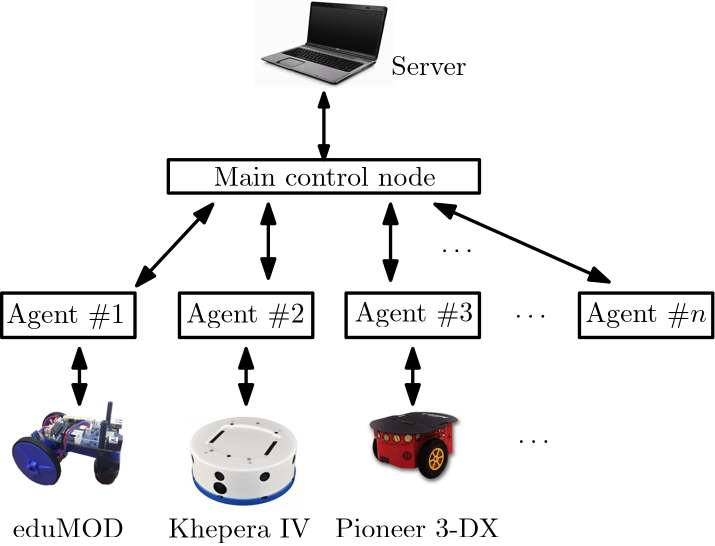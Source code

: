 <?xml version="1.0"?>
<!DOCTYPE ipe SYSTEM "ipe.dtd">
<ipe version="70206" creator="Ipe 7.2.10">
<info created="D:20181119224701" modified="D:20190313202317"/>
<bitmap id="1" width="320" height="320" length="69894" ColorSpace="DeviceRGB" Filter="FlateDecode" BitsPerComponent="8" encoding="base64">
eNrsvQW8VNX6/3+uBRxO55zp7u6OM6fndHHobjEQUVFEUBAQVERKQLAAaVvBbhEVbLq7u+H/
2bNgO5xA/d57v9/7+9/9vB7Wa+219wxnZvZ7PbFiX7nCCCOMMMIII4wwwggjjDDCCCOMMMII
I4wwwggjjDDCCCOMMMIII4wwwggjjDDCCCOMMMIII4wwwggjjDDCCCOMMMIII4wwwggjjDDC
CCOMMMIII4wwwggjjDDCCCOMMMIII4wwwggjjDDCCCOMMMIII4wwwggjjDDCCCOMMMIII4ww
wggjjDDCCCOMMMIII4wwwggjjDDCCCOMMMIII4wwwggjjDDCCCOMMMIII4wwwggjjDDCCCOM
MMIII4wwwggjjDDCCCOMMMIII4wwwggjjDDCCCOMMMIII4wwwggjjDDCCCOMMMIII4wwwggj
jDDCCCOMMMIII4wwwggjjDDCCCOMMMIII4wwwggjjDDCCCOMMMIII4wwwggjjDDCCCOMMMII
I4wwwggjjDDyfyOXW5Irl/6WMt8kIwxHzWD0f/X3MPwywsg/bwf/pjD8MsLIfz6n/265dOVi
s8rwywgj//l+OMMvI4w9/esc/bvt6d//XBdbQrhZZe4ERv5/Ze8uXflbeunC5b+lFy/+Pf1b
4ez/YdzNCCP/yfxePH/pb+mFcxeb1fPnm9dz5y40qxfP/z1l+GXk/8V4MPbs1UxOVGIvwGGj
tyItsS8nlF25TGVyz505T8iluDt7gQbz7Olzp0+eOXPqLKnQeurEaVpxlm48efwUrYcPHz11
6syZM+dOnjwNPXv2POpHjx4njaiAZfzVqBw/fhJnT53AdafOnTl74Rw4v3DpwkXCKamcP3vu
7OkzUFxAGs+B+QsXyOe6ePEi6uevCfm8aCSfFy3kOyHfz7mokFP4Uxp9b42+KKYHYOR/J59D
UXHuXCzI5M1xY6NCbmxySG57YAvoThw7CU5BK7AlwIJH0Hf86AnwiJbLFymuAfgfhvUsaLqA
FqI07I3a8QlA5YkTpwAsUKONLxrx96Dx2LETOAu00U5hfvwErSeOHT9+9NixI0ePHj4CRQvB
loCMOkAmwJ49e5Z8cEIr+cjk854+jXc+f/XDRr8f+ppYIf1Aoy+cseOM/B92CLghafNE37Tk
NsYh7nmUQAy0EgAJsKggbgWDlCN9mTLQx44cP7Dv4KEDh3F2z669u3fuge7asRu6c/su6I5t
O+nK9q07YnXz5q3bt+/cvXvvrl17UF+/fuO2bTsOHjy8c+fuAwcO7dixC+2HDh0hdKP98sVL
sUqHusTswjoD5IP7D0DBNQ6PHALdx0g/Q6w/+iK0oMQhPhFKfBx8CuInEKJpilGijs7l0vXS
yLdhfHJG/k32ulEj7TPjziR2h7YvOEQJPxW3K+7hY8eO4RDw4q4mzjPIRWXLpq3vvbNi5Xvv
Q19b9vr0qTOGDrmvc8cuNVW10NKSMqKR4tKSogi0uLCEaFFBMbQwvyhWi4sjRUUlBQVFhYXF
JSWlkUgZWvLzC3FYWVldVVVTW1tfXV3btWv3MWPGPvfcrNeXvwZ947XX33rjzffeeff9FSs/
/vCjTz/+5Mc1a7ds2gxm4TMTb58olSKLug3EiyDY4rMQZx4gA3Di+RMnnzCLj38yKoCXmN2L
1wSHpNI0+mgpfmGEkf8Zv01bYn1I3IEUoVHfEiVuWtycpMRZVKIXXTm87wh0yYKlD903/K6B
dwfcQYPaqJFrlRIVVKvQWfRWp8XlMDttRjsqpA61mxxQNJL22MarpyxOl9NntTgtZofd5kZF
pzUZ9BbUoTarC+1ulx/tRoMVhwqFSqvW6KNq0GjNeoPdbHHZ7B6Hs6SgsKG2bmDffsOG3vfI
Q8NHPTzisUdGjh456skJT81/ZcG336zeu3sfsbDwFg4fPAJvgXRHtAuBFtC9devWQ4cOkeAX
/MJ3x/dAd2sk9IjtAGMtcqOcA3MTMnHuv8o3o1NY5JByjOEURwXkktuVZGlQ4qbds2fPZ599
9tFHH4HZsqLyglChSqpWiJU+px/AAsOgJ4S6y+qGeuxet82DRqvBRlqgBGRacUFsO6k7wKzZ
AWChZpNdrzNLJUqhQCoRK0xGm0goy8pko1QqtIA3L1xktdpzfaGQzx/weP1uj8/lRok61GYy
g2WUgBpom3R6h8XqdbpsFrvfG4D1ryyvgnvQrq6hU4fOPbr1fPihEXNmz/1g5YdAe833a3/9
+bf9ew9cufxHlgDwgtlj14T0b4ToEyRcjwbURIgnQ9vlZon+1+YxGPl/i99Lf1/oV8XmXcmd
iTsQJe7JC9cE//XevXt//vnnefPmPfbYY927d1epVFwuF7YVphYGFLiZtGajxoQ6TDAqoJWY
VFRwGSoAmVjbWKWtMC6LVbRYTHaDzgwjC2xzWLzcUMG4sRPnz1v03IznRzz86JjR4196cf7y
ZW/eO+QBYo4DgVDQE6DhJYo6oTjXHyjIDReG81CGA0GCudftg/o8/lgF0S6HOy83vyCvMDcY
zg8XVFVU3z5g0Ngx46ZMmTJt2rTXX399y5YtAJPEEaQ8ikj6muAQXyAh+lRU6J6QsNwIZyZG
ZvhtVi60IPQoCe0h42YjdxoOqcwP/q+Ll44cObJx/YbVq1ffP/S++vr6oD8AZvlcntFoVCtV
uM8JrcDN6/CBUGALy6tT6oEzqAS2hGKYVFwJwNFCGmlIW1LCtVgom/ncnL27D/z6y/oN6zbD
Ap4/e+ntt1YU5BUXFkTGPT7h21U/TJk8XasxsrI4eq1JLlUoZEqVQq1V6ww6o9losZptdqvD
4/K6nR5Q6bS7UIJZ/PFBfwh4ogJXAS25vnA4lJcfLEAjPApgG/LmBnzBonAxWKY8Co8fh067
A4F5z+49+vXp36dX7wnjJ372yac/rf1504aNB/cfOnv6zOWLcLnPnzx+6sihw4AaLFODW1GQ
Yykm8hdBZu78/y35mxOSqH+XL16mRmLotAqpnz1/jm68ACMZvebCxeipc9TwJn39yVNn0EIr
TkHPnD1/mvLgKNN54cIleHPEp8MbncVbn7tw6NCR06dxN50/cuQY2vHuly5d/e8P7N4/bcr0
BS/N792zj0kLVDVqmQpQGNR6EGE32Swmq82IqNZBeCRq1lloJTa3kdKNsVfSLY2uJKoQq3r3
6D9pwuSxoyeMGTl23JiJd/S/y+sKykVKg9aCs9wcYdifP3zYyKfGT7p38AN9+g6cOOnZydOe
G/HomAWLl014erLN5S0oKYMarQ6FRi+Wq1DxhfKsToTFXpfDi76lMFgESEPuXPRFQVcIIKP0
uwJlBeXoiyqKKtHidwQqI1VVpdUl+cWgO+D2oxF1vLAglF+YW1RRUj707vtmT5+1eP6STz/4
ZO+OfVcuXKGzYbt37tm3Zz/JkgFtkg0jg2VnT1NpQGrEPBoy4zfED3iR+qkpJUFNLN0MY/9R
/BJgaVQJzqR+/uKFU2dOgzZyiPZTIO7cBXIISHFIg3wekEaZRQnFqeMnTh07Bk8Y3t0JWABC
K8rDh49GnbuzYJncDmAZFK987/07B9zRvrbBojffHHcTNP7WNihv+8etWamZIq4QLLttiE8d
qBg1BqvB0hK/jRobHcIQ09rsq2iELXqbSqoR86QCtojHEvBzhGqZ1mX1eOw+u8kJdVoQKXvK
iysfGzHmvbc/+G7NLz/9vnHwfQ8+PuHp42cunDx36Y133x87cdKox594dsbsVT/89MPPv784
f1EWR+AN5ZsQNYeKAu6QTKiQ8GVeh78wtxiHeHPUQ94w3hkt6B/IKTe8DKOjJFxSml9anFtc
X1FfUVSR68mtjlTXldehHY15vjyb3hZwBnp26vnQfcMfHfnYN1+t2r51B7DFj3TsyPG9u/cR
qNFy5NDR40dPUMPcF6lM+NWx9Uv4Jc/TayhgoCmPiLHF/6n8NvWQ0dOejQo9fIMWOGDkEMYU
SjCE3UQdhvXo0eNkDgM9E/jq70w5nNR0CNI1oNtHV486mS/x4fsfLV/62sIFi+AfZmeyODlc
gm1pYeTBocO6d+o2ffK0mVOfGz96HGjVyNUqqVKv0gFbKBBGvSX6GuFMX0CYhZtN640pJk44
3Gn45/BycUiuRwtei4vdNg8a1TKNSqqG/xwMFbA4wrRMdvtO3ceMe3LCU8/ee//wqTOeX79p
+9ffrpn70oJfft+0fdf+x8c/NX7iM6PHTuzXd9B9Qx58ZPhjo0eN69jQVSXX6dQmq8kJ9Xty
bWaXxxkgLZGiioA3DBMMBxvWtjivBN416mVF5VETXBg1xxEYaLTgbNRGB+Gct6tr6NalO9zs
Ra8u/uiDj8EsyWajhCEmFOOQGoaOJrFPnTlJhpgbzSdhEP4Ptb9NfhTUr47OUFOMTp04cYIy
nNHBiBMncHgKxpTMRCLX7N27/8ABWNBj+/YdWLPmx4ULF48fP2HYsIeGDr3/jtvvfOThkbiP
H35oxN13Dr73nqH33D0ElV49evfvOyAjLfMfcTe1bZMgFkrALxpXvr3ii48/P3P89Lqff//u
69ULX3l1yJ333NF/UH4wD24z+FVKFNcsLzgyNjWjNLyxRpa+phG8sQi3RLEH7JqdGrkWrizq
ABlXwjQTctGuVejgA1N0W119+w0CpJOfnXHP0AetNndRpHLAwLu69eyXl1+i1pn5AumU6bPX
rP11x+4D8xcsefGlBd99/9MXX3574OCxc+evjHhktNniHDnq8RUrP57x3JySSKXbEwwE8+vb
dQrlFhqMNofda9RTfxjIjRSUAs+wPw9Eg9zSwjKiYBmNgLeipLK2oq62ug59I4JuRNYIwIsL
S0aOGDX60TGff/rFb7/8fvjgETKyDHiBMzV75MQJ+M9k8gzJ/xOEm2atGYr/D/m9DB85qleu
nzFLZ4NJSWeDj0Yn+FLZj6j1pCYSXL6ydfO2pYuXvTDnxb69+xn1JpcD3X3I6/ahrpSroFq1
DsTxWFypQCIXyWRCKTebA2f41rhbiJ0Fkh3rOzwxZvy+nXtXffHNkf2H165eM++FV8Y++jjY
9Do8CrEcnjNKrUKD4BfMglzwq1NqUeLlKIlGWabUrINZNNHteBW06WWNDmOVvANRgxpXmogh
hgJbQrdeZUDpsrqBM9pxGVoMOrPN6i4rr0FZXdMwZvQTi5e8Pn3a7CVL33h+9kvFJRU11Q29
+ww06K0isUKjNhYWlZVX1UsV2s7desMonzxzEWb6+KnzW3fsnfPifJjvL77+Di2Ll715x91D
a9t1wnt2aN+lc8duZqNNKdfk5RZCPS6/w+a2mOxOu8fnCYZDBcWFpVCcCgXyYKkBeE15bbvq
hs4NXcqLK4KeEMw0bHS/nv2nPD31k/c/3bZx+9EDx44dpIzynj17Dh8+TCaHkFwiGblrlLJm
EP635YcvNquNyL106QJRwi+htdFc3EPRoJTEPuTNT5+kJiginhr9yGOwpDXl1QqZ0mV1AlVg
pddSWIFZ3PYWE254G9Rjd5OgFd5vdloWKz0b1PTq2nPJgsXPTZlx7ODRbRu3bvxtw+qvvkVj
t45dQWhyfBJxlUE9eS0qOATCOLQZYRPNhMooX/pGGostFD42lD6MhTcW4aY4E35hWGlmATIg
BctkNBnmWClRgVzUqcFis9Nqdhh1VplUrVEaeFyxRKgAyBmprPYNXZ584pmiwrLb+9/14Qef
ffrRl08/NWXs6Anjxz1lc/rcgXCksnbQ4KG9+g9q36XHlOee/+7HX5e8/vawEY+Of2ry1l37
Pv/mu9Vrf9m0ffd7738yfdqsjz/87PvVa19b9iZAFgtlbqevqqK2trodtLSkgkqM55cAXlTQ
TvztvEA+sdQNNe3hYANklITrrh26IUxe+Mqi9b9sOH/qAn5f9NUHDx7ct28fQCZ3Ag0yna/+
01EnhsT/qfW9fGO9eBncXoSev4rsH5P26WwkWYxDksuIj9b+8OOXn3/13PSZkeJSMAuCuFls
EVeolasBrMNkA8IB+I8Wh5mklfRmCl6jFRUjkNEY0M7JzCkI5s2ZMfu9N95Z8ea7byx5bfG8
hfNfeCXPn0uuTE9M5efwwJrJYEZXgH5Ap9GrlRqUNovdbnWgUaVQa1ToJoxQtKNO8Gyk+Kto
cmO1Kd2xprmpjYaqFHC4bTaLE44rzKsJnrvODNunVuqo2VkOL85q1ZTlhWpUeoTAMIXAPD9c
BPYlIjnAV8jUQo4IrAnYwkhxOcCBZQQ4L70w78233pu/aOmjj4/vd/udfQYM6t67H/T2u+4p
Ka9KTs8Sy1Vvvrvym+/WvL3iA1z2wisLFr669PnZL/7+28ZTJ89NenrK0HuHrf52zS8/r3vl
5VfvHfKAxx0w6C2FBZFISYXTcdXZhs8PvxrkkkgZ/zt8b5jjjvWdoPVV7arLajq16zx40D2P
jRi97rf1e3btpSg+fIwExbgBcHg6KgTn89E0B8Pv/zK/IDcWXkrPn6cX04FZenkOKMavtnDB
orFjxg27/0EEUIhPAQuo1Cu14DHsC1l0JnCXHwjj0AafVq0Hg06zHTjjFBrJBTilkak8NheF
tlqPFplAgjeR8sUSngilQiSTC6U6hQYvJLYVzFJgag3ww2USOciVSxVoAdFohKJOxlipw2vA
EoWNJhrLMjQW4UZoN0sxzS+oBJ6EUOCg0xhRRwkkQTGARSMQBteooEQ4TDxqVBAmowLTTMat
SBwtFylgtXEKpVyq0mlNcoXG6fLV1rV/aPjIadNnDX94VF19B58/F+pweqUylQKuh1LrD4Sn
TH1uOXzpQYOfenLy+nWbly55fe6cl9f9vunjjz6f8MTTYx+fMOj2u0uKy80mO7RXz37z5y16
bfHri+YtRl8BK4xwGJ4z+EUF9hfGF/C2r+0AijvUdQTRdZX1Pbv3mj51xo9rfjqw7+D+vQfA
Mln3Qdzp02QIgeH3n5g4QQ5Jqp9e+EknimPrxMnBNcRDRp2eL0Gm3lEJxvOXzhw/TZzrnVt2
bF63Ca7stGemPjh0GFxWhKjweBG3om6JWlWXxQEYoW6rEzACUoBJKw6JgmWiBpUO2JIWVMAy
4EUdFwNYYI4L8D6o4BT8VQAFTonxJUqYJY20AmGiNLBEaZBvoI1eQl7V1FJfJT36v+PPiP1/
0cNw2TwBTygVy4iHQFwCqs+JSWjTg1CN5oQQJXPDLFHWTEYbQFYpdUqFVq3So26zusgsa5hR
WNWAP5wbKsgLF4HTvn0GwsK2b+g887k5G9ZvOXrk5J7dBzZu2PrzT79v3rSd1Neu+WXNDz/D
7d7w68Zpz0yH8QW5sLOAF7a4oqQS8EIBMpgFxbgAIIPiLu27AudeXXsjNF738/oTh0/u27N/
147d6M/37t5H7jdEVWAZFbIErOmiJ0ZuPPGJbiTz1QHsiRMnyDgdWXCHU2RmO7nsYnQ4B4do
JBnFq1Pcz1+4cvHKD6u+f/eNd16c/ULPLj3sUWc4P5jnd/lQKQoXRgpKgJVCLMdNrpapRBwB
jKZSLIfzTGwuiPba3Y6owwxrS4wvqIRJheICNKJCTC2hWyVRgGJU8A54H8K4LsoRbB+NDNFm
sSUQUZZarob+LYSb5ZfWxq749X8G/b/DMYAP0Ahe1GNT2Tee6xULMjxtkhwjs8VIfE0vpiDx
NTWL2+mD0QfvFrMDZXlZ9YiHH0VE/Ozk6TDEwPazT7/C4aKFy9BSVVnncfmpuVsBMrujEvzC
hYaiAvsLRYUgDONL+EUJlrt17N69U4977hjyzuvvwhCD3C2btsJD279/P+JiGl5yL8UmtRhO
/xRh2qqSXBN96qrljS5XIYOtZFUaWbeC8tKFyyR1jDpco5XvvT/4rntgZ0tBqNYIBuEMQxGQ
hjyBwlA+SvjJQbcfXjFK1HEZeKS5A8VwfeEPo6TjXJwFsGAZROOFlD8sg7+rgW+MfkAuksGU
I1ImqSQyBkSGdNF1NEo6xTrGTdEj5GoUSqJapepvaUuv0qnUtFIriZqLr2Oj6diEdvRDXTcU
1ewcsOuI1tscRofL7II6TU6o2+L22X0oSQvOEiVnfZ5gwJcLRehNuesqPSJx4t7X17YvLakg
Lj1I97oDxYWlflewMFgUySstChWjUppfVlVSXR2pqSyugqJeU1pbV17frrKhfXWHDjUduzZ0
61TXuWenXgN73Q6vG+b4+RlzTh45tX3rjoP7D23btg1W4NChQwcPHjx5+sTFyxdiM1qM59wS
s7EzK0iumDasJAlFL48FsMeOHCfbUJAtKQi2qPzy069vv/nOM09P7tyxS26QmmqbG0USqFZF
KlACUmiuNwhyURLDijpKKFpw1ufwwHmmwNSZYDfh9MKYAmQSzAJk1NVSJYyp/potA5ggVylR
AEC3DYbGJhVI0AL6cM+jAsBxiponGSX9BnqV2ajiYkoRPV5D+K9T3PQlTV9+leKWTXOzsXPT
Eedmp5H8gbPO6tTbXQYHFBWHzkYOPSaX2+ikFYdes5tC2+kHtoi4Q4G8grxivzcEIxsOFQT9
YUTloLssUolGAF5SVBb0hABsWUE5+AW8JeEIgMVhni8fZXlhRUVRJVpqy+rqK9o1VLUHv9DO
9V3Acrf23Qf0HAh++/XsP2nCMwiEd2zbuWbNGoRd4Pfo0aOnzpw8cuww7fLRTh1D8XX5qJhE
fexSHbLrQuwKOzJKS810ugiwrxw9cOTwvkP7d+17c9kbDz8wfORDj8AThhEEs3kwslH12N3F
ueiWCwPOAPr8fH9+2Bv22rxEqd7e7kMLDIFBabBoLWjEOxAFhg6znQwS4ZAYTSAG8wojK+GL
RVyhkCMAYnAs4V4q5Sr4nGRiP9xOs9FCslIWk5UaJo4mo6iw93pTGwtsY3Kv8UtrLJUt6Y35
baYHuN7BbuoYxFJ842HlpoPL5qivQhwVkvojMQhJHaBCPBnamUGPCl/a7woE3EEyYgWcUUcJ
JxnqdSDqcef6wnCYoXCe/Y5AricMeItzS6CwwqAYUBMFwrDCxASDX2DbsapTfWm7LrVdYYXR
Ait854C74GDPmT1325btmzdvXr9+/e7duymKjxw8cep4SxkthtxYfhutsyNhL8GWrNq+Zq2v
bF63acOv67/69Munxj/Zq2vP+qq6glB+AD6wxRHyBsuKShHS+pxeNAJnr8Pjd/iDriBx2DxW
D/HTQu4QAdmsMesVepBLHDlUaGbt19LFVMSq0pF2Mi2KeJJUvKzUcHK4t93SKjkxxWq2uZ0e
PleQk80GqmBZwBNKRFI6ojTqTYCaHt8hjBCEwWlL/Kpk6Bfkf53iRvA2amxqfxvFyE0TXM3q
jSluhLCFoBrl1EZyCNEWa5Rf0k71ltHvnATLZLcBOnYGszDrZBYl6CYzJ3EqP1gACwtgwS80
318Q9uaBYgALi0xMM/iFO01caADbuaZLp+rOvTv2GdBtIHxpmONeXXvfffvgnt17LZj36oYN
GzZu3Lhp0yYgfPjoIbjQZJVi7C58DL9NZyM32pmQWFs6PXX8+HF8q8uWLZsxbfp9g4fWlFX5
nV54uQXBvEh+MeJW4iGT2LYkrwjtOEsCXnhrYVeoyF+Q6wz6LB6/1Qs/DV6cQaaDz4ZD2oVD
I4I1Ck+9CfYUpclgBnEocQgDCgWwJHVMbC6usVsdMplCJJK43d7Onbv26dOvtLRcrzdKpXKt
Vq9Wa8ViKepKpRqXAee/4jnHIkz4bYTwDZRmttFhSyFw0xaiBo02VsmeG1TIfP1AMw1sS/xS
nZUuGj7rKZDxZZKS6hujc2BsFjv6RlJCgSdcbvSr6HjzfHko0ffmenLhROHXsRvs6HhRhxaF
ilCHqxxy5wJbUAxrC2ZhggsChbH2F/zChSb8titr6NuxP6xwTXFtn659YX+7dezeu1uf7l17
3D5g0EcfffTbb79t3b5l34G9R48f2b5zG9krgEyVj3UUGXKv5/dyFNsL0d0UiP98btOGjZ98
9OkzT0+65+4hvXr0LCmK5AfzgCeYbaioBcWlBSWE1oriMpSgmOSjQDEqYBxa6MsHpwi4AC/I
hVII27wo4TZb1WbYXJhm2F/cNlSaxerEvUQZyii/UBpnUqFHW/5IFKupUqdD2GZzOt0el9fl
8lSUVXbt2r2mqtYOz9FosVhscKfZLI5YKAHF8MBxSBGq1FwdUVJczTZTUziiZSN+/yLCf8pv
o/xVU3KJkpdczXFdg5fEy42yW4TTlowv6QCJok6UfKukBV8a4RceFDUZTGdFsAMHiSys8Ni9
xJeG7wSQgW1BoIBkwFDPCxRAC0ORSKi0OFBS5C8uDpWW5lVQwW9eWUV+NAQuqaoorakqr6ur
bAeEO1V2aiht6F7XtXfHXt3bdevXvd/ggYMH9O4Pt+2+e4f+9suvX3/95S+//PT7eopiIExW
FpMJlrF7Mvx30hq7kprY3BMnT0fXYV45dfrspehygY3rtyxeuGTY/cP79eyLwKSqtLIG33+k
giwiq0F3WlRZRf1ApWVh/HDFJcEiaGm4qCRUQDLMxBAH3V5f1H8mfTiYxT2An57KfFqp5Cfl
oRmuG/KIZk0tRGEm6Nuy0WTjWMX9TMEb9aVp7hALowWc4h3KIuW1FTV5ufn4IAP7396nV2+r
1ZqTzZJIJEq5gsViZWdmyWQyjUqNFgGPLxQKZRIpWuRSSgm5sWEsqCQsNwpvCbBNo100KiTS
2BZCJayqUau7wWBTs7ksejS56WzMZh1pMnGLTA5pacgJkQtovZp/NqGb9XjQu9p9TofPgQjY
QS0iRsyLnw8/Yh6srSsXNhdGNg+Olb8oFCiJBMoq/OXlwYpIsLw4BC2tCleW55aXFVbl5pZU
NnQsqa6rqW6AFe5U1b5DRbtudZ0HduvTv0uv2kil1+LUypUBl2fGlGe/++brr7/67LvVX6/f
8OvWbRv37NlF9vqgXWg6i/Vfa2pjd66gJmlEl9Zu37Hn3PnLp06ee+nF+UOHPFBZXtOhriM1
8l5R37m+c7f6Lu0r2hFyawqrqgsqK+EahSOluSUgtzhQCC0K5BX4KLOb6w2SDDP4xY8SCy/h
l94Gimz4RraRIWo2/m1+Gw0J0bkpWBPgTNY1QJUShcfurqus9Xm8ZWVlDz744PDhw4uKihwO
RyAQ0Gq1bDaby+WKxWKNBt65HqUCIpMDPblYIhOJpUIRSqVUBgYJgCBRFb0AinYCL0pciZcQ
TtEOJRfHGl8a81gH/saDxbH8xg4tkW/mxvwCXjLXsdEAE/pPKD1+hCjGqbW79U63xeN2+D3u
oMcb9HoopXbnsPsALxwqBERQRLtBX15hYVV+uLzYU1riLCpyFxf5IgXh8pK88uqCaupWKa3P
L4gA3vyyyg51nXp16NG9vlPX2g71kaqgzSPnCKQcfoEvOLB331lTp76xbOl7b72+csXba9es
3rjht81b1h84uOdqLjqahIkdSPpv5pfePJByls9e2rZ1FzUAdOHKhPFPNdR37Nezf1VpdW1Z
LcwusO1c07FjVXsK3sKKupLqqvyKyrzyChjf3BIY36vw+gsAb743RMaA4DZTltfpbsTvH8b3
X8dvbHts8hbAgghyiAoOFWI5pTI5n8uD5VUrVXqtrmP7DnfdcWdpScRutbkczqA/kJcbDqHv
oXZ+s0IdFqvVaKIMpVIFEgnONLPENMc6zORKKHF6ibGO9YdpfslLbsxvs4NKsfEv/dlbWvdE
yDUZrNBYm9sSv36zFwr767Z5nHYPMb7o+txWp8/qyvMEC725IacPvzX8ZxhltyMYcIVLPZHq
3IrqopqykqqC4vJwQaQyUk35ZvmlZZHK9h26VFfWVQZLCsw+r8GuEcpBrtdi79mh8+iHRsx8
ZsrLz899c+nSt19/7Y1li8Hvmh++/fGn73/97cf9B3YfPHjwyJEjZLMyOgvNjBORIV18JyeO
n7l86cqxIyenT53ZsX2XHp17knwCzG776vbgt11ZHcwuvGXw21BWF8vvH8bXX1DoD8MER91m
vzf6c3tscL9cTfmlt2T8F9rfZudjEANEXkWWBFIUy+RmI0I/Ixxmgw53ttlhswd8fthlj8sN
bEkJRQtAJrvD+Vxur9PltNrAMvze6xLI0TrhFERLBEJCN6wwSpJ9auRvX5e/+jN+m7XCTT9+
i+uersEb/W5t14cqjfmFes1ukq8gLS5g6/AAWJCb5woA3jyXD6Yz7Pahx0ZHXVpSgSC3Ores
zFeY7wkH/SEET/kFRRUFker80g4Vde3Ka8L+XLPS6BDp3BJdqS+vY3W7oYPuGvfIoxMfe/yJ
0Y9PnvjUrOkzpj4zadHCBe++88aHH61Y9e2Xa3/87vd1P+/YueXAgQNwocm8Pobf2J17yfy0
UyfOXrpwZeqkabC5fbr37dO1D7CF20zIBbDty+tRwvLWFVVBG9nfWP8ZisgXnjOZg+G1O2GC
AW8sv9Scn38nv7TitbjzVVIlVBNdx0SMlEQkFvIF1A51ekNBXj4gBcugFcbXaoapMtCKdtAN
YO1mi9vuAMVBry/k86MkO0CikeAcCybsL8wusa2kEfDC8W40nESHwH+F32bHlRp93n8Vv1a1
2aY1OQ1Wr8kRsLpDdm+ew5/v8gUsDju+QJlKIxBJWVwpmyNj8zmZ2QKeEH9ens1d7guXhfJL
w3llxUV1ZZFORSURs92v0rtUWp1Y7jHae0TqhvUcNGzQkPsHD3lo6P0jHxw+esTI8WMef+bJ
idOnTZnz/KwlSxa9/fabK1a8+82qL9Yh/t2+acu2jQy/NL9Nje/Z02euXLwy7ZnpPbv06t2l
d8fajtCenXrCZ+5Q2QB+6yM10HaltShrCyur88sBLxTBL80vUfTGdPxL5lkh/g15fGD5Ouf5
X81vS6cIvGqZilhh+lAkELZtE9/6tlYJ8W1vuenmxLYJYqEI7jR8aR1spU5P+cw2O1hGHY02
k5lW+NIwwcDW43CSkuzgigpOkY2XASZxsInlJbEzbaavxrwxueiW+G0pFm4WXtI1NbtQ8W/5
z06z3WuBn+yAhQ1ZPT6jw6U2WcRKA18qz+Sw2yZlt26b1So+9eabU266KfXWWxNuuekfcXHs
rMyw0dwhlNchr6DK6yk0mwrVWn8mx9wqKcSVDKiovadv/xFD7h9xx5B7+wwaPuS+h+5/4OH7
hz087MFHHho+5rHRz06e9PzzsxYtehX8vvXWGx998uGq1V/9/OvazVs37Ny9g/GfG/Ebu3X5
uTNnd23d2bd77071HQZ079OjfZe+XXrWRiq71naAdqpq1xCprikogyOEsrawHAhXhMvKcynj
WxpjfKF0/AsFxVGQ/Vf5tbvJeiKXxeGiBimuKjVsEZ1RYDFdVWo443+av2qkeFtcH5vXJUYK
/GZlZLKystmsnJSk5KSERCCMmxBQo45TsM7y6Jo64AwTDAtrMRjBpkmnh22NHZAljz8A0UAb
h+BUwOHi3ajktkgsFUvwf6GCQBtdgQyBs1RG4m647ihRhzNPVklAyeg2WdtIr56gD2mlZ540
nZ3V7H4gZO0DGX3DV0o2GKGVnnxFz9FC1OMxWxzo9OC0cMWyDLYwMZ0XnyJKSmPHJ4rTMvV8
gYbDUbJYRj7fJJeG/K48rytisRTJFcEctis5xROfGLgtoYdA2Y2rGOwOT+w/6N6+fe8edPu9
9wx5aNiDKB98YNiYUY8+OWHitKnPzpr1HOCFvvrq/MVLF73/4cpvvv362+9Wfffj9+u3bNiz
bzeTv2rEL1lGRPM7Ycz4Pp17ANu7+t7eUFGLaKV3h271kSpoQ1lNh7La9qU1oBjarqSqvriS
gjcUAbyRKLyIfK/qtfwzlIz/wv5S/vO/md+WFgGROc/kAnKTo6TmWanU8IpBE1xo1EFrWkoq
6uAOCLdp1Rqm+dabb0GJdi6bQ8JYGErQSqwwIRolYZaTzUpLSk5sEx9/WysokCwpKq6qqIQH
jpfjEF0BiMZ/AZyBMMjVwsFWqf9n/DY7uzLW5jbLL0GYzMWKRbgJv1aFSCTlcPkZmZyEZG6b
ZH7bVElSpiItR5aWBXitUlmhw1FgNgU06hKzsRqBhEHllAk8mRm+tgn5iUl12az+Yvn9KsOD
Is29AvUob8GsOwcPG9hv8D13DL5/yP0PPzTy0VHjHh8LeJ+a+OTTTz85Y8a0efNeXrZsyVvv
vPneync//fyTr1d99e2a1b9vWrdz3y7Y36bjR/9t/P7xKFsyYBRFGH0aWr77dvWgvgN7te9K
tHN1A7G8gBfGt2NlPc0vyIX9hRUm8S/xn0uvpaBJ/gpKyI0OHvmp5LPTTdYmxCJMyKVnSOIu
ip1jQMNL+I0dFmkW4UbbYvzpar7YsRs6aYwQVSIQivkCIZfHZeVkp2ekJiYltG7T5tbb2rZq
DSpRT09O4bM58IfJiDAuSG6bkBTfFmVGSiovh03GjGBqQSgMd15uuLqyqqKsHBVE2bnBEJjl
5LABNTx2KAw00Aa2CpkSfAFVfHypWIZDlDr4C7DVchVBG5WrU7tlKjodR5ZDUpsARMeVyIY/
dMqOONX0Gmdif61kwmR0xYc1OjUa/Jq1RpVEIYzGs5nJydnJieykFF5Sqjg5U57KUmdydWyh
QSC2yZQBg7HAao3YbTUuZ5FaqU9OMKQketNTq7NzevCEd0gU98qUw6SKR0SKMXzVSJ5qpMk9
q9/tj951++B77xgy4oEHRo8c9fijTzwx7tlnn5k5c8YLL8yZP/+VpcuXvPn2Gx9+/MFnX3wK
y/vjz2vXbVi/dfu2Pfv2Hjx8iDwpIzb4/a+af9Xo4dQkc4XejGw89fGHH3Wsbte/S68uNe17
tOsMYAnCqEDbl9cSs0ssL/hF/Pun/F4b/L2OX3pJfnSGvL0RvzS8ZHZfI3KbGpc/zTzfYD1g
oyVCNL9koBYKDGFzwTKcYVDJysgEnjSqKQmJpJ6Vlo5T7KxsQC3i8WGIYaapfiDqOVMDx9E6
jGzA52+ob9etS1e/1wejDJCLCgrNRhMQpiaKSHCZVMgXsVkcuVSBb4Ds5EOes0D4JRuDkFUY
BFIKzKiPQVQhltNml/5ayCGZaErsbyPji7ME25x0YJuenpialpDESkvjZqSJMrMV2Ww9R2QV
yF1yrVtlKHR6AhZL2GYrdtiKDfoSjapULivmcLqqVP3kyiES1TCJarhE9pBQNJzHH8nmTeQr
RvPkj5mdL/S/fdzddz5w/z0Pjnlk1MRxEyZNnDJlMhzmV155CTHv668vh9lFzPvFV5+vWv3N
2p/W/Lbu101bNm/fuWPv/n2Hjhym5082WsLw38YvWRJIViUcP34c9hffzAcr3+9QVT+47529
O/To26lX52qQ20C0fXk9SVtRmeeS6triqprotCvwS4XA1/JXhN9CXz7gpfNXjfm9Pn/V6Nl8
VoONZFeupkmbkNvSOO8N+CWZn2ZnODfLb+yUqqbzqYh1BqdwlXMys6DAFpYajBNzHPsmZESY
zK1Cb4DL8Fq8CTHQcMLddofP5c4Lhmorq3p27VaYW+C2ufBhAZSYJ8pITmelZ8cuXgaeMqFU
KVGQpDodF5DvhFqJEI1BYs0uPa8yOpncQqewYtcVksc5KYQKbiY3MykTykplcTJzJDyeUsjX
i6Wwtl6VIaizhM3usMPjs1iDdlvY4cgzGgqUygajqa/dNVBnfEBtHCXTjROpxwrkjwnFo4SC
EULuSB5ngkA6mi9+zGx/uf/Ap+65a+RD948d//jEyZOmPzdtztyZC159eflri99++80PPlj5
+eefrlr19dq1P/zyy08bNmzYunXrjh079uzZc/DgQRL5kiVI/53rF+jPS3ZXJvaXPFEOFH+/
+rtBPQf26djzjp4DB3Tt272+Cw1vQ1ldLL8E4erCCsIv4I0dP2rKb8DlA7wUv7Ezr6KryP8K
vwThWLMbu24oNu/alNwbr01oNL/xxrOXaTbJPCsYWXoKViOrTc+xRGiMU0CVzOUgg784NEZT
2TgE9VDyfECU+cG80sKI1+FxWZ0hb7BX154NNe2CngBZIwlyyeYDJIWOvz/2q6B7KjLYTX85
hH3ixjTLL75z8sAmsv5LK9NCUTGodBadzmHQeQymgNESMtpzTY6gxR2wezw2h9duz3O7iqyW
UrWmvUbXV2scJFY9yJGPzhaPyxSOz+aP5nBGCziPSXhjJPyxXO4oDv8xg/mV/gMn33vPuBHD
n35q4pRpU198cS7gff2NpStWvv3xxx9++eXn33+/+qef1q5f//vmzRtB7u7du/ft2wd4ySPS
6OWr/+X80sNGQBjOM9m7dce27aMfHg03uH/Xvj0aukE7VXcgE66owaPS2jrwe01rS6priquo
wd8ov6VR4wt+KefZl99o/Kglfql1gjHPwG3K7w3852aHTv4WvLH7aTRCtdG0RhpPAiyNMBkb
IqSjJP42lEBNXkteGGuLSbKLkE5GfgnUOOTn8FRSpYgrhA8MM9qxvkNlpALxRVVpJf7axNYJ
qQkp5Cwua5qwajSRkhzSUTBlqa/Nn2w0fkQe4US24/jj16GWAFt8NkvAZs+1OENml8/ocBup
FSUejwfhjddqrvC4G6z2zipdX6nmbr58FFs2Pkv0ZIbgyWzeWHbOaH72KGH2aCFrHIf9GJs7
1mBZNPD2GcPuf3r0o1MmPztzNjVOBHjf/+DdL7785NvVX6398bt1634Dudu2bdu5c+f+vfsO
HTh45NDh40ePkYewkOeT/tdmnmP7K7JfOr4HsvsuOrq9u/csW7AMtHZv1xXY9mzfvUttJzL4
21Be35Tf6qLKP+X3mvPsiyafXTS8NL/XPcD6L/Pb0jyNvwUvlX/+C+vuYy0yPeGZzIGkFyIR
QpuuPyJZLBhWuMrglEzEIskxvJwMRZH5WlSyS0MloEgMC2ZRcrM5PBYXnz3g9uPzglnyJcAW
w6/OyWCBZSjsMtlLhFhbslA6Nryl10034pfeGuvqkxNjttahVjFQuWiTx2zxme0Bi8Nvcvqi
W2PZ7G6LA32xK+hxhk2GeoP5Pn/eSGdoKFf+GFfxRI7kqWzh0zm88Tz2GH4mdCwv81k+fyKX
/6TZtvyOu+Y+PHzqhPGzZs2a+/JLy19f9t6Ktz77/KPV333940/f/77u5y1bNu3cuR0O8/79
+wm5J44dP33yFOC9eP5S033d/zv5JSO/JI8HfmF/t0A2bV7/0/rJ4ya1r2gHigm/IBdaV15H
pkBXR6qJVhZXVhVGk1cx47+E3wJvHhn/vQG/9H1yY35b8p+bLlK4Ab/0XIimS3q1cmWzqpEp
1FJ5I0UjMa9ktjPtKtMUN12XRC84Iums2AWAdESMdpfNDneagjr6hyG8BZWok7gV1haE4pDE
sCRVhY9vN9ngV0sFEuAMFXIEnCw2FMiTLQhiDfTVCDrmu71u5QLZuc54vZpsLqPFbTITfgOw
vxaP0+Gzu302v8+flxv0elwKRZlUOdQVHGX2DUxmD+OIRrD5j+dwn8jJGc9jTRTmTBLnTBWx
XxRLZvAl08zOt+68e+7IEVMnTZz58gsvLl385ntvffTxym9WfQF416/7ZeuWDXt27zx4YN/h
g4eOHTl66sRJityTZ8+fOnfp7MVLFy7H7l/338wvCR/IU8MA76lTpzZv3vzrz78d2H3ww3c+
jORF6ivquzd07lLXAWY3Onmyvi5SW1tSU1MMt7m6qqSagregvCqvrCKXWnlUnFtcFCqi1nET
fr15YW845M31e0M+T9Dj8pOZk7gByMpfMvOKPEQAehVhgz26Zp/EZbbo87+aGSpqlK1qym8z
eapmN7Nqmd9GFKNCtOmawT+mTsVMe6bPEmbJHOnYU+SQmGacJe2ok4lhVCpYqiS7eNFj1mT+
CYDF308yVFKxzAwo9UaSVdbg00ipdRn4XDDNAFnA5ot5IgBO57uosTnTVSXjdGRTLJve7tQ7
XAan04R+1W23UM8Hh7rtDmriq80ZtFL+MxAmU2FdRpMkO1uSmRaQSdupNL3E8nv5ikcEyoe4
wpFs3jgW+ykW+2kee6qQO1vCf1EmWihTPi+Uzjba3xl455xHHp76zFPPz5/3ymuvrfz4/S+/
+hRu8/oNv27ftmnvnh2HDx04cfwobC7gPRt9uiTlNp85T/ht+kz2/8JlR/TKI1BMnqUOE7x9
+/Z16zZ8t3rtt6t+mDnj+c4NnSpLSrs3dOzZ0KVzVcfOVZ1ri+rrSxpQlgbLK/IpzzlsD0Tc
uRFvuDCUn5dXEIaG8/P9+QWeMDSXmtWea/eH7L6w05Prc4T81oDf5L7qhlkcCKMsFpsZarZa
TNTMPdxCDp3dobFB7VqHRUvt/NBox8VYbBvNMKQszvXL3ptuP/UXtaX1+LHr92O1RT+8hX6j
0Sa09KegJ280mr/xxwbUsRtTa/VKrUah06h0Wg11pIPotTr0A3qlWqdQocNRiqVSmGY2Hzhn
Z7KodZF8jlAmUmjlMMlWq5lakmDxBM0Bt8rl1vq8ppDHFoLVlegMVn/A7HA7HC6fy53r8OTq
zE6xzMDhWrJYrrZJ3rZJnqyUaXf1H19T3ikt9VGpchSLO5bNeYrDncEVzhVIXhZL54slC6I6
X6Z4Sa6eo7G+23PAvLFjZs+a/sq8hcvfePeTzz5d9e2Xv/y6dsvWDbt37zxwYN/Ro4dPnDh2
+vTJs2dPk90mr67zvchsGHul0fPr8f3A8hJ+d+zYsX79xtXfrV317Q9ffPHVlMnP1lZWlIYL
ouO/DfUl9SC3trChvrhDbXG7qsLqivyy0lBhmT+/NJhXFC7MywfEBblh6sE3+Z4wNOQNe325
Tl/I6Qu73bleezBg8RF+vRan0+Kw/rEDkxUIX93dVAdyKQW80Oi2itfxGxvqNuX3xns//p/z
e13qu7lF+vQ8q2YnXMXCS+06co1flGqthshV51ytNWl0UGp6Z/S7Ir0HL4fNZWWzWFmsnIwc
ThZfwJaIxCqxSivUFntKvYagXeNxWQIGvTW3sMRks3udLmrypFhm5Qjc2TxPWpY7LT03JbUf
T9ovh9+Oy1owuN+02tI+6clPyVSIeZ/l8mbweHN54nkC2asi2WKRfIlIulgkJfy+qLa837M/
+H1+9owF85e89eaKzz//HJHvb7//tG37pr17dx86dOD48aOnTp2Iwsvs1t4ivySIoPmFC71z
586NGzf/vm7TZ59/vXLlB++98+6kiRMqiiNgrS5S06m2a5f6ng3VXaoi7SoAb1FlRXFZeVFp
cbgQSm1lllecFy7KDRWEQuFQIDcXka83GPQEAtHFC4h/A3aP3+b2UVPi7W6r3W61WaIPrI4+
68MMbw4Ik+1cjAYrVG+wQMlmTS3x23R6RqOtpZpuXPO/zG9TO9ustsRvMzY35lER9NMiqE3d
r48maJcbXyCVPSCT2fTmXLM3aHC4tBaTUqOUSgQCXg6HnZnDzshk83myzDSOjC/PdfgcGl2+
w67OyjRnZFkSUu0JKQXprPZcSTeBrCNP2DWbfR9LeG8Gp3t66pK+XZ+P5N/Zts10nnh6JmeW
UDxLKHxZIJ3Ply0QShcJZYuFkkVCyQKJHPy+pLGC3wXjx86dM3Phq0vfefv9r7766oc138J5
3rlrKzG+BN4LF85ROxFHmWV2qLsxv8ePHz98+PDu3bu3bNnyw5of16796f0VK5cuWfTaksVP
jx/fvq4eDEaKKspKamqrOlSW1Zfkl1ZGKmrLKwvDefnhonwq8qWC34JQIbUzcCjszw0HAqGQ
z5/n8hU43NCwwxVw2LwOK4GXStfYKH6NVguUmjJpNkHMRpPRaDRQz8g1qMwGlAjumuU3dqg3
1hw3i+GN+Prf5bfZ9FpsF3Tdsx6as7mx5FLPbtMYbWojSqhFbTBdS/GRt6JfQjA3qU0mqd4m
MzqVZpfe6jRbHXarxWk1O+1KvV6EUF2jVwmEitR0TdsER2JSCSunJDm9PDG1IZ01QCB9UK67
X6Tqn83p0zZldDrv8UzenRnpK/t0X1pV+kha6isC+QsswSy+YKZA8CJP/DJH/ApP9Cpfskgg
XigQE35f1lg/6DXg1QljX5g7a/Gi5e+9+8E333yD4Hfjpt9379lOjO+ZM6dgeaPwXoy9bxl4
m+WXPOXk6NGj+/btQwj8++/rv/9+zbffrPrg/RXLFi2EPvvM5C5durncAZ3eEsotrK/rCHir
IpH2FeWR3HBRQaSwoLw0t6w0WFISLAa/vnDYHc71BgMhn7fI6YrYnBGbo8Bu9zmpjJXXYqXt
r9VqtRChVgEYiJqopbZ6jUmntOiUJq1er/+P4vdP96n7u/w2WhLY7DrfltZIglaHwuRUmFDa
VWab2mzWUFu4k2cX6rQmovqoUk8j1ZitFo/F5LUa7FTaSm+0GPRGswHfu81tj+6aLdNmZCjj
4koSkntm59wvkd+elTMoI+vu7JyHuMLHueJR2byhaRn3tk2exhJN50iGZaR91KPjWxWRx1JS
5nMlL2XxZ3F5z3F5czn8lziCeRzhAp4Y/NL2F/x+2HvgwonjXnxh9pLFr61c8dGqVati+UXk
25RfZpPYluJfMgRMTDBCYJjgHTt3r1mz5vPPP/30kw/ee+v1BfNfen72zOnPzRgw8M5IRXVB
fklVRXVNSaQ8GKjPDXWORCoLyssLqmrCldSWC6EITDD4deWGYvh1lNgdcMZcbrPDbXFbrXCh
KRNsie7Hbo5uJ24wO3UmKEItu05vNOCfTm1Sq43UCty/y++/1X/+J/n9i09BammHjUaLeSnj
KzO4ZEaH3GhTmiwqE/gFuXqd2QCE9RZ9dLT36tORtNSYr0JrVhpsZhO18stnsrj1eptGZVDL
xQJ2elJrVptbuvo8wwKhwRL5eIV2FIs7JCFxSGLSQ2kZY9m8ZzgCRLiP57DHZWfPzOQ/l8O/
u81tr1WXLsoPPhwfPzebT/idyeO/wOa/zI3Cy5cuE0qXiGXg90W58mWNmfD70ovP35hf8iQP
+qZl4t+m47/EClOr9k+fBsJHjhzZu3/fbxvWb9+9a/XqVW+8vvSD995+9503Xn7phTlwd2bP
eXbKtE4dOjv0pjK3t87jrTbqu4dya335VYFIXaC0NhgpD5XAiw5GF/v6KX79hU5PYdR/Drjh
Pdusbopcn5nKP3vM1Ewet8Hm0Tu8OqtXY/GrLT6V2aM22rXUtD04fNTTbf+M30aTN/7d+au/
y29L+au/sqvVnz5s1KylsHUozDal2ao0wz2mTC0sLzVb5Cq/gNdCdYxmxLzUk90cTq3TTm0T
pFI5BWJrFkuTnCRNiDfwcnJa/6PMblz46MOfjhp1F5sDeMdlskZnZz2ew5rA502RSGaIJJPY
3FEZ6Y8kJc7I4s7gCe5MuG1pfemi0oJHMtLmiuWvCGWAd5aA9xJXOJ8bdZ750qUCyRIR/Gcp
4Zf4zy++MAv8rnjvw1h+Dx8+CH5J8NuIXwbeZl0RevE+GUXad2D/7oP7f17/6y+//fzLr2s/
/+zDt95chkD4xRfnTpr8zLvvvjugVx9O24SIzjAgmFsrEnaQqxuMrlprqN6ZV+MtqAgWloQK
CkL5ucFwbnTmZL4zEHZSO2+4vR6Tz2XyAGMq+UzGf8Gvy+D06J0+jcOvtvuVVigQdqkNdurZ
ZNfB2yy/zcx8/jePH/2T/NLjRzfYz6qljemaPmQB/Nq11uhYmw3m1RgFFvBCTUabyUTtMGnX
mZ0as1djCmisPr3FajHpVHItm61NSLS3SQinZZYKRZU6TZ3XwY+/eUBVyaz77v50zOihMulI
FncimzdFJp0kEkwS8J8VCmfwhZM4nMeyM0alpUzJYOHwjuQ2iztULKwqHpadNpUnhkUGv8/z
eS9H+YX9XcgXLeELFwmEMfz2e3XCGPCL+DfKLzXtatPmdXv27mjEb2z8y0izLMcuIaSyWEeP
7Dqwb/Oe7es2r//p5x9WffP5Rx++9+Ybry1evBAybfKzz44e2z6QG0zPerKqfpjBMkAg7yLU
FWdL8vgqt0gRMtpLAuF8l69dUUWJJ7fEV1DozfNRg/8+qz9oDoZMXj+1zYzN7bB6HHav0+a1
W7w2ndOmsvk0roDGEVW7R2NzUFaD2uOCLL2h51/RU4maLhu8ioNK3ewz/m5sjptmqP5ue0tP
LmsU2NJTSpqS24jopuSSeWj0St5rE0qv7QeLODa6L4hWZ9BqqWeMOq02j9EOZoMaM34da47Y
xRVpk1IcqSn++IQOXEE3FneQXN1FLK5XyXUp8alxcf0byqc/MvTtx0f2l4mHCYXD0tI/qatZ
4vM8mpq6sV//eXrjuLSMMWzWwynJM7jCZzi821MTXmlX9nxx7tDs9GcFslkCCYLf2TzuSxze
fA7/VZ6Q8LtYKHpVKntJoZqns77btefyyRPnznlu8eKl76348JtvvlqzdvWGjb/t2r3t4MH9
x48fpZPPdP6ZyWLdmF+yBcfJkyePHj+26/CBbfv3bNy26bfff1rzw7dffP7xyhXvvgGEFy6a
M2PGE/cPq9Kb/a0SZlXVP+PwP2nyPGIO9pCaIkJVoVrvVmtsCoVXoXUJ5RGDp8IWLPMVFucW
h/OKvaF8iztosDoR70bnbDiowNfqstl8DrvfYws5NA6n2uFW25wam1Nns1EpaSodHTuDl54I
Td/GzWz4/GcPImkW8EZcN1151NKKpL9ifxvtYdVoCLjpc8qaPiqULO8lFJOzZCIlhbCJIpfa
y0dPhRw4tkV35bJpDU6t3i5RmNhCazbXmJxlSsr0peWEk1NrMzIHSaT9szkDMrLbt2rTISuz
WsQV3RKXdWtcn4ay6aPuWz56RD+F7F4uf4xAPMtonKFSgt/Dwx5cZnVNyMx+OC1tdEbWlCze
ZLbgHlb68m7tFtVUjOBwpvCl03Ko4HcOjzePw1/AFUThFS/ji8DvQpn8FYVyvt5G+J0z97lF
i5e++94HTflF/Mvw+9f5jTXBJ06d3BdFeOfuHZu3rP/9t5++/+6bzz/75P3331+6dOm8uXPH
DB5Sp7c44uJmFZbPtnrm2oNPOwtGeAqqxEp9Skr6P+IEiW3DcrUpId2VzHGmcOwssVOident
Xps37AoV+sO5/oDf7/X4vDaX22B1qM02tcGm09ksZrfd6LYbHDajw2ykZmSBYGqKn94UO/OK
NrWNbu8/lhPGPluEfqhuE/2LXDe10Tdub8n+Nl0V1dL2klq0wzqTx6HGqEljIM8iN0XTzqRO
jRPpqHyf2Wy2WKITInU6s1JlkcmMPIGJw9elZ+kS0/BzmNuk2tumFaXndMvh9UhJG5SR1btN
/N3Z2d1TEjtyM4u46aqkm9Nuiiu0a8f07z7/7jvvVWkeyOBOYIunylRTZYrx2ezzjz7+ric8
jSt6MD7p8TTW7GzxDLZkaFra8nY1r5YUjMrKmsmVzGEJ5vKFc/nc+VzBIq4Q8CL4XS4QLxOK
F8sV85Qqwu+yZyaA34WLloBfaqlvNP6N5Zfknxl+//pEShIInz575sipUwePH9+/f/+undu3
btzw208/rlq16tPPP3tv5Yolry6Y9tiYB6rr3HFxz7gCL5hds/WO8Ub3MEcwwhOIb/5Hclxc
9k1xAR63TCirYIuLU7n+hGxHQiZ6fkNKliOL5xVIfCqlU6dyG/Vuu8UDoZ6JFHC6/Baz02J0
mAxWKoiLWhO1QQO1mm305lf0FlhNt3ii88/Nskm2ZqUf+xWLcKPr//QBvi21t/TcomYD26YJ
K5prgqc5GtsSJS0GlY5UyFnyrE8qP6DD16GxGLQ2ncakkOv5fE02S5OWqUtONaVm2JPT3KmZ
oYwcf3KmPyW9Kotd06rNgNT0Iayce9k5fZISOia1jiS3CmcnCG6OY90U16PQ/+YTo5ffcefD
EuXIRNZUrmKezTNDox+fw9vQ5/ZlFs9MgWJUcsaY5Mw52ZKZLOHQpMSlFZFXw6HR6ekv86Tz
2eKX+IKXBDx4zot5UeMrlL4mEC8XSZYqVQvUmgUG69vdKH6fnzOD5hfxL83vsWNHTp8+ee7c
GYbfv5WLvroc+ML5U6fPHj9x6sihw4f27Nu9dfvG39f98MMPX3yz6tOvv16yZMnCWbPmDH84
8I9bxhhsi33h2Ub7IwZ7B4EkP4cVlgoKdHJ1cmthXFw7mXSwyTZEYx4s0/Xnyzqk55S0Tgje
dKvn5lvsrVub2rbWJycYs9OtYqFNrbRqqJl+ZM80h8liN0NNNqvRZodSO6s3ehRI0/X75OYn
eaEb8Pu3THBLUP8V2JuNf/90bOiqolGlMyLCvZ5imGDSCLXqzeTrsuqNdq3GrJDpBHxVdqYq
NVWbnGpLz/Bl5fhS0kPpWXnpWcXZ7EgONzcl3Z+QWJqa3jWb1Tszo2tS2/qb4qpvjuuckThA
L78raM/lpkvj4rpZ9G89cP/cSOVjOaLJqbzZHNlMrXmsSDo8PXuO0T4pR/x0jmAchz86NeO5
NO6sLN5DKUlv15S9UZj3ZFb2Qp5kYTbvFYHwZSEfnvNSHmV8we/rQslysWiZSnk9v9MYfv9V
/nNMIHzp7JmL+P5OHTlxYv+hgzt2b9+4+aeff/3mhx8++OrLl+bPe2HGtJnDh8N/vl8if6Mg
MtPqvN9kq5FIymSSdnZDv0i4RCvmxcW5boq7UyYfpdJN0pqfUejGCWXD2bx7cnIG5GR1SEku
T0jMbd3K0epWY3wbdUKCJClRmJSk4/H1ArFBIjHL5Va10qZT24xQKgUdu4SQ3gcmNhYmUF+F
ool5JdroyZs3YDn2cSdNMW+pvUWEm4twG01xjH1QICCl4YWHTJ6sDSW7udqNVjTSRGtFMiWL
pc5O16al65KTTYnJrtS0vKyccja/OC27JC2zKCU9kp5RmpGZm5AQaNOmNC21PL5tu8SEYVr1
fUrpjJKCR93WR3yObjLBXR6bJS7Od1PcfUb9PdnsESlUhDspgz2CxRkKY52ZdW9S6l3/aDU8
OW0Ml/toehrgnZXDH5bc5rWKgqVhz9MZaYhzl3ME8/j8eUIBzS+c59cEQsLvqxptlN/uhN9F
0fwV4z//8/zGPH/wEr6586cunD92+uyhEyf2Hty7fee69RtX//rLim++nP/60qefemJYj276
uLg7RaKlhSXPmK199LqONnODzVRj1nTxWXuGHPm8VFVcXM+M5NF8wVyJ4mWO+Pks9kwO91kR
9wkxdzSPP5wnuIfN75HFqkhNy01KcSWnWtPSpbe1lrSJlyUmKlNSlOkpysxURVayJDNNL5PT
TxOgnwxCNnNu9onVRq2OKKGVPozVRs/SbZbrZp1tshLwT414U/+5aTK5pQ3nr/kh1D6QwJbQ
Ss2KjJpmjUylEMlkAomEJ+JlczjJqaI26APjbanp3oxMGNyCtKyyNFZVOqsiKaMsIaWkTWIk
MSmSmhJq0zoY37oyK7M2LWOAWDajpGy0xfaM3387h32PRNwtK70TK7MyoU379NS7xML+yUlD
01Iez05/jJU5KCPldg7rLg6rd3ybrnFxD2ZkDuewhmekzhYIZwn5Q1NvXVjmnx8wT8xIWC4W
via4jl8QDQW/y0RCmt+3unaLxr/Twe+KlR8x+at/Mb/nLl84ffHiibMXjp48dfDIgd37N2/Z
9sv6Tat+/PmTL76c/NSTfaoqTbf84261cklxZKLJ3FEtr3dZOrutPXy2DnblgHzLoDwjevLi
uLj70tNf4EtfZQleyciex2G9KMiexs6YyhFOFivHKFV3S0S12Wm+trdYbv6H/qZ/wHA40tMd
mVn2rGx7RrojNcXRNt7SJl5yaytp2yRlcposORUVqDwlXZ3J1vNFBr7UKFCYRSqLWG2RaowK
tV6ptmkNULNWf3XsmExl0BnsWp1No7WrtShtlIGjDB9Yji7SQdSps6h1ZpUeSiwgRZNGq9No
tWoNrWRdD9QQ007BrtLg5ddUc1U1Krwz/hIo9QfoqKllUEe0JH+nVaPHS0xKlUGuMKCnksoM
EplRJNXxRWoOX5aVI0rLFCSn8RJTOG2ToOz4xJw2CZz4FE5CMqtNUtZNt+iTku0pyZ7UdH9K
WigxtTAhrTQpvTo1uzY5oyohtTQ+qTwpuTQlJdTqNv9tt6LD7Jie3TuLewdX2DUxuVdyWtek
xL7ZrF5ZWYiLe3O4PbNzuqQk9ctOf0DOHyrIHMhN7sJJ6yZidctJ754U3yUubqxQNJKTMyoj
fTaHN0csfDgn8a0ORctLfU9zUheLBQtZrAV8zisC7nyBaL5QOk8kXSCWLBYKlokEy1WyRSpV
lN8eSydT+auli5d8sPLa+NGGdbt27WDGj/5ZnK9cPn/5yvmLFy6ePXfu1OkTx44fPHh4+469
mzZu//7Ltdt+2fLcxGeH9errTEruwuUtzI+M0xk7GdRFRnm1QTUo3zOs0v1oO/fswZW1inhl
XBzuimf56rls2XyFdFZO6gIea25G5nNZorEc0VCVJJQUJ46LM6TH1ej5xlviJHFxsrg4R0pq
RCqrFIjbs7h3ZPP6JWZ0TsmqS8+sSEuNJCeVxLctuK1V4KZWzpvbqONuM8enG25Os7TKUsS1
VbfJwH0uZXO0PLGOL5NyhAI2XySgNmIVc/kagcjEExiycmwcvlskc0qUFri1cp1cJKOib4Vc
L5YHTU6v1mGVmtxal5Kv0Cn11FNU9Hq5UmYw6fVGg0wmA+8uo0UtEgNbi82q0GjRBzjtLova
4NaYPUpqvMYsEJnFYptCapYJVHy2ViIVZGWLs7IQoioy0/kJrSUpCVo2S5yWJkhO5iUnZ7dp
zU9O4MbflhoXJ2x7G/+Wm4VRFd9yi/S22xStWmtaJ2jbJOraJBraJhsTUy0pGZaULENymqZt
iqpVa3tSsiMpwZOYHEhODiYkhdsmFSelVaRlw/4Wt06KxKcUxSeWJKUUtk0M3HJbfWpWv6Ts
vq1TerRKuiOH2zs7uyEpERFx9xxup9SsdvFptW1SOmeyevA5A/TSGb1qB4dNIW58RJreTcG9
Q8S5Pzl9lkzzDF80nc1fxlPO40mHJLd6o2PZW3XF49ipCHsX87lL+KyX2BnP8flz9fqn5fJZ
WvUcfs47Wtm7GulShWSBzvhO917Ln336+dnTl8179eN3Vnzz1ddr1ny/cePG3bupZwseP36c
fjZ30zmTDL9/kou+cvnClcvnLl08f+7M2dNnjp88sf/wkZ279m/dtHvzmi0/f752xrjJk4aP
yOXzazKz5ocjUx2eAR5bkUbSN9c7vKbwkVrXgofafTB54Gtj+wHGkvj4cTztLJ7yealgRk7K
wpysVzJyZvKUT2r0RbfFaW+KM+fE5WkSHu1a2M0srhaxpXFxOXFx+ta3lmRk3C6UjsoWTOLK
HsnmP5DDuYfDHsTOGpSZMSA1vU9yZpfU7EhCRnEquzCZ67kptThdlJsjkiYnyVmZvDbx3Nbx
rIQkfmYWn8VOS0hIb9VGkpqqiE8wJ6VY2yarb24tubm1LCFFmprNT87IvvVWeVq6uG2qJCFD
HJ/Nvy1DnsaXpPMEWTnZ6SnJSW0kYl58m1tSU9qKeOy0+NY5bdqoOOzMlMTExLZ8iSA7h5Xc
NkGcyRW2SZW0Tpa2SpDcFi9sfRtFYttbOPE3p7dqxU1L5SS0SYqLc4m5Dn62Mrl1BjqrxDbS
5AQtK1uRniZNTZSltBW3vVWfnkBl9pISTEkJlsQEa0KCPSnJmZTiSUp1tk2KaoozKQ1qT0zF
ZzHHt/3/2Hvv6Cque+97VE6Z3ns5vatXJIEECJAASRTRe++9CwESSAgBQiDUQRJFNAkQvRrj
7nQ75d7kcZzEiZ3E3cZxjR3Hzx7J12/W8z7vu9a9Sf7jrN8atuYMR1rnnM/+fr97z57JxIks
HPCL5xJEHk7kofgInALJdwzJjoDxUSg5EiEKSGYERg6x2CcxwiKEXYkx81FiPs9PpolxDF5E
YkCjC6Jt82RXcRQ6leC3paU2TC7uWj6zcsKwoYJ1nIuZ5RYXCtQaBCvHqfU2226cOs1oFzRf
rSrdmVJ8aWRuncqf8/suGNo5gejzaO2GcztGrrHAx8NxfUHfLa/jiaDrmt8F+L01b+GlpiMd
Xe1Xzp1/+ta9H5n8/vQxv/+yseiBWxP+9cuvPv/ik88+fffDR2/8+d0//P7Pf3jljz98+P3u
tq6zzc2lacmjGfLMyNGtgwbPC3mnp8VNTQpVTB27ozSzfc3YZ45tfLJ9axoFpUDQHjnQ5Ywc
N5QumbksSucUfb/mGgdBORA0lIHmD9FXFgQ2j06om1Owe8rICfGONAUXICg1GloT8O1RHXtx
oUF2H9Kc1U5nhVuvcGoVurZT0beo7u2JaeNoYYYnVKy4htN8ODraYYWkWMhljwINCoIQCOLg
mHi3luY2wjSehKO55sJzNhchhmCACDYd59NIIQFBckQxCaMSMSaD0SKo4ENoH5BynlFwi0TE
olGQwdnpWEhGo4UYSIQgBoJEexSPWVjCrgqMi+dDghRHckk4m0ZxGQyXSlOJFJ7Ekoki6+N5
MjZatEQNDrpWTCxcUDB4/sisDVOLxqcnFGckTcvPHZ2WnKyJiQofL1ARBk/jmXSWzmBpkCAG
UWZlkfRAAZAzMCp9oAgaVBpOpJNEOo4DirMJMhsjchAT5BH9S+yHwCggOhfDh9E02Jlhtxfz
wjSCXMjz0xhqokCMpK1jFCrTDmXZY2d6vMUklw/FziSESdH2ynB8Q9agmdYYYJvnU9gqVazL
yXy4fMlzG1f1LZt1flJRq+Y4xiqNovyDCePvDRnSrimnvO4TqnheYW8EPW2ithSC5kPQGSP0
bCD+GcPxrNd10wv0N+Xq/EXnmxtaT7Vf7L3w5J17P3jM77/2vGgT4L9/88VXf//iy08//wy8
oX965/3fv/HWq7/87c9/9PP7N2+fbG6YP3LYKBo/XVhYn5Q812uMMoTBInF09ezusnm1s7P7
quc8dbxsUqYPSHAZ7zrlSexU1W5N6pPVbsO1mqHHU7aJCty0qLh7y9QNI707xyXUTB+8MNez
dtygHQuLs3U0HoKGQdA6hjmkOFo4rVVQ6zS1xqHsM5R9qrxf0nYrxnyMXBkIzvZ580g03R6j
QxCoRC6qYcO8xaPS8nxcooYqMARUT46CMmV6pCyMEYUShpsqKHM05yRWHoNz43l1nCgVCcII
ihvFy6MVZ56gpbMcQM+FQooNIiGzFhRn//Kpy7sXT80xqJk5CQmMlQUva4OoaIi1QAkqn8Cx
gyUll5OGs3KhqI4U5VyezRW4wbriZ2g6GopI9KY5pYsKBy8ZlTkpzVeS4JiUERmfHjd3VF5J
ZnKcyACEMxxymMaSGTKNJk0q+8E0CzUrEyfTMDwFxpMRPAUlkjAiGScTcbDFvxVrAgd6ndav
yLkMPZgiM1EESLPprhkqk8STYdtIiR3PUjMlZjJHAH5HU7bxMpMZDQ2xxE5V9Sm8OjYanYVy
q2hlh+qukLTtNP/01JmVslIuK88vX/LNtUt/u937zS+e+eZX379ZNLqBk/ajxMslE58fMqxT
AF201q1rlwwFBN5jknMHhFZEUz2uxKfckWc153Mez22vD/B7Zd7C7pYjzaeP91zsvX/33ve/
/5jffxm/Jrlff/PNV99888XfAL+f//WLDz75yxvvv/fam2//6pevvvKrXz//3DNH9lUuLho5
BI09XVhwJCVltiEWGkxRnGtOXnzD8nFX9sz/UWf5G/c7yucVg3i7lpABvycU9ZxD7dGNZt1Y
INIlOjnJR+8uzVo33DU9YisvDm0tDqwZ419fmtxaNnvHjGFLswNJEDQhFqp1O0Enf4qRmhS5
XhePKMIRSWzgxf2CXGbom+P8QxHIDyx3DLR/XtGzJ/cdWFa0ujCyoSShbvX45u2zF49NCZOQ
AkHhWKhAIEslbo4kLRTlxay4iOQWU+JyUZ1H0SADzhKkybwwmqDGytJIhUtAIAmCknmoefvc
9aWZq4qTmzZMbV0/Y9u4nK5tC3/e17Z1Wn4Ag1wIBNyCH4HSGWwoxw4nmFEoPRqjC3F6BIbn
YiigBvhkHIIcMDRvxKBJqe4lwxIW5kYW5cWNTzQKg+qkrKThIbcHswKlznBpQRJNJvFv4f2O
XyCyOJGKYskImoBg8SiWgOFxGB5BsTCCRnA8gqNxOJqIg/1oAgoDnAcxQL6JZNSeRqCgMhks
lULikdg8iS4S6Qk8XkohMzliOmqbiSLjoKhJUfBoKGaqhV0h+ZezzjI9WOkI1gXijyWnd2fl
HDCMKkaoMxwncrJ+vqfsm0evffPeK08vn3fI66pA0e8XlTydlXecEE7z+lWX77wsdQnScXek
0ZN4PD77QlL2DW/4nuF+6PXe8gYuxKVdmbPodGM94Lf30sW7d+8/5vffxC+QYMDv+599/McP
3v/922+9+pvfvfKr//XM0w8aanfPH52XC0ddKC7qzB28JSOuQCdzHPTmGQXXD6xrWDDiVtWC
z354uaXcjMCLLHinKw7we8YA4uvYK4uA90EENDNJ3zNlyObCQM2sjM4tYy/XztozN33j+HDz
mnGtK8fXzymcoCHZELSQsrfxyhlaPCZJzarQIvMtAtvMsnWCsMulTMajgFJvLx50tmxex8ap
DavHHl41qnxCqHpG0tFVIxvWjtm9cNimyYNKkyUPBMVB0Cg4dommrlX0lSSzhZUqZX0rxW3i
+FUMs1ZVQR6cwrNTdTkLNaV8bIg6WTHvRsOa3bOzFuepL5/Z86OOyulhYnIQPrJ09M8v1m8o
SateVNy5awXI7JEYaDSQNoGfyojTSGEazU9m+WKaziPNOOAm7cNC+vTBcWtGZ0xPUiZH2IXZ
3kW5kdIU1/ScpBEhpwexxPN0qir6cTjpOzElBuAFqoqnYngSjACrD+CNG4AXx0MoGkCRIIb6
+reA4jCGhFE4nsDSGAqIeAJqSyaQJBxOo9Fkwh6xR+cJVIlIjSfhSahlAU3Mh+3ToahFKD3d
SiwQnAv1wN4RRfMN3wQYX6EaB9LS98VFKl2OtRZLNU7fzxtxOWvw1aIx3zx745vXXq7PTtrj
UisE5rlx457Izu2gpV7JfVFynuOVVk4+5Ahu4B2b3MGauISTcfFX48K3g/7rwWBPXNq1GQvO
Hjl07GTHY37/3fwCBX7/s4/+9Oi9P7zz5m9/+9tX/vM/Xnj2yUun22fkpk6UqSemTzs1JGdH
dsLW8XnjBvkPbp739PHdx5YV39gx58edVadqNoYgaAZkOeYKn9AdnbrS4XaVidxYBi10i6Mc
RP2S4t2zc+YPFctmxK0pcawdre0Y5z+/bkLjzKFbhscBKiN2qIiJrZekkzR/XAAICx0Ce4wz
+a0V2XUymQVsNg5VTMi6uXf5ry7W3mtasWNqeN0Idl5K1M5SzxPNy355Y//Djq3AyifboTSL
mccnINY1irKeZney4j5BKbPCVby0haTW0vRSlp6nCiNRCPzZw5Wo0X7rtcMr/vCwpWXtqHnp
6O5JkafrVzYtGFI7Lel7x9Y/2bBqVjI5LZl5tnPPzSPbI1HQCMoyVeQXy/piTlnEygtEdRrH
51Mmv+OzktdNGjUuQV082L8yz7+5IH5tfnhGsloU4MclunMMwWGNCpBoosjHUWQiiqb2FzDD
KRiajCID5PbDiwDBBdiGMSyEYwPkelDUjSBeBPVj/TgjdqDFqTTZzy+cgsGpKJwBiAZcx0L5
DFHKEDMwZB6GLCWJxSg+CYrekpA4SZHjLZZRQf/I+BBI904IyheoEWjsQqc0g7IssENrIehW
yqBr4eRmSbs6ZtTpwqFrCfseh7JT4e9PHHcjb2gLr/RpgR5aP8drR3l5k2wM7vdFo0S8LNHb
kZ14ITFwKRy+GJd5Z+rC3rr6rq6Oyxcv3bvzmN9/G79//X/4fePtN1995de//dWvXv7hiz9+
8vak1PCq+OBPliw9npx8ZfGM9pUzJ2WHSrK8VXMLruxe+kz9+ncenj1xYGswBpoMRR9zR065
3MdV6bjPt1ESC1m80K8VBcQVIxK3T81s3T6xr3HRCz1bT5UXda0YfnX9xObJg7fnJ9w+VObA
oUAUVKlLLZzQJggdknASbDnuqMDtUbniWGiCFNswt3Dn2KQtw9xH5mVfrJn+8sWtN2smHprp
31LIlRVr++elXK6d88KpnQ/bd20oSMuyQEMgaKWublHUXZxwSNb202wVyZShxGoUW87Rc0Tz
zJNsHHqyrXxtcXDlGMfZytKeqkm7Jwdv1cx46diGo3MyVuTgO8cZP+5c/2LLmu0lkcYVYzq2
zhouRWfGQKUMtlxWVjLSEpJfwkkzGHYEjgApzzC4WXmJKwpSl+b5lw9xL8yQSwPYjCSpKMAV
xzszVUqPggxLlAeFAYDJeH+M7a8BfuNhOALbTXjBATDsg+1+BAbk9sMLO1HEgcAmwhgG9oAD
+vml0igqGYZBHE6H7VkoOshuT46KGkXgk3FiHkksp5gV/TXNDtcVFU0JB2gIQmIgRSFI3Mz1
+QE1l7OX8MiJmSXHR+RsgKDz/shFb+SgBavjhB0YekhVOxLidwnstdGjzudk1VLMJWfokuw5
SYt1rLRGM+L6B/qcMDTDx+4fFDiZ7O+Nj1yOZN6ZvKDvQP2pzo4rvX13bz8ev/qXk/zNN3/7
5psvv/7my78Bfh99/uitj9578723/vi73733+h9+8PDBL5978rmuth/s3fOr1etPxicdSA3v
HJ42OdkzIiyvK85sXTv5UtXShyeqDlevSWCsQyGoM5jUaa4pU0/6AhtZbhSNp7HISAd3esfy
3n0rG9aPrds0qnxuYlmpt2F2et/KkisrJ9VOGNKyfs7CacNF4MB5ok5TGwSpnRPPCloHJ9XJ
wnqZLCShYie8oyh90zD/0alZL7Vt+FFPWVtZfvfmYfWzAuty4bo54e93rXrYtvLo2tGHVhUf
WDbu4PwJqcAYI9btfm+Vy31I12pIuo6X93DiVl7Y7DZyIKhItp/duehu65Y9i3NWFhlvf6/1
yfala0Zw89IsTzcsfvXSrvLx+pXqcT87tb5xQeb0OMvJbZN+cfXIqoK4BAiaxCHLOG4NI66m
hWUMP4Mi8+wxwF2nK+T8EWlLRyStGRW/vSR1/chg+cSMVfnxExKUfI8Qxi1GNOSwRusx0Ym0
OaScgZkIAwk2xReB4+x2wG/AbvWbZffabaDcdpvLZnXarW4cc+EY2AKEwR6fzRaBESDiIDIP
wvD0WFumxZ6P0fkINTgGzouKBSZkig3ZaLjW8PJijFqlO2doejgKYiEIs0PhOJfTyaEQ5LVD
xYZQTFguz5vSOXTQVsR2KhJ5objkIMWcDYTbJe206uqQjXqWf1hSdCEvp0YWTrp9ZzVPG850
+cKLWT4ZguQYE+F0CFrnIDoTPBcT4i6G0m9MmHN5/6GTHccvX7h0/+4T33/xewP8/ulPfxq4
SdkAv+YFn/+L1sfXv/pv4Wu+T3/7+puvvvziy08Bv+8+eu+dd97646u/ee1nP/v9z3/2o9s3
ru6vfuNE18+WrLqUOeRYZsqORN+ClODUVN+UVMe6ktS2slk9TVtra1YnKVhpTGx3Qtqp/tPq
LvjCO1hxBIlmCuD7Gb1sSPzq/Pid07Mu1i+53rj4et3cu/vm3i2b0b1wzIEpw67Vl5etn0UB
x0vbdjnUekVt5+QzjNbBKrWavFynIhA0Z7Bn9+TBGwa7q/IDh6emPN+97s/fP/pMy8I94/X1
edj2seLeGYHvn1z72wcN7eVTlxUnzRkSdkBQTiy0xuNcwzIVLHtY1SoQajcrbOH4RSyZCUGz
E7TbjVt/92zn5hmJS8eqjRuH3mmcu29uXG/l+B+d3Hh8/bCZadC6AvI3vWXP1M8HprpqVvqd
lo1H1o5PioIKYGgZx6wmmPWUuILmp5NEri3aDdx4QJuXn7pwaNzS4cHlwwJzM/UFQzwL80JT
B/knDYobHnDmONQspxYhiRBiTyeJzP9CGOhvIoYMKC8wxqCAQAPx9SKwB7aDciN2zWY1YDtQ
YcAv2AP0F2TkJIxIhdEsjByCUfkkW8JrxYw00k7lW/G8GMskUVjh9oGEu5RXl8lGEUp6+mfe
gQRHdGVInC+VI+enJe4ZPnQ+S54cObQnP3evxDd53c9Pm7ybJrt9wZOi0SO7zwmOFlp4bqzJ
b7UqnvD6zzjcZ2TjlDe4yxPMhSDwbqdboWlETKXBnol4+uLiesLp1yfO6Tl4qLPz+MWeXsDv
975n8vvqq69+x+9nn302cG/fx/z+z7QX2Oe//+3rr/9m8vvRZ4/e//C9d99568+vvvanX77y
O/BWf//59i2b7m4vf33n3q5Q8qXs7CMJkQ0JkdlxvvEhad7wcNWq4qP7lm/cOkexQaUx0R2+
0ClVOSPwF2XPPkbJx2whOzSYsrUunnGrct2ZTbO7tk45uGzoqjH61mLPkTk5R2YP3TY6vW7l
tBUzxhh2KNcObXQq9brjGKeeptTjnLrXoS9wcsNcyLAQ2b5+Wt2U3MMlKVe3TLjVNH/fqvS+
mslnNhc0zE1oWpx8aVdRz+6SY9vHnqia2V23qnnn4onJ7jAETePJrW7HAberRuAPK85qXl1D
0bNJFITfRVn+inn53fsXnT0wd9/KnJf6yp87sbJihn9WhuXK/hm/vVPTu29c/dKEyzuLblSW
bh3jqpqd8fTpXS1lM7Mpc1J7pcivwojNjLiSZqeTWK7NHP0eETKm5cTPzg2vKEheMyZlZUHi
/GFxYyLyqLCRH3Fl6FKWrgz3+zJlMRHHMklyEEGaCBNEGmFOWydg5vCyOTaFIQOxN9gfdUGZ
IKP/VbDd188vyMiJOGEuGxTVkYI2WtLGq54SUR+FC8NJbqgij/U7J7td01Vtiepcpnpm03oJ
wo9h9CwblY3yswKJ0yXnsTGlfRNmLoSiL+TkdiUlVuD4qfTUdw9UV+lyk6y2UgLg97zobKO4
F8eM6ckdVKPy3T7/eYfnosPZpTpbgslToBgQgdeLcqPDed7juuHz3AyHL0RSL06a1V1/sP2E
OX90795jfv/F/H5l1t+/4/eTzz768MP3P3jn7Xdfe+OdV3//m5//7BcvPDs3f+gUj/u31QfO
D8o7FYzvGTR4VygB9OqTvMq0dPeiopTKDVNXL5sI3O88u+1MIHLZ7+mV5OuSt9MZLMLtKUR0
hhVaFHGvTQ9tGho5vWX6g5b1L5ze9uPzO186vbN355yjy8bfbKw8uHmpBkFpELTWIR12uY9x
+ilc7mDVGodznpOLp6EFE9IPLClZnKpsz3ZsGsT17C396+96fnmt+vCirHVDmbV5xNZC7mJl
8U+v7LjbuW797EGzC+NHBgUfBM3U+A2GtpPn9jL8HpytZKWtsjybQobbocU5vr1LCl5/8URH
RenMwfiyAu6Fk6t+cGbdrmmB81Wl91qX7p4Xnj0o5m7ttNevVG/M1zcUBWrXjL3ZXj7KCQP5
Xq+ra1BiKyOtJBmTXzhKhaAxKf6pOfGTBwUBwvOHJ8weFpcfFCOsLcQgHtLusMWA3JomCBki
n85Q/edTmRKcjuOpOPYdv5H+ChM4QNgsFB0Yfw6RRAA3k6+3X5fBU/E0lcQwObKSp+o5nJhJ
cFkEn4nQaRY8DSWdqNXPYnE4kooAX03m24l8G1nM6RP00BRv4kxfyvbBo+ezrlMjJz47ZfHm
GPz1TVtvjsjfYYfPZma8WVO5WxWbNP207u5WXGcVRzvNv1BQeCEnY7/CXvD4zQW/LucZzejw
xG2IJlZCyDF33O1A/NO+0AO3+14wci6ccm7yzBNHDrZ0dwB+7969/5jffxO/wD9/+dVnn372
0aNHH3z47jvv/eFPr/3H/3rjtd/v2r6Vt8UCWWkumXh/+rxT8UnXh+Q3p+WtdQcX+j1TA+q0
VOemyUOn5SaCBFStOq6Fk674PL2KfFVwnnYG5wrkYMzMRCuSvNe3rfpFV91Lp/edKp+6fVL8
mtGO6mmp1dMzNxWl7Jwxavm4oUErBKDYoEuNTk8HZ5zFlROMetBwLXEKERRK0KNePH+weXnR
hkz53KqCjq35TVuG/8e1/d87Wda0dMj2MUrbkuTz2/PPVo691bL0wdkddZunzM1PcEJQMWbd
qMo1inJY0g4KWrWobBb5yXZoqBValuOdlaV27Jjyw54djWvznm5b/PK5DRd3j1tbIFTNTfzg
xx0XaifvnB64vGPClfJJ+6enrxrpfXiuurtudaGXGAT4VZU1MLmVlFbh7AwKzyes5q9Lj8zI
T5+UHRmX7p+cEzdxcEJYhDU0RkOsKmwD6TVg8ggn4igwzMA5m7kVxf7RP0f6xbe/sG8LQQcK
mGrwf0M4EqKwCEPEcVQ8z4LyYpifIJxWmwxFq1C0BJkz2kpULMi2uBUio82r5bgwmxhtnuLC
RkUZBOlnuBBClXrjJhLy8ZET75TMWg5ZX1yw6MLQvCqMup6T98sVy/arSqfLc5Tkjml6h+Fo
ZfjnC0b2ZqUekug+t++6ZtxwO24E/CcNf6vqP+lJ7vOnPekMveDwPOt23w+GzkWSzk6Z3tXw
Lb/37tx9zO+/g19goL/5W/9q/s8/+qif33f+8Oe3Xv/z9du3dI8DtscotqgClq9KzbiYO6w7
Kb0jI78pe1R5UtqKiH9xnGtWUM2xQpNh9Fww9bYv7qwiguoRjE7Ntd2vLfDyy+IduwuyqicM
XZkb2jtn2JnKOb1Vs65Wz37q6MqzWycf3zDlRsO2Q5vmuYD5jIXKDODB3F283kNowEIf1hxr
HFIwBsryIZWLC8unZtaMT6ibmti0MvOVu3ufP72zbdPEA3PT900NVI2XT63LeNA4s+/QjPXT
48sXDquYW5iFQhNx6zZdOahoB0imluZrFXWnQ59D2yYI1mOrJjWvGfdM17ZrB+fsmOTZWiQ/
qJ/1+5tVLauyaxekXjs8t7OieMUo4VrltLdvNDTNHz4zjS9fkH+1bccQxTo4BloliOthaisu
rsSYmTRRyOLm+LOTn5CTMD47Pi+kjUjyFWTEeUVCxOwihvA2m4skAyTpt1tTSDyTxNMQNANB
wXZg/CoBhQfyLyiTU9RkNoKaZ3H0F6AbjifQRJpM4uh4nvbTmAFe2R5DRkGsJZqOicaiICo2
loiOxiGzwZEYAVtggK0tSmFxmSNIzGa3xaiqrHAcOCaMUiNo4UBBSVfRxKUE81LZltMjhm+G
Ys+Hk16YMKmGYc/4Q126q1XXjjlBqOF/OGrE5UHJDSJzze29rulXNelG0HPK6TsbSr2SPvRK
KO2BK/Csw/ms13UvFDwbTjwzedqpwwfbTh+72Hvhwe27A+NXj/n9F/P7tcnv1+YZlB/95aMP
P3j/3bffePOjjz5esmEdBMfwblkVCX9MVDYEbdXkI8HQqZzRx7PHHkzOqU7J2Brwz0SRWTbi
kCvhYTj7+UDKJZdx3qud0Zyn/cFtInFnxYybG+cvSlJXj0i4dnTLT68d7doxfVOhp6LE37Vk
WPW4+NVDPWVTBy+bmAO+/FPw2GpDaVGNU4J+idLPUVqz4tjikHIIKEhBZ+vXPHumsnysb9Mw
Yf0otn5Z5i+uH/7iV7d/cGJr+Vh163Bs32SlZXnCnaOzX3+xtaNy5twcjx+Cxlugnap0GEQz
RmiU1EqKXEfj81lbMQXtn5q7aphj6/jA+8823z0w/cC0wI+PLX326Pz6BcmrRwi/uLb7uTOb
144xqiYk9GwofbB/1eLBzqutZSdr1yQTUAFhWcXyWwixjJBWocwshh7Dk0EbZNigEQmewrSQ
h7apeKzBoYQFYhA7j+FoVDRvsTrt9iBsy+GZbJrM+P/gNwR0FrEPwJuA4YkonoQRSRiWShHJ
FBpHoiEcdiNW2R4FtNUOQfYYCINj7XCsDY7FCBTFEStqwzCEIwjGDpMxMXg0RNssKktpIkvj
CIGjLl3TOIaJjuYhKJOjihxyiUg93LX5zLgxtbT4cPCIdzdsrRekNlE9TDAtmtrldHVz0n+M
LLiZmdqoMJcD3j6ndlnnL+hCl8e3XzUqRbU9GL4RH74f8j4Iue/EBc6G4y+UTjlTV9t54tjV
8xce3rjzw8f8/qvHr77+L37//uXnn3/2lwF+33vr7TfeeGN06USIRGABZznMgK1hCEqCoJah
eS/MXdWbW3Iifdjp7GEtiSl1nkBrKOVmxoi7zkTA742g77QhN1P0CY+nwac2DwrVZIcna/aR
TuvwALK4KL58zuC9c3M61hQ9OLD89NqJZ7bMerar5njlSg8ELWbt9YbSKiunebWPAfyqrbK+
Q5dLVUyGoCFe69Ftkyunp2wYqR5blfPrK3ue697ZuqW0fW1By5KM8lFU8/zgc02znmxesGdh
ZsWcnA2jU4cj0HQ4eq+qHleMVkpoFtUahq91O3f4zPmjpQlKeVHCU43rfnFu56nNheuGUjeq
Jn7+g9a21dl1i5Kv18/q2T+tYnbS3ulp7z/VdWnXopkZ2sQ0bXZuKCUWmsKTa3lxF6+VU9Ja
xJxmHcfgOQwmmENYzok5qU7cCuDiMYtAoJgtViIpMsYiWWxeBE0g8SGikGSzpJnwYqnot/NH
A1NIA7NIoOL7h5cBv/E4kUCQCRQVTxN+HNYtUVyUOVlDxZj2GLFBdls0jFiirBBkgWIRawxs
gWyxsXYbhWAqzfhkVSVJFEiz3QoU2RodxRC4Q1UUgUeiIYWEvTwhRJuLNZbnZu4Zlrdd1Nq8
8b9fvraeFi84/KcV47iqdLsc3aL0i9EFt7PSW1Thcihw2e2463WeEsgTAf+KKHMNeJUq9SWG
bofcD4Lee5HQ2VDkwsTSs3X7uk60Xz3f+/DGvcf8/hvmj/7+9Vd/AwiDf774/NNHH77/zttv
vv/2W7/4+U9nzpyJk1iMBbLEQhxsA98ZkKrmB11vVde9UDilTfX0xqeeiYu/nJJ2MT65L5h4
M5B0D2w9/l5D79aVUy6j3aE1uNVKrzybtxZKUdkqNDSCVawq2r4wv2JRweGVE7ZPGrJ31piy
cXlpODTEAlV4hAaN6ZDYszzfw4jnWJPfaqdziVsGSpqpxhzaNGXvomGlcZaNw8X6uak/PF/x
8U8vvHh8TcvCtA3Z8JZhZOV453PH1jx7svzS/tVLsvx5UdBqjmp2+47R0ilaaaf1FslTw6uV
mjGfQAqjoTXp7qMLR/+i98BPzlfunpV0fOvIy7Wl7RtyaucGXjyx5Ae9G/csStk2Pf7w+rEt
ZTNrl03IoKEEEHIJ21wKW0+z5TS/i+bKaGoljs5AbSUMnW63ZDNUhsxq9igZidFYDIkxtQ+4
WdFicSNIEsNl8kImRaeg2MDaBHMLI4mwPdFmS7HaUm3WTBhNs8MpdthcsMCyCQIXYBkHTdDW
WMIag8VGYbHRKGjYYlEbwDQGfEAkAbwzZLdbJUmgaZIkcbvNEgNBqMWC22y2qCiwdakqwBa2
xFIYGvC4PQ4DvAKF2oNO3SXyCASpFls6zU5VXCfGTHh7x56aGPSa6r3I8OcEvsertyjMU4VD
rw1Ob9f1K/74647AZVG66Xd3epzbSXgTjTUFfbcTEu55vA+9/idC4d5w5ELp+FOH9rSfarnY
c+mJ2w9efP57L7300q9//WvA77vvvvuP879ff/314zM3/gcP81ocX37197+Z288+Mfl97923
P/3o0YUz3eCzFlmGRO2wJVqgCRazUrHQjMTgb7ften5ocQerXvQELgXCF0Oh65HEm3FJdxMz
HiRn3A8l9OnOLolvl9hOSW7khVqJ26pS41EoB4ZKwsyi0QmLx6YsLU4rnzmqYdWM6mljR4sY
UPZZLFLrEVt05oQC+OV6WP4MLbbxKvBmO4L+CSIWgKCxEebS/pWta4sWJmOn148+u2faoTXD
7zQs+M3lippS796Jns51o1rWFu6ek/ugdWdFSd5QCNru0Fo9/oOQrVdynxRd9aRSL7v2OzzL
cKwYgua6uLpZo37Wc/huy8bmzSW1y3M+fLnrTsu82VlQ3bKEa/XT7rQuWTXB+/KtIz+91Zat
WAoVfBAELeTZ9bywS5SqRHGPIOzk6E0EshC2T6GoXKstC7Yl2C2gr2PNtYcxIGaysVGK1WIq
L0VlcHwWw6YTJOA3CcaAN05GQKEpCGKuJ0KRgROozC1BZjBMIst4KIxHrJgtBoEtgFCrNRaU
zQrItcB2KygUsUdHQYjVwpIEarOCrVNTMbvNbehep4OngVBD4EfQBgXgtcfGgAMSwiGJY4Ec
67IU9HooBBEJOj8h1QlBRQRb6Q11x6Vc9YS6CaqHZ3td6hERu1MwuDcrtVnRrvsSbjnC12XN
XCfo97a69Cav+0xc5H4k8Um3/4HTez8YAvyem1B0om4X4Len5+LtG/dffPH7L7/88oD+DvD7
nf4+5vd/9ui/MeFXQIK//OKvn/zlY8AvqNde/XXpuBLwoQsMzZIY4JfBEYXGnIxtaXbaa1t3
/XhkaRevn1OdJ2X9GC+Y9272Bq+F4u/EJd8NxF1zekz9VaUe3dnnCpxzeTu8nmpdahqSem7e
pPVZwdEaPDFOLA1La4clL4o4AWXzeKYq7D/gUpsNoUsRzorCRUa8QEsnGKVR0rcL0lqnOkXC
M2KgiW509WBjfgRemSPebl//1R/v/8et/QeXZC3KwedlokuH8jfrl3/80rXJER4YfiDc5U69
3tB7g+FjJHdad9ei5GFVO+B0btXEeSxaAEPT/Wzz6kmvPTxRtXhYxcLBp2pm3mpfsWmK92Tl
uLefa6qenTJviLh9aube+QXDRWsaBE1l0PWavEtT96nqfkmpFWWA8BaKWIqhs2l2HEkNR+BM
myUUA3ms0W7Y4rbbAigST5LpLAfIzQDk2uFEixVUGkKASgVbzFy80L9+n8wiqUEYDhqDaCaJ
Jr0YIlnNhckWIK+2GJvNAspE2BIzgDAC2wgEBh8W2AJIQYNEEVCgAXrg9OSkpLgIMMy2mGjA
tSaJhiKDNjjY53ICii3AihO43+0CLPM0kx1JCCN4EIKmMGxlOFSraUcF4byq9bldrRLzsCDv
Uk56kyJfcYdvaL4buqNP0y673FcCoauRpOuBuHvu0AOX77bTfScSvgD4LRlzsnZH58nW3t5L
N6/d/T/4ffTo0aeffvrXv/71Mb//4xOhzbfuKxNh8xIcj8zx54//8uiJO7dx2O7SNdB1MwQK
+EUs0RpL8LHQ9LD3tc0Vvxo3+5IzdC8u5azuOGM4zsgGKIBzj+buU12XNcc5p37eZXSLygXZ
0S3prQx/gKRPpSWfzB88HY0aGQONgKFkCMrtv3bWbEvsoWDCQcNzSFcbNem4LIKo1ctKlxgF
WOhOQW9y+A6GwotYciptm8BEFTHQ6mRxU75n1djwnhWjnj2z69f3jrRtHntoWW7F1NTSoH2S
nxjNRc9QqG0hb7XbVSuJraLUIUrHJKmBY45qyj5VqnAqmz3SRAwaEmuuYqielX/r6JbtMwe/
fO3wL241VC8Zurk0/kH9ild799dMzRrKQMMZKAPAyyJrDWWbLFZL0n5RPMgJtbxUxQtlNLMS
J+ZR9BxBLGXZsTQ1WhSGcuwgisrhuSyazqGZwRSdjRHpNjg5JiYlNjbNas2l2MEEnY1Tgwgq
kzSvbTWwlnAQQ6eSZARDPDarGBNNRQPDHAU+BQDs/5VfACAIs8AsAWEFeIZ8XgAyKKCtQFgz
UpKBEANdju1XYVUUBugGe/r9FQJ2ArRBgRfWWC7PHwpZLOND3kkOeSIcU6ErnZrzotMHOurn
Ro+4kjsIfEZXXYGbivum09mnKFck/Zbhu+eKv+0I3tf9QH9veby3E+MuxMWdKSo8tXd714nW
yxf7gP5+73s/GOD3j3/84zvvvPPhhx8Cfr/44ovH/P6P+TXPG+83z59/+tlHHz4C/H7y8Ue3
rl0F3TLot4GzAvoLQhZIWyIBkxBUoku/31zx6oR511yR59KyTwnyRY+n13Bd0EyKT3HmAsBu
hu8UuXaRP+dyHxfk827fGa/vmOFsdDhqFGm3U6kKe5dz+EIC3iQLVYrR6Ayc9aUcU/1HVUej
rh9XtZOSckGQAcI94AU5/QjONyjOSllbQePA9M6TkD15cbO8+OIh3tVjk7ZOyji4tODQ0vzq
6ZnzU7gSCcoGf6cdWiXzlS7Hfl2vE4RmUerSlGYaP2HITTJ3UGIrZWabym7xyvNVsoiIAuZ8
RkReOMhX4EJaN848X7W8ds7IhpnDqgoSx9LQWAoaR8bM4JAtHvPCIFUiv5/n61n+EMMBhGt4
eTvNryGYRah5gbg5DAeM9FRFLuHY4Rg2imWGwlieHc21IaCGwOgQFBmCo7kEMYoxLyaQBxAm
SMBvKkUkEebpFsksHcIxIzaGj4LoqCjSEovbTav8j54ZNAbagF9AIkeRoMsFVAbd7mE5OT6H
w2sYQGeBWwaQyjwHumJwANgD8i/gncaxgTZ41iQXtO3WmJj+oS2SlK3RThYZlRYMW6HFTvUo
MFFGsJWWnhk58tKQjKOqeMPpv2d473g8AOG7kvOB5HlajTzjiHvWGXnKG7zp991IjJwLh8+M
LejeU3aio/lS7+U7N5/4Tn+/4/eTTz55zO8/mX8H9Bfw++iDDz/84D2A8O3r13TzWk8IMGAU
BiPWGBKxkdYoMRaa6NBeWbnllaJZFwTX3UBCO06d1/XLhhsUEN+zknGOlc+wQhtDH6FwIHY1
GNooSw2y1OZ2N3vcVTzXEh8+FPDtFPnDvkBbINKi+7u0YAfnPs65QbvZcB/TXZ2q3i2pZ3jx
DCudZuVuxd0mGECFax2eCq9rMYOMgaCVIXU4AmVaoQIxZqIbyyXNBYbFFFQYAy1kkUqf+5A/
UKc6mnRHl9vbKiuHcfS4QHfKXB1ua9HEBqe2i6f3eBzbnNpyhZ8tUOMp2ygsKjMKikBQPhNb
wMQu8nGHx+SU4lHj7dBiiVmvidtVcRfPHJblRlEE0f4Ix9Xx4l5RKWfE1Ti9DCNXsfw8DJti
t08hyBIEHhkTOxZFR8NIoR0G29E4PppmTKIJPAe2jyHZQpwdilGmLpNEIoXHkWiAQHw4asB2
Idac0qWsFgI2aQWCO8DsgOZiKAwKNEyWY2NAAQZNF223J4XDKXFxbk0D8QdIMOiKgVsGIA9g
C44EIANdBlADRQZcA1MN9oDXkWVAM4FFRxHWGMgO+SI6Z4dK/a4jyVndoYxmyflUweiewZlH
ZP6mw3PfcF93Om+73U/qvqdU/zNa3HOuhGfdcfe9/ut+X1988EwweL5o9Lnq8q72xp7zvQP8
DoxfPdbff23+BeH3048/+fD9D95956333n374L4awC/4MoBPHIetmN3CEihtjyGArqnSk+Nm
/GfhtEuS95Y7eEl3XPF4e1XHJd1lXpNfdfXJjouKflKRm3nmiMAeEJlqjtpOoxUyt89rVGjC
dpaokcSDstzpDbWprqOs1qUBhP2djnCLFmgB/bzhaTecx3S1Q5E6RaFTlM7onloL2qZ66lX3
dlao9HnX6eIUOGYOSwCDNwKCpgnImjgnAK0EgnZ5jN2ysl9QGwXDpJ4Wj5JcmyR3uxxdEt9K
YUcwe7ssHHc4AIbVLA+sb4XmWEExm12uImDmWWo6Q4yIgsajsbMZbC4FL2CJDQ51i6aWy1K1
JNRyXKPItwh8M8seZlnAb5Ugb6PEFQixHMWW48QCBJ5htc5A4KkwPNFqn4xiU1ByEkaW4uR4
iipi6JEknoPaMmNjxhJsIUIOhYlBiLmKP57C/ATixGHBFs1aoilLDBE7MMhsNQetYmO/k2AU
sZMEBsrkzhILSEyMhMNeL42i9uhokaaB/qo8z5MkHBNDIQiDYVbwaWKYQ5bBMYDxgMvlVBTU
YmFxXBdFgaIA46Ggl8AB6TDNEnaZhMgYGInOdRplCemHQxkHNN/D8aVX8ocC/3xdd9xTjGu6
esVh3DI8tx3+287IbWforit42+u7EfBfiQTOhkJXJk24XFfVdbzpwrmeO7cfvPDC937yk5+8
8sorb7zxxnf8Ps6//8zjq69MeP/6+Ref/OXj99997+23/vzWm38qHVcCemnQF/cPhthBBOYp
XGVwwO9Mn+fq8HG/KZlzwxG5qrpu+gIXFBkE3j7dfUn39ChOwC9onzOMDk1uVeUGRQD8HnCp
O2R2E4vVePRKkQXJsYagalG6nhaPcNpBTjkgaocUV6MaaNKCjYa/yelqcgFfLbc45FbdnBE+
4w8DHps03xFPaIeo7nJ7Kny+zbK2WTbWSPJimlwmchsNtcLlqlY08+54vN5GyqcFx3nD1y7K
h2i6WRZbOKaVpU8aRgPN1BF0s6KDXw36hCpO3Wf4KjTXTsNd7vIsoegtbvdqTd3o0FeJXEXA
v5bl9jhdtYazmqKPCsJRimiiiAYSr6OIfSy3ixM2kNxSG7owxrLIal1oswOE5+PoPJKYS+Bz
SWoWhk9F8VKUKEaxAhwdisPZuD0HsRaT3GiUAvxmwmgSjgZJFMAro3YiBiJio7HYaDg2yhTQ
2GibzQajyHf8AuVlaBIUgG4g886ePm10fr4hSQBSoKq2qCgAL26zAZxllgVEg50SwwB3jVmt
HEEAbAe24HgALzgAcO0xVPBxg9eneNousxBlRynMhRPFnL5cdq+XjFuTp1wvKmx3G7ccrruK
etNp9Dq0Xqez1+c/5wt1uzyX3b674dCtUPB6JHgxEndn1vQbzQdPnmw7f77n3t2Hzz//4j/y
+3j86p9JvgPv0scff/zZJ58CC/3Be+8Dfj/95C+tLU1AdkGeArEIfD2A/tI4ItAE4Bf451zU
fnfMVMDvXW/SDcPbp5v3y7hquK5oJr+XVHe//jrO6nq3Q+9WgRCrpneVxVqJ2yPSu3lmN0fX
CjxQsRqGrWbMlX1lPLtZYstEqYrU9uHaXkbeI3C7FXaPzlYbTI3BH1CEOkmuF/WDgrFPclQp
rkrVrFo9AKraEdjtDFR4glWewAGX/6jD3ya7T4iubsFxitOOcwowuocU8ZCqHFGUI5JZR2Wj
WXM1a56jquuQ5AQIH1Dd1bKjUtTKRRn8JVsEcaMkrhOEDYK4WZS28/JOVtxDMjUovh+211ig
fdaoA6hlH4VVUuQmDF+JkitQcjVOrMTRZTi2BEPnY/BcFJ6D2GehyEwUm4qipShWjOMFFD6M
wrJJOAuzjSaYUTCRYzNPwUogcS+JiEgsHgthsVGoNaZ/btdiGmfwABJst+EYYvIbGwM+lwFy
Ad2I1QJEFugp8MwuVQVUAsEF5IKdoBSOA0EYKCzgFBAKngW0AmwB3aAxUANtmaJlkpBpEjhq
kqZsoCiSImgDJbNoeVAMvDQUvrlkUd+4sc0O/ZbT/YTmvOt29biNTo9x0Cm1pMY/nDr+TNB/
2eO6Hw7fCQUvhiK3p03pO7qv40TLOcDv/acAvwP5d4Dfgfnf7/h9fNrGfwte8BiYfTPPwPrq
b++8BbT3zXfefrNmbxUIRCD5AgsNKAbmGXyRQP7lEDsTBWXExlwaWvzL0dNvuxOu6x6TX6fT
5Fd3XtZcA/xekh3949LmnWHPKfpp1QHybJuiNinyEYChJNUJwn6erxF4wOlOkd0us5sV3nSn
hMnvHlrcwbHbRGKzjG2WkS0Stp0jd7BUBc3tJsXdpLyLkssZeQct76W1vbRRyejlrLaN08o4
bSejVFFijY2ot5ONCN2IUfUUvZ+lq0RutyzsZNldNLeTYstxqhwhyuzYdhuxHSbL7MRWGNti
RzfZkA12+wYEXo/C6zBkLUmtA1pMMtspbjfB7iPYgzh1GMebWKKJxRsF6ojK1chCGcOuIahV
OL0KgPyP/GJ2wO9MxDYdRibD8HgEGYNjIwgsj0QzSHs6Zh+OEsMRPAvFU1DMj8Pmdd3tMYgl
yt4/2jwQdYHy2sEDgVHwQOxm7LXbALNgCyItoBj4ZyCpgFkgr4BWACkSGwt+BLILKAbCqgkC
wHPARf8jsOCpgRrYCchVSVKhSJCawYMADBOsiHE6KCvmjI4t9rrrS8d1Fo5s8YKO2rijGr0c
f8FjHPEqlQH5qfWLvnnQ93xpcY/HeT8YuhcI9gUit6ZOvtRQ036iGfB7997Dx/z+a/kdeADz
/JdHH7379jtAgj/+y6Pjx9pUUQD8ggIfJeAXscbgIALDNjraPIXyRPqwl0dOuuVJ6ANp1zCu
Oh0gDV3TnOaPquuq7B7g97RuAP09139n9osaKPd5xXlaMToUrVE0Kd4vi3tloVriQe0VzYmY
g4QGqpqWAGibRXy9hKwV4bUiuoHFN9PkNpItJ7gduNBfoMFVkRIgGoBcRitbaBlUGSXuJLhK
GN+LYPtxvIbAd1NYGYVtZLDVDL6R5zfywkaWX0eQq+zIaiu8AUE348RWkiojye00Uc6Q5aCv
4KmdArlDoMtYGrAJkK9ihAO0dIQVW1ipTRDaRb5NZltU7ogu7FW4bQy1FidWYaDwFRi2FMcW
Ycg8HJ6N2Wdi9umoDcA7AbEXoXAhhg4j0GwCTSXsKYg9B0UHo0QGQYYxRLdbmNgoAG8/ueZQ
FWyzgzIptlth1I5hCALbQI86MHQMyAUfEMiwA8IK7DFQW9DGYy1E/zSQT9NpOywSJBBWASd4
DAcNhWYkkhpoqAwLCjRM5aVolaY0yizQD0gMJ5GcjPE6KuqYQMbYBLstw60uyE45MCynIyXl
vOa6Z3hvGo5en3O/R1ypoT9vqKgfmbbeCt1MTQDwPuEP9vnDNyeXXjxc3dbVdPbchdt3HgB+
X3rppQF+33777cf8/pP8fnsj4E8+HUD4z3/807vvvHXubDdwziD8AnhBD4/2n6RHABcNW3m7
OTbbkpD10qhJ90KpJrBOxxWHcU0zC0jwAL9XZPd5zeT3BHDRunlz9kuqE+zsk1y9svOs4jgm
6y2qflhVgacFIB/hxQZWaGTEI5Rez+i1rFwl8hUKs12jtmn0NpXdKnFlorCDl3ex8h5WqWaU
alauZsUaXq7ipUperRD0CtEJarekV4vKXpbdx9E1LFHFYDsZbAuFrqGx5RS2kqbNIqnlhAna
agLbRFEA0nKe3ckzu0SmEjh8iTFLpqokBnQvNZJ4QFTqRbWJ19oFrUMEpTSzdBNPHpXpQwpb
LTJbSWwNgqxC0JUoBl52CYYtwJHZGDwA7xQMnojC41BkLIqOwtA8HMsm8FQcScQQc86XIONw
1Gm3cpZoLBoCyjswvAykFrHD3wVegDCC2MFO8NGQ4J/YGJBxAh53nN8/gLAVgoDaApG1QxDA
1iXJOsdTNjsgFxA6QCvYA7gGqIItaBu8MLDn2wPYfoQZWmNYjeYNUnAQkhMTdVzkUEJkCJ/G
ZhvshvSkjsFDunXvHWfgvtd/QuG3UZan187ZnRs/BYdA2OkJeu76A4Dfq77wzYkTeuv2HDve
ePbs+du3nnjuuRcGxp9ff/31AX6BA/xu/Pkxv/9dfgfOPv3yi79+8dnn773z7h9ff+OjRx/c
uH4VfDdAge8JarMCeEEEBvzilmgWifFB0MFA6suFUx8kZl7WzJtVXXHp13R9gF+Qgm/Inn5+
XScNZ5fL0ek0AMLARfdIeq+oA37Pqc7TurPLcBzXjXbVxKGTEU9QQgcpNTFaPW8cEpSDIlBn
vkblq1WxSpX2KOoeWd8jG3slo0Y0akV9vyDvF0Wg2tWSsEdS9kjaHtkJCmTYfYpeJbDVPLGH
RSpYeBeLAkkFEXsbiLQst56h1tHkBpbcyjPbRaZcYneKDBDcXTy9W6D28FSVQO8VSPDf93LE
AZmtk7kjktgsKu2CcZzVjzNKOyO1sVwzzzSCp1Run8iWk9hGFFkHI6sRfDmKLUbx+SgyC0On
4YgJL26fgCMlODoaxUbixFCCzMKJVAyPR5FMnosnSQCvEBtN9p/SDN5woLmozY7ZYdA2s60l
1mY1FRmBTc88MOBsTuwiiEOWfQ6HR9dNbKOjgcICDLGYWKC/AFIOxRgYAWoLCB3QWbAFzDoE
caCcogS2AOEBIZY5WuJosNVp1kHxDkoEBShWSN5UbRbkYqtihUrdat2gjA5H4JoRvChIV3zu
OpVtzYy8f/xw0+CkK0OzLgY8dwLf8nt73Pi+/bs7jzVe6D5/+8b9/4PfR48ePeb3n+F34E0D
+gvgffvNt8D2D7//3Yb1a4FDG4AXfH8IxMaSGEdiFGojbObVkisd4ZfGTHs6ffBFwKzXdc3j
GOAXpOCruuem4h3gF0Da7XKddjrNE7Q0E2GzVOcZzXlGd3Ub5gEnVeOkpJ3kzcu2dzJyk6gf
EY2jotIgSEcE/jAnHOLFAwBVQQfY7hWd1aK+T9D2CUotx+/jOZNxmQMSuRdorqCDAmjXivIB
RaiVqRoBreYxAGONwPUfoO2V1N2iWCGwlSK3R+arFAHk4kqeBBpaIzC1IntA5A6JfD341aJw
WOIOC0SDRLWKwnFB7uL1E6zRSSvHaAn82CaJLapwVBf2S0wFiW6x2zYAQ27HliPmlVrnYdhM
9Ft4x2PwOMIcuSrEiBEYmYdTWRiZihDxKJYi8F4SEy3m+j7cYk7L9s/o2u2xFiTWilosINgO
LFIwRyHMRYHfEg30F4RcILgDkRZszWkjgvTrBmANWGggwYBcUADMAc0FdAMtBvwCXw3UeaAA
wt/xC+DlBZrnQAqmDYLWKE6lBIkRRNp8ViQxAjEvVjmIRdaHgx3ehD4jeMvjveQyWhWhLeD6
3baNfSPz2lx6X9B3Oxi4Fwpd84bvFI+7UlN5qq2x98yFO9fvPf/sY37/Lf7ZPPP5gw/f+vOb
d+/c0lQZhCygvwPn05Io8GwYT+EsAYg2L322Qwv8rGTWC9nDelW9z+O86ja+4/e67rkle68p
nguqC3Daq5pj0cA/gzjcbThOGsYJhwG2wFqb6VgzhfiE7jim6W2a1qTpjZpxVNWbJa1VUI6x
IiCljZZaaa2RdR7m3QcEV61giu8+QarluFqeOSDToA6KIpDsQ7xRzzkOC6DUZl1r0PjDEnVI
IA7zHMitDYx+hNYOUdxBijlAkftIAhRIx9UEVk0gB1gSVB1DH6LpBpppooVmRmzhuFaJbpXI
DoHt5MWTrHqa0U7RaherHOckAHWzwh9V+YM8XYHBZRbLRot1nQ1bAVOLEXIugn/LLwaUFwbi
OwbHClA8HyVyUWoQTKbYiIgd89OUisGUJQaNgQChGGoOUsHmCvtYwC9ptQEDTNmtOHgKjsUR
sy8FH43EscBFA7QBsyDzggagFRwM+PUoKpBUoLygALYDPnlAZAHCA1rslpXv6jt+AfU8R1Ei
RfGEjJMaRkokwzEsA34XCxSZ1nAg5VaDsgSxqGmq1BlJv+SM9OnOy7p2Mxjq8foOs/yFuLiz
Hs/N+PDNYOBOJHzdF7k7tuRGVcW51qbLpy/cvWby+5Of/GSA37feeusxv/8kv6D9ySeffPzR
X0AB/QX1v371n9MnTzIUWZclEIFB/jW/VwNliyHtkGqu6An+bPK8F4eM6FE00P1ecWqA3xu6
47pu8ntD811VzBM5zqtGj6ABz2zy63ACIQZ2GvDbqWsnVe2Uqp1WHQDhE+a9oZ1tTkeL02h2
ONpMnB1dsnFKUE/z+ilO7+IdHbynVfI0SZ4jkuuwZIA0eliUgEoe4AlQdRx7mBOP8nqjYDRL
zhZZbxTFBoE+whNHeKqJ41tYuZVUW3CxnRLbGaGd41sZtpGmjzI0sMEtMt8ksqDRxLFNDNfK
8MAhH2dkAOlxhe+Q2A6O62J44PBPkFInJXXQAuhbWnneRFgW63i6Eke22a0b7Pa1dmwZTC6C
idkoPg3DSvvhLcbRIgwzzTNCDEPIbJRORah4GPfDuIqiLGwDwcR0ziDeAn779Rex2nAbDKgE
BpgGBwDxtccg1hiOoDy6I+xzuwwZOKL+gWgbbLFao6NoHOEpjEXNASsQYFWSNTFkaEPgANQ+
zeFRdCC+ZshlaUCuR5XdKu2USZ0H8soP8EvIKCHAAobLCMmTJCCX4mmGoTSK0XHCydNxDtFl
jx1OkYdTMzq9oUtud68k3fL4uznpdkLSaU2/GQ5f83lvhQN34yI3/HF3x46/2c9vX3fP/5Xf
fzz/6jG//z/A/r9PezZXDv79608/NzvAjz766PXfA+/82peffbp57VpgyVyqCopGUWs0BFui
Qc+P22NJq3kb303u4IPCCT8pLD7Di72aeifgv+Vw3tadN3X3DcN71eG9YnguK85e2ehRjPOq
dk7Tzmhad7/mml7acIC2+aPqAAUsdKeqg+rQzOrUjS7NADtPKcZJWT8hGSckR5fkOC4ZxyRn
u6S3iw5za5bWpuitan8pRlt/AXhb+se3G3nhKM82skwjyKqM2MaaSJoaysonOfEEK3RxHADz
OM+083QrSx4TmE5ZBPW/2Tvv8CqrrO3vJKc9vfd6ek46AULvTZAuTVRQaWIbe0OxgQpKSw+B
0CVAIJQAoQmKY0FURJoISAdpKtZx3nfm2895MJNxyve+M+P3/QPXMtfxJCCe5Hfue6291tqV
gggZh4RCk1yhqBWSMo9XFrDiQkZcyElzBWGOKMwW+XKenc0LFZIEff7zDPU73H8XGnCT39tR
YjiODyZxaJshuTegMPMle6BUF5Ruh9MFBJNF0kEcUxCE9nkhuag31T0MYmjSzVygSYZWmQwE
KASBAY0QdEE0ipMeQmOUREhNRBVFpJKlLRx6W4YjETwFx4Eqwi9gYfaa4A0DJWOaoHKYJSox
PRKUHdsc1nmNxyOanh2zQ8E0VQGWykuMwOKkaYo4D3jFK9KsiHEKRTCoU/pQRUETFJUR4ftA
iBN1L5VIQW4UsKktEgsidq1h1lpWbdBeGQ7WRsPro5FN0SiMDVGY/2Ztu2lo/bSXF5UXrli4
ZFPd5rd27HT5devPrv5erz//y/zCZy9/deXy5ctQhS9+eQEifPTgwVsGD4bGDP7YwKzKMWme
FCi+BB6gUJ+ApVoAPJPTdHv/oW936FqtaCstswYibDr8rteDa8xIrR2pscOrtWCNYkF4F+sN
YTZEY34hpy6qDq2q4WTEyYCPYUAhdmOubMBwyr+i4cZsyQkIcpniBGTZCd2EUSxCfmWovBBe
KKklnFDOOUjO5bV5TihzeBFGpcBDbCG/JTxVLrFQbWfLzu0PjnMWpHJJK5U1+HEOL0PeIcLz
HHi52QoPv7hC4Co5ATI+S5CeZ+h7CWQ0HhiL46NQHJpnR3wJoi9J9sIJaJtdeDugdGucakKy
MZKEthkqL8xtIaourTD5heS6jRnJsuFfRbJJw48CgvU5hWJDZhka80F+EYLmJVHmOJFgGK8q
YibPiihu4HyGYkUUSSIwCacjipVhxTND0Zy4kRO34mYY5rOmCjLTkYghhWQ7otkCSyg6IqmI
xCoCJvKYT2X9Kkc4B8cExzNy2AhGZSuEaXYK0pRKeTjfrIgYNboO+V0TDq2ORdbGI/WR0OZQ
cHMkujHJ75aBQze+9tLCisJli5ZsXF9/nd//LL9/+OPP337/HfQwV69ePfHF8S+OHtv9zju3
Dx/OEc53Db7/w3D7n33eFC8AAuqB+e/E3GZb+wyqz2+1ygqvDgVXaOpGM+jyu9oIwyeT/Fo1
qvFP+IVe69/nt0LUyyW9FObLSX4rNAfeCsOC/MIoEUSIMIS3lIeeWSrjFfiVJckoltViWS6W
xSJFLJQ5GEUKX6KJxapUKAuzJLFIVktUfZYCv0ydLcgQ9ipOdJRX4ctUvkyCgHNQf6/xS1H3
48hoFBmLYpDfEQjewC+0zd3Ra865HUoV4GQWTkHxFQN+yu9xe5sbCG0AGYbbpIF4Pe6TMHAf
iqcSGKCxNBZHWAwjfAEvigYYhgrA5BemqjQUcWComG3wMi+orBGTo03DOU3jidxwNDeUmTAj
CosSPoAAlPKSlkLYMiYgmM0ZCS1dIUWJoxmKNvioLYQF3CvRQONRKP0UzgmsZsi6LShxzoz4
8aZM4Km2uRXp8L06uNoKQX6hba6LRTZHwlsjYZff2kjm5gFD1k+dBPX3Or+/Bb8//PTjj3/4
CcJ76dIlmPxeuXR5xZIltqpKDNOwdIWD3zwKJwmEwv1MIEUG4OF45uouPeuatKiLJlYYen16
/Bq/Wrgxvys1s1o3lhhO/IpfB96/5veaW1b/gvC/pr/QS0OESyQV8lsqShBhCC8UU4dfUS1U
9RmaOUs1ZyoaZLNIgQjLRZJQIouligQDPigWJRjwT4A+fKasFMow1ZUcVAW+UhIgvCU6X6I6
8wtOgixqhbz8Asn8DsPGOPwSdyLYrSg+FCMG4mSy5gzhxTujRHuUbIU5q3LSUVwP+BmfB/ek
oB6PeyTkHBslq8qObU5KcLJzNeCSCx9zFKlwnEILkDsvIH0eBkFJBPNhuIcioVOiVVq2RUlh
cVXGTFvgZYVnjbCY3jKS3TzChxkgpwAegCAG2kZAhwjVLsyGUOcWBsUHLNwLzXaYM4KSJZKK
QkSDfNTgMZ4CHJ0iCyQJ9Zc1RN6pg2XroXSKzSaxBwvyKrOzaiLQcYVWWcGVwdC6sEPu9nhs
SzRWH0usDmdu6juo7uUXFpbNgvxuqNv45pvX+f0P8wslGCa/Fy5cOH/23FeXr2xcs6ZdixYx
24YpsHtCwRDOOzCG+kjMRwVSnS1nemh5225vtOm0OhIvR5EGfuvUUK0ecvl12rF0C/K79K/5
XaQ5TdEN/P4F3kbM/s/5naNYs5VrmW+ZAlVYh9DBgPTBKJNkGOWiE1BDIb/FCoTXLlTsYsko
kbRyQa3kk6fPrAxjQTLm0wqMeaw6R9CKJCjHEnwfqOCTOa/CQXgLDb5QE4olAf6ZDr+c+gLB
PRjAxyHoGAS/EyFuQQiXX5j89sCwzijWHsXbYmRzjMjG8FAAkX0e0pMaSANO62PA76Lqqq2b
CEMj7R7Bw0/B5+FnZZ4LWWrQ4Dky4PP4YdpLUCjNINAzCzRuMBqdyoSFSFyLKgKvGaoZS+Q0
ad080dxAnA2TzRXwSG9P+Xhp3bPK3spmp6v7H1k0cPOUdjPvCt3RyZdOOyBHOSqhBiNiXPQF
BZ8SlBldSqMpwPMohjMsq4uiDN/bm8VicY6HNuwGlp2VyFhiB5dbDr+Q4rpQeEsosi0agfxu
imesDWVu6j2gbtJzi5P8rl+34Tq//1l+f/r5D5BfmPzCFPj4sS+gfz555Mi8ioqm2dkR04QI
M9ClIU4KnJYKfGkA8wEdgBGcvKR15x3tuy8z7MkALBF4yO963XL5XWmGIL9OL4dh/xN+F2h6
A7yN+f1f+ec5ml2pWhWa1cBviaLBgHmrk7rKCowKyQmnGCVqpZJZIpvlol0uGJW8NodTIaeQ
1oWM7IaLMGS5inNsMxRiiHCZIDilKoErk9lCjZulcw6/sujwK+iQ30m48GCAGOfHxiDkSASH
/A5B8QEY0RsnumNEB4xwmiSdBbBkHEF0v491FtC5Tc6e5Akd6i7BaMiCXX7d+RHnqNfn5WnK
UAVTJ1gGIAjACS/LI4KAyQKuiZyMy0yqEOUSJh3UWTUrMxGOWbbJUgD0yAAv3UVuKg59vqzl
hVXNrq6K/rQm+s3SyPkF0a9rW337Rt9j627cUNh6fE9ncyYNBZrkw3TMwE2Lh8T6GBoQVCrN
iLRzjCxqEp8dsRKSIIHUgrTAc3awXNeXGBDeSF04fWMosjkY3hS0N8dim9MTa8OJ+p791r0w
cVHpzOv8/hb8/vef/wTzXyi+V644W2OPHP789LFjM6ZM0QRBZtlrkyyIzwk8AH0aFnCuCBmE
sYtad9rcsuMKM1KY5p1HUQ38Ostzkvy6Ew3LDLPaNCHCSx2Er8ELY0Hy/KgBVTcW6M6YQ5Vu
unGtKK2YblTKBozZku7aZjcgvDD+Vn8b+K1Q1Nmy6vILtXKOoM/lYZhVrDbPCYffKkaCEgzN
cLkolstSiSIVatJ0TZ6hSNBdQ/NcyQlzWaGS48pFvkhlZ2pskS4WO5Uul1/d5XesHxsVIEYg
5HD0Gr+9cKILhrfD8FYE2YwgMwkiiEDx9VEeZx+Rs5Uoqa2QVncSwUXYpThZc3aghozDgM8w
JMKwHhQHARQyBXg2TWARaKpNyTQ4MyTE0pUc2a9GBSvXVhQSNLFAzZRue5Z0P7u14MQ668gS
6WJN8Ps1oa+WiT+vtX5crX6zSjixGPt8CXF5c/aR5U2qHlVyeaD5QJQUs+W4RjEi5RclP0al
0LxAMjLLCQJPxywlxzaitNSGFJ6NpZfa9mIrstKO1QXj9eE41N/6ULA+HtmUcPjddEPfdc89
s7jE4XfduvXX+f0t9Pfbb7+F+e+5M2f37f30yvnzM6dOdVoCMIzFcTLgLJ/0pwG3hY/A/Yoz
2E4vade9rnn7DZl5teHIKtN0/LPm8Lu6Eb8wGvP7uvYP+YXkuvG/5dc9SEomv2ZD/gvD5dc5
/UnyCyPJrzKX19wSNJTXZECdlSG8s7lkgpw8zy3S5Rm69JohvqbwztYsXoaAz2eEKta5T7xY
YmbBFFhzal+O/U7y+zzOP4AQowPY7ShxK0oOQ/BBCNEfI3tiZGeMdCcUcik6TpA6GuC8Hvza
eFGam/w25vdab1WyluVWrlyo4fPOwqtAmscH/AigSMCSqTyOCKSg8xaPSwImaoQeZdRWIT2K
glwOvD4p+8rO2w4syfl0oXBmnX1uVeKLRfHjVdlfzI0eKKJPL6TPVvsv1fq/refP1uAnXicv
b2792t10jHLS5Exe1VBaJEjLEnDKgxDQ07OyoumaEg/pTWKRuGjmo+xLBS0qMjMWh9NrnHbK
2EY7Cp3ztnhsY3qkPiOpvz36rH32achv9eLr/P7n+b363bfwE1evXoUSfOrESai/50+efPn5
56H4mrIMk1+YAsP8lyUxmP86CCNpMJnqmhKY36bLlvbdN2Tmr7DslYZRp5nrVRPyu8aZAg4u
N4Mw+YVRY1gQYRguv0tUY6GqO5HMf12T7HLqkjtH1X8djeD9JcyGgMkvDLd+1dg/u49dfv/i
nyWlmOWLecFJh5NV5XIHSWGepFSJcgXHw8dzZWWOKpfLTkeHo8UkC730IlpeQouLOXEOyxaz
dJkqFjmFLJhTq+WCBlPp52nxbj86CsWHB1AI72CEGIDgfQJYdxTviJNtaSafJLMZOkQSTtnZ
6wyDQGydNRqNis/uDhzI6bVqczIvhi5aYGin2yrg96R6U1NJnjV4Bid8gMd8Ek4zPp7DVIFS
dEkzOSZHQxM46JcO3i3POboib2ehfnp9p8Mrmq9+jp06FNyVD242wBAFPN4OvD8rtHoCWDMB
7J2NfLc5/eRS6thy5dD6FjMfU2BumyDTdD8dEm2eJiSVIVgcZuO8KJiGZqliXizSIqNJOC3w
SE5OVevW80IZCwRzY9BZPrkxGN4QCm2A/GZlro9lbereZ82EJxcVz1j++tIVNaveeuvtDz74
4ODBgydOnDh//jx0fe7+K/cK7+uc/gv++bsfvj937hzMf7//9rvTJ0/t++ijpx55RBfFsGFA
iikEkTiaxhGKRDEcykAq5SyNTKtq3XVbp55rE3nLoE+2rCS/9vqk/jbmd4VuuvzCRPj/C79/
lf9KynzbgtwVwkxWEufo2lxNmy2IJTQ3R1Ccdk1WrGCEcpqFAVmukrT5krlYshbR6iJCfJ1T
FrB8GUOXilypKFQo1/gtko2JNDcOQUZi2HAcH4ITg1GyP0LciBDdULw97uyDzcKJGIlrGEb7
PKhjm506s9/naTgectdFuidHrnl2N1a53ZISxzIEjvhx1K+KXMRptwj4FYJQSVbGVYMNGVKQ
wZEMi0hnQc84eKe02ellmUcXWF9tHVDzTPjuVqCVD3RnwBAT3BnTbsDAiDg4t2bAjzt7Hphn
V40CWyYiP29rf6ku89wbeZ/Xd3zyZtoAIIKRkp/nCIqkUBbaZ57gOE6V4RsFlxUJtcjKi6Pk
IFmampc7L563Mpi1JZpXb8bqQ5FtmZkbMmOrIqFNGXkrW3fa8NzE5ZWly6uXrd+0dcebO3ft
2vUrfqH+Xuf3X+P3j//9Xz/89KNbv4LwHti3/+zx45/v3186c2aznBzHPKelcRROYQFZ4jxe
4MO8BACtAJjXvsfvew+uTc+pNuzVVmidatUpMIIuvyusULJ+ZdZopotwA7+N68+N+XU7r35T
fiGqMIEtEdhClppBkTCgFkMhrtJsmBo79TFRn83IsylxLqss4HUIbzkLuVYrcKES4RaxyiJe
dnuunIqWLFfyDr+zZGMCw41GkVsJZBhJDSLpgRgFzfONKOkkv7izEjYdxywCEdAABj2MJyXJ
rDNk1OCTIbMN++Xc+rOb/0Llhfy6Dc8kQpCoLDCWzCgqxVlQiRlGo8WgaBqsanNEhgqa62DF
pOixZS3OzE9crO4wbRjfiQWdaTDY8IzJFAby3lGWfavsLRpEfbfppj9s67N7RnRSZzA2DJaP
ky+t6nFspX357ZYfLOncjAdGKgiRks7JAsc7hW4WZRlKEUSFZ9Jts1kiO04yzVPBg7ZVEsxY
ZmWttzJXi/Zaw9oYj63LitVEQ281bVXdvO3G55+F+ltRUbFy7frG/EL/3LD/6jq//079Cvpn
yO+X585//tnhQ3v3Hj98ePorr1iKAi00RxAQXm+Kszk8gHhQBqVTQWuQuqR7370331mbnrtU
t2rN4N/wm2yr+xt+G1Lg/wf8Nq4/u+dHkN9KgZ+vKgt0o1JzjneLdaNQM15T9OmGVRiMwphp
hWcaoSI7WmRGZqj2q6JepgcrZbuSVecLOkyWyxjW6XwWhEpRquScnpBZijaBYUZh/ptJZBBJ
9iepvs7JkTNt1AWn2hAUNM9RAtMIlMMgs869CUgA+meUwnC3QtWwTMPlFz7Z+OS30SxnAPcT
NMaING9IUlDldcFZlxHkuCjH5Sn+OA5WTW/1+Zpun87PPr24847nCnoLoKUX9Obwvhw1TGfv
DMn3JyKjQ6kfzWz153cHX1jRadqN4KEEuMcGD8XAmvv0C7XZp1YHv36n7ytjGBmAdJ7jEQr+
FwnczzAINAOaIFmSELeMpulZmZLSLOB9IBYtiectC+ZutHM32xmbo/E14eDrQbU2EduYkVfb
tsu2lydD/Z2/YNHG7W828OvOH7n8/vzzz9f5/Xf4hS8j5PfrK1+dO3N29zvvvL9z57CBAzGv
NzMaZTD4zXNK0CkA4CQSYFHKA1qCtKU9Bh4bc//qRB7U31WG/df8WstNCybFq3SjMb+QdMhv
4/6Nv+W3UtN/HaoJY7ZiNArzV/G3/DY+P2o4/3UqzDg1m+DKaNFp0LLDr5j2eATtATN6ADoA
0BbA/zVnd3Tb5EcYYzD0OVmBIBdBkHmllOGLWRbqbynPu/xW8MpMWYX83ol5hlGBfiR+I0H2
xiin4RmnOxFUa5LKI4kQgUrJBlT3AhQU8VMIxuKkO4zvSrCb8LpVLLdm9asSFuZLY1APjaRw
tF+WcVklFJEweTbK4lYqyPaDuY/Fd5TmHVrVcdectr1k0NYH8gHoiYGbeOJmlbktxN6To4wI
ep5oD07VtvppZ4cPp8cfzgQPWmBKvvSEDZ5JgGMlWedWJL55s82huq4tVGAEgEIwHCbCNxCY
RgkUpXM85DfdNAqy81vF0rP9nvuzM2fntV4WarJaz9gaytqSyFiqK5sKct5q33oOIy5v1QHm
vwtLZsxdsHB53frtO6/lv9f5/Y/w++MffoIW+scff4SZyKkTJ50S1oEDZ774YuqkSdA5w+8X
D12bN5UlMYbGvf7UVNyDpTr3Jszv0ufE+IcgvyvsMNTfOs12899k/eoavzAa81utW0uTg4SN
+W1Ifn8jfhv3b0B+5/LafM2u0O1pqjHFjryQnn6/bQ9m6F402YnE2hFIWwZrx5DtaKwthXbB
/bcKzJNBa0ooOk03oc4WSUoh74wdQX7nXONXmikrE1gK8juU9Pcl8Z7JOd8eGNGNoDsQzrFv
FoEZSIBDnRkuBHX4Dfi9hB9hERy+vO6cdeM+SddOu+F+6toxMepXSJTHUhk2lZa8hBAQFTaq
6TkC2RwHGyZ1O1nbfdFD4MDKNn0SwAbOpEkMgHYB0IVIuz1TG5Ol3BLyDNHBlklNfvh926vb
mkzuDsYa4KUC7am4cJ8OHouAeX3Blwvyv1iun3ur3SM3B1iYBYuixYcEipNZlgkgPIrJJG4J
fLNEbofcfA3AhDpant+uOtysmo+sliPrI/GFsnD+rpGnR41YIGobut249umnls0pfb2mprqu
bsfbv9+9e/ehQ4ca83vdP/87+S8M+DJ+++23UHzPnDp98JNPoAQvrqrq3rFjUNOghYb5mj8N
KDIfQL0A9eDwrR6AirbdIb+r0nNXhqKrkp3PG7RgA78Q2BpdX6FpLr+/IHyNX2c11l/z2zB5
9JvyWyooUzlhmmW/qBvjEGQQAIMxdJgsD9K14bH0YbHEbZk5Y/MLxmQ1HRFMH2FER4fjo6P2
A4nwE7Y5QZJeUbVZmjZN4KcxjMvvXFaYzUmFkvIUQ9yJpQ6mvH1oogdFdsecto0uGNkOw/MD
aCzgUwNO6xoS8ASS/Pq9PsKD0H6nw7xBbRsHVGHoWV3b7KowdNcKzRk4L2EELwYINeAXGcGw
M8yMJizRRwP7KtodXaieWWN/tDS/TQQIBPxe+QgAsgWslY7eEMFvyeRHZSN3xsGW50J/3t3m
6qacsRFwEwUebxZ5ID86Oou7L9v/sA0+fSFxaoV6ZKO9sjBT9QHOAyRU4xAW/tdpn5/z+0XM
r1BEVjDRLis/EvDcFgsX5bZakd5ypZJYp8W3ZGSviNhvdCjY1r7lXFZa17n78scfmVc8ff6y
6tfr6t78/V/2x7r8Xq8//zv8/tefnIDmGb6GkN/TJ0998fnhA3v27Ni8+dMPP+zZpYuzNJij
RZbiaYIinQUQjM+TAGBG606f3/3A8njWqnCs1pkcjGzQI+v06BotslIPr3Am9w0YkF83IMLL
NasBYTcFdvmdozkDvzAqDftf4DfZuXGNX6dzMsmvi3BJsn/SRRgKJVTPqbY9OR59SJX7Jatw
BcBxmPFkwP+pVh60Jyt3C9DNAWiWdNE5yS9ombyk6X5/4DXN2TBQJKulvJjUXycRnqFIT7IO
v1B/BzBUL5rqgZOdcbw9TrTA8KxAwPZ5ZcRH+WHa60HRAAr/8fkxr58MoL7Uay1YDTMLbjSc
HEGKXV2GTtsSNcnLiQgtqzhjE35VVuxYEz3cDAHbJrc8t7z5x6X+fQupr3/f5cUxBO0DaSDV
YMl0Ee0QoXqEAoNDxFANTGwPfqzv+6edLTZNBLfq4HYLGShRt6Xbw7PFkRnoCA5UDfRfWJN1
bEN4f12nm1oCCgCDDtIIrXCCiBMaTRo8pTFUhhFpk57TlKcGGfLTRniOlb1USazU0tdlNFmU
SJ+VHqooyKvu3HHz+LvqZkxZWFG8dFn1xm3b3n7H2b/RwO/186N/h2hn/8afnBGkH374wR1h
gPwe/uzg/k/2fPLh7rKiwnYtWmiCAG2bQGB0wMeiAeceap8nywueaNZk3/331uTkQirrrGit
GV2lx1cq8VVSbLUKiY4vtYKLHH7tWtWuSW6Ehjg7WXByHNgJzZkfnKcHK41ghRksNUKlpg0p
nqteC5dcNypkvcIZMvr7AX9XGSRLUsp0s9ywZgqSMz2kaM4skmaWS1oJL8PstUgzoBN+zDQe
Dll3W/oYTb1T1UZK6l3h2OhYYoCiDgmHRmZl3hlP3CZrwxH6LlG/XdZuE8Sx8GsY6UnZmhnN
nKVHimSjTJDmwHcGgZslcK9q0gSBGYV6hgbSBuJ4LxTrhuKdKLoVRWdjaCjg19GAhDhrNJI9
Vx4Ir7MhB4qwJ9VF1ZVa+NFthHYrWlBwIbPJ/Ql+d35BZkWV1CWcF0QfoXgJ24wn0nN84N4c
cGR+zoEF0v5V2Sc3tzizUv98cV4LHggA5AqBDjZ5U4Lrr3jHhoTRGijqC37e1On8ytzax6gR
IdCdAINNpb+h9DHxoTHvzRa4Kxscfr3jpe03nN7Y+eE+Ti+HTusURZAUIpMEj/gVFg1pQlyz
OiSy2olU1wB4KSN7lpE+X8uqTW+1NLdNVbuu824ZVnr3HSWP31c2eUJl4ZTX51VsXLZsx5q6
D959b8+ePe79Ke79g5BfmL5d79/4F+D9O/yePv354UP79+09cujgU489qnBcRiQSUmU/AKQn
jfZ5Ka9P8qZFU8G9eekf3TduZV7OCkVfpweh5i43ILYZ6/TMdXJspWQvtayV0Sgkt1YOuvw6
JWi98Tih7jRi6VaVFqzUwxV6CMYczf5f8Qsl2x0UgqjOEmUYpZpRourFMFeVVUh0sayWiU6U
C2qRaj1IMj2TpaouyWgPwI0A3GeGh3NSe5ACZbcgDXT0pPX2Be7EmOfi2TcTzECUuJURR5LC
nQHm3gD9BELPVCxoxWfLcqkozBQhv8qTIuTXN8zvGYzhNyIOvx1puoCmnDvIUETBUGg7KZjz
etzxQNRZ5IwG3EKWe87bUHZu8NLu+ZGbDrs90gwGhU9nAoSuYpKG4pocCymdabDx4Ywrq5t/
UMFOHg0Orun81Vr9T2+0fGEgD5PfGzOkFlxaRyalv+AdHxTGamDPq5E/7+h8fHH+tEHg9hjo
I4ABGnNbwhxkozdHUm+Fzyhg4e/0cxv6fLWl05wHGB0AjRZJBiWZgLPaHUEEGjUVLl23u2c3
aStRXQnfpJYtZ+S1nJfXsaZj/2U9hy4YfvuMceNefOy+5156anLRpFmVMxcvqtpcs+LtuvUf
vffeJ598cuTIkTNnzsCft2+++eb6/o1/k9+f/+uP8A0Q5r/QzJw9e/bokcMHD+yD+rttU33L
/HyYoAUVSYJvvz4PlprGBDDe47UAGBsP7bn7ro35TVdL6gbVXJ28+Wi5Gq7VY2slq4YTl8r8
StO5WdLlFzrnRYY+39Tn2aoTlvMYWuhFmrVYsZfIwcWSvUiy5/0Cr3Nm9D/gt8oOO3P6slph
WBBYqLwQ3grThhRDhAtFGQaEF/7e2ZJeqJgv2uFxrDCSYYbh5KAAOtSHjwgwv9Mjo3i1Z6qv
U5qno8fTGaT0AGAoSHtA0IdgFIS9cxJ2+LEbALcBMEUz4R/rngJD/X1NVaD+jkH9Nwe8A1EM
6m8XDG9Lkk1pMoY7lSsZKqzXC19A0utzz3kdOSNxHEeTB0nXBhYa9z831J/dicJrDZYB1GBl
HsUMhbQszg5ZKgHubpVyoXrgueUdim4HLViw+JnQlXXx7+uz3ips114G2Qzonm7fYMs3WWw/
BowJg8uru31b3/qTssynOoLH23hHhlN6U+COCDVAAIMVMFAE/SQwbRj+5YY+lze3/nBh61wB
cAEfyfhoDtVYQUIZgSZ0iYtrRrcmTbNZrLVATOzTc8qNvYt6D5x38x1zRo6tuO/+lx/63YvP
PvbitEmvlE8rXFi+sGZx3frVb2zbsnv37n379h07dsxtGYKqAX/2Gu7vvs7vv8YvfAOENuar
r746f/788S+OQgsN+f3044/mlJaOGTlSpkkfABBh524dguG9AQOAkZbx6fjxb7Zqs07SNitW
XShaY4erDbvGCK63gpssa50pr1CFGtVYptpL3ZNfQ19gaAsMBQZ8DPV3SXIj5RLZXCqbr4vW
Ysmar1yDt4FfN+f9J/rr8uvM/MLkV9UhuYWS4j5wTniT+gstNOR3lmo+IiijBXmsbkBjfIeo
3qVY9wjmI2b80UjmnZI+0rLvCEdG28Gxkv6QYLySXXBfNDFYEIcqKnx+bCQ2RtN/B1U+I3O6
lDyZ4pz9ADNk9WmeG4MiwwJ+KNbJtg2yDUE1IQiXXzHgpz0eyC/hv+aWXX4JAnNbKBuqzY27
sODzbkclhFdkGeciZhzXGBqGwpBxW81PhDQPWPZE5vmaXrtmtbwpCLLTwL2dwNnaJmdqgl9t
HfD8zYydAtrbQnPCOzDIDlDAawOoi3Udf3qz87vToyW3IPPHJCZ2lIarYHSYGMKBW1QwhAeD
RDCxO/j89bYX6nJO1fdoZQA8FdCsl2IxnVFkTBBpVhO5iKy2z8kNkoF8U3jmjtteHH3HS3fe
+drd41+6e/zkBx+Y9PSTk196bkrRqzPnlpYvnb9o7crVW+u3vP3mx5/sOXDgwPHjx93mK6ga
1/n9j/ALLTQ0MzAlOXXyOJTgjz/Y9e7Otz58/735cyqz4hHEk8ISzk8RTbOMD1UAGCbLB8bf
+0H7rut5datiLpPkJZa5wLLm62qNrm0IGhssuVqmk5prX7uIQdWWyVqNpKyUlFWyCmO5rFUr
2mLFmWW4VoX+ZVrB5behZvVP8l+n1JwsW0HBnW0FoQo/5/W/xnBFSVF2ZpEExZFgUZupW8NS
vW5tqh0AHZMlLCisd5DyoDS8bbJUlQuc07HWAPQD4B5evwmjWiSfgdEsxalo3QC9RyDwqpLs
DGHFMlaYKavPcNf4HYDg7sxCS5zIwbEIjjoDCwGf0/MMxTfJr9OzgUMLjTh1LG/ar/on3S9o
mDyCn4WpsSLwMs/xFC6RfoMlFZJNV5V0JqVXOvh8RY8jr7edNoxvmgraM6CrBGqepC/VN7m6
veP7c1q0EUFrEXTmvR0wcAML6p/Pvbq98xcrM+aMAfPHyVVjQk93ZsfFydEh8VaBGimzYyyh
VwCMSoAdU41L6+NHa5s3lQDtASwPJRhVCEVGFZiGa4Jg83xBejwssM0S4acevPeJh+975MG7
H3/ioUcfe/Cppx+f9NKLr06bWlRWWrlg3oKa6uqNdWvf2r5l17t79n3qLq9zLx+8zu+/z+8f
/9tZIetaaGhpzp45BSUY6u/ejz58//dvP/3E42FTCxkq/OFJSwUYxRJ+RACgP8tBfvd06bmO
Veslh82F0fDcjHh5yK5UpEWyUK1wr8v8fNOsMp3BIshvtWKsENVVglrLy2vEa/zC37hAU+ca
aoWpVBhapaY38Nu45vyP+IXJr7vzCqa6MPktN6wZvPgYAJMQDD5wRBlyzUlOuirpM/TgUxnZ
w01zmG0Nj4RusUO3qOZoOfRMdsunspuPNsIj7PDIcPhWy7xVlMeKysSs/PFm+CZWvIHh25MQ
SaQTiQ4ksYdU5WVFhe8bTr80LRVK6nOc6PCLov0C+A24w28BimVgSBhDNARh/U7dwOUXhlOe
Shaw3IPgxsdGbqkKWuXG44TwseCsgaRZAhHJNJkKWLweY53MtPyBjPObb3x/dn53EeSlAucS
4QAYmgEubu5ypjZxqb7js/1BbgroI4F+Ani0LTiwoM3P73Vb8hC4IwFeuCHwYCtwexyMjvMj
DOUWURnO8wNRcIcBpvQGb77Cf10f/qI2t60JOB/gBT9BIhImSYiqsIoqCibPNY/H0nW9ZV7O
Y48/dP+j949+5O77n338oRcnTHx10tSZ04uLi+fNnb9s6fLa1Wvrtm3d/P47b33y0YHDn0Hz
DNM0mPy6xSu3+Hyd33+NX3cFNHwDhC/j999/71joc2dOJjdhvbnjjd3vvQv1N2zpJOq3dQVa
vgBBowGEB6A3y+y/94F9PfuvYbQ6yazJyCqOR16Kh6dkxApjkTLL2fNcHQnB9HaJGnxdCVbD
FFhy1snCqJbUZapTgl6kaQt1rcqQ55ryHEOaoyuNGyb/J/y64XIK+XU2VonyC37kFYKCLtrl
GvLrbJOW9Km6BRPbZp5USGIB6m+Not0pti/B3cLrwzntBj/Wk2EHaMpATe7LMgNxfJxmjRWt
m2nlZjM0JBbrE7F76tKNJDKWpSG/8M+cw4iVtFQkJvnFsCEo2hfBbyCYDhjVFEETaCCIIwqC
MD6Py6+zjN2XzGqT96HAwDGkoebcePK34aMrytBycxTJkajM+jQWiyrhKBnoaoC9i3oeWd1l
2uhAGICWNNkCF1uR/nwMrHs5dmFd/o9bCvZWpA9SwG0GWDRKOb6wzdcbWv3h7daFI0AvEozN
8A4PgSFWym1haaAoDBD4wSLRywNmDzY/nNZ0T6nyTb19fmOL7jEg+gDH+yC/IipKiCwygiKw
QUlom5OTbdht8/KfePzR3z364NhH739w0sSnXp38UuH00vKyBXOrahdX169cs23jprff2vn+
xx/uObDv6BfHGm7+dS6+/GV48Dq//xF+4Vvil+fPQgt98MC+/fv2Qv3dsXXLhMcfad+6hSbx
KSnA58zwo1wK6Cly+x56eF+/Qat4c40WKTHtcYi/bxq4XREmxOPPhyNT7VBFNL1KjyzUQovU
0EIluFgOLlbsxYq5UHUWySal2agytSpdhQjP06R52t/n14X37/ILxdeR4OTOOmiYoYWGEuxU
riC8hjXbtGH+W8LLbv77sqLfKorNA96mqK8FjTXH0XyQ0gakDuHUkUqwc4of+uesZDQFoBP0
1aI6Ehc7J011HIBo8iP03kPTUlx+59Kyy+9EXhyNO9eD9kbJ7iTTHqeaIGgcQYI4JkM/nDTP
Lr+YN3l7gt+LBHwI4m+YVnDPjBq8tDuw39BL6Q4iOfshBSSkcXE1HMPB80P8p+tu2L2kY7cw
kAHIpohmOEx1iTwSjCgAX2/s8vWqyNnXzVMLIwcLs79b0/Pqhvzzq63/fqegbCToHgBDJO9w
0zPM8vThQRsPaOMDNzLg/mywfULe0arme8u5r9cbZ9cVdLKA7Ac8E4D8OslvQHD+JjwVUeWu
BQW5ut05v/nzE56Z8MxTDz3z5NOvTnph+tRXi2dUVVUtW7Row4raHXUb3t264+N33v30k72f
ffYZdM4NlSv48+Ze3+P0IVzn91/65b50zhVIP/8MX8zkKdKF8+fPHjq4H2bBb+98c+uWTTu2
b1m3dlWzprkgBXhJworYJMwEKXTTyBEHbx05G+VWhDImaxZ0jwXJhocCkHKDF7+T1R5TwpNV
e5YeKbcTc4OJOVa8Ug9XGs6B74JofE4wXGlZVUFroW1DC71AkuYL8jzVuAavpLvwQvTcAvI/
0d9rO68aRXEyHXbMs6xC8wyjXFCn6fZ9wfBgy+gftnuYai/TGBQK32qG74lmP5zV7DY1OCIU
uT09cXt6fFQiPi4aezQ95wkz43Er+8GM/DtiGcPT43fmZo2J2A9q6muaUcrJcyhpLqtA/zxR
lEYReN9AAIp4F5xph9N5CBpDEQtDJYihJ43weKFzphDE2eqJOiva/T6P15vmFpZdt+wWnF1+
4TP+NGc7B5RdmP9e45chRQ41RDrHCoVRsKMs+/zWTtWTm5oeIKYC3QdyCbydJGbhoBUNNj6j
/7G++eUa/s9vJL5ZkfvN6vxLq9XLG5Xv3sjY/BzfFwVDWP9ABvSmQVccjMwCLw1L3VXe6ouF
PQ6VN/tghvBZFf/tBvvI0qb9snxCWgpD+hmWMGiJ9eI8Tagq1F+xY35+nJVubNl68pMTnn/6
ycmTXnh5yqQZxTNnz6uorn597ZqV2zdtem/HG3veeffwno9PHPrs1NGjZ0+fca/ths4Ziq+b
/F7v3PgP8nv58sUvvzwHLTTk9/333oEI129cN6eyLCMRTfWkyEETZwgsFQQBKLuh675RY5YF
M+cZ8VczmtxhBbsaZivLbsYrTXx0M4C0hFKFUWMo+hHZeN4MTzFj08xooRUrtqLTVGuGZhYb
VoXpXGS2QNOXKE7MV37Nb0XyLpV/xK/bJ+k2XBX/TfyKX/hfHMfwrZKtVhnAuUgxHYDmAAwn
5XFqpCvwtEmWsPIAgA+6g9TRnHo3qfUHaZ0dOfa18/paJycdxhPkNNXht5IWKllnfsHhlyIg
vz0QvBPBtCHoHBSPoJiJ4wKCEF7nriKovC7CbnkKg3lIwNcw6usWnBv4dddewY/JrbDOhaEw
/xVZShEZyK+Be2/pyO1f2fR4ffN7+hAsALwXhBgQ8YEsxJtA0LwAeL4ruPh69ncbg8cX4T/V
t/7zzu4X1oW/2ho+u07/ZlPniW1TB0GZVsGDTUD1fdaZ2j7n69ueqWv22dzsA+XxD2aSB+fQ
32+MnFjRvkfImRhlKZSiUZVk+QAucjjk1xaFttl5UUHs277DlAkTpk6cWDj1lZJZ0yvnlC1a
Mn9l7fIN9evefGvb+++9vfejD44c3Hf22JELJ487d9Qme65+TP6Crs8tXl0n8V/m10XYtdDw
hb1y5dLFi18eP37sxIkvPvnk47fffmvzlg1r163q3ecGjEBTvB5IsSpiAgDTbui0Z/zd5Vp4
bjhnYiR7qB5qbYebpWc1jWTmq/GWXKQFJaenpuR5QVufp1cAuQ1nf8drzxvx6ZGcaaGMokhm
SSS9xAyVKs5WuoWSvkg25iUPj5JLcv7CL5Tg/y2/rpdu4Nftv5olGy9bsXtZbbSsjzKDt9vB
myVtcIC+g5QfD+YMTiGHouwAlO6PkYMJZrAPfyKU+ZAYvjWV7JeK9/Lg3QNYD6+vHwB3BdCZ
yjV+Z3PKDFl9BvJLQ/31dUfIDjjTEqOzMYdfA8P4QADy62a+1yQ4KbhQYCGiDZXnX+1/di00
xFYReKdyleylFFkGPohovOYDT4+wT7/R6sDqJp3jgAQATwHZhiebBC05rINut6acPRufVWSe
W5N9fmPBFzVdap4Qds/OvLqz05FV6sX6zN3TYvNuTTlclntpeetv1ra/uDr/i6X6l2syTi7J
O7G4yd4y6aMS9MJK81h1+45aiuRBoeYSZEDCCBFFJZ5QFCYoyS2z8qKaelPPHi8/M2HqcxNL
X5s6t7x48aKq5bXVa7as3fT7LW99/PtdB3bv+3zfFyeOXDh76sqFc998da1m9YdffrnFq+sk
/suJcIMEwxcTpiTffPMVlOBTp06chFnwwf27dr0H30V3ffDOq6+9PHjwTU2bNk9Lc+bXGAB+
1zRz1+/unaWHysJZz2fkDzEiTQ07I5rIiGblhrNbhfJbh7PzTDVb5XIYoknA19IRMk8/DzY0
QN6vhx4PRl4Ix6eEorPMcLlmVUmms5aqQXz/Mb8us9fITe6JTS5jV4v+Ohr4hfC6/BZLxiuc
fr+PGunDB6YF+gewoRR3C8qMY/QJ4Sa3eNnbaeUWWrqFk25lxJtSkaci2Y+YiVGsNkLQb5ON
Ebo51gw+oBqvRGIzFc3ZCc8IZYLk8CsJoym8X8DXA6XaY3QzlMxAiTBKqCjKQjZ9ae4yfOf8
KHCtWwNFvH5f6q/GFhqOkJztOr+c/EL9hS4a8svTjMQIUZmOYuDFO6TL73VZNV1KsAADQERA
8zDWVvF1UqgOstKJBxPagfPLOhypab/ieeOOAjAkAXqbYONrsW/eaXV8jfLTGwXnlkX+/EbB
peWhi0sz/rCp3cXVeQfnRIoGgeX3etc/5dk1E7uyJnp8RZcCFvApfo7GcMIrYLhCEA6/IhU3
zNa5TSO2ccuwm15+YeJrk54vmTZ1fmXZiuVL1m+uq9+55Y2P3n730Ecff7H/0Kmjp748A3+o
vvn6mvK62Lq/3Mz3Oon/PsKuhf7222++/voKjGPHjhw6dAAiDPmFErxq9Yp169Y89uDjaSCV
YZAI62uHgDUjhldm5EwRzEkZTYcZ4ea6lRmNp8cyE6FEjpnIVEP5kUjTSLAgaBfoRjNeysPJ
LK8vkZaa7QGtEG9flhmnaRNNe7pmzxaD80Qzec/RP+P3V+T+E36L3CclpYHfMlErV6P3gdSb
AOiVPP8tSLZQQoQfMOJ9gLdDsnIFHXWL5NHwGMG8lZfbJp9pl/zK1snf+ChBQmaLnUvQhFJR
mqZA/yyMI/Cb/P4bMLotxjQJkAkEh/w6xWe/U7OiEAwPIA0q7NzhG3Bu9W0YWGho22hY3u52
XkEJdovPjvjiZEwL23haPgsWPB3+6oMBE0c4e5s5j98kU1pZ5ODs4IjcaC+TuzkdbH8hemF1
1x3F7QbmgvQU0C/uubeTeXcH8EaZfPmt6Nk13JV10tU11p93dvxqZYcdz1mFg8DkG8AdNniy
NXilD9j6PHJ5bcaJms7NGGeEgaK8JOUXcWdjj0BDfpm8aKJdfoFpaHeOGjF1yuTC6a/OLilc
unCek/a++cb293a+u3f3R0cP7D999Oj502euXLz8zddXv/vWvW3QHfhtXHa+juF/SoJ/+OE7
iPBXX10+ffrk0aOfHz586N33dm7dVl+/ef3WrVunT5qmMYrfl2IxviapYNnwwXNz86dK5oux
nKGi2lSQEpaZiMayYhlNIpl5wVhYUaOanqlbTcxQMxtGMN+2c20txOFBwpOBpLZDfTchgbtQ
7EVWnm3GnH2wf83vr+rPv4LXvSfFua1MUgobxd/lt1zQKpXwa7wxORR9JpF4KDNxdyI+Phx9
LCd/Ql6Lu4Lx4YpxixUck8i81QzeImqP57cYn5091DIHG/pgRRkqiHdy4n0M+7JhzVCUQoEr
ZtliSZimKBNF7h4CG+z398SZViid5yfSUTyIETKK0v4A5NfdluM8cK/0dWj1OSvxfzkkalDe
hsOjxrvcXX4FnLJpLYY56+k+Wtz55NZ+9/VzzLMYCJhoWh7luyls3RIze8kpD7RNPbOs1eEF
Oc8OotoqoGcEfe7mXp/VLioc1/bJ/uDUpsSpNfqf32vzaYm+fLz34SZgqAJ6C6A3D+7N9D6Q
A+7JARueJi+tzjyyvE0rxUmuSSqFZv0iRmmkxJOkLkvQPLfKyVdk8a7xo1+d+lJ5cdG8ytk1
1Uvr1q3Zvn37+x/s+mT/gcPHjx89e+b0l5cufHX16+9+/O77H13n3MDv9Zrzf1yCf/rph++/
//bChfPQ8Jw8feLAof1793384ce7tm3f/PriJeuXrR87fKwzCwxAfgDMH9JnQdNmpcF4YX7B
aCPYWhKyDBUinBUK5oVCWbadHomGg5GYFozLVqZsZqtmthnMCtnNsuMxSwgLaBZ8H/A5unYz
ib0YjhTpvyS/SX7dFqxf8fsreP8uvy7CDfw6LRycXCqoM2gJav1zodBQxNs6qb9NgDPOnJcc
EswBoDNLDwyF2iBoXvKoKCcFFGCeDhTWMhX0xvHH0tNfiERfkFWX31k8WyjykN/nJP5+HBvq
8/Yi2BYole3D4ggG+ZUQ51pe59jIDyFFXAsNEU5O6PucK2l+aXtuQNg9SHK9tGub3UEkmecU
mrMwKT0AxrcH5zcN2LWwy7A2QAoAlfDHSTTb6ysAfvh/0Y0AxbdSF1ZlHJhn35YLsr2gg+ip
nvjQxqkvf75q1jODwNF17c6u7TpvNDqYBTf4wI0k6CWCfpHUoelof9o/lAPDVPD7V9Ov1jf9
eG5GgQSYNMgvcNbFo6wKM3KKCxpm29yCnHA8EQ4/9ujD06dOKS8umT9n7tpVtVvWb3xnx9uf
fvjJ0QNHzx0/d/HspSsXr3779Y8//vBfPzljRn/6lfJe5/c/xa8zzv/HPyZbKb+7evVraKEh
v58fPXzo8MF333/7jR3bNm2sr6/ZULNwxXOTn23fNs8G4K6oVZyZW2InZsbyxoh6e15oajsX
U2ZEg9mWGZFlyzAtw47qwQwtlKUFYaTrZlQ3YN5k6UIsrDbNtJtqVJYHdEM9Dxv6LOMv/EIh
ntMoHXYRbuDXZbYB3n/Er3OL2S/8OiOErDRDUqaEgw8qwjDC3wdN7RnwDOLZGzFkkCy19af1
UsWbsxKQ4nYo0hbxtQqk5P/iqPungkdU9QXNnKpoM2XJvZy0UBQhyy+IkF9kmN/Xk2SbY1Sm
H4v9wi+d5NfddgVJdJxzcsMzHvBCfhtOjv52kSx83rm4UxLd/VeKwBu81MROl4HT5Hx1+8A3
Z3ZphgIRgEwqLdsPOhCgOwKGyWByL8/RRS2vrDb2VcqjC0AEgE4qUjz+9p0lZW8WTZgwEJzb
1PPdWdmPNAc3c2AAhg3T1CFBpX+M7iqlDpaFkRo5Ugd7ZhacWJ6oeZFJcEDEAUmmchzGI4SM
8SIlxoLRdk2aR2S1S7t2U155qXD6jJKi4gVz5tev27hz25sfvbf7sz37Tx46fvnkhavnv/7u
8vc/fQtzsz/9/Ic/NfywNWB7nd9/v5Gj4bErwdDhfPfddxDgixcvnj59+siRI3v37nn33Xd3
vLF9c92GeVVzKlcsKFtYrCIpLTxp89r1KjaalIULxmFqV1FukR4OhlTVkqHIQv2Fb9TxcCSh
GnFJzTGtTMOA3/QMO5huBGO2HQqbti1n21IO4emUAiZY9kxFc7asy1qVBMNZCFkl6PDjHGh9
Ra3htsFiSSuSnXAeiCqMQulazBIVGO5j+HyxqELZhVHGqxW8syS2hBNmCdIMTZ8esl+JhCZa
xiOqMk7kRivinbp6e1AfEbFHpodvT8TGpIfH2+rDtvqUrj4t8i9K0nRdn65qU1luJs+XCGIZ
KxUz4nRRnizJ95J4P09KJ5JogmIJfyAaQG0UVxCU9QVIL6TSj6MYTVIwcAz5S8KLXztICvi9
Dftz3J05jmemaWhWJYaBDwSKklk2qEgmCV4dC77c0OXtF7q3AaBrwHlv6UWDO6Kg6raU/SWZ
R+ZHvq/PuFhN7a+QhuSAmBfkEWDBEw+d3rDh2QF5VQ9j5zc1X/1k6vw7qVEKGEZiYyP8YM3b
3/QOsAJ9pTT4DvB4Dvjw5fyrO7rd1xcwHkDCvzlOOH8NzM8HAoZoZsayW2Rmxgx5QJ/eL730
0qtTphYXFy9bWr2mdvX77763e9cHhw99dvL4qUvnLn595Zvvrn7/hx+hYYbqcN0t/+b8NipE
f3P58uVz584dP3784MGDu3fvfuft32/dsKF+U1358qqypbOffPTegZlZjwbzKnI6z296w31i
rD3DpxuSFpaNiJ4ZtCG2YcMKalqGauRoRoaqJkz4fChh2XE1GDeDVtA2bCVuy5m4vyMAzxjW
rF/4TSLsnCs58ELx/QXeBn6LJSP5UftbeBv4Lf4bfktItpikikimiOOhRkPr+5IoTODYHsnx
wA7Jk98WScFtmnzQB4CHCaQwZJdZ9gyOe42kHHIVZwsW5LeckUtpaaagQn7vpvDe3pT2OJaL
YekBJIYiUH81BOH8CBOAwCIEhpMkSRAE5BdFrhlm+MBpxEoOAjeeQnIPj1gcZzAMwgvZgSA7
6+MkPsiC5S8zf3i76/ancuGLNlIDL3bDt05Uzi7L+uOWDt+szf1isXx8MX12Efp1Xd4T/UEG
AnIwUHJv34q7+04epB5d3ebAEv3LNQXHq3o8kkBGCuiooH+gBAZoKcOi6G1xbCAPJuSBQ0Ut
L27tNepGEEgBAq/SKC8SrIinCbhXF4ycWJMWWRkRjR9758jCwsKioqI5c+asWrVq7dq18H3+
gw8+cIcUGib0G5okrxvm35Rf10K7hWhXgi9dunT27Nljx47t37//4w8/2v3Wzje3bV6ytrq8
urKmZuHUB++b3m/oU+kFj4WajDRj7S0jI6wZUdUIaem6DrHNiMQgvzDnzbODMVmKaQrkN6yo
MQWaass0Td2Q0i05A/NBdiZo1kxom5OrmCt/uRilVDFKVDesEtkslcxyMRm8VSY4dwi6+utS
/M/5hf65hOaKGM6BlxdmifI0SZoiSVBYJ3D844L4sCD8ThDuEfjxgjBOFO7i2VG+lKdYarru
HCjPZLlCGKJYLMvwt5fyf+F3kizfQxN9fKltUQTym4Fi6Tjm8ssHUIihM5ufnDlyAg1AWl2d
9fuu9VLCJxtPAUMtdv4VcVJmyC9UXo4gBJwIS1q2AHaUm5c22PuKjKV3gQ9KY19uand+Y8ap
VfbnizLO1LT5YXuvKxsLvloXPFMT/HRp23u6gH4xMDAOHukO3q9oemRF5ulVGadfb/5N7c3T
uglTu8Qnd0uMyaL6GuBGFfSgwaMtfOvvFw+UZh1Y2mFwKxAAABoBEuNZnBbwNIn0aryWG89v
Go9HFOHB++6dMWPGzJkzq6qq1qxZs379+vfff3/v3r3Qs0HnBt//3Ql9t8nqesL7W/D7dwvR
v5wlfdvYRX+2/8CBXbvf2rR545ub5q9ctGDp3OrKkq3FJU9365UFQBOPPy4wpinaUTMWD+VA
Zo1gUDNsKLuqkaUbUHwzbDMrFM6yQ3HZiqoOvYYuQ34TuK8dAE8oxgxZLxeS4/bK38CrWqWK
leTXrhDsSsGuEM0S0fi7/F6jWFCKnOYNJ0o5GE4h2rkUWJKLJAnyO0OSZ8jqNE171TCnGvYr
pv2yZU82gy9awect+3nLnBINv2xqr7DsFIKC1FcoMPWWp7NsA79FtNjAb19/WuuAH/KbieGQ
X+ifJb/f0V8Mc3smnaU5SVpd/XUmfP3eBn7dycGGu0SdkyMMo1HU1V8ovirFRWglnwefvp44
uQI9vkg4typ8ZlP08Hrz0Cr9y02tvt9+27uz2sy/j9/wonp1a8uj1fqFTa0Or2i+a3bW4eVt
jq3K/2pby4sbMuqeBFUjwOKRzMPZ4Mnm7BNtzHG5/K3Z1G1Z+B0J3zMdUr+Ym/3jli7rJmeb
aUClPSjCOFdAYziPpaoMqnJqXiw31w4nDOOpxx6dOnXqtGnT5s2bB8W3vr7eXQ/rDhlduXLl
6tWrP/zww3V+/98IcUM7FvwIX3P4ykOE3bn+EydOHDv8+cEPPt773vtvvf3mmi3rltS+vmBB
Rc3c8iXTpjw4dMiA9q11iUn1Apan0iPhHM0KUYKlaLFQMKpoYUFIN/WIKhscD/81XbJiqmn/
wm8G4YfG9RHFKQ052+GS/cy/bKVzFtZVSFZDOLd/JsO5DFQ0iv/H/EJ4iwQZCmiRpMyEKTAv
OiHJ0LTDHHaaqLrxqqi7MUVWJyvSy4rsLNRKjvqWCc6F4LM45xKlxvxOVpR7GbJfwNOYXwvB
BK+X9vjcmUHIqc/n8SUFt8E/40k5di104y120D/zNOXaZpdfGEFBiZJyEwJ8Vp1+annasfnE
2drg52tDB9dnH6nrsuLZ9Bf6iT0Fp5Y+LB3seE2/sCHn9GrzYl34y3XZp1eln19jH1/OHl1M
vDfNO6kjGGWAe6NglJ12i+W9yfAOy6CHxf33N0U2PpF5bKFxpjazcKwlAyDgfgom3yRHESSH
+3SBMjgtN5wdl43WmTmvvTIFii9MfpcsWVJXV7d58+Zdu3YdOHCggV93yMhtkrzun39TeP+y
1D35PpmsRTtDSe5qLPjtOH38xPF9h458sn/nm2+98faOddvWr1i7fG5V6eIFs+fNLq4sn/XM
c0927d6Joggf/L6nBiC/tqpHQuG4YcY1LSsSTATNiK5C/U2XDPgDAD9rqtA/qwkCaQXA7xT9
ZUV1tmcozki+W3CeLRlzJfOXO3+t2ZIT0D9DeB1+YQr8T/ltQNjl19moIzvK6/ILP8Jn3DK1
U8pOfnEhxJyFwEozOellQYAGG34N1O5yxmnYgPwWiw7FkOXG/N7HUv0RbxskkIOi0D/HMdTl
l0rzJs9/HUKh+Pp/Edxrp70E9o/qVwJDKxwH4XUDPo7IajarNafAx1XGsSXg5BLlXG3BnqXN
62bmPTWQaEs7Td1daHBTJNCeAg93Al9tbn2qhr+8Vr60OvPc8syrG7MvrDadf60Nl90EhlDg
yTzq3nThFhPrK6X2tbAePLjVAicW9Di5TN+7IDiyAEQCgIWZO8nCzJ2hSRoLmIIYku3sYGaY
VQd161U43THPFRUV1dXVkN833nhj9+7dDRs2GoYEXf29zu9vzW/jXy6/8MV3a1kQ4fNnz315
7PSx/Yc+2vXBO+/9fvOOrdve3b507fKieSWzKgunl0yfXjTtxckvjB8zelDPPh1yCoKsgnqR
FABYBNVZhiNRTWTTbdPmxZigRUXNlFVDEeOmEiOQ5gDcKzmSB+lw7+2dIznhlKAlw425v1zb
DVNjt5CV5LfREVJyhV1DuPuvoObCcMXXSWNlxdHc5Be4J1AlUnLHjpjs8YCcOqhKzh0NjFhq
2tBgz6L5EpIvp/kKVoT2+x/xOwD1QX6zESQ9gEB+nf6NQIDxOge+bqn52tqNZM3K5dfNhZFG
g/yQYnftBtRfiC1Me139hSlwWFIyWbmtCD6ap51eRe8vj658OPjsQOXGMOhtc3nJiYwCL+gu
BrpxYFgYfFga+u+dTfaVBf783vAzi7pU3+X7YmH2uVXSxTVW/RP4GBOM1QK3K9IQEe0v+4eG
xSHBlKfbg20T+ePLI/uXtsz0JpdPcjIK/+JUgOMpEiGCkp2w0nNDmUFafHj0uOlTX33ttddm
z54N+V23bt3OnTv37NnTsJ698Xq6xsdG1/n9Tfn9c3KuwS1Eu3Mibi3r8sVLZ46fPn/yLDTS
H3300a7dH2ze+Ub1+lW129fPq1lUOLektLKsrKzktZdemfXKq2VTZ730zAt9e/fLy8vr1qFD
3+5dY2EzIx5q3Tzf5Lk4r0Z51ZAUTRKjhhrBA/DHb7ykTZWc1coVkvILvE4kz5KcgI/d550r
uZ2KtDNa+FctHP83fqG4Ozlv0jk3fKo4eagEw3HIrAB1FkZFUm2nsfwM3jk7rmSV2RSkmHXK
X4LYmN/pSX7v5+iBmB/ymxUIxP0ByG+YoDQMg/kv7nN2aNAUQdNQx3BXcN2Vkm7+6ypywz2/
7uSgc+yL4zD/dU+OIMIWJ6QzSgEPdi+wvt4W2/KcOjYTjGqqP9itayucywSpfQxlcFRrj6f0
5J0NGx8WxS+uybpc22xyF3BPHNzMg8rhgUvrcr5cY59Z1mRWX3C37b8/Eh4dVP5Pe2cBH9W1
7f9DPBmXMz5xCASXOrS3pUJvnRq0l94adYoF4u7u7u7uRogTJQEiRAgSggenUHn9rzM7nE6B
3tv7/u/+b/99+/dZPZ3MTAba5HvWWnuvtfbbMuZrYoOXSWryxljy4rHsVTavEmYEYazPY2np
Q0DFYGmQIjZbj28iWbTcbOUKsyWmfNLT1jYkIDAoKCglJSU/Px/4bW9vHxwchPz31KlTFy5c
oDv0UYXzPb9jWP8P0mG4c6qKKqlEWDUg69Lp02dOTBwfHxkdOnykp6+7saO5oqk2r7I4uzA3
LS0tMTYuJiwqPDA0yCfA29PH28fPzc3N1dHBzdHOydFmj9X2Tz/csvm1V9dZrgAXTE1Ck0kU
YoFCX/shXYMPeaJguWECKQWLF0kRp3ESCViCjHoQIxJRZ5CJxIliCTU+HSASzjlQuqJjzrFK
qDg8lBSHAKoCEixUIAoTUpEwxMyhd416RkgCj5DPgkUKBGBUVSSfH8Xjh/EF1JuFkiieKIYj
iudSXMPtBfELIEfzJJF8SaBQ6iWT7RQJwP8+pqsD+e8SJgutX0lV688cfX2q4IppwONxwOAB
BazqnF89ejmL8auxOfAq8AvOl94/AorlXKEhS7xcSPTnLD1ZYdIevPSr1cSnD1t8+vjatTzG
BhnrnQXcVxWam8w575sTMe/r3ah++YeWNzz/SlVuv8knPjLS/5sh0Rex9ES+xemCRe3exp8a
Et+Y8bdIueCC31HovGtI5G4jRpIXTBS/tfUvVIuZ0oDL0zHgMHWZHILJ1hRzjU0lKx5bso7U
462eP9/HySHAxzs8PDw1NbWoqAiS387OTnq8JPCLxkuiDn3M7H+KX3o76dqN6xevXD13/uL0
ydOA8OTI0SOHDh/o7mxq21/dUFNeWVaYX5CTlpGWkBIfFRceHhkUHOrl5+/h5enm6uzq4uDi
7uDkamdvt9dh106brV9ueXnjU489sXzZEkOlVGKgu0JP/10+6UBK/AVCaowz5L9y1eRYsTRW
KI4RUOQmSqSJcsri5ZI4mThORh2PgsY7I36R/wXokIXeiypl6o8Rv78YKUBVkWDhAn6oQHg/
vxS59/EL/ncHyYf8935+wf+y9VS9vfq6BuB59amFLHTyL+Vqf71/hPhFzUdUzyCHA/wCxeCI
wWQ8kRlpuoBHVISY3upe3x6y6g0FYfvSE381lD/FJ94w1dlsobPJROMTS9YnFsQ+J8Xt+g0T
qevfVqjqsmSczVLxBgMi7D3uufLnTxbMP5axwO1p4jNT4mO57qcm3Fc4xPaHiAMh5JmKJ/Pd
nrFkUMGzUFtPwuYI2HoCkqBOTOOZmUnXrF3+9HyJyd/ffjPYxy3A3zcyMjI9Pb2kpKShoaGr
qwuS36mpKUh+IeECfumzFTC//6kVLTqQvvndrSu3bly6euX8+fPnTs/MHD85dXR8+NDhgd6+
rvaOtv3NDVU1lcWlRXn5WRmZiakpMUlJIRGRIaHhQQGBvn6e7j6ubj5Onl4ugZ7ukZ4+/nYu
Nrutv/z6q83vb3rr5Rc/e/4F17++Yr9ymctCc0cjpYtE6gPhLimHhJeaC82XpQikiSQ1cjmY
5PqJuQFKYaixTDUeFqJoOdoIDiOlISTwCxGyGAwe0KtYYUKJyihmIWBWx1llJLIQoTCY/MWC
RL/wG8ub45faAhaJwwVCxG+QQOIlke4S8t/QpdafVzCZixlMtH4F+S9fRw+NnaRmbqiWoNH6
M9otQivPdP2G+iwssYAvJ0m0eDVXvCGSLTRebMQiqsIfmW1+uTlo1ScrCKvnl7xtIX5BSnxg
qfHBAu1PFzG+XsKwWkPMZC3+oX5d7g6TRwnifRP910j9l7gGL3KpgXW9ketPFFuerTBu8zfw
/Sthu4bxuanmByZE8uc6o2nm0zUvffWiMQ8yX7iBMKj5AwIDTZYBoZRzjCQLl5qttVQul3HE
e779wsfTITjILyYmJjs7u6KioqmpqaenB5JfdLbvpUuXIGbD/P7HM+JfWhu+v3Pzzu2rN+dy
4Qtnzp45cerk0YnJIyPDfQODB3o6m1ub6htqqqpLykpzCvLTc7MTU9OSU9ISExOjYyMCIwJ8
QoBbjwBvD38H5yBnDz8ff29/PxdfD3c3xzA7u0TrvSEfve/35ssuTz1hv3Sxs5GJl9gwRGgY
w1cmCg0ThVRpR6RYEiAVeskF7oZCLyV1TkoMKUcIR6jxSy9BU4+FlCF+gVxk4XwRiqgRvyHU
SQokjS11SBkpAguivDnFbzRXhDLicBW/4WKK3xi+lOZ3p4AH/EL+S/ML/hfxixqO6PVnfdXY
OtSSj+on0RKWev0zgCwlhcAvZL5SAXX2H5hSLOUY8CT6RLrzQ4fSnjxR8Grk38VvmhEbJPM2
mROfr9T+bBFrx3LBV5ZE2BvzfqpffaNqZfJWxVsKYudjxm8q9N6UM+H6HIMIeEt8peHZiVzu
ZBYr7TMi5K/MbxYQMe9pHo5fMp6zqi70kVUSQqBLHW8q4/F5mpoShjbJJowVPEvzFX955GVz
8aIV85c6O+zx8XEKDQtMSEjIy8urrq5uaWnp7+8fGxtDyS99tiDuM/rj7Auj7gZU1zF78RJC
+PTE1LGh0ZHBwwd7ejs6Ova3NNc11FdWV5SWl+UWFuXmFcD9OT0zJT4zITo1Kio+IiYiNM4/
KNo/OCAgyNXP29HP3c3bNdTZOdzWJtTJOthmR/A3nwVt2Rz80st+D631MFzkxlEE8JXBAmWY
WBGhNIowNw2ab+JhKnWXicIl8gfyGyU3jJAqgF/KEfNFYBTClBe+63YFv+ZXKEIWfNfgQ1Sb
wtSVWogGF8yj1rgA3lAxxW/or/ndJeBt1NVaa6BP82vCoPr30foVtaSsr8tg6KP4GQydUPZb
/KLmI5T/QvKLNpIAYWOFnNQinjckIj9gTGSsz/hG+pKQWKtFfLOKtX0Fa9cyuc0qyY4VRJ29
7OfGlRfyFga+wfh6OePjRYz3zLQ/WcJ+Q0o8zyA+tiCGk5+YzFGMZej0hmkOBK4q/dZoINRi
MnPNsYKXrF5lcQhCJBRraerxWTypvoEpl23I0zMUc+YbmT28+DFTcsEXH3zuB3ddL3sIr5KS
kgoLCyH5bW9vHxgYUK+8ond+Mb9/BEf880//9ePt725/d/PGrZtXbly/co0qkL549tz56Znp
Y8ePjY0PDQ31DQ509fW2Hehsadm/b9+++oZ95dU1kBzlFuVklmZnlGRk5qVnZaYWpqbnJqbG
xsYHRId7R4X6RQRE+vlEursGuLkEuDuFujlGO9klWFlFf7I15NWNgU8+6zR/saPSxIGUOgkB
FnmQ0ijIUBksVwCz0cK5Ckm0EQyQArYxSuNImRIeBAlEQTzyfn7viZ+BXER0qIDa9kUuGxBG
/IKzplwwn1rjAniDxSJqE/nX8fNuIR/4XccwWMliofoNUyZbTs3PMUD1Gxw2k8fjsNlMoBWN
baeafH87fqY6f/X1wRC/ED+LeGySayAzIGxelh/Pfu9qxYtVdpJNcuKrZXynJ2U2a3gujxrb
P8zx/itxLG3FndrVR6ONXJ8mgl+fv20l62ML7U+X6EMuvMWY/RqXiHhH/1LZk6NJzJkC2a3q
5y/mr5/OWTaR8VCj75MPCwl9DYJD8vTZfIYex4TNV+rqSw2058uES8xN5HxSwTX0tPfy8nF3
9XaMiolMTU2Fn29jY+OBAwcOHTqEKjfA+aovXtFFBRio/yy/P393+ydqAMqt63duXr59c/bG
tdnZWYilz589d/r06YmTx4eOjR8aHx4cPjTY19vf3dPV3dvS0QmZUXVDVUlDWWF9UXFVUVlp
YXF6ZmFaVmZWTlJuZnReRkxmQmpsVEZEZHxAcJRfUJiPb5iPd7ivd5i3e6iLbbj1brfNb7tt
eN5x5WpHQ1MvoSIUImqeYQrfMJYnpwoj1fhFhRzq/hcQhivi926qe+8qVigVUauMJ43gy8Ai
+bIwgSxQ5YKBa3DB4HxpfqmrQADwRggg15Yift/U036SyQB+lzBZi1hMMxZHyWKJDJhsPT20
fwT8cjhU/wLytsDpb61fgQm51OHpfCYThdDUFrCAs2SBTKRBvGVODISvP1+wciZv1Z5HiW+W
6PhvULqu4wY8q7B7lMjdqXWxcs3V8scb7fhRG/WLvn7Ed4PxtmWsTxfqfGims3U+8yUG8ZUF
MRL1TG+gtC/Y4GiidDxZeSpn4WjS49se0zUlCC6X0CW1OFK5gZ7AiCE01NY34/JXWZg9ttpC
yjd4bOkjfm6BEDIFRQbGxsegyqvm5mZIfuEGjio31NsWflITBuo/zO/33/985873P9659ePt
az/cvvrdzavXqVZhqkz60sVT584cOzM9eWpq4tj4+MjwyOEjAwOH+g8O9vX1dfd2Nfe0Nnbu
a2iub9xX21xT21hRXV5RlV9RmlqSn5iTlpWWXJiekZ+cnhGbHBcRFRYWFhQe7Bfq6xXg5uPp
EOHtHGW7O3LrJyGvvh748JP+Zsv8yfn+bEUQaRgskoOFiBXhEqXKVH2FUvhSHqa+Fg0YAnck
lefSq1XIwoRkCJ/aYEIIA5JgiE0UjYP/pflF8TNcwyCcVr0Zbg6+Epm1gPeuntbTDMZq6uQU
liWTacFim7I5UgaDp6/LpqZt6FGhMrrq66I6jfv3j+iZ7WIBlfOC20XFkxA/y0iehKe/wpCa
1l7hvHoqx+J8yeKUj1nbLYnIl2QBz/AiXhLZPUK0BvIuVK84V/x08kdM5ye1bB5hfWI+b4up
xhZznc3GGpuV8z42I7ZIicIvTY9EWA6G8U7nmR6M5p7MW13qaGFBEAtZGjwBocEh9Fhchp5A
ostZLJQtlhlbGiktzSUkT+fv77wf4B3k6OYUEh2SkBQPyVFVVVVrayv8lEdGRtDZKBA80/yq
p2AYqP+wfqIopqqjf/zhzg/ff3dnrkDrmqrh/+LspXMXzp85dxZ88fTJUyemjkM2NDY2Bj/W
I0eODBw62D9AgdzV1dnR1t7a3AJ+ub6xoaqutry6qryspLy4qKgwPz8vJyc7Mz09NSklPjY+
KiIyOCw0ICzQN8LXM8rDLdbZKWqvdeBnXzq++a7D08+5LlzmbWzuqTDxomqnjQIlhsESyu1S
nb8SqtcA8AwUcMFCRLxQmTBUzA+WwHXOQkQCsFBSECYShgj5QTwOWIiAd3cLSQiEgs0VZaks
SmVxpCxa9XykkKoG8ZdKnfjcD3S0ntHRe5TBfoRDzY9daGBgrKcn1CAkLAbJMmDpaetoz1OZ
JhiQC8kvXXx1T/0zyn/B7SLPi0JoMDkptVSS8w0Iu3cFU5Vrp4rmD4Qbuz1KJLxI5ry1IOJZ
7YR3icE4+eV9T3RGrdi+lvhsiXCjhLWBJN4w131zod4GOfFXMbHZhNixjICcdzjCvD+YOZwo
G0lfPJH34sbFhEKLEDP1RAIml2PAZrJIjkDJI415QjOxdNVCi0Umhg+vXOpkY2dvbRMRERYe
Hpqeng7Jb319PQqex8fHIfkFftXPVsCR8x9zXxjtK92+fRvVaCGKIfGBpPjChQsQRFEl09PT
cEOempqanJwEkEdHRyHEOnz48ODg4MGDB3t7KZg7Ojrg7g0sNzbW19bXVNWUV1SWlJQWFBTm
ZOekp6UmJifFxcZEREaEhAX5hwT4Bvt5+3u5ezg7+Fjtjvlsa9TGNzwef2LvAgsrmcJeJAOQ
g6RG4JEhWlaVZonDxeIwCXVQbzDJv98AW7BgAQ+uaP8XWbhISHUqqTr0wf+Cg6Z8NFcIFsYR
AsLhXJJaxCbFASKRr1Rsz2dv0dR4kcVZraNvSWis0DdYIySXk0IzHkeoo8nR1mToaBjoALaa
KFoGeCEjpvv36R3hu9M5qMlXAhYL7RzdDaEFcqFcymGbsImnzIm+/Kd6U8VXqpYVfUZ4LCci
1zGSX9ap2cU/W7TycuOzMVuFz/OJlwUaL/IZG8Q6G+Raz8rmPSsiXhQRb8uId0hiPPaJ6fTF
3cGc7ijj8cKXtq4llAQh58yjxl2yWNScW109IYMp4/KUAuGjy5Y/tHjJw0uXWX37rYuDvYeL
s7+fT3RURFZWFiS/+/btQ8EzfbYRGs+uvniF2fmj7QvTnYZoHNncHvHNm6hSC4GMWD537tyZ
M2fAKQPLkB/BT1ndLyOW4RcA/HJ7Z1tLW9P+5gZqYl5tRXlFcVFhbn5eVlZmampKQkJMZExE
aFRYcERIYGigX5Cvu4/LHj+7bf47Pvf/dIvvxte81q5zNl/kSCqCZPODSeMQniKER6Wx1Lq0
QBzEI+9fv0IWwhFQi1SqSe8ALBBKGY+EIDxYIqN6DKWyAIkULIiqwJRSzwupUTzwvI9M6mUo
txHzNutprdPWWcsXPsoTPiwkDTXm8QjClMsmDXSYWvPY+tocBgTPOnTAzGYxAGHUzo/6F5Ch
0izqXGDVeQ3AL3K+VAgtEgv0DRaRYmNtImKXdLxs1ZEUzqUCy7y/Gfg9QritJhqtxXcaXhhO
fHiznHjfcN4nFtpbLZnvmzFfFWm/Jjb4wJz7mYXWx8ZEydfcMxmrO/31R1PmT1e9FbDVdJEB
IZlHSCFJZ1FFmzwGg2SypFyesUi8QKF8fMVK+HMXKA3dHR0dbW0CfX3CQoOTk6idI0h+W1pa
4CdI7/yinSP6bAXM7x8zHaYpRvdY9XppmmIUV8/OzsI9WR1k2i8jkGm/DAF2b39Xd09HR2dL
S+s+yJRrayqqKkvLSgsB5LysdEiTUxPj4qMjAGH/AC/PEDevIGc/P6cQd7tIm12RX2wNf/ud
iBdecV+0ytNksZvYxJWndOfJvQUKf5FRsNg4iC8LvmuAdohAHsqfs3ChMkpoGE0awRVZBGno
zxf7CMXeQrEPKfERS8H8xVSPYRApg5cCSKmvSOouFrtKJVZ8ztuq+TkP8/nmGppL2OwVEtH6
FUs+eP2Vx1cu4ehqCbgMUsjlcZlztOrrziXCqhAaVXSgFBgMnX+Eiq9Q89Fdfkkxm7dYbGqq
Qzw/nzhU8NRAqvhM4fypuNVOq4jA9cR08qN3al/qD1rzJpv4RKn1qTGxSUx8oND4ZpHoMzPu
lxbamR/Ov5L31s8tr4/Fio/Eyk+VrK8IfMZMhzBkElIWD7Uqo5uGjMdXCIRmUmre0epFluCL
n//LX5xtbb3cXP28PBMT4oDf4uLimpoaiKDonn34QaOdI/XKDczvH43fB5Z50O4YgYxSY6rw
8to1+JkCyHR0rR5jA86nTp1Cfnl8/OjRoyPDw0cgxD54sA98ckdHW2trc2NDXV1tdXVVBaTJ
xUUFuTngkFOSEmOjYyNCIoMCg3wC/dyDvVzDPZxjXRyS7e1DP9kauvlvgRtecV2z1tZ0sZXY
dC/f0I6rcGZI3AxEyNz1565gvhyFF1PqpS/2YUgDOMpgvnEQzyiQaxjAVwYA+wKFH6kE8xcZ
BpFUSUmEyCRMaBROGsOXPgK5t0hhzyM/0GOsnqexRiR6WCbd+Pij32x6191qp5v1nnUPrdLT
JMD5CgUcEcnjclgUsDraECSjXBhVdKA5z3w25QEhhAaKUdsRbVQiLBBKBWITntyMqWM8j3B5
n3Gp7fW2cO754pU9/txOT9bxRMtb5RumYp/9SELsXqRlu0x3r6XOzvmMb0y0vp1P+K2f1+mm
/Kn28akEztEE7mz1+mL3JY9IVScMcnW5fB6HYYBuGlTQzuECwqbAr4kpxNJrFi+x37PHw8kJ
nK+Ptyf878/KTAfn29jYqN7zi84mo0/1xT0Lf0B+f+sZ9Z0CehQeakJEonFWj7Hhjn3+/Hlg
GVyzyi1TKKPR0wDyoUMDAHLXgY6O9tb9TY31dTVAcUV5KVrsSk1NTUpKiIuLiY4Jj4wKDQ3x
D/L1DHJ3TvTzSvFwT7Cxifz8K783N7mtf8npiWecH37K66G1vmue8F291nfV476rnoCrz0qw
x7xXPAYu28F0ib2JpaPZUifzpXbGltaK+XZSYzAbqdEeqeFesZIyUmEjVDiSho4CpZPIyEYg
38ERbRdIvhGI32JzXzAy+ujFF2w++dBj5zbHb7+22/71rq8+f2bdY2wDXT2teZD8cjkMHpdN
JbyaGqj+GW0hqc/PQfXP1OEpKreLyKWuAj6fzZGTUiO+1ELIXcgmVnCINMf5J6qeG840vVRp
ORTHL9tN1FnrlHxlsEVI7FxAbDMh9iwkrBZSI63S/8YeCrOczjA8HKkxEq8PaXLOXqPXLAiS
IMxkPDbJ1uOxIaRHSTdcIXg2k8mXms9fpXK+77/9NgTPTna2Xp7ukRFhGemp8P+/rq4OBc8Q
REHwjHp+0cozcr6/9WuD9Qfk9/5pWupOmXbNdFsxUEy75rsxNh1inwKQp6YmkUc+cuQQZMng
jtuB4v37GhrqamuqqiuraqpqS4vLsjNzkhOT4mMhro6KjYyICQ8J9nQP9fKI8HKP8HSLdHeO
cHWMcHaIcLYLstsdaLsj0HZXkPX2wL07Avd+G7Bne8CebV7bv3T/6hOnrR/af/y+3Ud/s/n7
pt3vvb37rdfc33vHc9Ob7ps2urz7hus7r7u8/ZrLm6+6vvGK++uveL3+qs/G191ee9nuxefs
X33R8a1Xd298xXvXNm+bPeB27bd9Zf3NVw5WO51s91hbbacOYJWJNDUIHe15aDa77rx5VJJ7
X/0V3QIMbwOOfrV+RZ1lxpMIBcYicr6It0rBMdIiHhISrYkbJiqeGMqRny41nsqSVlkTVVZE
8VdE8ItE7EYi/CUi80Oi208xkWx6OI51KHHeZC55qvihSvclrxgTxgSxWGTE0hVoc9iEgRb8
fcRsDpiIxTYSiZeYmS9ZsGCBsfFrL77o6eqCVq6CAv2TEuMzM9OLigqampoOHDiAeo7gZ4Z2
juiyyQf+YmD9cfilI+efHzTXF32pniPTq14IarR2/WuW50Js5JMB5FOn4L4+BRSrsuRhyJIH
BvoRyHDnr62uq66sqSyvKi8tKykqzs/NA78AeVlCfHR0VBi4Y8iRff08vH1cPDwdXdztHNxs
7N332rntsXW1snXebeO0C8zacaedi5W96x4n173ObtZg8MDRZY+Lo5WP/W5fO8q87XaBednu
9LbZ6We9M8BqR/DeXeF2e+GB+7dfeu/dHuhi4+u813XvLqfd212sd7na7Ha3twF49+7+1tXJ
1tbG6sl1jzEMdABhVF7F1NGBUFnI5XBUHcH0+hWNMEW36rwkcIXAr0woBH4VEjF8l1zAE+pr
L5aKLfk6CxnECxZEU+La0/ueG8oy7Y1hzxQsmM4ymkwSjCfwTqYpZrLNp3MtxjONhjNlw7my
oTyjg9lLvbZoP84nlhtoWLKMRLqGXKZSi2XAErO5TH2ImcEgeDYWSxaamirFYggV3tn4Bnhe
e+u9fr7ekPlGR0UUFubX1la3traigVcQM8FtF/Uc0SvPmN8/2XqX+qHhNMXIKd/1yzcAZVWI
TflktHoNIKO4GrljoBjcMVDc29/TdqCzub2tYX9TTUN9RU11SWVpYXFBXkFuZlZqWnpSUnJc
XHxkdExYeERQSKh/ULCvn78XmI8vEO3u5e3m6eXq4Qlou3h6zJmHu7OX211zdfJ2dkDm4Wzv
7mLv7mTn6Wjn5WDnY2fra2vrb0td4bGnvS08D696uTqCebo4UObqBObm6ujq4gAfa7loPsTP
4IUBB6pUUk8PDZmkt5DQ5hFaeUZj3g20tND8urkRWAI+Ok6U5PDkXKGpULhAwDRnU1NuHpcR
CbYLZxreOV7xRH+SZDxLMVNgPp5GTmRwpgrIiXzj0XzLyaqnBgqfi9xjuPEhYo2IWMLVMtUT
SHVkpJ6MDzcSnj6Xry1gG0g5XIVAqBSS4HaNZTKOvr6pITWnztHBzsPdNTDQPzY2Oisro7y8
tL6+tqura2BgAG370tNigV98PMqfm1/1NFkdZCAY7J5tKIisVcH1eQitZ2amwSMfOz45NnF0
5OjwoSODfYf6u/p627s79ne01LXuq2qqK2+oLqosKijNzynMzspJz0hPSk+JT4mPToqNiokI
jw4PiwKgQ4LDg0NCAwNCA4Ooq39gqL8/uob7BYb5+oX5BoT4BQT7+gf5+fv7+oF8/Hwp8/Hx
9/YJ9PYN9vIN8aQMHgTCjcGXel9QIJhPYIA3mOqxbwDVYuXl4myvVEhYTD0wYJDKcDU0uEzG
XF+wytCxv2gVC7imvtTTg/iZzoIpE5JivkjCkyiFUhOxxFwkMOfrmbMIY21ijYD48gWiInDV
VOULJyv/crzoiTMVT842rhsvWj6QvbojfV2C08LNzxDLpIQZjzDjMxQsoQj+LrqkQJ/HZxkI
OJokGENfxKTaBhcoDU3kcoa2NoTrH2x5397OxtnZ0dvbMzQ0ODExPi8vp7q6EhKZ/v7+oaGh
qakpcL6oZwGdMHjPCSkYhD8Zv/eE3/ezTFeGoCWv6zdvXL1+bfbKZVTiNXP2zMlpCKynjk+M
T42NjI5QhzT1Hu5tHziwr7+tvqe5uq2+cn9NRX1FRWVJRXFBZW5uZWZWWVp6fkpGdmp6VkpG
RlJKRnxKelxiWmxSakx8akwiXNOiE9OiqWtqVFxqVEJKdEJCdHxsbHx0TFxkbFx4bCxl0TGR
UTFREdEx4dHUF2FR8CAyMjqS+ndUTFx0TGwEbWhVjeqBDgl45ul1upoES18HYlQRn6Mzj4AH
qIQS7SVRG74MA8QvmsIBvg/4ReSqvDCf5IpJjlTMFUsFJLhIQ8iF+XxTLlupQ5jqEqZaxBIm
sWkNEfyFWbbDIyl7ViTuWhZvtdr2XdmTZoRCh1CyCEOensCAJWRLuCwRl0EtOAuYWiK2ppil
KWVqKflcI1Kk4AuWms+3MDFZv27d1o8+dHK0d3Zy8PBwA+cbHRuVnp5aWlq8b19DR0cbZL7q
zheVXaGBV3jn90/P7wM3oWiW6foQ6jyI727duEXVWl++egUovnDp4sz5czNnT5+dPjVz4tjJ
Y+MTk6OjY0ODo4O9w/3dR3rbD3a29bQ1d+zf39ywv6G2qbqysbysvrSsqqSsori8vKisNL+4
OLewKKegMDu/ICsPrCjzFyvMyEWWm5GTlZWTkZmblpWdkpmTlJ2VnJGdkpGZkpyRmgwROnVN
Tc5ISU1PSstMysjIyEpPz6ReRwbvSElNgDA+LTXRz9fz4VXLpSSfoavFNtDlUfBqoJ1f9Ynu
qK9hropDWxtcMJ/JRGvCQjaXZElEbKmYp+oL5gpkPKGcK1LySEM2e7GEv5jUU2pSJyIpCEJ+
96okCEMtQq5LGLIJEwlHLpKxmWIOW8HkSNgcHpfDINk6EpaugslUMFliPcZ8qXyJqZm5HHAn
XnrheU8Pt23bvnZzc/H19Q6LCE1MTsjNza6qqmhtbe7p6Tp69ChyvmjUM5pWR/cc3b9agon4
k/F7X2L8E2VqLP/w049gd36gpgfcuP3d9e9uUQMEbly/dPXKhSsXL85euHDxzLmz02enT5w5
OTVzbGJ6bPzk6NFjR4bGBg8dPtjf19fT2Xugubu9obO5rr25vml/Q2NTXX1jbW19dXVtVVVN
ZWV1RUUVWGX5nFWUVSKrKq0E711eWlZaShFfUFZWUFaSX1paUFJcVFxaAv/Ao8KikqLSIvh3
KfVqeWUZWFlFKWVlJSUl1CZXQX5uVlpqUV5ueHCAoUwM8GoShFjA1SIIJkMf8t+5Vei7J5eB
zdViac0hrDaFUgSeVyYUUsvRXLGYK5FxJQqByEjEAwblLJa5QLqAJzPSh7xYc6Wcu4gvMdTn
KhhapkJdCY/Q1SJ0dAihUMjmCFlcMYdLcjlCIYsUM8RyA6VCXzFfpDQTS5UCoYTDBduyeVOA
v6+Tk4OXl0dgcABEF3CDKioprGuoPXCgY2Cgf2JiAjUsoMxXvWHwgTdqTMSfm2t1fuee+K+f
wFC7xC3VABAwAPmaqgf58s2rs9cvzV4+f+ni2StnZ65Mz1w5MT07dfLc2OTpo+OTkCEPDx8c
Otw9NNh6pL9lsL8NMuWenvau7tbOA83tHU2tbWD7Wlr3N/9iTftbwPbvb2lu2t/a2AjWtA+g
b6hrqq9tqq/ZV1e7r66+vrahHv5NXcHqG6kn4Q3U0dUq27e/ESJMtM8FN4UKADw3p6Qgd7GF
OcAr4DCBYvC/CF7EL1p2RivPc3vBqvNGIYqmqqGEQrmIL+XryQQMGY8P5IrYcvDFEFSL+Uwe
S0vANgASSQOZmGEkZclJhgFXR4tBsKVshZEISNcTcTWUMoahnC+kAnQumyMAeMEEbFLEFEsZ
CiVTYcgRGQtFCi61BP3qhg321ntR5usX4BseGZaSlpxfmAc3PPg/BDfG4eEjx48fP336NL3s
jLaNfmvBGfP755eqv+lXEfXPFMLgggHh7374nrYb39++dvvW9ds3rn13/er1K1dUnRPUWtf5
C5fOnLtw+sy5U6dPH58+fuzE5OTU2Pjk0NGxwyOjR0aPHh4ZHhw6MnDk8MChwYODA/0DB2lD
6r+rg/29g71dh3sOHOzt7O3r7O7rONDX0dnb3tXbfqCrtetAa88B6gp2oKeto6cNXurp6wbr
7u2aa7PqaGuFO0FTY3NjQ3lxUXZ6yheffgTkghc20NHksQxQUyFaf0bBM8qCuUwGVYjFYADC
v2TBQn2xEBw3IWaJJIz5Iqa5mCMjBTp8IaFQAocQDUtIgbGAL2axGFyevlQhIMUiCJKp0Zds
fZKtx2dos7U0GRqafCabz+bweWBMPt8AgnqpkG0oEpiQ5GqLRV9u+fvf33l3744dzvZ2tjZ7
fXy8QsNDYpPisvKzS6vKGvbVd3Z1HDoyOD45hvZ8wfnSBc80vw+8aeNf8P8N/P7qiZ8phP/r
7oMf7l7v/PTj7R9/uP3TnVs/fHfrNvz23IAE+dqNuTXrq5evXb505eL5S+fPXjg7c25m+sz0
yTMnTpw6dnxqAuzY5PjkxNjE+NHxsdGxo7/YPRoZGhs6BFn10eHB4aGBIyMDh4cPgh0Zomzo
yJxRj4epV4dGDg2PDg2NHEGGak76eru7uzrBC+9rrG+oqS4uynvmyXUa8wiJUEAK+ehchrle
YFXYjOZCo4Vo4Bf8L9jcFEq2plQE30hIOTI5e6GcbyEXKqRiPZFEg8WaJxDwBHwZvJHJZoF7
ForZDJ4udX4Sh8HmGIDHF7GZIiZLyuEq+SKSSQ0HIHlsoZApEhhIxQZKOdtEyTeXSXQJ4ssP
P7Lfswecr431HrRsFRUTmZSeDJFzbX1NS1sz3KMgtJk6cYyeUwfwQuZ7z7Yv5hfrnnj7p5/n
rsjAKVOmtl6NCkKoJeu7+0+oPvPcubvl1meoimvUQ3Hqrk7+lk5MnQAXfvzY1NQk2LFjE5OA
/uQ4PHigTal0TCXqxLejR1GDVXd3d3Nzc01VdW1tNaTMy5cv1dWmuggRttQBKypDA3P0NDSA
WfgS8l8w6vhvVSEHW19bIWFJSaYI6ORKpHypTCiSCsHpskUCtojPE/FIkiskeVw+jyXksuBK
DY3nsNAoaXSCITL4QKVYDAhDMGBupJAIOBCcQ2APJhOR77+3yWr3TkcHO0h7XVycoqIiEhPj
c/KoZaumpkbIfA8fHoT/vunpk/D/FhVMomUretsI/8Zi/Z58+ce7oleq6VIQVKVJd09cVgm1
NF5U6cKFC+fv6txv6KxKZ1SaUQmxf+Y3pP4t8Ga4AQDIY2Njhw6BLx4EhCsqKkpKSuzs7AiC
gKxXV1MDMQt+EmiiJr2rajbgCojBAzA6C+YzmXQth1QgQKtYc30Nd2d0oJO+UeHl3VVrNl2H
SZtCJIJPlpOksUyGXgWcH1q54vHHHnnuufXbt2+zs7MBcsHz+vn5pKQkZWdnlpWVALydne39
/b1Hj46cOnXi3Lkz9Jw6VPBMbxvh31is37Xedd+Wk7rur9K8odJ1la7dFSrAfqDUX0J3gNl/
KPU3wC0CcAYvf+LEieHh4aGhIUiJ6+rqampqSktLzczMNOdpQLQs5HKo0wlVA9shbKaIZgDY
OhA/g0ul2pVUtRzURi2HAhyoBFQB3gfyi/BE8KrzS5OLGIfvRWXVgLChRAJf6s6b9/EHW3Zs
3/bNN185OzuCQeQcHh4aERGWlZVRXFwIf3FI5/v6eiAvgAhkZmb6/PmzaM8XLTvjgg2sf5Nf
Vi/R/O6ubqnp5u/QDTVd+2dC4IN7Al8M/hq8MLjgnp6etrY28MLl5eXOzs6WlpaoYAMMnflL
9++j+RuANjVjVvUSQhiCanqiLG3qDYb/1P/SA+GBXMAWPDt6Ca57du6AmHnvXitXV2d3d1d/
f9/Y2OiEhLj8/FyInPfv39fT0wWRMzjfkyePq5zvhfvn5GB4sf6F5a6ffvqn/KpLvQ3q9+v2
vyL1+wM6PRk54vFx6tA3cMHt7e2FhYUAsre392KLBYhZsYAPV+15BHUooe7cWWY00egZ6kkV
vwhS1NePvLA6y+qBNA3sL0XUKgN4AVgjqRSCcy2CgO/atHGjvfVeO1trW1tr8LwAL3heiJxz
crIqK8vptHdsbPTEiSmA98qV2WvXrqj36eNqK6z/Kf/70+8Tjfk/fcMD7wb3655OSfj1RjPB
IBeGjHh0dBS8MCBcXV1do9LeXTtNlApNgtDRmIecLCp+RhSjFWkUOYOBm0b8ornuv/QlPcgd
I07V2//VDU3zgGgcrmuWLXv5+efdHR1t91g5OdqD84WcF+CNj4/NzExHaW97eyukvaOjw1NT
kxA5g+cFeCEModecMb9Y/y95//3+XV33+/d/ADg69w2dVQHwnj9//vjx45OTk319fS0tLUVF
RWXARkH+ti+/MDc2An4BWAQpOhoJVVFC8AwhNCTCEEvDS6gvmOpa0qdmSlNrznwePI9ak/6B
oXdCNo0Mvh2+hPvG8sWWgK2DjTU4X0dbG28vj4AAP0h7k5ISIO0tLMxvaKiDtLe3txulvdPT
J1Vp7+z161eBX7hHqfOLEcb6dzvo/7Yf/z2jYOhvQQ/gdxtF0QAy4vfkyZMoij58+DBVXlmY
31hb4+rosGShBWBInQisGj6JDgJG7YQ0zqi0Eo2ZRTVaQCIgD88gPGmjsaWBpaZKqobzIEM3
B7B339zo5uRot3eP1Y7t/n4+gQF+yPPm5eWUl5fW1FSB54W0F+CdmBg7ffoUwHv58qWbN69T
x9l9d/OeZWfML9b/77cLdeThdxttY0EUPTs7C1nwqVOnJiYmIIru7KSOpSguKsjJzqwoL01M
iHt2/dPzCAKMx2WjiTpMhj6qzkIFlro6lPMFGAFMNMSDLvaQCAUoxkYNwgh55LWBVngVHsD7
4RYBjwF/8LxGctkbr7xsY7XbxcEe+IVrAOS84aEAL3heuLXU1dW0tbVA2Dw0dBg8L6S9Z8/O
zM5ehMgZ8Xvnznf/6v0NC+uP7+7pX2Z0+jk9HPvSpUsQSJ84cWJkZASi6Pb29rbW5tKSotSU
pIz01LDQ4A0vPAeQAsICPjVMDlyrvh41sgPMQF8XuAZCwfNqqfJlgBd4RP5UqBqKh85UQgva
AK9SKoGXUAaNoEZc62pqmBoqN7/9FjALkTPk4N7ubpGhIcFBAXAbychIKyoqAM/b3NzU3X0A
rVmdPHn8zJnTKO29desG/Df98MOdH3/8/oHwYn6x/gThOvpy7ujV27cB4atXryKEp6amhoaG
Dh48CPw21NeWlRZnZaYnJyXEREd++cVnFgvMgVEtzXlwBc/LZjHQGQ3gggFD1KYEhIIjRvvF
2vMItM1EjczictCWMarsgrcB5ghwFH4D1JDzbv3oQ0h7vdxcPVycwYL9/eKiIuNio/Nys5Hn
Re2BAO/4+FG0W3Tx4nl1eCG4oLpNsPPF+jMirL4ChhAGL3zjBnV08sWLF0+fPj05OQle+GB/
b11tdW1NFYTQKcmJ4IUzM9J8vD1XLF8qIgUonEbD3lGbMMS9ACw1WlaV26JhlYAnGuVBlWLe
Hb+jvn1MjcvTpGpFLMxMIeEFnwvkQsxsb73X39tLNYokKDE2Jj8vp6ysRDXVqrm3txt53lOn
TkDYDJ73ypVZ1YLzLbgbqfOLPS/Wnw9h9S/RQhbiF20nQSJ88uRJQPjwIaoLan9TI7jg8rKS
3JyshPjYpMR4cMTvv7dJLpNoa1E9hqrBzHoa8+ZwBo8Mrhm+1NHWhMAZSKcOJ+WyhQIeKeTD
A9STCC/Bm+Gd8L0LLeZv3vSOg72tq4uT9V4rG+s97m4ukPAGBviFhgTBn1hYkFdZUQbw0nUa
aKsXwXv16uXr168i56vOLyYX60/vguExWsiip3qhKPrUqVNDRw6NjgwNHOxr2tcA+FRVlgPC
4WEh0VERkRFh4Ii/+Hzro488BEgCqujIFWB5bgK8vi6kyQAvPEMdKKziGt4DjwFt1axaTfjG
p//y5Fdffm5rQ3XywhXMxdnRyXFutQr+FIC3GBLe6kr401ta9nd1daKw+fjxYzMz0xA2A7z0
gtXdtJeC92e1Vk/8Q8f682XBP/96DjY9+BoQhiha1egw09nZfvBg38TEWHNzE4Sv1dWVRUUF
ycmJsbHRUVERYIGB/tu2fb1u3RNSqRioRF4YDFwzJMWQJsNjuMJL6HnwtoZK+cMPrX7+ufVW
u3fa2Vrvsdq1e9cOqjbDxQng9fbyAGxDggOBX4jYwfUDvJCGQxiAwmb4y0DYfObM6QsXzqGw
+YHwYn6x/qz80okh3Y+Domi0HA2BNETRFy5cAExOnz4FkWpfXw+wc+BAR319LVBcXFyYnp4a
GRkeHBwYHh4K5u3taW29543XX312/dPA5pLFi4yNlOB/weeCO1YqZBAhP/7YI6++8tLHH/19
187tECoDqhAqwwPkfD093NxcnT3cXcG5g4HbBV9fUlwIqTfk4J0dbRDJDw0dBs+LeovA816+
fAmFzcAvnfne73/xTxzrzy31gkxUV4kaoCCQRrnwxMQENern4MGOjo6mpqaampqSkpLs7Ozk
5OS4uLjIyMigoCBqDkZosH+At4eni4OjjbXN7t1W23fs/Gb7jq+t9uywtdvj5Gzn7GLv6GRr
72ANb3B0tHdycnB1dfXy8vL19Q0MDAwLC4uJiUlMTMzIyMjLyysrg4S3dv/+/Z2dnfBHHz58
eGpqCqJ6CAtmZ2fpYbB0by/uUMDC/NLbSeq58IkTJwDhoaGhvr4+oAmYArKKi4tzcnLS09OT
kpKioqIAXqoh19/L08vVzd3J1c2RNgAW4HVxdaAN3gCYA7l+fn7APpALn5CQkJCWlga3Bfjk
ysrKhoaGtra27u7uwcHB0dFR+AsAvOgYBQQvak9AFZKYXyycEasjrF7XgTqFjx07NjIycujQ
od7e3vb2duALKANHDL4SPGZSUgKkw+ERwUHBfuCF0VkSYL5+nvSJEmDwGF6F94SEBiBs4+Pj
wY/DJ+Tm5sKnwWfW19cjt9vf3w9uF42Bhb8AmoeDzjCCvx5dHok7FLAwv/cgjCime5QgHZ6Z
mTl+/DiKpQcGBrq6ulpaWhobG6urq4G7goKCrKyMtPSkxKTYmNiIyKhQYDk0LBA4jYgMCQsP
ggfwJTyGV+MTqNZdcNzI4ebn5yNy4Z7Q3NwMUXpPTw+4XbhdjI+PozGS6OhteozzA2ub8Txn
LAwy3ZlIe2HUKYwQhiB2cnISfCJ4RhROA8XAHSTFaGkrLy8nOzszA1BOT01NTU5JSUpMjAda
VcAmwDPwEpAOBg63sLAQ8tyqqqq6ujrwuYhc+GQgF24UELeD24WEF2JmNEwDwYtuL4jfe06m
w/xiYX6R1A5u+6XZ//z582jqDvCFwmmg+MCBAxBR79vXUF9fW11dWV5eSg2HLwKfDME1ZMlZ
ubnZ8AC+hCfhJSAd3gOOG7BtampqbW2lfS5k2eBzUcCMZnbR8NIJL2qBVM958TxnLKx7+KWb
helFaTRo64LqIGTwxUAx+OLR0VE0x7K3t7urq7O9vbW5uamxsb6urgZYrqwsh2ttbTWgjQxe
2r9/X2srFSdDEA74QzRO+1yIlsHFw4fDjQKy3dnZ2fvhpTua6V3sB/634B8o1v82fu+f8kF3
Kt0zMBPVeICXBF85rjrIfGgIKBwcGOhH+8Xd3QcA587O9ra2lo6ONngAV6AbddwPDh4E5AF8
wHZsbAzIRT4XPhPuD+jEIvjj6KUqlJXfk/P+4/8W/APF+t+se85epCfsod1hNAEPvCREuWhg
9cTEmIrjkeFhaj78oUMDACngfPAgeNh+MHgGAAfMR0aGRkeHgXpw32huAIqW4dPQ9hAIZbto
hxdF8nipGQvrXw2n6RUteoo1PfCWphgNrAaOZ2am0Wnmx1VT5dFIeYAaGQCuGiM/eeLEFBjE
yWhaNUTj8O3wOdThFKq9XfhwFDCjGTjqYTPmFwvrvx1ao1iaHltNR9Q0yGjgPD0lHi1Zg6ZV
AmDRuDx4A/K2aDA1GmdNrzAjbO9h9re2irCwsH7/6pa6L1Y/F0Z9uPTl3xY9fJ7OcOlJ14jc
e/zsPatquCsBC+v3A3s/v/8gzH7gSRO/NW1PfQNIPSp+4NAb3IyPhfXfy3/vIfR/8PMfeK/4
rWGbmFksrP/7FPi35jr+1hvuGTh/z6v3fPID3St2uFhY/1P577/v8zGtWFhYWFhYWFhYWFhY
WFhYWFhYWFhYWFhYWFhYWFhYWFhYWFhYWFhYWFhYWFhYWFhYWFhYWFhYWFhYWFhYWFhYWFhY
WFhYWFhYWFhYWFhYWFhYWFhYWFhYWFhYWFhYWFhYWFhYWFhYWFhYWFhYWFhYWFhYWFhYWFhY
WFhYWFhYWFhYWFhYWFhYWFhYWFhYWFhYWFhYWFhYWFhYWFhYWFhYWFhYWFhYWFhYWFhYWFhY
WFhYWFhYWFhYWFhYWFhYWFhYWFhYWFhYWFhYWFhYWFhYWFhYWFhYWFhYWFhYWFhYWFhYWFhY
WFhYWFhYWFhYWP9u/R9ydzYp
</bitmap>
<bitmap id="2" width="640" height="480" length="274871" ColorSpace="DeviceRGB" Filter="FlateDecode" BitsPerComponent="8" encoding="base64">
eNrsvYd7U1eC9/9n7LttJrg33Lus3nuv7t3GHYyNqaa3JIQACQkQCJCEEnovxjbNheIG7t2W
Zav3LvE7kiGTmZ1ld3/v7rvJzPk83+c+kiw7zsVXH33PPffo3TsIBAKBQCAQCAQCgUAgEAgE
AoFAIBAIBAKBQCAQCAQCgUAgEAgEAoFAIBAIBAKBQCAQCAQCgUAgEAgEAoFAIBAIBAKBQCAQ
CAQCgUAgEAgEAoFAIBAIBAKBQCAQCAQCgUAgEAgEAoFAIBAIBAKBQCAQCAQCgUAgEAgEAoFA
IBAIBAKBQCAQCAQCgUAgEAgEAoFAIBAIBAKBQCAQCAQCgUAgEAgEAoFAIBAIBAKBQCAQCAQC
gUAgEAgEAoFAIBAIBAKBQCAQCAQCgUAgEAgEAoFAIBAIBAKBQCAQCAQCgUAgEAgEAoFAIBAI
BAKBQCAQyN8X3j/H43ZbjTqLXms1aK1GPbj7y5fgvoJAIBAI5L/LvC6n02LUWwx6k06jWZTP
jg4Nv+x80/VsoOvZ2xed08ODKoXcqNVYjAa3ywVdDIFAIBDI/6V8nQ67XqWUT0yM9vUNve7p
6+ruaGm9ff7n88e/O3v02Jmj35795vjF02cf3Lrd+fhJX/eLyZER9aLCrNfZTEa30wktDIFA
IBDIfxWn3aZZkA+/evX0zoPbP988f/rShbPXTn770xd7j+7ccmDbps+2bNi3ZeP+rZs/+2z/
V0e+PP7dN6cv/fjzg5t3utofv33xYmpwUK1YcNiscE9CIBAIBPKflq99aX6ur6Pj4bXbP5y8
eOjgmQMHf/zm+M2Dhy7u3PVdRdWOotJNxWWbC0o2FpVtblj/+YbNX2ze8uXOHUc+3X3kwN5D
33114sb5yy/anyhmZhx2GyzCEAgEAoH8Z9Br1K+ePbvw/U9Hvjix/7Pvm7Z9u+2z8/u+urH3
0JV1zd/ypKupnDI6r4LhT37plsaNRzY0f7t2/eENm46sWbOnYe3eQ1+cunrhVm/nS51KDf0L
gUAgEMh/XH4d9tmJiUtnz+9qPtC07vON206s2366ac+5xp1nNu39oarhC66kjs6toHMquKI6
rmh1Zu6G2vqD6zYfq2s81LTlWOPGo+u2HPviq6s/nWttf9A1NzHtcjqggiEQCAQC+TgWg76n
s/PQ/sPVq7ZUVe+paThUv+XkmuZTdZuOrdn0zZqmQ+XVu4vKt+UWbs4vbi4o2VZSunNV1d7K
2s9q6g82bvhmffPJ5r3n9h66fvjYnVs3no8PTViMRuhfCAQCgUA+jmZJ8ejWzS3rmnMza2SZ
a6Q5TVlF23LLdhVV7S2v3V9Ru69mzae19Z9X1O4vrdxTsmp3afmu8opdZRU7a1Z/trr+YG39
oaq1h0tqD9Q2Hjl75u7o23Ez9C8EAoFAIB/F7XLOjY9c+O54TWm1iFvAYRcw2SU0dhmVWcbk
VvCEtUJJnTS7QZbTlFO4JbdoK9hm5W3IzF2XmdOQmbVWJlsjzWwQSBs44vr8ku0nT1wbfTMG
/QuBQCAQyMexm43Dr7tPHPyiKLuEy8pjMfIYzAIqvYBELSBTC0iUAjKtkEwvojBKaexyKquc
xl5FYZZQmSV0VjGTVcxiFvO4q4CmuaI1xWU7Tp24Ovpm1GIwQP9CIBAIBPIRbCbjQHfnkU8/
z89axWUXs1lFTFYR8K8/RRS/fP3+LfanBGyBfGmsUiqriOZ7cjGbXcrmVnD4NVXV+y/8eG8M
+hcCgUAgkP8Iq8nY29VxcO+n2bJyFqi0zGIGA2g3H8TnX3oRkVoAQqIVLt9Yvg2MTKTlE+n5
DFYhm1PK5qziC+qa1h2+daV94i30LwQCgUAg/7F/ezqfH9i9P1NStixfGq2ARMn1hVb47wX4
l0QvAP6l+/xbAvwrFK1u3vLNw1sdk9C/EAgEAoH8J/z7uuP557v2ycRlQL50eiGFmg/kSyTn
Eij5IDhSLp6c9+uAB4nUfAI1j0DLo4IKzChkscuBf7dt/fbRHeDfEYtBD/0LgUAgEMhHMBt0
3U+f7N+xRyYqpTMKKbR8MjWPRMkjUvIIftv+Vf+C4Km5wL8Ueh6dXsBglIol9bt3nGi982zi
zZAV+hcCgUAgkI+iVS623rm9bX2ziF9M9Y085/kHn/OJwLB/rl1/cv8Uah6Rnk9jFrBYxQxG
SW7u+sNf/PTsQdfU4LDNBK8/gkAgEAjk38Xr8cxNjJ8/ebKmtJrNyPP7N58IGi4pl/Ch9oL+
uxy/dnPwlF+SS6Tl0RgFbE4xk1VaXrb9h5O3+jr6FmfnPR4P3LcQCAQCgfx72C2mwVfd33z2
WYG0kEnPXfavz7zEHJBl7WKJOcvBkXJw5GyQZf8SqXkk0H/9/mWxy+pq9149/3Csf0QPP38B
AoFAIJCPYjMb+zqffbl7T7Yon0HPo9AKQPldli/+g3lxv7qB8/dfAtkfSh5QMINVyOWVcrir
Ghs+v3350fTQuBlOfoZAIBAI5OP+NRl7O54d3L03R1TIoOeTqX/mX9yH5ov90IV9/iW/9y+o
w2RqPpNVxGIX8fhV25qPttx8MjM8ZoWLT0IgEAgE8h/59/XzZwd27s0WFdF9M58Lfhl8Xu6/
GEI2yHsF+x7MBiGQsok+BeeCvsxiFzNZhQJh9b5dJ5/cez47MmY1maB/IRAIBAL5CBajvvtx
+/5tuzMFhcC/vz75i/c799f+xfoe9Ml3OeDJwL8MZiHwb1bW2q8Onn/R/mppdt7tcsEdC4FA
IBDIRzCole137+zYuFUmLKbRfJf9/iJf3F/xbzaOmIUnZr33L9k3X5rOAAouWFW+7fzZe8O9
I3q1Bu5VCAQCgUA+gtfrVcxMXj5zem3FGiE7n0b1rXn1J//6zftX/busYCIpl0p979/amt3X
LrZODU+bDUa4YyEQCAQC+QhOm2W07+W3n+0vlhVyaNkUSg6wKnArjgCSjSVko/FZvw4QMfgS
nuh7DoHo6790WgGTWchiF9XV7rl68RHwr9VkhjsWAoFAIJCPlF+7yTDQ+eSL7duyBdkMWhaZ
kuOXb6Y/2ZgP2kXhMpcDbmN9Cn7vXzIlj8koYrGKOJyShvpPr/8M/DtpM0P/QiAQCATyMf/a
TIa+jiefbt0m5efSadkkSvav/YsFhRcEaPdDwN1l+YIn4ImZwNe+8ssq5nHLmjccunu1dXpo
zGY2wX0LgUAgEMhH/Gs16l89e7y3ebuYX0Cl5RLJPrdi8bJf/Iv1+/fX+WBnn38p1Bw6I4/B
KBLyK3dvO/roRuvM0DD0LwQCgUAgH/evxaDvety6a/M2iaCIQsslkLKBWIF/sfjMfytfNFaG
wcn8X/UJmkDKpNB8/qXRCnKzGr76/Ozj2+3Tg4M2M5x/BYFAIBDIx/xr1uuet7bs2NTs8y81
d3lgedmw/7b5LufDV2U+//r6bz6NVlhe2vzjiesd959OvXljh/6FQCAQCOSj/tWrVW337mxp
2iTiF5EpucuDz3/Vv/46DLaZvwh6uf8ymPkMRkl1xc7zp250PXgy9WYA9l8IBAKBQD7u38W5
mRsXzq2tWsNj55PIf+bff1N7f/0l6bJ/qb7x53w2s3R11Z6fTlzpftguHx912qxw30IgEAgE
8u/J1+Wwjw30fvflF8VZxQxqNpGUs9xtgV4xYIvPRONk6PdnfqW/nPn9lX+zfOd/6flc9qot
TYeu/3R74HmXdlEBV36GQCAQCOQj/rUadb3P2w/s2J4tzGXQ8oik3Pfy9flXigLBgch8wYiX
nftLgKlJlFwaPY/BKBQLV3++5/vWm23j/QMmnRbuWwgEAoFAPuZfg+7lk9Z9zc0yPvBv/i/+
Rfvza/+isRJg5F/7F0/MIlNz/StPFuVmN33z5cXnD57OjY3ZrRa4byEQCAQC+Yh/LQZdZ9uj
PVu2Svn5VN/k52yffH3alSA/BLVchP35s8Fn3+Ib2XR6AYNeXFrc/MN3NwY6e3RKJRx8hkAg
EAjk4/4167VPWx7s2Ngs4RdQKLk4QtZy+UX+yr/LycCKkaACLw9N4yRYvJTgX3yDRstn0Iqq
K3Ze+vHu+Jths14PdywEAoFAIB/3r0Gjart/t7lps5Dj9y8xe7nn/lv5Lsc3Co0DEePwEqJv
8nMu6L8sRknDmv23LrfMjk7Cla8gEAgEAvkP/bs0P3vj54sNtQ1cZh6JBPybg8LL/q2Cl+UL
+i/aJ18J1u9fEjmLRs9nMAo57JJNTQfuXXs0Pz5ht8BPXoBAIBAI5GPy9bhdY296j335RVFO
KYOWQyTlYHyfcyT7qxXYdyIYB/zrG39e9q/v5C8jn0Er4HFKtm358sGNlvnxcehfCAQCgUA+
7l//5OeWfc2bMwW5dGougZiDxmUisX/FvL9kuf9ifum/tDwaNU8qrPx83/H2e23z42PQvxAI
BAKBfNy/Fr2m69G93Rs3Svm5NEoOnpD9a//+cs73lyBxYjRWBOSLwYpABV4+/wv8m5u1+ujh
s89aHsvHR6F/IRAIBAL5uH/NOk1Hy91dGze9v/jIN/lZ5r/g1992sUDBkj/3L+i/Yow/v8y/
otHy83Lqvzl05vmDtoWJMYcV+hcCgUAgkI/516RVP3lwd+v6TUJeAZWaRwD+xUrRvklWvi0S
I0GAoCUZGH/8/l2+/gjIl0CUkSnZVHo+lVFUWbHt/MkrvU86dUtLHo8b7lsIBPKffBWCywVA
/j7/8g1q5aM7tzc2bORw8onkbGBVNEaExvgkC/yL8sv3V/79y/lXoP+SKLl0dumWzYfvX2mZ
6H0LL/6FQCB/odd/Bw/A5XBYjFq32wXufvTJ0NGQv7VDQymfvfnzxYa6Rg77vX8xGDHmF/9i
xRkYMQLj24L45z9LP/hXgidISWTf+pMMdun2rV+33WybGxmzmeHgMwQCebfsV5vZYNIsmbVK
i04FYv4Qk1apVS7MToz0dD3peHRnqLdbOT+lVy8ZtcpfRQW24EFQExw2K5Qy5G/s6Jh4O3Dq
yOHS/DI6PZtIyvL1X6yv//qGoJf9+5fzr97332X5+ha/ohewuat2bv+6/dajhbFxB1z5GQKB
DdfrMRu0UyNvuh8/bLtz9dmDm91td7vb7nW23ulsu9v1+F5n272W29d++v74/h2bd2xY+/Xn
e6+e/+H+rWstd2+23rvV/uDW44e3wbblzvW71y/fu36160nb1NiIeklh0AApq006jVmvsVtM
f9Ga4T8H5Pdy1NjNxp6nbZ9u3ZIpyKJQMvGELCzQLka8LN+P+3d58Hl58UlZZv2Rgz90PHis
mAD+hR/7C4H8HZnX43ZbDVqzTg1iBNGqgSJVivn+l50/nvh6x/r6ppryTWuqtqyt21Rfu7mx
bvvGtbuam3Y1b9zc1FBTsSpLIpUKxAXZeTWrKuuqaupra9c3rN26cf22zeu3rG9oXFNTV1lR
V1m5bdPG748fu3X18sPbQNC3nz6829F6r+d529TIW7Vi3qABZVltNepBp4Aihvwujh2LTt3x
4M6OdevEHBmFkkUgAv9Kf/EvCiNGYnzORWBEy3m//pU/WJzPv775V9T84sJNP3x3tfdpp3ZR
4XG74L6FQP4eXkDcbpdOqRh/2/fqSUtX691nLXcePwCl9Xbbgzu3r106/vWhtTWVeVKxlM8X
8fg8Fo9N5wg4fJlYAh4TCSQCvlQkyhEIcvi8PD4/n8/PZbNlLIZIwM/MlOVlyfIk0myhUMbj
SdkciUiUXV5WvXZN47qGdRvXrd+xecv+HVsP7dt15vjXty5ffHj7BmjNXU8eTY4MapWKX0QM
/5kgv9nDx6xVP753a2tDo5AtI5NkOLwMg3nff1E+1S6f/BX9yb9oETAyyu/f5cU3qLRcBj2/
qmLbpR9ujvb2m/U6uGMhkL8H3C6nZlHe1d5y6qsv9m1et2t9/dbG1ZsbVm9pWrtp3dqGNavL
ikuyZNlAoyJhNoMpptJEVJqYwZSwOVJwl0QVkChCKjOLyS1gsAtorDwWt5DNL2KycpjsHBYn
m0qXkGgiGieTLSxgCwsZ/HwGL4/JzaazpGy2NFNaUFK4qryovLq8Ym1d3dq6msY1tTubN35/
7OuWO9dfdzyeHh3SLiksQMRueDkG5LfoX6NW1Xr75uaGRgFbRiRKMEC7aPGyf5EfBpyXzZuO
FoIA/4JSjPI/AYeX+sovLZfFKGiq33fnyoOZ0VEbXHkDAvlb167FZDDqNIr5GSDfrw98uio/
V8phi1ksIZPFZ7IEHB6PzeOw+RyuWCDMFkkKuLwcKl1MY0hpDJl/K2WwZXR2JoUhJdGkRJqM
QJHiSGIqM4cjKOLwC1icXCYnh8qQkRkylrCAJynhSUtYwiIqN5fMzCbRwTdmcvkFUlmZVFYi
FOXxBJlMJo/BYItEkopVFdu2bDm4b+8P3x17dPvm646n02PDOtUSELHdYoSjc5Dfjn8NGtWD
m9c3rm0UcLJIJCnGf8GRv/y+9++vyy/wLwIlRPoVjMFJ/Z/86zv5y2UX7932ddvtNvnEBJx8
BYH8TeJyOow69aJ8duRtX+fjR20P7ly98OOBPTtK8vLpZAYZT6eRWRQSk0hkEIhMAolJIHPI
VD6NJaGzgXAlwL8UmgiERBGA5ktnyRjcLApTQqAI8GQhmSahAi+DBzmZNKaUDJoyU8oRFogy
y6W5VZLsVTxxIZWdiaOISExQh4sE0nK+pIwjKKazc8mMTAozk87OZnCyWPwcvjhfmlmYnVlY
XlKxZcOmg/v2nT3x7YObV188bR148Wx69I1OpQD/L/AfFPK/7l+dSnnn+tV1axr4nGyff3E+
/6Kw0r8qX1//RQmXyy8WD/pyNpmcS6MViPkVh/edena3fWFi3GGD/oVA/qYABzXw7tjQwPO2
B9d//unrL/bv3Lx+U2N9XUV5tlhMJzPxOBoeB7TLxhNYWAILT+IQKTwciYvEMUGwZC6JJiRS
+HgSj0gRUEARZsmYvGwaB/iUj8SzMGQele1/hC2jsMQkuggPnkwRMHh5gsxyQeYqvqSEzc8j
UsVoAo9Ik3JFReLsCr60lMHNJdIk4EEsScjiFQhl5QJJGVdYTGVlgp9AovEl0rzSksr62vpt
m7bs37H94J6dp785/Oj21YmhAdCInQ47/MeF/C/6V7Ugv3bx4pqaeg4ri0iUorFi4F+kf52r
vzAvAi1AoAQZKAEKIwJPA6YmkXMo1Dw6vSBTXP3NgdOd99sVk9C/EMjfFHarZX5q7PG9GycO
f7Zrc9OaqlWZIgGbTmdS6WQCGYsm4HF0DJaGxtBRWDoaxyRQ+KDDcgS5DJ9eeWgiG2zxVD6G
yAYhgubLlnEEeVxxIVOQR6CLUAQOjiogsyREhghD5mApHCJdSGKKyUwJhZNN5eQS6DICVQLk
S6SIwZbKzGRyc5jcbCBxCkNCY4GyLCZRJRx+gUi6SiAq4wlK6OwcDIWHJLOpbKkkqzQnvyov
r0IqLhBxZXmy3E0Njae//br93q2xwX6dRmU1G0EdhjO1IP+v/evxTI8Of//tt+VFlUx6JoEg
8fkXLf4r/kUB+fIz/EGiBSBorIhMzaXSC2j0gtzMutNf//i67ZlGPg8HdiCQvxHzWsyaJcXo
QO+tiz/ua95QIBNyGQwqlYHBkjFYCo5Ax+JoGBwVDwwL3IpnI7FMNJ5FpovY/ByeKJ/Fy6Yw
gTEFRJoAT+FhiCwQPOjCdCGdnUnnZNG5WTR2JgiDl83gZpEYIiBrFIEJvgXcZQvymIJ8CjAp
SYTEcrEEPpAslSkFAdolUARoAhA6B1RmvqSILykFtZfBKSDRsim0HHADfC+Nlw22oCaLslYJ
pOUsbgGdmUOlSoW8nOry2j3btp/69uuHt6/1vXg+PTak1yhBd4AWhvw/K78Om7Wn8+m+bdul
olwqWYIniNEYEQr95/3X13yF/ub7Xr4ojHDZvySKz790RmFN5eabF2+O9/VbDAb4BwyB/N5f
GUDn1amWRgd6Hly7ePzgp001lVIuB4/CYTAUjG94mYcn84hUHonKJVI44DbovCAYAhuJYSwn
A01PR1JS00kpaXiQ1HR8SjouJR2bnAaCy0DTcEQOhS5icrK4wnyhtFgkLeYJ89lAxOxMDj9H
KCkED/IlxWxhAYWVSfKdHZaBwkumi/Fk8N8CThfiqHwshU9lZ/KlJcLMcrawmMzMRRNAfRAS
qNl86SpxdpU4u5ojKqZyckisbBoXuLhCmlObmVubm1ddXFRdV71m17Zt3xw+eOHsySf3b068
7TVoVMurbME/A8j/9FFm0qqe3L+92Tf5KpNKkeDxYjT6g38xf/IvsG3Gh/ILAvwLgsVLSJQc
Ci2fxyvbu/vwi2fdGoUCnk+BQH7XrwlOu9WgVY+97X1089LxL/evr6vMEwuZRDI2A5eRQUKh
6Rg8C6gTS2CjsUCy1NR0QlIqLjmNAJKQjI2JRUREpoSFJYaGJoT5ExoSFxYaHxEOEhceHhcG
tpEJcYkZGDyDxpQw2Zksbg5XkM8T5LO5uXSGjMvLEYkLxdJi8bKUJUUsYR6L5xtwBq0ZTxFk
YJkIDANL9pmXwctlCXwXJZGZmQSalMzIojJzaaw8tqBUkl0rzamTZNWwBcV4ihSB42ApYp6k
rKBsXVHFelluNU9YIBDmFeSvqq5c3VS/7rOdu86dOPb47s3xwX6DVgMtDPmfPtaMGmXr7esb
1qzls7MoZCkBJ0KjhL7xZ9+nLYh+8e+v5btcgUH5xRNlZGoelZ4vy6w5fuyH8eFRu80G/2Ih
kN/zgJhlbmKk/c7V7w5/umVtVVGmmE2jkvBkPI6GxlCRSEoGgpQOhJuEjotFRK9Mi4xIDg9P
Cg6NCwmLCw2NDQ6KDgqIAgkJXBkWFBMaGBMeHBsWHBsKbgfHhAStDA6MDA1eGROdjEDgwM8k
4BgoBBmRSkSkgJAyUsgZySQCikkj8mlkAY0u5vCyBdIiUVaJUFoEFExmiHEUAYrAzQAyJQvp
3FyuuIQjKqKwstAEXjqaicbz2Ly83MLVhaWNQL5sfimdXUBn51EZ2USaFDxNICvLKqjJKaoV
ZpZSmFIsgUehiiWS0tLiNdWrGtdWN27fsOXEV0ce3Lw23N+j16ihhSH/c4ebTrX04MbVdXX1
XFYWiSDBYYQf/CvOQP8y7Ur4F/IFWyxOTPaXXyq9ICd3zU8/XJmdmoblFwL5/b4a2KzmmbGh
u1cv7N3StCpPlslj85kcOpWNJ9CRaGpyCh5028iIpMjwpHBQbEPiQoNjgwOBWOOCgqJDgqOB
WEMCIkOAYYOiwoNWhgVEhX0SFR4QHQ6eExAdArZB0aGBK1eGxiLi06kZBFoajhyPJMYgiNEI
YlQ6MSKVFInAh6XhwhGEWAw+EY9NI1GIXL4gV5JZmpmzCiiYTBcjsMx0NAOJ4+KpEjo3nyMq
AQpm8Qsp9EwcUYAl8Fm83KzCmqyCOr60ksLMxxDEKKyASJHxhCXSnJrM/DqBrJwtKmQJ8+m+
udNSIkXKFxYXFqwuKVqbl10p5ufmyvLWrak/fvjLtrs3Jwb7jXoteGWDFob8Nx9xHo96ceH2
5Utra+o57GwCQYwBxdbv3wyUKMNvXv/MK+Bfn3MRKB4CxU1HchFIHh4vodF85ZfGKCguabp6
6c78zCz0LwTyezSv024Dlhnuf33t/Nnm9WtlAi6HxmDR2BQCE4kgxcdlREUlh4XFBwauBAkG
fTY4Hmg3LAgU2+jggJXBQVHAv6DzhgasDAPbwKhQIN+AqPAVK8M+iQkLiAteERuyIi4sIHZl
UCwqOl2CoVXQBeuY0l38/APSsoNZqw5nlh0RFh/k5m8jSevS2TkxeFYkAhuRioxF4hFUKlnA
YPnWhxaIC9F4dmwCNiYem5xGycCy8RQRhZnJYOew2Hksdj6HV8AVFjGEBSR2NpmVR2blE2hZ
WJKExsyRZlXlFjbKcusZ/BIcLRNPk1I5ORxhcWZObVXNpoaG5tV1GyrK67MzSzgsCZclKi8s
+2zXzss/nO5ovT83MWyzmKGCIf+NeDyeuYmx89+fqiqrYbKz8UQRCs1Ho5f9K0Ci+RloQTqI
z78i8AgCzU1Hc9KQ3AykAI8VM2h5dHoelZZbUbn55tV7CzMzTjv0LwTyO3sTDswyPTr48NaV
owf21VeV8Zh0DAqLSMMkJiCjo1JA1Q0JigkKjAQBng0CCYwODowNAfINjAaeDQ6ICgqOCQqK
CwqMDwlMCgtKCQn0JTwEERGKDgvGhIbgwkKxUcGolDA0K5G8hpZ5tGD1lepNrau3v2rYN7jx
wJtNB3rqd/bXbR9p3Duwdm/3mj13yjcdk1Wup0hkSQRyZDoyIg0Rj0JnkDncLJ4wPwPNjFyZ
ERaeBrax8ZjEVEI6koYh8Mh0KZObx+TnERnSdBw7DcNBEYUUVjZPUizNrpBmVQqklTxxJZ1b
TKBno0gCAl0izqpoXL/3u1MX7j9ouXvnzvWr1879eO6rI0f37tn/2f7Pj3999Mfvjl0+e6Kz
9fbc+Bu72eBxOTxup8ft8m+d0MiQ//9veh32/q6Og7t3Z0vyyTQpluDzLwrtW14D6ZtzBfzL
X/YvAilCgP6L5gD/IsDjKCEeJ6FRcoCCGYz8urrtt69D/0Igv69XAA94BTAZ9EN9r66eO7ut
aW2+VEwjEBGpyPjY1PDw+KCgaNB2gwKBcCOCQQLCwTY0GLRd4N8YoGCQ0KDY8LCkiKiMyChM
ZCRx5Up6TAwnNlaYmCBLS81PRZSkIMpSUZUIZBkFWVzOqDmQveFy6ZZHpZse5zV2yOq6hFWv
xVWvZTUvheX9olXjufXjhevGyjdNrtk9sfHzno2fXavavJuVmxmDwQUnpkWkYNLJXG4OX1SE
IwijopAhQYmhIYmh4YlhK5MjEhAxqbhUNA1D5OJIPBSWlYby3WbysmU55dn5lTxRAZGaiSNn
EunZFHYuS1Aoza2sXbvt+7NXRsenrFaDQb9g0M6a9XKdZlaxMLkgn1yUTyxMD82OvJod6lwc
e6mXD9u0c06T0mlW200qu0npdpjBO5i/um/9jv53A8UN3/ca1Evtd242r20UcmREigSLF6PQ
AqRveUlwQ4REg8IL/Mv3+1eYjgQ32GnAvxhQjUVkYiaDns9kFLJYhU3r9rXcaV2chePPEMjv
5u233WqZHR9qu3vj+KHP19VUCRgMNAKdlJAeERYfHBgdGBAVGBgZ6Ku9EUEB4SHAvIFRIQEr
gXODAhOCg1PDwtGRUfiV0aTYOEZ8sjAZkZ2OLEaiKlDY1WhcI4awHkvahCJuRpObsZQtJPKG
XO6W7fl7vs1v/p5feZqcfQYt+iGdcz6VdTmddRnBvIZg3kGwWtH8pyTZU3LWa2H5cFHjaN22
qa1fvm0+eKV8/WoUmxSclBqcgEomMuhZEmklhZwVEZoREpQcEpoUFJ4YGJUYEJkQEpkSHY9K
TiUhEFQkhkGkCjn8XElWGVAwT1iAp0gysHwEhktmZmbmV5dWNu7ae/jFywG73Wo0KuamexZm
XqkUfWrlW7VqSKMe1arH9eoJs2bCphl3aMacugmXcdplmXVb5z32ea9D7rXIPXaD91cKBt4F
vdjttDjMagdwtFFlNyjt+iW7bsmmXbRqFBbNgkWrcNmtPgu73b7n+77lT4Fq/jvxr165+ODa
lQ21a/gsGYEsweB8/TfDN9osRvoiBP5NQ/HTkAK/f3lpPv+ywYMojIhG9X3mAoNRyGYXbW0+
2H7/8RL0LwTye8Dj8Vgt5rHBgesXfti5obFIJqNiSCmx6VHhCcGBKwNXRAYHRgWDnhscFRQU
ARISGBUWGBMelBARnBYego6IpEbF8mKSMhPSi1KQ5anIqjR0fTp6HQLVlJ6xPh25KR3VnIZu
TsduReC3YUjbyZRmDnVDAaupgb92G6tsHzXnC4rsAEHwBZZ7BMv9Csv+MoN8JI14PJl4Kp5w
NoFyLpF2JZV5G81voco6pWWDFRvG1u9/vHrnHnouPxyJCEpJjSGAV56snLVIpCA4MD04KCUk
JCU0PDUkLCkoJAHoODIiLXolMj4Bh0AyCCQxk50nFJcKJWUsXiGVkU1lZIlkJRU16zdu2XPi
ux8H346YjVrV4tj48OPp0UeK6aeLcx0Lc50Lcy/ksy/lMy+BlJdme5Szr9Szr3XyPo28V6vo
txvH3c45t2XGrJqymXTLCvZ63A6LwaKZcZlnvG6F17XotS94LfNe46xHP+3WTjvVE7bFYZti
0Lo0ZtPN241Kv6BVNoPSpldadUsW3RL4Cf6C7IF/qH/b/tUpFXevXGqqAf7NJJJlaJwI6Ztn
5fev7xSw76MW0lAC4N90v39TUWyQdBQXjRXRaHlM4F96IZ9ftnf30ScP2pdmZ6B/IZDfvnwt
ZtPQQO+FM6c2rK7hUWioFGRcZFJYYGzwiqjQoOiwwOgQ3zVEkQErIlasABU4JjQoKTIEGRNB
TojmJcRlJaWUJqVVxafXJSDqkxGNSWnrklI2JCc2pcY3IJMa8YiNFPRmOn4Ll7xVQN4sJW/I
p66roNWvpVVtphXvJOfsI0n2k4R7CLzdOM4eHHsvnr0by9yNYexHsT/P4Hyeyvk8nvFlLO2b
ONqpePKFVPp9orRDVDZct/Nlw6eH+asEEbiUT9ISokgEYg6Zmr8yhhQUhAgMSAkO9Fs4NCks
NCkcJCQ5LCwlIgoRE4tNTaPjSSI6K4crKAIWBnU4O798557PWlofj49PKOZnNcrppYWBmfHH
8+OPlLOPlfPPFbPP5NPP5FPPF2a6Fme7Ff7tEtjOvFBMv9QoBqzGKRDD0rBiomdpeshm0gNp
+uSrnHToxr2uea9nweOcd1sn3eYxj2XcY5v02GfdILYZt23aA2Kf9ZVom9xrnfOY5zzGWZd+
2u7r2lM2ndxpNf5FEQZ3wYv2h7g/BH7A8e/Vv9olxe3Llxqr13CZmQTfys8+/yJRIiRa8sG/
gvf+zRC89y/ovxi+z7/0PDa7lMEsFghXHdh/7NlD4N9pF/QvBPLbPupB8x1+03f+9KmG6ioK
GpccnRwdGh8WsDJ0RVTYiojQT8LDV0SEfRIZErAyJCg+JDQ1NBwdFUVNjJekphSnpdakpDQk
pW6IT9kUm7QhPrEpMXFdSmJjRuI6SupGMWZrGWNXg3DfZumeXZk7P8vZfiRv+3cF234q2na5
eOut0uYHZZtbSjY8Km56UNx4o6Du58xVZ3j5R6jSXVj+BjSnCSteT8xuJOTVZ2StiRduiBXs
T+AfTeCcTWBeTmU9ouW8KGjoqNl7gFXFCSUmrshIiCEtD9DFxlPDw7HBwRnBIekhob6lP3zr
foTEh4UlBYcmBIckhkemxcSjU9LJeCKPxckUy/LzCoqOfH3kzdsenXbBoJs1asdN2kGTps+o
fGVWvTapew3KXv1Sj27xtX4RbF+q5V3K2ecgqvlujaJXrxoyaCZ0qkn1wujEwPOh7kfzI73a
+QmTfMyhnvDYF9+51W7Hklk3qlG8VM0/0cof6xRPdEsdemW3UfXKpOqxaHrsuj634Y3HPOgx
jwBBex3zXrfS61J6nEqnccFhVP8i1mXzgm7tNGvtRo3dqLb5KrPKqgdbtdvp8FvYH89fCxT0
b/JtsHpRfuPni/WVq1l0GZ4gQWGE/mnPItB//ROefWs+pyL5qRn89AxeOpK77N8MrACDE1Oo
ucC/dEaxRFR5+PMTzx+0Ls1MQf9CIL9p+ZpNI2/6z50+VV9VSczAxobFRwTFhgVEh3wSAeQb
HhARGRAVuSI6YkVCRHB6ZAQ+OpYbl5yVlFqckladmlKfmrw+NWlzSvym1NgNqLgmWvIGKaq5
nLx7q+SrQ/nHT1ecvFJ78k7dNw9rv2yv2d9Zu+dF9c7equ1vK7cOrWoeKd8yWr4ZZLhs89uy
TQMVm99Ubx2s2f6ysvluQeMpSeV+TskGekEjs6yeWbkKW1oYn10RLd0UJz0QJzwWy/whgXoV
zX+S1fi09oud1HJSMDo+OC0hiYSjyIjUPARSHBvHCo8kBoWhgkLSQkNSw0KTg0MTQXyD0mGJ
weFJYVEpsfGoNARBmpm3e8+eO3euDw+/Xph/q1QM6JR9uqVX2sUX+qWXxqXXRlWfQQnSb1YP
WDUgvcCVdl2vTdtr0fY7TOMO44xBNaVdmlEtzLx63nr/8tmOuz+PdD5Qjb5wG2a9Ts07t97t
VBt1o0p5x9Jcq0b+ULPwQClvWZpvXZpvX5I/VsrbQVQLbRrFY+Blg/q1zTTmcau8XoPXZQD9
17A4Y7eYvH7cTrvDqPLaloDZPRa5xyz3GGZBXNpph2rSoZl1GpZcZq3ToneadQ6T1mHSfNC0
Lw5Qpd835T93tNfzDqr5f82/7vmp8fPfn6ourWJQJVi86MMik76zvQjfOV/Qed/7Ny2Dl4rk
LI8/p6G4wL8kSjadUUijFxXlN5755qcXj9qUM5Muhw3uWAjktyhfr2/YefRN34Uzp+oqVqHT
kGHBMUErokMCokHzDQWdd0V4eEBURCAwcurKMEJMDD8hKT8xrToxvSEhvSkxdX1S4vq0+HW4
hA3slM3F+F3beAeP535zrfy71qoT3dXf9lQc6i3d35O/7XVmU4+4rk9UPSCseCNYNciveMMp
62eUDtBL+ulFffTCPqY/rKJB3qpJ2Rp56WZF3Z6J+n3dtdsv5tXt5xSsYxTWsuvKaA2S5HJx
ZE5FTM62xKyvkzhnkumXsbInOZsvZq6vSGKjA5OTY1AsTl7tmr01qz8XyzYhcSXRSZLIOH54
FCMkFB8YnBEUmhYSlhYIXByeHBKRFBaRjCexvvjyq7eDQ0aDxmZVOewKp33KZRt12UacpkGH
8a3DOGTTD5o1b0zKAeNSr17xSjPfqZf7Ylx6YVD2mFRDZvWEbnFSszi7pFB0Pu/46dTxc8cP
Pbh06s3T2+rpPqt22utQeVxLbseM0zrotPS4LC9cpm674YVV/9Ko7TJoOg3a53rtU52qTbPY
qlM+sZn63c5Zr0fncRpdFp15aU4zM2bSqnyzqB02m37JY1Z4nUvvXIu+c8pOxfs4Fjx2EIXH
seR1qkA89iWPTeExL3iMcrceCHrKoZ60qaftugWnSeO06BwgZp3d5IvDbPB5+S8U7P0PgIfS
f8fB6HU5nX3dzw/u2Z0vLaCRJVicb5ErBJKHQPMR/muOfCPPKGEqUDCQL4KbksFOQbKSkcx0
FBdHlFJouXRmEZ1ZXFm++fyJ868ftahmJqB/IZDf4MHuO+drMgz1vb5w5mRdRTkqHREasnJF
oP9K3oDIkBXhvvHngNiwoJSoCHxsDCcxMScpuSIheXVC8vrEpE1JCRsR8U3U1A35xF1bRIe/
LfruWtWZ9uqTHaWHXuTueilp6mZXdFIKn+Gy2jNELSnch8msh0ms+wnMuwnMO3Gs2zHMW9Eg
jFsrqbeiKbdiyXfiyPfjGW3JnE6k5A2taFJat1Sxdalxz+T6vW1VGw8LSteQiytZDQX0jdzU
amZEXv7KnG1J0mNpwh9TBZfROde41Z8RsgRh6YiIlPycytt3nw2OKu4+HFrffJbKX4+i1KUg
S2MSMiOiOEGhxIAQdEBIemBYamBYIgbPOHDwq6HhUZvN6vXYXHaVzThpNw27rENu65DHPuJx
jHtckx7XlNsx6XZMuxxAzeNOy6jTPOI0Djn0w3b9uEU3YVBOahen1Yp5xYLi+fOuCz+du3np
XHf73cGXbRNvni/M9Bp1E2bjhMU4bDcPuCx9bmufx9bvsb1129+6HW98cb5xOftdzl6no8dp
73PZh522aYdNabforDq1bm5yYbhHMf7GsDhrUc87DQtep/qdW+11Lbmscxb9qEk3bDGMWI2j
duOoExRny6TXOu21zbyPY97rBN8i9zrnPI55j0O+7GiP0x+fo5Uei9JjBlE5zFqP2/1r8bod
VpfV6LIa/IV6uVP7ApTt8n8+FBT0//2bYbNO/eTezea1a8VsGYUowmAFv/g3fXnaM8pvYaTw
g385qUg2sHB6BheLl1Dp+QxWMZtTtm7N7kunzr1uua+aGYf+hUB+a/K1mo0zY8PPHt377quD
tWUlmLT0sNDIgKCIFUHhgUH+q3oDosKCkiPC8dGxvPjk/KS0qqS0hsSUDYmJG5PjNyLjNrLT
ttTSP/0y5+iVihNtld92lx7sztr2lFXbgst7kCG6m8K+nUC9Hk34OQr/QzjuVBjuWCj+aCjh
cAjhYCjpQAjxi2D8l8G4I0HYb4Kxx0Kxx8Owx8NxxyNIp1ZSz8WxrqdwW1CiV8yCsZza2cpN
s/V7XtbsPMavbsAXVDJXF3M3sTJqqSuLSuIL9mUUn0bmXkwTXyVkn6Zm1yYTCWFJuaK8hw8e
25wendE1MKT8+eabg8fay9aczCDWp2VUJSYXRcdJQyNpgeHoFCR93+eH3w4P2+0Wj8tiMy1q
FMPyqY6F6Xbl/BMQ9cIz7WKHTtVt0LwyaV9bDQN20xCI0zLmtk16XcBoix6X2u3QmnQKrUqu
VioW5PJXr3u6u7pmpyeM+iWzUWE2yq2WOadz3uWcdTomnLZRp3XIYRm0Wwdt1rc2y1tw12kZ
tBkHrMY+q6nHanqt13TPTraPDrXPz7xRL81pFfPKqZHpvqejXXfm37Qb5QMeu8rr0b/zaDwu
hdU0plG91qhf6LUvDdoXBm23SfvCrH1p0fVY9H1W/YBV98amG7DpB2yGfpt5wG4ZdFjB7zDm
to57bONeB/gfmfN6VO/cWq9L57EsGRcnLXqVb8a1x+MwGz1Wnddh8Ni1HrvGr+kFj0nuMcy7
dfNO7ZxDI3caVEDKLqvJaQExOkDMIIblgEeWO/VfShl6+c/9a1QvPrpxuam6lkeXEAkiNOb9
1b7+LQ8EKNjfgkVpyA/jz/4AR2OwItB/gX+Fwuq924/cPXep79FdNfQvBPIbk6/Fd8K39/KP
329rqs8R8tApqZEhEcFB4QGBoQGBIUFB4UGBUSFBydEr6QlJOQnplQkZjfFpGxOTm1MTtqDi
NvHStq1hfnEk78T1ilNtZUeeZm9/wq5txebcT+XdiKNcjMKeDUeeDMv4Jgj5ZSBqfxBmRzB+
cxC5KZBWH8CoCWBUBTEqg6kVgbiKP6av/iRtcxBqRzBmdwh+Vxhlaxh9cxhzewT3wErud4m8
C6mcBwRxFyt/UFo7V71noGbvGVHdOmJBFXdtsXgPC7OOHVNck1J6CFV0DiW7gpNc4RScyqnc
UVC9rX7T5UvXFEqVy+O1Or2LOmfvqHrnly1I8qZkRGNqxrqUjLrEtOKYJFFh2abnL/otNgt4
osdjsBjmFmd6JodbJ4fuTo3cAZkevTs7fndm7O7sxL25ifvyqUfy6Xb51OMl+Qu9atDlUAAJ
er0mq0Wr0SgMOqVWo1T4DCxXq1UOByiGNrdbb7MrbPYZB6jPvh496XFPeVzTbl+mXK5JENCs
Pc4ZFyjX9gmHdcRqeqtT946+bXn+5Prb/k757MTS/Mzi1MjY67aelp+Gn11QDLUalWMOy6LX
o/Z6lpyOKbPlrcXab7G+NptfmI3dJkOXSd9l1HUDHes1L/XqlwbwFkLVoVd36LQg3Trta4Om
x6jpMWl7zIZ+u23c7VF6vUaP02DRzs2PvFJMDBhVcot2yaFd8NiAmvXv3DqvS+kv0fNex5zX
Pue1yX0j27ZFt1Xpsat9grZpPVaN26Jym5bcRoVbJ3dr5lyaObdh0W3RuW0mt80M4gKxmj0u
p/e/wt/4genx6FWL96/93FBVy6FLCXgxCiN8718M3y/f5fgmP4P+m5bB/cW/oCZjcGIyNYfO
LBAKKz/b9fXD8z+/ab2tnhmF/oVAfjvYLKaJoYELZ06uqSwjIRGJUSvDV4SGB4SHBoSFBISE
rAgLDoiOCEPGxfNT0lelIBsTMzbHpW5NSNiaEdfMQ+xsZH15Iv/EnfITz0q+fCbe1Eouu5Mm
vBpLPR+JPR2G+joEsS8wdfMnKQ0rMmo+IZSuoOUFs2QhAkGIjB+cywsuYAfns8NzmOFCUhCB
8C9J7H9NKApG1gUTGoIoa0O5FaHi3CBZTkh+SVheY0zWAUTmSSTnUgazHSt5w6tSVO0dW3Pg
jGhNdUZuJX9LTd6RKtnBrTkHDgmaTpLzfiBJzvMLbjfueHHhztvO/pHhCaVW518U0rugNF+4
2ikr/CIR2RiTtD4ueXNS+uZU5LpUZGXd2iNtT3vlC/Nms9LlWHKY56zaMaOq36B8qV3qUis6
1AtPlfNtitkWkIXplvmplrnJR3OT7Uvyl1bLjNut9niMVpt2aWluZm5SqVxQq5d0Op3VCrTr
8nqdTodOox6bm3uxIH+uWnquVT7XqToM6m6j5rVZ32cxDCy3Uad11GWb9Dhmve4FrwcUaoXT
AX6p/udPbr/sfjIzNSafm5mdHBnpff6m49bEy5uTvfcn3jxTyYesZlCo5S7nHLC5xwO0Pup2
j7hdw27nkMvhi9M26LSBcv3Waep3mnod5h6r+bXF1GMy9Jt0/WZtH4jVOOhyzXs8Wq8HaNFg
XJqd6Gkfe/FgbuCpbrrfZZrz+uaAga+qreYpk37QahwAVd1uems3jTgsY07rhNs65bVN+4zs
XPI52rXki3PR61jw2uV+Tcs9dvCIxuPUehw6v6a1XpvBYzW6LL6C7AKxGsENp9UE1AwE7bSC
mEAc/q3TZgaGerfcmv8WNb188e+tS+fXVtVxGVkE/+RnhH+152X/pqK4qSjQeUH85RfBScng
+IeguRlIPui/BFImlZ6XKas78unxlnPn3jy6oZ4ecdmhfyGQ30r5VS3M3b1yvrGmgoBERAWH
hAWE+SY5B0aFfhIe8seIsBXxMZGElNTsdFRtCnJDUvrWpJQdKfFbKck7KmmHD+efvlZxur34
y6fijW3k4jspvMsrST+Eoo4FpR0ISG7+Q0LtP8cX/nNy5h9QwgAaJ1hMDcnBhxegIkvSIyoQ
EXWoyHpUVB1iZWlypCQ6CBf9hwTUJwniMHRZOKUmhFURIs4NL+SEVZDCamnhVaswjRfXHuto
PvwzN+d8Cq0lQ/CGU7lQuXd47aEvqBWFaXk10l1H9927e+bVo8M3n+38tnPrF8+2H3j85Yn+
e0/Vco3Z6rK4QL/yWOzOrpfDNfUHkISaBMSamJR1K5M2RsavX5nYEJdUnV/82fGTV1setQwN
dc/PvF6ae61d8M1zNql7TP5uaNH3WvWvLLoXNsMrq+G1SffaVxj1A2bjiN02Z7cvGo0Li0tT
U9Ojo+ODE5Ojcvms0Wh0u9xer9vrsVotC4qFnrGxh+Pjd2enQIm+PT9xZ2Hy3sLkQ8V0y+JM
6+Kcb/KzauG5aqFbpwQ6BhpVe706t0s1PzvQ+ujGsyctE+Ojc7Ozs1MT81OjavmoWTNmUo/o
lcMWw7TTNu92LHhcIHLfGLJz5p0LZPqda8oX9+Q714TXOe5xjHnto+8co17niMcFBD3mdk66
7JNu24TbPuFyTDlsszbrksWsNmqWDIrZyVetg48vT3ReN8tfexzyd17gX43DuaDRvFUudmuU
HTpfle7yNWvQo3U9Zl2PTQ/SbzUMWY2jVhPImM00bjeP+wU97rZN+S5wts8DKb9z+6aCv3MZ
3jmNLr3CMj9mmBkyzA7pZ4eM86MOzbzbovFYtGDrNoMevegyLjj08w7dvNOocluNbrvFbbf6
txbXcpV+X6hNy/E47b9o+k/5PfhXvSi/fuGnNRV1HEYOHi9BAfP6PmFBiMAIlv2bguSmgNqL
4KUhuKnp7BQEe9m/SKQQgxHhCFIKNbdi1dZz311uP//TmweXlWP94G0MfN2DQH4L2K3mod6X
R/bt4JIJ0UEhYYGhIQERIQFRoStigv8YFxqQFhXJSE4rScNuTEbvSEzbmRjfjEnclondv1vy
7cXS71srjrVl77hDLr6WyjkfjT8RjDi4InnHHxPW/ktM2T/FZP5TPPdf0hkrKKRgEdAuNqoq
I2p18sr6xJiGhOh1STFNqTHrUmJqYyJzw0KZQSvSIv8YhwlOkUTiyiJpVaGc0hCZJKyYGlGN
imkQUvYf3XV3umPa2DPRf/jEWYboAoLRghb1cioW1hzsqNi/EZmfnZazv+mbl62jS/1Lur4Z
45sJ3ZvRxbfDsyOTarXe7PIaHC6d1aY2mPsHZ459f7t514U1G89VNJ7Lr/qBl30sHb89Ia1e
KN25a8+J02fPtj660vf6zlDvvbH++xNv708O35sevT8zDgpv28JUm2K6XTn3RDX/fHHumWLu
mXzm+ehwa0/P3ZGxjumZvpHRV339nX393YODfaMjQ77lOxYVRpPG6VDbbbN6/Ru1qlul7FAv
PVMpnqjlT9Tz7crZR4vTD+VTD+an7s9N3puduC+fbtWpeu3WWY9b43ZrLeaFkaHu27cuPGq5
MzQ4MDU1uTAvN+q0LofRN+INHO0GNVnu065H4fUovZ4l8AjIO7fCF8/CO4/8nWf+nQe01xmP
axqoGcTjnHa5ppyuaadz1mmfcVqnbaYx1VLP2Oiz8fEe5dKMRjGnm5+cfPXobduF8WeXVKOP
7boxD6i0Xq3TuWgxjYHWbAWqNbyy6F8adS912hdaTbdeAxp9p1HTZdS8MKj9UfliVL8EMWle
mbW9Rk2fUfPWYgC6X/R6DO+8Fq/TaFua1Ax2LPa2Lva1KQbadROv3LoZr0P9zqn1+qLyOpa8
DoXHvuC2yd3WRd8JaIfe4zsZrQcl2u0b61b7Na10GRadOoVTt+DUL7ktep+gHVZf/LL2OH7r
H0Pv8bgXZiYvnDlZXVrNouXgsBLk8mVHvs/8FaSheClITjIIEG46kC83JY2dksZKQXBAF85A
CrA4MZ7gmwLduHb/jXN32s+d7bt+evblI/2C/xLgDyfc4Rw5COR/C716qf3ezY2rq9GJiRGf
BIUEhAQFhAeuWBm0IjEsBB8XJ01G1CajmxNQ++NS9yXH76Qm76yhHzpW+P3d8uNt2bvuMyqv
ZYh+iMZ9G5z8+Yr4jf8Ss+ofo2X/EMP6P3HUP6QRg4i4MB46Khu5siwjpjZt5drEqHWxK9fH
xWxKiNmUFNuUGFMbG1UYGsIKCkAH/Wtc/B9jmRHI/GgS6L+rgplFwRJBSCE1ulrGPXD0q67R
QZ3D6DYpDNMtj280bjxJ4V1Ipz9ACQfEa6ZWH/yBv6Y4hl7OLnxw7ZFJaXZbvG6H1+3yON1u
q9NpdLqMLq/SZJ9X6xfUxgW1eXbJ8GZcfbt98tLD0avt8+fvTO/44klu6fGSiiNbdx79+ujR
GzfOPn9y8VXHpZ6On3s6zvd0nevpPtfTdaG362Jv18/9XZd8eXGlp+vSq85LT9t+vHjuwKmT
e+7dO/Pq1f1Xr1qePbv77NnDly86Xr9++eDhg9t3b798/Wxq+vWC4vXi4gulEkiqR6vu1Wv6
TNo+C2jQ2ldmzUvgKb36hVbdpQV1UvPCAXqiS2G3L+kN8wrFyKuXrRcvnrp950p//+uZmWm9
3uByOr1eh9djctgVRsOoXv/WaBgym8Ys5km7dcZhnwU11mWfczvmPU65b7kt9/w7r/x9fJpe
9HgW3B65y7Pgci+6XArQnR2WadVS/8DAo+4XLVOTb1XyGdXM6MTLluX+O/X63vxIh045arMs
OIAB7bMe2wSo0l7HsMc+7LIPO+zDdvuQ3TrgsPQ4zK/B1m56bTe+8g0X6F9adC/M2hcmzQsj
aMqqVzpVn9kw7nIAm5vcbrPTotXPDi70PJrrujXbfXOh76F5YcDrW6hE53Xr3HaVwyK3m6cc
1kmnbcplm3bb5rx2xTvH4jun8kNU71xq/w2g6UXfyWjrgsey4LYu+U5GA1PbdR6rxmNWgfiG
ux3W36xo3G7XcN/Lrz7bly8roJBkGIw4A7nsX3E6Wpjqa76cFCTovH7/IrjJ6azkNFYy8C+C
h0DwgX9B/6XSctc3fnbj3K3HP51+cf6rqfYryrcdpoVJu0HrtJgcVrPDYrZbTL6YjSA2EBOI
AcRhtUALQyD/Q5iNhsG+16e+/SpPKo6PiAr9JCR4RUjgirCgwLjwcHx8Yk4aqiEFszMBuS8+
9dPUhD08xL5t/G8uFH/3sOhgi6DpOjLzp1jqsbCMzwMStvzrysp/DJf8QzjtH2Jx/4xAB9BQ
4WJkdH5GbDk6oYKJrOfjNtAQTemx9fHR62OjNyXGbkqMWRsXXRoWyg0KxIT8MSHmX2NxgSmZ
UdhVK0mVIeTyQGZesES8snQVb9/3R5+Oj5kMRrdqyTg9Mtv36PHtL778NjPvJJpxKY3RRsjq
z2xsyVzXnM7PRdDPfHVKpVB7XODly+v0eGxet9XrMbpcaqt9QWeeXtLOq4wqo0NrdU0pdA87
hy639j4dUvbPuTsGzScvvt7+6fnt+74+cOjgxZ+/a2v5saP9p+7HP3a3n+ls/77zMcjpzvbT
XW3fd7ed7nz0fWfr6Wct37c/+P7mlaNfHdz42d61l85//fjRpWePrz96eKWl5Wb747anz56f
/enHw0cPX7h05kHLpZbW861t5548udjVef3lyzs9PfffDrSMDrVOjj2emXo6N/N8fr5bLgfp
mpvtHB/rGBnpmp5+Mz3zZnTs1dNnd3786djlq+de975SKJbsDqd/gQy7y60zGiYUc13y2WeL
8k6l4iWIeqlHq+rTKHv1KqD4AbPujUX/xmoctJmHbZYRu3XMbplw2n2d1+GYcbrmXW6Fx6t+
59V5PVqbVT4z0/PiZcvYSM/i3NTC5Mj0m67FsZfauV7dfL96bkCnGrWZ53xj3fZZr30aKNht
m/DYJ0GbBs3a45ryuia8rhGvc/ida9jrHPKNcjvHPI5Rt33EZR9y2oYc1mGHZRiY1GWXuxwq
t0tvs2pN2gX11MD8q4czz6/NdN9QjT51mabB7/POa3S7tBb9tF45qFP2GrU9Rt87ll6b9q1D
O2jXD9n0ww7DiMs07rJMuixTTsukE/xk25TbPuUBv55j1uuYf+f6oGmX6p0DRO21a712o+8k
8m/xxJDHatQ/b7m7taFewBTjcUIUmo9AcoF/M1BiBFqY5jvzy/Fd8JvOTk3ngG0SAsiX5buL
4KQjuL7zv0QZjZbbvPngzQs3H5/7/sX5rxXd943jvRb5uEOtcOq1ToPOodfadBqLVmXRKM2q
RZNSYVyU6+Sz6rlpzfyMWau2m4zA0X5NfzC1P8vXo0EgkP/qOV9wKCnlc71dz84cP1pbWY5B
ZIQGhAavCAMJCYqJjMAkJmemoxpS0TvjM/YnpO5HJO2RYg7slZy4Vnrqce7e+5TSK4mc78Ow
RwLTt/8hrvYfI3L+IYz1D5GYf4pH/BGNCGalR2WlRBclrixPjatmotdWipqbcndXCJtZqPqU
2LVxMesTY5vio6sjImRBwfiAP8ZH/mElKiBRGI4piyLURuD/P/be8rmRbkv3/B+m5759bvfp
Pi9UlVGSbckgMzMzMzNzGavMzMzMzMzMzDJJBlnM4Ml0vd1zJ6K/zETPje4TteOJHTtTadlh
+uWz1l4r/XnU3D9p2/Nbhhh+byuauT0lkPD0mxv05sbB/MzieG9/W0FhsadPmY5Jg4z2kIzh
nJrDvGlAmZqdq5R2cnjCzvouncoA7txZXJC/FA77jUa/f8Ojnt9Qz/hHHOWZQENhcDsn15Mr
Wz2zK7OH1weP1PMX9tzuY2nTcFJucVpuZn1T6chw/dxEPUDYpYmaxYmq+YnKD1UsjpcDWhgF
VDE3Wjk5VNHTVpiXGZUcH9hUkz820DAx0jrY3zgw0DE6MT42PVdWU52ckVJQmlNamZuVk5CU
EpaQGPztW3hK6teMrIT8gqSysvTqmuzGpoKOzrLe/rqB4abB4abe/vqmpvLm5qqJiYG19dmN
zdnJ6b66htLm9obFleWLKxQWR6QzaGwOoDcK5fLteevtaf3teQPQC2btGb2GeVx5elzB3C89
PwBafLpfeHlcfkGvvmBWsU8brxjgyg9Gv+6Cxpl8wWRhuFwicF9Gp7/eoPZWlkfPTjburs/u
Ls9fHq4Z5GcuE8tlvXKYT2wmmsNGfzw8Aswyc5iAxQbmB1Csew7rFoxvgxS+4rIuOKxLNgvF
Zt2ymaA4zGs285JFv2DTL+nkKwDl6Lujp8cL7PPt29PNy+Xu/dYEarn3bmPw7WqFQwM8O8Bf
EoeFo+Av8c+7hNcNEg6sqCJg1yjPm2T0OhGzhn9aIzyvk142Ka9blNdtMnabgtv5Ux+72iiE
QxrxlE48Z5CuAY/PZWPfOUTwV4NGZDPo/wVdHgd88hF6orcj1MtLV91IUdFYRs5AEiwsMpKW
NZUCy34NkTL6EtIgfAEB5hchrSMqDfBXVxypi5TSl5E3UQT4q2WX9K1wqL1/pql6r7eOcLrF
eH5g4d44JDKHTGOT6SwSjUGg0vBkKoFExeGpOBz1DUt8fsah0W8PD0QMmvL6TAXp/EJ+fSI+
oQnoBwL6Dv+IAngN+GUmjcKkUQExaBTAL3+IDMwsBuOnd/45fo7/kL/3V+fDHU1psVH25qZy
ksgvv3/69BvfH78LAM4XAlEVl7CTlgtFyiXBJVOExVNkJZIcVLMLHGtHPKvGzRP75B0bBdXK
fpfK+BfRqH8WcfmfEP1f+JT+ApH5m6wkj660oLmKmKOhqq+JdoCuqreGrIu9nl+yb0JRRPo3
jzgbTX9JET+4UBhCKBjK7/zpD60/fkXy/AtU7G9QPR5JR35Fbz4FPx55Tx4lJ35tH2XP+tSe
6x0sHk1+QGGWlpaHhwcH+nr6O9s6qsvrv8U3eHjWaBl1yuqNK1ksGHrNucc2hHyvzildmF7C
YfGAM2S/cxnvXDKL9Uwko55fUU/YByzpmUi/fnzdO71a3z8+uEYdPqD3Hl/27/HbN7iJjfOK
1qGMooqM/NyqmuKe7uqxoerp4arZkSqAs7MjldMj5dMjZdPDpdPDJdODJVODJZODpSN9JZ2t
+XmZ0Ykx/hXFad2tpT3tFe0t5W3t9b2DQwNjM6U1jXHfU+O+f4/7Fu8b4GNiZqisoqigqKCk
rKSqrqqlq6VvqGdsZmBhbWznZOXm4eTl6+7r7+kf6O0f6BceEZaellZSWlRdU1ZeVZSRnZZX
VNDc3tk9MDI6MbO5s315c4J+OnvDHRNwexTiPpV0SCYdkEj7JHA+IJOOSIQDIn4X/7r1gebN
N5C8ayCF0WtPj6vox5XHh2UMgDD8EZOJ5nIJHDaBRHw4Olyenuo+3F++vjhB398B/1S5bBqX
S2IxX+iUOxrlmk69ZNAumYwLFuOSzbxhg8wFWPkAZpnB+DaYaP7INd9x2Pds1iObhWYxwZnD
emAzUIA5ZdFRZPzF/fXWwc7c4d7y7fXxy+Pl8+UuanPqemXgdmPo4XDq5XYL/3JOpwHEf+HQ
75iUMxbtiMU4ZNAP6dRDBvmIgT+g4Xao+G0KfouMA8kLCnDHuB3gkPhR/ozHruNeN3Cvm7iX
bdLbIZN6C/IXZDqZQXz9aPDF+S/IX9zT43BXe6CHt7a6mbyiqbS8Icjfj9wuQGFJGUNJWQOk
tD7yI/4sJqWHkNZFSOkA8BWT0AHOyyqZySmZa+s6pKcUD7Z0TTdWnk/20O6vmHg8k0RlkZks
CptBBsShkdgfe8yZADnpZDqDQgdmKoFKxVPoBCodXJAB0fAkChZPecFSnl/IaAwFg6G9YRlE
AoNIZBDwdNwbcAjAmvSEIWIeic8YGolIpwJ0pn3QmfpvdAZ5/V8z5vBz/Bz/O8wvjbqxOJca
E2mioSrKz8fz6+9g2vc3/k+f4PwCKqLiDjLyUVJyyaISaSIiSTJiiY7qWSXOVZP+lVOW0V3S
ljX8anm/Sn/7J0TgLzCbXyAa/wiR+Stc8pOCJL8JEuKoJe0T5pxcn1fXUV1TlZOdEhoR7eZR
GBnRmJKcHx7jaugpL+ohLhKEgHnzfzb941eFz38VEf5XqNLvIpY8Ui5fZL0+y3h+knHiU/JT
sS+JLl4b378+xFwcXB/tHU5Ojo6M9C7Ojq0vTq7ODM201Y3nZrS4urfqmPerW40buB3GFqLH
1+6OLu9vH0lECpvDZXG5ZAYD84a/esTcoF8e34hPeCrgfHdPrlZ3Dhc3dy7RT68M5hH6ZWH/
qnd2q7Rl5FtuVUpeaW5JSUVVSWtL2UB3xWhf5eRg1fRg1eRg+cRQ2cRg2TiggbLxvpKRvuLh
nsL+roLW5pzc7KiocI/87Limuty66qzqqpy6+oqOnr7ekZnyus7o+MyAsNig8BgHF09ZBRU+
fmFefhF+ATi/IFwAioAIiUKEEUJwUbiYhDhSRkJKVlJaVg7gs6qWuoa+nr6ZsamlhbWNjYO9
jYOjk5unb1BESGRCTGJqTkFBTUPlwEjr5vbo6fH45cUk6mb2/n7xEb2Kxqw/PW89Pe9isYd4
3AkJf0bCn5IIpxQioBMy4ZhMPCYRj4iEAzx+j0DYp9IuWEw0g/FCJaPRDyeb68C3u21jfRZ1
fUkiEn8UT3E5ZBLh9vnx4Plx5/VpG/uyCUAN/7YF8J384TGpxGMq+ZRGPafRLuh0gM5XTPoN
i3HHApjLfmSz0WwOhsN95nAw4A4x7iuLgSERUKir3ePD1ZvLA8zd2cP5zu3u4uPe/OvpEuZs
EXW6cHe9TsBd0MgoFhXFpl6y6Wds5hmbdfFROn0DuGku/YLL+BHcPmOBXURAfbQTOWVSj+jU
Axp1n0bZo5LA+xM65ZTNfGAynuh0LIOKI70+0ghvXA77vyB/seDm51Y/Nx8tNQs5RQspeWOk
jIGktKGU9A/4/snfj+CzgaiUPshf6Y/4s6Qe2H9D2UJWycLQ2K0wp3K4pX2+tQa9Ps16RbPI
FAYAWTKTQf5Re82h/uAv6c+EMJgTJtEpeBoZFEBXNoHAJhK5ZDIoCgngNYeCY95foS9Prq/O
ru+v757vMATMKw1LZOBJDDyBBvhoLJaCxVIBLhMJVNwbaJ9fnsjPT6QnNCDgJItKZdHpP8Sk
00B9kPpjAc4cFutnP5af4++Pv2/P6OHudn93Fxm4iMBvn3h++/zld77PfwgD8EVIOEjJRyJl
ksSRGWLwVAX4N2e1zDLXmkm/simL8B4Z0zoBhZxfJWL+Ce79C9TsHwSUfoGJ/1VCnEdTCmYp
L+yuCvfyNY2cbGglo5YIqN7TldKh6rjiaLeKaL/2jG/1yd/CHf01pV2l4O7CgjY8v2t8/lek
wL9ApX+D6n2B2/MgXT9Juv4m5fpFMVTVriahZH/u4GL3enVmbWVmYWtlaXJ8cGqib39z4Wxv
5ep442xj7nB8YK2qauV75mp40lJw0kZq+cP8NhNP4bK5AHyZHC6FyXrGE09Rd0dXqLvntxci
9Rbztn96vbZzOL+2OTG/tHl0cohCDS+uVHcOpJXUB8VluQfFxiRnZxeVlFYU19cXd7aWDnSW
jfZWjPVXjvaVguovG+krH+4tH+ouGegqAuDb1ZHX3JyTlxcTHOSUlhJRU5VZWppcUJBcXFbQ
2N7d2jOeXdwYEp3m4R/t6hNqZu0iKacmCENChKQhMClBmBQ/DMkPEeODIvgBQQCJfgg8FIBJ
CECRgjBJiLAkVEQCJooUkZARlVSQlNPQ0rNy9QgKCf8aGhGWlpHQ21c1PVEzP12ztNCwvNS8
tt45v9g+NFrX01fdP9g0Ot49Ozu8tDS2vjG9t79wer52fbN1e7f98Lj79Lz/8rr//LKPxuzd
3e4+Ppw8PpydnmzMzQ72dNfPzIycnZ1i3/A4IpkIsJfwend7fHyweLg/e7g/fXgwcXQ4dnw0
fno8cX46fXk+d325cItaebxfx6A3Xp633rA7b6/bOOwOHrcHgB7APYl8QqFeUAHzywZAjOVy
8RwO8QlzdXq8dXVx8IA6RZ3toc/2KZhLDvGOTbql4C+IuHMAvgwKYH5vWZQbwDgzQd8Nwp1F
B0z0NZt2zaFfAmIDThw4BIhPRzEZt0z6FYN2zmScs5inzD9rn0/plHPs68nVxdYt6ujt+e7t
4YryiuawWf/1+Mt+Qd93tzT7uvpqqVnLyVtJgjlfA0kwBQwYYbDzBsBfSYC/UgYgfyX14YAF
ltIVR+ohAf7KGskomgIfYmntW1/eON7WutrThD/b4pJwLCqDSWExqBw6hUsDBPhfCigq+YcL
ZlEAEZkkAoOEZxIJbDyR+0Z4xxHf8aSPmfhOIL7jcJydncuR4fnurtH+3omxkbm5qZX15d3D
vbOLs5ub6/vHh+e3VwKZALCexiJRmUSAy3jGG46OxdKeX2ivL3Q87sM7E+h40DtT314BRlNe
n8gvGPwj8HO5peFeueyfCP45/t74i7o4rSkttDY1FhaA8Pz+Beyz8QdMQEARIW4rKRchIZci
LpUlBk9TFU/zVM+tc6ub8S2fMQvtRurX8Mnm/IaI/CvU6Rd+g38UlP+LsNivcggBA3EhBzm4
j7ViXLRJcmN06t18LRfbwHjJPFrwqvqmkuqpWBri0JkW25WTmhMea6HuJClsIsij/uU3Gd5/
FUH8BtHkEbLiE3HiEXX6Q8L5s/xXNZeu1PqLlXP0OXp9dqWnqWWwvW16pG+4r3Wkr3lhvG99
duRkZ/n+Yv/l+oR0ec48vmDsnhFXD+9nNlCbx6Q3Iov9TmOySTQm8A/g/hl7jX6+fcJisCTU
4+vh2fU64HzXtiZmF4cnprtHRkrqa+OzsgJiEpwDIizdAhy8Qr4mZabl5ucV5lVWF7Y0FXe1
Fvd1lAz2lA73lgz1gIuB7rL+rrL+zpK+jqKejoL2trymptzC4m9h4e7fvoWUlqbkF3xLzYjL
zM+uaGjPLW/1j0i1cwuxcPAxsHDU0LdQVNeXU9aRVdSVktOSlNNEymlIyKiKSSuJSimISMiJ
iMkJi8rCENJQuDRURBYiLCsoJCMgLM0Lk/gCFfsCFRdBKssqG+qbOHt4Rfj4RTi5uIdFBNXX
5Q525Y/05Y0PFo8OlQ4PVzY05iSnRQaH+7h7ubm4u7l6eHn7+QeFhUXFx3xL/56Rn15UnldT
X9rSXt3V19DT39DWUdXaVj0y0js/PzkxMdjaWltSml1bX9ne1dUzODowNjUwPtk/ONTe0Vpf
V1FVVVhenlNWllFWll5ell5ZkVlTndNQD3wrygaH6mdmO9bW+vf3xy4uZ2/v5+8f59Ho+Wf0
/BOweFx4Qq+8vu7QGXds7huHS6YziVfXpzvba2cn+/fXZ48354TnBy6d+M4mcVlYNvOJSb9n
AWI8sBkYsIMHG/DOj1zuI5d9/5FrvgcfoEy/ZYHYvWHSUAzqLZ18SyOhyMRr/NsJ7nUfjL2/
rL+9gClv1OXy6tJgX0/D8uLk/dXpy/Up4fYC8H7gY57+S/GXzUbfXrfX1/u4+Gmr28jJW0qC
j1owAGyvNNhzEuyCBaylZAALbCgmaYSQNIRL6iHALdB6EkhdSbBHtLGYlKGdXUBHXctkW+PO
SCfp/hTALZMGwhfQB3xBBNNp73Qal0YFRaVwKBQOmQQYXhYBz8YTOAB/cR8C+UsCKfwhLuaF
cnb5sLF9NL+4OT6x1Nc/1dk50to22NzS19za3941PDA4PTmxvLywvbt1cnZ8dXP1gLl/JWAp
dBKTSWVxGCwug8mlM7g0GpdC5ZDIbNBp4xnYF/ztzePxAe72mkMh/nTBP8ffE3ypFPLqwkxM
eJCyjBTP75+//MHL8wdEgFdaVNQcKRMgLhMvJpkmhkhThCd5quXUuTUs+lXNmUf2SZtU80qn
/k046J8ErP/HF81f+GX+GSH+h7IY1Awh4oKAeepKR6TZl07E1G/nZL2Op3Af0jmkRPSxd3WS
WLjl53RXnab40M7M77VJyX5WHtIwFZ7fxT7/TRjyN6jcZyEjHmE7XhH7z3BnAdmvmg4D6fXX
CyeYE/T+ylZfc3NVfnZdcW5HfXl7Q2lHQ0l3Q9lYV+PB2uz9+cHr/TUB/UB/eWMTgD9hNpfE
ZBBpDDoL7PNMpj+9Ee6fXm8xrxgc6YVAvUChN/eOAfgurW9PzS8Pjk31Do9WNjUGREfYerob
2zlqmdnpWjrZewaHxad+TUxJTk8rKsmtrStsbihoayrobivq6yzp7yzu7QBU2tte0ttW3NNa
1NVW0NKSW9+YW1ySGhHlExsfXFCYkpYZFxkXGp+WnFZYGZaYZ+4UrKpvK6NqKCKpAhOXh0sq
iEurSspqSslpyyjpyakYKGoYKmkaKmoYKKjpK6oZKKkbyqvpyaroSCtoS8npSMhoSchqisqo
waVV4NKqmoa2ti7Bbl7Rbp7hllYuBoam3t7uxQVJbfXp3c1pPW3Z3R35dfVZKWlRwWF+5jZW
ckpqCKSCiJi8qKSyhJyajLKGkrauppGhkZWVjZOTi5eHT5B/YFhQQGggYKUTEr8npaTEJyaE
R4X7Bfr5BQd5+ge7+oa4+IU4egU4uPs6uns7unk4uLjYOzvZuzjaOzvYOtrbOzk6ubq4gJB3
Dwrxi0+MyslLra0v7h9qXN0aOr+aw2BWsC8r2Kel54eFV8w6EX/MBvd64VlswhsevX+wubwy
d7C3jbo8f316ZFAA+NLeuRQm/Rn/evKK3np72sK/bJNe96lvx3TCGYNywaQDAizwNZNxA1hd
FvOOxbplgz27ADq/cNmvHOYri/5EwF083m3c3yzcXc+gLqdPD8dWF7o728oam8oXF6furs8w
l0fY8z0K+oZN+99aawPglcWg/Rl3/Q9EpZIIZ3vblQUFLjbuWmq28nJWkjIgf6U++Pux/+oj
Ci0NVv6KIg3gSH24pO6/8xdMCksDptjAwyOqq7ZxsrnmbH6E+nLLoVIYFCYNsLpkDoXEJhOB
xf/NXyqFC8KXzCGRuEQilwAwFyAvgY0jAhTmAMzFkwG9EyjvRMo7BSAni0tnc+ksLpXBJZLZ
T6/ki2v05s7x1NxK78BEfVNPRUVLUVF9fl5NUWF9eVlrQ23vYN/s2srh0cH15fndwx3mCYMF
eEvAUcCNhHTOR7kgnYR5frq4wN2imHgsg0L+uY/r5/h74S/n5vykoarM1swIDuH/8jsYeeb7
BBeGaktKeUlIRyEkEhEiiTLCCfbyaRWOlQt+lfNmkX2SJrX8Cql/g3v/RcD0L/yK/ygg8VdR
sS+a4jBbONxLWNhfFOpnpxzX4FlylFB6nRr3WBPA3I56xyYwiUnHi16ZQaLhxmKFfo4tyTEd
2Rn5kbGGClr8vwl++SuvKGB+eRFWvKKOPAgXIdlEU5ex4sbLhe3z5b3t6ZWpnt6m0tzC5K/Z
iRFF6fH1JZktlbmtFTlDLVW78+Mn60sX+zt35+fom7s39CuNQmMy2Uw2h8HmEGnMJxzx7gl7
/fB0+/z2hAfDztsHZ4tr2wB8ZxZXhydmeodGOweHalpbQ+NjLZydNE0slHXNtEzs7DyCfULj
/cNiI+MS0jLTCouzKsqza6tzGuvyWhrz2pry25sKOpoLOxoLOhry2xvz2pvyGxpyampzCovT
IqMDI78GZeUkRcUE+4f6RScnhSRkuAZ/N7IPkFIxgYop88AkP0PEvkBEvwiK8QpK8Aoi+aDS
/ELSgnAZqKiskLgcHKmIlFGXVdQBQQzgWN1AWdNESeNDWiZK2ibq+pa2LgEuXpFW9n4m5i7a
OqYaGjrOTnYZqVHVpQkNVd+a6tKrq9JS06KDwvy8/P009IwFhaW/CCL5hWRhoorCEkpiMqoy
ylqKmnrqBma6ZvbGNi7mjm5Wzh5Wzu7WTp7W9l7mNm4Wti7mNk4mVnaGlnb6Fg4GVs56Vq56
1q76Vi6G1q6G1s4G1k5GNi6mdm6mdu4mtu4mNu4m1u4mVu7GFq6mli5Wdu4Orj4+AWHR8Yn5
pYU9A61rG+PXV8sE7AGdeMYgXzNoD1TyPYX8QCDe3d4frW3MzM6Pb26uX11eEfA4DofxzqVz
ARSQ726uFs9PRlCXY/dgc5Kph+tpDGru5X7h5WH+5XHxBbMK0Bz7tIl/3cG/7RLw+xTyGYsJ
uOO3dy6BzXx9ez1HXS1fX0xfnY2fHQ7vrPdMjTTUVGU1NlWsbSzeoi4ezg9fTjaIV7u0ZxSb
/v8vgjlsFotBZ9AAthJxz+jHq5PHy5OHy5N7QBeggPUDMF8c358fXexvTPS2J0ZEWRraa6ra
yStYI0H+gk8++ngEsLGktBEIWSk9McD2IvVEkLpwpDYCqSMmoSsuoQMILqqFlDWNi8npb2ye
bq29315k4J6YFBrYy5PCAX0umU0B1lTOD/5+IPidQgGTvETSO4EEhprxoO1lE0gcIolDABZk
DhG4ALiM/k6icsnAbS/jncZ8p7PemZx3JrhFACz6A/4MaQw2jkC7v389OrpemN/q7p6oqGiL
jc1xdQnzC4iPS8hJTi3KK6qtqG1vahvo6Zva2bnA4YCbZw6VRHu6Q9+dX+EeH6nYFxqZ9JO/
P8ffjfldnJ6MCQ9WlJLg++O3z7995vkDBuVTFIPbICVDxSRiRYRjpISirWSS8mzKprzLZy2i
e6XMavjlk/4F7v2LgOEvAnJ/EUL8qzScV1cU5igi5AsTChUSihATDLaVj61zzD2JyHtMiL9O
8nhqcmfuRXDfkun4zJ0Jr3RvZIK9Ym2sf39+Rm9h3ld3D2mIiNCvfIqfhYz5xOx4RH1E5Aud
A1aaeq5XNrZnZye7e4ebWwYaq5tK0/O+h3wL9fge4VOZ+72tKqe/uXRxtHNnYXxtZmxzcWF3
c2tna29v7/jmFjC72Fc8EUukAvC9Qb9cPjyhnrCPWOL1I3br4GxhFSDv+uzS2vjMQv/IeGf/
YHv/YFVTi09YhLappaaJtY6Zo6mDj1fIt4DIFI+Ar14BESER0bEJcdk5aSUlWfl5yUWFKZXl
WZVlGTXlmQ1VOQ2VWbXlGXXV2VVVWaVl2bn5aeGRwYEhftGxYT6BXhn5WX0TkzmVTW4h3/Wt
fKWUTaFiKrww6c+C4rxQCV4okh8qyScoySMg+VlA4rOAGKBPAqKf+EW/8InxCIjzQcT5YBI8
EHF+mDQgASFpCFwW8M5isuq6JvZ6Jg7yyvoKSjpqarrqahq2NmbfE4KKcqPKCr8W5sfGxvj7
+ru5ero7uXtr6FmISqkjpDSlFQ2UNM00DWwMLZzM7dwtHDzNANTa+5o5+JraexnbehjZuBtZ
uRuYexhZeprYeJlYAwsXAwtnAwsXAyt3PUsvQLrmbrrmrjrmLoAMLN0MLT0MLDwMLL0MLb0N
LX0MLX0NzH0NzHz0TL10TTwMzL0tHYLdA+LDYtKTM/Krauvm5mdQ12cvGNT97enh/vLZ8crV
5cb+wfz0TN/YRP/i0sLx8cnd/S0O/8RgENkcEo32+PS083C3gLmbQd9OP95M3V9NPVxOPl5N
3l+O3QG6mry9mkZdTd/dzAG6Rc0/Y7ZolBsOG8vlEIj4O9TV5unR9Pnx+Onh8NFu//Zaz/hg
fVlxWkNj1cbm2s3VJUA67MkG4WSFfLVFf0Fx6NT/9EA0+KxGJoNGJmLR9w+Xp9fHB7vL8zMD
XcNt9YOtdf1NNb2Ntb2NdX2Amur6G2sHmmoGm+u66yuL0lP83f2sLbz0DNyV1R2l5c0lAfLK
Gf/gr5S0IVJKT0JaT1RSD/7BXxGkNlxCCyGmJSqmBRfVFIZrKKrZ5eXUjba0LnU3v57sMl6f
aUTKn8ylcsG0L5VNp3FA+ILBZwDKIHwB8wvAl0B+x3+IQOaC2CVx8D/4S+UC5MW8EG/unu8e
XjAv+Fcc8Y1AIZBpJCqDTGfRmRwmk8tkvrNYXDYbEHDIpjNYRBJ9c/PcPyBBXdNKx8DRwsbX
xjHQ0MzNwNTVwNgZIPLewSWZwsLjKA8ozM35NfbhkfL6QiP95O/P8fcAXzqNdnq4V11SZGdm
ihCE8Pz+6fPvvLyfJeAwI6SEr5h4NAIegxSKMkbGpJrkTfjWLFon9MtZVfApfP9XEc+/CBr+
Iij7F2Gx3xQQAqbCUFdhWJAwNAoG+SoM+SoqGKEjEpam+33dJ/c+IuMxJvoqyeWpxYN1HMMl
pFDfUtcGnNN9xMsjbHqy4geLMpsyUpy09eS+wHR54VZ8Yvaf4YkaZnMltdeLK/uLsyM9zR21
pV1VJT01Ra0V6fnJIXGBTvHBrjUFSVMDjbsro2f7CztrU4vTo4tzM8uLK/NzSzMzC2trm0dH
J5c3d3eYl1sMAF/MNfr17pVw9fi6fXS1sL43tbg+Ob86Mbs0ND7dOzTWNTDc0T9U2dTqERih
aWRr6ezv6hfjFZoUEp8XFJ3t5BVt5ehv7+rn5u2fnAa44IK4+Oik5PjKysKMjIS01JjayvyK
4systLiyksyioozU9O/fkxMDgvwdnOxt7a39g3wHxgbXDw+L6tud/GPVDJyklEyExNV5oYAV
leCDIPkA5ysAzFK8AlI8AkgeAQkeQXFAoCkWEAcEIJgXOCMAHCJ5BSR5wWvEAdfMJySJlNdE
ymqIiMpKyyqrqmmoqiqbmepGR3hkpQXnZYenJAW7ulnZO9qa29iZWgEe1s3QwhUAq6mth7m9
l4WDlzlAXjsPU1t3I2sAoO4gW63cdC1ddS3c9Mw99Mw8f0jXxF3TwElFx0ZJ01JJ01pRw1ZB
1VpexVxe1UxOxURG2fhDJtLKpjIq5jKqlrJqNvKaDkrarmr6PlpGgTomwbpmYYbWX61cU92D
ivyjygO/lsWl1bX0zK7vnK9t7oyODSwuDu9sTa6tDg8Nt/QPtE1OTywsL03PTi4tT91cH+Fx
jyTiPYV0TSOfM0hHFPweGbdHwu4RX7bxT+s49BIWvfTyAPb//LcWoPPohxUi/pgF1iZj6dTn
x7vjw735/e3Rw93Bg+3e3Y3u9aWO4d7q4ryklqb63Z2dm4sr9MU57myHeLxMPl2k3uwwsHf/
uR2xgLdiMRlvmPvTzaWlkb7xzo6+ppaawrK0+O/xkV8BRYWEhwWERgZGRQVFRwVGRAWGxYRE
xIdHxYRFhwZG+PpGuXnF2LvGmNmEaei5KarZyClayMmbycgA/AU3P4tJ6iAkdT/Mry4CWEto
A+QVQWgIw9VFEFoa2i5FeQ0jjc2bQ134qzMmDk8jffhfKhsQg8Zh0rlMOgdYgNuxQP5ySH9a
3T/zvDhQHzFnEhdH5BAoXCIVgDJnfeu0s2e8s3tsZGxxenZjcXkPOLOzf3V8en+Dwj4+EJ8w
5Lc3KolEo1DoVCqDTmcxWZy3N1JJaZODY5CTS3h2bmNhcae1bYiKqq2KqlVoWMrGxgmRwMRh
qfc3mNuLWxz6mfz8/JO/P8ffweBwOLdX592tzcG+3oqSkvy/83z5nffzHxBBAVUEwklMPEwE
HgOHRGggor4aZA37VC04po4oOTQKqSb/hvD+nwL6/4NX7i/C4r/KI3iNAfgKCQUJwSKFoDHC
kFg4LBYhGCXLH+ghGdJhlbTvm3Ef+v3xa+h1svNblyf7IoKLTyRjEqcbTQuCVJoTvfty4gcL
szP9AsxEZYw/CwPm1/4TIlrVuO1b+lhD/UBrbUtdYUNZdld10Vh71WhHWWdNVk1OQlnG18G2
itO9OdTFxvXFxs723Nzc2Mzs1Pz84sL88sz0wtzcwubW1sn5BeoBfYt+vnvGonHkawx26+hy
ceNgYX1/cmFjaHJ+fGZpbGZxfHYJ+F8/sbAyPLNYWNkSnZgXkZAbmVgQGpcX9DXXIyDJxiXc
xNrHwNzF2MIRQLBfULCzm0tQaFByalJQsF94RFB1dUlG2rewMP+yssK8/KzA4ED/gCBHJxcd
XX1NLQ03D+eM3My45GQ7T38DG09lHTukvCEcqckvJMvzg78QJC+/OC//D7Z+MBeMSIvxAa8C
a35xvo+TPB8XfGBaEgxWf3wgAqkEF1cQhEmII+WUVdRUVJQNDbQC/R2TEv0y00K/JYQ4Olmb
WlgYmFibWrpY2vtaOfpZACbX1sPQykXf3EnPzBGQvrmzvrmLnpmztomDuqGtip61kraVvKaV
nJqljIqFlKIZUs5YTEZfVEoHLqEpLK4pIq6LkNAXldARBU2WtpC4FkxcGyauA5M0EJEzF1Oy
k9JwVzIM0rKMNXJKt/YqdAyo8ghr8onuCIjrj0yfjMtfjMmdjcwczaxa6J68mFg67x2ZHZ4Y
m1+cnJsf6expbO1oHJ+anFlYaGlrrK0uGh/p3NteuDxdQ12uPtysPN2vvD6u4V92SNh9Cu6A
RjigE/cZ5AMG+YRJPmWST+ikY7D6iXxGIl7gsJdv2JvH+7OjvZWNldGNlb6tta6t1faN5fal
mZaBzori3KTO1sb9nd2b88vHizPc+R7pdJV8PEc+WyCjduivd2zGf04gGnS+LCYA38PVudG2
hpq8vOxvmXHhyQFeX92cQ909wr28I51dg61tfKysfGysfa0tvK3MPawtPeztfJycAhxdgl29
vnoHpfgEZ3gGpDu4xZnbBOsZeqio2cnImEhKGkhKG4hJgWFnYQC7ktrAQgT4SYlqAPwVElGH
i2qbmPjUlXeMNbfuT41QMI9MEpVGYoDkpXNZjB/iAPqBYDqFTSWzyaQfCAYsMCg8gF1gQXkH
bO8bkfOxBrPAt4/4nb2rlbVDgLwz8xsTUytjE0uAJqfX5ud3l5YOV1eOd3Yuj45vz87ur67Q
aPQbuM0ZR98CwN010dA4tLp6ubR0GRmZb2Li6+QUUVnZfXaKJuAYhDfa/c0T6vwOj3klPT3R
f/L35/jvb36BG9Clmam4iFB1OVnoJ94vv/J/+g3Cw4MUhpuJIwNExKKFhGIVRGJ81VI73CtW
3LNG1Z1aRNSzP4v7/jPE8Bc+mX+ESvymgOQzERV0EYYGCgtFCsGihIWihKARwtBIOCwKKRhi
IOKXohM14ZJy7pP0HBqPiQq+S3N463dknwdwX6IIp+HDBYZNcWZdqQGDucktid8C1fWteRF2
nxA2n8T95PSyvAJL4mOrclPqSrJqizLbKvIneuo2Zrt25nsP5gb2FoYP1icPdqZXlgfXNyY2
t2amZoaHxgbHJieXFlc3VrcWF5aWV1a293ZPLi8fnl+f8STUE/bw8m5t/3xufX90brVndKZ3
bGZ+fXd973hl5/Dg8vb45uEEhTm4eNo+QW8d38+tn7YNzGUVt3gHJ1s4BAH8NQFso7WrhZ2L
jZOLnbOznRMoGwcHJzeXkIhQL18vRxfHsMgIDx8fGwcnK1snIxNLJWV1FVUVI2N9W3srC1tb
PTMbHTNHNT07KUUjMWktQRHZLwKifIKi/IIAYT8gC1JYjIcfwSsASJRPQJSfX+zjpDgPnxgP
H8hofkFJfkGpD78swQ+VhIsriojKC8IkxSTk5eVVFeSV9XV1/Lyd42N8E+MDI8L8HR0drawd
LazdzK29jC09AM7qmjppm9hrmdhpGtupG9ip6tmqaFsraZjLqxhKK+qKy2oipNXh0hoiUprC
EhpCYhowUQ0YQh2GUIPBVWFwJShcGSqsDhHWFBQBpMEvoikgqgeTNhdXcZHXD9K0TjD1zHcI
bfCI6/VPmQjJXIzI3Ygq2P1aeBBTdBhbfPit8iy1AZXWfPu97iK14aK4C1XWdVbYsFjbNd83
vjQyPdva3dnV37d9cHRwctbS3FiQndzVXDE/2b25NLC92re73rO/1Q3oeG/g9GDo/Gjk4mTs
6nwCdTnzcL2MRq1hUGvP9xvPD1v3qM3V5eGhodaFhfGdreW15cmF2f75mY6luealucaFmaaZ
8Ybe9tLSgpT+rtbDne3Lk5O70+PXsz3C6RrxdIFwMks4XyTd7tJfb8FcMJvN5YDx0/9vEekf
8MWi7/aWZkbammqLSpPiMr08Y61sQmwdIr38kr39k1w8Y2wcQ02t/Iwt/Ews/IxNfYxMvIxN
vC2s/G2dwuxcwu3cIp29472D0wIicgLCsr0D05zc4kwsAlXVHaRkzMSljMCyI6QOIJEP+Ap/
wBcwv0IiaoARtrUJaqrsHGtpvVhboOPxTAqTTmEBnpfDAr64dw77nc3kspkfCP7gL+3f+Esi
/bsR/gFcgL/v4ILE/ZECJlGBV1l4ApNAYBCIDNwHW9/eaK9Y+vMLHY2hPaKpD2jKI5qERhMf
H/EYDAGLpRCJzLc3+v0D/hb1BqD1+hI3O7Pf37swPrF1dPQI1iS90d9eKLeXaNT5PQ79ikej
f/rfn+PvwPw+P971tDS62liKQyG8v/F8+g36+Q8xQYgGQsIFgQwThsdICMXZKaRVOVXOeeTP
6Pl0imkV80qG/wvM9C/8cv8oJPY3eQkBUwmoKwLiJwyJEILFCMGihYWjAQoLCUYIQyIRgmGK
sAA/1chGu6Q1l/h7vwRceNxTrA8qyxw3YMs58WXfhqMm3HrT9TqTXPszYgczM9KsnVygMla/
i5v8LucsZfrNJSg7IrI0Jb6uMKO+OLOhJKulKqenuXC8q3K2u3Z+sHl6pKWvu7KxIa+lqbCl
pay5taqto6mzq6Ozpb2/s3dudnZ3b+fk7AR1f/eKJzw8Y3ePL1Z2juY29rtHZmvb+9v6x5d3
jk/vnlZ2j8YX1nbPrrdPr+Y29+c2ji8eCHg6i8Bi4+iMi4e3tr7piIQcB88wKyc/S0dPayd3
ezcPR3cPO2cXawcnG0eAxe5O7p6Orh6WtvYmFlZm1nZG5tbq2oYKylpa2gb29g6BQQFR0ZGh
kZFOHgHmdj66Jq6yKqbiMjoQuNxnAVFeQYCzYj98LshZflEefjgPvwiIYH4EH8jf/wXBH+t/
IzVwsTgMLi+EUIAIyYhKKErLqsnLq+nqGrm6uvr5e3h5uzo6OVlaOxibOhqYOBuYuembuemZ
umoZ2avqWCioG8uoGCDl9cSkdRBILVGkhqiEKlxcCYaQh4jICcLlQQnLCwgp8MMUBWDKgjBl
AZgCH1SWF6LAB1HlhWrxCukKipsiFBwV9IIMHFMcg6v9EnvDs2ajC9a/Fu9+LTn8WnoaXXoe
VXIRUXwZXnQZVngRWnAWVnQRXnIVXXEfW/34vfE5oxWb0XSfXnuSVbdd27vfPrrbPrw8s3Z4
+4w/Rz00NrfkZCS1N5RMDTUtTDavzDatLTStLTauLjRsLjdvrrQB2lht21jv2Fzv2l7r2Vrp
3d8YAOaV+a6psZba6tzSkqyhoe7V1bmF+dHJsY6xkYaJ0ZqpserJkerRwZrO1uKyovTB3o6D
XeD35WBnfetiZ+vhYBtztI45XkEfLWNO196u9ylPtzTcCw2PBcSgkjlg+xHu/1v4vqFvdxen
+utrGkqqCnNqIqLznTyT7D2SfMPyoxKrAsJzHVxjjc39tfRcNXWdtXRddPTc9A08jU19rexC
nNxjXH0SnL3jHD1j3f2T/EKzAsMBBOf4BGU6uX8ztghV1nCVkLWEIw3hSD04UldIXFNIVB0Q
aH7h6lC4KkJM0905vKmidbKjA3O8xyID9GUDVheEL3BDwXkHZuD+Ajj8geAPC8yhkLlk0p+t
Nn4gGEfi/PC8H+KQqFwSBaQwjsh6IzDeAPISGHgiE2Dxh1jgfmkCuHGaSAavBN+QDHa7pHxU
NlGpXCqNS6VygJlO59Jo4NdFpjJJFDZ4GYGGfSZent1en6HeHp/fHu5pJOJP/v4c/60Hm82+
OjmsKs630NeB8/Pz/M776Q8RHh4FYbiFmKQ/QiwSAYvSEU9MNima9KqYMQkflDaugch9/ZuQ
1S+8ir9Akf8qJ8FrIgZxhgv6iEBChKFRUEg0BJgB/wsDQ9DCgrFwgUhx/iBjZGim+bcx1/gt
pxC0fzQ+KgoT5/2Ya0Mfd+Ye+JDXPebK9dq/2/ZlfJ0uyi/xDnQXVTP9pKDzh44V0jnOJTYn
MqHke0JDYVpzWXZtcUZVUUpjZXpHbU53TW5XfX5LXU5Z8beK4u+NVVmNNXm1lXlN9RWtjXVN
VVUt1TV93V3TM5Mra0u7+zvHZ6f7J2fjs4sNHX11Hf2N3SNdIzNbJzcXaOzuxe0RCr1+dDGz
vju3sbeyf7p1ikKTaCQOh/z+TgHE4eKo9OmV7ZjkXAfPQFs3b3tPbycfH0dPTztXV1snN2sH
V1tnTwc3b2ANYNfA1ELP2ExL31hJQ8/Y3N7WwdXH1z8mNvZrbIx3QLCdq7+FQ4C+hZesmoWY
rC4Uofgj/vyx+Rnc/wxmfgXEeAREeQQQ4PxBW2D+AkAZPP8hPlHgJL8gYITBrDFURB6QAFQa
IaGspGqopWtpaGxnYe1sZmVnbGGrb2prYOakb+ZqaOGlZ+qhru+orGUtr2osJa8tLqWGEFcR
hivDhBQhMAUIVB4UTE4QKiMACCbLD5Phh0rxQ4BDeT5BBV6IIh9UiRemyAtVERAxEJG0k9MK
0rdLcw6pC/o+GJW1EFuwGVu8H1tyElNyFl0CYPcqqgwVVXEbWYYKK74Oyr/wzz3zzTnzzj73
yQLWqJCih6iK18QGYlITIbEWk1z3kN+BbpnGd81iOibPZ7fvp9eOSyrrMzNSW+pLxvprZ0Zr
FiZrFqarF6drlmfqVmfqV2cbVuYalhealpeaV5db15faNhZbN5c6lmdbZ8ebgduzgoKkgsK0
gcGOpaXJ6emBoaGmgf6q4cGqkaHKoYHKgb6qlsai4qKM/v5+sHB19Whqdnt1eW9nY/9ga/94
d/9kd/dkZ/tib/v25PD+7PTh/Pzx8gJzffWGfqADzvA/GOz/QMDfGxh2BpzvdHdtZUlablF2
fU5u59fvDX5R5cHxNXEZrQnpzUFhBRbWEWrqzgqKlgqKZvIKJgpyJirKlppa9vpGrha2Aa4+
cX6haaBC0v1DM/1CMgH++oXmegVmu/ikmzvEqep4i8lYiEgYiEjoCv0ZslAXRmhA4WqCIiri
SO2QgIT2mrblkSHSwzWAOjaD+yd8uaDAxw9+PMADsPgsFpfJeGfQuDTKO5X8DkDzg5tssCqX
ysXTuK8k1huZDSyINO4Tlnr3SHh8Ir3gKHgiDU+mE8hMAvAqAGsiKALpnUR8J5PeyWRwJgH2
mQzulyaC4GYDUCYBLAY+F/OdBnCfzWWABfvvVDqLTKK8veEuz69uLm7wTy+v97c/+ftz/B0E
n5dnJuPCgpWR4tBPn7/8xvv5k6ggRBch5iYqEQYXiVAQjgrUzOpwrVywTRpXtGsTUs34DeH0
FwHlfxCQ+KusGI+RmICLiKCPECRQCBIGg0RCIZGCkAgILAoGjRWCxItA4xHQGLhAuIxggIdy
eKPz91mXiB173yf/CHxU9HOiB6bEnD7uRF/3OOiw6Eqx7k2PmisvboxO9JAxMuTVUeOx1hX3
DrFPSA//VvQ9oS4/pb4otSI3sSQnvqooqaEsvbkiq6kyC8BucW58UXZcfVlWW11xfUVBRXF+
c10NyN+a2rmZ6ZGx4e6ejoHB3snpyZGJyerGtsyC8qyS6tb+iV3AWb0R968etk6vT+6eJpY3
i+taKlu6Ztb3DlCYw1v0M4UGkJcG8Jf7TuVyX8n01r5Rr+BIO3dvR29few8vOzcPB3cvwPla
2rlY2bvbu3g5OHsam1vrm5iraOrIqWqa2Tj5Bkf6BoZHxSbEJnxz8/Y1tLDXt3Aztg3Us/ST
UbWAS2kLwBU+CUh8AbdXSXxsu5IEZuDwi4DYFwHRLyBtwYAzYHLBHdGCYh9nQDv8I1gNnP/C
JwYRkRWTUpdS0FHRNtMzcTA0cwJmXWM7HWNbbWM7bWBt5qJh6KisbSutbComqycqpSUsrgIg
GwKTAQTQVhAqB4EqCAjK84OS4xeU5hOUBrDLD5UWgEkBMz9EQQCqwg9V4xfSFBTTlVCy0zaN
sfEo8Y3pjcycTyjaTiw5jC8+iSs5iym9jCm9iSq5Diu8DMk/D8o7DwCYm3nkmbbvnrLrlrzr
mrzvlHTgmLjv/P3QPfXUN/smuOgxrPQpouw5uuI1pvKpsI/Wvcpqnn6q6Duq6llNL2pKTs9t
qKsc6q2bGK6aGa+cm6iam6hZmKhdHq9bmahfnqpfmK6bm6lbAFg827g+17Q627Q43Tg32dzT
WZGTk1hYlDk43LWwODE63t3VU9PVVdHXW9nXU9HTVd7ZXl5dmZebl9kzOLq6d7m0dz+zfru4
jtrafzw8ezk4fTo+w1zfvN7fvT7evVxf3J8eXR0fXhwdnF6dXrw+Ykg4PIVIIhOIZDyehMMR
37BE7OuHXojYZxKoJ+IrhvDy+HR3ubcy21VXmZ+cnhSTnZ7amFs4nJw7EPa9MTixNjypITyh
1sM3S0vHR1LKHClpJI7UQSK1pST1pGUMZOUM5JSMNfQcbJzD/ELSgiKyA8Oy/YIzvQPSfUNy
AO/sH1Ec+Q14h0Zr1xRpZScRcUMhUW2AvD8QDJhfiIgqwF9pWb2k2Mz+5q7d+Rna2xPA1393
vn/C998e88tmv7NZ7yzmO5P+Tqe+gwimcH8UKJE/cAkgGMAuYH4BIwzY4Y2ds4bm/uq6zpaO
oYGh2Zn5zY2d85MLNOqBgHmhYnF0AolJobLoNM5HT493Gu2dTP1AMAUsWQJATKED4tAA380B
4AtWEINisMhk0tsrFuDv7TWK8ALwF0X/WX/0c/y3Nr8s1u3lWVNluaO5qTg/P/+vf3z+lZ+P
V1ZExEZULEhEJEICFmGn8L3SvnTGKXdWw2sAoVP+BRn2zzDtX2BIAL685nCIqwgEgG+AEDQU
Cg2FAAiGRsCg4TBoJEwoDgqNhwkCLjhaBBqNEAxTEfIP1Y7sdv82b+e3Z+3x7B3xFhH4+M0G
XWpGnnC/7HXuz7TvSY+cLCvsTC/wUnfS4DeX5XdVFA30tktKjUwpTPpWnfe9Ki+hNPNrSWZs
RX5KXWl2Q3luXVl2XVlWYWZCbkpMS3XR9GhfX2dLaXFBVXl5XU1dY33TwtLK2NR0e0drd3d7
d3dnfVNzWnZeYESsZ3BUZmnt6tHl5RP+9BF7/YpfPbpoG55KyivLLK5p6R9fPbxYP71Ak8gA
f6nvHNo7SGEqhzu9tB4Rn+zo6evi6+/k5evg4ePo7mvj6Glu7Wpm6Whl6+zg6GZpba9raCyv
qmZgbukTEuEZEAooIjbBOyjEyMpBy9Rex9JH3y5M1ypARt0aIaMniFD6LIj8LADgFaCw5GcB
5Gd+iU98YNnRJ37Exyz6hU8clKDEZ0HxT/wghQEEg3aYHywZhgjLIGU1VHXMdEzs9M0ddU3t
tYxttIxsNI1s1Q2tVXQt5TVNpVUMxeR04dLaEDEVPmEFAWF5PpgMHwQwttICEFk+QRleAUCy
vAJyPAJyvIKy/IKA4ZWDCisKI5TgooBUEeI64tLmMkpOKroBRnbxLkHlIYkj0VmrX/P34kpO
40svY0uv4kpRsWW3EUVXgTkn3ml7bt83XRLXnRPWnGJXHL4u2UcvOkQv2YFasf+6BsguZsU+
dtUxYcP5+7Zr8oF72rl7+pVXJiqsBJPbS2tcYDYvUiqGbzKqJlPzm6trm3u6mob6qseHKqbA
x15UzwxVLw7WLI/UL483Lk42zU81L043r0w1r041rU43Lk03z062dnZUZud8Ly7NGxkfWFie
Hhjuam6pbG4ua2stb2spb22uaGgoLynJLywpGZtbObh9m95BV3auFNRNVXcstw3vdozuDc+d
Lm4/7Bw/nd8QLu9IF7fEy3vyDZpy/0R5eqVh3+jYN9rLC/n5ifiMwT89vmIenjD3mKd7ALh3
T7e36Ovrh8vz66PD9fm55uqalLjk+Ki0uJjCb8n1abk937K7ghNrfKLLvCJK3YOLbF1TNfUC
5ZQcZRQskTIGUh+9JSVk9JFyenIqpjqmbg4eX31DMwPDc32Dsjx80129UzwDMr2CcwJjytOK
R3IqZrxDy+RU3YXFjIQR2kIITSFRLSgczNoLwlUF4CoqamZ5aUXDrd1nm6sMIhbgK+B2/x/m
9weCwfzUO4v9zmS9MxjvdPo7SMyPRlg/emFRANNKZBHJXDzgbQkAjjl3D4SNrbO5ue2R0cX2
9pHauu6yirbC4qaSspaaup72zvHhsaW5pd39A9T1zRvmmYrD00kUBpXGotM5YL8rOoDa948a
JcB6v7NY4KcGzoOdc6iU1+eXi5Pz++tb4usr/uWJA+bff/L35/hvbH5XZyfjw0PUpSSF/vjC
+7cvPH+IQCGacIS7KCJCFBqlIxGfbJI/7l48bxIxKmnWxK/w/a9Cdv8gKPMLUuyLERziBoP6
wSCBMEgQFBICg4VBhcKhMADBgBGOgEBjINB4YTAKHSEM+SoCixEVCNYS9v1uFD3qEbti53do
5YX28seEuV3Gmd1WWF22uA2mObcnBffnZrWnl3ro+CsKOogL+Eghgt3sUpKiMwtSUxpLM1sr
MmoKEsuz46sK0purilvrSuvL86sKM4oyk7K/x1UWZDdUlbU21pWVFBfkF1ZV1za2tM8urYzP
zHZ2d4+Pjw8ODgHnvqVkOnsFmNq7BcUm9U0vXzzhr1+J+zfoteOrht5Rj5CvvuHxeRUN60cX
D3gSkcUGbO+f/OVyyWzO1NJGZGKGk1egs5e/g4e3nZuXjZOnhY27hbWbhbWzlbWTtY2jiZmV
goqqjpGxd3AoIGtnN3f/wLjUtNS8gpC4ZAuXIH27UH37SD2bYGV9Jxk1c3E5PZiYMphmFZET
EJbjhUh94hf/g08UFD8CFMBiXtFPPGJ/8In9OA8imA8B8Bcgr4S0upKGsbaRjZ6Zg565vY6Z
rZapjYaxlZqBpZKOmayakbicNlxKXUhCRRChyC8i9wUqzQOT5oFIfQZYz4/kBU0uwF9ZPogc
P1QBKqwCVqmIqiHE1cUltaRk9WXkDaXkDKXkzRTV3fTNvzp4FftGt4WnjERnL8QB5C06jym5
jiu/i6t4+FqCCsu/8Ms4cP22Yfd1wTpi2ip8yipsyhpQyKR18IR18KRl0IS5/7h5wISJ35iJ
74ix77CR75CR/7Bx0Jhp6LR52JJFxIbN132n76c+2dcx1U/Fo9SWFWbtGLq4ebOicbylva+3
u2Wwt3q0r2JioGq6v2puoGZuoHZ2qH5mpGFmrGluvHlhrGlhtGFhonF+qnV6or2zoyYnN7W0
vHhobHhiZrK5vbG4NBewwyUlWWWleeVlxUXFRVk5eaXVjQs7p6dPlN6Fq4LmxfaJs4X9t+Uj
4sY5afuSvHL0Njx/OjCxOzZ/PLlyPr5yPrl+Obdzu7z/uH6A2Th62j5+3j99Pb7End3gL1CE
61sS6p6MuiPd3xMf7nD3qNf9nfPWpt7oyBQf75jQ0IyomOLo+MrY5PqY1IaAmFKXoGwn/yxH
70xbtzQL+wRD8zB9Uz8DMy9dIzdtA1dNAxctYxcjax97z2iPoGSvoHRP/wxXr2RnjyQnj+9u
/ukeQdlBsVXZlbN51UvuQWUyyq7CokbCorowhCYgKJj5BYPPELiqjp59aV7VcEfvzdE+k4YH
s7xscNvV+/+C4B8LDmCBOT/4CzaDpP1bL8o/O2J9JIJJJC7pozSYSOASCMAhk0SiE4gULJaA
fsSdnaPXN89m53aGhhYbm4eKy5rTMkuT0oqzcqqLS5tr63sHhuZX1o7OLzG393g0hownMmgg
jllgzxzABX9UCtNpLAqJ8oJ+vjq9wtw+0vAEMh73E74/x3/jnVds9iv6vq+lwd3GEikoKPgb
z5dfoXw88kLCFiKiASLCUfLCUf4aGR2uFQu2SZOqTt0iWrm/IT3/T6j2/yEq/aseQsAJBvUW
hAZAoEFQaAgUEgbqwwXDoKFC0EgIDOBvLAwSJQKJEAFrgePgkBhJgWBTUZ9sk4hJj7g1a+8T
W/d7L++bQMe9SOONFOuBeMfWuICejKz67yUOGkEyEHcEJEBCNMTZNjU5OrcgLa2jrnB6sG6i
p7q1KrsiN6m+LLe1uqS6KLs8L70gPSkzMT4/PSU3I6W8OD8/J+tbYkJpaUlDc9Pi2uri2lpF
TV1xaWV9U2dn31hVfWdwRIKxtVPQ12+jC5uHty9T6/tTq3sbx9eDsyv23kGWzt4puWUnN2gS
k03hvoO2l8ulcLlENucCTWjunw2Jz3b2CQP46+jpY+vmYeHgambjamHjamnjam3rYmRqpaim
paVv7BkYHPI1xsXX29nXMyEzpaypvr6nN7ui0SUwwdA+zMA+3MA2SNfcU13fQUnTUlbVWFrZ
QFpJT0pBFymrJSqpikCqwMWVhEUVYHA5ALICMCk+iCQfVJIHAlhgsU+CYnwwKeAyJXVjLX1r
PWN7wPlqm9hqm9lpmtmqGlrKaRlJKmshZNRExFVhCCV+YXlemCzAXFCCYJQbdNkCkl8A+MIU
oCLKwgjA3mpKSOtKSutJSekiJbXEkZqi4ppwMU1RSUNpRTtV3QAL52zvyI7QlJnIrLXovL2v
hSexJdexJbcxJXeRhdeBmcee3zedYhZsIyYtQ8fMg4fNAgfN/PrNfPvNffpNvfqM3Lv1nNu1
7ds0bVs1bdo0bP4v9t66ua2lS+P9DLfq/jF3ambeec85AduSzCwziJmZmZklg8zMDLGdOA7Y
sQMOOczM6CQOJw6Y2c65W855Z+YrnKp0PdXV2tmOUpHVv/10r7V6AMHuR3B2I7j9cO4uOG83
WjKIkg6jpEewyjGa5SrHdVuQ80BXOVHSP9dxbHXnybm+I696918e2Hd4ZLB/dKjr5IH20yPt
pw51jx3aMTbad/xwL9CfOtp39ljfqSO9Z0/uOX9m+NzpgyMHBlpbGnp7e4+ePH3kxOnWrq7c
wrxcv7eoNC+/ILegsMRfVOHOL8sta+4eOnf+wZcT1z8fufTuzK3J0zc+HLnw6vjVt2NX3569
8e701RfHzz08f/3lhZsTR849ODB2+9DZ+6PnHg+fvDd07PbBk/cAOh8eu3v8wpPjF54dOz8+
evb5yUuvzlx9feH6xMVrL/cduOBwVzO5JhrTKJR41foSvbXa7Gq057QYXbVyQ6lIVShUFgjk
fr40jyv2ccVuvhSQiyt2skQ2ttgmULjEmlxJIP4qX6T0i1UFcl2JXFcq1ZWKdeUqa7O37LC7
eJQhqIhLEoRGESCRKEgUAhwZEAToI2ChEXAKVdHevOvIgdFPb16tr839ub7yI7A7HQh7/ssF
/ysK66cACC4vbSwsri8ubQAWNcDfzQMaFhd/zM5vzMz+5O+f8wEQB7Z0F5b+XFoJaHH5T+BH
FhZW52aXpqfmP09OvXn35fHTNxcv3z9y9NKefSda2/ZW1/Tk5TfkFTSWV3XXN+3e0Xdw+NC5
42PXgHvuPZgAPPLK6p+rKwDrVz59+PLy+atvHz6vzM7+Kn71q/2tG/B8Of7ofntdNQOHjgoK
2v6PbVv+GRkSgg6PlERFW2PDnezUwiZuyxlZwzm8biSO0LotxfpvkaT/JzLrP+Dx23jhYA0Y
bAiBmEEQCwggL8geCrJDwNZNBV6CIW5IqC8M4o4AOwH/Gwb2hYFzokCepBANO15RR3ecFNuv
MOWPuYrnYvE1MemEgnDIId7rMw+XV3Xl1PNR5gSIIgJsio60culFhe6G2qKy9trCvT01B3Y1
7WytaCj11ZfmNJb7myqLWmvL6soKC73uAp/bZTV6nNaCvJySooLWtpaO7s6TZ89cvnmrsbXD
m1dSUdt+8vzNi9cellS1EJlCjc13+MzVc7ef1rT39+4bvXr/+bGL16UmB4UryympffTyPcBf
wPMubgC2d/3z/Mqt55+HTt2v6jxi8NbJDT653ipUaVkSGV0gofOkdA4gCYXJS89GZaGwSoNZ
Z3eK1GqlWe8q8tZ2NXXt31PR2qlzlzBlDpLARhE6yHwjnqlEk8VwPA+O48LxnGwMMwNBSc0m
pmcT07IIqZn4lAwcoOR0bFIaBpqKTkhBxiXD41KQ0AxMGowEwzDQBA6KwAn0RC6SzIWTOek4
enwWLiIpGxSTEhwODYYEtnEBk7u5rRzYWd7MLI4LgSRBItIiYmFRAGoTMbEJmOg4VGQMPDwy
Kyw8IzQ8IwSSFgTJDIshpCOUNEGJzNJn9J+wlV+1Vd1x1D3xNr0C3K6z4aWl+qm66K405xrH
foZmPErRHaRqR2jaYZrmAEW5nyjZgxPsQnN6kMwuGK0jm9r+U1mk1kxiaza5LZMEqDWL0p5F
68xidMHYvTDO7mzOPqToMF5xiqq/wrHfleU/tzd8qNo3u3NseeDEp51DNwb2HB7et/foYN+x
A4AR7jp2aMfxI73HjvSdHN118kjf2JHeC6f2jT+99vbNo4kXj8aOj7a3tnZ37xwaOTF4aGzX
/pHuXbvad7RX11U6XC611ipT2XgyK01s03pb2vddO3Ru4sKdr+dvvT95eXxk7MGh048A53v5
3vubjz7cevj+wfOvD8a/X7775uzNFxfvvLly59256xOnLr88c+XlyQtPxi49O3bhyZFzT/ef
eLhn9P7giccHzzzfc/j2rqHLVY1DUnUBlqxG4uQ4ipbKNrMEDoHMJ9cWKPWFUgCpihyh3MeX
eXlSD08SgK9A5vl5hSNxcSROvtwjVPoECq9AkSNS5ct1ASMs1xcLFflsca5QVWnyDKitu9Dk
nKh4dmgUHgI432gEKAIOKMDfcODDRXE4ps72wbETF79NTq6vLQYKUW0mVG0EVqF//IVdAMdr
f26sBhKRVgMrwBuLSwB/15eWN5aWNjeC5wP8nVsIBELPbYZGz81uzM2uLQC3rawvAV+c1Y3l
tY3V9b+ytX783Ere+HNl/cfc4sr36fnPX6bfvvv86PGrnt5DXIGZQJFTGBo23ySQ2EVy4EPJ
c3qqh4bPfZ6cAQj+9u3nZ09fvngG8PfT0tTU8vyv4s+/2t948Xl5een82HGPxZidGAf5Y8v2
fwZv3xIfGkqNjNLERJgRsW4/pf6YqvMSN/94GqsHnJH7jzjO/xud9W/pKVuZ0SEqMMgcArKH
gJwhEAcIcLsgJwTk2ESwLQwCDAC5wsDesAB5PYFV6FDvZlEObyTYkghWMBLk1TTLEb7lCkt5
ly05T6MfZJFHzMp9PttQSUlfYb2KZkuJkkeEmiMj7HRSYZ69viq/rKbAV1fiqy3xVRd5yvPt
ZXn2ygJvW13FoX39XS0NeW6X3+e1GXUquTjH4+rq6uzd2VfbUN/Z23fo2MmismqF2qw2urr6
h89evlfd2E1iicVaa9/Q0dELtzzFdU1de67eH7/9bMJdXE3myGy+0usPxmeWV6dX115++nr1
3tOhE5ebdo5Vdo4VNY6aczoVxkK1ySfVmhlCGZUronHFdK6UROenwdBpcLRcZ7Tn5PEVSp5c
ll9R3NjT2rm3DzBg1rwyjsJJEVhpIgdD4qCLzRS+hsCU4ekSIkNGYsnxNDEA02w0PQtJzQSE
oAB9For2Py+z0TQYlo4ksLEkHobAQ+I4CDwHAZCXyIXhOWlIekIGISIRAY7OCIkADC90Kyhh
a0j81qDYLdtjtwUB2E0AsBsemRYTl5WQiEhIQMTEwcKjMiDh6eCwtJDQ1O3gZMAR/xEM3QJK
C45Cx2eIcKw8qWmHyX/MXn7ZXn0XIK+r8YWneQLojeX3lf6rAs9ZmvkYUX8ErxnBK4YIsv0E
8V68YDeOuwtJ74KR27IJzdn4Rhi+HoavQeJr0KRaDLkWRapEkStRlFo4qQZGrM3G18LITTBS
cxZ5k8WUbhizH87ZjwpQ+DTVeJnruaMsfZLX9ant4HzP4cmuvXd39I/t3j00tL//0FDPkeGu
owe7AfKeONx//NDOU0d3P75/fnbm/ezcl0eP7vX395eWVhUV1xSWNhWUtQwcOPbg2fjTF89P
nTvV3bPTZMtFE4UwvBRONVClBUpnS133yUcTc5+ml95/m3/+fvbhq5nnH+Y+zCxNzq98nF55
OjF169GH208+Pn07MzG5/Ozt3K1Hn67f//hwfBrg8rO3s9cffrj68OP52+/O3np/6trbyw++
HDn/ZN/ojebuo2pjGZasyUKJs1AiGEYCx0oROBmOoqawDAyehSWwsYX2n+KIHD8FmF+O2Pnz
yiaRA3TmSoDeJ5ADvM7hSlw0rpXAsDBFfrW1S6RuzUSbw2NpoZuLz5AoODjipxCgMAQkHM3h
2usa9rW37798+VagMOvM4tzs8tzc8vzC8tLS6urKZk7VZv7RZgrSj7XVQBT05pFEgP/dWN60
wIEa0QtrAXsbqJr1Y3Z69eGDVydOXDx58sKFSzeu3rx3+/6Tx+MTE28/f5qcmZpeXlgAfjBQ
fzKwpLwZWf2zX1ndePz0vdNdjiOJaSytzVml1hWSKBoSRatQ5fcPjL15NzU9s/zmzafHj1+O
P50A/O/i1Pdf/P3V/saLzxvrkx/f793ZI2Yx4iAhwb/9HvQbCLQ9JSKCFx1pTAozKuBFu6Ud
V2R1F/C64VhszRao6t/jcP+emrqFEhMsCQXpg4ItwQB8Qa4QsBsEcYHBLkgAwa5QkDMUDMgV
BnIDCgW5IRBvaCggTyjEHQZ2h0EALpsSwFIOVFxPMx5mqK+yVecoglEWb8SoH8xx7fHnHG/r
ai9qwWcqIsPUYWFGIi7Xa62tzK+ozM2pyHMX57qKcx3FOdaiHFtpvqeqtKCno6W9GeCvx+/L
yXE7jHq1025va2sfHDrQv3d/SWVtaXWjxZFDZ4spLJHZU1jX0ptTWE3nK5hiTUl9R/vAQane
7cqvPDR26fn7zxUtO0gsqcaSs+/w6ct3nhw+c7ll52BRXZenpM1TPuBvOFbYeNJesFttqVLo
fUKFkcYH+CuhcaUEGi8Tjgf4K1brHLn5coNRqFJZcty1nc1tu3eUtTQYvPlCnZunyuGr81ly
F0tmZ0rMNIGWzFEQmQH4bpZZlmBIPCSejcCxAMGwDMDhAjgGBAwAAX+EJnIAwbHMbBQDhmUB
2M3CsZLhlNg0XEQ8EhyRGQxJDQanBINStockbQ2K3wzcigkKiQsNT4mOzU5MQqek4dMyiCnJ
WGgiIiomAxKWEgwGDHLiNjCA3aQt4NRtEYjIVDaMYudqW7S+EUvJeXvlbWftI0f9c3v9uK1u
3FTxUJF3hWc7wTQcImsO4JRDaPl+tGQvRrAbw+lD07tRpHYUvhmJqUegqtGoSiy6nIApoxDK
OLQqGa9BI2vRqls02lapvInKLKexa0hMAMrVCHw1nFCXjW/IwjfDyJ0weh+cvQclOICVHSXp
zjJsV0U59yzVE+U7v7cf+N6+91lTz+muvqH9+wZGhnqPjvSNDveMjuwcHdl1duzAl0/PV9dm
lpZnz5w9U1Vd78spdXvL7Z5KR051c9eei9fvPHk5/uL1q3sPnza27iazDDCCBsNy0eUlKmfL
7kPXP88sL278mFleu/v03fmb49cfvXvybvrNt6VvyxuvPk5fuT3++MXk17m12dUfH6aXrt5/
PXbhEcDlr/NrU0sbrz7N333+6fzNl+duvrr97Nud8anT18ePX3jc1nNUZSgB/C8A33Q48KjG
S83mJGeykjOZ6XAuDCNCE+VYshJHUeGpagJNAwgYACIxtES6hsTUUdlGGsdMZhoJNAOBqsdT
tAFR1RiSCkXU0Pk+pamZJ69OhatDY4ihgeBnJGB7QeEwgL+gcHgwBAYKQ9OZ9pz8LoOppKNz
74cP3wIn+31b/Pp19uu3me/fZqe+z01Pzc1Oz8/PLi7OLy8trC4FIpbXAPgurwROBVzeRPBm
deh1YPyzUjRA4YlXny5evHX06NmjJ86dOHXhxOmLp85eOXP+2rmLNy9dvXfj1pO7954BDH35
8j1gZj99+v79+/zszDLA7snJxaEDpwAE5+Y3jBy6Ajwb0JkmLE6pN5QdGb357v3czOzq1PTC
xKuPE+PvZz59W/r+i7+/2t+4ra+vvXk13t3aRMNjI4K2bf/tj+2/h4aDETFR8vhwKynBU8lq
OKtqvc7wnkrn9IAz3f8VR/s3aMZvuNgQARisCgbpg0EWEMgBCAx2gsFA74AACA7xQkBeMMQL
MDccoC3ICSgU4oKEugGFQdzhAH8BOofaosI06RECRZqwCSs7ztZe4GjHROphk2lfrnNXru1E
e8Od0VG3xp2SII6MUOCxdoextNRXUux2FXkdBTmOPK8132sBen+OqyDXU1qYX1JY4LG7cjw+
n8el06o1Kk1RYWlzS0d33+78oiqTI0+tt1MZQgCRHIlWY/L4/FV5JfUKo1tu8lhyy0g8pVhj
r23vHxm76C6qxVKFQqXVV9RYWN1py69RO4qU1iKNs8ZasMtXPVrQOGYrHFCaK8UqN1uspQsU
bLGaypFmIIhZCIJUZXD7i7RWO1+pchbkV7Y2Nu/aUdXRqvflMaRGqtCstlUpTOU8pYcpNbOk
RqZYT+NrKBwlmQ3wV0ZgSHA0IZbCB4Qh89EkHorIRREDa8vAGEAzCs+GY5hZKHoGkpaJZmRi
WakoWlwGLjwBDorMCA5NDQYlhwQnB29PCtoG3b4tMWhbYkgIFDC88VBEagY+C06Fo5gwBDML
xkjPoKSmEZPScAkpmFgoMioBHhmPiEzAxqZxMghWuqxW4dxrKjrlqLzuqnvoqn/mrBu31jzT
ldyV5VzmWseo6mGSbB9Rshcn3I0T7kFz++GMHXBKB5LYjMLVoVFVWHgpPstPysyhZ/k4MI8A
4ZJh3XpqnktQmqeqLrY2lbjacm1NSnGhydDk8vQrNR0keiWKUAHDVcNwjQhiO5LSg6TtRDMH
MNz9GPEhguoUzXCZa7ujKXzl75iu3TNds/NZRftYc+fgrl0De/v7Bvf2Dg32HRjaef3q6bm5
z+sbi9+mv+0bGs4vrHT5AvB15jS48hrr23ZfuHb7/eSXr9PTj5+/be4YZol8GIaTKi6WmJty
K/fdfvIVIO/k1Pzt+087+gYrGnurWvc09Iz0Do3def7u88zi64/f33yc/ja3Nre68XF28fyt
Z0fGbr14N7208WPpx5/f5lfuPXtz7tqD6w8mXnyYfzTx/ez1Z2MXHzV1jghkHjRBkYUUpWVz
AewmpTMSUqlxyeT4FHJSBi0tm/WXYKx0GDsDzkmHs4FBJoKTgWBnIDhZSF4WSpCJEGTAhJkw
YRZckI0UwTFi4KEPgVUw+T6FoY4hKEzMkECi8ZAodGgkChKO+KmQMFgQGBaTSJMoikz2BoHU
U1HTff/Rq/cfpye/zH/9Njc1PTc3t7gwv7y4sLw4v7K4sLK0CGh1cWF1YWF1fmEF0Nx8QIsL
gRyiTRBvrKz8PFUBcMSr37/Pfvr89cPHyQ+fJt9/CER/v/vw6fXbT6/ffH799svrN5OvX39+
82by3dsvnz5Off74/evk7ML8xuzs2vj4x7HTN86cvfP46ZeTY/dq6wcKCjrbOw5dv/n60+Ty
7Nza/PzK60Dx5w9LwCcT4O+v/d9f7W+7+bu2+vzR/YaqCgISCdm+bes/twZtjYmNoMRF6tIj
3FZs9ZCi/Zqo5AJceiAKU/57kvT/S0D8JyJhGwcMUgRB9EGBnV8LGGQFg2x/RV6B7RAAwQB/
Q3JDwL4QsAccgG+gBGUY2BEaCIF2RYI9kSB3BMQZHmaPjDBAYxSEWK41jdVDUZwSGE9I9PtM
pt059k6HcrQx7/WF/XdODHY29hUX9VdV7Glt6O9s6GgsLy/J8/jcFqdD77TrXU6zx23L9blz
fC6T0SCXyG1mm81qUcjlfJ7IYnEAlM0vqswrqtFbcpRaB5MjIzEETKESMK1mR0FZbae3sJYj
M9ElOhxTwhYbXf7a3LIWid6DJgO3GTSWIqW5SGrMFxvyJYYCnbvRWrjbXjbsqzlqyt8p1BRy
xBamQMMSa1hCNRzHTM7EcMVKb0GJweEWqbVGr7e6o61r/56aHV2GnHymwkAWGOhit8JUIdYW
cuROltzElpnYUiNDqKPx1FSuksKRkwNnH/w8XUiMp4v+R1iqAE3mIfDsbDQjA05NR9AyUPRU
JDUuEx8GhYNiM4IjUoIgScEgaEhwYsj2xOCtCcFbEyEhKbFRsPQUAgrJxJOFeIoQQ+Sj8Dw4
hgNDsmAIFgzOhMHpWdnU9ExKWjZgsYVYmokpr5JY9+jyx2zlV5019zwNzzxNL+11zw1l9+U5
VzjmExTlME40gOb2AcJydmJZvRhaN4rYhsTWo9DVWFQZEe4nZ3qoaTZGsp6TqBIkyqVQiTJZ
pE0TmbKldozSRdQ4qVoPx+IR2g1sY66xrLVmsKpsUCarJZKL0PhyFK4WgW1E4NuQpC4srRfH
7Mdw92GEB/GSk1TVJbbpntj7wlz90d/5qbjzYVHDscr6gabmnoGBPbsHdu4f7H/58vHKytzq
2tKVG9crahrtniKbp8LmrXHnt3gLWjv7Rh49n1heW59ZWL7z4FVdyzBLUkjg+RnySr2nu2f/
5c/TK4trG2/efe7fcwD4/XHkVtrz6+z+Bm9py97Dp+89e/Xm05fvs4uTUwuvPn65ePfRjv1H
dw2eevZqanp+Y2H1z8W19cmpOeCeB+NvT128M3rm+pFTN4ZGL/lL2ukcAwIrzkII07LY0DRa
Yio1PpkcCyXEQvHxyURoGgVQYio5IYUECBj8HEOBl8mEuCQCcE984IRfGjSZkZzCSk1nZ2Rz
M+BcgOZwjJwvyVcZasksT2wyFxKFh0RiIOEoSBgiNDyg4NCsIAgsNVto87blFvVqLeUWd1ll
XXtb566d/YODQ4cOHzl6auzs5UvX79558OzJ+OuJtx8/fv765fv01Pw8AOWlNUBLy2srK2ur
K4Hg5NW1H2vrP4B+NbCkHEgW/nllfTNrCfDLK5sBzMB47WcyUWAFe30J+EsWV5cXV5cAvi+s
rCwH9pcXF9emZxanZ5ZmZtcmv85PvJkcf/Hx1cSXyW9Lm0ccrk5PL7x8/u7Vk4m5D5PLU9+B
t//F31/tb9oCZTfOnvLaLBkJiaA/AP6GgIJS4yLY0DA9A1rUzOs4p2y6RDGPJpLbgjPM/wGl
/Htmxh+M6GA5KMQQBDaHAAKZwSALBGQJA5lDwWZIQFYIyAX4XwjEBwb4C/aEQQA5w8GOqBBH
TJAzJtgdDfJEgl0RobYAf2NVyBi2IAFfiuUMctXDEs0uk7HTrm0xC0cqdE+Pls49H/r69s6b
iTcTLz8BX73xxy/u3bgBeJzyssKamvLSsgK73WS1mrxeZ06OW6VU8Lh8nVav1+ukUhmXI1Qq
DRqdFbC9OpNXprYrNQ6uQEVmCikciUBmUOrcDl9lflmr3JRD4CiwDAmdr7V4K2y5NSKtB0eT
MgUAf4sV5mKJwS8CpCtQO+vMhbssJfudFcMSawOCrMxAMrIwNBiekY4kp2ThGTyZxZ1jcLhk
epM9z1/d3t4eyC/d46usAeCLYsjYco/UWCZQ+7kKD0du48hNXLmRIzWwRDqGQEPnq2g8JZWr
+EnhwMm5HDmJIyOypDi6CEnmZuEYaUhKKoKSCqelwinQDHw0FA6JSQ+KSN4WmrgVFKjCERQU
G7QtJmR7XCgIGhuVlZFOxOF4TKaCw9NxBEY6V0diKHEUGYooROK4GCwbj+GQMRwqhk/FSxl0
M19erLB16/OPWsuu26vuO2seueqeuuufWaseqvKv8u1jNM0hvHgvht8PkBfF6kHQu+CUdiSp
GYOvwaFKCfACcnYOPcPBTjXwkhTiRLEsnqeMZaqjqbposiGWbIgjGeNJxgSSGUoyJZFMKWRD
OkWTTbOQpEWavCJLpZTlIqFtZLyfTK7G4moQmNpsTD2S0Iql7cCydmO5gzjeCFFwlCI/R9fe
5Nof6konfE0TuXU38quP7hm+cvPes2u3bt66e2N2dmpjY215ZWns9JnaxjZXTplM4xYpPRpz
sd1XNzB08t3Hb2uAUZ2ev3LjWW3LIbaslMArosvKbfm9F26+mVtZX15ff/nqbXNLtzevwpVb
7cxvdBU05ZS09Ow5fOvh00/fvs8uLH34/P3+s9enr9/fNTy2a/D0nUcfJ7+vzS0GTpqempsf
n3h78Njpstr2woqWspqu4spOpS6PQFXC0AKAmCmZTIC/CSnkuCRiHJQQB/A3iZCYQtxELTE+
KfASYG48NHCSb1wiNjYBE5OABvrYBEJcAik+kZIApUKTqKnpjNQMZmomG41XS1UlAH/xVHt0
IgschQNHYsDhSHAYPDQcDgmHBYdmhoTD4TilI7cjv2yn2V2tMHg0Rofe7LDY3A6nx+X25fjy
C/yl5WU1DXXNnR3dO3f279s7dHBk9MSJM+fOX75y9ebduw+fPXvxeuLNu3cfJr9MfZ2anZ1f
XlhaW1haBdgKwDfA3/U/N7N3f/zMHtr4WdByE9A/Mf0z1npjdVNrm+ONQNLTxo9NUm/8ubK2
SXDgSWZl80Dh+XXAjI8/Gr9y6sKLe/cXpr7/gu+v9nfd/F1fn/o6Obxnp4TDjAOFBv9j6/bf
w8MhmLhwQXa4yYlrOijrviYsOQUT7o6A+39L4v17KuIfeOh2UUSIDhxsAYXYAPKCQgD+miEh
lnCQORxkCgUbNxEMuGBXKMQTqEK5uecbDrZDw13Y2DxqXCEqzJcEgBhkj4TY4iJNyTHKrBgG
MQZhgRPbmOJdElWnQVuvl7RbhEer1Xf26L7frd6YvfDnxoc/fyz9jJ9cXFg8c/p0eXl5Q0ND
S0uTy+0EaOtyOXwAf9VKDoen1Rr8/kKbzcVhi0QilUiq5fAVbL6KK9TKlFYWT0mg8UlsEVOg
4omNEpXL7qvWO0vIfDWKKiIylUZXuTO/QWbMw9FkVI5Grs+TGwtE+nyBLk+gyZeaKtSedlNh
v6V4gCzJhSRgt4VCgyMSgyMTo6BZRLrI5ikwe3xCldrgdNd2dvUOj7Tv3V/U2Kqw51AlRhxX
z1XlifUlXIWPo3By5GYAvjyZkSs1cCR6lkjLFP6F4P8rgL9YuhBGYKWjqSkIUjKcBM0mJmQQ
Y1LQ4XHZoPDk7eD4baBA4awtQdFbtkdt2x4NComLiU7PSMfhcGw6S8YVaYVSo1Bm4UttbKGF
wTXSWVo6Xc6kSYQ0iZwh17F0Rp7dKC006ZvNnr2W4jFb5U17zRNX3bi77rmt6oGu8LrYeYqu
HcZL9qB5/QhWL5LZi2LsQFLbEcRGGKYahSkjofJo2U5GuombppOkKpXJYh2Ua05k2uKptlii
PQbnjMG6YnGOWKw9BmOLwTpiMa5YrCMGaY1FGhNQOijWkEXTILiCTB4tTUxHmLjkAi69hslo
wBGq4ahKBLYeSexA03YRWHuJnH0E3ghJcpqqucqzPdQWvnBUPvHX3zp17dvXhfVv8wszC7Pr
gYpOwPy//ubN+zv3Hnb17mMKtJloNoWjNTpKho+cn/w+t7y2MfHu6+jJWxUNI1xVFUFQzJCV
lTcceP1xbnnjxwLwjHrlRnlFvSe33J1b685v9Ba05JW0DB859/rD58XVlZmFxYm3n+8/e3dn
/PO1hx+u3H374u3M9Pz60kqgdtP3mZkLl69V17fZPMUWV4nVXWZylPIldixJlo3ip2WzkzMY
AH/jk0kxibjYRFx8Ij5hs9TGZrUNgLnYn4qJw0THoqNjUdFxgJDRceiYOOAiPjYeoDAxPpEA
TSYnp9LSsrhEqkmhrZKpqxA4Q0QcfZO/aFA4AhQGA4dng8OzNvmLgOEUemedwVWrNPllOodK
b9EZLTqDWac3aXUmHSCt2aCzmg12m8XpcLhcTq/Xk+fPLy4uqaysqGuob+lo7+rt6dvdPzA8
fOTQkeNjp8+fv3gV0LXrtx89fvZ8/NWrV28/vP/8dXJqZmp+YW4JsLprqxsB/m5qY+Nf/F37
i78//gfQG5sI3tjUpmteXgtocenH5/dfr569dHxw5PmDBytLS7+m8V/t77r5u7b2YeJFX1sT
A4uJ2hYS/I/tQb/HRISRE8Il3GRvO7fzoqTpKsl8EEquD07X/Fcy5r8QKVtYMUGy8GB9aJAF
EmyFhABW1xrwvyHW8BBrBMgaCraAA4lI9sBGMMQBhthBoW4IxJkAsbFS/YXUpmZGiyerkBJm
TAUZ4sKsCTHmtARVehwjIyqLl44oorHbpYpmjapGJdzlVN7s9t0d0Ly74Fl6v//H0sMf61M/
gClt48/5+eUTY2fd3lxAJSXlFouNxxfoDQa3z63WqlksjlZrbGnpqKlpFAoBHMt5AiWTI6Gz
xQyOVKl1OL0lKr2TKVTQeQoiXUqgK6S6HJ2zlC42IMgCNFmsMORbfTVyox9DkeJpMp7cLtHn
CrQ5fG0uX50n1JfIbY1qb5fG143juYOi4P+5JeIf28L+GRweFpdK5Uh1No9Mb9Q5HaUNDT1D
Q30jh8tautXOQqbCTpe76DIPW57LluewZS6uwsYNmF8DD0AwYIFlBrZExxRpGUI1XQBIBfQ0
vprEkaOpgkwMIwVOSoYRk7IJCRm4mBRURAIcEpUeHJq0WSY6QN7ft0f9ERQdEpoQHZuemobB
4lh0lpQt1HBlBr7CJJCbhHKzSGYRisxivknJM5p4ehdXV8g3lghtxbK8Qk1djnWn23vYUXjO
XnETsL2Omqe2yofG4psK71mO8RBBOoDk9sBYO2CMnixqF5LaiSA0ojFVWGQhEZ5Dz3YIswzi
FKk8RaRK5ptS+NZkljOJ7oFSPPFETxzOF4fN+Zd8sdjcOFxuPC4f6GPROXEYXwLWFY+zxmF1
sRhVHEEaTxUlcUVZKhXJl6PtzrEMiDgNGGQxHF6NwLRiSV1EZi+RM4DnDRPEJ6nqKwL7fZ3/
SW7d0yMXp6dWfiwCE/jPAop/nSMATOMbF6/cUugdaQgyish151VevHpvdmH1+8zCtdvP+gfP
lTcdEhrrydJSqbn+0Ml7AJhXf/yYmp7u3rFToTJJlRaF1qvS5xusxTn++otX7s3OLwHPg1+n
Z+8+fnXmyuNT119euvfp5qMvj198/Tq1GCjl+OPP6Zm54yfO+ItqXN5yu7vC4a02O8qFMieG
KMtC/h/+JhFjErAx8RjA5ALY/R/4xsSjN4GLiopBRkZvKgYRUCwyMhYVFYeJicfFJeDjErCA
QU5MIadn8+kcj9bYJJZXZSC0obE0cDQe8L+gCAQIgG9koOxkUGgWcAWOU8l0JRKtX6BwiORG
sUKrVBnUaqNG+5O/Fr3OajI4zEY7IJPJGpDRZjY7rBaXzep22j0ep8fndud4PLk5eXm5/oKC
4sLCEr+/pLSksra2qbm5s729t7dnz/69h0cPnRo7fuHsmSuXL928dfvBw8fPno2/evkK8M6f
vkxOTQfirxYX51dXljc2s5/+4u/PfmOTyD9ZPD21cPPy7RPDh6+eOv3108dfc/iv9rfm79uX
411NDWQkImJLSPB/g4L/SAwPpaVGKeyYosPSthucgovZov4IZM4fKex/ZKb/QY0LEkeGKMJD
dOHB5tDgAHYBqxvY/AXZwkLs4SB7KNgGggCyAwpU4Qi1gsKcoRAbPNrhIlQeUHWfV7f1kP3q
OBUMJImFqGIj1elQWWoCLT4yDQNNc1DpjUpFg1pZLePvdmge9Ze/OJQ7eb1i4fX+1embG6tf
19fXAFvx7uP3gf2HTDa33my32t1iiQKFxvMEAqfbqdKomCyOSq0vLqmorm7SaOwMhoTJkbJ4
EjpHSAHMj9Hd0rm7ob1PbrDTuHIcVYwkCLlyh9ZZwpSaURQRkijiy516RznAXyxFhiKJmCKj
SOvhqdxcpYen9PE1hUJDtdjaKLE0MmT+ZDjnj5CE//gD8o/t4VvAMbHJMApHrLTYiurrOvft
2XnocOPOPRZ/FVPuooqdDHkOU5HDVnjZcjdX7uQprAAW+YoAf7mbYkv1LADBYi0ghkhDE6gJ
LBmCxEtDBapXJWURAcWnYSMSYKExGaCI1GAIdHtIwtbgmD+2RwHwBSxwaFRqUhoajWNRGRI2
X82T6DgyHVuuFyhNErlJLjVpZGaTzOwQm/OE5iqBuVFgbRW4WiT+GnVdsWWn1zNqz79oLbll
q3hgr3poKbujybsotB6lKffihD0IdieM2ZFN78imdmThm5C4OgyylJjlY2RYeYDhTZZqoHx9
PN2cSLcl0Z1QmgtKdieSvIkEbxzOG4sN8DcWkxuL8cfh/LGYglhsYRy2MB63KXwxlFycRC1I
pOQmEL3xBGc80RJP1kMZ2jRRPtffYO/JU7dxsX58ZgEmqxKNrMWRmgmsHXjuAF4wQpSeZOqu
SF33neVPdo9OfprbWNj4c/VnBaeN/6kj8ePN2497DxwurqrPKSzv3X3g1ZtPi6s/Xrz+dPDY
pdbeo/k1gzx9DUNTkVO1+/mbqc2yw2sTb954fHkINAmOpqHwPCxRxOJqSkqanjx5tRpIa92Y
eP/l9KX7O4fO7xi8cmDsyYnz4xevv/jweRYwvwDx33/4tHPnfo+vzOmutDkr7e5qnbmYJ7Zj
iPL/5W8qNR5KjI0P8Dc2ARMPxf1f/kbF/ou5gaMDAwiOiEFExAIKIDg6DhMboDY6HopJSCal
ZwtZvDyDpV0oq07J1oKj6aBoIigKC4pABofDQiKzQyKyQ8KR0VAaiWmXakpESh9XYuaJNHyB
XCRUAZKI1VKZRibVyaV6pcKoVhk1aqNOZzQazEaD1aC3GA02gMg2s91psblsZrfN5LSY7WaT
3WqxmMx6nVGnDXhnox5gt9ti8jrtfq+7OMdbmpNTlpdfUVhcW1HdUt/U2dLW09O7Z9/+Q4cO
njw6eubsaYDOt28D1vnx8/Hxidev371///nL5LepbzOz0/MLgdCvtQ9vvlwau3xh9Pir+/eW
Zmd+zeG/2t84+Gp19cXjh03VlQQYLHRLyPZ/hoVsTY0OZ5FSTLXM8ouS6ptE06lEcktQhva/
03D/xCYGCSNAqjCQOgykDQMZICEmUIgZBLaCIYHIq0DOL8gGjEMA/obaAPKGQczhEEtYmCMS
YqUkuipZtaeN7U993bdyurtVlSaqj4F1oeEGLEIOz6ClJmbzybQitapWo6hXyWslvN02zcNd
tW9Otny/P7D86cLq3PO11TkAvl9nVm8/elXV1CHXmUx2wPCaGExeeiacQCIDM4RCraSzOBKp
Sm+wud0Fer2bQhFQ6AIGR0xl8Ul0rlJrL6tpb+/bb88tYfBVAH8RBAFDZFZZizjAcwcNAK6Y
LbGqLUVKYwGBrkTg+VSORqB08lUersLLkXlYUh9Dms9UlkjMdQprDUNoS0jDbwHF/xYc98+g
2N9B8WlIisGTX9fd0ztyoH3vPndZnciYR5N46ZJcpjyXpfBxlG6uAoCvg6+w8ZVmgRLgr+En
fwMWWBoQQ6TdhK80C8dKgpESM/HJ2aRkAL6pmPC4rOCIlO1h0K2g+C1BgO2N3axIGQWCQBOT
kAg0g0ITA+TlivUBSQw8mUEgN8pkRoPU5JAY8yWmcrGxSWDo5Bn7uJY+gaddXFyvbiqzDuR5
jzryz1uKb5hK7hqK72r81yTu0yz9QYKkH8npgjFaYbQWOLUZSWpE4qvRyCIiLIeWbuMkayRJ
EmUCVx/HsMZQHDFERzTBk0DyQsleKCkHSsqDkgCfmxODyYvB+GMwhTHo4lh0CaAYVCnQx2GL
Y7El8YSqVHpNOqsihVaRRA4omVyWQi1JZ+alsXKyxcVUWyEr14hxitIdrFQfKcOPQ5ZiiA1Y
Vg+evw8vOkhVnOaarhny77fv//hycmN+fZO/AHnX/9KPQAXF9am5+dcfPt5//PTx85fTcwuz
i6u3Hrzo2XOsvuuwu2y32Nqg8LR0D52fXgTu/XNpeeX+w4cOj5fM4GKITCSOlYWgkKmCttbe
jx8mAbh/n5m/cWd89NTdoeMP9p94evzyu7PX3t168H5mYR3g7+LS8s2bd10uv0RqlsocUrlb
pvJJlF46x4QmyDIRvNRN/gaCr6CEAH/j0Jv8xSYm4ROggLHFAFf+L38jo1GRMcgAfOPgmwgG
LDA6JgEdB0XFQYGelJENfPR+rbGNI6pMytSCopkhUeSQKEJIJC4kEhUShQyJQkOiiQlpfBrH
K9OUCGQutlDHFSj5AgWfp2AzJWyWmMORMJkiJl3EZIg4LDGfJ5FI5EqlRq3Sy2UapUyrUxlt
BqvbYvFYjT6bIddm8Fn0HqvBbjIYtXq1UieXaZVyo1JuVsjMSrlVLrcC/wNimUUstwplFoHE
JJKYpXKLUmnXal16g9dk8jlsfp+vtLCwurq6pbGxq6N9Z1/P3qG9B48MHz9x5NSFM1evXLh9
+8rD66ev3j134ePzJysL87/m8F/t79uWl5aunT+b73JmQ6Gg34O3/RYRGpSVGiPQE3P3Saqu
c31XsvjDobCi31L5/4BnB8KuVBCwAQLSBgTWg0CGEJAJBAH4+1e1q034WkMCVyyhEEsEyBwR
YokA22PAZgbU0SCovlm6d2ro/Pr1599uvLh3+t7Jg1d29462NfSV+asLvIX7unv2NtY2WHUN
mgB/97qNT4d2fLx85MuTS4vfXqyuTH+fmXn9/tuTl5/PX39QUtso1mgtLo9KY6TS2HAUDk+m
agwGmUpFY/E4PKlYolEqzGKxgUDgkSg8CktAYnCJdB5HCMwibn9Zo7e4hic1oomCbCyXxNbK
jH7A4aJpMhhOQOMblKYCuT6PzFIjcDwiQ8mTAaz0cKRuhsBO4VrwbBuB7zbmdjiLu2V6P4mp
ghMEyXB2RCIhKBKRjGBJTb6y5s72fXvK2zskZh9d5qZL8xmyArY8h6Nwc5R2rgogr52vsAsU
FoHC+H/5y5EZWRIDhadCU4WZGAY0k5CYgQ/06bgYKDI0OiMoNGkbKHEL4HmDon/bFvXb9qgg
cGJMHAyWTaVRJHyeTigy8MQGAL48sV4oMcllFr3M6pSai0TGWoGhnaPvY2qG6OoRpmGQ4+oV
ldZrOopsBzw5Y5aCi8aiq/qia6r8qyLXOZbpKFG1H8HvzWR0ZFJbsyktCFI9Bl9FwBSTEV56
hkmQphInClQJbH08zRxLskfjnVF4dzTRFYX3xpN8ULIviZyfRvOn0gIIjsXmRaMLYzEAeUuj
kWUxiIo4ZGUcqjIOUxaLqUoiNsO5LXB+TRq1Jplcn0ppTKO0ZjE64JxOjLgNJ2/Gq+sJhgqc
2Y+wWjNs0nQnPdOHgxdjic04Zi+Bv48sHaVrzkmc14pbn199svp96cdf/F3bFMDf9R8LCwvf
Z79/+PLhzfs3gaXPublX7z4eO3utdefhhp7jxc2HvdX7ClpGLt1/P7eyvrK6vrq29u7D++On
Tu0ZPNDR01/f3Okvqiwqrjxx4vTU1DTgf5+OvxkZvTx89O7Jyx/P3Z658mD+7vP5t5NLS2s/
AGv8fWp6YM8ghcLLgpEzs6lZcAYcw6VzdFSWHoWXpMO5KVmsn/yNSyTEBBaT/8VfKDY+ARMb
h94s+4mIiIZvKuB/gT48FrbJXwDEyKh4dAwUHZsU6OOSSNlIOV9UotK10Tgl0ExNWDw/LI4N
jmGAY+jgWCo4jgKJp4XFM2OThXiqUyjz80Q2FlfF5ckB/vK4chZDzGQKWUwhmcwl4Fk4LIOI
Z1LILAadxeMJhEKJgCsScERSvtSs1vldzrJ8d0WevTrPWpNvL8+15zutNqNRqwIQbAK+fTKp
WSI2ikQmgdDIFRi5QjNHZGHyzXS2kcbUM1gGFsvAZhu4PBOPb+DzdWKxSS43a9R2rdquU9v1
artN53Lq3U6D22vNLckpPzRw5MbYlQfnL376xd9f7W8dfLWxPv3t68iefjmPExMSsv2/twX9
ERMDRpGT5RW8shPS0iskzSkoacf2dMt/pZH/SUjdJooI1m/GVhkCgphAYHMwyLqZ8OsMBQUO
HARDNs8cDFyxh4XYI0IckSHOcJAjGmTiZnp2e3a+O3b3x8SnP79Prc9OLc18n5/+Nj89Nf31
2/tXb988f/P+2asjO3s7/L5Gk65aLhopzX116tDM84fzXz7OzU5/n5u98+jp8NEz+w6OjRw7
V93SoTCZjE6H1mimM7kUBsdgsZdUVBssDgZbzOTIABPMZktZLDkaxyJSeDSOhMjg4yhcPIVP
Y8tVRp/FW8KTmeE4bjqSiWeoRNocrsKFIIkzURw8QynWeHlyO5GhgGG4GLKMwTMxBFYiU4+n
qbFUNYqqBZxsacuBwvp+rtyJpchofDPAVizLBiMbCTw7T+OzFVaXtnVaC8s4GidD7mXK8hmS
PJbMA7hsjtLCVZn5ShvAX77CwleYeAoAvkBvAnqmWEfiKBAkXiqCBs0iJmUSAf7GpaAj4mHg
iNTtYOiW4LitQbHbtkVv2xa1LSgmNDIlJYNAIAk5XK1IaAQmMZHEKJQaRFKDQmw0is1eia1E
aKvnWXZwjP10zSBFPULVHWZaBrneHeKKek1noX3Y6Ttl9F/SFF5RF1yR517g2U6SVQeQwp1Z
7K5MensWpQVObMLg60jocgbCz8t2iNO18mSBNpFhTCBb44m2eLwrkZSTTMtNYRRkcguyuQUw
bhFa4EdyCjG8ErywGM0rzGYUZzHKsujlaeSyRGxpLLIsDlEVh6qKxVTGYupTyB1IXiea3wJj
AGrNZrRlAW/M6Mhi9iKFu3DyAYp2L8O8h2nvp7vaSe4SnMeCyRXA/WRkOZHYQmL3UcTDNNUY
13zBUnLrwPm5ia8/Ftf+l78/Nosffvj44d6ju+cunzlx6ui1m1fvPnp4/MyF9l2DNV1DtT3H
i5oOuyoGKruOPHo7+37y24tXr2dmZ1YC8bwri2vLM4uLk1Mzr96+ezY+/unzp5WVlbn55UvX
HvTtOdm9+3znwLXu/XeGjj+7fv/r17kfy+s/llbXP09+6ezcweXJSBQBGsuCBcqX0VgCHUdo
RmBFgPn9X/5CCTHxAH8Di8+A801IxMQnoGPiUFHR8PAoGKCIKHhEFGJT8PAYWEQsPDJuc/05
HhOXhI1PxsQnY6GpNAxRJ1PVqPRtREZ+YoYqKkkUBRWFx/ND4/ihifxQKDcsiRcBFcalSvAU
p0CaxxOamRw5myMBPC/gf6USvVyulysMEqmOz1cxGWIWQ8hmC/h8oVwul0nlfI5AwBbyGVyN
WFLosdcWu+uKbE1FltZSR0t5jt9p0gJ3iWQSsVYk0gO/ikKhEWArh6tncfRMrpHGMZKZBhLd
SKIayWQDmayjUHQstpkvsApFVrnCqVa7DHqv2eA1690mld2isJllFrPUaJIYnBrH7tbdd09f
f3H95pdXz1cWf/H3V/sbLz6/e/m8t62RgUOHb926/bftoK0JqWE4LcLQJyq/KMy9gBQciMFU
bkmX/CcM+TsrMUgdCTKFgsyhIEMoxAQJtYDA1hCQFQIKoBbQZs3JwF5w6ObLiGBHZLA7EuQK
B9tT4p0+befd0YfrH+dXvnya//B06uP9t6+uvHx28cunJ6tL31cX51fnVj++fHd0797dDbVN
LkeDxXi+v+vzg1sLXybn5xc/Tc2+/Dg5cuJ0QWW9p6CysWNX1669+WXlVo9bZzZyBEKBRF5Z
17RzYKigpIbFU7F4So5AyeTK6EwpCs/iiNR2X7FAbsRS+Cg8G4FlMQVavaOQL7dmo9kp2TQU
RcpXeVhSRwaGl4HioMgSpshEZCmRBEE2mosiiHEUJZqkgGFFCLwIwDFdZMuv2dl38JKvojMN
zQqLRyYjeHiOk6UoU9jblPZmkbFU663U+koxXAVVauVr8zmKfLbcx5Y72HILR2HiKAHaWnkK
G09h5gX4C+DYwlNYAOdLZMthBE4KjALNIAFKTCfGJmPCY7NA4anBYOi24Pgt22O3bosJ2hod
GpIQH5eNRDGYHJVAYhIGlvUC8BVLDHKpwSA3uaWWYoGpnm3cwTAN0kzHaMbjZN1xku4Q3baH
W9AqrSvV7/I6j1jzzuoKLqkLLivyL0m8ZzmWY0TFfjh3Rwa9LZ3SnElqRBIbCIRaJrZcgMpX
wBy6TK05TehKY3tTqbkZVD+MUYBktwmte80lw57awwWtB3x1u6zFBwsahvJr+t0lg/6awfzq
PntBv7Vgv71oQOPtYusasYJ6GKs6hVyZgK9MwNUlk5oyaM1ZtFY4fQeWtwPL70JxAfPbmsFs
S2d1Z3F3YySDBOVBqu4Yy3qM5xniF3Txyopo5WpsOQtdTaO00wWDTNVJjumcvvDGvrMzz79s
zK4FQnd+Lj5vBE6QXx9/8fzMxVOHjg8P7N/V19/bu3t3c3dfefOO8rZ9JS0jhrxuobHKW9E3
ev7O6KmzA/v3XL95deLNi0+T775Of/4+831qfgawz1+mJmfnvy+vLL55//nQsYs7dp/s2HW2
svlYccNoW//F89cnphZ+rGwA2gDwfeXq9b37hnt37m1u66mobfb5S905JTKlE4UXpcHYAQRn
MhNTKbFQfHQgsQgTl4hNSMLFQwNbujHxgPkNON9N/iICO79RAS8cGQOLjIVHAeY3BgW45s39
YmxSKiE1k0miWVS6BoW2BUf1JmbKYlKE0VBRRKI4AiqLTFWEp0jCksWRqTJolprEcAtlAH9N
gYdVlpjJEonEWqfLX1hcXVxWW1HZVF7elJdb7nbmO50ev99fX1dbUVZmMZqVEoWYw9dJxH6n
sSzXUJGjrvTJ6/26plK3XsrDwLJhmUhYNgEGpyFQLDSGg8FyAWFxAhxRgiXK0EQFlqTFEXVY
vBaLU2NxKjJF/xPBMrlbq/aZDfl2c77TnGtVO61yq01qskuMVpHeKjaU2AvPDB7/+PjZ4pfP
a8u/gp9/tb8xf9++fLajuZ6KQYZv2xr0WxBkWwIyklhCcY2KS68xbafTGd2hcNfvGbT/JqRu
lcSEGMJDzJBgIzhIAwrWhIDVwSAlBKQIBysiwZKoMEl0lCw6Wh4bo0yI0STFGlLiLUlxtuhI
fUa6w2rqvnzq+cKXpdXpb18m7jy9c+Tx7aF7N/bfuzXy+eO9tZVvP9ZXVhfXpia/P7x168rJ
Y6f37T3W1/v06sWl6W9LS6ufpxYev/5w88l47/4Re26xXOfw5JUfPnr6zMVLVfU1OrOOLxHy
xMC31FNcXl9W1cYVGhgcNYuvZHBlVJYERWSrTZ623v25JY1UrhpJ4CJwHDpXq7UWitVuJJ6f
AqMhSCKWzM4Q25PhrDQEC04U4hnybBw3JZsKABqBF2AoMhhOCMeKKEyt1lxU2bxn/4kbHfvH
eBpPSEzWP4MTQ2LQ0ZmCVLyJJCphqyvFpuq8mgGlsyKdKKKILXxtLlvuYgXga2XLzQH+/mV4
zTy5JSBFQEyxHs+UZuPZKQhKUjY5KZOckIqPTECGx8IA+G4HJW4NigPg+/vW6K3bY8PDUrIy
iFSqmMfX8iVGvtQslJnEUqNcbNCL9E6xoVBkrBcYO9m63UzdMZ7lithzXew7zbIPM5x93IIG
SVORrt/lOG7MuaDxX1UUXJPlXRK6T7OMRwjSPQhWVya5KZ1Un0GshROryNRqPrNKQS/Wkb02
ks1LNuWT1YVkeTlTVcFRVwmNe3OrXhy7vPTo3er4l5WJ728uPriy79jjscufbz99cfH2xJW7
n+48e3npzviZ6+Mnrzw8MHZ/9+jV1oFLdb0j9uIWurIayanIoFWnkauS8LUphHYYswvJ6ULy
upCClkxWUzK1PZU+gBTsQwj2Z/NGUOKjJO0pnvekrHxE1dKl6PGxOni4BjZnQKAe45vPOqru
nHqw+nH5x8JmDO2/ju/5sbi0cvf+vWNjRwD+Dh8e3Du4p3/fvrbe/pLG7uLmvfn1gyJTHVtZ
7C7pbu4drO9sa+1p2Xtg94mxI+cvnrxy7ez1m5dv3r1+5eblsXMnbt69+nT8ydi5ix29Q+29
owPD1/ePPhw+8fzY+Zd3nnyaWlyempubmp1eXl5cXlkG3ndpZWV2cfHL9NTE+3cHjhyTKW0o
LC8dxgT8b1IGIz4lkHwUWElOQMclBtafE5KwP/kbFbu58rxpfjfjnwH/CwucvxwD24yIRkXH
ouMSAvdDU/CpGQH+KrW1Cl0TlZcPI+rT0Upopiw6RRadponO0IamyEKTJTGZqiSElsL2iuR5
XIGByhBTaHwqXcDmKbQGV35hZUV1U2NTd3v7rraWvpam7paW9t6+noMHDwwP7W9taHCZbRqx
1KZR5tnUhU55sUtU6hTW+jVV+WYBnZCamBQflxobkxEF/COjYTGxsAQoEpqESkwEhIVCiUnJ
lJR0ZloGJy2dm5HJy8ziZ8MEKLSEQFDQaBo+zywV2RRiq0Zs1gj0ZrHBJtbbBForV2Xla8wC
3UDrzvdPxtcXF39l/v5qf2/+vnjW1VxHwSDCt28D+Bu+NZEBZXaxcy7w/dfwmsPxxOqgLPXv
MMwf9PjtivBgbXiIJgKkjglVJkQqkxNVWelqAkLLJuhFTIOcb1DJLXqt06L3Oox+t6XU66h2
WGukUl9xUfvN608W5+aXZz9/e3f3xd2Dd8603T3d/OTGnjcvz68sf/ixsbCZ/vcjcOzK+srG
ysL63Gygsuvc/NLyyuepuUcTH67ef3L62q3ugSGLp4DJUyjUln2Dh27evNPa3qK36HhiAYMn
UGgtZkeezVPCERnpXA1ToKKwxXiaAE3iCBRGX1FteV2fVONDkwCMsol0ucrkVxnziQxFGoKR
hefRRGauwp2FEyZnM7JxvM29V2ZiOiEDycjGsLBUMY1vUJsKSqp6Bg9fHj17v2PghNpZmoJh
h8RmbQlL3R6NisjkJ2D1mXQPjl+gsLdUd5205HdiWEaO0sNWOFgy8yZ5AVm4gXXmnwHPpk3+
2jgyM12oxTEkmVhmMhyAb0Dxm/CFRGYGTkMIgW7ZHvfH1pg/tkYHhSRExmQh0Sw6Swl4XrHM
IpAaBRKDWGpQy4yATfALjbU8QwdLu4epHeUZz0vtt/S5D+2lN81lB4R5LbziSkWb3zTodJww
+S5qcq/Ici+LfBd5jlNU3UGsaBeM3p5JbMzC12YTqjHUGga3TiauN8irrJICh8jrk3oKFN4C
pStf4fBr3P8/e+/BFGXWLuz+jnN2et95Z0yjIllyajrnnHPOOUBHco4SREBAcg4qEgQVUBAx
5wCYFQMqSIY5T+PM/va36/yBqXJ512Pb0l1Udde6nute97pXitp+zJ37YOLm+pfVnZXt7dXt
r++/3Ju5e3HgwoXB0ZdPn39692nx3eLy5++ri6trn1Y+zr57/WB+c2F5++P3jXff3l29N1xS
12rLqJFY6zj6Spy4DMwsj6OVx1AqwQCCeScg7BMgRnUsvQnCbotnt8UyOsHc00jpAF49QreN
SfKuOrrOOAbszJMCSp1YMSS1jKVW3Jt5sflx64+VP/nr3dICfL8Wv34bn7zcdbqzs6+t+3Rn
z5ne1p7estrGlMKq9PK2jIozwKfG0+SlF7Y09wzXdzU39dS39zb1nWk/c6al/1xH/0Bv37me
7jOdDe2n6ttqmzqbqusbC8rqyk52nx6+M33/0735tdtPvk7dnL92++Hl6avjk2NPZx+9fvPy
3fu3C58WFpc+fVn+/O7j2/aeHq5ABYHTo+OpAHzDYijBEbiAUNRf/PVWMv/w38CjMEB1/f5M
Qe8iGLj6x/sHggKCwLv8RQYGo4JDMLslW7joOAaRZparC9XG42J1Hl3owrHMKIohDqUNhWgD
YlUHI0WHo0TBYGUEXIWjJ3CEDjpLhSNwkGgGEk2HIChgOAmBJhPILCZLLBColQqzxexKSkot
KMg7UVFaXXn8+LEiT0KCRaVMsRryPKaCJE2+R1qcqijO0KUkKBlkLByCiI1BRsdg4SgWniDE
4rgEAodG5lOJPCKWg0Nz0UgOHM4CQ+kgMB0MBR5wYkGMmFg6CMSKBzGhYDYKxsHC2CQ4k4nm
qBhyC09j5SitLIWNozILdNVFJx7cuL2y9O3nHP5z/K35+/zpo6rSIgIS5gPw95/7g/dFKMHC
Dpb7Ks1xBSJq80Mm7wFxfoWC95HCDvMiAkTwSCkLbdByXKn67PKU0rbSmrGmtjtnTj8d7Z+f
6H91feDNnYH39wbe3x9493Do7eOR+UfDd2/2vJq/sLp8a3P19rePl97Mdj2+WXV9NO/6cP6b
R2c3V+d2thf/2Fn/Y7etxo53B743dra3Ntc319Y2Xr77cH78at/w2Onz42dGxmtbuxypWVyR
XChRlJVXnj07UFRcZLAA3iehMHgUupDBlbH4KjpLQWHKqGwpkSFEk7ytklkijSExDeCvMTEP
T5VD0SyAwiKlQ21Kp3ENcUhWDIJOYGv5Kg+eqY2GMXb5K0AQeTEwb4NHMJLOFOjsKSUlVT21
LcOn2kYzCk5x5fYoGCUwGhkciwqKwQTH06JwKijTieCmo7jpBEE6WZSGZduJfDtdDJivhSkz
MKV6ljfVDAAX0F7DjwVfjszMlphpPC2aKopDAfAlevkLIR2NwfqFwA75gw74RO/dH7Znjzfn
DMTvB8PCIpAYPI8l0HJEBi7gvFKDRGKQi3V6kc4p0GZzNccZylMUaTdVMSay3tSm3jakT+vT
LhmyenV5x6X5GbJKt6HLkjCidV5WeqYkrsu8hIss4yBJ0YPkNMSTT8TiikG4AigxH03NpfLy
JfIijapAp8gwyD1mpcuidJiVid5QO80ap8Oa2ttxdmlxGfjcgFj5vnrr1v3rN+7cuvPg6syt
R0/nv3xb+fzl+4uXC+/ff/7yeen53KunD+e+f1nZXt9e+bL67tmr26NX7g9OvBiZfjUwdbu6
Z9BR2CJKKEcLi+OZx6GcShi3Bs6thbBOgZiNsfTWOGYXjN+PUwwT1EMY5QjePC0tvZ0y0Jlw
1sZtkEv7dI7x4oant9/+xd8/vOTdbam0s/Dp89CF8y2dLa1drZ19XZ2ne0+1teeUVTqyywD+
ppX1SkwlEkNhXllnS89gc09bU1dtW3d9V09jT09DT29j7+m27jMdnX3trT1NTV31zb0t1U1N
Oceqymt6L00/n3+/9erT5v3ZT2eHr55saDl5qqalveHcUN/IxYGJKxevzkxcu3l55rbXndOy
Mkk0AQhCjYwlh8V4ez4HhGH8jyL9jyJ2889e8gaHIoK8Zy4D8gv2Dfi/wx/kFxjnHxi/Ww4N
8Bd9NBQLwDcsAg+C8Ogcu1JbpDMfVxoLuYokCt9C4duwTGskQuMXI/OJlvpEiwNiZZFwFZ5h
YwkSqQwlAF8whBQPIcbFE2NAuGgQKhqEjI5FRcegYmMxYDCOSKApFYpEq8lpM6W5EnKSnHlJ
9pIMR3W+u67Y0Vhub6l0VhcleCwKKg6LgGDj43AYLMdgTLInpOvUVpVYY1AYrRqbVZNgVtt0
CotcYhQK9XyBQSi0icV2HtfKZBpYdAONoqGQVDSSkoyXUFBcBoqtoEosHLWNrUxgyhPZqgSR
oTz32K3pmZXln4u/P8ffm7/zTx9VlhbhkbBDB34/8K/DUYdi7Bh5P9s5hTdciGbVHYYk7Ivj
HEbQIhkSijbNlN5xrPJaR+f8+f4PY2cWx7u/XGz+NlyzPFz1faji+3DJyljJymT+2kz2+q2M
zUc523O5m6/zNhYKNj8f21o8vvWlcvNL1cqnqoX5snvT2Tcnit6/GNnZevvHzrK38c2Wd3OI
d/r2nv+9vbGxubi4tPDh09TMzaz8YwA4T9S2dfQN17d1JWdlS5QKNo/rcnvaO7pa27uS07O4
AjmFJqLSRUQKm8YS0tliGkvMESipLCkAXySeg6cKGXy1zVNosudT2ToomgPDcrhSi8acyREn
QjD8KBgVSRbTRTYMXRWHZAP8heLZWKoISeQB8EViOTpzus6Ww5Y56aJEmsAGxQmPRmGDw2Fw
LE1hsCekFMqt2QShG8VLQQuyUbxMHC+NyE8hC5NoYhddksDwpp0NrN3yZm/BFcBfiZEtMf5I
O1P5GhRJGI/0Hl0UDsWHQfFH47C+ofCDfqD9h7zw3bv36N7fAvfvDTziExEbhyXRJFyxgS83
8aQGodwolRs0Yl2CUJfB0x2jK05RZGeZqmGG4gJDdU3uuq7PuihP6eK6qvmpefJjSZpTDmOf
JeGCxjkpc02JXJe5iSNMw1mSrAPFqAXjK+JxZfH4IiilAMcpYEjy+PIsiSpDrk6TK5MUSrda
41GpXUqNU6X1XnXGpGOltXNzrzc3tgDCbW1sPX/xZmzi6sTU9Vv3Hj2efTH34u27D4sPn8xf
v3nv3v2nN2/eu3Tpyu1b9799/b62uvH+3af52Zev5l58fPVua2l9e2lza3F9fe7j+7HbI7nV
tUJbOV56HME7AWOfiKdXx9FPxbNa4fwutKgPJx8iaobRymGofBxnvaWquOo5U6pqNcg6TM7z
J9qeXXu2/n7Vm3/e2N37u/MHIMI7r9+9Pzs81NDW2tje1tLV2drbU93cknHsuD2rNLWk2V3Q
KjMfM7krAJ42d/e3dLc1ddS2dta2tp8Eor2ztq3zVGtXY2t3U3tfc0d/a0d/Z2VjQ3phWVlN
z4XJ53cer0zd/Dg68eTs0OXO3r727tauvpbes22nAXEe6h4a7Rsc7u4f6Ko7dVKtN6LxnFgI
DeBveAzpaAQ+IAQVEIwM2O1ttdtY0nv+cmAwLCAQ4udlbvyPOPJnxPkGxvoFgvwCoAEBiKAg
TGgoPiKSGBFFRmDkYkWm1lgq1xQKFOlMiYPMM+KBLzxZfRQsPhIpOBwh8onwLgRHQdUEmpXJ
tVFoCjiMCoWQwPGEeBAhHkwEw4kgKC4WjIsB4WNi8cD3DQEHbmG5ColILRW4TaoshyHboct3
a6tyE9ork7tqPO0nHXVldrteggJBY8JgMREYClGklJlMGotBptbwJWapKtmYkGax2zUGrVgq
4Yp4bAmbpeSwDDyOhcexCng2sSBRInQoZB6V3KNWuLUyu05kNPC1Nq42kaVyctQOjtoi0FUW
Hb9/8/baysrPOfzn+Lvz90SJl7+HDxw8+K9DGH9IPlkzyrFNoIRnw1H1IfFlSHKNLuF8RfWD
M31vR84t9Le/6aiaPZl7rzjhVqbqepLwhpNz28m97eDcdjHvpbMe5tJnyxivapiLHfz184qd
Gd3OI9PWrHl9zrI6b117Zd9YSNv8XLi6UL600Ly1cvWPnbd/bH/3zoy7irK9C9/V1fWFD4vP
Zl8+fPKsf2jEnZplc6QmpRXUNnR29J3NLSpQ6dVMDlOhUuUXFFdW12XlFkvkRjJVRGWIKXQe
lcGjMQUqrfVYea07JR9HEcKxbCSeDYBYpnXrbTk0jpe/YBSTztPKtCkciROOl0RCqPFoNpau
QpJlcUgmCM0EY5hYmghNFsYjaEgsW21MlmqTMAx1PE4SGE3+3R98yD8uMBRCZUkqatvPX7l/
omWErc1FcVKwglwsL4vASycJUigiD03iZEit3pqr3YQzRwKEgS02cCSABZuZYgOVr0ZThSAk
IxpC8dZcgfFBscgjYeCD3sZWUfsOhO8B4LsnaP++oMCAODicymAruBJvsyy+3CiRGVUSnVmk
9fC12UzlCbqqjakb5puuKxzTIsswWT5A1fZzExupthKiI4tX6NY2Wa1nDImjGudlhXta5Jxk
Ws9TDWdxkhY4qxpKLIfgSqD4IjS9iCQsYcqLucpsoSpFovZINUkyTZJE7ZZqPTJdklQHXIFw
udKKJ6bvfF9d936CW9sb6xsPn8w+fDr/7MXrD1+Wvn1f/7q8/vzV+8npm3fvP3nz7tObtx+9
3YI/flld21paXnvz9sPc81dv33/49u07cPPlLVTe2NlZ2V79+P3V1Qd3O0cuFta1GVIq6aoS
FLcUzKwA0WvimfVQdjtKcBYrOwcTD8TwxsDSCWLCuLy809SWom61JZ4ub7h94ebHl583vm97
33X7z37C2+8/fR6funpm8PzZ4dGz50fPjl7oGhiq6egpa+w53jJU3jRaWN1fWnu2qXuku/98
x+nutt7mtp7G1q66tq76lo5TLR2Nbd2tbd0tnac7ugd6Ovp7ymtrkrOLymu6r1x//mD2+6XJ
F73nrvb2j/aePdPZ2wq8tr23oaOvsfN0c8+Z5r4zzZ3djYVF+XyBDIZmRsXTI+OoEbHk0ChC
YCjaC9//017yR8MrmH8AxM8//og/6K+I9wkAAuQbACgwyH+Xv8FB6JAQXHg4ITqWjiVoFZpC
jek4hZMCwerisco4tDQcyg8C8Xyj+UeiAATLD4dL/SOlcUgdiW5lckxUmgKNZiARFDiMBIAY
iaAh0HQEhg5D0sFQGiieAgIRoRA8HkumkSkMEl7CIutELJOUZddwi1P1bVUpPQ1pbTX2hgqn
VsoERcaGBcWHBMFgEDKXLdXKNTqJXMnma3niBLnOoTaYZAqlgC9kc7hMAYshZdBUgPPSqXom
3Qj4L5dl5nOtQq5FJrRpxDaDyGTias0MpZOt8XC0Do7GJtRXFJTevXFz7fv3n3P4z/F3zz97
+YuAH9673/9fh3hhqJMs/Thfd5XKmuIyniQZP7WUfb3Q/nmo/nVj7qNc6w2b9IqSNybmXBAw
R7mUUS55TEC/LGJfFnOuyLhTKu60mnVTz75rYj5LZL3LEHyvUW0M2Lavu3YeOneeJW7NWVef
apcfa9ZeugEX3tm6+MfOPOC/3mXf3U59W4AAb28tfvn6+Mnc9LVb127eae3sUektHIGCJ1Ln
FpafGx6prK3WWwx0NpPB4qjUBqc7NSUjX6VLJFKFJJqQzOCR6Bw6R2S0eqrr2k/UtIvkVgxJ
gCJ5zwwSqxzGxFyW0IwmicBoJpEhFyrdXKkLTVbEwOggFCC8CiRRHA2jgNB0IFAUIZWjIdBl
MAyTxJRSuJp4LM8vAvvrwehfD0bu84n2C4WjyeKknKqMklahsQDDTcZwM9AcQH6zSII0siCJ
KnJ5k88Syw/5BaDJlQLkBSz4RxbaRBNo0DRRLJoeBiaGx5Mi40lHo9G+IfEHA6IOHAnbdyB4
757A/XuCf98fGhwCRWE5LJ6GJzNylSau3CCUeiuc3QJdDltdRpHXkxX9XOtlRdK0Jm1S4Rnh
WrrxilNwcSVSdYzoyOUdS1W3JFj7jc6LWuclhXNc4pjgWkdJmtMYaRuEeRJEKQOTipCUIhKn
mCk+xpMX8xW5QmW6RJ0sAcir8cj0ybuRJDckyfQeud5jTMxo7jz3+dv3jd2tPdtb2+vrm0sr
61+W11Y2tta2t9e2tlfWt78srQEW/BhA8rtPC5++vfvw5eOiF80fPnsXRBe/rXz1rvNvegm+
u1a7vrox9+zlnZl7T288enT51kzP+f7Ckw2GpHK6ogTOLgd5dyQ1wNndCH5vPPt0JG00mj0K
lo2SPecN9ZXWzjRnd2vvg2tPvi4sba9v/8+W/jtflpafPn/54On8w2cv7z97fm/2+f35F7dn
X8w8eXXt8cK1x5+vP1688Xjh9uNXNx88vf7g3sz9W5O3r165NXnl5tTFq2Pj05cvTk6Mjl0a
Gh0Zvnhh8MJoS1dvZV1Lc/fw+fG707df3Xjwbuzq/dNDI12ne9p7Wlq66hs6ahuBaKttbqtp
76xvaq5LSUkjU3kgGCMSxIiIpUXEUrz8DUH5B+3yd7fbxp/h5S/U1x/8f/jrBwTwT7B3CTgA
HBAIDQiEBwUjQ0IxoeG4qDgGjmyUKAukmnIUJTkMoguDqEPByuA4mV+kBCCvT4TSJ0J1OEwe
EC2H4IxUlo3FMdKZciKRQyQw8DgaAc+iUARkihBL4KEwPBSaD0ewwVAqBEoEFBiNxGFRGDIW
yyYT+DSijEuxG4Sl+QkdjVndLem1FS4hGx8REno0KCYwABQeDoPB8DgMiYQlkZAECpLExDG4
ZA6fzuWzeAK2gM8Ws5kyOk1BpWvoTAOdaWIwTRwOwF8Ll2mQcU0avsnA0VpYajtT5WKoPGyv
BVt4mor8Y3evX//J35/jb87f9fknj04cK8YjUIf3+gfvDVGBKK0y402r8XOOfbUpf/X08a9t
BXPljqtu0YiCcI4J7yfBB0i4ESbrkkA8LpFPKjXTetM1g+WayXYz0XHH6bpjT7xlNt7QKO8o
xXeVvIcGznyKcLFKu95j3rpk277j2n7mXLmnfjfJe3/LuP6hfmfz5h/bC39see3Jayg7O6tr
ay9fvbl5+/75kbGL41daOrrFcg0CQ8ESmDmFZcMXLlXVndSZDTQ2i0JjCUVKtc5qtLokChOB
IsCRuEQql0DlkOgCicJssaeXVbW4Uo5RWEqAvxAMnSu1JniKxConwN84BA1FEvFlLpk2i8Ix
x8AYcUgWmiLFUKUAeWOR1DgUHUeTMoUmGlcHxTGPxiAPBcbuORT+68GIf+4P+2V/2K+HIvcH
gP0iCTFoCZRihNMTMdxULC8Tx80g8tMpgiSa0EUTO+gS74Yjpld+/2zy7D1qwXvmghGAL5Yu
jMcxIuHEMIiXv6Ex+IBQ2CG/qL0Hj/62z/+3vX579vgfOHA0LByJJ4m5YpNAaubLjEKFQSbX
m6R6j0CTx1BUkmUtBNkw03hdlXZdkz4pTx7h23sp+nqUogymLMIn5HILU9QtduuA0TGmdo4r
XGPixFGOaYCq6cOIW8GsmjhKeSyxAE4roIqO8RTHhKoCsSpHDMBXlSJVJ0m0HrHGLQG0Vw88
dst0brnerbWkFJWfejz7Zm1za3N39WBzc+vz5y8Ln74s7CJ5ZXN7cWnl05fvSyubqwCON73X
5ZXNz19XviytLq1svP/4FfjflQ0A0ztbf3Vp3ljfXviw2D90YXzyxp17z27deDgzdn2i5/xg
RXOrPbuSqy1Fc8qh9JMwRjOU2RFH74uiDEVRL8TxR1GGMUXZSM5gf/3MvcfLb5e3lzeBt/2z
+BkA8NbW5pt3byempocvToxcunp+/Orw+NTApSsD49PDU3dHZp6OXp+/OPP80vTTsat3L1yZ
uTg1feXmjZkH92ce3rsz+/jhi7kH87N3njx+PD//8OnTJ3PPHzyZffBk7u7juVuPn8/cn5+8
9XT67ty1u08uTk0NXhjqO9fT1tva1NN8qqP+VGvdqeaalraGhqa6pORUEpUPgnr5Gx5LCYsm
BodjvYu/Xv4igo7+1e35/5+/8V7++gFSDAHU2MvfIFhQMOJoGDosihADYRO9LSWLhOrjRG5e
DNoeFKcJiFUdjdeGgI0BsfpDYcrDYeqDIbKAaBmKbKVxbHSWlkwVkUgsEpFBJNApZDabLaPT
ZTi8EI0RYHEiNIYPgzPiISQIlACHEZBwPA5FouCpDBKVQ6OKuDSTTliYY22syag6nsJm4END
wgIDowOCAGeP9g+KDgqKCjsaExUKigkFx4bBYiPg8bFIOBSLQZEpRA6DKmEwlDSmlszQUZlG
JtfKYps4TD2bppazdHquwcbR29lqN0vtYQH+q7cxlRaeqrbk+OO7dzZWf+aff46/8dhYX599
eL+iuJiCoYMiWCSwLF1gvpKfs9hZtHY6Z6klaS5fN2PkjnJJvSRsJxHfS6MP8EXn5apRrWFQ
a+pTG7rVxm6dsUtvaNNo2g26vgTLgMM24jBPemw33Im37ZYbRvU1peiuTvLCrV0sMi7V6tcH
rNs3XR+vKB8MMl7ecHxf6N5Ze/jH5vJuyZV3An/z9n3/4HDfmcGe0wN9/QOtnV16cwKexETj
aJ6UnN4z56rr6ix2O3AHjSPRCWQOjSlk8WVsvoLCEONIPByJQ6DwKCwZW6gVys3JmSWe9DLA
YTFkIRTLonI1JkeeTOfB0WUxcBoEw2EKbXJtFoNvi0OwYmEMOI5PYimxdHEMgowg8sQaJ0eS
gCJJABYfPhr3b//y+c9ffX/ZF/zL/qN7DkcdCIQciSQEQ7ixBD2C5cJwUrDcNAI/ncj3mi9N
6KCJEugiK0NsZkoMrD/5q9vNP+t3m2xosXRRPIYGwDcciguHEEJicP6hcB//uIOHwvbtDdzz
m+/ePb6HDoeER6PwVDFPYhHKbCKZRSYzaaTaBKE6gyUvokjqqIrTHNMwy3yBZZkUey5LPINM
aydOcwomK4XICgiOXPHxZH272Tqgd00oXZNSxxVh4gW26RxJ2YURNUFZJ2NJZSDyMRS7hCop
5SiLBKockSpdDJBXlSRReSRqt0TjlnrhmyzZzTzLDR6V0Z2cUTQ2MbP8fX1r11uBj29paQVA
56u3Cx+/fFvd2Py2svbxy9LC56/fvq+tewn7BxBrG14jBl7zfW3z4+IyoMCACK/tZon/epPv
Y5enK+uaL165MX3ryeTVe5dGrw12ne872d6aU15nSS7jqArRrFIopQZCbYXQe0G0/mjS+WjG
RYhsWpb7on7yw42Pnxe3v27+sb79380nvaX1W1sbz2aftXR0llfWnKhtOtnQXtXQXlbTfOxk
S0Fla2n92a7zdy7NvDo/8bCtZ6SusftkfWtdU3t9W1ddW0djd0/Huf6O/rMdZ/v6Bs4Njo5M
TE1NTF27fPX6zN2H9+Ze3pt/fW/u7eOXH56+Xnj68tXj+bmHs09v3L977e6tyzemJ6avjI6N
jgBQPtOblpFNoQtAUHpELDXMu/iLDQhB7nZy9jovQN4fBy78T/76+MX7+IF8/OIA/vr6QXy9
/AXMF+KNIGjQUfjRMGRoFD4WyiEybRJtidRQJTbUiM11dDnwsaYRBTl0WTGOmxsMMR8MUxwK
kxwFqTC0RCLDhMaLURgmDkfH4Sh4HIVEYtJpAiKBj8UKMFgAwXwMToDB86EIOghMBCIeTELA
qFgUk4BlUYhMMpFCJROEPJpRK3TYtCIBH4HAg6HkWAglMg5/NAIRHAoJCQGHBMeHBMWHBkND
jkKOhsSHhoHDwyCR4YjYaBwUxsCTZHyp3ZhQ4Egqd7iOqRVOIUOpZmlMXuHVOAH4MtUpHJ2H
a7Aw1S6V+XRz6/tXr7wV7T/Hz/H3HIBtrK58v3f9WmleiVqUrJaWJ5mqB4+fen+m/ktnxuwx
yaSV3M9Dd+PhPRhcH5Xbw5a1cmT1LFEFg5NPoabiyU4sNRFDs6IoZhTRiEKbcSgnHZ/KJuQL
yPV60WmbdsydeCMl+ZbTfV1rmRGrnum1H1IMX0p0q70JG5OexRnn4pOi9U9nt5Zu76x93tkC
psftpe9rdx88LimvKj9RW13bWFlTU1N/yuZ0kmksNI6i1JjbuvrOXxwvLDnOFcjwJBaR4hVe
ClNAZ0vobG/lM5uvAkBMYSnITDlwletcFmc+ha1B4LkAf/E0qdaaKdN7qDwtGMMGhJfE0HNE
LgrLCEFzY6A0MIpJYivIXGUcioYg8eSGZJ7MgSBIwFhOQAT8P3898h+/HP5lT8Bvv4f97g8K
BlEjMZJInBrCsOOEGURRFp6XQuAmUYVAOADy0kVmusjEFBlYEt2f8N3lL1usY4i0u002mFEw
QhgEGwbGhsSiAsNgh/xj9x0M27c/eN+egH17/I4cCYuNx1HYcq7EJJTbRBKzQmw0ivROniKD
Li4lipppqvMS+4w+c1qeep5hPkvSnSUb2lHKimh+YYwoF21O5xW5dG2WhCGNa0LhuSpxTgoT
x1nGQbKyCy1ogDAqYolFcaQCNOcYW1Up1FfwNHl8dZpIkyRWu6Rqp0TtlGpcwB2L1JAMhMSQ
JDclyQ0uvTW5sbX38+Lyj9NqgOva6ubHT18B+X37/tPy2jpA3KWVtbWNzXVAO7d/VLd7z2QH
eL3sfX7r0+Lys/nXT2Zfvl34vLa5s75bgrexsfXk2fOSipqi47WDF6cnpu6Pjl4fODPe3dzf
Vtlal3P8hCPjmMyUT+QVQsnVUFobgt0DZZ6JpZyPY45DRFf57mflfYszL758Xlva2tkAqLv1
585f4AsGfOGHz49k5hY4ktOSs/Iz8kvS80s82cUmd65A45GZ8yoaL168+nrgwr3yqvasvPKM
nKLUjNyM3MLiE9W5pWXphQVZxwrzy0pKKioqqk/WNbY0t3c3tfW09Zwbn7l7b+7N3dnXtx7N
T16/OzJ2eWT88vgUgN2Zqes3b96/9+DZ48dzT+Zfzt+4dTOvsIRME8aBaZGxNEB+A0PRAHx9
f5xnFAT7geAf/PVu9fUHaPu/+AsGnvzLfwH+QoKOQoPDkSGRuGgIG0+3iLRFQm05W1nKUBZz
dKVMdRFZkiMwVkistXBG+pFopU+ENAKuo/KSsRR9HJQFsJVI5hMILDyeCVyxOCYMQYNAaQAZ
EUg2jiAi0aQYPC8eSo4Dk+LBFDCYCgVTEHAaDgA3ho7DEKlkCotGZdMZXI5QoTCrdS6ZximQ
2QQyK19s5AsNbLaKShETiADTORA4JToOGx6BDgtBR4RhIRAGliDhSxJdKRX1zSNTU8962ocL
U49lmlPdYpODrXaxNbvJZ52DY7RydXmutKnRC0uLn3/O4T/H3xe+G+trb+aejpwZKMpsTjS1
52deHGi99uh01+Maz3U3a0QI7cRDmtHYNjKzhS6opHDzCfRUDCEBCtPExYqiozlRIFY0mh1H
4cWzhDCmEsdw8PkuEdPKRBsJIBs+Po2COi7mtBg1l9JT7+bm37A6p/jyhzLFa7v2U6l1uT9r
+eaJpee9mwB8t97tbC1vbm1+WV59+f7T6PhUcnquMynLZvekZWfWt9Rn5GTS2WyAvyyuLCW9
oLq2pbCkSqow4khsHImFp7AJVA6RIRApzOXVLUAA2ktiyIl0OYrEZ4n0JnsuU2BE4PkwHAdL
k6hMqTJ9MoWnh+J4cUgmjqqic604igqEYEaBySAEncJRssVGDEUMwXKpXB2NZ4TjJeEgygHf
mP/455H/+K+D//rNb//hyIBIHJKuwwlcsWRTPC2RqswTGEtYykwS304R2KgCL3kZIgNDpGeJ
tABw2ZI/zZcjMdB4agC+UDw7Gk6OhBIA+B6NRfqHgX0CYn4/FLZ3T9Ce3wL37A3y8Y0Cw0hM
roonMfGlZrHMqhIbLTxtCktZSBWfIAo6OepRhXPSkD6lyxyXJQ8wrO1weW00tySUnhPBzUSZ
U3mFdm2T0XZO755Qu6akiZcF1oss4xBJ2YMWNEIZVSByMZhSgGYXMmS75qvJlxhyJfp0kTZJ
pHVJdE6J1iHTueR6j1TvEendIp1LYnArTZ68Y9UPnzzf9JLV29dxY33z9ZuFh0/m5l68Wfy6
vO4943XHW1XnvXrL63Z293YD3F3+vrqy4m3buLi47N0RvrS6srq59RfEv31d6j0z5EzJKSyr
6x+aHBmeGe6fGuodO9My2FPb1VBQVe7KzpObc0iCQjC1GkJvQ/G6YJwzYNYFOH8CKb7MsdzO
Pjk7OPnq+duF7yur3np6r3Rve+Xa++ZtbR0OT4rVleTKyE7OzU/KLbSnF8hNKQS2ia/OPtk2
NXN/6fz4k+LyprTMwuSUDHdS0vHKE8MXLwxdHGnr7cw7VuRJS0vLysnOLcwrLMvJL8vMLXOl
FlbWdY9N3b95//n0jYdnBy7U1rfW1DfXnGquqW8Cor65ubWrvftMz9D5oe7e04nONCxBAAKz
ImMYIZFEQH4B+P7g7/+E727PDS98j3jh+2f84O//QLC3wUXgURjAXwDlMVAuhmLiKnJ56mI8
Ly2WaIkmmCC0BCTHxVAXACyG0ZN8YmRHosShUBWKYoNglJEgJhTJpbPUVLqcSBbhiQIUlgNF
UCEIChIwXIaUxVNTmTIciQdHM4DnATRDYRQImASDklFIGhZNp5I4PI6YxxZyWQI2U8xiy1lc
DYWpINJlDJ5GKDWpdA6DyWOxpSQ6MhPsmTqDSyQzc3lGDsfC5ydIZU6+wEJjaHkCa0pqxbkz
k5eGpgbaz7WU1qarE20sZSJT7WBr3QKzlWsy8XTlWQX3ZmbWfnZ+/jn+vvBdW114MX/1wnhd
eU+y/Wxm0kRf4/3p7vHxotRzBlIHNaYREdOAwpwiMMtwzAwk2QxCySLBvIh4VgSEGYvlIjli
ik7BTtIKc63yknRLRV/d6adXZ2ZnLt4eaT1fX1DpVKYLCC4aMoVDLFNLznict/IKZoyOC1TB
NaFkoThzc7xrc/bSytsbq99e7Gx/39oEnGjlxfsPd57NdfQNcEUqAKwkKistO+Pc+f6yyjK+
WIwl0sk0gVxpsTuzktMK5WobwF8MgYEjs9AkJp7GEypMeSU1p1pPO1MKcBQJjiIFmEvjac2O
fIHcTqDLAf5CcRye3CYB/FdohBEFIBQLRZISaCoohh8NoUbEE6OhZCJDwZclAOSFYDlgDCca
yvALRR/wBf26P+y/fvEF+PvLLn8jIAyiwI7m2qOJBpwwhaHKJgndBJ6VLDADb07zklfHEGqZ
Qs0uf7UcyV/mK9Di6RIojh0JJYaD8cA1LB4TEA45HBB14FDIvv0AfAP2/Bp45EgMFM5gcjUC
mUUgNUskRpVIb+VpUunyfLygGivoosrHlc5JXfIllWdQmHiGZW7DKKoiWMeCaDmhnEykMY1f
6NS36BPOKV2X5O4rksQJnmmEpesny7sw/CYYsyqefAxKKSDwilnyUq6qiKfM4qsA8qaLdalC
rUegdQl1DgkQWrtE65To3WKAv3qXRO+0p+YPXpwE9HY38+xdOFj5vv723aen869evfu4CtD3
x37b3b+A8f37ysrK2urqOnAFEAxc37/7+PrVe+BVm5t/KerWH6vf127depBTcNyYmFZQVn9u
+OrI8PUL56YnBqevDFwd67vUXtFU4snJVFgyScICCL0Sym5ECdpRgl6kYBAtGsFIRjiGiaSC
m219D2/ff/XxE/D7bXiLCv7kL8D9kQvjnvRslcmmS3RZktIcmflGdw5Lmoik6kW6oqa+23dn
1wYvPcwuPJmUludKSnW4XZnZGTV11Q3Np+oaa9OzMpxuT3JqRlZOQWZOUVpmQUpGnsOdmZlT
WlnVXF3TdLziZFlZZVFxWV5BSVZOYUpGNvCjWbm5wCUnPye/sCAtM1co1sOQ7Og4ZngUPTgM
538U8YO/fkGw/04+AyLsbbjhDz7iG+/jCzrsC/qLv2Dfv8Lvv6uwgmHeXcMR+BgIF0O18JX5
In0ZQ56P46UgWE6sIJmuzOUZS5WOOo6uLBiqORIlikHrESRLDFwSEc+GoERUloHM0OJIcgxR
hiPL5Rp3gjsvObMsO7/ak1IslJpxJD4Kx0JhWSgME4lmoNBMNIoBg5JQCBqZyKNThUy6mMWQ
UMhCLJ4HQzJBMHoshAZBstAEPgBxrlCr0iZaE9ON5iSByEABWE9RUmgGDjdBKLYLRQlAyOQe
iyknPaW8MOt4cVpRpjXFKtSZuVozW2vjGRKFFgPHaBQYThaXP7t3b2P1Z+fJn+PvCt/3z+em
Ry/Xlg967ENu21hT2b0rjZeG07NaeZQaZHQlDHICjS/A4JOQaCMICrgfIyiGHAyhxzIFeKuS
V2RQNht0Z43miwbTaGrKxMDp5x/ffAXE5tvbR5/nJz4+HL47XDPWlNdRkJCpZLjYxAKZoMfp
nEnLu2pyXdFYn+UXfR8Z3HnzZHv10wZgQt+XFt5/nH/+6vbjp1du3TnV2k2i8aPiUHFQtFyt
KiorTM9JF0ilJCoHT+QyWHKh2KDQJAokehyJg8LRMEQGighoLJ8r1ie4cypqO46f7KDz9GiS
BI7jAdjVWbOkGg+BqQRjWHEoOomtFGq85ywgKJI4FBOK5eFpSjxdAUazosBEMJJJ4+g5YiuJ
qY5D0Pf7xvzX3pB//1fgP/eG/LY/9J+/+v3nPw/vPRB84EjM0VgqSeCA0s0xRD1Hl8vTZeI4
RgJXSxXqaSIdXaxlirUs8Z/8BcjLk3k3/AI+TmIqYFhOFIQcAfIe5hsWhw2Kgh8KiNp/KGTv
/sBf9/j/tifA1zcWBmOwuTqR1CaSWSXeBV99AleVShaVYgUtJFkvVXWGprooThgR2U6ztC04
SR2EVxFOKwok5oWws+DmDEGJ29hhsA8p3WMS92WeY4xlGaZqTpNknRheI5xeDSGXImnFVFEZ
T1XGA+RdlSlQpwjUyUINEID8eoQ6L23FOqdYaxdrHQB/JUaPyODSJqZVN3W//vDNW/O845VW
b83z8tqHz0sLi9+X1zY2t3b7Av5Z+LSztbm1Cjjv97Xlb99XllfXVzcWP315/fLN61dvvy5+
297c+VGcvLW58+7t51OnOmyODJ01Na+s4dzI9ZELN8ZGb9yYvP/wxpN70w9G+0Yay+rKndml
UlslQ3OKpmmiazsY+h6m/gxdd46u7RdZzifl3j89+Prx7OLikjfxvf3Hn3cB2ztfvn7vH7xk
T86m8OQknlyos2kc6WJDCo5tgpGNQl3Rqe4bN58tdw1eS84uS3BnmO3J5gSnw+NJTU9Jy0hO
SfNYrBarze4GnsgAFDgf+FN18kR9w8n6U1XNjbWd7U1NDbVlpccKCgpycvIAT05JzTxZU9fT
d7qrq6uuvj4lLVOjT6TQpWAoMyqWGRZFCwzF+gXDjwRCgfD7H8lnQH6P+HvNd5e/XgT/twL7
+IJ3KQzx83aEBvsHQYJC4MHhaO/JgzARienkSPNI3EyWvFjnalQ76wSGco6mlKstlyecEpmq
IpDGYLCSxE9B0WxRMEk4mBcF5YFRYghKCkZKwSgpFCNn8BJEiiStKcvuPmawZNKYKhiSBYHR
wTAaBE6PARFj4ogwOAMKpUMhNCSCiQI4i+ZgsN5iaQiMFRVHjYyjRoEYsWAAxCwYmosliWgs
FZunpzM1WLwUjhRCEGIwQgJBihBoEQotJhCUNJqBy7KI+ValxKKRGHUig04AhFnPN5vFNpPI
quYYE1T27oaW3cXfrZ+T+c/xN4Tv2rvn81MjE/XHhzzOSaNhJjf55kD1rcGUoiYmtSIuuiIG
VIYiZWFoJiicHxVBPhpOPApmxjHFeIuGX2pQ9mg1F7X66xrTfYXpri35QdeZxZevN5a/ri+8
fn5vun9y8MSN0cqJ3oLLPUVXusvqsmweMcvFoedJxb3u5PsVtQvd55bHpjfvPdr5sOD9bdbW
Hjx80tjQ3tF5+vzYxMjlyfqWTjpbEhoJjYpDYonkpLRUYHazu5NpTAEKy8DiOQQSn0wTUZlS
LJEDRZJgaAoCz8SQeRyRzurMyiqoLK/uECocCLzI27SZKJLrkgH+EpkqwGdjkTQMVcKWJlAF
FihRFA2nxyEZKJKQzFZiKMIYKBlDEhttuUp9OpYsB6NYPkHx/88/jvy///T9ZU/wvt/D/rXX
/x//8vntwNF9R2Li0EIMy4Ji24DAcqwkgYUi0NOEWqpATRGqGQB8RV7+/oAvEHyFRai00Xga
GJYbDaGExuAiQMSIeEJgBPxwUOw+n7A9gPnuC/htb4CPXxQUTuXydGKJRSwxy6VmncSQyFel
kAXlBEEPXXVZap+QOvrpul6ispsgb0LwTkRTSkPw+QG4nFBGDsKQzS32aDvMCcMq94TUPSl0
TDAt58naPpysHcVrgNJOQMllWFY5U3pCoKkQaouE6kyROlmk9gB3JoD5AgHwV6RzebPNeieg
wAB/xTovf4U6py2lYHji2vLG1sZuenlzY+vTp6+z869nX777+M1bSfVnyfHueQc7P1LQm9ve
AF6yDsQmAOIvn79++7K09HV5l787ALK/fF0eG5tOTS/WWdKkWndOScPgxVujYzcnJ+89evD8
5dy7V3Nvn9x7dnvqzvXhyVud5+/Xn31wsu/uia67xzseHG9/XN727Hjrk5Ptz3rOLT2aXf/2
HfjFdnZTz967hF0Zf7fwpb6lT6ZzwYjCOBwfSZdj2To00wSnmmBUG1tZcKJl8vqzpeYzk5ak
fKHaSuOrjIlJjW3tff19PX0ddaeqHQ6nwWi1JXrcyRnJaRmlx0s6u5uLi9K0Ko5azqwoy748
MdTT01pYkJeVlZ2Skp6cnF5cXFJbW9fY2Fh9stbpShFKtFgCPx7K8J65EEUJDMX4Bv1v/v5I
Pv/FX9D/BV9v7PLXf/dEpECIfxDUy98wTEgEGYnT8CXZHFEenpHKkRdbklsBEQbhbREIUxTa
CqelUIT5oVBdJFLHlOXAKZYouDQUxA2OZh6NYYXGckJjuSExvKMxvPA4fiSIGwfhQeCceCg9
Np4UCyLEebFLiIjG7+o5NCwSFxVLiokjg+KpYAgDhuDCUDwESgBB8MBwfjxMAIYLoUgRFCWE
oHgQNBeBF6AJEiRWAkOK42EiEFQE3C3EwvjxcD4EJkCipASCmkbWcpl6AUcrFehkPJ1KaFaL
bFpRglFiV/GMco4u0511eeTC0uLiz8n85/jbwXd9dfXdixdXzk+dLB91OSdVxkda3b2qvHvd
6V21dHFpVHRpNKgIjEmC4TVxCGZIBD4oDBeOZmP0auEJk/qsQXdFY7irNDxWGJ4pzU8S02ab
er49mN18937p5eyTxzcvXBmoPNPgGWzx9NQmDrZmTw82jHXXtxzLr0rxnEx29xYXTTW3zl28
vDz3ageYeFdX19fWP3xcPD8ykZCYlpZRWN/S0X12oKWzR6YyRMQgo0FoBJaUkVtw/uLE8epT
PJEKiaEjsQw0joUlcIhUIY0lFUh0YoUJTxMg8WwGT6U1J9uTCwpKmxS6VCRBAsVwIWi2UGGX
61IAnwXAF4ugwgk8Cs+IZWhAGF4Mgh4Np0JxbAJAcwowG1BgGK5U5ZGp0whUVTyScdAv6t/+
6fPvvxz5dV/QngPBv+7z/89fff5zj79/BArD0MHIWqrEw5AmYZg6PFsFwJcuVNOEGppIyxDr
APj+2GrElRqEKps9tdidWU5gymNhNC95QcTwOEJwJNI3OP6Ab+Se30N+2xsEwPfwkQgogsLm
qyUys1xuUcssZrHBzVZmkQTlOG4PR31Jnjil8YzL3WeZxmaEsCaGURFKLAnC5gegs0IomUh9
Br8wSddmsQ3pHN78tMg2xjWep2vO4iXtKH4jjFkDppajmWUAfIXaE2JNsUidJVKnitWA8wLw
dYu0LrHW7Q2Ny5t21jqlAIi1TqHW6dVhvVOTkHq8rm369qPnrz8Azrv0fePbsrfO+dPS92/r
mytbO5u7zPWa79aPjd27ON7Z3YG7/Qfw5OYuiAEvBh4AjN7a/mN1Y/Px7IuyilPWxAyNKY0l
tuSUNA6P3bkwceva9YfPX7xfWFh8v7D47v3n928/f3j1aXF+Yenp2+VHb749fP3t/qvvD96s
Pnm/Prew9uL96rsPO8srOz+0endN2VvYt3t5+eZjSWULlWuKRomiULJotCIGrQLhDTCyHUH1
0CT5KcVn6/tuOnMaSTwTnCRG06RWT3bH6f6Ll73dI88Nnna6XSyOiMWVq/UOsyPFmZJeWFpc
Vl6QmW73OA0nq4pHRs42NtVlZWelpWe63Mlud3JyckpGRlpmVkZScorBZOMIFAiMNz0bGUcK
jcIHhqJ8g2D/i78/Tvv9wV+fI3E+R2IP+8b6+MUd9vWGj9+PvUjgXf5CA4IB/iKCw7HRIA6F
aZdrjmnNJ02ORmtysy21maPMC4UqAmLlsRgbnOIGYW3BcTIw3syWZUMJhhikPDSeHxTDCopm
BXuv7KBoTnA092g0OySKHhlLA5wXi2eTyBwsjg6DE+MhAH8xfkHQw/5gnwCITyAUuPoGQv2D
4UGh6OAIbGgkMTgcHxpJAdQ+CsSKhwvACH4cnB2HYIExXChGAEWJIEgJGCGNh4tBCCEIKQAh
+CCEAIaS4nAqKlnNYWj5LI2IpxV6KWxWShLV4kS91O42ZWS6cppqGmafPN3c2Pg5n/8cfy/4
rq2svJl7fvn81arSsYTE6xLtE67yucH06GTmlVJBUnYEvDgiLj8e6YhFiEJiyP5hKJ9QajRZ
xkrRqtt0xkmN8ZFC/0JqeCMxvtQkvEgteNtxZvn2w42nc+8e3L1xe7L/xoWG8e78nipLb41t
7Ezh01v9H57fXnw5+/7Zs1cP7796cOftk0fvnj59P/dyaXEJmIRX1tc/fvry+Ml8V9c5kzXF
kpiaU1hWVVff0tVt96RGxqJi4rFwNFVtSCwsqao42ag1OgHhRWIBBNNROAaGwBFKDVl5x8ur
mlVGF4rAITEkIoVFa03NKqzVWXLQRBnA3xgojcbVS9RuMksDxwkA9kEwbAJDBSdKo+HMaBg1
CkYGY5lElpzCVqKIAjiGS6SpKQwDBMkDyPjLvoB//8Xn3/5x8J+/HdlzIPCXfX7/8avPXr+o
GDQbQpDCyGos04hnGwhsNZWvpgu8wfDC18AUG9jiP+HLl1usSQXVTWcTkosABw8HEaPA3j4b
odEY75GCR6L2HAj5FYDvb4FBQfE4PEckNSg0NpnCqJYZEiTGZJYyDy+owvL7mKoJpX1MYR8S
WU8zDW04+ckYRnkwvtQPU+iHzTpKyUKoM8XFSaYOq31I4xxX2q9IreNc3RBd0UcWd2C5TQhG
LYRagWJX0GVVAu0JkbZIpMmSaNIkmmSxNkmkA5zXDYRE65bonFKAvFrHLoJdEp138VesB4zY
ITW6NNYkV3phfkn1iZqWhpa+zt6h/vMTI5evXb5+9+aD2cezr16//vDpM6C5G6vr2xu7RN70
evHug50fFVleFv9IDgNPLnz+0n16yOHJ0VvThUoHTWAsOtE+evn+pcu3r918+HTu1et3H95+
WHz3cfHdhy8fPnz99OHr5w9fPi98/fj+68IrL5G/fVjaWN7crXj2Mv/HXqdd9P9YoN4CgD99
64HJkYcgaqJR6iikPhoFgNgUh02AkjwIWipNUmzL6EkvGxYZS2IxKhBWrk0srGsfOj08dvna
9Mztmd4zfTa7G41ngpEsLE1B5upIHBVXqjNYHSmpmW53UlJScm5+QXJaltaQIJRohBJ1anpW
S2tLe0cLAOX8wjyV1kBjAT5IjYonhsfiQ6Kw/4u/P+qffyz+HvFuOwJ54bvL3/8OH78fEe/r
TT7vym8oKjgcFwvmM3lJGmNFSeXY6fPP+8de1vfeSC3uEhkKGbIciigzHm8OipOEgmVkXhJX
kQ3ANzCK5RdO8w2j+EVQ/SNpgTHMMDA/FimNAvNjwBwcUaLV2VNTM1JTUx32RJ3WwOWIQfE4
vwCQj3/8QT/QvsPRew5G7PeJPugbe9AXdMgffMgPfNgf+M3hQPgGoXyD0f4haL9QlH8EJiAS
FxiJD44Cvva0iDh2VDw7CsyMgXNiEPwYGB+MFBGICrHQrJJatFKzVm5Wy4Cw6FV2vSLRaUxu
q267Onrl4c07Xz7/rHz+Of5O5P0B3xfP5i8NzVSWXU1IvCtSzTFlrxnSeXvC43Jbdwpa6g6B
5MYjE2MhwuBwkk8g+lAINYKsYqQbtN1q8zWF+ZnU+FZs+CixfFAmvErKftnc9XF6ZvHe3Sc3
pi5cu9gxM3xq5lzFpdbMvsqEy2dK3s6Pry4/3974srO5/sfG1h+bG38ADzY3ttc3N1a9O1LW
1jaACXp2/sXNWw8aGrokUqNYZkxwpBSWlg+OjBaWlMWBcVGxWBiKJlGYHcm52YUndGYPlsyD
Y6gIDBVAMBrPEoj1yWlFx6tbc4trWAItnirkSQwANTwZx02JhRiSHIrhxMCoWIpMpHRyJQmA
AscjmWAUC09ToCnyeDQ3CkqNgpLhRC5TpGeLjDiqNAZCDfBOici9B6P+tS/wn3t8//OXQ//+
j98B8/UNijngFxEUjYIRhVEIFoqmJvMtaJoKx1BReRqaQE3jqwD+Am/FkpjYUjNLYmBLDByp
UWNNK6vpyiyqJbJUkRAKoL3eJleRKP8QyCG/6AOHwvbsD/71N//IcITbkd3VNXR24FJ7d39N
dUOBMyOLpynCCevQgi6CZFRomlDZzwmNHTRFPUJQFc04Hkwo88cW++LyjtKzEIZMUVGytdPi
HNa6x+TOCbH1Ikc3SJF14wUtWE4Dkn4STqvAcCrp8mqe5gRfUyjUZIq0qRJtskSbJNYlifWe
H5D1wnc3ZFqnTOcRe3HslnpLoN0SvVNqcMqA0DuURrfK5NFakk32DJsnx56W78kuySw8UVBa
U1HVVNfQ1dLR33t2dOTi1OS1O7fuPn345Pnci3dvFr4sfltbWf+TxWub228XvoxcvJqaecxo
TdMY07jSRI7Cfrz+9MWpRxNX703N3L167dbN2/cfPZubffF6/uXbl6/fv3q98OrN+xevF2bn
3z54OHf//tP5udeLH7+urqx7cb9b9rz5V+erLW9Xy53Vzc2BC5MCpTsOrYpGGaNQ1lhMIpjg
hpGTUfQMLDuHp6vOKB8va7ylsJ2KxVhgpASju+ZE42hD1+jQ2MzEtTst3eeUejcUK4yCiyMQ
gD4r43AaFM1IEyRKValKbZrWmKE3ZwpldgJdBcfyaBx5TmHp6Ngo4M6TVy+eajgpUSgxRCYI
TvYe6xxDCIn8wV/4/+Lvj9OOdpd6QYd9YoA4dCRmF77ANdrH70eAgJ8B5Dc4FOFd/I0ggGBC
JjdJa6ooKBsemnhz48nqjdnlsdtvTo89bhm4e7x5wpp6ii5KwbESxdo8sSY3BiENjGD4hlF9
Q8lHQgk+R3E+IbjAKEokhAtGipEYEYkslMvViTazK9HoTjQ4bUaZSAQGwY8cCT3sE37QJ/Kg
TwTw7T1wKPT3w+G/+0R543D0wcMxhw7FHD4M3DbEH/IFMB1/MAD6eyB8vz9svx/sUADqSDDW
P4QQHEEKiSKHg5jRcEE0TIDESY3G5OqK+pba5taahobKmtqK6uqyyhMlFVUlFY0nalpP1EyP
XHj//Pn6z7YbP8ffKee88untm0e3Hw71Xa0onbYlPhQoXtLE7yjidwzJnMNyJ0d2whpLS4hE
JsTBhKHhBF9/zEE/ciBYSUiwKjs0himR8anA9E5o/CA0vpfZXjmyXlTXvxocenb54pXxoc5L
ZyonTpdd6S250lUwVJfUXWG/N9G+8mV2c/PL1s7GnycKeh1nd5+ot7Xg1tKXlQ8Ln+afP7/3
4OH45WuV1U0MppRA4oqkmuz8wktXJkqOn4AhyBGR6HgomcaUa00eizOTLzWiiVwYmgr3Bg2F
Y3KFamtiamZuRVllq8rgwZD4LKFWrLZbXQUWRzGBpkIQ+HFwKqC9AHx3+auBoDkgBANNlgIK
jCZLQCivApM5KoUhiS0yo4jCSDDpXwfC/u0fgf/2D79//ub7r71e/gIB8PdQQFRAJAJFk4Hx
ohgUPx4nwtJVRLaazFHThVqaQAUE8MDLXxFAXgDBRpbYINW5ckrqCyta2BJzJIQaGosH5t6Q
aIzfUfAh/5j9AHz3AebrHxgQ63ZmT0/dWgS0cWl14f3nG2PTp1zZx4jiU2jBOZJyiKI8x1D1
c7UAfOsQ3OMR5NIAbIkfusAXm3uUnocw5IjKUizdAHyV7ksS55jQdoFjGKQqenDCZhS3DsGo
QlLL8ewKtrJWoKsS6I/xtVlCXQrgvGJv/OBv0g/+SvUOL2d1LqkXvrs/oHVLAQTrADQ7pHqn
wuiRGdxyg0eid0sNHrkxSQ780+hSmFxKk1tt9uisKcaENIDLVle2K7UwJbssq+BEfsnJsqqm
msbulu7B04NjwxcnR8enB0YuN7SeSc8+rrekaQypArmdLjRzFI7q1sFL1x5fmX5wefLmuXMj
/f3D45cnr9+8c+fug/v3H9+//+T+gyd37j3+/9h766+40q3f9684456zd+/udEc7BsGdwooS
yt3d3aug0MLdnaJwdwkJQRIkBIcYMeJK3LX7roLu3fu87z33nB/ec897x8gzvmONxWIRQrJY
n+c7n/nMubh0fmpmfnrm3OrqhZubtx8+erL1/PWzl29fvf34/sPnTx+/fvz0BWDy+89fX334
3H9ihqdIBuP0kcS4UExsCCoGTrahGekIahqKnkERl0hjWrW2Hoq4NAQVF4qMQdJsNHEGV5mh
jCkw28rl5hwEBXDN8gC4KgDwzpiYSHISgpFC5GezZIUiTZkhrk5lKsdQo0MRMgzNYE0pa+s/
Obe8tHnn2qWN1cbmOp5ICkGQQZGkwDCSHwjvE4jx8P2Lv85A7r/lb5gTvv+Wv8EAf13dI4Db
PH2gPv5RPoEo32CAvwIGN1mqKVWaqmx5PdXtMy3Hl/tOXxxdvD1z8dnsxRfjC/c7htfsrdNF
1SMyXR4YIQ2FCoLA3MBwpn8YzTeEBJhT72CcXwgxHMLE4oUcrlSnUcValAlmSaJZYrPITUoB
DY+ODA2FgCFEPJnD5tNobBSKEAlBBYOgAYGRoGB4QADE3xfs5RHq7hbieiz0iGvYoWPgw+7w
g25Rvx5DHHFHHfVAuXgiPHwwXv547yCKTygrIJxJpimqqxourp6/dfXq7atXbm5cvg78N1+4
cHl9fWN9/crqyuTQ4NlTo08fPfz29cv3F/v38f+L8en9uwebN8+eOttSPZmVNm+0bPDkdyiC
h0TeY5LgEVN0M1q9lETPMwST9CCEEHgjuHlGubgjj3qxQCQ9M9+oHJdqL7J1dzn6LZ7+sdRy
JzHnjqP53uDg5eP9o0Pt9qGWvJPtuWNdOePd2eOdWX322PbymMWJtvs3159sPdh68fLVu3ev
AX388PLDh+dv37948+7J1ovbt+9du37j/MWLswtLQ6dOl9mbGTwFBEEiUFhma3zvQH9BUQkS
TQsMQoHCsNAoGpEm5ooNBJokCsuORFBhSOcqMGCByTS+VGGIjsvIzK1RGWwIHJvMkgkVMRpz
htVWTmJqnK0ToigQNIfBN5FZWhiGHw5nhEAoMCyXxFKR2Wo4jhcCpdD4eo0li8zWQjGcMDh5
35HA//bjsR92uf2yD+Cv6897XH7a7bJrn9veo34gBCMMI/CHsOEkVRiCE4UXklgKCldJ4sjI
XAWZp6LyNXSBhsZTAUe6UCtUx6YW1OZVtHLk1pAoml84zjcU4wPAF3C+7iH7j/gdOOSzZ5+7
i0uARm09e3b59ev3zkIWbz7cXLk8VOyoYGtqULwejGiCqhmjKDuR3OYodj2EWRlEKPWIKnGD
F3kgcwKoWUhDprA0ydhjihtXxk+JYqe4lgmaZhgv7UUJ2uHsBiitCkouwTFK2ZJq4XbYma/N
EujTBPokvi7RiV2dDTiKtEnbJjcecLgifYJQlyjQ2QTaJIFmey+wOl4C0FYbt22BAewmOSty
6JPF+hSJIVlqsMmMSXJTotyYqDQlK02pSmOKYltyY7IM+KwhSW5IUpps6ugUnTXdFJ9lSciJ
ScqNTsrTWTPlxhSlMV2sSsLTVXC8CMdS13eeml66dnZxY2Z2ZaD/ZFdn3/DwiYnJM9NnZman
Zs9Ozc1MnZ0cnxoZGu3rGRzoG5o4NbF4buHC+qWNKzevXb976/ajO3cfPbj/+NGjJw+2n8Xb
D1+2950WabKjKFYoOR7JSqVIcjmqQp6mmCHNIwqyyaICkrgQw80GE20gpDUoyuIHM/hCNQFR
2mC0PgRrCETp/KK0PnC9L9Lsj44B09NRvDwkJ4ckLpaYGg22nsS8EV1CC5KeFIzSk0XpOZUD
w6dX1zY27z58uHHtWkNzG4evioxigMCMgFCqbxDBN8jZdmGbv9B/z19X9/B/5e82gp1ywtct
7Jg72N3JX5iPP9w3COEXjI2ACWgcG0eSj2XY4GQrUZDC0eRKo0stGY3Z1ccd3fM9o5eGT18f
n7vbNbTCFdsCw5ghEG5IJCc0kh0GZYPhHDAcOGGERlIjYXQ0lqnR6MuKs2tKkksy9cVpqsps
Q1WOpTTTUpJlLc6OK8tPLi9MLchKSk0wm/UqAZ/D5/FUCoVWpTaotXw2l4ynoVAUX3/YYZew
X10gB12jDroiD7uhj7ghjrrBPbwxgSBGUBjfM9C51szmqAb7h58/eQz4hc8fP3xx6iNw8gmQ
c9/a2+dbT7YePfzw/nvN5+/j/8wAJn6fP7zb3trxvwrfh7duTY/M1hSOxVrOSlVXWNK7VNED
gLxk/mMy/wFTcEsvnbfgsrQgmjQIRnLzgbt4wF29cG4BvFCakVWqk0+KNVfY+nts3T2l9V5W
yZPO/mejpzaH+0511ld2VKd11dj6G9KGWjIGW1L7m23DLakj7bmTg7VLsycunl/ZuHL1xq2b
N+/evnn/3s0HDzfvPbx6687FK1fXzp9fWVs9t7R08vSZjqGRktompkgVBsOhcFSBWF5ZXV1Q
WILBMYNB6OBQDBhKhqMZJIYUQxLCMZxIBB2GpCMwDIC/OCKTwRFLlSZrYp5KnxyF5ZCZcr7M
ItfZ4lIqaFw9ksCPRNEjkUwyS4OnKcNgdFAkBXAfEVF0GlcrkFkxZDFgh7E0OV8eB7z5IxAM
/zD0viMBf/vp2N93uf6yz23PAbefd7v++IvL7l99vECoUBTXH8oGIUSRODmCKMPRpBSOguyE
rxyAL5mvofB39vwqaQIVT2GJzygtqumUm1LDEEzvMJxXKNoLhHT3hx7xCD1wNGDfIe+9Bzz2
H/AEg7F1dZ2Pt158/fbbhzcfrs6v9+RUljCUVWh+K0bYixEeJ8oBtUBYNUHESl9siSei8Bi0
xBdbBRcUk82Z4uJ4Y5ch9pQyfloSO8UzjdM1x3GSLhi3OZLVEEGthtIqGNI6bXS7wdqgNpXI
9dlCjY2nieOorYB4mngB4GQ1zvAyQFiJDuBvvHOrkd7G1yfztQCabSJt4g5///gscL+zHFay
2JAq0qeInBS2SQDCAgg2JgM/r9yYJjemK0wZCnO6zJQKSG5Oc143pchNyTJAhiSZ/k8ZgRvS
pcY0pjiawNKgSFIsXdHcMzGzdHVu8cr0zOrQ0Fh35wCA4N7uvr6u3oHOnoGuvt7O3s7mzta6
VsBRtzW29LR1nhwYnp6YmptdnJ9fW1m+tLp6aX3t0oWLG+cvX7t47c7C2mZBRSdTkoqgxmI5
yYkFA/bu+aaBxfbjS21Dy3VdC5Wt5/Lsp3W2VhQrPQQdG4Sy+iFjAPmjYwMx8QGYeF9UvC8y
1gcZ54uO88PEh1JS4ZwcgL9iS0te7VJN19WSpjVtYheclhaMiYHTk7iaAnOyvaCyo8LRWV7T
FpOQi6fII+D8oAi2fwjN17m3APs/5i94m7+h/z1/t9d/j4Uecwvfrj8J9XL6X6hPYJRvMCYC
LiSzEunCHJooH8fJgJBiQRgDmBSN4djIojSepkATW2NNb8oq7kvLbYMiRdsmFO3lh/Hxx/kF
EYLCyCFgahiEHg6hQeA0JIocEx09erzz/Pzxxcnm+VH7ykT9+lTT8mTj3Gjtqd7i3ubMhop4
e7G1Mt+al2qMs8iSEwxZaTEl+cll+akJ0VqLTm0xmFgMYRjw5Pti3H2Ix7yJx7wAYV3dkZ4+
BAhcgSVZ/UJFfiA6n68eP3HqzfOn36tKfh//2caXz59ePX9679bmtQtrzx4/+va/8Ih+fP/+
/uad6ZMLFQWnTcZzAtlluvg2SXifJHxIFgLm9wmR/5DKuy3jz6tQudJgDssPEnXEHXzYDenm
Q/MIlISQrMwCi3JCob8qjnlgSn9S2fh87Mzbi5deri5dHOnraqrMbCm3ddtTehxpvfVp3Q0p
fc2pZwZLTveV9jfkDLWWjfa3nT41Mj01eXZudm5+YX5pdXHl/MzcwvjpM6enzsycnT09Mz1w
4kRbX5+jrUNusIRA0TAUmUTlZOXmFRaVkCjcwOAoUJiTv0gsi0QXowlcOJoJQdDgKCYSwwQs
MJ7EZnIkPInWEJOuNWdEYQV4mozO13AlJn1MDlNgwlKkzpxnKBlFEuGocoC/QREkgL+ABd4p
skHlaOBYLmCQo3D8CDjDKxBx0DXo572egPn9YZfrngOeh1wC9uz32ncwwBeEi0Dzg6BMCEEK
xorBGBGOriJz1ID5BeBL2U67omzzly5Q04VKntJoScnPr26zJBbAsHz/MIInCO0eBHfzhxz1
CD14NHDfQd+9B7z27XfCNyY2eeTkxNNnLz+++7i5fLknu7qUpanBiTqJsm6suBst6kaLOxD8
OhC50htZ6gYrdIeVgkhNDFOTprBEb7eZOw3WEVXClDhuhmsap6mG8OKuKG6Ts6sCtQbKqBGb
+6pbVkdPXx8eXW/vm2poHymt7cgsqbXllsekFegTsjWx6UozwEQAr7FCjVWgieFrYgEu8zQJ
PHWCwFl8cqfnEeB/4yW6RAlAW12yRJci1qfuSKpPkRlS5IZUQABPAZgCAqgqB8BqSgOuOIns
PEnZVjIgudEm3z6RGlMkxlS+JpHMN1CFJjRNTuXre0bOzi5fO7d4ZWp6ZXhwvLu9v625o7mu
uaHaUV9ZU19pr6uw15bWOErtDZV1zfaGtrrGnua2oZ7+E4MnThwfGzs1PTk5NzW9ND45f2Ji
/tTUau/I2eziVokuj8S1GZLqTs3fvPn08+1nnx69/vL8/e9PXv1+79nX9c03jQMrHE1xODER
hEvyRycEYJICsbZAbLI/OtkPneKLsvljkv2xNn9sYjAhBUzNwovK4vMnGwbu1Pffyaxc5Gob
w/EpQcjYIKQFhDRGYIxIajSaZsIyzHCCOgwhDoWLgiI4/iFU/yCit7+z7cI/868A/ro5Ebxt
ft224eu6w1/QYRfQv/LX9ViYuwfE0wvm5QvxDYQB/tc/hABFy4msJJ6y2JLaHZ8zxFKWQChx
VHmeNNZOU+RCqdYIvDmKGsuRZ8v0eUHhNBd34LtEuh6LdHEFu7pBXNwhwEzA0x/lFYDyC0aF
RCCVKlVXGzCXHry8OHBtpf/WhcFH104+uHr8+mrH/HjZeH/mYKutqy6huTKuMs+Yn6atKUmo
KUuor0mpKIrLSNZkJOqLc1JLcvPiom0ksiIcKgSBRcFgYXCEIDCUGwIW4cixDEFWGFIfBhXK
JMbpsYm3L5595+/38Z9qfP748fH9uwvTZ5ocdRXFpeMjx18++588pe/fvr19dXN8aL4sb1an
W+XKbzOVj+nKx1TZE6pkiyzeIoq28ILHZMEDAX9VhKrgBMuIXvDIQ26Rh92IXgFcT395ADyO
nJCiGdYb1lWxt8ua3swufr6x+eL+nVsPbl+8uDwxebzpzFD98mTH0kT73GjjzIn6s6N100MV
vbU2R46uJstQnRvfUVfe09rY0dLc2dbZDRgWwLV09XZ0dg8OD49PToyOn+od7O0/3n9y8lRm
QX4EHB0BIyBxDGuCLb+wiMOXBodGhURgI2EUDIHD4ChwJB7AXGcFPAQNsc1fHJHN4skFUr3G
kgoAF0NSYMgyIlNG5SrF6niO2EJha6FoThAYB8Uw8XQFAi8MhzOCwU7+okkSClsDuGAkQeAL
Qh92D9t7yH/3Ae9f9nk6i1ztcvnxZ1eAvEdcQa4e4DAIA0VUhSNFIDgriiyBk0RoupzI1gD8
JXGcmc+AKDwVhaemOEPQKpZEa7Rl5de2xWdXYCmyoHCSZyDKzR/u4gc+7OWE7/5fffbs8963
zwscgSsrdSwur62ury3NL86fmu7OqiqiqqsxkkGG/iRT14sTd6KEzVBebTClwgtRfAxc5AGt
jKT3qdJOZnfa04dSEobN8aOq+Elp/BTXPEZVD+JFHUhOI5RuD6dUwpjV8tihpv6rNx99ef/p
t3cff3vx9vOTl2/vPHp65ea99Y0b51Yvjs0sDoxOtfaO1Lb0lNibM4qrE7KLo1Py9PFZ6uh0
mSEZ8MXOtWBnOvT2diS1c114uwthMoBdqRO+qbI/5fzQyV/A0gL8TdvBrvMIcBlgtN7JaODP
lOkB+NpkTiVLDIDFTqSKTESuFs1QgBB0qSn55Mz5syvX5xY3zkytDA2Md7X2tja0NdY2OCqq
7SXlNcXl1UUVNUVVtSU19RW1zTX1bY6mzsaW7pa2nnbgIesb6BsZHp44MXquvWeisn6wvG6g
tLa3om4gLr1OZSktbxxfvb714NXHZ++3k6a/OZO1gOPtx89bBmeFxsJISkIIwQYipIaS0kD4
5GBsUiDaFoBJASjsjwEQnOiPSQrGp4GpuVSFw5wxmlI8HZ1xQmRqxbALIwkpkfjEMJQlBGEK
Q0eH42JDMNEhWAsIbQhBqYPh4gCn/6X4BeK9fVFuXjAXD8jOTiI3T+AIBvRP53v0T+f7J39D
XNxCXbfXVXf8r6cPxA+ALwgDAjOwVDNdkCE31eRVnymqOys0VJJEmdFZnXl1p7WpTTB6vB9M
E4I28dSFpoRqDEkaDiZGhOPDQNiQIFwIiOAfgHHzhh/1hB32hB72iPDwBdOZPFtSXFKsNsEs
LsmxtNSmdzZmHO8p2Fjp2Lo7ev/m0N0bg5uX+tbOtQ135vU2Zk6N2CdGKk8MlbQ0ptRWJ9RX
2lqqc4ba6zubmxVyKwQpCYtShMAUIVBFKEwZgdRFkWJRtCQwzoIiGIw62+LU7PuX3/n7ffyn
sb2fPgK299aNq2MjwwV5xVyBnsFS5eUUX1hd/X/cAefMtnr/7sXW1pX1q8d75gqzZ/W6NZ7s
Nkf5lKN7w9G/Yapf0eUvyNJnRPFTgmiLJNzi8C/zsM20YCPGAw3+1Qt2xJMdGCry9pV5BVlg
gnSpXScd4UlO55dfGT99Z2F+/eLazOaVmc2N2Wvrp29eOPPo+rmH1+aurZ1aPNM1daJuoCmr
Lt9QkSovS1HU5Fq7G8o6G2qqSotKCwsrSssqy8srK8rr6mo7OtsHh/pHTg6Njg1Pz03MLkwX
lhVBEJiwSCwUQVLrjNm5zp0acCQRAifCETSAvzyRjkwXw5AUMIwQCSdur//SUDgGjSXmirRK
o01vzSPQdGiSnMSSUzjOKDTAXxxVAUawAgGIo2gEhoLIUMGx/O0iz3SuJAbwvziqDIbmeAVE
/bjb/b/87eAPu1z27PfcvR/wv0f/8Yvrrj0ee3/18w3CEGmaSKQEipUjKQooXoBhyEhcNZmj
IbHVJDbgglVk5xKwAnDBVL5TCnNSdmVTVlUrkasJgVD9QBg3P9hR7wgAvvtdg/Zu7zbas9fT
yzPcZEqanl64fevu0tx8S3FVkTq2iK6uwSvaCKohqmaYouxC8VsgzNpAUpkHsugYpMALakdy
TliLZuxjbaUTaSknjQlj+uQZZeIMzzJGUQ3gxR0obiOcYYeQy6Po5VJLT3P/lRsPPn7cKYO8
nQz8h5x7f5wnn74CXP76/NW7h1vPb9x9eP7KjXMrFyZml4ZGZ7oGJxrahsodHfll9Wm5FQlp
hTFJOcbYDI05VQG41+0YslSfBDhi8XYilkSXJNbbAD+7I2fYeRu+2/43dRvW27w2pEr0yVLA
L5sBdwzY52SmJDqKIoGRREFwWgCMYs0oGzt3+eza5uzixump5aGBsU6Av3WtjfaGukp7bVml
vdSZFltTUuUos9dXOppq6lvrmjoaW7pa2gH+9nT29vUcHz5+ZuD4bG3zicyiVktyeVJWZVZJ
vTmxxJbTlFXSUVLbV9d+vHd4cvzM/LmF9fX1Kxc3Nk/PLedWNMutBURxWhQrhSgtIsmKI8iJ
MHoahpcfSkgJwiYBRA4hpQY70ZwJZRSSpHaZtduSeTw2e0ib1CK32qPTm5MLOqypDrWlmC5K
A+OjAf6G4uLC8bGhGF0ATOgTSvcPJXsH4jx8nMFnF8DtejiLaRzzAB/ziNjh75/O9w/+/sv6
L8gF4K9b6Hb9SYiHd6RPYFRACCESIaLxknnyQqWlLr1kNC67n8jPxPNSjaktqWXDqgR7FC02
BGlA0RKMCXarrZLF05ApHDKRRcQwKHg+gyKnUZUEshyKEoAgzIAISmA4AfiNU6lMdAoTEgam
4PB6lUIjF6plTHuFbW2x5/rVE3dvjT2+f+b2jYmxgbKlqdbHd2Yf3JnavH5yZbn97HTD+HBl
e21Giz23tqpYKNKFQgWBkVLfcLkXSArIL0LlD9H4QbWBcD2aZI61ZK2fW3r/8vl3/n4f/0li
zlsP7y3OTDQ6amLjkul8cyjWEAhXiKSxPd39L54//zcLwTvwfbB5Y25sptk+npo8p9BcZEtv
M2WP2MqnXNVLtuo1Xf6KLHnuhK/4KV74FC94Sufe4JCHSSFJSDcS5IA/9FcPflCYJjhY4emj
DYTFEw1qSjEBWaLXttbVnuhq7xrsqR8dbjh9qn12ont+snd1ZnBldmDieEN1cWJBhq6mwFyR
qS5JltUXRJ/sqpo60XGir6XRUVFRkl9ZVlQJuPfSfHtteWtbfVd386mxoYWlqYXlqeHRvozc
jCgMDuAvGMCbSJqanq4zReNJDASKEoWionEssdzE4MgB8gL3REDxUAR5ZxcwkcKjseUCmUVl
zCDS9QicGPC/RKaUKdAxBSYIihsGowP8DY8iYylSAl0ZhRMA/jciiilWOdvqAS4YiuL4gbB7
fvX9bz8c/vtPR37e6/bLPrd/7Hb5264jP+31OOwWGgFnQFC8IDATSVbjmFqsc6uvBrC9VJ5m
O/78TxesoG4v+0oNCZmlDcV1fTyNDRTF8AvFeAbAXX0iDnmC9rkG/HLI7+cD3rv3eXi4g6QS
XXlV3eDQydOjZ9rL6/PExmycsIGuPSlKGGKY2pDCJgijLoxUG4Sr8kSUHoMVeUTV48RTmbUr
XXOddedsGaeMtgmNbUqdfFYUM0FR9GOFbdvwrYFSylCMMrmps6nrwk0Avjvd/X7/owKGsyXf
X/rt97/qYziT1f/IV//624dP316/+/Ls5bv7j55f27y3duHq3MLa2NRc/8hES9ewvbm7pKYp
t7Q2JbcsNi3flJSli0tTRSfLzTa5yZmOJdEnSgxJUmdqVvIObZ3rvMY0AL5i/Z+Ba0OaxJgm
1CaTuIYokhSEYHqG4SKJwtisytGzF+cv3Dq7dGXizGJ//8kOwNrWtQD8ra+udVRW28urasqq
7OXVjkp7fbWj0V7fUtfU3tja1dLR097d2z0w0D96YvRs98CZ9PwGc1K5IaE4t6LRllOqjcnM
KGhSm7OA5wFN4lOZUoFYr1DHGi2piakF6flV2WV1GeUt1qxGra1Wn9ogMJXA6Va6Ms+U3s3U
VCC52Sy9g6KqJsqryUoHQ9ssiu6Ozhkrbz/fOHSxuOlURevIxNLF85t3Fy5eOTm1kJbvIHKs
UIIZRo6HkeNC0eoACN8n1Jls7BmIdfNFuv47/gL6H/F3W4ARDgZA7HosAuCvpzfUNwgVFEZB
4FU8abZIVSrWVSqj6xjSAjDeEkWN46jyFdHlAnUOjm7F0eK4kkyduVBjSGFxxBQyjYQnETEk
GjC/ZSpFArPekCVVptLYMUSmCUNSkek6OkOHx0mioBxkFI9IkOCwHAyaLBULkhL0eVnmmvL4
tob0FkdqUbZ2bLh689rkg3tnn24tPns2v/X47PxUU3O1raIgLiXRQqaJgiP5fmC5T7jaK0QL
yCdC5wfRe0dqfCBaON4UZ82/uLT+nb/fx3+KmPOnT1uPHsyeHi8tKpJI9VialirNZutrAtDR
EIw6Na1wZXHx/du3/0TwNnzf37uxeWZkprLwhMU8xZdv0CX3qZItquQZ3amnVNEzkuApQbAF
YBcQlv8UK3hO4d/hsM4SIAVRHkzowRDwHk+KR6AxEqYLCJK7+agCotRwFQtq1vBSK/NqG6uq
6ipzGuy5LXWFbQ3FbY7Cjvqi7ubS+uosq1GgFOEz4sXFacoim6yrJu3sydbZUz2nT3SfGGzv
62zsaqvvaHMAGhrsGBsfAHT27Kmzc2NDx9ubWmqyctIxeFJoOAqOIDGY3Nj4eI3BBMy/o1BE
GIII+Fy52lnwGY6ihkViwiEYMAxAMAmOImMJLCJVSGErBPI4PFUDQ/PxdDEgKle9w19QJDUw
HBsCJcCxPBxVDgA3HE4Lg9FIDBWVrUURRGEQ2lG3iB92uf3tH0f+sevo7v3u+w55/7zf/e8/
H9l72C8ESoaguSEwBpwoD0MIokgyPFtN4Tn5C2B3WxoKR+MsviEA4KsU6WKyyxub+k5rYgtB
UdwAMNU3GOXmE3HYPejAMf9fDvv8fNDnlwPeBw55s1mSpsaO1vausdHJ0wNj1dbsHKK0jqYe
ldvOajNOcCzNMG51ML7CD1HpBatwh5Z6RtVF8aaSqy8PrHTXzSSmndQmT6pTZ5S2WXHsJF05
gOG1ItkNcKYDRq1AMMpl5q6m7ks37r7/uB1f3W7/t43Z7aoUTvL+xePf/qxO9dtO3cjf/uXa
DpS//qkv3wAuf3319uPWizf3toPYy+evnJlbGhmf6ho46WjtLqttySmtTc2riE8rik7KMcRl
qC2pKlOy2pyiNqfJDSnOtWO9c+1YpE0WalOE2lSOIoHANmxXBBUHwmhIptKcXja5eHXh4q25
latjk+e6u4damzub61uaahsaahx11TWOyppap5zwbaipA7jc7ORvW1drZ09Hb1/30Mjx0+OT
S92DM9bkSpYkKSm3YWRmvaKx15xYEJ1UCszWWEITlaMiM6QkmoRAkeLIYjxN4uzrVNmUU9me
VtJZ3DAWn9tC4MfhuPFsVXZ8fndWzbgysTmpbEKV2mPKPRldMJFQNptevZRVu9A5cXt0+WH9
0Iyjb+TM2vrajSurVy9OLc6X2huTsqrMiVUCVS6aFgNGKYMieX5hVB8Q0SMAfcwX4eIFPfrv
+OssdfU/46+Lq5O/Xr5wv2BscBgNTdQKZLkas11pqqEJM6EEC5RoJvJsVFEKhR9PoJuI9Gil
tig6rprFszLZajqDTyCQMEgsFkmk4DkchorF0CmVacAvH4FqxFL1JKaJK05k8+KoNDOBqENh
VDCEJCySCYZRKHQel8vhskhiPlEpJSslJI2MnBwnK8mPqa1O6uosmJhomJ1ua6vPqCqMLcmO
MWjlcBTDJ5TrE67wDtd7hhq9wkzeEUafSL0v1AAITrAkJ5VfXrn49nv+1ffxf3R8/fzpw7u3
9+/eOT02lpNdxBVaCKw4rrpEFtMgiq6HMdKPgaRUlqG2pmHzysZOFNrZyXd7wXdsYLYwe0Kt
OceSXCGLHxJET4mi5xTxS5r4FUX8jCzcIgmfkIRPSYLnRP5LrOAFRvScILrP4J8n4ZoRfjLo
EUjk/gD4AR+BX4Q+FKL08hW7uMv9oRo42yYy2TPym8tLa8tyHJW5jqr8+qr8uorcuoqcppoC
e0WWLV4j4RPManpesiovQVpflNDXVNLfWt3XZu/vqhvsbRrsazk+2DY53r84Pz539uTwUFtX
p6Ojo7axqaKqpjA7J4NMYQSDosLBGCyebDSbNXoDmc5EYAgwBA6Fo0kUJqHUQKDwI6MIEVBM
ZBQOigDQTELjGASqgMyUAa9TAk0dhRNiqUIUiQt8BZWjg2F4/mEE/1B0EBgXgWAA/pfEBO7h
h0NpYDgzMooVFEZw9QDv3u/7j13HfvjJ5cefXfb+6unqFeLuB3bzA/uFosFoVlAkBYIT4Jg6
KEEK+F8Cewe+SjJbSQX8L1tDYaupPBVdqOSrTdkVdd2jc9llnVC8wjeCDtgcD1+4i3vw/iM+
ew57/XTA4xdnkWevKDip1t7U2d4zdnL8ytL5kcr2MqHVTtONyJLGVclDAnMHQVoXQav0Q5V7
wUo9IUWekaWhhE5JwmTpQGPJaELysD7ptMo2J7PN8K0TdPUgjt+GYjYg6LVQSiWcVi4ydjX1
X9l88OHDl9/evf/07t2HT5+/fP62U495pzfC73/0JNgxw38Q9y/s7kzrtpso7Izf/zt92/nS
bShvN27+8vXbx49fX716/3jr5Y1bDy9c3pxfvjAxNT9wAjDLQ/bGrora1sKKhpTs8tjkAmNc
tnI7HC3WpvCVSVS+BcvQQ/FSYMaC4+jIIrOtqH5m7ebipdvza9dOjs+2tfc2N7W3NLQ0ORrr
7Y66GrujuqbWqdq6mroGe0NjbVNzXUtbY3tnS3dvZ39fz/ETI9OTZ1aPn1qxN53SxZbFptfl
V/cmF9QbE4q1MfkaS7balK41p6mNySpjqtqUqTCmy4GTmExrRrk1o8aaXp+c12FMrCawoznK
NKW1xJBcnVU9lF07UdA8b8kfTqmeTiybzGlYym1YSamYqhtc75q8WNh0PLG4FpioVja32Nua
K+qdvRnOLJyfXrhWVjvMFiYicSpQBMcPRPYLJnoHYdz9EK6ezlqOO8Uk/3v+hvwz82pn8fef
cnELcTkW5gL4Xw+otx/CLxgXFEZDEbRiZb4tq7uwekxpLkNSTWJDfkZJty6+FEfXQlACFEGl
0hUYLKU4khqNFyDRdCSKBIfhomBEIo5PJSt4vGiJLBmGksIwchxNx5Umqk05Sl2WTJUulNk4
AIvFCUSWDo7jkehioVglFIpEfI6YxxDxaCIORcwli/kkiZCkUtD1Wk60SWjVC2L1onijUsjh
QeAs/wixbwRge02e4WaPcJNHmMErwuANMflCzXCCNT297vLKlRcP7n/59OF/fYvH9/F9/AcM
4E0GoPTj+3dvXj28c+vi8uLwwGB6ej6ZoUNTE5x1Ag0OjraaIMonyUpdwjVuwTyZ3HJi0JmI
9eHdu1cvXlw7v3G8ZzY3/bRCucAUXqcIHxC34UsSvSCLXlBEz8niLYL4MV70GCfcwgme4fjP
scJnaNEWVnSfIrrO5ExioWnhx0jhh8LD9/sgD/uyfUFiX3+Ru7vA3UsWHJHMFjhS0ppLCu0l
ubXlAHkL6yuL6srzHWV5jsqC6vLc9JQYuZiul9HTY2VpFlFxiqGlKqe5pqCxurDJXtRYW9zo
KG1prOjqsA/2N7U2V2alW+OsmsKC1MrKvNKy3IzMVBaLDwpGBIMQkRCkXKFWaXVUJhuBwUPg
GASGwhNp+GIdmS6ERBFCwIhwKAoMx0bC8EgMHfC/JKaUwlZhKXIUUYyliqLwLCSRT2Q4r4AR
7IBwnG8IKhxOx9MUAIIReEFwBAl46e054P/jbo9//Oz28x6PXbvdAfju2uO6e7/Hry4BAeEY
PEMGx/P9IoiRWH4EhgcjSggcPYmrx7PURLYz4YrGA+CrIrPUVMACcxVMiSa1sGJkdqWhd5LM
t/qD2b6hVA9/9FG38F8P+wNYB7RrvxtwDAqA5maWnDk9NzwwvHj67EhNaz7HUExQDUhspzUZ
/TxTLYpTGUas8EOVecGKPCCFvlHlcHo1U1OlycyxVJst7XrbhCppVp54jmedoGgHMYI2JABf
qgNKrIKSy4jCmuSiyZm1e1uv3r969W7z6s2NtcsvHj9z1kDZqcn8B4V/+22bn7/tvO/+6lj0
J4J3fPJ2AccdBP9J43/esK1vf7jpnW5H2/Wcd/QN+Iafvnx7/e7j0xdvHjx5ceP2w+XzV0/P
rTW0D5sTcmVam1idxJFYqTwzmqYJgrDBWJEltSIup7aud2Lh8v216w+WLtw4MTbd0trV1NS2
w98Ge119TW2dvdbhlMNhr2twNDY5mlvqW9saOzpaurva+/v7Th4/PjU+uTI6ud7SM5OQ2aiO
KRHpMuWWXHVMocqcpzRlqUxpgCVXmZNV5lS1JVMVnamyZimtWSJjqia+JKdi2GKrpwuTyNwY
vjI1vaQ9v3bAnO7IqR0vbV+xFoykVE3Hl4xlOuZSq2YUCe0CU7UkuoJvzGeqUqgSC0uml+kt
CemZzd19U/PrPcdnUrIdXHE8jqQChdH8gpw7j7z80R5+yP8X/h45CjriLCf1TwT/oaNuzkTo
I67AnX/wNzicgSZoJaq8vLKhjqHVIvtQTFpVRdPxsXMb9rbjIm0ciaWgsrVsgZUlsKIJMjCc
DoYRI+EEcCQOBEJGgEmRUDpHYBEpEpFEKU1glulTtucnGVJlAk9s4UmiBcp4kdbGFFtQZDEe
gC1fLRQqZRKlVCjmMZlcJlXCZ0tFHKmIrZRxgaNEwFTwmUlGTVZCAp8pjIhkBUZIAf56g00e
ESb3CINXpMkHYvaBRvtHxcIICVnZ7RsrNx5du/Zm69G3772Nvo//j8ALkPfTb18+vH/x8P6N
i0szE90tTYW5hWZzClMQB8ZFwwg2sqA4ipFOV1QwZBVsjd0PbT0aIsJStLk5pQvT0xsrq9Oj
0y2OU2nJ01LFeabwJl34gCJ4RBI8BgwvIIroCUX8hCh5hJM8xIgfo0RPAWFFT4BztPghVvKQ
LHvAU11hMLuhIBPIFR18MCD0V+8oF1+Spx/Ly0fo7y8MCNAiUCVmS3NRgb0op7assLG6oqGq
vLa0sKYk315WUFNRlJedqlOJ9HK2zSROMQmz4pQNZZnN1UVN1UUN1cWOqiIHcKwpctgLG+tL
a6ryUmxmnVoUa9UWFWUUFmalpiXz+VLgVRAMQoaFR3F4IolCRWPt8BcN8Fcg0YvlJhJNANje
4HB4UBg0NBIVAcGhsEw6R8ESaqhsFQIrhKI4cBwLgqYhCDyAv3iaEkWUBIOJviAUkiBkCc07
KVihkdQDR4L/6w9H/vaPIz/+4vrzHgDBx378xWXX3mO79rnvOeQbGEHA0uR+4YRQBIvA1sJJ
YjxLA5wQOToiV0viqAHzC4jCUVKcRxVTpE3ILDoxvTgys6qOywuEcv0jmH4gopsX7IhL6IFf
/ffs89yz1333nmO+vuHpKfnnly/fuXn/9sbm6daBCnlsPlrUQFKflNlGJAkNOHFxCKHED+mE
rxu4wBteR5RMZFaPVfdlx1UbzQ2a2OOKhClZ3KwwZoqqHUaLO2CMergTvjVQQgWWXSU1t6SX
DDnaTk7PLq8vrp/s6T/e2rlxbuH1w8cfARa+/fDuzdt3b99++fRpp1Tyt29/+eDfv27rr6Xh
nYj1n9jdweyfCP7DIn/7ZzT7zw//PPkrqu0sCOmshvbp67dHz98cnzgXnZQn1SQJ5HEkppbA
1EFw4gAIk6O01XZODM9cnly9ub759OLNJ8sXAf5ObfO3tbmhGeBvY21DfU1dnZO8Tv7W1dYD
/AXMb0t9G8Dfzpae7o7B/r7R0VNzk1PrJyfWqxtPJGQ2WJJrdPFl6pgiVUyh3JQjM6UrLamq
6GRVTLIyOkURnaqISVfGZipis1Tx+bHZDSlFfWx5NoZqEagyY9Pt+TV9TQNziQUdQmM5U1lO
lZdxDA5pbIs5azA6Z1gc3chUlNKk+QR+Ol2Wq46rNNvKdNaMpIyickdbanalSJlI45qpbBMK
Lw0IxgcG4/0CMB6+KDdvBMBQVzeAvxE75P3X+PMf/D0SvIPgncjzYUDHQg67hR4+FuHqCfX0
Q/iD8KAIJpqoFcrTM4s6u08snpg5P3r2/OTShbkLG+PnFtqGhus6esrr2/LKG9Lza5MyKkzO
+EOCUGFk8ZQEigBL4CGwHDpPwxBq6SKNNi7NkpRljk+PSchU6axsvpwlcJa5pgvVRBYwxRWg
cDw6XS4W6jUKk0auZdGYJDyOy2KK+Twhl62WSRViiZDFkbHZiXp9qiVWzlOhUOJwmCoQovOD
Gr0hRi+I0Q9uCUBYAxDx/oi4KHJyUcnQxurde5evvrh768vHj98t8Pfxvxm7n799/vjb5/ef
Xz549+jK5trMcHdbdnqWXGahsYwUnk1sdshjWom8QjwnD0ZNocpK6dKKAHi0J8QApSVLjJUq
XVZ+dkV9dXdu5oDZPCFSXKKLH5D5jymCLYozzvyIJHxMFj0miR4RRQ/wovtY0QOM6AlK+Awl
fIIWPsAI72NEDwjyLYrqOVf/SKBaxRPsIT6ioKPQoIP+IYe8wIc9olw9cO7eZG9fJig0SSxr
yMu3F+bXFBXUV5Y3VlXUO8PRxXZAVaXFBTnRRpVRyU8yShJ0/BSzuKbA1gyY35qSuqoSx462
EVxXW1RdmZuVHmvUSY16WUZGQnZ2SmJivESqDovABoFQIaFRZAqLwxeR6cwoNA4MRcKQRMD/
ylTRBAofjiKHRADvHDAoAhEeiY1C0RhcBV9mYPI1CKwgEsGEoOhgJBWG4WDIUjRJisCLQJEk
n2AUhiwWyGO3+wILI+CMo+7hP+xy/fuPh37a7fLLfjdAP+52+fvPR3/a6+HiDYFi+SEwBgjO
BGN4UKKIwNFSBAYiB0CwhszRklhqZ8yZo2YINEyhhiFQx6bmT5xbW7l6L7OsCUaSBkBYAeFU
Dx/4kaMhBw8F79vvv2ev99497m4uAQZt7KXz1z6+/fT+xdv1sbPVWlsBVmRHC1sxkk6yqoOs
dEBZZf6YMq+oYndIkS+imaZct/c/Xn4wNng+OrFNYe1XxE1IY6f5ltM07Qha2A5j1kModji5
JopUSePXK0yttty+goru/OKayrLKtlrH8ZaWmd6+M13dEx1dF87MXl+5cGV57dLC8u2Njddb
W29fvHz7/MXbpy/fPX8N/JU+vvnw+d2nrx++/FFD+etvXz59fv/u3ecPH51dE/6MUf8Zmf59
uwHwv1jg3/462bHS2x0WnNe+bOvtp8/zq5eyi+1SnbO/EpVniMKLQ6M4niACCM7hq1NsBQ2V
7SdH56+s3thavXp/Yf0qwN/Wtu7mptaWbf46e+3a6+vsddvm9y/+tja0tzd1Av63u2NooO/U
6OjcxNRaV/9MSm6DPr4MgK/WWqy1FmmsheqYPIUlQ2FJVViSlTEpSgC+0akqa7oqNl1iSTGn
ldf2zJQ0ntHGOSS6IltOW+/oeqFjSGLKY8gynEnF3FyyuIgiL+HoAMNboUxosGR0xWZ1x2Z2
xaR2auMa1DEVupgiU3x+cnalLauKK41DU9RUfiyOpo9ECgJCiX5BWN8AjKcv5pgX0tUdut1S
MPyfmVfOzUd/+l8nfHf0L/w9dAwE8PcIgGwvmKcf0ul/Af4StDyJLa+sY+j04sTi+pnl1dm1
1XMX1+YursyuL86uLZ1eXDizuDK9fGHy3Or42eVTM/MjE9P9J8Y6+0caWnoqaluKqxtyS6tL
7PXVza3ljobiiqrC0orUzGyLNc4UE6uzWPly4LGXEKgiAkko5BvMepvVlGTUmrhsLp1GlYhE
Ah6Px6QrxEKVVCbhcOUctlkmSTQYc1NzLZZcGscGxVqDAewCQsYEoqxBqLggVJIfIh7Lzq6p
m7q4ev/WhRtPb954+/Txt6/fLfD38b+FvF+/fPr26f3Hlw8/PLv1eeva64cba2cnywvLlIpY
BFYeidFTxHkSa5Mp+7ghtV+gtTNlxVH0ZG+o1h9q9oOYWcpKXVKXOrZNpK2msdMkCodMfZqv
uEAX36ICPpf/iCh8RBY9IYge4YUP8cJH+O0TnOABlvcIL3iK4z/H8B4TRA9JTue7RVW/oOle
MrRPqNIrCFxvkL81yJUKOhQavN8jaJ9r0IFjAftdgw4C7wVfCYFenp5ZW1xUWZBXXVzoKC+p
rygFjvby4trqsoqSwnirwagSxBmE8VouoOL06IbK/Mbqkvqa8rrqckd1maOmxFFTXGcvrq0p
KMhLjrfqLWZ1YqIlNTUxLt6qUOogcFIgCBkYDEdiyBgCBYbEQKLQAH+hCAIwUZcqgZmJFIVj
hEWiA0BQUDgiFAzcQCYzJHyZkSXQoolCgL+RCGoEnAxGMKJwfBzVuSM4IooJWGAkQUBkKLEU
CRTN9g5E7Dng8/efjvztx4M//HLol1+P7Tnk8Y89Lj/sdj3qEREGZwZF0IIjmQS2AUaUYJlq
El8P2F4iV00GzC9bS2FrySwNlaMRKqJFakt0UtbImflbj1/2npyhi6ODYMwgKNM7GAO8MPf/
6rPvgO+e/b679/ocOuhLJ/GnJ8+9e/3+05uPtxYv1cdkFeAldqSwDS1sgrLs4VR7BM0eRKjy
RJa5wYq8ES005cW6gVdXns+dvmXLGpbG9EtixyQxE0LLOFV7HC3uhDLrwORKCLECSapgi5uK
Ks/1Dl8ePLk8fGL6xPHRoe6uvqb6M31dFyfG5np7+iuqOkvKTzV3XDozO9UzMOCon+kbWDp5
6uKZqZVTEwsnxpdOnblybvXuxRuPrt99+ejZ2+dv3r588+DOvQtLKw82b317/8m5S/brdmOD
bZv8m7O137/w99tfIehPn79+/PD54yeA218+ORsi/P75998//vb71TsP7C09GkuKWJfIksXg
WBrgnzcSK/QE4SF4EZKmVMbkJuY7+k6vnrt07+zatemF9eGTE+3tPS3Nba2Nrc11TU21TQ01
jfX2BoC8dYAXdjQ11jU317W2NnZ0NHd1tfb2dA4NDYyPjc+fnjlf2zwiM2ZqYouU0fliTapY
nawyZSrMAHzTFOZUZXS6OiZTFZOhis5QW4FjqsSQZE4tK2k6mVk5HJPZbrY1WdOac6sG1PFl
dGkaTZLNkBbTpSVMRQlTVSSPrTakOpKLOwvrRsqbxqtbTttbphIzmnFUHSiSFgaj03j6+Iya
6BQ7iReP48Th2dYIlNgvlOQLwnkH4tz9cEc9oo66Q1zc/8DuHzq23XBwZ/PvtgV2yiXkX/gb
fMQ97Kh7hJs3zCcQDfA3JJJNoBqFytTi6q5TZ5dn19bPrq+cu7C8cHl5cWNp8fLSwsWVufPL
59ZXz51fn1tbnVlanFtdOre6tLi+Amh+ZWVhbW1x7fzC6tr86urc8tLk2emZ+blziwvTs9Oj
Y6PDI8e7+/oqaxxpmfnxiZnWmLTUpLy8jJKMlKzMjKyYGItOr05Kis/NyYi16AwaWXy0wayR
m5TC8tzknmbHiYHB1pbhhJQ6CjstDBETCAdsb1wgMi4QFReASvBHJZCEha3dqxfXH9+6dG/r
xu1X9+9+/fzpuwX+Pv7j4fv547utO5+ebHx7c+PT29sPNtdGBnpSknNJNF1YlCoEYQ6MsqC5
eURZKdvoiM4e1sS1c5RlCEby4SChJ1hHEpeYUvsMth6DrU8T34NnF+MYVYaYBVPMhkp3Say4
yBZcoPEu0QQ3qKJ7JIC/gkdY/iOs4BGG9xDLfUzkPSPxncvBNNkWXfmErXvJ1L0gq55ghJuh
uFmPwHq3Y7E+h5jgw5DI/V6hu44G73Lx2+3uvdfTY7crPhSWHZfoKCmpKMivLCoAbK+jorQW
4G9FSU1VaXlpYVK8Wa/gxWj5MSqWUUpJi1PWVeQ01JQ6nPCtcNSU1wLngB2uLXbYC0uKMuJi
DXqdLC7OmGSzRsda5GodDEkOBEUFguAREAwEjgkDwwGFQxBgGJbCEEmV0SyeCkfiQhGkkAhk
kLM6BxqJZTJ5SgHAX6Fum7+MYDA+DEYCI2gQFAtLkVPYOjxNAcAXhmYD5AVA7Oodue+g348/
H/v7T4f/208H//7LoZ8PuO494nnQLdA3BA3DCsLh3CAwy9kTDSNC01RknoHE0xE4KiJHTdrx
v0wNxUlhtUgVk5hRMDQ+c/fpy7OrV60pZWCUAARnB0RSjvlGHjjss/eA58973Hft9tiz3zss
HFdf2/nq+esvHz4/3LjVnVVRQJZVo0TtKFErYGLDSdVBmAp/ZLUPotIdVuwOr4KxZnPqnq/c
vTB/L7toXGzpFcaMiaxn+MZTTPUwTtIDYzdGUqshpPIoUhld4CirXb5049WLt19ev/v89t3H
d69fP390//61SzfXlm4uL9w/v35vbW3h+InZ/sHLZ2YWhk+Mtbb1lldOtrXdOjc319vbWVza
kJN3vK5pbvDkePfAxMCJxelz56bOnuwbOtndf/P85c+v3n14/f7DyzeAPr55/+XdJ+AH+fLx
89dPX3ac8rZ+//blt3dvPz18+Hxz88HmzQe37z5+9vLdR4DIv//+8v3nk2fOxaUXSHTOhoYU
gQHDUGGYGjBWgKDIhLoUqSmzpmOsuvNU9/jS6eXrpxcuTswuDxwfc/J3e/33n/xtsDc21DYC
8N3h707wGeBvd1vfQO+JocGJ8fGF6bnLAycX9fFFQm0GmqYNgzFDIMDcjBGJZiOIAixNSmSp
6AITXxYvUiVKNIlSbbzMaLPlOep6ZjIrhsypzUZbY2pxf17NsDquXGIsE+kruapynqaMqcil
yzN4uiyeLk1oTJWa0+XmTE10ji46R6xKAqZ5MAwHjGAC7j6nvLuqbUYZV8NU5mI58SEIkU8o
xTsY7xmI9fDHHvUE+Bvp8i/wBZyvy5/8/Qu+R/+5+Lsdf3YDHfUIdfEMd/Nx8tcfRIQgxAxu
vMqUV9kwMDq7cGZ5cWplfnplbnb17MLF+eWN5ZUr59evXlq9cmHp4trqxvnVy+urzvKcqxeu
rK9dWl05v7xyfnVl3VkEZu386uLq0uzCDHB98/b1u/dv3b13887dm7fv3Lpx8+blK9fWzwM4
X5ubWTgzPjXQP9jf39fe2VZtr2xpbRofG+nvaXH+jtvLivLT7GXZZycGzi9OrS8vzZ27WFYz
xJHkQLEJIciEAEQCCGMLQif4IeP80YlsdVX/iWuXL73YvPT48Y0Hz27d+vDqxW/fV4G/j//g
mPPHTy8ffn158+v7u+9e3726sWava5Rq4uEEVQBEjmFliQxNcEomlJwKodhA2GiKtBjNzPSH
6j0jlAeDhEEEqzShVZ/ao4pv1yZ047lFvpAYGDbVUbk0c/zxeNeNzur1sqyVeNO8UrrAF1xg
8jbJnPt47mMcf4skfkqVP6fLXzFkb5iK1wz1C5buGVP3lKS4D2Ne8oFNHPZt23c4f/fPmqO7
KHhPvNAHxjjgh/y7a8jfXH3+4Xbsh4MR7n5Wlba6uKQ0v6C8qLC8qKCqpKCmvKiytLCmsqSy
ojghwSwXMwxKlkXF1AgJFg27sji1oba01l7usFc6aivs9pJae7ED4K+juKw0OyZGJ5Nxo2M0
cQlms9Wo0GoxRDqAVCeCg+GRUCwEjgPDMeEQJGB10XiGVGkWSPR4Mg+KIIdFYoPDUEGhSDSe
LZQZRUozV6zHkkUogLNYFhhJC4+iRCKZ20ZViySIADvs4QfZe8j35/3e/9jt/tNut1273Zz+
d9eh3Qfd9x312u/qExZFZopMUQRJAJiBpujCEIJwlIDEMTj5y3aW2nBu+2VvI5ito3D0FK5G
abb1npi4s/X85sMXFXV9OJoaBGGBoAz3APi+o357Drjv3u/m3FC81+OYR1iCreDmna1PH768
uLs1VN6YS5GVIXnNaGEbjNUYQawNRlf7RVV6Qys9IWVesOJQQqMgeqy8d6B5OjNnWGrp4+iP
C0yneYZJpuo4UdQdxWoGk2vAhHIIvpgmdORVnlu58uzpmy/vP3/7urPRyJmX/Pnr5w9fPr77
8v7tlw/vAUf64cWLF3fvPr99+82D+28e3t9cml+fGL1yZnxhsOdUXe1IbfXlyclH5y8sj00u
n5m5vXH9wuLayd7BlTMzL+4+eHj95trs3PLUzOr02aWp2evrl+5cuX5r49qjm3fePHn2/vnr
Dy/ffnj94cPbD1tPXm5s3FxZ2wC0ce3O7Xtbr99//PDt2/mrm4WV9UpTIsBfpthMYGsA/oYg
OWFortFWbO8Ys3dOxOU4TKkVTUMzp+Y2Ts6snppaBPjf0trV3NTq9L/1zU0AcGubG+zOo1MO
4Mofi7/O5Ku2vr6ekZGRM+Onl4ZG59MLGpTRBWJjXihSeMgt8oizTW3oUc+IIx5hRzyAI/iY
d5RPEN4vmBAYSkDg+VJtUm55e1XrZGxWmzmtObVsYHDm5on5mxkVg0n5fSlFw0Zbk8hQxNVk
sJRJLGUiUx7LVljZihiOLJortXClZq7UwJbo2CI9U2hiy+KNydWFDZOFjdOa5Aa8wBYA5fuE
Uv1ARK9AjLsvysUD6urslvtv+PvvzO/R4KMuwQB8t/kbdNA1aAfBbj4Q7wBUYCgZjlawBTZz
fHlT98Tk/JqTv8vzU8vnZlbmFs4vrlxeX7+2cf7axsql9XOrC/OrCwuri+uX167cuHR18+LG
9fNXrl+6duPqtevXgHFj89rV65c3gCu3rty8c+3W3Rt372/ef3D7/sM79x/eBfTw0b1HgB7e
27xxdX5+7sSpk43t7TUNDXVNjY3N9U1NNS0t9r7ejlOnhpbmT9++cf76xvq1q1evbD52tE2w
xJlQbHwkNiUUnRyGTw0jpAbjkkOIqdLoplMz925sfrh19cXDaw+f3Lj57sWz71lY38d/VHbz
t6+AR/j45fWjb+8ffXr36OnDm1PT05mFVRShJRglC0brEcwMva0/u2pBE99Nk5RG0VJdgyX7
PNl73Fg/HqHscqX+5E7dF8zDyfLUtk4cPx9GTnMJUu31EHsEiC3qvHP9U/en5x5Mzdw+s7I2
fGG4bq0sfTHWsKCUrgnFVzmSWzzVQ5HxGVf7jCbfIkke40R3UfxNKOsShLnuEzV20Kdx9+HC
H362/tf/i7v7vyDgB6KMwQRbIMbiAubtC4L/6OX390Ogg+4KlqC8oKSksKSkqKSsuLisuKC0
KK+0KL+8rLi8ojQx0SoWMtRShk5KFTIQQjYmNyuutrbEXlNWa6+orS0H+Gu3F9XWFjkcJRUV
+fHxJomUazSro2MNxmidUq+lMHkRcEJYJC4wOAqBdtbWwJHYUAQ+IAQKRRAB/srVMVSmBIai
gcLRgMIheASGTmFJ2CI1T+pskITAcREEbgSCGgojwbFciTqJztMDJ6EwsptvxA+/uPz9Z5cf
fnH98Zdju/Yc+3G3yw+7j/58wP2XQ16/ugcFw0gRGK53KDEIyoLi5AiSisD6v9l764e2un1f
93+49+y99npruEuCuydBIhAlxI0Awd3dpUiR4u4OxWlpcXeX4FZKFSnWdWfad6299j77XDnn
/nY6+unsTJhACzTPeMYc4zu8rOleAGp/8teFyHS3YXkCDwH+AmHyAkrrO7ePz77e3nX3T9i7
hhmZUo1M6VqGOFklQ1FZNWFJgLwgYVFFKRl1IsluaHT+4vrm28dvw/XdqUz3dCSz3NK2BsEs
h1gXG6DzdeD5GgB8YRkq0GI4pdsvfryoraXoTVh4Hce9iuHRRvPopbr1kp27re1bLRnVpsRC
KCHXFJ9tQcjwj+lufXc8vPB+iX+2d/zp4uoWYO/D/T/mLf9aZ3QP9P9+3N8+3Hz/OfHgBsj9
1eXtt8+356ff3x9+29n4tLny/ez47uPZ58Oji09fbr/ffv18sTK/tDA2CSjUu46u3pbWjbmF
rcXlvvaujobmntb2od6+t509fR3dE++GpwfHJwfGFiYXjo8+nL7/dHB8vnvw/uTs65cLoBPw
8OHLRVPHa++QGHv3QI5TAI7qDMdzzbBcHVMSiuwSkVJa/mq0sGHAKTjNwe95SfNQ+8Bi29vp
noGpxlc95ZV1FRXVleUC/pYV/kne0j/5W/kf+Ptr8jPA3/7p5s7R8PhCn4g856AcYytHRTWE
ghJETnDz1EBKUUdcTktSXl8WBDwDk1YwllE0NjEn+4am5ZR3Pc9ri83qSCnuTykZiMxqcwrJ
53hneISXpRUNhCXXc72eU51DaE4BAHlpjoEMpyCmYyCLF8ASINiHyfMWxMGH5uBH5PpTnKLd
o0pDM165R5cT7KL04LYaBgRNPbSGjqW6JlJFzeI/8fff91z4Z/lV0JdX1Ps7fwXjz8A/AaRm
oqr9c/EvhIJAu1LZkUERBXVtI/1TCz/9d2JwZmJ4ehwA7sTC7PTK0szq4jSgussz00vTU/MC
/q5sLq1tCxC8wV/Z4K9t8jc2t9Z3dre29za39ze3DzZ2Djb3Dvn7h9uAAh8c7R6dHhyd7B2e
bB8dbx+fAE/yp2Ynq+obPQPCHNx9opJSOntfD40M9L7pLiuvyCsAvitVDY2NFRU13a+Hhqe2
UnNf4Wjhxgh/Y8twI6soQ3S0ES7GmBAHIye6hde8mzjmb18f7V5/3P/y+eDo6vNv//3d/n8a
cxZswXv48Png4ers+uvZ+vJSZXWjV1A83MZF28JBz9KL5pLjFFjlEd4Q8eJNcFKnnU8xlpWk
DnF7pkB6qkiWUGOCjZ2EVEh/BeMkdJlGmGAlAxdJNVtxVa6Yip20Cs0MQs2JjF6qSztqjTnr
SvzUn/dhqGkH6Ag3jjTlTWTFTYT6jrm4Ttg6z+PYU4a4QW3LIU3kiKrFABjWC4a0yelWioPS
noj6/9sf7H/9V8zT/9NE5w8DRyXUcx30Sy1ksibKCwTDiGlApNQpSGJEcGx8fGpi4ouUlPR0
wIUzM7KygN+ZmdnZEVGRTAbZlkl0YFvbYGEErGl4mHd+fkZBYVZBYXZhEZDMwuKMIiBFmbk5
L8LDAu3tmC5u9p4+zq4eTlxHBwKFaWKOhZjhtPUtLFAkCp3HtnOzoXJNzCwBEbZz9OS5+BPI
digcE46mW1hS4GiqmSXJAk2yptnRbF1xJDszSyoCy4ChyMbm1oDOePgn0rl+AH8BI9YyRAhL
Kj8WVgDgKyKhIiqpIiKp/FRc6a9CikJSGppGGCMkTQtGNMXZQdG2xkgWjuZJoAlQS2ICzHUH
bBdPc7FmuP+SXzzN1TcsuW9s8fjzxfr+acKLYkFlLYiNjhEBpGoqIaclIqUC8FdUAiwqBjI2
RhUX13769O3q4nppeDbfIyoFxSpBsqsRjHKYTYkhpkAHkadhnqtqmqEEzTPBTcRkfhlf3Vs8
rSydcPKqZ7i2MDx6qO69Ni6dOPtWFL3OjFgKxeVAsFlwmzymW01m5Wx5+3xL/2JL33jPwOT6
9tH786/vzz5/AT7h91sA+jd3gAnf3wl+3f74xWWAxrcPv/Lj9u4HQOTvlw83Fz/urx/uv3+/
+X55f3fx8OPTzd3p+acd/s7OFn91aXl5YfH8/dnFl28nR6e7/N2drZ3jg+PtrZ2ZyZn1pfWN
pY2+rr53vf0nJ+fXN0B38/769h4g783DD6BHMD6zmJD60t7N39bFn2rrhSbxEAR7YyRdC2pj
Ye2I5wS4hGS6hL6ku8V5ROTm1Q00vJ6v6RhpezNW/6q3oqaxorK2sry6rKS8VLAEqaykoLyk
sOJXSgEEl1RXldfWVDbU1bY0A/ztHn4zuND2ei6jsCMwrsI5qMCKHmqOdjFDshFopgWaamyO
1TSwUNU2U9YQlF+WAZlIKhpBUYzQhMK0wvagxOoXJYPVnTsFzeuhaT1c32K2R66jf0lkWpt3
ZDHbNYbuHMRw9mcACHYMYvCCGPaBLIdANi8ICJMXSHfwo9n7UAD+2vlb24VR3ZK5AbmOIYVo
Roi+GVPTAKupg1TXhqtpwJVVzf+Zv3/Ov/ovxp//A39/zX8GqUHUdOCaAv5SEWgPGjs6Nrmm
/e3c0Nzy4Oz04KxAgfsnRgYnhoemx0cXpseXpkcXxsbmRyfmx6cXp+ZX55e3llf4y6v8ZQDE
yxtL6/x1gML83Q2AvLtHW3vH/N3Dzf0j/sHx7sHR3sHxwcHx0cHJ4eEpYME7Ryc7gBFPz89X
NLQ4eoZSbD2jkrL7R2c3dw83do6yC2uZXF+6rZe9cwiHF+QRkBySUOoTVcp2y7KiJhhZhesg
wnRQQAc/Wh8ba0ZN8k9sGVs839y+ONwHXin/5O9v//3d/hfJC3ThHm6vbj4f3V8c3l0cfz07
nBgZe56cy3UOh6KdVE1szUmRvKAa98gW55A6ulsey6uA5ZWPosfrIfy0TL10EX4wQgSemwpE
Woclrkk1sPJVNnQSBdFEQAwxVVthFY4YmKQIhruzONM10e87fPbqyTt11oetjh964z/1V5y+
61569bazoDs7tjXEt4nrUG9FrNQzLwPrlcpqlslqV8hqlSpoF0uCEh8JOf3l34h/+QvyyX8z
Av83bbIEJEbVIlcVlqNqFgOC0UQ0oaLqZprmOCuGDdmByXFzdvX38w8LCY2Kik6If56WlJoR
Hh1LoVDI1jiyNdrCVB8Bh/j6e7zMfpGXn5mXDyD4ZX5hZn5hegGQgoycnBeRESFcLtPBkePh
5WJrz8YSieYovCHMChBbTR1zwG3hlmRAb03hOAMIHG5FcPUKcHYPsCIwLfEsCsuNwfWkclyx
JLaZpbWVNYPCdiZQ7AH4WlpzAAU2gRPN0XQKxwugJ8BffShWTkn/sYj8H89knwjLC4uDxaVV
RSRV/vpMUUhSU9MIZ4JiaZjY6JpRYViutilR1dBK15RoDKeYWTKt8PZYG0c8xdlaMPLsbs3w
IDI9CAxXuoO3T1hCQkZReMJL4E16EIKOEV5NGyWjoC8mpSYioSQspgjILxis6+8btbt9+v3b
9/3lncrYrGSsXa4FsxLBrIKRSowwgPnmqplmK8MywLBsPewbn5izwblvB1fDg7uhcZ0Mlyaa
SxfVpYfo2I7ltSDZtTCbUii+AIrJQtlke4Z01nUeDcx/aR9aG1ne659e6RmaGJqYW1jlj04t
DIxOTy+sziyuzC+vbe0d7u4fH5+cfft2Kdhi+Pr+w/nV6dnVx88AoH/c3D0IjBlg8o+Hi7ub
zzffv9zff7i7P7m+/XJzdy2YRnVzdXV9/vHz6dn5+/NPZx+/nH/+BuTT16vPX68+fb74+u36
y+crwHwPj86+Xny/uLm/vn+4Bj7RD0H4h+8LKxrc/CLs3ALZTv5EJtCf8cJS3A0saMZItjnB
ieUZn1n11jOqkOWdmlTQVfZquqRl7EVRa1XL2+rm7sra5sqquvLyKoC/ZcWA/5b/Z/6WVldW
1NVUN9bVvWpu6e3sGX0zuNQ9sFZSPxr54pVvXIO9Xz6eGYGj+Dh6xARGpgZGJPmFxju4BQM/
HgicvYE5TQtCsqJ6+scVBz+v8YmtScwffFm9+Lx4OjjtjWt4vZ1vUVBCc3rxgGdoLtstiuUC
8NeXxgPiz3AIZvFC2I4hLIC8dgF0u0C6fQDVzpvE9aI7h7iGZXhGlziFFPIC8swJ3trGFG1D
nJaepboWXFnNXLD9kGDx0f87/v6JYAPZP/kLVdEyV9ez0jOhonBeHF5ScnZL19Di4Oxi/8z4
wMzo0Oz46NzE+PzEyPzE8PzE6OL4yPzw0MzA6MzIxPzE5DyA4IX5tfmZ5emxmdHB8YHxmYnJ
2Yn5lemljbnF1dl1/gp/d21nfwPg7+HJwf7J4f7J8f7p0f7J/sEJ4MIAkQH+LhZWNNq7h1uz
vBx9YnNKm0trO1JfVjp6JmLIfmiSH5YcgCYF2nBiaM7J3rE1AYmtriH1No4Fxvh4A0ycIS5R
HxtnQU+OyupZ4F9u7X3b3/t2snN2ur3ze/z5d/tf1t6rm08HP37e7b2+ONzeXmluaYmITmXa
hXDcUskOGUpGHurmgUTnItuAWqewRvugahgpWhnqpmDAEwOc19CJ5ZEfk/UmOrPX3rdE09RN
zYRnQQiW02A8kyMIgylPQeSnYIqoEkVCEW1kgCxL9f8wnXo953PyGrdaAV0uQO1X2X3piLh8
m/7xXd5Ge0FnTnpGSHywS4IjMxWLTNXSjldQTpRRSZNRy5RSTnwi6vwvfyEA/H30LyYS/4cm
5JG2l5xxhpJJHgiSqgh1lja0lDWE61ghEUxzJBOFtcWT7PHWLKQlyQpDpTIdfYKiXTz8MVii
JcoKBbeAmBgikUhXD/eUF8k5eZm5eQCCXwIgzs17kZeXnpcL+G9WXEysHdfW1pbl7OpIppFN
EShDKBC0jgFcU9ccYooH+GsKJxhCEQYQczgaz+G5cZ29KSyAsw4YIhdDtCVQ7dBEBgyJR2Ap
1jQHrI2tJYFlw3Sh23nhqQ4oAhuFtzVF0dV1kXLKhsJSyo9E5B4JyT4WkpOQVZOS05AF6ato
I6BINsraDWLpYIi01YMzVY1xOqbWsuqQZzLqEgp6UooGPxd6mAFXahli9KDWECTdFMM0xzEt
ybaWZK6ljT0MRdc2wgNeo66HklcykpBSFxVXEhEDi4iChIUVDPQscl6WH+9/PFk/7M6tfU5y
zoQzy+GsajNqqQGmUBeRo2marWSSpQh5qWHZ7RRx2D1+8/5iafEoOec1w6OK7NIqGHPmdWK5
LZbsOjNKmTEhzxiXhSLleAe/6hs4PT67/3z14/Tr99OvV+eX1yefv24fnm7tnaxtH8+vAi+g
Rwvr268Hxrr7Rnr6RodGZg4OT77fPhyeXgxOrE8unwzPHqzuXW4cXJ58vr+8//H19sf5xc3Z
t+/nV/dnVw/HX75/ury7vQd0+W/f7x7OPn3d3j/aBpz34Jh/cLJzdLZz9GH78Ozg/efjDxcn
ZxfvP16ffroC3v306/XJF+BjXn66vvt4fdf2Ztg/8jnHJZDpFEiy9bYkOcMwdkZIW2Mrezw7
CMMKcA3LSSnpdY8qCU1vLn41V9WzUtkxm17SUd78tqKxq7y2qULA38rS0nIBgksqSooE5C0G
ApwUV5aX1VRVNtTWtNQ3dDS3vm3vHusdWK5oGgtJqHUPK3cKqbJiJyEpkQ4+WWS7UDTZichw
tnX2d/WNZfPCLIkepjhXM2tPklOsb2JN5MuuyJdvwtL7HAKr6Z5FVI88pmcO2zMrKr01LqvF
3iuR4RjC4PnTHXxoPG8az4/uEMB0ALTXn8HzYdj70rn+NK4PDegc2nt5hD4vaRksb5sOiK+2
9cyAod21jKia+tbqOlaqWkjBbtuqporK0P/y/u9/Mf78J38N5cHGCkomAH/VtJHahnhjUzaO
FOjilZFZ1NE1PPduavrt5NDbyYHBmZHxxfHJpYnRhYnB2bH+qaH+qXdj88PTS1OzSzOzS0An
bXFhfWFudXZqcWp0Zgwg8tjsxNTC5Mzi5Pjk6Mzs1PwCkMnlVcGd4rXt9fXdrc0DPv9ga/cQ
+Obv7uzzZxdX3g3Ppuc1spyi/KPz+ia2O/sXXfySkTZ+FtYhaGqMJQVILMM11yW02u95W3Dq
a6+YDqpbGYSYbIRPhpEyYOQXGLuslOKh5d2rncOL4+OrD0efzvf3rz5//M3f3+1/Unt/PDzc
XN59O3643H242vl6vjU2NpCRm+/sHcpwDA2Mq/aJafKK7oIQnotpuujh4ug+1USXIjgjBWzi
IarKktBgg42dEbQ4z6i6uOw3IUmvSPYv5DWZIvIYUQXMUynUE1m0kJLNE0XiIzkCwF9RkI00
yIJGxPc1Rn5cjvy+7nI1Tjuot1h6abD8EnZcS7l87XY9GP7hddJUWWR5uFcszzOAHeFATkSZ
xairhyooRcmrRInJePzbY8q//gXzx7/Chf8FovQvOhRRg2hFaLqCcbKcsQ/YjKRuaaFnbYV2
9ApMLyzvqm/uLylvjYrLINEcoHAChe2CJbLN4FgTiJmaqiYIpKRrYESkUh2ceB6err5+3iGh
QdHR4QkJUWmpiZmZaZmZGTExsWyOLZFkQ6HTUBisGRINNcfA4ARjGEZb38IQYmWOtBHwF4LU
MzYzgMIhcIwFmkRlu9I4HpZ4NgxhA0MSgWeQOAoKT8PYsPEUezyVR2K5klnuRLozDEmRUzIR
l9EVllQXklARklQC+PtXIZm/PpMVk1GVkNNQUDWxtHbEkD0hSHuoJdC3cdWzYBhZMkl2PurG
qEeSYGFpVWFJNRFxDVFJLREpLTFZXVEZHXF5fTFFXUllfRk1Iy2IlbEFSccYp6ZrqaKNVFSF
SspoiYgpiYiAgADwlRBXNtCDe7oEZiXlFMVkpjA8UlHsEktuuSmtxABbrIvK1TDNVjXJAZtk
gmGNJHd+w8D3w2/b/PPimlE7/yobl1ob1zaCYzvattmKXW9BrTTB5xvhXsKss+w86tq6Dz+c
39/d/u3uXrAk6Obhx+2PHzc/flzf3l3e3F58v/u5lvf269XN0dnnjZ3T1c3jnYPzr5eAiN+u
bp8NTm5NrZy9ndgbW/wwPH86tXZ2/PV2//xqbe9sdfd06/Dj4fn10cfrj9/uvt/+AD7+5c39
6Ycvm7uH69v7a9sHazuHa7tH6wDod07Wd082995v7Z9tHZxvHZ1vHX/kn3zcOj7fP788+nQ9
scRPzCq28wgFtJHiEGBJcTXDOhijuHoIWxTNl+35nOIcy/ZKsfVJt/XPyqqbKOtcfVE5EpnZ
kl7aU9c5VtXSW1rdUF5ZW15eU1IMAPfPac8lhT8VuLiytKS6vKyuuqqxrra1obGr5dW7jt7J
7v6V7PI+nl8OyzOXYJ9pgA1F0OPt/AqQFH9VY5KyPsYYyQyIKghPrEYQ/ZSN2FoIF7xDYmBa
+4ua2RfVi17xnUSnPBuXXNvAUlvfXK/o8pSibq/IXLpjKM0hiMELAPhLF/DXh2bvQ7Pzpdt7
0+w9gSOD68ew9aFy3IE+afjz3Oa++ZKWCe+oMo77C6ilq4Y+SU0Hq6ZtpaKJkFeGKShDFf/j
zV/BDr9/X/n7P+KvnKKRPMhYURWiroPSh5BgCHsiLdTdLzu/ordraObNxOjbqcF3U4MDM0Mj
8yNjC2Oj82ODM2N94/3dQz0Dk/0DY/0DowNj0+MjkyNjs+NTi5NzK3OzK/Pza4szAijPC7I4
v7y8tLyysLQ8s7w6s7KxsMpfWeGvLm+tLG0urfFX9452tvb4M4ur04s7BZXdLOdo1+CMyrbJ
kvpBlks8khSKIsdhmakIchKC/JzjXemT0BX8oi8iazgotZ/hXQNg14SYZkbNsmC8tHEtyquf
3Ti83T+5Pj69Pj/9cr5/IPDf30uAf7f/Ce39fnn7+fDHxcHD96O77ydnJ/ze3p7YxHSeZ2RA
bFFgQk1Qcrt3fKdDSDPJtULO0BcMC7J2LjchJkvpuj0BMcVV2XoIP7JTlldMU2BSm09UA9E2
VUnf4akM5rEk4q/iZn9IWvxV0uKxHOaJPOGJnLWQAklEgSwmZ6WqbubtRn/d6LE34XS1bH+7
wPn0zma9HDqSojGXAz1tYn1/G/itL3K9OqAlmpfEZYWx3PzYobbWEShosJ52kKKyn5iMm7CY
g4SEvawUV0nE2lTY3EnOPFLRNFoB4qaMwKtjjTQJ5giHoOjCjr6FkemtwfGl3v7xlKwihr27
f3hS7PPs0Mjnji7eJCrLAmlJs+U4uLuh8FgLFMLaxoZKo1MpZBqVZMthOru4eHr7ePj4M+zs
UdbWZlYYiIUlDAFcSSCQ2Fhrlr4xEgjMAg+F4wxhKD0ThLaRhZ4JysSCYEngEChOKDwHhiQD
D6EIaySOhsLT4Rgqjmxn6xzIcQxCEews0GxDmI24rO4TYZVnIoIJz6KSyk/EFAT8FZZ9LKr4
VEJFXs3MyIJpaME2MGdDkFx9GNUEzjDH2uLoziaW5KcyKsLSKgB/xSQ0xSS0RCS1nkmoA+/1
TFL1iaTKI+CjSarKKBmq6Vqo6cKVtcxB6qYyioai4urCwkpiwmAxEbCIkIKkhIqRPoKKY3nT
ncOs7RNR9BKCQxXWvhRGLtS2KtKA56nCXioZZ4FMXqhZNDhHLLdPrs+9r66b9ghpIjnVEl1a
8U6tWIcmFKvaglIGIxaa4HKg+JdUp/LShrW9k5tbgLh3f98x4eHXPKsfgof/yM8KGHf3P77f
3l99F8yOBgB99fDjw7ebww9XB2c3e++v+UffNw6u5jY+bBx+Xdg6nVrZnVzemd842D39enh+
ef715vvPBUaXN3cnHz5v7hys8fdWt/bWtvdX+XvL/L01/sEqH3jycH3naH37eH33dAXI/hn/
9Mvu2cXC1lFh9SvP4HiOaxDdMQDH8IBbO5nhHA2RXBOMM9010SU0lxf4kuubYcOLYXi9CEl/
lVQy7BnXQHdPj0hrqOkYqWrpKq8B+FtdXl5dUlwlcN7C8uIiQQALLiuuriitqypvqqlqra9r
b2rqbml/19U33Tu0kVM54BNT4xRSTXbNQzBTzGmJAIL1rXxABmxZTbK6CRfPiqU4pBla+YGM
HPQxAfbBlTH5I4J6zjmjdoH1dK8Ktl+VY1idU0hZWFpjQk6LnU8CnRcChMELAswXgC/FwZPq
4Emx86TaedLsvADzZdj60TneFLabg2dIenFDU99CUl63W3CJrWuGmaUbIL9qOpbqupZgdTNA
Y0G/Vv4q/Xv+Ib9yCvr/qDwpiIK+rIJg8FkAaLARoMlgdZi6LhLgrxmSR6SFeQbmFdf1tfWP
dg33d4+86Rl50z81OLowBijw2IJgCHpkbnxwemh4dmRwamhocmhUMOY8ODw5Ojo9Njo1NjEL
aO/s9ML0wsrswvLc/OLc0sry5tb61s765u7a5u76lmBG1jZ/f3tjZ4O/x989Bn4GtkZnlhs6
B4Pj8izJ7tYc/9Ck4qjUGq5HmhU1Gk1LQtPS4KTnKFqaY1BTSFp/QHKfX1Kfe3Q3yaUcRkqH
kF6Y0jLMGJlUz/KKjo3d9/dHH+6OT79/OP32Yffw69n7h7u730uAf7f/T/C9u764+bj/8IX/
cH3w7evB4tJMRXW9T1ACmuyBogR4RlVHZvbZBdV4J/VyAurhrCwQNFBU003OwF/NLELR0FdO
1xWKi6A4ZnG8ChxDKlmeBfpIf3ltrpA88ZGU1V/FLf6QAuBrLgzCiCoRn8jhnwL8lSMJydgI
yxDEZBG6BuY+7tjaPNJcJ/1s0vb7svPljAO/GT2QpvkuXmOjCHPR6XL1OuCwwa83npvCQYfS
iBF2Hn6MIDLCz0jPR1XDT1bRV0EpREk1Qkct2ESOg5dGu4NQvmBzWzVLhCZBR8tGH2aLInra
ukaGJ77MLq0uq28GkpCek5SeV9/aW1bT+iK7MDO/OD7tRWxqikdQANqGSGayouOAq/OTklLc
3NwxWDzUDI5A47EkOppMg1iiNY1NZZS15VV0NbRNDEwQxjC0joGFvjHCHGltisTrQ5H6UEtA
sc0syXAsw5LAtbK2g2NYUATZyJxgaIYzRdkgMFRTFAlAM9c5mOcRaUXkmaGYRjCSlJz+EyHl
J8/Az0TAwoLakqBHonJ/FZF/LK4E1rbQhtqoGVrrmTEQBCeAvMbmVDrXn0BzNceyTdE0IRk1
YcEcKlUxCQ2AqqKSGsISgA6rCEkA5AWiIiSlKQM2VNaAqmpCldQhckpGErI6ImLqIsLKYkJg
MWGQmAhIQkwJLKuF0oV7WTIi4dRcjG0Lw7Oe6FRmQSvSQecpw7LBJhlg4zRlaKKuVZS1U5R3
SmRElYd/Hd2pnsh7hee1WXEbkKxKOK3UjFRggs02wWTiOSUZJfMbh5ffbh9u7//cT/DnRkY/
K0n++HMPoz+LSf7zfkZ/E6zQvf2Zm4e/Xd8C+XF187fL2x9fvv/4eHl7+uV2ZedsfJE/Mrcx
uby9efTx6OPlJ8HsZUHpSEClT8+/8PcO1/i7awLsAq/Auytbu6uC7K3zD9a3Dta2Dta3T5b4
x+tHn/bOr9YPPvZPriRkFDt4hHFcgm3YXmY4LgxtB0E7GFnyrOiBjkE50S/bMiv7nxd0BSSW
B6fUOIUX2oeU2QWV0dwyvaNKy5r7K5o6KmobBf5bVltcVFVUWFFUJBh2/pO/JdUVZfVVFc21
1W0N9Z3NLb1tXf2dfVM9QxulTdNJ+YPR2UMhGQP+KW884ztdIprY3qXWDploVjLONpXlUcD1
LSHYp5uRotG2KbzQWo/YNp/ELr/nr53CmnkhzQ7BTU4h9W4RVXE5nc5BGeYEHoLohCa7Ysmu
NmxPsi2AXS9Ae2kOXoAOMx38mfYBDK4/neNFt/MIiEqpbB+o7pr2i6129Cuk2z03Medp6OE0
9FBqukglDXNFJcEmgyCwMVjJ5Ff+ufLGf4CvooHsn/w1/MVfsApEWQOmoYfUNbY2RTnYMCMD
IoorW/s7h8dejw/1jL79yd+h0YVxQH6HZkYGpocHZ0aGZgEdHh9fmJxamp5bnRPMhV6cmVue
n16YATK3ODO/NLO0OrcgWBE8s7CyuClA7ebW/gb/cGvnaGfveG//eH//aH/3cG/7YH9hY/P1
8FR6UR3PLwlu4+oXlf16bK28ddre6yWGHk9gv7Dm5iDIKUhaGs2j1D64nu1bzfKp4QY2kVwq
4fRsGCUDRs8wY2YyfWrK2/hz6xcbOxcHJzcf3l+f7pwcb/K/vj/9/u3Lz9V0vyn8u/0/0/f+
+uLuy8n9t/0f18fvj9Y7O1vjEpI9vCNwNB91c0dVuBeCmRyaMeAV3+MZ38MJbFBFhonrejzT
cBHVcrOgZZqRUzDsDKegGo+Ieq5fsRUrUd3UXQREAQz3iQwO4O8jKaQICKcJ4+E58aaEYBEw
+Zkc8Yk04am09TMZAMR4UTkzXX0ozRoa74fsLCJvvrH/Mud6ueB01EcZzdFvD1Uce258VMO6
6PQ9aw0YSGOlcqFBNmYRLNsApjcT62Wk66is6qWkEa2in65jmGGgEgSVoFLkMDw1NEkLZ6RF
VNYgaZnYmeI8qLywiNTCjJLqpOzcxMys8PikyPjk6ua28oaWiMSUqNT0vKra4obmqJQ0OzeP
kKjY9u43y2v8xeXN/MIKFIYkq6hhALUkc5wYju5WZJqGMUwarCkhoyYuqSIupSoupSIpqyar
qKmsbqiqaaymbaypb2ZkhoEJqkpSMEQulmSPwDKhCBtjM7yxOd4CTUVbc5BYJorAITHdgZdB
PMUFBqepaMBFJTQfP1N6JqwsJKokLq0uIqXyh4j8MyllLQgGSeT9LJRB0TOl6ECstYyxhuY2
LKeg4NhcnlesLsT6mZSGsJSGiLSGqJSaqISKqISqiDhwVBYSBz8WBT0RVxGT1ZFXMQGrQ8Hq
JgrKhpLy2iKS6sKiKsLCgPkqAvIrLgKSEgGrSKja6MKDLcgpcFotxb2d5Vdv7VxqTsvXtswE
m6SDjFJUIBFKxm6qphwolU70o7NTafZlJIdGvN0rNLcFxa4zpwrgCyPmmmCyTAkZFIei7IqZ
yeWzrcOv7z/dfrt6APh48yAYeb79WWZZsNXgr8KPv7b6/fGfNxN8+Ptbf6rx34CLASJ/v//x
5eph//3Xxa3DiaXNmdXtzYOzw/Ovny5vru5+nJx/mltaHZ2aXVrfWt8GyLvzk8KCCCgMONJP
+K5uHqxsHS3vnG6fXey8v5hdP+jsn4pOybN3D2U4+KPJzlArthGSrQ/nQLAulvQgDCeC45Ph
Hp7nF5sfllr2vLDVL7HMK67GJbyS453jF1te0vC2vKGjvLaxoqqurKy2qKiqsLC8sLiiCEhR
ZXFxVWlJTbmAvy21Ne2NgsHn1+3dg1390+39KymFb9wj6l0jWtxiO7wSe32evwEoHJ41FJs3
GpMzlF450zq83TNzUNu3k1ox5Zfc6RRebx9czQuvdwgFTup4oQ0u4S1eMa/C0zpza8ZojtFg
XbSytpWqjhXgsJr6aD0I3tDMGoIgm1nRUXhbK6ID8IP3c8m5M9PBKzm3vHt0Ob9h0Dmo0N47
n8yON4TZqeti1XVRylpwwbYLYIiCojEIbPKf+Pvn5CvF/8Dff+yC9Et+lVShSj/5q21IMLdy
otvFRybVNvaMvZmcGpideDc99G5qcHhubGxx4u/8HQLkd3BmeGx+TDD5anFqfm0eQPDUwtTs
8uzk3MTU/OT0/NTc8uy8AL5T8yvzS+tL6ztrm3sbWweb/IMtQH4B7O4d7u0f7e0d7/MP9hY2
t95OzGaWNXtFvSTxIvxii2s659NLB0gOKRhWCtEhm+RUiLPLsXEptA2sAb6k3KBa58jWsKxR
99herH0RnJVrzs614ORSPKsiM98VVI3Ut0x09MwOD6/29072tffNDI/zl5dP9ve+ff50/3ss
+nf7v20PN1f3l+cPl+9/3Hy6v/68tb76MjvP1s6NbettRfICQR1lTdx1MRGuUe32QY0WtDRd
bIy0kZeItquojpuIhjOSmUl2KbJkpjA9C5leBQh6rArU5aki8ZEsAeDvY2ncY2mMkDxeWp2K
JEd4RFRTHNPFVaiPpLB/SGKeShOeyPwKRkIBpaICg+rq2FnrZkfCh+tpB+O8rwsu56Pc6WLz
1mCF15Fa/FLKt07P8zaf4XR6Kkc/CGsYSiX5Mx0pKJ6xvpu6dpiqUYaKfqaWepy+nKuZNJGg
ikdoEzW1yGBtuo6pM9MtNbW4s6jpTXJhRUBcokdQiHdwaFJ6Znf/UOubvqi0Fz5RMUm5hVVt
vemFlb5h0W5+geFxz18WVJRWtUTEvoCYE3SNLf3Dnzd1DVQ2d3qFRMJxJBMLjCEEra2LUFM3
BakYyIN15EDaAIVFJBTFpMAi0mBxOVVpRQ15ZV1VHZi2EULbUBBdY5QhDANHUwkUexzJDmPD
RRO5VkSusTlJWdMcsFFhMbXHz0CPnioIS6jIgfUV1YxVdM0M4UQ01dkMZ2eEZMLQtnqmNrpQ
PJrEg1vbwon2QDfe0SdJ24Qsq2QmLmcgKqMtIpgprSyYUiWqJCquLCKu/FRUSUhSTVLBQFEN
qqgKkVc2klbUBTANUF5IBCz0886vqLCihAhYXhgEkddyMUbHwYhFVtwWhm8LzbsSbZ9jSMhS
M08D4KtsEq0K4clqo8Q1zNQxOGwAmfWSZFtJ4DaibZsQzDoLWpUZqQRmnWeCzQLk14KYQeRk
OPvlhcYVJ2dW5ZW2VjX2tvYOvRmZHl9YXeLv756en325/HZ9d3P/cPdzu95f640ERZh/bvb7
qxzzn0PTfw5c/w247OL6/tO329NPV5uHZ9Mr/Nm17a3D9wcfvny8vPl28zC3vF5SWfsyv6j3
3SDA3JXNbYDCP+G784u/q1v76/zD1a3D5a3DraPPO+dXyzvvh2fX2/rGo1PyHTzCiSxPU4xg
YZcBgm1kaY+k+FnSQ8xI/jCirw7c1gBBt7Bx4HjHvCjtKW5ZCE5uDYive1H8prx5sKyhs7y2
ubyqvrSsrrCwOr+wvKCovKC4srC4uqi4pqSkrryssaqytba2o7Gpp6XtTXvPYPfA7Ku3y+Gp
LTS3XLJbMdmjnOJdRfep4fjXecZ1Br/oC8t4nVkzXf16ve7dWmnX6suGhdiCQffYFm5QlV1I
NcuvjOlTYhdUzQupcw6tDUvpyCgbRFP8pJQspEEwKXkTKXljSTlDaUUjGbCxLNhEQQWmpGGh
rIVQ00VpG2MMzAgMB++yptc94+sJea12vtl2XjlkdpwhjAv4r6oOwF8UWNVCEWwKAkNBYAiA
3X/k3ytP/t15gfzDf4ETgL+/ZkorqUMBlGsbEVF4d7ZjYnx6U8ubidcTk+9mxt5OAfwFaDsy
PDs6MicIQOGxeYELTyxOTC1OTv/039mV2anF6ZmlmbHpsYnZ8fGZcQDEE7NjI1PDM4vT8ytz
ixsLQFb4yxt7G/wD/s7h7t5PBAP83TrYXeRvD82vZVe3+yUUOARlOgbnuYWXcbzzMOznWNt0
hmc5xb2U6lnmENboGNloH1brGtvimdjpl9rHi3hlZZdnwc6B2xZYOhRTvWvco1tCE+sT0hpS
M5vyCjqysupfZlY11nX1vx6dHJvd3dy++PTp4e7uN2V+t//x0PPlj6uPP66+3V5eXXy94G9u
l5fXODp60qiOVnhnNYidjK4d2MTdABOlbRkua+ApoesmoecGNgu05GajbF8a4WNsnPIpLnnm
5FgtuLe0NltYifJIjvCHLP6JvPUf0tjHMjghBaKYMlkP4U1xyrDhvTDBBYqrUB5JYZ7KEJ7K
Eh4DV8rgnkljQKo2lpY8DJKAR+j58YxqX+IWethn006fp3jLdajWcFBzAHghG/ex1f281Wv8
BSWVpullruaNt/Si2VOtXIx13VQ1wxXUYtW1Egx1I4zUeBA1qoEWXUWbCdJhQTE+EWmN3WPb
rwbmsioa/KITvEOjwhOTs0squgeG6js70goLciqqypram3uHi2ra/aOeE1gOwOsRme3KtPfB
k3mAwCalFSys7mwfvq9r6Xby8CdQOBgbFtqaZYVjI6xoFigbmAUOiBHUSsfAXE3LWFXLGKSq
KwNSk5RXFpNRFJFUEBIHItirV0ZRG6RqqKlnpmOE0DFCqWjDFFQEKioG2K6kioiE8hMh+T+E
5J6IgSTkNaVAurowLI7hCrFi65rRjBAMEyTdwNzaFE2z94rwj8lie0QS7YLMCa5GCC7M0sHI
nC6rDHksDn4qBhIWAwvEVlRZWEzlqaiyiJSGNMgQ8F9ZJQC++hIyWoJNDEVAQiKKvyImBpYW
VdKUUGVowkIh2HQTQqO1SxvLv5bkVmhGT9NApilBU5SNY1VNPBT1rcRUdMQ0oQZMPCmeZFtC
5NbhbBstWfXm1EpzchmAbmNstjE6C4LO1DWP0DX1NDR3MLcCOhsONgx3up2frWuws1+0b2RK
RHJOam55QWVTdXNXW89A/8jM1Pz6Gv9w/+TT2efrb9cPt/d/7tv748+TPxX4++2PD1+/n36+
Pvx4sQHwd3V7Zm1n8+jD/vm3j1e3779eDU7M5JVWpGRmN7S2r23vrm3vrPK3gQAg/nU7eHlr
f5V/sMI/2tg/Ozi/3jj5Mr6082Z8qe3NRNTzfI5LCJbqaorhGsJZehZsCxsvMi8Oz43BcmNg
RD9ZbaKchpWiNhqCdUzK78qvn3EJKfMMr3hZMVDzarSiobuitrW8qrG0rKGoqLYAQHBRVUFx
TUFJbWFJXXFJQ1l5U1XVK4C/TU29LW1v23uGuwfmOgc3M0qHnUPrbVxKrF3KCK4VRNdKmnet
e2xXQFpfQvHY89KRkIx2t5gqp8gKl+hat9hGR8B/Q2vd49q8EtqdIhocQmvsQ6qZ3kUcnwK2
V5YB0lFeEyOvhlJUQ4LVkbJgmKS8sQQQOSMxWQMJeUEkFY2kwEaq+ii3gPiukZXanlmv6GKu
dzbHPYvMjjEy42rq41W0UWB1BEgFDvBX8X/A31/3f/9L/v7c/9dY4ef9X1UdpLYRCUXwpNnF
JmQ0dvTPvJ2a7p8Z658eHhBkaODnDV+AvFNLU9PLM1NL08DJ1OLU1ML05MKUoBDW3OTM0uzU
/M9R6PnZ2aXZmcWZ6YWf8F2bBzK/Ore4vri+vbm9v7tzsLezv7t7uL99tL++v7u4s9c/t/6i
/JV/UplPQqVzWAnVLRNvn4Z3yKC4FbL9qgH4OkU2J1fNJ1RMheX2RxePxJdNeaV0U30r0Lx8
tGORpX2RlUMRw7fOParFP7o2LK46Ma0pIbUxKr7i+Yv6sur+lo6Zrt6FmamN4+2Dy08fBQj+
p92pf7ff7Ve7v7m++3p2eXZ0fnR2evTx8OjD+vp2d9fr8NBoMpGDsmIZwFhgXYacFltWmyeh
6Siq4SSs7qhlGcHwqbIPaXAMazYkRBtgItDsNG24r7ga4xmI9AxE/nkkCYHJj2RwAIKfyds8
UyDKaNtaMhIcg8vs/AuVjOwey6AfS2GeAICWxj4FECyFlQKTObz01IxXQUGJzvaMEE9UaRp6
pJm8P2b3acZppQlfFwqq9FCcfIE5a3A5a3DvjyXE4MCOJmBPnKUbkW1jYWeg6aKmHqBnHGeK
fG5mHmKgz1PX4oA1OYq6bDwnpqBhbGzlbHT5oGdsLr+2JTYzL6eqrr6rt2d49FXfm2bgT0H5
95X+6bWK5j6PkAQsnYelORDoTkSGK88tNCOncnl99/LmfmpuwTcwzApLxhDoaALdypqBtgFA
zEZbM9F4uiWWZoUTHNF4mpd/WExianBEjH9ImE9QMM/Vk8zgGkKRkrKqj57JPhWRByIsARLU
0xADPRUFPQU4KAYSk1IRlVR6Iiz3h7DsX4Vln0kpy6oamaAoplgOxMrWguCsa0Y2gpMwFAcL
AovA9ohIKw98XkJ1iSbxIqm8KLZLnBXJXVnX8qm0xiNxpcdCik+eKj56qvjXp4r/9gwkJKku
AzKQARtKKRpIyOmKSWoK0CwsMF8hEQVhEZC4KFheTMlcQcfH0DLB0CrXCFeH5jYCJobjZRlZ
JyubpYJNklUhIcomFEkNA2EVXSU40srPmvWSyAXktwHNrkcA5ksuNSMVQ/B5xpiXUEyWISJR
UctFCkyUUrSQU4KC1GHKWuaqukgtI4yBuQ3EkmaOZaFJ9mQOIET+PPdQr8D4sJjMxBfFmfk1
hZWv6l696Xo7Mja1sLi8ubaxe3D04dOXq8vvD1d3Pz5e3h1//n74+fvOh4uVg7Pp9b2ptd21
w/O9j5fn34E3fXs7Olla2wAguKm9a2Vre20bgC9fgGDB+d4KX8Dfxa29lZ3j/Q8XB59u5raO
306t9owstL6ZDEvIpdr7Y2huFgRHIxTX2MoRzwlnuKeSnZPJrqkIeriyMUfViKVqxDRAOgO0
cgutpLlkMt2yol+0VLUMVzb0VNS8Kqts+snfuoKimvwiAMG1+cX1BSX1RSUNpWXNlZWvfvpv
b2v7u87XYz0DC+3v1lMLB4Ke9zqFtbP8m5yiXjN8msketbaBTc6Rr0Iy3kbmvHWPq+MEFNgF
l9qHVtkGVXKDa/2SX2c3bha178YXT/o874otGPNP7fZOaLULKLQgBapDWGA9GyO4rR6UrqyN
U9MnqujgwVqCQWllbUs5ZZgU2EQCDFEzxPlHZb96t5Ze+sYhIIftlWPnlUtmR+tDGRr6WHU9
KyUNpIKyuQIIqgCGKP53/P01+VlWXl9GXu9X/hnEgvVHQJSMAP4qacK1DEkWGDcbVnhSVlPP
0Lzgv97C9PDc+PCcoPgzkJG5sfH5iZnlmV8DzjOCss9zM0tzUwszYzOCQpQzC7MAeWcW56fm
ZhdWlpY3Vlc31xbXFuaWASjPzK/MLq+vbGzzt/f29vYPdvf3dw4P+IcHK3u7CzsHb+c2n5e0
uccUe8RV2QUW0jxyyK45LJ8ypk8F3bvcMbwpoXQ2s2E1qmgkMOtN0Mu+sLxBr+RuZmAN3a/G
NriF4ddAdq9yCm/3jmnzi6oPjqmJTm6KTKwPjauKT2/NKR8sqZ+qbl3ofbu2PLNxvMm/OD+7
ufx2e3X5cP/bhX+3f5ffh7vbb+/3j9aX1hbXF5a351f4k7OLr9/05eTk2XKcUCgSBGajoWut
oEGW0WBLavKUYAEQm+d4xwLvhG6mTynNsxhjn6Vg7C6tw5PU5D4DUYA8USA9lreW1eFCcKGa
Zp5P5KwfyRKeyNsIK1GhhHB7vyIMO0ZGkywKxj+WsXosZfVUCvtMmvBECv9EGm+GDS2snu1+
t1lV05aVnpAYznwRCe8sJ2wM2p9MOs024suCwEVuioNJ6INq170q185wTBAKxDVUdEaaOWIo
eCjL3MgZiYrE2KQg8bH6MA8lbVsFLbYa1IHrn13/dnVi8+P83qe53dP++bXqrr5Xg6PvZhcm
1zYX+NtLO7s77893z7/Mb7/Pq+mw9wyz4bgQGDxzNInKcc0rbVzZOri6vf92dd3e2WOJxmto
GegZmeqbmOnD4CYInKmltQXaBoWlINEUgL9AsNaM2MQXPW8HpxeWFtfXV7e25pZX3o2MZxeU
WRHoT8UUHwnJPnom8+ipzONn8gAlBXd7RZSFRZXEfxbBeCIi/1hY/g8ReWklAxiaBbFka0LJ
ULSDGY6nY2oNx7M8guNdgxIItr5kpwjHkMzIl00pJd1RGfVhyVV2Xkk4lq8Bgi6vBZdRhkiB
jMXkDYWk9YR+rkX6CV99cVldMSltMTF1UWElESEFEWEAvkAUxYUU1CRUqRqwKCN0ur5VpTml
Cs4oRrKzYZRULdRzJWiqsnGciomLoiFcVFNbwgBiyMKSE/CcIgyn0opVg6RXm5FKodYFEEK2
CSYDgkk3RCSAdNzFQSRJBaS4nJGIlJqYjJqotIaYjCbw1xBUMxaUNYaA1E3VdJHahmg9E7yR
qQ0MSUNgOTiKM4Xrw3ENdvSJ9AlLjEp6+TyjKLuopqK+s3dwevvk89GXu8Mvd3ufbjZOvy3u
fphc2weyevBp9+P3s6v7o88Xg1NzlU2thZU1zZ3di+ubAH//np3V7d2V7b1l/v4S/2Dz8Pzo
883myZfhhc3ukfmuobnm3nG/qHQc3d2S7Ar0eYwtHRBkX45XukdUuWNoMcUtHcWMMbUJMbcO
geICoIRADDuB5JhBdsqkOKeHJTeWNQ+VNwrm9ZVUNBaXNhYBzAXI+w/+Fv8n/vYA/tvZO9o7
sFjdOuUZXu4YVOuT0OeTNOCfOs70a7VxrSE6lwNGTPUosQuqsguq4ASUOoTVOEY0cINq7YIb
AtP681v3ijv2E4qnAl/0ZTVsxOSPR+UOecY2s73zDa28VE1sDZAuWjBbsC5ZE8LUgrKU9Yj6
ZiwztL0ejKIDpaibkFUNSRT7qKgXrV5RVbY++bY+ha7BpRyXZIDaarpWAH+VNREKKqbyYBNF
wYRnk3/ir5ECSLDaSFZeF4iMvI60nI4McK7w3yFY2RikCvAXaWDKguM8SZzwzKKOvvGlscXF
8aWZscVJwYDzwvjPTEwsTs4uzwCvTEAWAKtdX1raWF5YWwKcd35lfmF1YWFlcX5lcW55YWVj
bZ2/ucZfB7A7vTA5uzQ9tzy7tL6ytbuze3Cwd/Anf7cODpZ29mb5R12TGzF5rbzwIt/kFtfI
WpfwWq+4V84RTSzfKiAesZ2ROePeSd2c4Bo28NUOq+eG1rECaum+NXZBra7R3c6R7Q4hLb6J
fb6xHT4RdX6R1YEx1f7RFYExlWGJdbFpbYlZPWn57worhloaBwa7+1cmJneWFg7WVk53d76c
f7j8+uX75eWdYA3AbyP+3719Oz/dWpyeGpsYGp3tH5vtGxpr6+wuK6/0DwjFYSlmpjhtXSuQ
Gk5GlSqtaQe1SfJJfOMa3c7yLSe55uJ5mUTnXCWY1x8KlMcK1Kcg2lNFiogyQ9nE1YIc4xxc
zfUrBRk6PpKzfqJgA0Re11YX7q6oz9A245lZ+ysZsIUVsAL+SuIeS+IfSeKk1RkuQSWv+rZG
Zvbf9k9WlhXGhXFTIiybiwhzr1k7445jDdaFQco5Tkp9CVh+BW+jzLHWD+VlKsvWleNZQNhw
DAFGIli6UxnxWGqcIdJXxYgH0udomDvaB+dUvV4cWD6Z3jlfPPo0t/9+eHVrEtCfo1P+x8/H
F1f7n77ufPiycfrx9cRiVFo+zc6dznWmc3kYIjkiLml6ce3y9uHL5eUmf7uktBwCNZOSUZBV
UJIFK8mpqIM09MGahhp6UH1jwd5GJqYYmAXeGGbp6OLT1z/8/uOn6/u7mx/3V/e3m3v77T1v
PfzDZUDaf30qA/jvYyG5J88UnwopPRNSASIiqiYlrSUtr/VMDPxYFCwmr2OCoFmR3fXNWUYI
roEFS8+cCrGiI6xZnqFJWRXtPjH5aHaIa2RBacdcSft0YmFHZEZ9QEKZc1CmOdFNUR8P0sEo
aqPltdAK2hgFTaSsMlQaZCghpyMmrSUqoSEmoiomBBJ5Ji8iLCcC8FdIQfqZPERW293AKknP
MkffqhHNbsRyCy3oydpWyaqmyUqQZBWTYEUjkri2voiuvhIehQrE07MxrDIUswJOKzcTDDuX
QPC5Jth0E3SKESpBxcDrmSzuiaSpmKyxmKy2qJSymJSSmLSqmLS6lJy2tIKuuIyWiKS6mJSW
lJyerKKhjIIBEDlAqdRgKjpIHRO8IZxiiKAawEkQNB1B5KKpPBrPN7WgZp5/tv/lHsjG+8vl
w8/zO2djK3vjq/uL2+dL2x/4J1933n8enl2obesoqq5taO9c2NjY2N1Z2+YD/F3fAeC7u7Kz
v8w/WNs7Pfx4tX9+NbN52De51DEwA/C3oXvM2T/BDGsHRdsB8gvBOKMoATTXFJewUoegQpx9
Esk1wzO20T2inu1VaOOcae2YQXLJJjm/JDmlh6W2lDSNlNS/Lq5uK6poKiptLChqKCiqzy+q
ywNSXJ9f3AA8WVreXFn1qqa2o6Gxp/lVX4eAv0tFtcMOvnlU1zxuQL1LZJdDaKeNWw3BqRLH
K8HY5VvZvrRxzie7FbB8y+wE5K23DQRcuM4htNk7sdcrodspvJEX1uCf8tY9ttMzoZPtV05x
y4cSI3SRvppmbirGDgq6DJA+w8jKxRTrZkXytqb7IfBOMDQg+E6Ay0PR3gyXLLZXAce7yCm4
yiuimslL0INSAf6q6iDBGmYKQH8JbKioZKQIFky4+jULGqQE8FdfTgGAr44M8D39e34i+J+G
owFGKxsrqEDV9bEogoc1I5TjmlBY2zc4szqxvDS+ND3+7/ydGF+cmgJMdmUWUNpfWd5cWt1a
WdlcWd5YWd1aXdlcBo6r/DXguL69vrm7ubGzsbyxLLhyYwmQ39WtDf7e7t7hwf7h/s7+7s7h
/sbe3gJ/d2bruKl/OfhFIze4yC+1wz+lI+RFT3z+qGdsO8evFviyO4W18kJbaJ4VZI9Shk8V
J7CO6VtDdq+geFSz/Zp5oa8cw1pcIl75Jbz2i+30iaz3DKvwiQRS5hdZGhhdHhxdFRJTGxbf
GPO8KTW1Li+rsr6ktr2moaeh5V1b10T/4NL0zMbS0j6f/+Xjx7vf+xX+790uv3zcWZmZGOx7
8/pt9+uR9p7BhqaO4uLqpMQMDsfVAm6jY4BVULGSU7WRVKHpwAN847sjc0ZpXsWcgApLTooW
MkBS2/4xmPZYkf5YkfFIniKlaQunxLG9ih2Dq3zjWhHUOFEl2hN54iNZ3F8lkRKq1iYYd2vb
SLJDHJYZoahDfyqNfSSOfSRp/UiK+EiaoA/3TMru6BvjD02uDY5Otbc3FrwMS4+nVrzEjXSw
1kccx5rIhcGaL12UehKQy6V28wW8YjdTJyMJuo4sE6prYwLFm1pTbbyJlDAoxlcH4aEMtQeZ
sLHcqMSirqre+Y7JzaGNo8mdk5GNncmdg+XTD8snZ2vvP87w9/umF6s7Xoc9T7d186Kx2UwW
3T/AO+F5XEdP9/bB4cHJ+7nl1e43b19kvkRaYmTkQLKKYCl5BWkFJUk5FXFpJSk5VVlFDXmw
thxIW1ndUMfQLDQifnFl/er29u5vDzd/u/98fTG9tNTY0ROZmK5thPjLE6mf8AWi8FQI/CvC
IirSsjpKgBIqGStpWkAQdAzV3QjJMUE5oEjeeqZ0CxzXyTeGYu9N5Pr4xOT4xBY7heQnl74r
6ZhLr+kPTq/zTarwS6gkcCNktPAiYKSoEgo4CiuhJNUx8hpWssqmUgqA/GqJSamLiamKCSuJ
PlMQfiYrLCQjIQEGyWkbKupT1EyDDdBpOqgSY3wThtOIsys0JSerm6comQCJBRvbiWmYPFJT
F4fBDJ2xhGQMtRBJK7eglpuSSmHEUiihBILLg2AzTKyStCCBYiDKH2KQJ+J6T8TUn4iChcQU
n4nKC4uBRcSVxaXUgYhIqP6sa60GEFlGAVAnTXEpNQkZDSl5bUk5HUl5PVlliKwqTFLZRFoV
KqsOA+nC4UTbylfvAMk9+PawfX69dPBxaf98bvt0fHlncnVvcHq9ru1tY1f/6MLqwPRcfUdX
cU1dQ0fHwsb6xu72L/6u7ewI+Lu7v7JzuHP25fTb3drB+eDces/oXHv/dNfQfF3nqL1XtDGK
rW3G0LHgmBE8kdQgC3KQJSsKTo+0oEfaBZcllozFFw77Jbe7xTaxA8oITtk4XhbOPs05pCwx
tzOtoC0trzEjrz4jpz49uy4juy4ztzYjrzYzvz6nqDG/tKmovKWssq2ypqOmvruxta+tZ6y7
f6m0YdwnuoblVUx0KrB2KsY5FmMdinG8UsHRoZDoVERxK6G6l3L8q20DahiC8dIKa+dCglO+
jUsh2a2I6lHM8CqneZRT3csYXmXWTjlm1AQT6ygjXKQhJtwAHaJp7qkKscf8X+zd91da++In
/L9h1jNz7zkniaZHjb33QhOQItIs2Cui0hGpIqCA2HsXsffeTTQxMcaosWuMNabn9JN6knOf
jTn3zp35Ps+vM99Zc1jvxdoiEiIJL957f/bnEy1jiMu56eUsQQElRgz1T/bGMD3RbDg5PTy5
MoarB8JXDWQWjwZFSV18Ah09/B3dMdZOCAt7iKWNj6WNt6W1z1d/DTufgVtO/f13fE/9df/3
Cmwg2BYMPIg7JJgcIY5IVDOEJa1Dc3NrOw+2NwBw768vzBumep6/Z5iC8sHS5sNVw8FcAN91
ANYtwNy97Z2DnZ0DAFyA3a2dfcPG7iGQR3vHj/ef7B082ds3rMJwsH98COB7ePLk6OT46AnQ
gg8Pnx7tHh+t7T95uP+6fWItLbc7TtqYmjeiqZ8raV3OrLpDl/cB+CaIuhNEvXGC7pg04LNN
T4KkjyrtjxP2RKV2RfN7YgX9CeK+RGkPQzHI10yItGOpik6mpIEnb0xTNgrkDSJ5g0SuF8ub
RIoWcWaLPKtJpdLlZtcW5tSU5tdXFDXUVzY317d3NHUP9Qwt31v46c2bv/z9v/ny/tefTrYX
l2eGZ0ZHRodvDgzOtLWPVFe35edW81OV/vgoDxDJxjnA3I5w1Zp01S4MFaZJzRkL49b7xxc4
onhGhvkkQ6+6xBvZRX9nFf6tOeW8bQSYkB7OqI5i14SmlMED5Zdtw86aGfA1tvBHkHg0fklI
gjyRXyRQNSNI/ItW5DMmpLOmwd+ZhHx3NfCSVXA4Vd3af/fWwubthYd3Fhanp6faGotKsmOa
K4JmhyPWbyXc6Q6tTXeuYNlMaHHr9dQ7hVEFMT7RnpeD3UyDfZyI3pBAVCiZzIbh2G4Yph0i
8bpnGJTApksqFWU92XX9ZZ1juuGbTWM32ienOyan63oH63qHarsHcmp0aVmqeBYzKj4mPj6M
lkDJ1Up7epomb4zdmZ+/u7A4OTM7ND7V1N4VT0txdvO2d3KztnO0sLa3tHIxu+5kZuFoZulk
auF01czB2t6DmsK9fff+L2/ffzKcX/P55w9vn/7w+uHOzuziiq69H0WM+Ns507PG188aGfJ1
BJTRecsLl2yvmrgATdAdRAiO5IbGCWG4eHdEBDSABgugQTHRhFC6Iq+uoK43SZRPSpCFM3PT
cjqKWu4Utt0q6bqTUTUoKx9ISq9zRiRcscdfcyBetidesMUb2eAu2GCvWqOuWUCvmgOV09mg
3iXbSxesLxlbnDc2P3/B/No1O3cHKMUHzwMTMz0MR37b/cI7sdENsJASF0yBnW+hDSjXDiK0
9MZ9Z2P/jZOzdTAKnUEIqfAPbUCFNQPNFxaoA/CFEXWQgCoovsQHnWXlSjW6hj53xev8NVej
S/aGg9EXLM9dsDC6AHzksDoPcHzJ1viy7fmrhhhftb5kanf6C7S/YmJ7zczR5LrzNTMXEwuP
a5Zel8w9L5p7XjD3uGzliaMkTi9sPfnx/eH373ee/bh+9Grt8OXK/tOFzb3FrYOR6Xv5FfWZ
eaUt/cOTd+91j4zVtbV3DQ+vPtr+l79bB4ebB0ebh0/2nr958evHkx/fLz56MnV/bXR2eXBm
cezOetf4/WRBti+R6gqPAPkn+QXzCbHKIFoOiarFx2tDGKUsVY+sbIqn7aPKmuOlTdHCRlJy
RUBCSUB8URCtJD61mi6qYUmqeOlVqVIglfz0KpGiWqKqUebpS+v7q5uGKxv6a/RDuuaRxrax
tt7pntH5gam1+q4HaZreCJYuMKmOSKsl0OoCqHXklMYQRksoqzVW0B0vBNJFk/bGpLUC4JKT
q/3jSrCxxaTEqiheM03akyTti2S1hCTVB9GqyEkVfhG5cEoOnJKLjijERBYEJpVFsssoyeoo
pjqerU5kq2KSFKTIdL9gmV+IEhuuoSRVRrL0kewGXlafsniEGC509iY7uGEdXNGn/kKB8gv4
C/TfP8vv/+Tvddf/6O+fJyIB/dcWbOeKcodSyBGSGHquILOud/LB3Nr2wtbq/Y3FhY0HC+vz
C6f+zj1cuL+69HBrdX13a2tvd+dg79Eh8MI9fnwMbOwChfeRQeFtAN/HR4/2DZNs7B8+PTg6
2T86OTh+dnz87OT42dPj50+Pnh4bbnx6AHzOenR0uHX8fP3Jzy1jq5LiQQBflW6+YeywY/oZ
4G+i1IBvvLAnQdRPFQ8miAeAUCWDtPShBHF/rKAHuDZ8KRukK4c56jFBzpQ4Z4yd0cqQ1PPk
DQKFXpzRIMnQSTPqxXKdUK4XKhqlyiZ5ZpNC1aBQ67KyG9XZTdnaRq22MSenobSoaahnHHiy
nz99+ouh/2svHwB/N++vTHXdHe6ZGpwY6JlqbuwvzK9VyPJEgqyoyGQIGOfqhrWyRZtY4a5Y
k8zdYmHBChds2kWX6LM2IUa2FEsfGio82wUtOGMd9jezwL+bksw9qMS4QsBfT2yqiVO4kQXp
u2uYs6YoJ3BMDF2byM2PZWoa++ZbhpYjU7QmjsHnrhOMrgcB/fe7a+RvrvjbeUUKFNVDUw+m
7ixPzS7evL0wPjHR1lRWWUhrrQ652Ru+ejNhtiOwRmRfw3aY0ATcL40bzgyTBTpRnC+QXcwI
bi44byQeEwPHprih6XZwmrlnGAyXksLPZ4oL47mKWI40SZDBy1CLVbnCTDWNx0/i80VZmRKV
XJIpFsl4DHYsmxXDZ8flZUtrqgurqsvqdPVNrW0dPb2DYxNd/UPyrGxSYLgfCg8CI9zdwR4e
MGdnkL2Tl6MryMUDClwjMaSOnqFXP/z04fOXj398+e3T+5M3L7aO9h5sbs2tbnWPzYTEMv5u
dP07I7NzxteNL5pfuGxpfPG68SXz81esL1y1P3cZeAwSJVboR0rx9IuCk1Nc4GEgXGx0sowc
yUriawrrhzKKOpnyep66VVYyoKmfyG+dKeudL+y4m142hImS24Kj7cGRtl6hVp5hlh5hFh6h
Zi4kExvUNXPwZVNXwzoLl+0uXLS5dN76IuDgeUuAQpNrTm5W4Ej3gAwQOd+L0IqJBvCtBZFL
ndGF1rAia2i+NVhlB2NYQ9CXvVxM0WAwG0PKx1HqMKGNfpRGeLAORqqDEuoh+FpIQCUIm+8E
4l8ww5+95G182cnooo3RBauzRhYAu4YYWxgDAf7cizbGV+yMrwKxMTLE6qKp7SUTm/NXLIHf
yaWrttdMnUyuu14D2L3uftHM7dJ196uWHoER9Jn7W9vHP2w/+X4DwPfg2fLjJw/3jhe2du+t
bQ1OzVQ0NKsKSysbW/ompjqHR2tbWlp6e5Y2NwzvwPt726f4ru8fbh8/ffrTu1fvft95aii/
43cfDs0sDtxcHL2z3j3xgCEuQJCTHWFhbn5xiEA+JTmXLtMnpzcly5pTMtpEhWPKqpkURXsY
twqfWBgjbKKmd4Zz9UEpVURqSXByaWhScSgtPzg+OyhWFRijCo5ThdGyoxg5NH5xRn6btrJP
ngc8yY6c0p6Cqv6KxvGatpmajrmssskEYYsB36QGfGI9nlYP+EtKbgxltYWz22NSu+INBHfF
CTqBngv4G5RSi6dWACEkVIaxmukZwwzZcBS7NYyhp9BrgScTmFxNolWTk+rw1Gp8QiU/d7yw
5T5VVAYlJrshwrz9IkLj0wWqVppIj4/NC0wsDmfURLAa4tNaRDkjDKkOgk508iI5uQfYOqGs
HOGWDr6WtmCAYGtbiK0dFMi//LWw8vwP+5//B38NP+UAA/x1AQcTQkWJ3OKsovbhW8vAS7aw
ubqwubS4ufRgY2FhbX5hbfHuw8Wpu3dGZ6Zn7s3PP1x7sLaxvLmzurO7+XgP+BB18ORo/8nB
Pzuvwdwnz45PXpw8efbk5PnTJ4YFj54/ffniyYunR8+Pj54dHj07OHx2uHN0tHn0YvXoR/3Q
oqZuOrfpQXHnRsPYkX7sSFUzn5QB8ApU4P54IcDuCFUyHC8epEoHE9OH4sV9QAVOkAB3GEiS
j7DUk1ztlCh/WpI3zpQ1stLrBJl6gVwnkhn8lcgBf+sFCiANYkWTVNkszdRLVHqZplme3arI
blVqWpXqlpycls7W8f3tg/e/vf2Lof+L/f3xZO3uw5GGu931N7u6Blq6G6oas5V5Il66XCCT
8wUUHNHXA+lkhzC3Ql+zxp+3Ip23DT5rE3zWOviyU6QnTugXpork1FLoFRagpL+ZEb8xIxlZ
hVh501yRnKsOoZftgqw9o67ZEi5bob0QsRB0fGBkWgJbpSpuyyxsw1K41+z8z5oijcwCDJN1
mAI1GWdkhkUROWW1g8OTC8NT84MTd/tHbw0Mjna2VNcWMfXFQdOdIRs34mbbgmqFjjUs52El
4WZORCs/gONnHWh/OcDBBu3sBff0h/pGgbBMNzTLxjMS4hfH5ufIVaWs1PQUFj+ZyWWyUjnc
tDSBKE2Qlp4hLCjOqqrNqa7TqDTclJQQGjUsPiYsXSLIy9XIZBI+n5fK5wnFAplCnqnWSGWZ
dKYgIYEZEUENDo4kEkJwAUEYfxIKS8STKDhCcGISa3Bkcmfv8OnLVy++f3P84vnWAYDv+syD
pZmltcGZ+QSO9NuLlv/tzLVzF82tHT2tHNzOXTIxvmJ29rKFkYmDiS3UAxHujoi28wlBBDJR
oWwPTCQ+hqspa1MWNEbSlaR4GVVUkVk5VtR6V6ubym+e1jRMFLbfzdbfCmUXuaLpbn5Ud3i0
BzzSDR7thoh1R8Y6eAddt4FfM/e6ZOJ06Zr9hcu2gL8XzlsbG1mdAxS+5mx13Qdqg0pyI2a5
BZR7ETpwce3Y6Ep3XJEtvNgSUmgB1lpBBVawKHsUxokEh6T44dXIwHJkUC0ypB4RVAcjVUMI
QO2tBvCFBpT5oLMtXagXryNMrbzNzJ0uXwFatsk5I9NzxuZnzl0/d9b0vPF1I6B3X/7qr73R
FXvja/ZGV23PXjasbmx82cow8ddl64tXbC9dcbh01fGSibOZlWENu+s23pQo5vTcxvrey/X9
F2t7z1YeHy89Olx6fLC083hudX1oeqZtYKiqqaWmpa1zaKRzaLimuVnX3nZ/bXX76HBjf29j
72Dr8Gjj4Ojg5ZvX734/+end0u7xafldGpx+MDC9NAL037EHKcICKD7JBR7l5BuDCBKE0Qvi
0qrj0mpj0+oiOFWigjFN3V1B3ggtvS2cUysrmVFW3OXnTCTJeuKELaK8CUn+BE/VH8/XRTAq
gISllIXRS4NpBcG0vChOaQy3NCwlP5ZTmphWSRNWMWU6XlYLW9EWxdERqdXExIaARD0uUR9g
2POsJwKhNhDi60kJtYHUmuCkuqDkOnJSDYAvhdVAYemD6bqgZF1wkj6c0RbJag9ntoQzm2JS
W6L5zTRZb4KkJ5zTSkyqD+e2aHRLJV0raXmdMbx8/8g0dAiHLq7Iqb2prr7NyerlZvUAzzlV
MyLMHS9uXuQpmjxgUQ7uRCd3gq0TxsoBaekAt7CGWNlAbWwN+P5z8g3vf/n7H/Y//3PwlZW3
tS3IMP+Gi5+TTxCSwImkZWeXd03Ory1sPVrcXn9gWOF3cWnzweIGkIdTc3N1bZ3akqq80rrS
mpZqfbe+faijb+LG7fuHJy+///mXNz/99PqnH17/+P3r79+8fvP69ZvvgTx7+erkxcuTF69O
Xr5+8urV8cvnRy9Ojl4+OXxxvP/syc6Tp6v7zycXdgubpnL0tzQNd6WlNzJr51T1C+KSW9T0
fsDZeDHQdkcTJGOJ6eNU6Qg1fThRNhQn7o0VdSdI+xLSB5IzJ1jaGW7ujLT4tiRvlJFez06v
EWXqhXKdWAZUYL1Y0SBU1vMz69OUOpG88XRftF6YqRNnNUpVLTJNW4amXa5u0+S0t7dO7G8f
/uXv/6lnD/3+6eP7d1/z6cOf+fg17/+HfHj37v27t4Ztw33e//41H4Hrd799/+LJyszKQOWd
xpyp+sKByoKO0lx9vkqXm9VenN1RqMzhJlOQaLAr3MoKfsUCddEKf86ScN42yNI7EcA3Lq2R
KmoBCA5jVmKj1Fddos5Zh5yzDP7WjPCNqf9l+yAonkeMlDmDwk2s/S5fB5+75OIBCfIPTPJB
hvmgIlwhQZaOGONrkLMmyDOm/t+a4L8zIZy5GmDpGE7nljR1zHQNzbYPTHX0T3X0TnZ19TXV
lxZkxdbl+U93UpZHYybq/Gv4TjqOV3+G/5AisJQKTwRZBtia+9m5gO1B3u44iF8iyD/VGZzo
6BFKDmFlyAuysnKUcnlmRrpanqFWyLKV6SUFquI8WXVlZk21SpHJTGGGU8IJKAwGDEGl0Hnl
lTXFJcUZcmlaGofDoTMYybSkZBqNkURjJycBUnOSU1gJCclJyQwgCbSURBo9ITGZw+VX1dQN
joxO3LgxNTN9Z+H+/dXV2eXliXv3J+8vj9xZTFXkXrRw/X/OmJ69aGnvBvWAos+bWJ+9Ynnm
is0laxAIG4+PkiCCUl0RVA9MkiM82odAgwelsDPK6rpm+VkNEaw8VfV4/dB6Vd9y9QDwjjqX
13KrqP1eslzvQ+C4oWiuvlFuUIonNMTDMFNWuDcywsEDZ2rhfdXU9eJVhwtXbC9cMpwXDPh7
7pzlufNAzfR0tUWSXQPTvCjZzthKzwAdnNIAp1S6Y4ttYCWW0HxLaKaNH80SibXx93QIAfum
+hJyEcHV8OA6RHAdMrjWlwTgWwnFV0ACSn2JRX7kHARRQI5gU5PZFEoI2s8XeD083N0dnN0s
rZ0vXTY3NjY9a2T2nZHZmfOWZ85bnb1oe+6y7blL1mcuWp69aHHuksX5y1aAvwagL9uev2Jn
6wgNDkumJovDY9lCWe7dpUdbB6/WHgP4njzcNfi7+Gh/fmNrbm19/M7dwRs32wYG9V3dHQOD
QOpaWvWdHXMPl7cODtb39tb3DjYODOX3xS/vXr/79Ojp67m13bG7y0O3DOV3cObh2N2t7omH
SYICOJmBpvCDqKoganYQVRvGKIlkV4aklIbQy1Iy2tO0Q2nZw9E8XYKgSVF2S5w3mZYzxlEN
yMtmavt36wceV/Vs5+kXVNV31NV3xAXjdHlXGKs6jFmVIGyM4+vCmRUhyaVAwlkVYcxyCqM8
MKmcQK0kUOsJiU0EWgshqQlP0xOBJDbg4+uJ1PqgpIbAxFp8XAU+vpJMqyHRAIJ1YeyWYEZj
YJI+OKk5mNZMSmgIiKshUoEPCS2AvMysUaq0P5TdSqDpotI6ldULmoaFzJoZReU4S9mYKKhO
U3cJcwaUlTM1/VvVveu1A9v1w3ulHauVnQ9ZMp0XPMbBjeDoSnBwCbB28LO0g1taw6ysAXlh
//LXMPjZyvN/2v8M4Pt1/NW/psACarKNPdTGGensHQzFMIgR6TmVXcDHnvub2w+21wwn+a4D
8i4sbi4ubKz0T0ypCipYgiyWQM0WaHmiHEF6YXpmSWPr0NOXP3/6fLr+8x9/fPry5ePvnz98
/P39h9/fvv24f/Rs4eHGvaW1xfVHq48ONg+Od46PHz99cvjyxcGL14+fff/w8av2sUVt7Wh+
0y1JyQhN3haf3k6V9QL4xgElVzwQLxqOE43Gi8cSpeNUyShNNpqUAXzZHycCPsb0J8qGGZqb
nJxZXs5MRsltSe4AXVzNSa8WKnSCjHpxRhMQoaIRkJev/NNfibxJrNSLAH8z9dLMpnSAYHVr
hrpNndPR3jr5l7//55wtZDhd6PPHD4CbH9+9/fXnH58/OdzdWHm0try7/nB/c3XPkJXHGyuG
G9cfnmZlZ/3hztrDzdXljZWl7bWHwLf2t1YPtlaPtlePd9aOd1YOVuc2bnTcb9PO1kpvVctu
1chv1ytn9ZlA7jVm3tNnjpbKRNGhKE+Ikz3smgX8khX2sh3pikMIITaHq+qP5esjOXXYqJxQ
RllgUoE1hAb4e9Yy6JxloJlbFCpEEknPg/onXbaAGl9x+8bI5ttz1uevOHlDyQ5uGBdvPMQv
FIoINbdGGJnAz5hiDf6akr+7Qj53mQRCsOTZrY1dNxu7h5u7h1s6x5paB+t1LUV5mdmysJoc
3HgLab4vdKwKrxN56rhe7UK/5tSALAo4yssBbecIs3OHuiFgvlFQLNcbleoEpnpAo/Fkanw8
nZ5EYyXFc+nxnORodlI4lx7OSgpK40VlZwtSmHHk0CBcUBiGnOCLjYtNkhSWN9TU6/IKsrMy
JfJ0oVQkEPDTUrl8LpvP5fJZLG4KnZmUnJJMT2EwWSw2l8Phcrk8oFOrs9UVlRWVNdWVtTV9
w8M3796buDM3eufexPzyxP2V7Eq9O4Jw1crzioX7NWvP6w7gK1ael6y8rtnBPQzL64j9IxUh
yYXQQLEnjuuGYYDJXCiZHRAjTRZXJEurlZVjXbeOhh68ar6xWzW4XNa3UNqzICzsxcXI3VCJ
AL7uUIo3LBj4PXtCyF7ANZRo4wi7aup0+aoDIJrRRavzFyzPG1teOG9lZGRpdMHWwtwH4RyQ
4BWW4RVa5E6oA5FqwKRyT/8SR3ihFbjIEqq1QYgdA8Js8WC7QDfPRChWAScVIUJqYMF18MBq
RGCVL7ESejrPMwRfCMarAyK0IpW+qWuou7ejvDRLrWRlSJPSJYx0eRqTy/aBIk3MHa6aOZ6W
XBvgiZlbuplcd7x8zeb8JXPji2ZGF8yMLpobX7I8d9n67GWba1buYbHMsen7649O7i1t35pf
W9t9trn/cn3v+cNHT5Z2jxYfHd5Z3Ri4OTN6+87ordnh6emOwaHGzs72vj4gDUDV6Ou9s7S0
tru3+ujx2t7B2t7h4asffvj4+dnP74D6PLO0OTK7OHQbwBdQeNXg7+TDeF4OLlIQRFXG8UoS
+BURrBLgFQlKKori1iRJWxLFTanqwWRJexi9Kja1gZvVn6YdBv5HcFW92XV3yjpX1HWz4qKR
otal1qmT7tsvawZ25OXTSRkdzMw+ZcUs4HWqZjiO30wVtwvzJznAQ2V0G/osszk6rS+c20th
dZGSGsnJ+sBkPXBNTtSF0BsBUsM5zaTEalxsOS6uAhdfhU+oxSfUAflqNC6mBhtdjYurJSU1
hDCbwjjNQXQdgVpDSqwnJ+kCUxrCeS0xwrZ4STvwTKiSVpq0Izm9i5XZV9j2sOfOi67bx4P3
X/bPv24c320a2xZlt3ojAX/xDi54R9cAG0eUpZ0v4K+1Deyrv1/3P3/111B+AXz/zd/rlh7/
fvKvla0P0H8dXNHevlEoEp8cLS+qHxi7uzT78OH8+vKD9cUHawsLq/cMKw+uLrb2DUqyClNS
Vcy0XLYgHwhXWMCXFurbRt/8+BHA93fDdGiG/LmEx5c/Pn78fG9hvbK+s6CssbyuU9c23D54
Y+jG3Zn7Dxc3H28cvHz09Nftp+9n1170395pndzMb7mbmjeQouxNyhikpQO//1Fa+ihNOpoo
GaNJx5PSx5Nk43TFeIp8LMHgcp9h57NshK2Z4Whv8bU31WW3M3L6mMIKfnqtSKkXyPUiRYtQ
0SJQNqdlNgqUDUDECsDfZqmyUapskCoa0pX6dGWTLKs5Q9Wi/tp/dw4+/OXvf8ITcz9+AIqq
oasCGx/ff3j39peffnh5vPfk0frh1urW0vz0SF9TdXmxVlWgVhZrsyrzsysLtBX5QLLL8rJL
cjTFpynSqgu16nyNKledlavJKsrRlOdlV+ZlVxdo6oo09cWaugJlZSa3RBBbnhrZIKG2qxg9
uZy+AvZoGe92rehevfR2vaI+kx+Jw3o4Q8xtYFesUBetAy7aBqHD1PKS2zRxVxRHH8XVIUKV
NlCahXeCKzrVHsa8ZB/mjePHccqcodH/5az9387ZfHPO8tuz5meNrb47Z2F80e6SiZudi58H
hABBhLh6ka9YYM5ew357Df/3a6S/XyF/c5F4xZJCjlTkV/bXtgzVtfTpWgd1LYNVus7Siqqc
bJFGEVqT7z/USL7ZHtpbjK7mu9awPPUcvwoaWkAAkVxsITbWvu5gP3goHJ0C8xd4ovmOkERn
cKQPPAwVEIEjhpGCQoNDQgODgwgkPJ4UQAoJTObyQmJo5EhmsiAvMa0kNCU7gZebV9FS19JW
XFaoVmfIZYC/fJEgLY3P5/N4wBU/1bAtSEtNTeUIhQKJWJwukYiEaRKRQCxOkyvSc/Nyqmpr
eoeGx2duD928PTh9Z3h2Yfz+SkV7PyE62Q1O9ICT7T2xli5oZ3AQFJcIIzKDadnocIUrluPu
zwcHypARqhBGaQS7nETVBsRlUZgFgrze3MY7Fb3LjZOPakbW8zvminsWpOUjgSlaD2yiMyzM
FRIIggeBYWQQhOADIXpDia5eGHNrj0tX7S5eNsxCefaClfF5w7CrC8YWxkYWly7ZudjBAj3J
bK+wLI/gSm+yHhasgweVuPrlWXvnW3nnW0OznQOkvvHxSLofnAXCpMOIuXByKTywChZYAyVW
QPFlkIByKKHSl1QBIRZ6YNJRlAxNaUffyGRHm66pTttcq2yuy+poKxoZby+qLMaHRjmD0K4Q
rBsY4wXBRkTTUlI40ZExhAA8Eu4LAfl4e3k5OruZWtgZX7EyNrGHYIJ0bX1v3n749fMfQPl5
/dvHvWc/Ae+oq4+fns65cbCwtdc/OVPW0FjV1Nw9NDo8daNrcLCpvb2lqwuIvr29e2R4bnn5
4faj5e1HK7t7W8cnr357//2HT4+fv7m/sTs1vwL4O3x7GSi/p/7uAC2JmppHiBaTYjMIMQpi
bGYwLY+SUhzKKKVntLGUnVRRU6K4JZxRzZB1pUjbE0Ut/OwhoNjy1L3q6luy4jFmVkcos5Su
aMuqmi7reFg/uFPVvV7cupLfuKypm1dWzoryJ1LkvcKCG1r9kqzslrBwKorfzNVMZFWvSArn
uZoZwyyI6T1s9RhdOUyV9ISzDRNEUCWdEdwmYmJ1QHwlLr4an1BPojVGcLuYWVOCvFm2aiKM
00Kg1QHUBjOAatwYxmyIZDdFsBsp9PpQBoB4XTC9NphRF5hcQ06uDaI3APdkZA1X9G03Te7p
Jzb77z9tv3XYcuNxy8QWM73SDRp26i/O0QVn44i0svc9Lb++tnb/3V+r/x9//6f+a21n2P/s
5I6FY6mEMFkUPb+mferGg5XZlYdzaw8W1h8A/t43+Pvg9uJ8TUsHT6ZNSlUnp+Yw0wrYwkKO
sEAoK+0bvvPrh98BfP/093Ri8K+Tkb579/vw6F2poowtyOVJCvnpJWJVVVFdT/vgra6Ruc7h
+aHprbtrr9eP3+2++f3RD1/mDt7pxnZyGxc1NYuykjvCvGmueoKnmUzTTovzZ6WFdxXl9zMr
FtKLZvnaKZ5mgqseZ2eN83NmBPm3pXk388pmFKpOBqc4VVItymwC2BUoW4TKVoBgobJZpGgU
KfRiRZNYAfjbJFU0piua0g3bzdLMZllWqwrwt21y/9HhX/7+55L3w/tff/rh5PE20Gcfb60d
Pto82NnYWJqfGe3v0Ve31ZQ2VRYVazIFLHpUSDARiyX5+1OIxIig4MgQSmRIaBQlPIoSERES
Hh4SERoURsKTiThyAJaIReOwGBwJTwohBofiA0MJxFBiQAgRSyFigjBwEgwU5AsKR0Ji/GHx
eN/kIF9JvH8RP1SvjG/P5TTlitOo0RBPiD3QoWwQ562wF2yCr3tQY1Nb2IqhGG4TKkxr4hZ3
zTUaHaHiqfvpsg5nBMsekhicoLZ0I/2XM9b/7az5N2dNvztrejrc1+KskdV1Gx+glLn6BHhC
yXBMvCso5qIZ8cxVwrcmxL9dJfz9Kv6MCcHeKz6JV1pU2Vda213Z0FXR0FGuayupbSisKFVr
BdrM8Mp8QncdcVhPaNHCylguVck+1cl+mmhYPMIe7mAGdnXFIMlYf6qvP8cdzbeBsqzBdCck
yzsg1cuf4Y1LhhCAJPrgYn1w8TByCiqU7x8hpQlrMgqHeJrOOGFlgrBYU9ZW09xVVlOZm6/J
VEplMgDZNKEgVQAkjS9I5QtTU8VpPMBlmUSUqcjQZMqz1QqtWlGQp6moKG5u1vf29Q6NTwxP
zQzeuNU3dbvv5t3hu4u6/vFYrhiKD0UFxYOxUfY+Qd4oalC8Ch0qi+RUUsWNeFqhNZzhghNA
QhSBKWURnFp0hJqYmC8tGy/pWspuuK3RTZf2LFYNrZUNrKRXjeNp2V54hpNvmDOE6AkNAPvi
ITAiCIz3BuG9QHhHF/g1M+fT8cZ25y7Znb1oDfh7wfj6eSPT80ZmFmZOKB9/KixE7BmY60mu
ApHrwEQdjFziAs+xdsux8sy2hmT7UHKiFFJ6eXRCOTK4EAaUX3K5X2ANglQNw1dAcRUQXCUU
XwVUYHd0toNvKpjAjWEoWDwxj52cJUkuVrMaKjKG+mrGJroEGVIonmLphbH0QNp6winRidW1
umZ9fUmeSqtIU0nZSglboxSJhXwiOdDG0d0VhBJn5W0dP/vp0+8/fvzy5v3vJz/8tvvsh/X9
52t7z5Z3jh9s7d95uKnv6i+uri8sr2ru6BoyDJPr1zU16dtamzs7mzo6+seAprX0YGNrcWsb
8Pfw1ZsfP31+/su7tf2TuytbE3eXAH9HZlcAfAemAYu3AH85GVXEGEkEIydFUhOanIsIFgfE
qGN41YkiXQSrnBCfF5RUHMao4GT1As2XkdEJ4BvFqZXkj+bUzclLbvKzBxkZbXR5KzerKy27
J1XdlVk2WdOz2ThyUNu3U9G5Xti8lKt/kN+8rKmfV9XelZRM8rRDWdXzqpoFTe2yuHA6Xtys
qJzJa17Oqp3LqLhNy+hIUXRzNYNpuZM0WV9gio6QWEegNUTye4SFc3nN25V9h7rRk2z9Mj1z
kCbrSZR20WXdfPUgP7MvllNLSSxOFjVzFD0JguZQRl0IQxec0gCU6wheh6JqoWZor6J/tXFy
s21mVze20Xn7sH5wOTRZ6ehNtnf1t3fBOjihAXwt7aFWNmBrW6iN3Z/Hf09nnvT6l78mp/mP
5x+ZW3lZG/ovxNENA/GLxQQKE3llzQN3767tzG9uzK8DL83S8ubS4saDpe3lm/N3i2oaUtKU
cSxFPDuLxtOm8HNTeNq09KLx6cXfPhn8/bpGlmFRji9fvk5M+usvH3v7Z8WySmZqITOtOIVf
lJpR1dB9e3H71dzKSfvAQmndVJn+dtPA+sTCi+XjX1dffri793Fm4+PE4m9tEye59fOi3BGB
dkhWPJVdO1fZtdE/+/3M2rup5Z8G7jzvmDpqHH5c1b1V2r5Z1LReWHOvsGg8XdrAYBTwxdUi
ZTNf0ZymBMpvK9CCJYpmoPZK5ADBTcJTgg0tWN4iVbRKlK3irFapqi0rt6OtfWrv0eH7t3/5
+58D3y9fPrz95eTR2u2hrqaKosp8bXVhrq68uK60qDBbJU3lMBNiOElUXkoyhUgCeYKcHT3c
XEEQEBKFxKNRJAyajITjEQgCEklEowMxWArMF2/n4GNp7W5l42nnCHL3QoKh/nAYEQElIGD+
CDjGD4lGoTBYlD8ajkFBkH5gXyQIjPTxhnu5+LrZ+fvYRft7JgUjWdGB1PAQNBzr5eNv6YS6
ZI2+YIU3siQ7wdm+gUp7CMvIMuS8bah/VDYzoy1RqKPy63ARKhNHig+W4YGM/vsF+/961vSb
s9e+O3ftzFmTb8+YfXvG3MIWjCXGeULIjp4EH3gMisC3cor69jLub1dwfzMhfGNG/NaEcN6C
DPPnSpX6/LLOgoqW4prm0rqWwurGwmpdflmxRp2qyggp0aJbq/y7K/3rMnwKaS4lNFABzTct
2JPsYwV1tvX3xQZgIyF+CW4oth0i1dyHberNtIBwnbAid4IYFCQDB0shIVJYaIZ/fE4ouype
bCg1LGV3YnpzGLcknJ0jyamvaOqsqK/NL8pRARU4QygVA/UWaMF8YRqAL1/ET5UKeOnC1AyJ
MEuerlZm5GmzCvNUpUXauppyoIENDg0C/vaPTvWOT/dM3OqauNV/a75tfCY1KwdDiSLHMkgx
qV5oqheGiY/WhCSXRvF1iAh1VJoeFZtL4dbS5F30zB66sidWqKdndpZ0r9aO7JT3rWj0t9T6
mfL+lezG2VBuqQeO6QyPcYIEukMJXlB/LzAaBA3wgeB9wARvMB744HTlmqNhsPFFm3MXbc6c
tzQylF8z43MmF42vu9p7haOCUpEUpXtAqRex0ptQ5eUPJN8OpLFw0dp4qRzgCmi4PEbJopWG
xlT4kop8SWVwYgUQBKnKl1AJDaiAGs45qgTjSpx8Za7IVFy4GE1OhCACsCi/oABYZCA8KZbA
Zcfw0hiBUZEgHMXBl3zBzsfMBcwUyBoaASmrGqq0+gpVU5W6U1800NNQVVUcHRsLgqMTGPyB
qdm9F6+f/vTzy1/fPv/p1/3nb3aevFrZPVnbe7qye7y0szezsNzY3dfU1Vvb1Nrc3tk/PNLe
3V1dX69rbm7r6QHSNzp6c+7e7OLS/Nr6+v4h8Dg/fPy0//L7pZ2D2eWNibvLw7cfDN1+OHR7
deD22tCdra4bq0xZhX9EWmC8nMovjWTk4aPllJQcpryRm9VOFdYR47WU5EJgg57eEs2uDaaV
BFILQlNKozjVNFEzW97DzewVaPt5hqOrfaLc/kRBfYq4MbN0qrj5QW7DvLRggp3VKy6azNbd
L2h5WNy+WtqxBlyXdW2WtG+Utm0qymfTS29kN9zLb1mSlN5IVnbSs4B/CV1xoiZBwVRa7jSF
3Ww4O5hWH8ppERXdzqy5r6q7Xzd8UNG7U9m3W9X/OLt+vrx9pUA3G5aU6xcoAAJUzuyKycKG
+0mSzlBGA+AvObkhTtSb27zWfutF882D9tsHTTd26kbXu24fFLfcwoTyHLxIdi7+ds4YO0c/
4P+shR3YwrCS4Onig0D5tQVbWvuYW/5z5PM//f0nwe7/nIjS09zKw9IaeBeCOrn7e8MifbHM
RE5RfdeN8bkHM0uLsw8X5lcXlzYfLm0uL209HLs1oy2porKlUSnSGHpGLEMex1AmsjJFitLZ
+1tvP33+9OVr/zUsX3m6brSB4N9+/TQxtZRX3JWh0stUDSJlrTK3eWRm7c3bLz+9/3L4/P2t
+WNd+5y2bFhVOlLWcrd5dKPv1tHUgx9mHv7cP3OSXXWTndFClzSw5S1p6g51xcTInWeHP3z5
/tMfbz5+efH2y/FPnx+//Lzx5PPC5vvhqYPCgkEOszAxUZsqNPgL4JuWCTTfFkBYqQKg1mCu
SN4kkDcKMxrFGX/6Kwb8zWyVqFozAX87buzvHv3l7/8mbT8bjud+zaePnz68/+XHN49XFvqa
aiXMpGgyAaioMZTI2PDYqLAYSlA4iRAMhEyikIihSCTeywvh6QloiQGBMMAGEDcPhIsrzNUd
DvXFI1GBaGyIHzrI3RPp4AS2dwS7e/qBIP5gKA4MxkEg/j4+KC9vJBSK8fPD+6GIvr44b2+k
hwfUwwPi4Q5ydnJ3sHP2cvfA+iGxSCQa4Yf280ejyX5oChhJcQWH2HuGWLmEXHcMNnWkmDqG
mTiFX3eNQoXIIhmFlARNDLMomlHkDI27aIk2d/I3tYOa2XhdMbU/c+7auXOm3525fuas9XdG
th4gMswv2tEjBIxMBvnRTe1DjM2Jl+zDrH1SHHy5ps7xZ0xJZg5hYXFZiuwmTYE+r0RfVNFc
VNlcAKRcl5dfmCnnZogIBSpUc7l/SyGiJM01l+ZSQANrE5AsgnegjxMBBidiQxHoGA+/RGc/
NtDLrnsxr7glm3gxLGEcF3+pB1HuRcrwJKaDguSxouYIbj0mJgcdnR2VWktXNAfSMql8TXF9
c7W+Ib84V6WWAf6mi/jitFRhKi+Nm5rK5qRy2EI+V5TGlYrS5FIx4G9udmZRvrq8JLeutryt
valvaHBwfLJ//Eb36FT70FTH2DRQgbunZnOr6+PY3PAkLjE61QWeYO4e44pJo7BqMXGFdig+
NFTtH18UnqpnZPXFS1pk5VN5LfcL2hdVDbOaxjv5HffVjbezm2bVDbdiBVVQEs/FN9YZHOIK
IrhDcJ5QrCcUAyjsDQ3whuI9Qf7WdqDLV+0vGPqvtfFFq7PG142NgPJrGId87Yo11A0WhySn
+eCynVFVHrgab3yFB7bYBZFr451t7q629sl0RaejYhihwhCKEk3U+uIKYfhyoPnCSZUwYjkU
Xw4LMFRg4EYwLt8RJgAFpEXQ1fgwBsyPiMHgcBg/Ig4ZRPYnkHAoPD4ohhoQkegII1y0AznA
cCHx9LjkFCYjQcyLV4qouUpWU31ed5demSX3w+HdIQiOWDG7tLb6eH/76PDg+fODpy92j59t
7APyPtl+8vLx01ePTp6vPNobn707dvtO/8SNvpGx4YnJ7v4BfWtrS1dX18BAZ/9A39j4zbn5
2QdL91eB3vzyl0+/v/j13cbh0/sbuzfvr4zPLY/eWR6bWx+6sz54Z2v43uO2ieUYnjaKlc2V
18Vx8vERorDkrFRVHS+rgSqoiGAUkOJUEYx8mqiSq2xJ4NUGxeVFMUpY6Xq6uDE0qZQUkx+e
Up4oqkuS1sUJqsMYpZTkYipfx1N2ygpGxXnjsalNFHoNM7NXXTuvrLpDk3YItOPpRdPZdfM1
fY/zm1akxdPquvvpZTPp5TOikiluzqC0bEpaOikoGBcWTlMlfeHcdnrmOFM1QZP3cbQjqbkj
LHW/pHhSmD+uqZsvaV/V1N6Slw4LsptJsZKA0DRCuIAYkZZTPdx140CYOxbO0oeyGiksfVJG
v7JmrqxntXHqcffcScP4TuPETtfMfmbZABhHs3Mn2jobVl6wsoeb20Cu24DMrL3NbUBWdhDr
01jagABeAW1N/g1fk+vAl+5ATM09/umvJ+CvtR3Y2QMP8o2GY+gh0emCzFJtWU1pva6+vbW1
r7d3bGTkxsT49FRje5dIpolM4IVT0yISRZFJkuhkaWxyujSrfGXrybvfvxj67+nCWH98XaXy
FOFPn/548uyn5fWTucX9W/M7YzeXbsyu7h69evf7PwCvDetUvv9y8Oy3W/cPdR1zueWjqqJB
TfFwbvl4QeVkTtmYRNXBSdezpTpOegNf2awpHZyaO3z58+d3wM/+8Y/3QL6c5vM/fn73x9rG
i4KCTipVHRun5glrxMpmYaYhoswWcWazRNkkVTYBLVgM4CvTAxFlfB0IfRolkEaltrWj88bB
7tGHv/z9Xyzv58+/f/zw6w9v3jzZe/1k7+Xx42f7249XF24Pd+uLtey4KF9XV4gbCOLlBwHj
QGB/D2+0DxjrhyJjcRQ0JhiFCcHgwtDYUD90sC+C5OqOMLd0A2Jt6+XgBPHwQvkiiMC3AIKB
wJEkCCwACICylw8a0NnFzdfZFWZr723vCDI8LDoQiQ4E+wY4ucEsbNyvW7oAMbN0tnPygfji
4H54BIqARBFhcAISHYRAhcDR4TB0BBQVDUHFefrGOIMiQZgUUrQCQU5FkHjkaJl/CM8/mBeV
pCFHpVu7B/qHcOTa+lRJLhITcs3U8bvvTL47e/3MOeu/n7W+bOqFJtDxIWIPWLKjT4I7guEX
nBGWUk5P74rjt3igRectQozMCO5QKo2dL1fXK7NrsvPrc4v1uSVN+aVNuUW1WSq1SJggTsXm
KRC6AlR9tm8x3yM3yb2QjlTFo5MCIMEINB4V5oeJBWHiXRGJLgi2E5JvDeFddU+57JZ8HcSx
RQgcMRIXbLqrv9Q/vphIK8PG5mOic4KSi0MZhTHcPEVRY217b01TY1FZgVojzzg9BCxM5aay
uVwmh01nsZlMLocJfMFP5UiFgswMqVaVUZibVVacXVNd0tbe2D/UPzAyNjB2o3tosm1gYmpu
+c7KztDM/YLapkg6lxzLCqEpUGEyaJAigFpGSKq0QwutEKlWcJ5PYFZiek+sqJWYXMpQddaN
bbfcOizqXpLX3syou5nTOg9AnJjeACbynH1jnUAUFx+Suw/eHYT1gGB94AEeUH9PGM4T4u/i
gQTqydcVBo0vWRlftDA+f93onCngL6CwhamjnycyAYYXuqNy7X2rDARjS5z98mwhGgsPrYWX
yhYicUGngIND0ElonMgvIBsZUAIPqIARKmGEcgixDBRQCg0oh+ErILhiH38N8MJ5opm48LSg
OD4MQ4Ei8HhCMJ4QiA0gILB4BJ6SIsyKYoit3FHmbigoMcaXGAHD4vFEHCUQHRwAJfuDwygB
UTERJEooEh+IDYwQyLOn55eWNrdWdrYe7e8/PjzePTrZPDhZ3zvZffr6xS9vf3j34fu3H568
+eHo9fePT54blld4vLu8ujp9Z3ZiZnp8enpkanJsenr2weLC6vr64/2XwI+8/3T48oeV3aO5
1e0b8ysTcw9H7iyPzK6NzO0M39sbmj9oHF2MYGsSBaWZxf0JnAJ0MDeOk5NV1pVV1pckrqLQ
cmLYxZKcDo6yLiG1JDhBS6HmJPDKaIJKlqwpLKmYGKONYpbTxHUMeSMlpZAYp43lVXMV7ayM
lhhuFSWlPIKjSxC1U6XtNFlHrKCJwqylZ/RyVUOi/HFFxe14UUsws4atGeXlTnKzR3naEXnl
raza2/kti+W92/LKuSh+e7y4L7PmYXHH4/Levcr+x5r6eaAvS4snWMpufvZAmrZPUz2pqRmh
p5eQ4wT4MF5sSqZYVSPNbWIrmqN4OpZqWFX7IKt2vqhjtXZ4p3Jgvfnmfuedk/rRrfbpg9bJ
HY6y3h0RY+tGtHH2tz3118IWet0GbGbtc/2f/loBjdjax8zC4z/46/oV33/66/X1/F87R7iz
BxGCiMMQ2P5kNp6SFEalx6Qw4pnMRDaHwRcIZBlydXaaRBGXyA2NYlJiuCGxPEocPyxBEE0T
KbXVjw5ef/jyBcD361LRhrmj/lyi0nAI+NOXPwCdgYL89uPn397//tu7Tx8+ffm6YPTn08r8
4csfP7/7fPziw9L6m7HpR+29C7rmW5X1kyXVo4UVQwUVIyW147Utt7qGl+8unjx99e7973/8
/uXfjjUbDhH+4+PHL9vbz/LyW+MTsmITNKmiWomiUZzZBMh7GmCjSZrZJDklWJQBpBGIYUYO
eQMQkUIP+Jv5l7//Oy7Av513P31/uPZgZqCjX1810FTboatqrCqrKcxVifisuJhgLM4PgvSF
YNzd4ae7jt3sHD09vXwRCBwaRUT4BvjC8H5+QShUMIAsxj8UaHgAwS5ucKDhenqjQRAc1JcA
BALDe4OwQIDOCygMWOzpjQIe0MTM8bqFi7WtJwAxCIrz9SMh0IFwFBkg2N3bz9ndF4DYxQPu
DcFCEQTgzRMEw8GQRCQmCLgbAiAYGwrHhPliIsHIcBAy0sM3zMcvGoJNQBCTUYF0JIkGwUZD
MFGUOAlbUkaOEgsUtT3Di2J5BQQRcs3E9bvvzID+++135n87Y/nNOTszG5SNC+WSOdENxsBS
lP5hqjhegyhnnCnvI8QUOUHZ58xI12yCMCR+qqRCllWt0FRmaqu0+fXZBbqs3CqFpjA9Xcpn
R0s4mNx0RG02sloJzmc7aZPctCnItEhseEAIGpkARVBh2HiAYHc/qguS7oTk2fjyAXyveTLM
vFnWML4zWuoCBCN2wYpdsRJ3nNjDnxeUqM6uGuiefNA1eqOmUV9YWqDOVspkIqGAx+NyOSwu
k8mm05kMFpPFYXJ47FQeRyjgywx7ocV5GkVJobq6srC1RdfX3zM0PNo3MNbePTw+fX//6evt
g2eDU/PKglpUcBI6jBdCz4eHZsIjcmEReQ7+UgsE3xYtcidnRgk7eTk3GFnDNHmXsu52Wf9K
1fB6w9RuUfdyYdfD4q4VlqYLFiJ2gMXa+4Q6+wS5+pA8wURvcIAXGOcNC3ADYwwEQ/wdXQwj
n40vWBkb5p4yP3f+urGx2XkjM+NzZueNze2s3AK80UmQAKk7YC601M632BGRbwfLsQZrLb21
lqBMe1++KyYBTAmAJ8IxQri/GhFQDMefgosvA+FLQQFlIFw5NKAMKL+eGAUoQIqkSPwoqZhQ
FiowkRxOj08SxNJS8SFx/iHxEXRxJFMWFJ/m6RfmjY2OZimJMSwoNhCB8ifiA4g4DAaF9IUj
vaEoFDGcEscMjWWK5bk37zx4sLK2tLaysbMNELx7+GTr8GTt8TGg8MHzl8+//+H1T798D6j6
67uf3n746e3bn9/++v0vPz558XRnf3dte3NxbWVxbXX90aPd4+Mnr9/8+P7j0x9+3j56trR1
cGd5++b82uS91dG7K2NzW2Pze8P3Dkbnj1tGVxPSiuJ4RQxJTVCs0p8iSFXqdD33ixpmUiR1
EYxCjryhoH4yp26YIauIoGcz02u01SNCTWsMuyQwPjuGU06XNiRJ6+PSKgMT84Oo+XG8CmaG
LiVdF8ooIdMK4oV6bvZAirI7kF6OpxZF8RuYmX3xouZwbm0Ery6UXRnMqAxm1nE04/ycG1Rx
Z1reWEb5jfzmB2WdmzztWAizgcJuihZ0UqV9goJpacltVtYATzPIUnTE82u4yjZWhl5VPphZ
1kOhSfxDGf6BzOBIYZlutGtiXZDdFc3XFbauDS3+3Hf/1ejKD8PLb2qHt+pGtltnDhsnd/vn
ntX1LyekFXuh423cCNbOGBtHlJUd3NIWam4Nvm4NNv+6BMMpvoCtpubu/wFfw87nr/j+01+Q
lS0McNzOmQDyjUUHMLFEOiEkOTiaFhgRQwyNCIqICYmIC4+lJjK5cUnckMiU4AhGcBQ7KIod
HM0NieZFJ4rySpuevPj149fBz3/8ia9hoeiva0X/8SfFBpr/+HOF6D++/Ln039fvfj4duAU8
wrtPX358+/urHz8+efZu7/Dn7cc/bj3+Yfvgp93j345evH/968dfPvz+/vMfn74W7dMH/+N0
rNc/Tv3d3DzR5jTGxMnjqBq+pO7UX/1Xeb9Gktko+SqyssXQfAF/ZQ1CWb0wo16s0EmU+ixt
a1fnjcO//P1fe/n1h9cb87NtFYUyejw7isKMiqCGhyWERyZGxkYGhpEDggi4EAI+DOtPgSOI
gJge3kgQ2M/dDeRg725v5+HkCAJ5Y1B+wSh0CBIVBBAMBI4kA0UYgBjQFqjAQBG2sfMG4ugM
BRouUIeB9orwIwMKAxXYsJvaHe7uhTTsjobhAGRhSBLgLxBg2w8bjAkIBVAG2AUCoAzcCDFA
TPACYwCI4ZhgBIYCQQZ5+5K9YIHuYKI7hOTsE2DvgXaHEX1x4fCACAg6lBjGSFOUJ3KycSEc
IoXrAaYYX3b9r38z+/s3Zn//1vSbM+bfnLH82xnrb4xdz1yCnbmCMTYjnTUjXXeJDadXCXJG
E4TNiJAsUIDEByuwdotx8IyOSdYIM8qFGUVSZbFCVZmZXZuRXZmuLpHKtYbRyKxwMQudJ/Or
1aIr5VBViqskFsyJIEeQkv0QPE8wHYyk+vpTQdhYN2SMM4LmhGTZ+3IswSwzT8Z1L5Y1hO+A
EDkiRS4YiTNKbI9IdUFxkiV1bWOrNxcP+iZma5tbispK1NlZ6TJRaiqHxWIC8n4N4O8pwWwe
jwc8E6lYIJcJVZnSPK2ivCRX31Dd3d3ZPzDY3TtcrWvvHZxeWj+cvrvW0D4mUVf5kpLdUImO
CMZ1nxRTH6YZlGuHldhixI44SQhPH5banJDem5ozqWl4kFk3S1e3SSqGc9vmSnpXKwZ20vJH
/aLUVqDYC9aYS9bw6w5wKwdfOydfB2e4owvcxd3P1RvlDsa6+aBtHHwuX7U3Om9pdMECwPec
kamxkcn5c6ZGZ0wuX7TydAJToAFMcIDCHV3shKxwQBY7IPJsoLlWgL8gjRVYZgenu2IjQaH+
yBRfjBjmrzbsfwY6L74UHFDqgwNSBg4ogxGKoQHZIP90HxwfjGeB8SlwMh0VTCeEs8Lj0+Lo
6UCLCYpLTZHk04R5yYK85LS8SLpSqKkTqCvxEckwFMkfF4THh8AReHcf4JMDKYwqSOarIxJS
NXmVs/eX7i0tPXi4tL61YfD36Mnm4fHDnf3FzZ3N3b39w8OjJ09Onj07ef7i2evXL9+8evXm
xas3z5+9PDk6Odg/2ts9fLx7uHf49OT592/e/PLryx9/eXzyYn3veHHz4O7yzvT99an5jYl7
mxPzj8fvHw7PHQ3fe9IzvSvN74jjFkWk5JBjFMQoWSynIE0NlMeGCGYh4K9Y21mon86pH0+S
lselFmeVDlZ33MutnaBL62K5JbLCvrz6G5L8njh+BSUJ+CvXCjStvCxdHL+UTMsJoRfEi6oT
Zfp4sZ6UVISLz43i13FVvZysXgq9nJxYSJXoedr+BGk7hQF4rWNm9GaWz0gLR7jqHrq8KzK1
kZRUQ0yqJSUb5qgkJtaSk2qJ1PIgWjEluSCEpg1PyYmka2PZOVR+TixLEUOXxSXLY2mKDE1D
TdttvqqNrugo696oHdmtGdnovHNUN7qR13KvZmi7cXKveepxz+xxQeNMBFPr6Rdr7Rpg5eBn
ZY+wsIVZAPIC/lqB/j/8NXO59m859fe/l9/T+JjbQG0cMPYuRA9QOBQZD0PFYkmxCFywkxfU
DQz3J4aSgqNiEumpUlkikx8YAbicEhTJDIpkB0dxg6M5cUmSGn3f94CLBgf/1Xz/xPfPCnyq
5OnlVF7DkWGgsv6Zr984HatlUPiToS//4+PnP4BHfP/xy9uPX959AurzHx8+//Hx6x1O8TX8
6On5Tf/4ev3HP95/+P3h6r4iszosShJLVaVJawFPT/1t/PdIspokWYZZoAF/xXK9KEMnktcD
kSgbpJmNqpy2v/z9Xzm2ynDA9/Pnva2NhrJCegSFAAH7eUNg7lC//5e9t3yLK833d/+I/ds9
M90RXMuognJ3WWuVe+HuFO7u7u4Sh4S4EsMpnARCQqw7afdpTXrmPAWZnpl9zotzzt77XdOf
a6VkFXBR1c/93I98Fw9WyLSQRC0WqWDEqFAHQHKzBDKIZXaqymR6BDJy2RDJj0slCxh0GZut
4Av0QpEeqC6LgwDPlcgMgMUQYicyjSElU0VAh0kUIXgWnAPgewBo8D35YjVAKjgeBEguCFeo
4giUTC5CZ0OAxYgqAHgugwPjiVwiTURiSPAUHtaPhSUwwUsAnWVyM5MnJ5AFBIrQlyrCkwXe
eKYnnk7h2p1FaQyVaQJhbYg5PM0SkS2QRxAZRqyvws2L/6e/4N77k/d7f/J87y9efzmE/fMh
/CEnxmFX0SF35AN35WEvLRPKCk7qU4bWM5U5moimsNQBqaHYHW92w6qF8viEtLrMoqaMgrrs
opaC8s6Cyq78ivac4obsvLLsjNTUeEteCtxYouip0dZkwakhymhTVIChVAZVU1nZZFYcSxzJ
V4RykQCGLIAiDiYJIonCRIIwBcdLRbGTPVlWNDeFIMrwE2eRpdkcVb4pttFaOFDWfKp1YKJj
8FhDW3tpRWlOXmZyamJCYlxCQnwS+EpMsoL/EpNSrKlpaRnpaRnZ2Zn5eVklJbnV1cXNLXW9
fZ0nTp8Yn7xwevJyx8Cxpq7RE5NTN2c27y3t9p28qQ/LI4siUfQwb2a8BzPJk5OKEWUSFfn6
pN7YkomQ7DFDYm9y5cX2Mw/qRpcqBu7mtl+qPT7df/VJUdd9dXQbXZmNZoZ84ClwxnDRRAHW
l4vGsdw9QQNI9UBRvXB0FJ5BIPG8MFQnFx8gv3b+OqKOHvEE8AU5esjD082HTxEE85WpLKSK
jvQwFf00eTcVacSJ6lC8GjSv2keYT4Ki6SoDN0AmThLABQJljUDdwle1cJUtHEUbCE/ZIVC2
idQNAmURG0pmQ7FsOJIJh7HgMJ48XKAIl6mjEF20whAvNyVowzJMUXn+UfnRqbVRqbVhyZVA
gYMS8sMT8iIS8pT6KAbfSOGa6OIQnjJGGZCamlt39uLU3OLq7OLi0rJt88Hmo6d7uy9fbr94
ufro8dzq+vrmg52d7b0nu0/3Hj979vTZ86fPXuw9f/H42fPdZy92nz4/yOO9F0+evnz+4vWr
l598svfh64dPX6zvPl968HRm9dFd2/btxZ1bi7u3bM9v2j66vvT66uLrq7ZXk/f3Tl1/OHph
vePYveruS+Udk0UtZ1IrRxOLR+ILhkKSW8PS2sMzOy2JjSGpXXm1k2VtV/LqxiMy2q0lAydv
bp+586hh6EZMTkdcbnfDwI3eMzPl7RMx2e1ByY1JJQMFreMplaNBaR2aqBpTYmN03kBM3kB4
eq8xutkU0xyW0ZVacTKl/JwxtivY2lfedqtlZC6n7mxwarchrlMX16uLHdDFDWnjBu1LoKMG
tPa6WN3aiHpjVKUlpiworjwkoTw0sSw0sSgsqTAisSA2uSzGWhabUhmZVhuQUJvTcLHnwk79
8cWuCxtD13eqhu/VH1sYurbXe/HBidtPj93YKWmfNEaX0ESBPlSlvewVQQTgCxhqxyiWi8Hz
f6+8gcIwD1Ze/Tt/qQfXP/onf7Fsbx8+mgDaEzWTZ+GIAvUByaaQJCoPQvnS/eg8WGXWGINi
rWmFlVWxqem6wDBDUIwhKBHw1xySagxOjk4qODN564eff31nvu+E9u0/x58PaLsP3IMb7+7+
9g6+v+1/HdB5fzz53STyPsbfAXe/WvvfwM8Ajvz2gOPv8G1fam1n/d/+9sMPv8wvPszJazH6
Z4ZFVWQX9ReUv6uw8e8Z3fffY/vrn0fz7OUogfkOF1aMFlaMVdWfmBifev7kD/7+7xbNAO/a
2zdvfvz2q+8+e/Xp88c3L5zNT7WqJRIWmU0ksGlkEYMiJvpyiGQ+jSnhCoByqlk8ObhhRypk
gmVmOWSBJEaJUAdJTRIJICyC9xMS/AQEPx4wXABZgFcQQGFYbgEWDF4I7jJYEAiVLgFHcA6b
J2dyYCYXBvwFGgt8ls6WAaRi8AzgR1gCC+fLpjKlIpleipjAEeAY7cNw8bJfrdXJk+CJo3IE
CoUmEARSmNl8BXitm5efq6evqyc4EnxILCGsU5lC7DGGKAwhsC4U1kVIVRECKIwnCRVBYd5Y
wfuHcH9+H/Wnv3j/5RDug6OkQ47MD5yEH7jAh9zVR7z1LCgrIm1IHlSD5cQIdIWmmDa6NO0D
N8VhNxhDNOgCs9LyGjIKGwCFs0ta8ys6Cyu78kpbsgtrs7KLrPExidGanBR1dWFAUXpwfEhM
iKnIZOiAFN10Xo0PNc2XEcUSh/CRAIHczIXMDKE/TRROFsVSoTSKLMtHmAZ0GMWKRzPj/YSp
NCiLDqczYatIa03Irq9uHaxoaM0uKkrPyUxKS4pJiI6OjU5MSrJarcnW1OSk1NTk9NTU9JTU
dLsFg18zL6O0rKCuvqq9s21odOTE+MSpc5da+0aKqpuPnb326OWnX/zw8/aHX4xfX6ntvhKR
1k2RZXqzrD6iLD84Tx3XmVx1oWpwofX0VnHn3cr+udrhhY7xzfaJ9foTs10XNmtGF83JAyx1
MQ3OQjOCD3nxXLBsDJHjQ+LiCOyDltDNk+zs6euGIqFwdFcPXycn3D8Gn1EORzwdD3k4HvZ0
POLph6MquHAkX5XNgGtpcA9D3k+X91DljRhBnTe3FiuowIsyiLJghlYrDJdI0/lIiUBRJ1A1
85TNXEUTR97KkbfzFe0iVYtIUc6D0jmSaK40lCsL4siCeEgoFw7mwYF8WaAAChQhwfYoQgSK
UKE8TGGyBseXKIPSRJooZUBihLU4IavWEpErVMXzVUlsRRJNGqUJyaptP3Ztau7ezMLcwuLC
0uLq+ur248ePXjwH/F3bfTJrW1lZWX24uf54e2t3e+vJ7s7u4+1Hjx882t3c3lnf3ll79Ghj
Z2dz59GWPbsPdx4/2nnyePvxHrDo1e29hY3H95e379h2bi89mlp6fNP2/Ibto0vzH16YezF+
9wlg6PjU7tX5V3fWvri78fntzc9urL0+fWe359xy09hMXsO57NozeY3nInN6Y/NGrMUnw1K7
AZSDrc1xeT3lXZcqui9mVI2EpzellPSPXlg5e3untvdyTHZnSslox8nZwYu2qt6rUTl9YRnd
2XXjdYO3CxonI9K7TVFNsVmDefUTmZWnIjMGNKH1QYltFe1XS1svRmR1aaMadDEduti+/Z1H
g5rYAXV0vz52yD9xVBvexoCSqaIQFhQs1caozVZjiH3yNDAqKyI+LzqxKC65LC61Iiih1BBV
ntt4sfnUas3oQuv4BiBvbuu1huO2vku77RNrfRc264Zup1YM68LzSTyTDwXB+kmw+/L7O3+x
/8bfd2WvPP4f+Et/x18sywsEx8H4icgsJZ2rkyrDCqs6a9oGlOYQPI0LLMQ/LCYmMbWgorK8
oT46OVljCdYFRNn5G5RsDLLqAxISUopu3ln8+Zc3v71DKqDm2/3sO+pv/zbg/Ns/7+6rz8EW
JdAU7+fN299+ffP2l7dvf3nz9tdf3/7885sffnzz3Q9vvvn+1y+//fmLb3/6/Ku/fvrFtz/+
9Os75X0nv/vf6G9/+/a7H6bu2KwpVTpTWkRMRY6dv8N57/JP/uaWDe8vtTqWXzpaUDoKHHnf
fEeKKsdAqhv+4O//fsWqt2+//uzjR2uLi7cu3jl/8vzxgdbq0pjQYAWilkLASQ0SqYHHlpOJ
PCZLRmdJfAgsDI7uR+QyGDKhQC0SaEU8nUxoRGT+sNQMQRYZYuaI1CSGlEgVkWniA7zyBKqD
OV9AXilsEkMGoLHAauksCDDUE03xxtJwBBaBxGVwoP0BZ63Y7sIaIlWIITABef0oAiC8AP2A
vOApgGAQ8B2IdDGBwifRRXb4aoMAfGGlBVJYgAKDH0FjySgMCegtAH2Wyk0qfYhKFwwEGdEE
KA0hcn0oogtD9FEAwTJVBKKOEkj9KXTEzYP6/mHcn97HvX+EfMiBc9hRethFedTD8L6bxsUn
QBFUG2TtVQTXKoNrFQG1eGb8X5yVh1zlTl5yuiA0LrU2q6Qtp6KtoLqrtLa/rHagsKwzK78u
NbM4MSk1PCwoMjwgITYuOjwj2L/K39xnMJ1U6k/yoD4cvdSLaCUwopjCYK7UxIf0PKmOLTEy
JAFseTRXlUKDU/1EyX7CZIIgAc+PJUlSaFA6WZzAlifEZTUV1fVnldYnZuXFpKSGxcXAGiWV
zaJzuDyhRK7QGo1BwcERMbEJCQDHqckpaclZ2ekFhXkVFeUtba39Q0NjJ08fHz9X39YVn55V
39Gzuff0q59/2Xj68srM+k3bi84Ts2JTkZ8knQTnyiPb4srOBmYOxpefLui42T6+UTu6kNt2
rbTvdtXwdOeFjZbxlejiU0L/WoayiIFk+7DDjnjzXLEstlgJq0x8oZLGkBKIfLQP0x1DBr0m
bxzN2Q3v4Ig56oA+5OBtv9zDYS/HQ55HPnB3OOJBJTAsEo1VrC1kwA1UWTcN7qPCHURpA4rb
4M2pxwpKCKIkMmxmG5XSWCmSJ5RXChT1PEUjT97IlTf+g7+tYmUDH87jimO5ohCexMKXWsCR
J7XwZRYBZBFIjGLQh5QHypAACWQRwhaJIgTRx2iDUiXaKDYUoLAkSDWRAkWYITxPG1ooMWXx
tKkMJFZmTIpKLqpp6rp6fWphYWlufm7BtrC5s739/Nn28+cbT/bml1dstsWtteXHW+uPH2w8
3nmwu7O1A8i7vfrw4QrI9oOVh1vLm5vLGxvLG5urG5vrGw+2Nh5ur2/vLj94PL++e39lB/D3
jg3I75ObK8+uLD2bnN07N/u0/8Jydf+Nuv5bbWMz/RPLp25un5vdu2B7cXXt46urn1xd/fT6
yqfAkS/MP+ubXGw+PlPVc8taNAYAmpg/lFo6llJ+LLdhwloyHJzcGJHekgFUqO6MtWgkxNoR
kz1Y3XOzefRubt14eFpPWtnJsSsPzt9/3jY6k5A7mJAz2jw4O3Zxs3noTlLBSEB8c1xOX1bl
GAC3MbZOHd6gj+nR27V3UB3Tr4rpUcf02gefIzo4ilwsPYDI0RPoCMpX6EOW+TEUFLaaKTDw
ZQFSRahCF6sNSFYGpptjqyJzBiPzj0cWnLFWXo4vmYwqOJ1ef7Wif6bl1ErT8bn8xvH4/E51
cKYfW4cjQwCaWLxgf6iZfVBMA+PDxdrLbnAOtv3+c/PRv/B3H8G/89e+ZBpHFBOoMhJTQaBC
PNgcmZKXW90QYk3hIAq52ZJWUFhWX9c1NFDT3BgSE6M0BmosUbqABH0ggG+izj8+LbticWX7
5zdv374T233K/mP8GeTNr78BmP4CeGrPmx8BVX9+8/1Pv37915+++Oavn3717avPvnrx6vO9
lx/vPPlo48FT29qjBdvD2fmNezNrN6aWLlydmbhw7/TknVPnpo6fvnp64vrW9gvA5bf/GNb+
x9D237/46rvzF+9FxRRqjalR8dWAv3llQ8B/94ELcjD+/E/+5u3zt6BspMBegvJ3/p6cmPiD
v/+L2vvmzZtPP3qxcOfGcGtDRXpiblx4ekxoTEigXquDlQZYEyiT+0OIGZYZpACdEq1IpLZT
mC7mcRAmXeJH4JD9BFQ/MYehkAiNMolJLNGLpDoRrONKlGyBgsNXAPj6EnkHK59B6EyZBDJK
9vkLYApCposxeKZ9JJkqpDIBK5Hf+SuBjeAEOhsC5AU+CwLuggdhpT8IgCw4hyfRShWWA/LK
1QHAfMFTiCoA8FcCm6WwWaULM/nHmgPiNIYIuSoQ0N8+0QzpJYgJVgepjBEqU5RCHynXhSPa
MJkySCA2MDkqIgXyQvEcXJiHjtr5+4Gj/H0n1Z8c5f9xFHLzDeIqcwWaApLA6kUKc/A2fuCi
fN8JOuQi8SaoDUE5+VV9pU1D1R1jNS1j5bVDgL8ZeXVJqSWxCXkhEemBoVnBYZWBoZ3mgOM6
0zmF9qxUdYom6vMkVbric739UvG0aBLDwuTrhVIDX6rhybRc2CRSRYg0CTRpHFUaT5HFkSTR
ZPuNJDqUyIDiZMYUY0SOJTrTEp3iH221RCXItCYSW0ig81C+DE8MaGfsK8ZxRAaFyeUIJYhK
ExEdk5GZlV9QVFVb397dNzB6fPDYydLahvi0zKrmtjuLtp2Xr5a29y7PrA+cm4kv6IGCSnmG
EjisKbHiYkbD9djSM9HFJyoHZ6uHZ9vPbrZOrBf03Gw8Y2seX06oPI2EN3L0FQxFERPJoYhi
HVACAgPKK68fPTXZ2TvW0NyXW1gXm5RrCo4VIQbQuXJyxR9xQB/Z569959Fhb6fD3vYh6CPu
aBe0gsJLYiPFJHETWdLLgHvIklY8vwnNbkJx6rC8MgqcJfIPQqJhJEWMFArkNXx5AxcEqefC
9Wy4hQO3CZQtfKSSK03niSMFkkCB2CiUGPliI09iFMJmEWQS2Oc+jPbOIWSSyoxi8BnThipN
0bAuUqwKhbQRsD7Kj6nA05XGsDxjZAlXncRWJsiDsg0R2UpzdGJa3sXL1wF/79+/Pz17f317
a+fF852XL7aePltcWwP83VhZ3Flb2d1Y3d5Yfbi19vDh6oMHtodbtgebtgcbS1sbS+ur88u2
OdvS3LJtYWV1ZWV9fWXz4fLmo8XNJ7Nru3b+Lj+ZWt67sfz0wtyTU3e2j93cqh+5lVg8kFDY
l1E5Vt5xofP0bP8lW8/FxZ5LS0PX1k7ceXhp4dmdjdcLe1/OPfly/sl3dza+uXD/1enrT0Yv
bHWfWmgevdcwfCe3YTwkrcU/viY4qdFaOJJRMZ5Sciap6FRc/mhEZndkdm9a+ZmStquNI3da
jt1LLz8RmNAWl32s78yDs7eft47eT8gfis8bOnH14bXFj4qaJ3WRdeqIZn1cnya2H8BXlzhg
TB4wJPSqIzuk5kqqOAkyZiRk1ghgiweG4e3DxVNkOJIUhRdh/KR+NAWBIifQlCS+vzmmKq1q
IjLvpMk6ZEwcAbEkjyRVXmg+uX5i6mXPxEpB45mI9AaBKhq8I1iSFEMQAuE9mOo9CLj9e83n
/8Jfj3/A9x8K/G7xMxr8PmQpngKB38qHImVKdPrwhMCkNFN8ojYy2hIXl1KQX1pX0zXYX1JV
ZQ4Kl2sDFPowlSlW65+gtSTo/eNziuof7n74y9vf9id/7TZ7MCFrHyb+7W8//fjm5ctPH2w/
XVnfnbc9uDO7cuPu/LU7c5dvTZ+7evv0hetj45f6j53tGjzV1ne8qXOspmmotLq7qLy9oKw1
r6Q5K78hPbc+JbsuOasmObMmIaU8r7D5zv2N7//6q32E+7d3Qr3ftv/908++OnHqWnBoNuBv
TEJNdmFfbkl/btlATunQO/6W/c7fUYDgPHsV6JHf+bs//jwK/PfsxO3nT17+wd//ee397e03
n73ess1PnhyrLy2MDjBrRCIFXwALBBK+iM+XcAQwW6jg7K9MhmU6sVAlEWnliD8MmyDIAMn0
fB5Cp4kBhZl0GYsOsRgQgyalUYHtyngipRjSiGVasVQvFGtZHIREERL8uAebfPkiDXBYgUQL
7BUYLvgRgLCArUwuQmNJwRFAFjx1EHAX2Ku9VpJYAygMYH1gweAueBwoNp0NKzRBSm0wwC5Q
YHA+X6IVyvRckZbCQqgsRGOKDopIMwUliiAzi6+0/3SJTiTRcwT2jTAyZaAxGPRgY5SmMKnK
wod0XLGWI9RxeHoWx0Cha3G+SldP+LCT9M8OkveOiP/PYfGfnJAjXrqjKP37bopD7nJvPxND
FEPnR3jj1a7eEFsYkZbfWdl6rKbjeFXTSGlNf0FpR0ZOfUJyZWRsZWBErSG4RW3pU5pPwbqz
AvgMDzojkJ8h8XqdfMqdcKUe+FIv3yyUb4wPOYDM1LP4Kp5YLpAppEqDyhQBFIyNhNORMDIU
SpaGUSQRVEkkVRxGEQZRRUF0CUgAQxbIU4YJ1OEceQgLCmLDwXxFOBcKZYgsJI4GSxajfLlY
IkeuDwiPTUpIzcwsKK5oaG7tG2wbGI5LzzOExCTnlA+dunJnEbT5e6MXFyOyWsXmfDi0Rhff
FZpzIqHyckHXbEHn/dK+meKe++kNl1vObDaeWm2d3GycWIuvGkeiGnjmCrqymCTNoUNZdFmi
K17mQ4Myi2qGTpw9ee7q1am5G/ds1+8unb18p7y2g8KU7E/+Av6i7Py1L3v2djjkBfjr4uCN
cUIhPnQrVVzmK2z2FXZTJB1+/FYfTiuG3Yxi1fjwCkiyRL4pUJ0Iq7L4cDEPqeUiDRwAX6Se
A9VzoWY+0iZUNnPhEpbIyhGF8kRmgcjAF+m5QoNAZrEvsFH488T2Lp+9ZwjbVynYO29Ki1jp
L1YGSFXBCkMUnadxRbNILJUhNFMfli/UJooN1rCUqvjsWqU5Kio+/ez5KwsLtnv3792bvrv+
cPPRhy+fvH715NWrxdUVm71a8ML2ytL2qu3h2vLDzZUHD1a2tmxbAL7rtq21pc3VxTXb3PLi
jG1xZmlxbsm2aFtdXV7fsm1sL2zszq0/vr/6+M7K3tTy02tLz85NPxm6vNp7bqm4fdJaOhCb
2xaRXheb15LbeKyy/2LV4NW6sZu95xeO31qbuLt+YWbruu3xjZVnt1ZfXV96Pb35zdKjH1ae
/Li4++3s7je3Nj45c3en//xSdc/lwoYzhQ3nKrtuNY0slHZORecNB6V2xhWO1g/PDl182DW+
WDMwFZs/Yohp1UW1h6WNROcMBqW266MaQ1P7Ok/ZRq88zKw+qwlvVIS1GhIGjdZh/9SR6KLx
2NKJgLQBVUSz1FRKE8chxrQoaylDoHL1pnhgmFiiGO0r8sQK8GQkKDzHGJhGoKn9OGZNaHFU
7nBQ+pA+oU8fP2RMGA1IO5Zef73tzNbAxZ2G4XsZlaPBSVVMaZAPTY4lStB4AQprhy9qP2iM
/WJG6P2aVwf8fXfZhf14/FN+D+pv0Pc3/7LROC6WIMT5STAEMY4oIzDlTMTC04fwjKF8UwgU
GBaRllFYU93Q3pGWlafSBsAKf0QdJtdFqYyxIDr/uLLqzqcvP7fz98BEfzuwHPs/QIk//PCz
E6cuVtn3RHQXVXbkFDWm59dmFNZlFTWAY3pBXVp+XUpujTWrOjm7NimzJi61IsZaFpVQHJlQ
GJ1UHJVYHJlYEplQEh5XFB5bGBKZk5XbMDO3/eNPv/3tX0e290H80avPB4bO+Qema41pdv4W
9GQX9eaU9OWUDOaWDuWVjNgDbpQO5ZQO55SO5NrhO1ZQNppfNnwQQOHKhhPjdv/9g7//C2PO
n75euHO9s64yOTJEj8B8BodF4TDIHBqJxWLwaTSeH4lNZYoZbBmdKWEyxDSaiM9TI7A/BBmB
BYtEKqFYJZKoxRJwWw2e9SWwCXi2L4FDo4kFANZAYCXagzHng8lfDk/BZMOAxcCID1ZS7Q8O
Sw94CnR4H6BKXzIfCBEIGs8ARwpDwre3jToQ8CzQZBSODnwZ7QPCAHd5Qq1CEwIp/IELA4P2
RFM8sTRvH4YHhg5CZSuMgQnBkWlacwyDp0AT2D5+HCJFQCSDDjPXC8vkiLTmkHhTaJxMY6Zw
JQwBwhaqWHwNjakkUxUsjl4oCeYIgn0pRjcU8r6T8L0jgj87yd53Qd53gT5wkxDZQfGZLX3H
p3pGbkQkVOKIGi+c0hiYV1g5UN4wVFo7UFDRnVXQkpxRH5VQFxDWpA3oVvofl+jGuYpzNPFp
P+4YU3pGoJwkCwZd8DVO2BpnbL2rT5U7Ps8Tn+DtG4AnayhM4P4yMazQmgKUxiCRxp+nDmSr
gljyQBYUwJIFMqUBVKGJzDOQeEYi1+jHNflxzb77wXNNvnwLVRLChACOo1hQBFMawoVDRMoQ
TUC8f2RySFxabHp+amFlYW1bUUN3QFw2Gw4UaqJjMxvLmsdza0/G5veJLYVsXb4mtiOy6Kwh
eQiJ7kyquVo1vFx3bDWj8aq1+nxZ/3Tr+EbHhYfpLZcU8c1scyldW0yC8wnCDLIknYWkYOkG
D4JIpgkJjLJGJ2dnFFQUVbc0dg53DZ7OLqwBb+KRffgeZH/82fvoB55uLjginkFHkzR4RjpZ
WAWc14fXiue1+rBbMIxmFK0Zxaz24cV60KUudB7dJEAyeHAZD6njyRs5MIBvLVdWx4WaBPJW
kapeoCgSwMkiOEICBYqlJp5QJ5CYIVUYogvnyvRsEejnaETgsw0QjFhkCn8hYuRBeokKOE44
W6hzRzMcXEk0tlofmKwNTBVrYviqKHmA1RyZobbExFlzxs/Z+Ts9M3Nv5v7ag43dD1/uffz6
6cevbWurAKnrtvmHq4vbq4t2/m6sPAAI3ofvgzXb1urS5sri2tLcysLM8sKMbWF2aWnBtrxi
W9tcWn8wv/FoduPJ/TUA3yc3lvauzD87fWun58xC/eDNzKrRnNqRpqELnScuNQ5PlHcez6wd
jCnoTK8ZrRu62jx2uXf86siFqYkp2+TdjXN3H07efTR5Z+fa7N691ZfzO5/OP/5y9slX07tf
LT397v7WF1fnX567u3d66snxm3td59ZLe27lNV8q67rZf37z1O29k7cft55aiCkYMyX2qiLa
kZBGRXidPKxGHlKriWgKSukOTeszxLQjwc1wcKs6qiem8Gx++92CjjtpdZcTSsdj80/4x7ci
phxjaG5gZBaBJnH0ILl40d3QHGdvjqs3l0BVxKVUxFrLmCLwqY6SmnN0MY26+A5dfK8leTQg
9XhUwbmc5qm6UVvn+Fr94J2ipvGk/A4OFLw/+CxG+/ABQPf5y0bvB4O1jzz/zt9/mu9+/m9T
wIyD+s8YHx6WIEL5AB+HcMDHeXofoRknNuNEBgpsMkYn5VXVlNc1RsZaZbBRIjNL5cEyZSis
iUC0EVpLbE3TwIvX3+wvi3pXcuMAwiA///p2aeVBcXlTeEx2SFROSHROcHR2UHRWYHR2cGxu
aHx+WGJhZHJpXHpVfEZNYlZtQmZtYkZNUmZtEribUQWIbF9YUtBsT35Tpj2NHd0ndx599ObN
wULrd4u4/r7P3+cvPm5tH9MbE3Wm1Lik2uyC7qzC7pzi3pzi/pzigZyiof2lzkP7CB7J3edv
vr0W9NABee2pGK1qPDVx7vbzvT/4+z8M3+8+f702fbOztjQx2GiUSxGRTCZRKUC3X6zjc2AR
XyHgybkcRCjSMdkI3pdDJPEoVBGLDbM5cipNTCLzaQwRVwBepxFDWhlsEAjVLDZCZ0AUqgQc
uVwFlyNnMGUUmhicz+HJAX+lkEEksbswsGAfAhtHsEOWQOIBFh/gFfAXeDHgMngQUNIOSqoQ
SC54Cjz+O4L9KIKDtVjAhYHMyhB/RBEogy0yxMLhK8Gr3NEUFy+iO4ZKZEohTbApJME/LAkY
rgA2oP3YLl6+Lh4EJ1eCizuJQBSpDJGh0emBEUkytckLT0ER6FgiF0cUgPbW2YPiR5bKkCBE
HSFGQtnCABLD6OWjcPCQHnIVHXIT+jGNmUXt9227H37x/d6rb4ZP3eJJQh09hCSGOTqpMrek
M6OgNaOgxZrdGJXc4B/Rog3olRtPSg0XOPKLROFZNPMkhnmcLT8v0lwkC4Y9ic2u+GYXXKsL
rsXVp9bdp8gNZ/X0CUXhdQSSnMVVyDVGldEIG/RSvUmiNYs1RpFSJ1JqRQqdANFyZRqOTMuB
DGypkS7Sk/gaIk/rx9UQ2GoCS+XHVlMERl+O3o9joIsDJNoYyBCv8reqA5N1oRkBcUXB1gpj
TInImE6WxdLkydqo+vDMQX1sqyy4imsslQTXRxVPZjTdTW2YCsk/ldt5t3X8QUnP7ZYzK/Zp
38H7fZe2c9uuQpE1LHMJXV9ClOf7yrJJ0mymIlekz6NJotwIMm+SGM+QUflylkQlVlmU5ghT
aJJU6e/uTdoffLaT145gcDzkdfh9D28vIp3EZaFIBhw9mySq9xV1+ok7CPx2H3YrmtbiTWlG
MyrxvHAPutCVxaL5s6QZPKSSC9dx4QYeCFQHwoUaBfJGhjifwIj0Y1h4YqAtISpNqFwVIleH
qU2xCkOEQG4WKcwiuUmImLliA09qFsIWAWziQwZEGwKpgjAEnoOLHwbH1eijI+Ly1aZ4PhzE
hYL4imCBIgjWhqZklo6fuzq/YJuZnb0/M736YOPxRy/3Xr96/OHLpdWVpcXZNdvsg5X5B6sL
WwC468tbG8tb60vAfPfhuwTsGAB6dXH2HX8XF5Zsy0trm4vrD+c3Hs9s7t1d27the3x14cnF
+3tDZ1eqO6+ll43E5bZWdZ44OzV9f3Pj7sZ6/8TFxKLm4OS6tPLh6u7J7hOXz926d+baraGJ
axXtx7Oq+yvax9tHr/advDFy9vbJK/Ojl5aO39g6c3v34uyz2ysfzz74emH3+5lH3915+M31
tS8u2z65uPDq4vyH11c+ub76ybUVYMpPq/ruWcvOxeSfCUgdsiT3amKadNEtitB6OLAWDmqA
g1qhwDZZQKs8vDOl+mr92GpZ70x+6638lpuFzTfyaidTCvuqW4+X1fewxTpXFMebIPOj69BE
hbMXx4+hDIvPMwan0EUBbDhWZsnXRB/wt8ecPBSUfiy56krlwGLDseXWk7buM4sjk7by5lMC
ONSHLMP6ig78187QA/5iWQeDz/96zcH/At+D/OtVgNE4FhZ/cCEkPpogxdM1PiyTDz8ELQhF
84MpSLghKj2nvD63uNI/MEIoVvP3u3BCKECEBInlQRpzTFPn2Iefff+T/bKDf/+9/pV9J5G9
pMavl67dS0wtNAUlGIOSzCHJlrBU//A0e/mOsDRLeAYAcUxqWWF1b3PPeN/xK2Nnb525dO/c
tZlzV2fOX5+7eGvh+r3VWzObt+e27i08nF56OGd78GDn+bff/vDb27//vrnpYFn1b2/+vvv4
ZWV1t0IVpdFbYxOrM/I7Mgs6sou7c4r6cor6c4sGcosH80oG80rtW333jXg4v8S++Qg8kl92
QOHhuuZTly5Nv/7wk7dv3v6Bzv8p+H7z6auNmVvDrTXWMIu/ElHKIKlIjsBGpSJAJtbzWIiA
o5AItQhk0WrDYXkgh6dkcxVsrpxMFRH8uD4EFpHMp7MkHDt/7VUvZIgJklsksFEo0QMbZbLk
RJIQ78PG4ZiA3RSaiMWBBSK1WKo7GI4GFgy+FZEsAKwEevv7kioB8GUAaJ789wnfg4Fo4L8H
Tx2cdrARCTwLnhLZzXq/IwqZYbl9ztc+ZM1X2HVGppOq/JXGMIUhVGUKA4H1AUKFgSGAfakC
XxKfw1frTLERcaAvmu4fmqA0BJOYYg8sxcEN7+Th5+Dm54ai0ViwTO4PKwMhVbBEHiSEg7ni
QBLT4E2AUQQoPL741vT6J9/++OTVZ9fvLxVWdpBZWgd3ngcGCo4sziro8A/PDYsvC7PWW2Jb
VEE9sPGESD3Jhi+SRRd9OJMYzjmC8AJbeYWnPE9gD7gTWtzwra4+Hc64Dmdsqwu2zhVX4u6T
4YaJ8sIFEMh6vsQkVeqlKrVEpRErNVKlSqpEZGoEVisglUKqlEuVSqlSLVFohYiGj2gAlPmw
DnCZLVaxhAqmSEXlqyg8LZWvZ0ksbGkASxrEloUCKRbrkyXGDKYymQxbiVAKRZEj9K+Gw1pE
AbU8U4U0pNGSOhqUczqi+HxC9dWI4vGivum8jhsVg3dax5fqjs10n98s6rqpiW+ma3PJ6nyy
uoisLCQheWQ4h6HM5aqzGVC8D8uMZahRFBmaIvL05WKpYl8mTOEqMX58B5eDyV/UoSNeh494
2fl72PvwB57uHr44FJHmhjNhadl+/Fost4Mg7PQVdPhwAH/bgP9imYVoltmJLEaJxcI4DpTL
hQF/GzhAe2X1HCnw31oAYi5cjSFHHnWTHnFiuLjTUGgmgcAlU8R0toIj1oMA/5WqA2XqALku
DNaESZWhQtgf8Fei9Af8pbJgV0+KixuJQoVMlnj/kBSZMoQrMfFkFj7szwcdP3VISnb5yYkr
s4C/c7PTs/dXNlYfv3zx7OOP9z76cGl1eXFxZnVpZnN5bmtlYXN1aWPNtrlu21xb3FxdAOa7
sbwI4Av8F/B35R1/55dstn3+7sxvPpnZfHZn/dl125PL80/OXH9Y0jgZldYRlFATnFhWUN/V
dXzs9PVz5+9eq+nu8Y/LCU9tLG4abx+5dmthc+nh1tzm+rHz15ILG8JSKooaR0bP3z515e6x
8zeaByYyygeTQKvbdLZ5+NbgxMypK7Zzdx6cn3k8Obs3ObN3cf7Z1MbH09ufTW9/Ovfoy7lH
385sf3995atTU69GrrzonthuOmYr654qaL6aWjERm38qKHXE3zpqThjRxw5oY3qCM0asFef2
LyB4PK7gZHz+icL6i13H7l2b2R44eVHrn4AmKHBkI4FuwVENbjiJVBNV13HcmlvHlIbSJNFS
S5E6qkkX16mN7dbF9ZiS+kMyR+NLx1OqzuY2ne87a7s6+6yy+SRfFoSnQPZrLtgXX3EP+ItC
24edMTjWAX//68zvf90FTP39KgyAv6BXj/FheWO5OD+ZWBkl98/kajMo8lQSbGWrk/QRmdac
soSUbLXGwuUhHJ6KI9BzxSauxAyiMsa09595+elfv/3pb9//8ref3tjz86+//fLWfuOzr344
MX41KiFbY4oCfX61MUpridH5x+n848FfQxdgX0QdkVBQXN0zeOLKtXsrqzsvn33y9cdffwfy
6Td//fTbH774/qcv//rzlz/88vWPv37306/f//TrT7/YV3odrHn+xyYle3795beNjSf5hU2I
PFypiQ+JKIpPqbVm1qdkN6XntGfkdmXm9WQX9OYUAhD355UM5JcOFewn327EA3ml4MH+grLB
1s7xu3dsX33xtX1F1x9f/+2vt2/ffPnJ6/nb17tqyyLNGhmXzaGxGBQOiyHmsmAQNl0GwmMj
Moleqw21+McZzbEqdQiCBECQmcdT0OhiEC5w0n2eymAjpLAcrIaSIiaJvaSkSSDS0hkyXz8u
wZcNTJnBlHK5COAvkN/92Ktw8ABD2RCNIWXso/ZgkpfGklEZEipdwgECbhdbMyA7lSEl0UTg
KZCDIesDXwYgBqhlceU0BsTmqgQiHQjbXslQwpVoEG2QUh8KawJFcqMAAa2rBdYFQFqLSKEX
K42INlBniQyJSA2PyfIPTlLrI+TqIEjpL4QNFJYMTWBhfDl4soDBk0NKC6IKgOT+MnmABA6w
l9Wy71UJYNkvXGuMiMsbOHbhzPlbtS2DUUl5YkUQ2lfi5Mlz9hIyBSH+oflyfRKkS1WHViPB
nWLTcYH2gkB5gwdPsaEpOjRFk9+hIDdJ4klf7jFvcrczttmOXVy7C7bTBdPujGneR3C5CzbX
DZvs5RPtSwslswxkNkJlS+kcCYsn5giEPLFIJJNIYTEklyBKCFHCiBKBFQgEulQKBaJUgcBy
BYIoILlSAqvEsFYo09i7NFI9S6hlCw0MoZklC2HKwimSCLI0hihLpCDpDHU+S1cMIg6qDc4+
Fld2QRHTrU4cCC2YiCiZSG+5bq09VzVyv3VipefiVsMJW3D2CNNYBshL0ZSQVcVUdQlVWUhV
5NMVuQx5pr2ilyiSKo0giwL9uAYsXUHkaGkCgx9T6YZhHXbEHT66r71HvY4c9jpyxOvQYa8P
Dnni8Ewins719gvyYeYQuDVodhuOb/dfHLsFTW9B0ZtwrEwvuuwvOKabUCBI4sHFXKSahwDy
1oFwoXoeXM+FamXaeiGS6YWFjzqSHR19nRxxTo5oZxeci4efiyfJxYvsgWVgCBwfEo/MkNK5
cpZAQ+MqGHwVV6JjcJWgiXZwJri6k2gMWIoESOQBPInBHqmRD5nE8gCpKigyIWfs1AXA37mF
+Zm56QXbwsPHj55//OrF61cr6yuAvytL0+vLsxsr8xurS+trAMFLAL5Aew/yL/ydBfxdXFxY
XFpeWt1a3Hg0v/l0evPF7bUX121PL83t9U/MGyPLuIpEXVihITzXWlBX29XVNtRd290ak5lj
ic1NKeorqDtR23l68ta9q/dv3lmc6Rg+EZyYF5/XMHb5/vTm1sLDzduLiw29Y6HJ1erwkuTS
/u7TU6Pnp0bO3egfv1HXP1nSdqa2/+LA2Xvjt5Yuz6xfX3h40/bkpu3D2yuf3dv87v6Dn+5u
/ji1/v3tze9vrH5xe/3TKwuvJmdejl172jv5qOP0Vsvx9er+ubzmaymV49H5o8Gpfeb4TkNU
C/gLDZ/bmFr8sLbjhFQT50UwePkGePsFeBGNeKYlvaT7/O31mo7TkDGdo0iVWcrVkW262B5d
bL8muic4/Vhq9eWspqvJlWdSK47X9l3rOjYVk1rJ4BkIZBnO1774GePDQ2O5KAzbG81CYeyV
nDGAwpj/b/wFHwNw9MZw8ESZ0hAfZq1QhRdrompiC4ZCUhrMkVmRCZlBoTESqZrNRlhcNZOj
YfJ0TL6OwdMq9dFdg5OPP/z29Ze/fPLVz19898uX3/30xTc/fv3dL9/89c3Hn/9w7fZibfNA
cmZFeEy2MTBBZYxS6iIU2nCFLlKpj1EZYvWWxPDYvMz8hrrW4bEzV25N29a2H+999Mln3/74
3S+//bRfcwPk5/1dwPt+/W54e39f8T/5+8P3P0/fX0tNK4eRMAiJVGgT9JZUc0i6JTQzOKIg
LKo0MrYiJqE6Lqk2MbUhNbM1M7czp6Anr6gvr7g/r7gXJL+kt6hioLvv3OLi5vff/fUP/v4P
wPfNm88/eT17+0ZbTUW4UStmMVg0FpXEphABfyU0koBBEQt5ChFfKZNo5AqTShOo0gQrlIFS
0M7wVDygwGyIQuaTSDwaTcRgSJgAhSwZAxw5sB2jbBmdJaUzpQymDDDXfp0FqhCcBl7F2+e1
UKwB/AXUPgAxQDCXr6QxpXg/LgbPROHoaB/GwTJpnkB1MGUMQqKKvDBUEG8sDZzgRxHYdxLt
bz4CRgyIbB9iwjKxePu1s9E+9p1KPIka0QQqdCFixOTHEPkyRAyhnC1RMQQInsqlcGW6gMho
a05kfLbWFCmWGaWwxV41GvQcZAbQ/AJ95su0kMpfYwpX6UNkcpPIru0GEIHEKIIsIsRfCJmF
MjOsDgb/H1lCrFJFMJWtwhFlbmieB1bkihI7uoswvhoiM4AuThTo6wWmUZ7hIld7W6ialaoX
pTqbSL/I0c4SZddQjBMehF5XbIcTps0F2+aKa3f36XLHdbliAYhbnDANTugqZ3SJCzrbE5fk
iQ3ywAAiCDy87Q0LGkv3wdP9iDQKlcZiMQQCtkjEFYu5EglfIhFAMrEckSkRSAFL1XJIq5ar
VEqlWq1Qgn80SpUeQjQyWCuBDXzIyIXMHCiQjYTSoQiqNJoOJzIUKQxFqtCUH5DaFZl/3Gjt
9U8fjiwejyg6nVB1NrPlSknvVOfkZvOZ1diyM4rYTpaplqyppOoqKZoyirqEoiwiI3lUeQ5N
nkWSWjHsMCw7GHxntjyeCUdxkAiJNo4h9nfHcgB/Dx3xPuqAcnDwOgr894j3Xz7wPHQUxeTC
Ih4ME5gRvpw8PLcGxWrF8toJ/DYs8F9WkzejHstO92ZBDhQuRsUXpHFlpRy4mg3XsmV17H3+
smW1fHltdOrJvNJTYijcxZXi4U4mkwRikYrJEnt4E51c8c5ufo6uvg5OeAdHrLOrjyPgsqef
syfRA0P39mG7eVGcXH2POuM80FQqE+KKtRK5P6QKAm+9TBUEqUE3Lxw4ckB4cv/o+Mw+f2fn
pufmZ1bWV3f2Hj95/mxlbdm2BPh7f215Zm1lbm11YW11cWN1cROweHkekPcg/8bfhfmFRdvC
8ubC+u7cxrP7Gy9vrb68svhscvpx69htkT6FrUhQhRSoAnPyagYu35u/fP9efm2dMcqaVNBS
3DiekNueV93dMTLWPdrTPTqQWlCp8E+Iyqweu3z74vSt27Y7l+/dyK1s8I8ttcRVNwxeur64
dW9tfWppqe/0xYS8Rv/YkryaoeOX7l+8N3fp3uypK7c7Ri92jd0+fW37+OUHo5e2Tl5/dPLm
o/PTLy/Nf3Rn/ZO7G5/P7n4/s/vj3ONfZx79vLj309zu97fXPrs09/z4tZ2eM2v1/bNFjdcL
6q+0DM12HZ9JKeqQaJMp/HgCKxZDjUBRg2Bz7smrmzeXnoOfCxmz+apcJLBOHdGhje0D/DUn
DqdWXm0cW++YeFDafSul/FhO9bGs0l61xUqky/EkqY/vweYj3oEC2xdTAZhiGVjQLIDb/2/5
y0AB8uI4Xhi2F5rN4etirIXpxc3h6XWpFaMtY9P5dScsERmBYQk6fQCPC9EZEJ2ppNIVVKaS
xlKBo8oQ0zt8aXP3s90X3zx++dXTV1+9+Pirlx9//dEn37769PsPP/5+Y/ujqenNM+fvdQ+e
q6zrS8+pCY/ONljildoIRBUOgyjD5aoIjT7WFJgUGp1hzSgprmpu7Rk5fe761PTy+oO9F68+
/+KbH7798c3Pbw7KTv7tX2aY3xXU+u3t37/84rtLF+9Gx+RIZcF8USCTa2LwjCyhkS00CaXB
YihCJo+GFDFydZxabzUFZAaG5kXElMYkVMUl1SSk1FjT69Kym7IL2ju6TtmWNn746w9/8Pe/
+fXmza+ffPTi3s2rTdUV4QH+CjGkkKlVciMC2S8IaG+OGCIOSwpBeolUw+IAjIqIFCCwTDye
gfehYdBklJcfCkX08PDx8iR4exG9PH09PQge7vZ4ehI8PPGeXgR7PAlenn5obzIWQ8Nh6QQ8
08+PQybzqcBhaSLgvFy+gsOTg9ivcyRQAXYTKQIsngnwChCM9+MA/wWPA00GCgxu2OtVkvno
/TVXvmQ+kF+RTC+BjQczwvb9vxSRN4bu4U32QFHQeCaNDUkVFpkSNJKBQsgINNYVRXZDUzyw
NDcUxQ1FpnAgS3hiXFpBUGQyV6TCE7l0NmKvSMxVEmkSlA+TwUMkCqNcF6gyhIhge8VLvkgF
fmE2TwHO4YkMAMFCAGvIIIT0ApmOK9Yw+WoKU4UmSJw82B5YiQcWOuzCe+8w1xll9OPl0ZFe
huosSzvF1c2JtDaJbkViWONrlyjwFJoz4UEadsP1OqM6nNEdrpgOd1yHJ77TzafT2a7A7U7o
NkdUsyOqztG7zAWd7+qd7OIRfthR9ZcPeO9/QP/gA9LhQ75Hj+AcHVBuriiUNwaLwfrgfEhE
Io1KYzIYXA6bz2OLhOCPwodhIaKQAkeWKyCtTqXRqtQalUqtUKmVcrUaUWulSq1UZZSoAwSK
AHtJCiSELw/jKSKF2nipOU0ZWqiJrFSEl0uDizWxtWE5vVH5g6nV42G5g9LQGnFIgyC4hWao
Bfyl6sopmlKgwBRFIQnJoSBZvhKrGzXIleRPg63KkDLYkseCYyU6K1sW6opmH3H0AfJ71B77
pX6PHPZ+/5CXiydRaww364P1dFEMkZe/z98WLLcdz2/FsFtQrGYUsxbDSUVx1J5ChBEmFudw
pOVsuJoF13KgfQWWNbChWp6ixpo3Udl0Qa6OPero6+jkq9OF1dV3xidlon2ozm54gp8ARgIV
8mBvL6qLM9bVFefogrFfA8IZf9SZ4OxBcvUkObrhvfF0tC8L7cumsCHw1osRs0RuliBmRBOs
MoaHxqT1DJ2YXlianpuZnbs/vzC9uLRgW11eBaK7vGCzzaza7q8sT6+uzK6uzK+tLKyvAO0F
/J1bt82tgSzNgvzO34WF+XmActvG3OruzPqze+sfXre9OHt/d+zaZt3gDSQ4XxVeCgcWysx5
iQW94zeWL95bzqxsCbYWFTadzK07FZXV1DR87trswpW7tyqaWkyhaZDRGpJS0TRyun9ibOjs
cG17a2hcjtycZ46ubR29PHl3eso2c3tppqFnWBOcrg/Lbeo/f2/94dz22vTG0sjZyayy1rzK
0f7TtuKmyfj8/rSK41m1pyu7bjYOTbeNzfWctp2+tXdh7qMrS69uLH9y/8EXMw++WNj5ennv
+7XnP64+/9X25OeZh9/eXfv0yuzzs7d3Ri8stAzfKG+9nFF+JjZ7MDCpJbv65Nk7u+O3NlOK
u+X+hdrwhojMYzEFE5F5Z4IyjsUVnS3vme06u9N2er2441pK2UhG2UBMao1MHeVLRezyS9gv
OwnkF3vAXwYKwzjgLwbNQKHoXgCyv8PXk2zPf90FTAOv8saxvbBcD3v5Dk5gaErX0Hhjz/G0
0o68+hMtI3dyKoZNQclm/ygY1tFpQhJZRCTLiGSITIXJNJhClwN7HRy7Or/yfHnro9XtjzZ3
Xz3ce73z9JNHTz/Zffrpo73PHjz+dGPn49Wt13PLz6bub01emu0fPl9T35+VUxsZk232T1Rr
oyEkVCILEssC7dPKcIBUGaQ2RAaGJidYCwtKW9q6j586e/Pm3ZWVjScvPvriu/3LDB8U7rBv
Mn77tzdv7XuePnr12ejI2aBAq0gcwGQbCGQ51leMtVd/FRPIsC8ZtKgKX5IchERV0Vl6Dt8i
lARJ4XBIHokoo9T6eKPFGhyWVV7RMTuz9MP3f/D3v6G9v/7yzRefPtl5cHXyTG1ZUbDJKBXC
iMygUwVrFQFSoYrDktAoXF8CzdeXTqXziRSON9rPxQ3j6OTl6OgB4uzk6eri7eLs5eLi7ezs
7e6GcXVBOzl4OR31dDzq6eQA4uHk4A7iDE529HJxQrs6YlydsG7OODdXHzc3ELyHh6+XFxGF
pvjgGQRflq8fx4/EJVEEgMtUmphCFVPo9tCYsoN6lUKx9vcATWaw7Yp9MOfLF2v5AM37W5AO
ti9RgW4zJFQg4zy5QKYH2iuCjWLEIoLNDJ4S48t1Q1FdvSleWCaRJpUqAwIikkPj0o3BsSyh
wh0FGliiJ9reB7avx8BQ2UIFrLFIlUamQE6g8GkcGVeIsHgyKkNMIPKpLDlPYgL8FSNGsdwg
gDRciYotVDN4GvDZRuGlgL/uGKmDu/B9Z8jLL8mP10QUniRKrlKRu0zVPMCuQGvja2xU2T0s
54Ib5ZgLYcAN1+eC7nZBdbqg210xbe4+bc7YVgdUiyOqwwnV6Yhqd0A1O3jVOHpXOHsXOXtl
HXKKfO993Xt/krz3n+z//A/Kf/4H4T//A/Xe/3H/83uu7//F5dAHLo4O4C1DubuhvbyxGAwO
T/ChUIlUOpHOobH5LJ6QLYWEECySK6RyhUSpkig1UpUWlmtA5Cq9RqnXKzR6ucogVxsRjVmi
NAnkJpEqSKgOY8FBdFkwRxEl0lslpnSxOYujSaMpUlm6fK6pnKkvpWmL6DqQQpa+hKMvZWoK
6IpsP0myBz3MixHOVmXrourlQaVsuVWkTaUIg4+4Mw47+Bw9ijpyxOvwYY+jh+1D0H9+3wO8
WVpzjFkfbubI48giwN86LKfNhwf424JmtXgD/rJrcYIkb57cS4pwYsWSAq6sggX8F6nbn/9t
4ECNXHkDX1UdktgXmdREYen+csTnsANBb4zu6BlLSs1x9fT54KgXgyUvLGiuLOukkkRODmjQ
yWRxZZDcTCAKnN2IHmiaqzfJCfQ28TQnb78PnNEOngQAYh8SD7e/RJDKkopggyU0rq1neHp+
cXp+n7/z04uL8wsLc0u2hcWl2eXlmdXlacDflX3+rgL+HsDXHvvSrLWlmdVFe97xFwjw4sqc
bXNm+dH02vO7ax9dnn927Ppm5/h8ceclU2KDJrpabCmQWooNkXVxOd0pxT0hyVWp5b01fVcy
a04klvQMnL+78Ojl/OajwpoOpSVdGZiXVNQ1duXe3bXliZtXEjKLdEGZMn2BJqSyvP1k5/GT
vSeHOof7knLKhMooS2Rhx+ilG4uLU6v3bizdbuzvC08uis1obey/W9R4UR9Vqwqv1sU0Bqf0
xRecTCo6nVJyurT9RvOxuZ6JpdHLmyf2NfnUtZ3JO08uzjy5tmTfgzy78/ni4y8Xdr+27X23
/PR7cJzf/mZ66/Op1VfnwTm257fXX91aeT56aamh/07zyFLf5G7vhcetpzfLe6fLu+90ja8P
XnrUeGy+qO1SSeu58pYz4YnlHIk/gQJhCEKMffEz9x+Vr9goLAuF3fdfzD5/vWmgZ+X5r/D1
JLv9I78j2F6IEgs6z1x3DIdAkpZVdtyeXR+duJZX3VPRPtEydCMxq0VnijMYI8RCFZnI8/Xj
4/3EviQZkST1I0kAfy3BqUPHrt269+Du/M60bXdh9cnSxt7y5tOVrWerGyAvbOvPbRsvV7c+
Xtl8bVt/ubD67P7c9o0p28Tknd7+8eqa3sysuqjofKM5CVFGiKAgnsTCEhg4QiMPeKvYAinC
NMbYkMgsa0ZlSUXn8Oil9c2XX3798w8//fbTLyBvf/z5tx9/+e2vP7/ZevikoaFXr4viCYwU
mhLnC7SCb18ibj8KMD5CDE6IxgpQGD44Yn1EOLwY7yv1JUJ+JJhIgik0BZ2pFkksmZlld29P
//D9H+PP/3+199dfP/v41dydG32tDZnWOL1KzqYzmTQBjw1zmTIGie+DInm5Yl2dvF0cPe1x
QYF2G/DU4ag7iOM+VR0d3ABYXZ0BfL1cnFFuLmhnR0/HI+5OR92dHTxcAHaPujkfdd0/goBH
vF0dUM5HUE5H0U6OGKBmR494ORz1BjdAXJwx7u444M7u7j7giPImYbFUXwKbTN5nMd2+4wmo
sUBsH6+WSPUSiU4o0giEGr5Qw9kHMZUhozAgGguicxA6GyYzJAwuIpBogRQLgBGL1CA8iX1+
UwybuGIthQURGVIyC2aLdFJVkEIfpjDYF2Uh2kC+VAsaUmcPXwdXHyBcKByTLVAq9MHGwGhw
pLCk7nZxpuL8mD6+DG8Mxc2L5EsWcYQ6gb0yBjBfFVukYPIRwH0A+v+LvbfujmtL7DY/Q1sM
xczMzMwoBluSJVloMTMzWZZsgQUWWGiRLduyLcsyXV9szO3u2xDqpDuZJG8aMlkz+5R8b3d6
kpl+5++r9Vt77Tp1qlTLLp3nPBtFCqdQ7uKKHXS+jcJxUXiZPGUHXz3PVu2xtU95hhdCy5nS
9UrteS21nTGVD0jiTRxvCcW4jaZP4ZhTWPokmjqGoY3hmONo2hicBJh7A02ZQpInkKRRBLkf
Tu5GkDqQpJY4bEUkLCcyJiEy0h4Rrg8PU4aFCS99h3npO5SwMGLYJXxYGDYiAhsZiYmJxsTF
YeBwLBqNx2AJeCIZKDKDyeLwuEKRQA6tjyXX6RV6IyCy1uYw2JxGp9vs9to8XjuI1+f0B72+
gM8bDHiCCe5gkjOQZPUmmV1JBmey3pWudqSr7JkKW5bcdlVhK1A4iuXOYqmzSOosVnrLNYEa
XbBO66+ROco5+mtc/TWlu9qU1Kzx1ajc5TpvBV2WFIuF+ItE0mAIShyMBIsnweNJMdEEElWu
Nqbodcl+qadAZGtga4fY6klo8LMGyO8YRT5MU/ewTUUMq53hM6tLjOYWtbVLYelW2kKdv5Zh
tW1UaR9wJA2VNSxfzu9kCsxxSA4aL7Y608uqWhzeRASGDEdRlSpXe/tEe9uYgK+FwUg4PDMl
Pa+5bchiT0Jh2cB80QQOtGymQI2l8mFYRhyahsCzUQQOAgttlUigCNh8lc7s7eofOz1/c3Z+
/vL8xcuXp6/Oz15DM4levQX8fffy/R/5ew4p8AV5L/Luj/L7EXjJBX/fvn8J+Pv+R6ef/Ozk
/S93nv/VzXvnPTPH1f33MisnLWnNjsyOy+XT6SU33Bltibnd12on2yd2RhZO6ofuVfQu9s7c
X9h7ubR/Vtszc7lsMKtyvGVia+vZF5989Xc7z15nFLfYk6utSS0ZxeM3V58cnL1ZPzyo7egK
XC7VufLTr7X13VyZ2dic2V6euDtfWN9mSyryXG6p6dkcmHvhzu5X+Zo1gQ4QS2q/M3PEkTHo
yx1NvT6V37hY2bvVMLTfNHTQNnbUdfNB9/Rh3+zh+OrT+b33y0efLx9+vvrwi/Xjz+6f/ujh
m6/Ovvs3zz//5fPv/c27r/7p41/82/d/9YdPf/G7j37yH2+//M+Pfvqf7776w9mP/u3h+1/t
vvjZgzd/+/jjf1h/8uXc7vuVg09X9t+29s9b3FlMvik08uob/ir/hL9SGl1KpUkogK1kMZH0
R/h+w98LESYCOlNCC0HTFUSaEkSp9d+5e/jZl3/39O0Plu6/WNg9H769l1XQ4vZmuV1pWqVD
wNVwuTomV8/iGTg8AC+9UGJPv1wxt3i4/+Ddg8cfP3r26cnpZ0/PPjt9+cWLV9998er7L1//
8BRw+dUPX737Ccj52x+fv/vy/O1fvXzzgxfn3zt5/tnhgzfrGye3ZnZ6+uYqq/uzcuuDKcU2
V5benAIwqlD5lZogiMaQZLSmO1xZ14patu+/+Kuf/OPf/cNvf/Xr3/7Db377j7/57a//+bd/
+6t/eXzypqq6y2ZLVaq8fIE1tDKnlg7+lZgaGgMKlf7nodM1TIaWwdCCCp2pY7L0UqmtrLTu
+ZPn//4tf/9/wvf3f//Xv3z64ABob3qCT6dWcbk8NovPpnGZZDYJS8UjSVg4AQMnYOFELOAm
nIiGHkIYRcNxUBA4NBKPQuBQcDwaQYRsFxJeYL7EEHwJOCh4LAL3dUA99G5wEgZOQSOoKATE
XDSAL5QLXyZj0MCRKQDioI5FU4Ev47FMMp5LJQkoVCGLqxBK9BKFUa40a7QOo8FrNPqMRr/R
GAAIFkstdJaSRJORGDIyU05mymgchULnMoVGggEKC6UGocQgkhnFcpNEYeEItWyhVqZz6u2J
Fm+6yZ2msyWoTT6NyQdMGUSudfIkBnCOSGEB4hxIyfUnX/UlZbsCmeAcBk+FBnTGMuFoGhxN
Bxdbvtig0rl1Jj94IWA3W6QRys1QZGaOUMcW6GQat1wXkOjSBZpikbZPoF7iKA7Zqmds9XOO
7rnQ/Fxifc7RHJNFu0TBFo67iqTPoJnTBM4tHHMSeC6aDvg7iaZNIEhjKNIEmjyJJt8A/IWT
B2GkXhixC0ZqjyM0RaHKI+KyI2OSI2MCkTHuyBhLRIwuLEoeFiG8FM75ziVGWBg1PIwcHkYM
D8NFAByHoSPCMRGR2OgYfEwsPjYOh0AScXgqiUynUOmAyVweTywRy2QSpVKq1SkMRpXJorbZ
dS6XyeOx+Hz2YMCVmOBJTPImJHj9Aa8XJBhwBxKcvkS7Jym0HFmq2Z5mcKRp7KlKa4rSlqa0
ZqodOTpvodpdKHcUKJzFKs91jadc4y3X+sqVzmIc1x2NkcIBf1HQyhvARuPiiXBA4VgyhaqQ
qFLU6kyvJOmawNXIMQ5ztBB/GWoA33GIv5pOtrWYH/RKcgzaKp25VW3pUlt7VFZIfjXWEY1j
XGHtzb2+uLD2UUX9GEtoikNxqSx9enZFVX2X3uxGYqgYPEsO/LqwNiOzkAzwCr6ceGZiam5d
U5/eEoCjGfEoOokukWvAl8QIvmngSwJAjKcKwI0Z8GIkjo0lckG4Qk19c/fp2ZsXL85fQD+n
Zy+evzo/ffP67PWr07dvzt69Pfvo3dn7jwCIX34cwu7H7158/O4MqkPtz+cfvzn/hr+vXr86
e/Pu9O3np++/fPr+Z4/e/mLh/vvyzoWcmptFLQspJSP6xJpgXl9Z+2pJ82JawVBe1VTz0Fbb
2E7T8EZN73JJ2+z1jrnK7sWOm/sDd5503D5snd7ruvVgeOlkbu/10MJRYfN0RvloStFIbd/G
6oNPv/j5P51//uParnFbcqkpUFZQO3p7/eH+i1d3jw5q+oYT8+uTrnVlVU3VDOxW9u/KvQ0C
SwPX1MgzNwptTTJXmzrQqQy0y32tSn+ryt+qT+y0pvY6M/q92YPB/OG0soni9qX2qQdDC88H
Zh63jW1Xdd5p6F3qGLvXP73XOnqv/cbW1MbZ3ePP9159tXv2k4Pznz9+//cvv//r9z/9p4+/
+qd3X/7mzY/++ZOf/vaLX/zh469+9/ZH//rRj/7lox/+euf4XVZBA4sfMjuGNtTzeyG/FyXE
XwpNTKaKPqw5CYBLFFzkA4KJAnCcBKmxlEyRUahyElVGIMuINIXNc/ne3umb7/31mx/86u1f
/Xrl6G1504grcNVuT7EagwqxlcfSstlaBldL52iYIQHni6yXs6tn5ve2ds52918dHL05evju
wfHbh4/eHT/+6NGTjx+dfHKRk+efPzv97rMX3+SLUKD609PPH518evjw3b2t5zPz9/sG52vq
BnPzG5KSi+yuK3pTikoTBCAGJUhaZvnSysNPPv/Flz/99Y9/9uufQvnHn/7sH773g18urxxk
ZVdqdQkyoAM8Ex1irpoOYVdN+2+iotNVDLqaGQqoMJhaBlMnl1qry+vevHj5u3/7lr//u0Ot
/vDv//Yvf//Xv3j+6Ki3rTnF55YJBAwam0Sk4zAkPJKAhWGxF4QFZgQH6koAGvsnJguCBcEi
cRgkFo0A+aC3ALtoqITq2BB/Q8z9wF8MHApgOkRzBAmDIAMKQyUS1EmYUEs1wC7gL2TQENAJ
SMi1SUgIzVQ0ioZGM3F4DpHEJ1MFdIaIw5WLxDq50qLWOCELNvrA1ZLD15LpUjxFCIwVS+Yz
+WqgsRZHErQcpQUar0WhgxtaAZEiIJD5OBKXxVdpwAnuFKs3XWtNkKjs0LZ3Khugtlzj4In1
XJFOpXfbPWkAvt6ELIsz2RRqwQZXYCC2ALIUhoREE1GZ0ov5yNBqIZaAUu8GF2TwAfBUIZEu
hiYdE7ngTCDjCr1fqk8WafPE2kaBeoynXOGqDtiqY5bmCUN9TFMckMT38fxtPHcLy1xFUGYw
jFtk/hyeNYWkjoJgGRMY2gSSDPg7DhAcyhiCNAwj9scTumGkbiDCcGJ7HK4qFl0Ui8qPQWXH
oNJjkEnRCH9knD0ixhgepY2IVIRHSMLDBeHhnIhwZngYLewS9dIlKuDypTDyd8IIl8LxEZH4
qChcVDQ2JhYLhxPQKDIOSyESqDQag8Vic7lcEXBkuUSjUZqMOrvF6LJbvC6r123zem0+v8MX
cPoCLl/A7Q/6AsFAIBD0+QNur9/lCzp8CTZP0GgPaK1BnT1Z60jVODK0zitaV7bBm2fyFZj9
hUprFoqmi0MLESgGElp2kgwt/gwnwuOJiHgym6XVGC+bzfkJyrR8vhPiL083zlaP0ZUAvuNk
wF9tJ8dZIkzzyov0+nqduV31gb+9Kkuf2jaodAzq/QNDt148OvtZdfM4S2SOw/DV5pSekfnR
6SWjI4jEM7Akjs2d0tDan5yRiyOzEVhAW6E7kJ6RXQzuylBEPpYiYfD1fKmFJzGD27bC8saS
6paUK4XOwGWRwkZmyMngPpAuUWrtHd0jz09fPXt+9uz5KbQI1umzly+evXr5HOQNQPDrFxCF
351BLgzl7H2IyB99dP4ewPftqxB/z9+9evkutI3DizcfPXv7xdOPvjx+89P9s58OzT0xJVar
feVXKiedV9oC+d1X6yYLGm5drZq8VnOroHamtPlOWeudvNqJ7Mqh3Lrx7JrxjLLRip71wcXT
rrmH7bf2a/rXK7qWq3pXOqcOh5de9M09bbtx1D9zMr70DAjp4v1XjQOLl68PphUNNgysbDz+
5POf//rld39cPzSTXtrbPnnUcuO4vO9+sPimxNUocrTxrW08Swvf2iR2tMi97cpAl8LfCSoy
T5vU3Sx1NsqcjUpPkzbYasnoTimdLGlbqe3fqu1dK2q4mV7YlVncfa1qpLJ19krpQEpBV2Hj
ZGXPQtf0QfvkfsvozvD8k9sb53eP3q8ff7x+/MnWk+8/fPWLZ5/8/ennv3r1vV+/+8Fv3v/o
H+8/enflWi1bAPgbErpQzy9kvvQL/5XRGJKv+ftf4HvB328qkPySJWSKlEKVARDjSRICTWbz
XplbfbB78sn2yRdrDz9uG7ubca3OZEsxmwJGjVvMNXAYAFJKGktJY6voTDWFpuQJzDm5tdMz
2ytrjzc2nm3vvNjZfbG7++L+3ss9kP2Xewfn+4evAZcPH7x98PDdw+OPHj5+f/z4YyiAziFA
P/464OHRw7e7e2crq8e3bm/1DczV1A7mXWtMTC52OLOMplS1NiEzq2px+ej12y8//eIX4Bbq
0y9+9tkXP/v086/Ozr87Nr4UCOYD+RWJ7Sy2nkpTgdABamkqQNv/R5R0upJBUzBpChZDxWSo
mYC/dLVB6+xu7freJ5/+x+9+9399y9+/uLf3X//5N3/91U8+fXP2aG9roLM10eMSsthUAhWH
IkJBEAiAs/EYDDwEVoBX5IXn4lAXQWBRCAwKgQZBI8FpaBAsAoMN4RgL2e4H+GKhxmfguURM
SJ8xCEif0SH44oBZI4khEYYCOTVk0BC+seAzAP6iKWiAYABfJBGBIMGhkBGQI9NRCAYKSUej
6Gg0DYOj40lsaOFijjy0+5JZqXEotU6pwgokVyDWg1KmsessfpM9wQxNQ07SG30iiZFKlxBI
fBJFyOIolRqnzZkM8Gp1p2pMfmDEgJIXo6nJdDGezGfxVEZrMJCUk5iapzf7AWG/mW4MUCuQ
GIRS48W8J3DwYp6yxuhVG73AhkgMCYrAhmOZ8Wg6hsDhCDQqnUuhhRRYpk+T6a6JtbVC7ZBA
O89WrTOUuxT5fYJ4F8PbQrE20Yx7SMoyDD+NIE3iGNNYxk0kZQxFHcPQx9CUUSRpBGAXkl/i
OJIIPUQQB2H4PjihF0UewNAGsIweLKuTwOnEc1qR1Oo4fEkcriAWczUaeTkGmRYDT4iO90TH
WSNjDBHR6shoeUSUDBA5LEIcFi64FMa9FM66FM64FE4NCyeHhZEiwomR4cSoCGJ0BCE2Ghgo
1A6MQpDxODqZzGbQ+Vy2SMCXSMUylVKp06qNRp3Zorc6jHaXyeW1ePxWn98GxWcLBFwJiZ6E
RJ8v6HX5vE6vz+n1O7wJVnfQ7EowORNNzmSDLVGidKDwfDiSgUJREUhyPIIEEAz4Gw/cPJ7I
52pN1sted1G6LqOQb2/iGIb5esDfUbpylCwbJ8mGabourue6OMunqjAYmrXmrhB/u1WhKO09
Ymu77+rk2sMfPjj/srxlQmJMoomshbV9u0/eTcxvKM1+NFVIF2jKG7oW7t1PvpKPAfzFs7kS
XWlNU/71GqHKjqUr8EwtkaWXaIP+tOLc0qbe8dmlzcN7B0/7byw4gldpPD1PYtVbk6rqu9e3
jp49f33y9MWTJ09PTk6enTx58fTJy+cn56dPX589f3N++vbVWUiEoUWe30N5+dHbl+9ACS27
cf7Rq1fvzs/fvjp/+/rVqzdvz95+/Oztd5+++8mDV19tPP5R2/iB2FJgTKpLLRnRJVTnNUx2
3dqr6rmTXTlS0jxf0rQAEFzUMJtbPZ5W0nW5oi+nbiy3fup651rtwHZV312gw/l1NzNKh5Kv
9TcObt9cfzex+rp35qRp9H7dwL26/tXeW0ejS8/7Z0/abxx13Ty4ufp059l3144/bhldbwZA
XDq/XDVjSuvRJHQpfAC1fXJfv8zbI3F3yjwdUne7zNsh9bSLnc0SV4vM3SJ1NUmcjQpviyG5
235lMKnoZm7dQmHTQmnL/OXrfVcr+qrapksbJq833Eq62unJaEzKa0/May9qvHWlbCwxtze7
fKK4caZleKNr8n77+G7/rYcTS88nV55Prp5Mr53Mb56u7Z8PTt61+jIZPB2NfQHfi5Wf5dDk
X2jwsxRcAQB/AXz/TH7/DMSQAkOLUkoAfIkkCZ4swVOlBnvq4OTa3MazhZ3Xk3dPipvGU67W
WF3per1XJTXzWWoWDTBLQWHIqUxorUvwWh7fmH+tYWp6Y2HxYHXl4drq8frao3vrjzc3Ti6y
AbL5bGvrdHvnFELz/TMIzfvnIPsHryA0Q3R+fQgA/V8DTtjcera4dDh9a6u3b662bij/WlNy
WmlpedfS8oOTp5+9ePn9l6+gvHj5xenZFwdH5+0dNxzOyzK5WyC0Apm9kFwGgOz/GAWDJmfS
5UxG6CFDxWKpEvypd27N/s3Pf/6t/P6FP3/4/e/+7hdfnT8+nL8x0tVYW16Y57NbmGQSHo3D
oXA4ZEhRYTgsDI+DGIpBA8JCgUCMgoeCCLEYOoIB8IVADMegoYBnAZqB/AKNhRqWob5dOAMF
Y6Limch4JhrGAkHGMZDxdBSMgYLTkfEURDwJCa7h8SQ0DGCajEZAQ7ZCJRlc2KE95oACI0kX
/otAkhDQEQoaTkXCKSAhLhPh4DiagsLScQQ2mSJksmQ8vlosMajUdqPRa7EFrc4kkyMBlFAc
STZHstmaoNG5LzY31Bl8Vjt03AwBOmi0BmQqKzBZwEoUjgXgy+AoAHDt7lTAXxCp0kpny4Hn
Xsw4BjwFmBbJoKZswGJoLnColRv4sjIUodxM5yqBCFNDrwL3BuBZaKsIvVehC8p0qVLtVbG2
Uqhr52mGGcppinSJIFpDc9eQzHUk9W48fjYWfSMOPYogjKIp40jyCJIyiqaOokCFCPg7jqFM
XvgvijSCJA3CCf3xuF4Yvh9OGkTRBvHcEaZ8iqeZoUnH8JxeArsLz2pHURsQpCoUqQxFKkIQ
cuOxmTGoxBikPwbhjYK5QoJsDo/Wh0WpL0XKL0VKwiJF4RH88HBueBg7PIwVfokRHkaPDKdF
hlMjwskRkaSoaFJsDCkOIjL0/wUN6yLTaTQmm83mC/liqVCuFKu0Ep1BYbKo7Fat22Hwus0+
ry3gtwcCDn/AGQi6EpN8wQSfx+fx+AGXE92+oEKlx2Ao4AYMuhNDAfgS4+BEGIwYF4NFxBP4
PKXJkpzoy79qyigGosXRjQgM41ztCOAvRTZOlg3TtR1cb4k0x6eu0RvbteZujaUHIFhp7VLZ
utXOHqmjFVz8G4Z32yY2E/NaeLpkmTWza3L9wesf9d/aMHhz6BK7LTF/YfvR6v6JOy2HzFWQ
OJpgZtHy9mFd14DcmoBhaeEUDZHvMAdKrlb051f3A3zXdd+8sbjfNb5iTyrBs4w8pT+/ovv+
43dvP/vJk+dvHj8+PX548ujh4yfHx0+Pj58/OT57Bij85PzFyauzZ6/PnwO1BS78LrTUJKiE
Hr58B7D78iXIm/Pz16+hLZRevPnk6dvvP37zk/0XP10++n7T6L42UBvIH3Rc7tIn1hW3z/Xf
eVDYPOnJagzkdGaXTZU0LQMKV3Qu1g0uFbdPFrXerB1cr+7fKmldrOpeLG6azK4YvFI2XNI0
3zZ20DFx1Dq+X9w6d7V28krVeHLxQMPI7vjKm/G1N923HzUO3avtW24e2RicfTy98dHs/e92
3nrqyx9TJ3SqAr1Kf78yACVE4T6Ft0eXOGhIGdIl9ct9gMWtCl+bJtgpczeLHY1yT4vc3azy
NXuyB7Iqp7IrRtOLOpoH5lYPXneOrqZf60jIasmrGumZ3K7qmi2sv+G/0uJIbQhkt3syGzOK
enPKxzKKB0Gyygdzq4fza4ezK3oLaodaBuZKa7vlBi+Dp6WyVF/DVwaNfKaFJh/RpTT6hfwC
wgr/Av6KIfgSRTiiiECTJ6RfX9p8vrB1Prn8dGj2QV71YHJWldN/WaN2CDkqNk3GoMpp0K4N
MgoNIj6ZIhOJLEXFLTcm12ZmthcX9pcWD+4uHa4sH63efQhwDJVQHq2sPFpff3Lv3pN7H4j8
dHPz6dbWs+3t56F8QDOUr9159z6ovNjegc5cXXu8sHg0Nb3VP7gwNrG2du8JoDaw6cdP3j96
/NHh0av9/fPl5QfV1b1Wa6pE6uByjQyg6gw1na6i0xT/I3zpcgZdymLImIwP54iEuqJrJccH
h//yT7/5lr9/mfn+4Vd//fMnB7s9TXXpPqdJKRNzOGQ0loDG4lBoLBKFQaBCDotHxeMwcEJI
cpEYBOS2wIUxMCzgMhZGwMDwaBjQVWCyRBScCCiJRIKLJB2JZKKQXCxGRMDJCTglHqvEY9R4
jJ6AMRCwJhLOTMSZCFgDHqPDYzU4jBKDkqKQIiSSj0TwoMC5CDgHAWchYAx4PB0BhYqEUVBw
EAjKGCQZFfqNF8Oqod8LjQGDWqeBF8MBkaEGagYOy8LhWAQci0bhC/hKpdKih5w0YHenuHyp
Dk+KzZVkcSRCE5TMQFSh/RN1Rp/OCM0h0hmderNLb4L2dABgZQOOy80Al5A4O5Od3nRP4DKA
LFBjLJFLoAgAndF4NokmAvC9WI/rYqw1tFuE3q3QuWQah0Bm4oh0fKmRLzFc7CKhNXpDy3a5
FDqPXOeXa5OlukyxLk+kr+BqWqjSQYJgCsOZRzEW4eS5WMxkNGI0FjEMx40A50WRh9GUi8oo
kgj1/2LIN9CAv8B/iUMo0gCCCPjbF4ftj8MNxBMGYeRBFGMYyx7DccaI/HGaeJIhvUkRjpF4
gxR+P0XQQ+YBO25GM2qQtDIktRhBvAYnXIXjrsRj0mKQiVFwb1S8MzLeGhFjDIvWXIpUXIqQ
XgoXXQoXhIXzwsI4YeGssAhmWAQ9PIIaHkGOCMdHRmCjIrExMVgYDI9EEbE4CoFIJZGpFCqN
wWBwOCyRgCeXilTQID+52ai2WXV2u87p0Hu9Zp/P6nZb3B6gya5g0K/X63E4AhqFQ6OJgL8w
wF8YAQYjAf9FwQkCnkyjsTv0/ky5q4RraOXqRwTGMb5+hKkaJovHKdJhuqaV6y6U5ng0tTpj
B+Cv1toD/FdpgfirsHfJnW0qf4susU7pLeGbsliadJk9L/16b3Xfnas1QzJHDkebmlbcce/x
+9ntk9TCer7Op3ZcHry1eXD6cWlzH98QQLKNcKaFqU5Xua9rvGVab4naUyh35Or8JYZAmch4
lSpNlFiuZlcODc/vbx+/OXry6uHx8wdHjx8cPjw+PHp8eHjy4PD5o6Pnjx88f3J0+vT47Pmj
EIhPXr18+volhOPXr07fnJ9B8D17+ebs/M35q9ev3py/fn/6+vOTNz88evnj9eMfzu583jBy
ELg27MkZ1PibjMmt+U1zLZP3gQW7s5ptac3uzO7k/PG86tnW8fvjqyedt7drh5abJ3ZbJh7U
9m303dofnNuv6JjJrRnvmDhsnziq79+sH7iXUzuaWtqdWTmU23Crsm+jfmSvZnCrqHU2v2Ey
u2ospXCwtHX1xtonNzY+aZ06uVy9qAx0qYPDmoQRTeKQKjigDAwo/YOg1CePmlLHAIINKQDE
A7rEHkNyryahW+HrUPo6VL52pbdZF2i0pjR5Mhsul3SMzGwdnn4+ML1+ubj1anlv+8jy3rNP
e6dWs653BLMbUvM76noWS5tupl5rd2c0uNIb04t7s8p700s7UovaE3IbwTuUNY2k51byFWYa
R0VjqygMyHzJdCkIACKNLqPTPvCXTBX/t/77zUCsC/6CEk+AgiOJiTTltbLO5+9+vrT9rrDu
ZlpBtyO5zOzONjtSNBonn61gUiQMqpRGlYa2VZJRKDIaVS6XOcqut0/eWL01dW9+ZufO7O7i
/N43WbpzuLxwdJG7yw9W7n7In5ryxr0nIN9UgDJvAy5vPdsCgN58srEBznkEnbDxdO3eyfLd
47srj+6FGroBqff3Xt7fPdvceLq++nhifPVqTo1O6we3BGyW5gK7oAQf8n9AMDRLmkmXMelS
wF8m1AStkIp1NZU1r168+O3/+rbz9y/6+edf/e3Lx4c9zXV+q5FNxJEw4NKGB86Lg2PwCAwO
DuCLBrTFoC76cIkhyUVD5IU6bfEYGBELo2BhNCyMgUVwsEg+BinCoGVYnJZAtpBpLho7yBZk
8KU5InmBSF4kkpeIZNfF8kqJokYir5EqakEkimqxvAIcF0pLeOJrbGEOg59JZaeSGIkEagBH
cmHwVhTGgERqEAgFHCaGxfNgcWxYHIRjJAwoMyAyQDAh1DUcCjSzCXCZDOkwDFoWGFTQSBoG
RQXB4WgkEpfBkvOE+lDjsNfiCDo8yYDCVldIeB2JgIbAXgVSg0hulCiNYoVBKNMDhl7ssnQx
astkT9SHVra0AE12JAmkRiJVCBCMI/HIdLFQagRnXmyGCEAM3JnJVYJzgPmyhVoyU8rgqcRK
q0hhAR4NcrE2plIHRa51qfR+tSlJaUiVGa6I9QVcVQ1d2k4WDKLpw3G4oRj0UAxiIAbRD8cN
YqkjWNooljaOpowB+UUQIP9FUwCCx9BAfgkDCEIfnNAHw0P8jcddIBikPwbXE4vviSf1wsl9
SGo/ij6ApPWh6KHdHNi9eG4fgd9L4PcQBZ0kXjuJ20Rg12MYVQhKKZxwDYa/Gg9wjM2IQ6dA
3ccwZ0S8JTzGcClafSlKERYtvxQl+U6E4DsRnLAIVkQEPTKKGhVFjokmweIpCAQViaShUKAk
wQA647HxcRgEDItBEfBYIplEZtCpHDZDwANQZsllPJ1GotfLtVq5XqeymI0SiQSLBfDFoTFE
8A5wSH4JkP/G4bEokpgv06vNLq39ssRUxtV2CU3jUtso3zDEVI5QJWMUySBd28z15EmynJoa
jbFDY7ngb6fc2K6y9iisXWpXp87fpg/Wq7xlEluh2FYotRfKXYVKb7HCXSiwXBVa81xXmnNq
x5KLO7WBApY22ZJcOb50cvfo7ZWKborMh+Q40DyfyFJoS2u3pLRo/VUqT5nSfR0EHBQYr0ls
xVJHkcJVaE+tauiZ2To43Tt8urd/vH//6Oj+/oP794/v7z7a3318uPfkwf7Jw8Nnj4+enzx8
AUD87PFZSIrPz56+evHs9enp69MXr1+cvT47f3X+5uWrj5+9/uLRqx/un/14bueT0eXXdcMH
2XWLloweTbBdl9BmSWv3XO325/cGr/Un5A8n5I0lF0zm1y20jB+M3H3ed+e4ZXK3YRTkoG3y
wezO29Xjz7tv7VX2LrdM7A/eOe26+QBIbv3IckHbRG7jRO3IZtXgdkXfRmHbXGppT3JxV3rZ
0JWK6YKG1er+g+Ybx/XjD4JF0zJPh9w7oAoMh+S3V+GD+KsKDKmDQ9qEYX3SkDVjzJk9acsc
M6b065J69cn9zqzxpKLbidcmrSlten+l0V/sSbt+9XpLXedYffeNsubhyraJ3smV5d0nXePz
JfX9JXXDRbUjo/OHLcN3/Vn1WnexPaW2YWB5+M5eRefNlMI2Z3qlN7Mqs6jJnpjDkuipHCWF
ebHhoJRME4NAQkqX0WgSGtT5K/568NUFdvk4wod8g+APk4KJQhxeiCUIcVD7syIho+LG/MP2
4a3EnA6du5gtD1K5BpHMolbZ+WwljSSkk8UUioRMlVCh+U0gUqnEVlTYNDa6ODW5dntqY/bW
1tzt7T/J7vzM/Yvcmbt/Z/7+wvzewh0oH2R5+eibXKD5LuTODwCd14A+rxytrhyurjwApF5d
fXwBX1BZW3uyfu/pvXWI14C8wK8X7xx2tk/5vDlikYXPM7CY6hBzLxAs/7r+X0OTQ43PjBB/
6QoWU8ViyLUqU1dr+xcfv//D7377LX//v4c6//73P/j0o8n+rqDdxCbh8RgcBk3AIHF4BJYA
wxLisTgYFrAYAUehkBg0MjSACg48F4eKJ6DiSVg4HYfiELESCl5NJRqZNDeXk8IX5EhkZQpN
k1LXoTL0qc3DStuY2nlT47qtcc1qnCB3tM4lneuu3r2id68aPFD0bvBwSede0LrndZ45rWdG
7ZhS2m4oLKMyY79Y286XN3DEZTROLoWRQaAEsXgHRGSUBoGUw+FCOIyJgFBLQoZyocaAv2ho
NDUNDaeioKZpMtRkDbiMIiPRVDSWjScIyRQRnSnjCjUylVln9hgdAYPdb3Ylai1ellBNZIgJ
dBGRLgYhMSQsgQbYq94aBLS9GAINHl5EY/RKlFaBxCAI+ewFo4Eg21wpDk8aoDmdo0AROEgc
C4lnI0Il4K9UbQevkmscgPUgCi0grxMcFEpNUqVdZ07UmpIU0EqPKVL9FWjlH3klkVMHJzTG
ottiEZ0xiA4YrgdLG8LSRzDUMSRpBIYbhuGGkMRR4MIYKiiHEYR+GL4XwDce0BbTE4cF6QUB
9VhMVxyuKw7fGYvviMG1gzKW0BlD6IghtIHEktrjyO0wSgec3oFidWG53UR+H0nYRwR2LOgm
8Tvx7GYcow5Lr0JTS5HkfAQpG0ZIi8EEozHeWKwnBumIiDN8J1L+nXDhpQhuRBQzKoYRG8dA
INlINAuFgUo4jBYTTYyMwEWEYyPCMUCQo4EjR6FjopHxcUgkAoVGoXFYLAGPo5BJVCqFzebw
eEISmY4Ad4MYEhpNueAvHEaExRPjYnE4DEUmlJk0RrfKmCXW1gh0/TLbpNI1JjQP0BUDJNEo
WTpA19dzvdmSLKumWm3qUF90/prblaZOlaVPYe6x+Pv9GUOBK33GQI3SUarxVMgdJQDEClep
1FHMNeaKrEUqX6XSW84z5XGMV3mmXLWv3J/bFbzWJXcX0pQZREkaU52r8tTog02mpBadr07j
qdF6q3W+ao2nSuksV7sq1K5yma1I571eVDu6svVkc/fR1vbh1ube7ubu/tbO4dbW0dbmw93t
h3s7D/fvPzrcf3J0cPLw6Onxg2ePHj5/cnx6cvzi5PHZycnLp89ePjt9eXr28uzV6cuPTs4/
f3D2/aW9j2v67l3vXK/o3b1Sc8eU3qNJ7NQmdBpTuiwZ3Y6sPnfOoPfqSGLBzbSS22mlt9LL
pjIrp7LqZnIa5i5Xg3IJ0HN277Ppnbet0wedc48nNt6Prb5rn3wwuPBkbv/N0PLDxvGN+vGd
phsH9aO7jWObNYML+U0T2TUTZR3r5Z272bWLRZ3rOQ0LymCr2NUqdnaLnT1yX48y0KdJgFwY
4BiUxpQxc+qoMXnIlDJkSR8xpw+7ciaSSuaKO+63Tp7WDx6mFo1aEqsMvmsmb47Nn+VNzfem
Ffoyiv2Zpam51VlFtVnFddlFTdnFbbnl3YO3tpsGFn2X6w3+suzysbsPPn740Y97bm3mVA1k
V/RnlfUU1PTZErIZQh2dqyYzoXZgaAErCL5/wt+Q/Ib4CzgLgMvDEUC4IFg8KPnfjIIGweL5
GCwfgxdgAJEZarkh1ZlY6U5rsiXWSQw5WIYZRZDyRQa12iHgqugUEY0solAgcSZTxBSymEwS
cdjqYCCnvq6vt3tqZHB+fGRpYnR5cnxl6sba9OQ6IPLM9ObM9PbsrZ3bUGXzA6Bntudmd0Dm
53YBlC/KCy4DgwakDrkzAPTe8hKEaZDlxQdLC0cgy0sPQf0uVB6C44sLBwvzB7emtmqr+oz6
BA5bCz5SqD1ZfjEPGuSi/ucB8IU6f2UAu+B8FkPJZSr87oT5W7d/+bOvvoXvXzLP6G9+9uPd
1aXi7EwZh0nB4oGAIBFAIvAEJI4Iw+HjcVgYNKo5dCXEQiOsAHnhgGt0FJwNPJeE19Lpbh4v
TSjOkykrtIZWvblPZxnV26aNjgW9fVlnXdHa15X2NYXjnsKxqbBvymwbMuuW3Lojt96X2/YU
IPY9pWNfCZW7KueuyrWr9tzX+Pag0rOj8+0aA7umwJbJt2b0LBpct3X2CY1lUK5tE8qq2cJi
GjuHREtB4+1IjBaOkMFg0MpO8HiovRqoMQpGRcEoUC7gCzVKExEIAgJU4BQUko5E0DBYFvgr
I5D5NJaUL9VJ1BaVyam1ecUaK0ukYYv1NK6GQJdROUBXbQC7Zmey1Z0KmAtwzBXreYC5MhNf
auQItRKFVR3aEhHA9yIXWz+AALbSOApoUhKejaMIwGsBZy8C7JjCkFzsmQiMGLwVhSFl8dQq
nVdjAC/0gMi0XpkuSaS6whZfIzGvI/EVcaiqeHQDktiBpfVjqINI0hAcPwTgC8cPI4nDSBI4
MgACB6qL6wsFYLf7IrGYTgi+2M4YdFsUqjkG0xKLbY3FtsSA4Fpj8K3RuJYobFMUpjEK2xiN
b4omNMeQWuMp7TBqB5zWhQZ2zBsg8PpBSADKvE4iv5UsaCLya3CcUjy3GM++hiRlxiB9EXHm
sGhVeLQ0Ol4MR4lRGCEaI0Bj+WgMD4FkxcZSIyLwodZpfHg4PjwCHxkJgo2KREdFIqKjETFR
8NhoRGw0PCYaHheLgsVj4HDwf0eEg5soDBWDoUF9/TAiPJ4UH0eMiwE3kBQJX6KTqxxS5WWe
rIot75NYbqq84yJrP105QJSMkGR9dGM1N5ApybFoalWmDpUFGn8lN7QqjR1KU4/c0K4y1Rkc
VTZ/tdZeIDdd1blKtM5SmTlfaS/S+cvV3usSe6HYXiQDAHWWC8yFQmsh4LIkFL65gGcqFpiv
m1I6HBk9On+TylOn8zUYAk3GQJPOW6txV6tdVSpnhdpZofNU2ZMbiuvGF+4dr24drW3sra1v
baxvbG9s7N67t3dvA/AYyvb24c4OJMX7B48OoNbpx0eHTx4eAhY/f/To9PGT0ydPT58+f/78
7OmLtyevvjh4/r328W1toNKe2ZXftOIvmHBkD+lTulTBdn1Ktz1r0JUzYs3os6T32a8Mea+O
e3JGnVnDvvyJQMGkN2/Cd20yoehWZvWdq00LWQ2zGXXTRb0b9Tcel/fvlXVvja+9nT/8bPju
067Z486Zx003jhongDu/mNo6bxi5V9K+UNm7U959/3r3bmHHhid/VOJpFDlbhI5OmbdP7gX8
7dUmDgPz1SWN6RIBeUGG9Yn9hqQBoL3m9KGMyuXCtu385rXSzo2KrvX04gFLQpnJm2/xXrV6
s2zeLKsv2+TNMnuuOIK57qRcezDb4gG5GrxcWVw7nFHYaU+pdme0VHQuz2yf39l/2TS6lFM9
XNw83TWxNXfvaV55G0OgpbAU0DxEGogkBF8p1P9Lu+AvBMcQfwVf85f7J/zlfS3FAsBiDI4H
vsmAv1iKmCWyJGU1pOf3eNJabIn1Iu0VNNWAhvhrlMvMbKaMShZQyELKh15jIYkoJBAERIJA
wNc7HGkpyQXZlyuu5dZeL26tquhqrBtsaxnv6Zzq750Z6r8zOrQ4Ngyh+ebEKuDy9M1701P3
bk9v3L61OXt7a25mZ3Zmex4i7y7E31lgzTsQpme35ucgRs/O7MzP7t2Z27/IAijn98BxQHDw
1Myt7dHhpeKCZpXcyWIqAUy/YS6NKqVTpRe0DR2R/TE0GROcRpOy6HIAXxCpUFuQW3B8cPB/
/ObX3/L3f/qB9nT+j//47b//r1/+9MvDnY3mmkq7Tk1HYUgfZhLhcEg8HkXAI/A4oLrQ2Cos
GonGojA4JAGPpBMwEjLRwGB4uLwMsaxYoW1Um/tV1nGV9bbKtqiyrSit6wrzhsK0qTBuyg2b
Mv2WWLchgrIp0m8KdZsC7YZAsynUboESqmi2oGhBoGfBOSL9ttCwKzLdl5gBoA/UziOt60jn
PtS59/WePbN/zxbcswa2Lb51o2dZ55xXW2+KNd1cWS2DX0RiXsZRAii8GY5SwBACGIwFh9MR
cGgpDwS4dMMvuoYv1gnBo5BEaEAXgopA0BFIBhrLwZF4RJqAxpFyRGqxyqwwuC/nVZVUdbmC
uQq9X2MKGGwJFleK3ZsOLJgt1AKSghBoIhA6V6kC8IWWl4QE+WJ7iG92XwJchhgt0gFeA8he
WDOALxBeicoGzUgictEEgGY+YDQMWjdYIlWBE9wKjVumsoN3kygdYrlXIE1iCTLo3Fw8tRCB
L0GT63H0LgylF0kcgONABpGEYRRxCEHshxMvtLcf6vaF0huL7YzDAfJ2xGDaY9Dt0ehWAN8o
VANI9NeJQYPUx2BA6mIwNbEg2NpoXH0UoTGa2BRDbIkhtsYQgR13xJE6YNQuBK0bRe9Eszpx
3E4Cv50sbudoejiqdgytMBKRFBbvCo8zXYpWwFAqLFGDIcgxeDEGL0Jj+PEwRkQkMSwCC/wX
JDwCGx6JjYjChEdioqKx0VGY6CgUcOHoSFQsMOJIUIESE42LjwM3UXRorDuGAXXxxxNgccT4
WCIosSgSnUTjQesCsNKZwkqWvE9smVb7J8T2frqqnygbIii7aNZyblKq9JpJ26A0d0Fjns2d
If62K42dCl2jSJbHEfi5IidHaGMLrFyJWyAL8KQBgSJJaclSO67KbTkqZ6HBX2lJajAnN2p8
FRJ7AYjGX6HyVYsdFVJXjS6hVZ/QqvI2qr0NGl+jLtAIKKzx1Gqh1AAK6zw1pkC9J6O1uGFi
ZnV/8d7u4urG0sr6ysrq2urK5trq1urqzvr67sbG/Y2tvc3t/a3dw539o92Dw529o/t7Dw/2
QlJ8dPLg4dPjRyePn5ycvHjy/O2Tl9+9f/JFRccdkbUwpWTycvUdR/agJ2/UkTNkudJvyxry
Fdz05E1YLw8a03oMqd2GlB5TGgQ+6+Ux25Ub5vRxS+aE6+q0v+B2QsmthOu3gmW3Eyrm/CW3
AyUzyddns2oXMypvJxSPZtbMFHdtFLSvl/ftDC29mtn5rGXisKRj9Xr3Tnbd3ez61cu1S8qE
NqGzkW9rEjraFP4+AF9VsE+bOKQJDmoThrXBIX3CoD7Yp0voMyQP6BL7TGkDWXUrNUNHBa3L
mRXjacX9nsxac6DA5Mkxu7OsnmyrJ8fmy7N6c23eXIc/zxXMs3tzLK4cM7T6Vv2V4u70wp6k
3O6s8snq3nv1w+tN46vXu2YSC7pSC/vKWmYqmm+6kgvofB2FpSLR5WSanEyVANsF5cWAKBpA
cIi/F43Pf8bfi+CJf1RgNJYL+IslCPE0mc6WMbXwpH/yYUbBiD2pQaDORJN1OJKCJzAIBToG
AD2JTyYJyKGGa4jgBD4IAQ8OigDyuByNgG+QSiwqhUur8ZmMiQ57ut+Xk5xUcCWjLDe7urig
qeJ6R31Nf2vTaGfbjd6u6cG+2bHhxRtjdwGUpybXb90ERIYEGWQmlAs6z94GhAXZnb19fw7K
7sz01oVKz0xv3Lq5DoAO3g38FqnYEurJVfyJ5F5wNqS6UEUaam3+EBZdxvzwrJJNV8rF2qqy
yjdnL377b//6LX//J/hCa1v98qtXT4/nbo5XFhfY9GoGFkOCYQgwCLhAeHFwHP5iWm5oAm9o
GQ0CGk4mYAV0ipHHTZHIijW6Rp25W20aUphuyM2zUutdieWeyLwpNG0JDdsC7aZAvSFQ3hMo
1wWKdZ5shSe7exGubJkjWQLhSkMVKVSB6qESqsjucuSrHMU9EK5ig6fc5KsBqQGjt4XabbF+
R265r7LvaxwHgMhG3wNz8KE5eGQJ7lkCmxb/isk7q3WOSnTNLFEhmZWKITngGG08UhoH48XH
M+EwwGJaaJg0IC8+FCIKToK6ieE0EDiChkDR0NAIZx6FKWby1Q5fZll1V1Zejc2TaXOnWV0p
F8tEgyj1bgZPBfiLJfOJDAlwYbXReyHINlcKT6xnhPYaBuhUhOYLA8gCU75otdaYfOBk8A4A
2eAhIDLwX4Dg0ALCTBxFxJeaFDq3VOMUK+0svoYn0knkNqncLpQ62QIXW5TIl11lCgoJzFIc
rRZNbkESOpH4fhR+CCAYgR9Ak4EI98Zje2IxvReJQXcD7MZi20PwbQPwjUa3RKEaI1F1kaja
aFRtFKoGJBpZHYOsikFWxqAqYtHlsajyWExFFKYqElsThauLwtVH4xqi8Y0x+KYYfHMsvjWW
2BYPtVQDO26B01vQnFamapCvG8QyyiNR6Zfifd+JtUTE6WORGjhGhSGosXg5BieBI7hR0dTw
CMBfXHg4QDCALyYsAhUWiQqPQkdFY6IBgqOxMYDCEZjYSFxsNA6QNyYKFxODB/xFIuhoFAuF
ZkCLT8YR4mPxcTEE4L8IGA6PwhPhaB4CGySxypnSbqFxUukdF1r7aMo+oryPqG6l24p4aQmy
QoO+SQkNu+pWmDvkhhaFoRVEpqkSSzKEArtYbJTJDDKZUSQ2CIRGLt/IEZi4YgtbZKYLTSyJ
k69KVFiybYmVlsRytTvPllKRVTaUVT5mSq5TeCrkrkqZo1LhrtUHmwwJTVp/ndpbo/JUq721
Wj8gcj2oqD3VpoSavKrhGwvbM8ubM4trc4srC4t3l5burizfXV0CWV6/u7K5sr61trG9trmz
vnV/Y2dvc3dve2d/d+dgd/cQgBhI8eHDxw+fPH7y4tGzd4/Ovrd78v3a3jVzSnNWzR3ftfH0
yvmcppWMmjtXm9cyahYCRVP+oiln7pgxvdeY1gvga0ofMmeOmjPGjekTuuQxTcKwPnXUnAlA
PG7JmjBdGbPk3DBljRsyR+1ZN7x5085s8NSgKaPfmNmvT+sF7wOEOqHwZkLRTWDQCcXAnZdz
GjcTS++oE3vlvi6Jp0PkbBO72uW+bnVCvybYrw6ADOgThpwZN5wZ46aUIaDAmmC3M2csu/5u
7chhWfdKRtlAMLfJmVpq8V81ubNMzss2d47Lf83uu2Z259o8uQ5fvsObB2J159p9BRn5rYEr
jUm5XQX1s4WNd8o6V1tv3G+b3Clunc0oG82tmcqtHPdn1Eh0QRpPT2FpiHRo3Yz/V/5C8P0z
/oaO8L9ufOahMBwUhovG8/FUmTuxaGHjddfofmbBqMFdQeF6EXglnizncLQspoJM4pOIPMBf
EklI/GYQF0kI4EulSuiQekNDs0IVqL/1omQyVFyOTsg3SUQWhdShUXqMuqDdkup1XUkK5mek
leRcqSjIqy8rbaut6m1qGG5vnYCUuef28MA8QPP42PIk8OWbm9M3t25NbYPMTG+HWrO3bk9t
TE+u3ZwA7F4BWt1UPxjwZvO5+v8C3w+NzLKv4Sv7U/gyQyOfWXQFi65k0VUsmkwt1bfUNnzx
0bs//Pv/+nbm73/785//+Z9/94uvjve2OxpqU7wuOZ9Dw2OJSDQRjiPACAQYkQgHwRPgGGjY
FTSTiIBB0UkE8O9sF/LSZLJSta5La5zQmqbVplmFcV5iXBQZlvn6FY5ula1dY6tXWIpllnSR
Lb7DFs1zQITzbMEsR3CbI5zhCG+zBdMs/hRLOMUWTrEEN1kCqALVhdMs4S2WCApbNAteyxaB
d1hgixc54kUuxOu7HOldNqCzYoWjXAXha9bFhi2ZZVdu2wOOrPM8NPqPrUnH9pSH9uQ9a8K6
JXBHax+VaFvY4hISPQWFtcQjFHHxgrh4FgAxEmpIJ0BjpxGhAduhmU3QSv5ICriqA7dCY5lY
PIdEFQokeo3BY7YnunwZ3uAVaINCTxrgr84akOmcfLmJKzUIlRbAU6M9Eciv1Z3q8GVIVTYy
Q4In8wnAkUkACEzgyDKNI7T+pBdgF9RB5QLEoASY5gq0LI6KJ9QD4VUZ3TKdQ6p1CJU2KkeN
A3+nDCWHp2eyNRiiCEuR8aVeqeYKT55H5hShSdeR+DoUvhOF60diB5G4IQR+EIbti8f0xKF7
YtHdIDHoTuC8MZi2GBRIK0g0qikKWReJrI5EVkWhKqNRFYC50cjyaGRZNPJ6DOp6DLo0Bn0d
UDgGCsBxRRymMhZbFYutjsXVxuLrYgCOsfWxAMegAh4S6+MpDWRRD183hOdWR2GvXIoPhsU7
I2HmGLgeQzDjSEYUTg1DSaJiOJfCKZfCSOHhxHCo/RkXEYkJjwLwRUVEo2JicdB45nhiTAwA
LgTf+FhIcuPiCCDgKRSKhsUy0aiQ/8KI8LgP/IXFYlFxaEwskhmD8uIYJVRRM1M5wDcNsPQ9
ZHkvSd5F0tQz7LmCdJ+iRG9sVli7FZYuualdpm8GCFYammSqUrEkQSw0SEVKhVSulMllIplM
JFdI1Uq5Vi7XiiTgP0gJvhJCuUUgswvkLr7CJVS55OYEZ3JBMKvaELymdOdpPMU6X4UxWGtN
aTInN+gTqo1JdfYMaASUMbVdn9ymCtTLfVXahKrM6339N1fHbq2OTS1PTC3enF68fXtpbnZp
fmZpfnZpaeHu8p2VpTvLa8tr91bu3bu7vrl2b3tjc3tza2dr5/7O3uHe4cOD44cPgAefHj56
ffjsi+0nP2gZ3Uu7DoA46bs2Udy1m1Q2Y77Sn92ydq1zO6VqPqN+KaV6PrliJq3yjid/MrF0
PqdhO1C0YMy4Yc++Zcu+Zb58E7DYkDoGokkeViYOKpOH1MnD+rQxfeqYNmlYlTAoT+iTJfQq
knqVSX3KxD5V4oAuediQOmxMG7Fl3XDmzVizbxvTJw3pk+YrN82Xb7jybvsL5t25t+2XJ81p
Y8bkYRDX5RuB3NuOzHFDUr8lfSijarGkc7Oyb7OkbS7zenfwarUnrciZlOcM5pmdV+yePH/S
dW9iid2TD+pOX77dddXhybe4cp3BooQrdbbE8kBOR2HTfGnb3bKuteaxvfqhzau104kFQ+kl
Y/nVU2n5HSJNkMzWkZkaEk1JokqhCbyUEH+pH/hLpX4z+fe/kd+vwwfwxVzsfoXmILE88Pfo
z6joGd+9Wn7DkdQkM+QRGTY4RkIgy1lMFZ0mIRJ4ICQioLCARITIezG+mkKT0pkKJksJrcsR
2n2YyVIxWMoP2xDTwXE1i6mGRhd/kFAFhDyGksvW8Lk6AV8vEprkMgdQZrMpyWnPCHhzUhIh
Zc7LqSm81lxW2lFT1d/UMNrWMtndeXugd25kcHF0aGFk8M7YMJSJscWBvttFhQ1GQ4ANfvWf
9/NeMPfPyftH/jLA51GxwcejSk0a81BX90++/93/8/e//Za//638/uH3vz8/fdbd3OA16cHd
GAmDxqJQOBQWh8DhYXigwAC+UM8vsGAEgYCmEXACKtUsEGao1JV6Q4feOKo13VYbF+X6JYlm
UaReFKiWeKpFtuIOUz7PkM4xxLcZwmmGYIrJnwRh8aCweZMc3g02H2SCzR9n8UdB2AJQjrD4
w6ESZIwlGL8IkwcyweTdYPLAmwBGQ2hmCmdYolmWeJ4lucOQLNDFUMmSLXGUd7mqVa5qg6/e
ERv2FbYHWtexwf/IkvDYnvzIlfbAlbpjT1g2OMel2ma2sIhIT0Vi7TC4Gg4XweLZsDgmAk5H
QnvYUVCh+cWhKcZkFJKGBC6MoKKxdCyBSaLwOHylUuOwOJLc/kyXPxNA1mBPAAjWWvwai09j
8euh3W1C61+FmqA1oRHUFIYEQwB/oUw8RSBSWMCzIIC2kPDy1dDgZ50LmhGsc4OToSZrJbQx
MVTROqQ6uwTwV23nSS3gdh2B4cCQzHgELQ5BwZMFfKlZovKKlClc6VUyOx9NKkLhatD4djS+
F4XtR2D64ZjeOHRXLApgtwNqbUa1RQPsAu1FtoDEIJuikfVRiJpIRGUksiwKWRqFLIlCFEci
iiLhRaCMQhZFo4qjkcXgYCyyNBZVGoe6HocujUNfj8OAlMViy2OxFdGYihhAZFxNLL42hlAD
gmY0M2Q9REFjDCEvApkaifRHwGyRMD0SZ0bhDDCkKjJGGBbBvhROu3SJHBZOiowgR0QSIqLx
sTASnsRjsGQEEheBpALOXgA3NhYPi4dm+MbH40Hg4GYJRcFgaIDCCAQZASPA4wCg8RCjY7Hw
GBQqGkWLwbixrCKKqJ4m7WKqeunKbrK0myRro2jKmY50UaZTVaozNistXQpTp8zYJtU1yQ1N
ck0NT5TNYtt4HIWQJ5IKBHKRSC4UKcQilUyikslUMoVcIhOLJFKZUqHUKVRGqcIkkhllKotU
Y5Xr7HK9U6JzijRuiT5BZkiXmy8rbTkKe7bcdkXrvea53OC72uHO6rRltmuT6pSBCk1CmS+7
saJ5oqZ5tLphqLZhsKllqL1zrK9vcnhoemJsZvLG7PTUnVvTd25Pz8/eXrgzBxH57tLa3eX1
1ZWNe+s7W5t793eP9g+e7D843Tt+s/vk85WjzxtHDi5X3zFn9CWWzpR07wVLbvmKpvLat6+2
bV4fPCzs2b3ccLdy+GFZ/1Gg6FZ2w0bl4NPE68uGjPFAyWJ6zUZm3fbl2h3X1Rld8og2aVQR
HABRJQ6pk4aVCcNS3yDP0c22dzBsrXRrE9PeynZ0sB1dAnefxDsgCwwqk4bVKWPa1CkQdfKE
MWPSfW0mv+2gcuB5affjnPrtlOvLCQVzrqxJS/KQI33MkjqiDf7f7L3nk1xZeqf3F6i7KzMr
vff2epPem5ve2/K+UAAK3pcFCkB5C9tw7XvazvT09EwPzWxQFMklqWCstMv9IC1X4iwliivt
Utzlcigahc65WSigp3s45OprVzxx4uatRGVFILKe/J1z3vdsVKbujl97d2bxnYkrD6cuH4yc
uVkeOsVVR7PV0WJjKpkfTmZHugouN0/mK9MFEIF5/+bKM/WBi/Xha+WhuVEQdeefTs89m7jy
ZPzSw+Gzd1szu43p3clLT+Y2Pp29+sCfGHCQKSeRcKBRkH/5Gl633elxOIF5g06nH+6POqw8
+nn/gk/jPIf+1RtJnZ7Q6SngX5MrVB++NHPhTr4zHyudY6OjRmdKa/JZHQEUCTkdwL+MxUJb
zBS4AP612Q6Lm0DW7mq3K1zoXyKCk1GCigEoOkkzHMOkSCIG11hh2AyhzgDiDHR3RrlgQVPg
qFYIQ8IkHmPIpJvmfO5c0F+KhmupRCeXGaqUJlqN40P9Z4Cap8YvnTg2d/bU8qXzNy9fvDV7
cr5aGfO4OcT1Ys/V851X32zel/Nvd/KZcPk6tc57T5/++//tT+DJwt9+fX3m+W//5o//zf8E
3snj/W0/jtt0JpPOYNRp9VotLCnSGEwao1ltBEHYpnU6jCzqSFHUgC94PpJYjSQPwonXw8k3
Aok3/fG3vdG32dCbTOAZ7XtKe0G2BWH2Pg7cSt/B6X2c2ieoPQB/sU9SexB6jwBQuzi9TdA7
BLOF04BNHnCxjTM7OAvBGMAuxu7h7D7uPsDddzD3XZS9h7IPEPYh4n4dcT9yup8g7FPE8wbq
exPzvk363qd8H9KBj5nQx0zkE3f8u4HM59Hij1IgEXd+rTDwq4X+H+ban3L196KF192xDcx9
xeYa15kqCnVSrg7I1bRCjajUwMJOndZhNCC6bg9qgM6p0zsMRpfZQoAsTNARP2ypUeHyrWy5
P1PqS+abqWKbK7bjwMLpWirbjKfh4UrRZBku2oay3b3N3eTb9S+wM/Cv2ekGuMgQSkcQMgQy
Mu1JgKAdjBaCsaI3kvPHSwBvFEZg2sfZMT94vsXpBk4Hz/SH+YMkonVvdID2j7rICbPjuMFy
QW9e1Jtv6c1rasNthXZFDm27zEfdxS5SzaIMMi/TXJVqLkk054BhpZpZqfakRHNcrJkRq2fE
muMS7QkJvHNCqjmp0J5WaM+otGcUutNK/WkFj9xwRm44y2dk4OJLCvNlmemS1HhRYblixJbt
7IrWdUGiGxdr2mJVUaLKKLQppTYukft6YKNpTCBEBUKXEETgXluv2CqWWaUKu9ZAgL9LWj0u
U9rkEKtcaZEpgJrNChUYjQCF2qTSWjQ6m0brAFJWKUwquUEhMypkJqXMqJTo1RKDQ2YuGolT
Du+Cy38bDW0ioQ1H4Jbdv+iKzZLljm8yF7sYT18PZ2HZUSB5w59YDKYWPKFzVlfbYI6AkOK0
E6gDI1wEjVEsQbIk7mXogMcbAPIFUg74I+FwNByLRJKBQDQUikbjqVQ6l+SykVgyEuMSqXIK
nrdVj6aq4WQpmCwEUqVQthnJD4XyY6HidLRyMlY7Ga3OJKvH6/0XWgMX+oYuDo9empi6Nn1s
7vjxhVOnly9eWr06t76wtLV8Y2dt/e7OzsPd3QcHB48ePnzz0eN3nz374J13vvud73z/w4++
+PR7v/bdH/y3n375ex//+H988MHvXtn6Qd/pJ/H+9fTY/uDl94avfWf42gfNs28MXnnv/M6v
HL8J9Pr+he0fTy990n/+7ZnlzybmPylM3c+MHaTHD3KT94avfnRu859VZ57GOjuxzm64uRlu
gZC7FYaxd5etbeGFVSR305G5buMW7elFK7ds5W7YuJsObgXN3SSKt/HCbbK0SZW2mMqmt74Z
7tuqnnpjYuGz6cXv9515uzR5vzB+jxvYTbU3051tEH7j7bX2qUfHFt6fvPp0CLbbulkcOOtJ
NFA3h7k50pulvXm3vxSOt9P58VxpMsENpTIjucJErjydr54cmLw+Ort17PKD+d3vzu1/f3bl
/cHzD6tTO6WxzeLoRnFko3Xs4Njlp4PH19lIx0GCt1Ls0L8g7cINz4AAj++lzhu/KPweAvKv
3kDqjbQehBQyOTZ7c/rcQaJyPpg9SYcHjY64zghytN8JG1R6zLB8iTaZSQsMwnwEtrBmM3Rx
tyKJnwP382dzB0H+BRYGI4pDFwNAKOb3GAcJLAxSanfEwU3wTEiEfwKkG5YR5/O6XVcYRSIY
iKhYgiJSbibjdWc97kzAn49FKslEnUs2opEyy6T4Ut/Ay/Lt+hdF/C/zTfPPIRIN+dnIuZNn
/tmPv/zL//vPv7XtN+65+tOf/q8//Oy7V8+dSQR8DoPZrLXA5KvTGbQ6vdZg1MJSIxB7rVrE
ZQ7QWM3nPR6KXY+k9sPcE3/8mTv8hif8lifyBht6SvkeEZ6HhPs+yd6jmDskkCy5R5I7JLVN
UlsktcmP2wSABGzxD/n75CZBbRL0BkGvA3A4bgAFE/QWNDIPRm+i9CYGrtltqGN2B2V3UQaw
B13M3kPY+wjzAMK+jrKPMPYJzj4j2LcoD5ypJv3vEv73iNB36OhHTPxjT+q7ofwPYuUvU/Uf
Z9pwgjrT/iJZ+zCae90bvY2yF8zomMZckmnCUiWrVJOwQEaDgvALIrAe4tSDaKy1w2OY9Ige
JFkr5UJ9bl8ymqqkC610sZMudTLlvmCiSPuTnmA6GM37w1m3P4XTYW8wE+dqyUwjznM02xyM
lxAqrDHhCp1LZUDBaLYz/kgulqkF4gWQiwl30heBpyP5oyXgbibAMf6UO5gB3/JFCoFYKRgt
BsALxUq+GEjBLcY3gFBDZseY3nLCYLmkNy1oDMtK7bJcuyjTLgAk2nmxZl6inpOq52Tqa0C+
Ms1lqfq8VA0S7qxUc0KimZGop8TqSbF6Qqw5RKIel6gnpJopmXparp6WaaflumNy3YwMckKm
m5WBjKw7DS1sOC8xnJMazslMFxSWS0ZsyUovqe2zMv2AWFNW6AsqPSdRBAW9VI+I6PpXJEKE
QkePwCoUWYGFxZIjrGKpWSw1SWQmKF+lCSDjARZWqi3q7g52jV2ttCgVBqVMJ5fpFDKDSmpU
ig1qidkus+UN5AmHd87pv+UKbAAcgRt2/xU0MUXXa8ET6eRCPHMT7rxKwvAbSM4HU9cIz3GN
sSBVelVqQgM3+TsN4P/FiFrMLpvF4bKjOEIRKEXhlJumfSwDRewPASLhSDwWTSUTXCoZCYfi
0Wg2lc1ni1wqm0ikksDM2XQ6n03lC8lsNZ5pxrN98dxgPA8YiGb6EumBZHqAyw7lCqPlykS1
NlmrTzU7xweGzwxPXBgaPz88ce7U2eULl1dmz8zNnp07f/nGlfm15ZX99a3HB3fffvTkw7fe
++K9T37yzvd+68nH/3z19V8/df2T7OheYmgn1FnnxvaBVZPDu5G+jdjgVuvcG2NzH0wvfjx2
7Tut08+OLX92cesngxfez4zsp0cP4kPb6fE7o3MfTy59nxu5E+tsRxobkeYGvAD07wX79tj6
NppfdaRvWFNL5sSCJblgTi6bktcBwMLO3Iord8Oevu5IryC521j+NlFcwfOLVHEp1F7nRvZT
Q7vxvs0EcG5nM9Fc59qbseZtbmBj+MIbxxbeGb/0+tDZnfrEfDg/ZiOTOqvHYPeanQGzw2+x
BxwI+KSaZLwFnMrQbMEXrAYijQg3Uh+amzx/Z27rk5sPv1y+/8Pjy+80T96pTu7Xp+40jt2r
T99pTB/0zeynG5cQd8WGJSxIxOoKwflnZ7fbhqdrQJvjReero7KjrwNSsMFE6gxEN//qTe5A
vLX/+IuLS2+lqhfj5XMBboLwlDAyiRJRlytgtQL/uvkKYtpiYYB5LWY4AuD6r4M/a8n5wsL8
McTBro67D/naKF5//P6oQ3hNdyHIGEUmuhB4rOticAF1jPE9JF0R1BVF+X6STocfvKiL39jc
XfAF5gW+5pX9cwqGL4q4fF3Qr0dg3r+4yx8NJm4uLf8P//3v/T8/+y/fCvfr8v2zP/njX/nB
96/PXyskooTVYtUZzVqTRWu0aAwg8xrVZqPGatY5rAbCZQ/TZCMYOh9Oroe4B97UU3fiGRt9
xoSeMoHHlO8h6b1Pee5R7F2SOSBpEG93gWopcosmN2hyHUCR6yRkA0AQAHiH5h9SBH+f2uiO
BLigtghqiwI/gd4m6S0AuImTGzgFQzHBbOOHXt45hN5B6T2U6nKA0ndQ+h7CACPfR5mHmPsR
7nmCeZ6gnqeY9w3c9xYZeJcOf8BEP3LHP/Fz3w0XPk9Uf8S1fpTr+1G2/b1U7f1I7iEbWrET
s3prR2vIqzVhvqAYWhgoWKdxGHRQwfxJiHDOE1jYYMQsdhohAp4AF+OqhepAqT4cTZUJJuLC
/eA+SgQcLo/Vwbr9HJdrZQqdGFcL8uW9hxPOyQqIwEDBAMbP4WwMSDaZb0WztUCyRHpTZqcX
p+O+EFB5DkjcgXtJb8wfLwYS5UCi6o9VgJoD/O4sT6joDhYZf4H0AKfXLM623jKqN5/Sma6o
9fMK7ZycR6adk2oA1yTqKxL1JakaJN8LEtVZieqURH1Sqj4uUU2LlRNixUivfEAkawulDaG0
2iuriGQ1sbLdq+oTqwYkmiGZbkSmH5fpJ2W6aanumEQ7A2KyVDcr1Z+SGE5LDKekxjMy03mN
8xoRXgtmtwj/BYOrz+ioKnVRgYR+TYi+JkJ6hK4eoRNOQUP/2gRCay9IwfDQJTM8d0lkgv2y
JCYpULDUIJMZZHJ41oNcblYqrWq+y6iWPxtLrTKrFHqlAshXp+T9qxKbFGKzSWLL6KnjDt+c
03fb5dt0+dYdviV78DyaHqX7S6HzHLcSz6yF07f98ev+2Lw/cdWXuOQkx+SadK/cK1NQCgWp
UlIqNYBQaVA1+PSlcxkNmMWE262Y04Y4bU7MhbGEmyXdPtYdCQRi4QgIxZFQMBoJpRLJbDqT
4Tgumcik4rl0olhIl0r5XC6fz5VKpUap2Mzn64VCPZuvZeDYyObrmVwtm2/mCs10rsn3gelL
l/qz1eF8fbTed6xv+GRr4Fh7cKZvZHZg9MzI1MXpk/Onzt24dG1z6eb9la03lzbfubL2/uXN
z4bOvRFtbySH7sQG92KDO5H+zWj/dqC+GmysciN7ham72bG91NB2amindvxx/7n3ytOP08N3
MyP3uOE7hcmHw1c+qs2+GenbDre3Q42NeGc3ObAf7dsN9e/6OrtMfQvJ37anrlsTi+bYvCk2
b04uGZPLxuSSiVu0pBcd2WVH9oYtfR0p3MKKt7DCDby4hBUW2OqNUGct1r8Z66xHWmuRxnq0
tpporkUbN4vjuwPnHrdn99snt4fPbFdHroayI6inYMOidjRicfiNFtjmwmz3WFw+GxI024Im
KzCy32j3m5E4He4fnt3effs37338z288/tHYtcelye3y+H5j+kHf7NOR82+NnHujb+YgVjrt
oIvWrn+dP+ffbtsNd9e/fHkR3Z1w7m67enkK2mAi9EZcq8c1OjBSBrMnlhncf/zDU1ce5dpz
qdr5aH46lh2KJhsefxZFQxaLB7bpMMMtWyYTZTaRZhNlM7MOq8dpg4XA8KBhm6fb06PbWetI
x0c4nV5gQBdyeDyEw+l1uHxdNSNYqBuZcSKKE3EcjwHzkkQcSBkAEzS4D25i8D5PtFtnhMMc
DdeXUdhnsttq4+f9eyRf6F9ewUcXaLfzBhLCnL5qqf7kwYOf/ts/+n///tvJ56/I9+//7u/+
w5/+u1//4fdvLsxV0knSZrFpdVZoXqNFbbCpTVZgXrXDrMVsJg/qSns8Q+HY5UhqK5h63ZN4
k469SUaeksHXKe992nOXYA8IZp9kdikaQlI7FAy2G9CwxBpNrFLEbZK4TZC3SXINQqyROLi5
RnUvDq/XSXydJNaJQ3gdk5s8G8+BXoZhmdc0ATMyBKc2MXobo7aBiDFqF6MBexi776L3XNQe
AozM3MXY+xj7EOqYBTn9Ke55A/e+RfrfoYLv0pH32fgH3vQnodIX8fqXmdav5Pu+zLW+l6q8
HUju0L5rCDlttNRUmrhK5VUqSY0a02lRvRY5PBIRrgs7NVqnFojYiJpt0MJ+2I6yFkmUWF8S
PLQ4GIDNCQ94BeG326Yynm5Q3mT3vMKjsiPalwLXCf5QJDBypb5YrhHkKmwoZ0MDOiNpAO99
G222UyqDC6FDwUQpmKz4oiXwBHc4D+TL+LOkh6M8KcqbIL1JjE058KzJUdNbB/WW4xrDWaXu
glx7mZ9qvipRAy6L1RfE6nMS9Tmx+qxYfVqsmhUrT0pUx6WqaYlyXKwYFEmbAlHpNUH6NUG8
Rxh7TRR/pTf5Sm/qVXGmR5oXysu9ylqvstmr6vSqB3tVwxLNuEQzKdFNyw0zvJGPSQ0nFZYz
VOR2Y+SNXGMD80xoLFmhjH1FBOTrelXk6AEInVDBQqdQ5AIpWCiwigTWXqFFJDT2iowioV4k
1IrFepFI29urk0j0EliRZJTLLCqFA/Yg5RuqqJQmIF+ASqZXSQ1KqUkhscjFVn2vNaWnpx3+
Kw7fTadvw+FdtXnn7eFTaGGAGclFriQyt2NZ8PHyViC27IvOeeNXPLHzDmJYpc/KNWGZyitX
eORKr1zlkalYuYZWaimVltRoSb2O0OtQWEiuMmvUJqPObtLb7RYH4kAIhKAJhqFphmG8bk84
GIyFQ7FQMB4JJqOhbCqWzyRzXLKQ4arFfK1UrBTypVy2UiyUK6VKtVyplYvlYqVarTdb1Vqr
XGsXq61sqZErgxE2Ic8WwdjMFjvF6lCxNlpujDfax9oDJwdHzo3PzE+dXpk4u3HsysPZ5fey
w1tAcOHWZqSzG+7bSo7uJwf3ou2teN8WN7SXGT2I9a0H6rfCrbVE/05qcD/c3ArUNhJ9B8n+
g0T/Xn7iYRLc7GxF2jvgW7E2SKx7icE7QSDf6hpRWgWp1pm6YUssAwUD/5riC0C+huSiMbVg
4hZsmSV7dtmeWQZB2JW/7swturLzQMHexq1I32a4tRrvWy9P3q1PP6hP3S2NbpXGtxoze9Wp
rWRnITO4WBm7Xhi4Uuic4yrHErmRdGGE8eUpTxYhE3Y06CRCFpffbA8YLF69ldVa3GprwEIV
Ji/eeedH//p7v/3Tne/85vCl17MjG/nhncLwfnXqfmf2cf/s682p7Uhh1kblrVjcBpzuDFgd
fqvDa3W6bYf+9fD+Za32bnkv9XX/Ht3UG7ttZEAKpvUmD+kp9k8u903czrevJcunE4XJZG44
wbWC4SKGR2D4NbsNJkYL8rIOM+gxo4GwmhggX+hf22EvDtvzntJdYBZ2+OwwHfucDq/TAZKy
xwW0C3DAPh7dndtHE9d8FXOA37UFl4MxLMx7GaoZxcIoGu7OTgP/UiRsskGRMZqK89dxOGXN
N7n6h/2LPPcvjx+uDqNhAo142OjJmdkvf/CDP/+//s9vnfuVDc9/93d/8e//99/59R/dXgTy
TVF2u02jtWrghmeATW2E/lXbrDrcZY1SRNPvn43Eb8S4/WDykSf2lAk/JQOPCd8Dwn2HZPYo
ZgekVJ4tCAUy7yYNUy3UK5AvTdymydsUcYskblEkBFwQ4CHU8UuA5/NqJgjoaIJ4AXwIoADr
PIcXJA3YIOnNIxfzC8fbXVB6G6F2ACi1C9IxRsMNXRgQMXMPY6CLcT4XE75nhB/wBhF4m4p+
4El9Gsh9P1r+ItX8MtP3o0z7s3Tjw0T5mTe+gTAXzI5hjb6gUIdVardWTerUmEGDAHSwmpjP
X3Bp2KkzIlZ+1xDtTgD/UvDg4CjIqoBANAfrfzOtdK4TS9UJJm4Dn2OxIE7HSHccIUMOzB+I
FrgCPNYnnmlF041YthFJ18KpKhNIW5wepc6l1DqUeqfRTruDmQhXDSbKbCCDMVGQmr2RPOPP
4GzCRYQxJgbkjjFxhEo68azFWdKZGxrDsEp3TKE5LVOdl6ouSVSXJaqLYtVZsepUr2q2V3kS
IFae4P17QqI+JlNPylRDvbK6QJSF8hWEBYKgQBh4VeB7Reh9VeB/VQQIvtYbek0Ue6032SPJ
CCR5kbTUq6hLVG2ZekCmGZJrR+T6Cal+0oydiWRuhlLXzK62SB56tZd6BYZfVw/vX37/s4OX
r4s/3NAmEFmFQrNAaBQKDUKBTijQ9op0IiGkVwRErBOL9HIpCLx2tdKhUdnhgb9KswLkX7lO
I9VrpCal1CqXOGRiu15sT+qZKWfokiNw3e5btXluWb1X7fFjaL3tmcokrsXyt6L5WyFuJRBd
9EXmvNGrTOiswd5S6dNqQ0KlDSngrgCAX6b2ytQehYZVaBilmlFrQCLGFQqnTGqVio383myT
SmHUAhdr7WaDw2KygU+4TrsTdWEERlA4yVKMh2H9Hk/Y748FA4lIOJOM59MpIOJ8OlnKc5Vi
plbN1atZQH+7MjTQ6O8DNNuteqtV77RbnVanWW/VKo1ysVYs1IvFRqHQzBVb+WIbHh1SGirV
Jiud2cbQlTY8g+BWrLYQqd8IVW/5KjdB7E2P3En078Y629zQQX78fmHiARhB4E0N3eGG7oCL
RD9UMGyL0dmLt7fjne1oayPc2uDbRa4Ha2tdKYc7u2x5lSzcwnM3Ee6GPblsiS+ZYosmMCZA
/l00JBdMqUVbetmeXnZklhDg3xy4WHBmF/DidV9jPdzejLRW+2YfzW39aPPJb+y/85s373++
+voPV+7+YHbpzb7Zndrkem5wOdM3VxleyLXORnOjicKoP9aMZ4e9kWY41YmlO7Qv6w1VXFSS
8GYJX95CcGiwPrvw8LP/7o9/8i//Yvf93x489zAzuJYd3Ab+bZ94MnjmWfPYQWNiPVo4aSMz
FjRqRcNmp9/sAPgscAm4KzIgNbfdzlp42z7fbfUyFB+K6cPJZwOhhZB6ixdjS9n6mergQqnv
arIwk8iOpDKD0VjdHyqiRMRkdZssrMFA6bSEwUCCCGwyUzYr47QDpQL5ehx28LqHdN3axfl8
fI7b9dLD50/zgmjM4zu6cD1vNO2EJ0oEEKQr02B3h9VR+IX5F4O7l3E4Qc032ehu7oL8vHkP
Yy/E360LhhukUfBDIgFvYv7K/O/91m/97C//87fO/eqG57/+l7/zGzsri5VklLRaQOy1ac1W
jdGmgVudLUrgX4tdh7osIZpoBkPnYsm1aOp+KP7YG3nKBvnZZs99kr1DAflC7W4cTTLT1Bp9
mHmfm/e5fCniJoAmIUDBBLAwdfsrAAVTq4cufn5BkN3UDMZVXrtfAfiXFzE/Zf3Cv4dg9BZI
xBAQiunnoZjex+gDjAYivoezD3A3sPDruOcRX+X0FE5NB98lw+9R0fcZ7iNf4Xvh6hfxxpfp
zq9yzc9jpfdCmXu+6ArOnDRaqiptVKXyaFSUTo0DEes0SHdpWAeXhh16vhwGvHMRPECyMXco
HUjkARGuHE/XgHkTXBPgC+YRPGyyMnoToTNhGgNidbKheClT6k9k24FY2RMC/6QaS9dBFo5y
NdKTcOABO+ZHKFg4HElVu1VLwLzgphWB5cmEO4HSUYvLZwVvKyZBMAnaw2FM0kVwFkdaayyq
tC2ldkyhAfH2lER5VqI8J1aeBtoVKY6LFDMixbFexYxYeVysPg78K9VMyjTDYnld0JsGyVco
DImEfqHA0yOge4Rkj4CEI89rAupVAftKj/uVHu+rPYEeUaSnNyno5YTibK+02CuvipVNua5j
sA1qTHWhNPaq0P2qiOzpxXp4/wpEwLY2ocghEnVPFoYT0cC/PSJLD+9fPv/qjugVgTsGMAL/
qpX2Q/mqbAroX4NSrtdKjFqJRSl1yGQuuQzRSxwxPT3mCF1wBJfs/ls233Wr/4I9NYZ1ar4T
qdRcpLASyl8PwIKjhUB43hebJ/ynNeaqSsdpDEmNPqbShZW6kEIbVGgDCo1fofEpNF6Fxq1U
szIFKZG6xBK7WGyRis3gV4Jbv+Tgg4FFo7RAEestJoPVbLRZTUDH9u41v4LswlwoieEsTQMd
h4COQ4FUNJxNRguZRCETrxa5dj3f1ywMtMsDnXKHvxjpr4/0N4dajb5Grb9RH2y32s1mo96s
15u1WqtSbRdK0MKZ4lCmNJmpHE8UT0YLp8OF86HipUDhsq9wJVhZjDZXEp217PBOaeJOZfpB
9dijyszjyrHH1ZmnrVNv9Z19tzn7dnn6cX7sQWb4gBvcA7k41FgL1lfDjQ0QnLOj9/KTr4c7
22zpFpFbQdPLaPYGDMLF2/b0dRNIwYlFYwLK15JasqaWgH+xwk2yfBvNX3dk5gFU5VagtRlq
b0QaN0cvPF17+GvbT3509/0v77z3+YMPvnzr89+68+5PFvc+vbT20cSlx42p9erYcqpxyh1v
+ZLNaHYwVRpnI81YboQrjIWS7WRhlI3UU5WpRHWaTQ4GC1ODpzcP3v+tZ5//4dzeDzunHuSG
N7n+zdL43f7TzwbOPh04db//OMi/M1YibUWjFiRoRQJQwRCf1emH/nV0PchYLNCP3+hfIN9u
5dGhf/W4Rk/oLT7KWys2z/eN3+iMLSZzo3GuP55oRaI11pt1YCGznYXvej2p1eDAwrDtBixE
YsDLOfkXfZmXbOtxPR953F1e/tZRKP46Tn6C2vG8rPgX0W0jCbQLzevwH10gDh/i9B6BvpCv
76gjBwoPrQghSCjsT61ev/Wv/uAP/uZnf/Wtdl+cbfS3f/N//PTffvDs9fF23eu0OLRas9Zo
0VqsGpNNC2Kv0QzCr87lsgRYshkOnkkkbseSB8HYA2/4IeOHi7ww9rIHFLNP07s0vcVQGwy1
BiFXgWp55956Pt6iQeB9Lt8uJHWThPJ9mdu/FIL6Bv++xPqRgl9MSr/gMBE/F/EezwHIwnxx
0z2MfcDTnZp+gvue4oE38NBbRPRdOvGRm/teIPdFovYr6eaPc60fFDufpCtP3JHrTuqEydnW
GDmlJqBQMWpgYQ2qVbm0Kid/EpNTq3EaDIjZSthdbhx2ksyE4+VYqhrPwA1X0VQtxjUiyZon
mEOpiA31OnAfzoZ9kUwy10gV2vFMkw1kXXyLy3CyAhQMRhyoPJjxRwvAuUerxt2Ja/Atvk0W
qjHhGhNsKG11ekk2SbFJ2p0CCsZZzkUmLc6UzpRR6UsKbUeumZCpTvTKZ0Xyk73y4yLIMZF8
CtCrmBKrpiSqKal6QqYZkcibInFOIIoLRUGR0CMUMAIBIRBigsNNy5DXBJBXe7BXevBXeshX
BfSrAver0MW+VwWBVwShV0WxHklCIImByPyKgH1VSL4qBPJFBN3kK7LzgPwLUjDv366UhRbB
C/9qnwP9y/eINr7kX/7MQd6/CjkMv1qJVSl1yeSYQoFrpc6glh5yhM86Qgt2/w27f8EamLVz
A3h/OXAqyS2E8zcC2SVfYsEfng9E5v3RORd9TKkvyDUg/MbVuhhQsNYU11uSBitEbwHXMaM1
ZrREdAafXEH0ioF/rRKxWSY1KQ57gJjUSnjapklvMxvsZqPdYnQa9TatyqRVgYAMu9kYdGaj
3mw2WiwmK4jJLoeTQHEQkH2sx+f2RIPBZDSajkdLOa5azFYK6Xol21cv9jXL/c0SYKivOjbU
GhvujA51hgcBfYMD/a1Wq1ypF8vNfKmTLw1kS8Pp8liiOBYrjEeLU+HCVDB/LFw6nWhcTrXn
QLosjt4ujm2UJrZLU3vl6Tv1Ew/bp591zrzVPPVG9eTT8szj0rHX85MPEsDCg3vcyJ381Oul
Y48zEw/C/dt06QaWXXRwc1h+2dPa9LQ3kcINU/KaKXHVlJyzcAvAvNbUoiOzTABTl1ZcWRB+
5125Bbp609dcC7ZWA9XFwTP3r258OHhypf/4pfHzV09cXb50c/fq2sPr+99ZffD5uZW3Zhce
X7z57OzSwejJa83RkwOTZ/smzqeqE7HiGHAuV5uJl6Z96ZFwccZfmPHnT8Yal/KjNwfPP5xe
eGfs6lvN2QfFib3ixEH12P3WydcbM3drk9uFgQUmOmjF4OZnqytgdfosDi/PoX9hIRLsjwGr
hH6Bf7sKprr+BfLlIfRmL+OvV9oX+kbnK63ToVgzEquHo7VgqEy7OQcasMAJbQaYV68jDUYo
cbMZ1gKDl/s5+b6wsN3temHer/j36I7za3yjf518FuaV6kecwKogHb8AeYEXOvfoaQ7vy/79
moX9fPPJIOzb6fTFw5mDzZ1/84f/6m//+mffavco/P7sr/7qd37yK0uXznM+BoMH9ekseoNJ
a7RqzRZYamSy6Bx2i4ckKpHw2VRyNZ7YD0XveIJ3aN8+6dkh2B2C2aGYXRpAbzPUFkttsPQ6
SwMFd/17i+Gh8Zv0S9o9lC/0762v8f/fvy8UfDgdTW18JQtTgK3DBeKXszADACK+w2/ZglXG
QMeE5wHpe4T7nmC+p5j/LSL4Phn6wJv8LJz7Ilb6gqt/kWt/zjU+jJYeeZO3Ee8pg6ujNKTl
mqBSxaqVpE6F88cZO7Uqu0Ztg3WpRtRsoVxIkGaT3mA2lChF01WoYEi9u/85ylXj2VoaxJZq
H1dsJXKNRLbhDmZBpDWBz7dEEARbF39eA4i94J90e2R1RdxtGQ0isA31qY2YXOtU6JxaM+7C
A5Q7QbuTJJOg2BTryxJswklEzY6wxhRR6DJyTUOmGpXIp8WymV45YLoXyndCJB8H9CrHxapx
iXpcph6RKtq9kqKwNyEUBURCt1BACgWYUIjCUdD1L9IjcPUInPw2KuQ1CNAx9qoAf7UHQLwi
IP+bHuoVIGUh/ZqIEoDkK8Reg5Lt5lxHj9D+XMSOl4xsFQotQoFRdORf0ZF/9byCDTKpWaW0
aVS27pkLSuBfuRHufJaYNRK7UorI5LhMgaslLo+G6reHz7oiC87gkjNwxR6admRb1HAhdC6R
WQrnbvjTi57YnC8yF4jOe8OXTc4hiYoTKyISRVCmDCrUIZU2ojEACyd0Zqhgoy1lcXB2F2e1
xTQ6d6/YAcumek3gV1KC30RhUiqMGrXZoLMbdTaTHsrXbHDoNVaN0qRRGqGCIQa1Uq+Sa5Uy
DUCl0GnURoPBYbeTKMoSuJeCuN20z+8NhvyhSCiciEUyXLyQS5YKXK2abTeLwwP10aHmyGB9
ZKAx1N9oNcrVcr5aLtWq4KteKtdKlWah2spV2vlaX7baz1UGUpURrjaZqEwma8e45myqdYZr
X+D6rnD9C9zAcnroZnZkLT+xUzp2UD5+vzxzvzB9Lzt5Nz/9oHDsYeXk08rJJ/ljD1NjB97G
LbK46MxcdeXmyeoKVbvpzC+YU1fMySvm1DVrGi7+2rhFV+46XlxB80suIN/sHJKfZ+o3/a1V
f3PFW77WPrl3aulJsnHCxzVC2Uo0X8s2hi4sb99/90crBx9NXdw7tfBwZf+DjQfvb9x7euXG
2sWlm9c37524fJurH6uMXBo+tZqonQ7kT3iyJ2juhCd3LtFezgyv5cZ28mO75emD4tRBbnyn
OLVfP3G/ceJ+68S91sxuunUF9TYsSNKGROxI0GL3wsVfiM/W9a/dc+hfyz/gX7jzGVYeGcmu
f2HTWqvPF2lXO2drndPZ4rg/WPb5i/5A0evLE1Tc5vTy255pqxWEayhEG5A+3AV9qOAuX/fv
1xT8y/37soJf9i/c7WzvuhVq9OeS8gvDHvrX93XzfpOCA3z+DTod3mqh8e7TN//0pz/9+7/7
22/NexR+/+R/+aOnD+4N1Mq0zWzTai0arUWnN2kNFp3FogYKttnMbowoBUKzydRaPHEnGLrn
DdxlfHuke5N0b5AMYItmthlevrx/t2hqg+b9y1C3GZKPvQSQ70oXirjBs9L1L0He+iYF/xIX
E4es4uTP87J/Xwan17EjKMAGsDBOb2EvgvAu3+tjD1oYzkvv4/QBToFxn4C5+D4Mxe7HONwy
/TbufxdYmIl9DBeI85/Fal8km58nmx9GK488qXXUe8mMjGuNZZUmqlKxGhUOUnD3iCVd97gl
LWI0EBYr7cJ8jDcejOViHIi0vILT9WShnasNF5tjxcZIptKfzDeAf+PZuj8GUm0EOFehc8k0
DjCC6yA/Ox3PNHzhnNvP+SN5eEZStOAOpAkmitERAEqFAJQ7SnvijCfJuDmMiFFMinYncCZq
Q7w6C6sxhVQGTqGpyVT9EsWoWD4ulk2AsVc+JpKNiuTDvYoRiWpUqh6VqYakik6vpCwUpWD+
FTFCISEU4Lx84cinYIQPrc4egaNHYAe8dogD0gNGJy9oF3wmyLxghNdwqlkocAr4fyUAdF0M
scPpaLj/2SIC/hUYRIKv+BcgFOlFvXz/Z6VVo4KoYPER8K8JBE+VxKKSOBS8f8UyTN6LUCqq
aQufwxPXidgiGj7njI2gpYp7Ihu7lMhcD+Vu+FKLnug1f/RaMDbPBs5rzE2xIiUB/pUHJfKA
TO6XKvxSZVCqDsk1EZU+Cl1sjIEgbDBHNLCFFyIS2yQSi0Jx2BtEBXKuxmLUO/Ram15rN+qd
wMXgjkYFcrERjBqVUQXTuk4u1cokGplYI5VoJRK9TGkDIsDJGE5EUTTscgbtcFuOh/976MEQ
lia9btbncXv9Pl80HOIS0Xw6Ucoly7lUCZBNlXNcrZhtVAr1SqFcyJRBdi7nqrVSs1WD68b1
arFWK1SBlNvFWn+xOVRoDmdrI1x1LFWdTNRmEvUTifrpROsC138tM7SYGb6eHl7JjK5lx7Zy
49v5id3c+G5+cj87vh/urDLlZTw/j2bnUbixatGeAZl33sbNW7kFWxrId8meWnKmr2O5GyAj
I/kF4F+ssEhXV3zN24HWTW/lWrR1NT88HypP+7h+X7LpiVfjxYHF9cdvfvKbl1feaE2uXFx5
c3nn3eOXbk3MXhyZmR09efri0uqVG/tTF9amL+9NXNjPdK5EKxdCpUuB0pVwZSHVt5oZ3skO
7+ZG9ksTd/Lje5nhjezoRuPEvfbsg+bxO53j+9n2NcRTt6JJOxJxIAGrw2N1uPnRa+sWH9k9
NuBfK22G+6yAagmDCQK1ayJNPEbwEN7s7r/CdAYcuNjiCIQSfaXmiXr7eKM15fGkcTyK4TEU
jznBC4Hwa6GsVhpY1cXvVYavbnMfdcQ6UvDLFv6v9u9X4C0MXcwfveSye13PU+0vVrD3G5Pv
NynYj/JbsBg6fOLY7E++/PFf/Mf/+K12j77++md/9ds/+fHc+bNxr9tlMNkMFotGDwD+NeuA
fO0OA4WhOW/wWJy7GU/dDYYfeHwPWO9dyrNDshuUe51mAF3/7jDUDk3tMtQuX8C7TpFrFLlK
kbcpoGCy698bdFe+ZFfBXf8eKpi/+OY4TPALxN014qNrHHL7H+NfnFwHYPTa19j4SnMPGhYu
4cwuDxQxyezj1C5GwYcEuGbvgDiMsw9R9yPE/cTleQP1v42H3ieiH9CpT7z5z0KV7yca30s2
Po6V3/anDgjfnBUd05nzaq1fpSK0KlSnRgwaFKBTu3TAwnqX3ohYHRROBdz+ZDCaj6TKcHk3
00gV+3O10UxlKJpphJIVfldV0RfNsMEUQoXtmN/kYEG89UXy+epQqTHKFTqsn0PJEOtLhWLF
cLzk5h9S7rg/nPOFMuDnu/0Jty9Bs3G3Nw3e+1YbPMDF6mD0ZlQFfhOrx+xM6C1Zpa4kVzXF
8v5e2YBYNiiWDffKhnrBhWJQohySqoalqkGJoiOSVIQiTiAKiXpZoajrX8DRBXAxIoRWhTIF
Ju3psUGgUoFYbQK4mdkmEtqEAp4eu6DHLhTYhT0OUY8TjIJD/8JZ6NdEth5+OVgktPIlSKav
+1cI6IX+lUqNSqUF+ldpUSvMKoVZCf1rVkpsColTDvwrw3qlhLQXReVk1Ro+R6ZusqlFIj6L
pPqJet43k0pcjWduhDI3vIl5TwT4dy4YmyPYkwptWSxPShRRqTwEFCyTB6Ryn0QRECuCEmVI
ro4oNBG5JqTQhlS6oErrkyspMZzudsKe4WoHfwaxWa02w9M91CChw1Gvs+u0VjXwL49KaZTL
9DKJDmj38HQJiUEstSi1hItIku48TmcxMotiGZcr5XQknPa4zRKyWQNOZwBB/A4H+MtMIy6G
QBkKpz2028d6/Kwn4gskI5F0LJZLJvJcIpeKFTOJYjZRLXLNeh5Qq2TLhXSxkK5VCo16tdVs
tNqtRrNdb/ZXW0OV1mipNZ5vTGTqk+nmdKY1w7VOJJuziea5ePNionUp0boSb12DMXlwJdpa
8hSvMvlrdH6ezC1gmXkkvYBkFl3pZWd62QHglh2pJRe3hGWu47llvLBElq7T5Rt0ZcVTAyz7
avOe0jlvYTZcPRUuzsSKM+HceLQ42Te1dPLq/c70WrYzN3Pl9TOLr5cGToUzdV8i50/mc83R
S9fvPnjvJ5dW321M3c70LXDtxWRrOdG8kWzdTvVtcP3bmcFdQGFkD+58Ht2pTR90Tj3sO/Ww
NrVXGV2Nlc466LIVTdiQsI2fbX7O813Hh/5lzIfyxXmgf6F8jUQXoxFKWWfAtHpUb8SNZsrm
Cka4/mr7xLHjl8ZGT5B4wG5lbXafxeaDTbQslMVCWi2UDdjWzsLwC89fYLr+fd6U8pAjBTu/
qmDnS3de8Mv8e6jXn5/H/ub1YuSfQlfBGF+CFPTFl+aW/sXv//7P/stffqvdo/D7Z3/y0/ee
PBxuVOGeZ73Forda4OYro0VnNOttNgOB2ZNe70QkuRTjdkOx+54AkO99it0HmZdiN2l2g2Y2
GWaHYfYYuP57QNF3aOYuCQIjX/ALRQyLfLsWvkmTKzxH/l0hiZVD7UJWnsOvCEOeX3Q3SBMv
rnHyiNsv8bJ/j3ZHA/muQag17KvgkHX80MKw1xbB0+2+1XUxH40PwWnYCROl9130AcLeQ9yv
u9yPEe8zJPAWGnqXiH3ApD72574bq3yeqgO+Gyu9HeD26OA1JzGhM+VVqoBSQerUuF6DatVO
gE7rhN2JdU6jGQMWRgk/60/6oYWr8WwrketE0y1PuMgGc75IwR3KuoMcG+DYIJxw5qep65XW
eKN/utqeKNZHQOZ1Yn6by4MQQZKNgdFko4GCfaGsN5hh/SkQtFlfEviX9aTcnozD6Qefz1Ua
p1xtV+sRq9PnIhN2LGmwcWpDQa6uiuU1sawhlnZ6ZX29sn5gZIliQKIclCoHpMpOr7QqFKUF
orBI5BEKKX4KGiKA41EchtPRUMQg2wKl9jiEgi7As7ZeAcAqfM0igtdAu3YRL1/ev05BV8HQ
v1C+PSIrP/kM5GsViUxw/pn3r1DEA8Mv71/+aCSYf6HgYNtJFew8Cf2rkNjlEqdM4pJKUbGM
lIhxl4wqmkNnydSKOzVHJo+h2TrV4YKzseRcNH0jyF33xuY94at+oODIFRcxIVPlxbK4WB4W
y0JiWUCqCMgUYAyJFSHgX5k6ApCCC1VQoQ4oNX6l2i1TkAoVBotAdaga/F/zp1sC7epgV0xw
YTXo7Qa9TaMG8jUC+SrkerkURHiAQS6Fv7ZcZpWrEIM1gLEFnC1hVBGjSihexogKgpYRpORw
5ByODIpmcSKLoCmHI2q3h+128BfeY7eBP8Ksy8ZiTjeJeWnc66a8Xtrrd3sj/kAMLiWHM6lY
IZMs57kcFwNUcql6MdusFNq1UqdeGWg3hwcHRoaHBweH253Benug0Tfc6B+pdoZBQE5Xh1NV
kJHHU9WJZHUqVT+eap6O1U4Hi6f8+TO+wgV3/iKdvkhwF4n0FSIzh6fnEW4eTS/g6QUiu0jm
lojcAlO6Hmxv+BqrgGB73VtfCTauh5sLkcbVeOtqrH4xXrsYLp8KFk+GS6ditYvR6pVY7Vpl
bLU2diPVmI2VhplICfWmg+mB2Wt3H3/4u2dvvJsfXuH6r3P9K6nOzWQHyHc92beR7NviBnby
w/ulsTu5wZ3iyH7nxKPOyUeN6bu1iZ3CwEowe9xOFS1InO/87AOfTm08VntXwXztra27+fll
/0IFm0zEy/7V8/LV6BBgYaOFdqDhWKa/OXBycfH29MQMiXqsZuBcN1+zTJnNhNUEIK1mEvxw
i409bMQBnsNzJOKX47DDxn6zc79Jwd2E+w3+7WJ/6cL+8wp2OkFMPryJOD3/JP9CnN5YKLW9
tvE//+s//Hbx9+gLfBT5/d/41aVL5xI+t9NoMWutALvO4tRbbAarxYgg9oiHGYzFFyLJ3QBc
871Lew6AfCl2h2I2aXqDYbZg7KWBfO8w7H2afUi5H9GexwDK/ZBk7hHUAU7u4i8sfKubhSly
heItTJI3eP+uHN0B8Juib1E/v1h86wiCuIkDyFtf4+sp+B/JVyarcTjyC8TMNspsw5HeQqhN
FDbA3IV1TEDH7B7KAgvfRdwPEM8jxPsU9b+FB98jI99hEx/6M59Git9P1H6Qqn+WqLwfyT2g
gwsObMJgzmu0AaWKUKkQrQbTqlF4oJLaybfscBqMKEijKBEE0TWcqESStUCsTHo4FxnDmAQA
Z+MoHcXZWLY80D3iAfgXhN9CbRged5htgrRrtFIqnQv4VKl16kw4RoX9kbwnlGP9acqdZL0p
xp2kmBhQMOvhcDIK/qSYLKzd6UfwCEpGXWTEjkXNDk5jzMlVWYk8L5FVxNK6WNoSy/qAgsWK
fomyT6rqiOVVUW9GIIoKhX6BgBEKaWhhISV4oWCIqAfv7cFFPajwNRdA1AMRvuYUvubo7bED
hK/agHZ7BfBOV75f9y8P799D4IlIIpFeKNQKRBBg3q58e8UGPv92A6ZZrTCqFEalwqSQW+RS
u0zilIqdEgnSC/1LOOV0wRyaxeOLZOwilhjFikVmKBY+G0ouhLnrwcSyNzLvDV8B8vWGL1gc
IPVnxPIY8K9EERbLgxJFl5BYGQZIVBGpKiKDhGXKgEzpU6p8ChWrUFEqDanVw1bAcEJSjxgN
iFGPdNumGXQQrcasUhr4X9XI96+2qfnztmCbNS2uN7odWAplSyhTRqkKSlURourCak607gIg
dRRtEGSLYtok08TJGrCzC807XBm7I2WzJ+y2mM0asVmDdpvfaQd4XXY36gBSZkjMzQAjs4Fw
MBLyASOHEsEQF4kUUslSOlnNcK1SfqBeHulrjA20BjuN/k59aLA9PNw3MNhu9zXrzUat3aq3
O/VWf7nRX6gPFBojmdo4V51MlqfjpePhwgl/9oQ3c8KTmXVnztDps3jyDMmdYzIXmOxFNn+Z
zl72lBYSAxvBxq1Iez0zesAN7ybhiYdrxfGtwtgaN3Aj2pqP1K9G61dijblIYy5Um480llL9
K7HGVSjl4jE2PsDEBuOV0/Wx25MXn7RO3E0Prib6VhL9N7nBtWT/aqx1K95ZTfRvJPo2mice
D517pzx+D1b+TtyvjN/LD25l+25xjTl3YsJK5Lr51w4XYd02OwOA00SQw57PfJEvCbSrN2Jd
wLXJDBSMA8wmEvgXaBfIFwD+x41m2olFErnB1uCJ1dub40MjhIu2wsjMGmHPK8pswYF/bSbS
BptPUvxL/EP+fRGEv8bX/ftyqv1F/kXsHtThBSAv+Rf5in/dfGWT+x/v366CMYDTU85V3nz0
+E//3U///m+/Xfw9rPn9D3/2px+//XSsXaftFqveYtbYbFqHS293Gew2g9Nh8TBUIxK5EE9t
BWP33IE7jBeYd5sE5mVB5t2kqQ0gX5bdZ9l7rPt12vOE8jyjvG9R/ncY/zu0723K+ybBPsao
+yh1AKdwya2XLAyC7Q2SuA5HGHiPEvHhuvA/zC/270sp+AX/JAs/j8zUOgqgN1EGWphX8DZc
KWZ24EX3DmQXZQ5Q5h7KPETZx6jnGeZ7Cwu8TYbfZeIf+DKfhkvfj1eBiD+NV94OZg7o4JwN
HVEbMkpNAHbQUsPeHVq1S6dFQBaG9cJ6BLyRHS4Pzc8b+6NF1p9x4mGLw2eyeYw2Vg/eg4g3
mWuBwJurDHb7chyekZSq+vkzCq1Ot8FC6U2kE/W7fZw/UvCECoQ7hZIg/2bd3gyIwBgRQvAA
+C7tThJUEiPiCB5zYWGEDLnIkB2Lm51prSklUyXE8rRYVhBLa2JpWwxSMLRwR6JoSRSVXnFW
KIoLhWGB0CsUMcJeUiCkeoSEQAj9KxDgACGQrwDj/Ysc+Rca9jWHsIfnNWhbEXj4Wnfm2d69
3521hv6F2F62sEBkEvYaRb0GXrs6oVjf5Rf6V26Sw2OSbNC/EuhfkZQU95IOOZO3hGaQyGUk
dMqVGMCrOc94JHoxmFoMJZcCsQVf+Jo3BPx72R04ozXWxfJUL/CvIiJRAsLQvIpgLwRcAAVH
xPA+r2BlGG7QUgYUKp9c5VaqGa2O1RtYvZGBu1v5uUqjHjfoMYMOMehdOh2wrVWtAkHYDj6M
gfRkMJAGA202u222gMMFPneVULqKMTWUrqFk3YXX7EjVjtQcKLBwA8FbKNUh6A7OdDC6jVIt
hGyiZAMlGghRc2Flh6vgcGZdSMaFcC4k5XTGHPaQzeqDi8h2n90OAw6CeAnMh6MeCvd4mUDI
E4z6gqlwJBOLFdPJRjHXLOcb5VyrVuw0y+1DKsDIAyDY9bc7nXaz3WnBjDxcbY1UGmPF+niu
OpGpTHIVoOOpeHEqmJv0ZiYAvuyUNzPlzc54sic8+dOh6hVv4VKwMg+yKte/yvXfzg2t1SZ3
a9M72ZHVeN/19MDNwsh6dng91X87wZMcuBlrLwYrF2DWzp4IFc4kG9cSzaVEayXZvwYNPryR
HdsqTO5ww+vJgdU4/Cfg/lr/2Wejl9+rTT8ojtwpAIb3M/3rifpCMH8WCw4YkTTIv3YkYnP4
HE4PkK8dKpi12hj+tF/W/NXwC+VrxIy8eZ8Dl4BB+FVrXWot9K8B+BePcsXhwbHTW5s7A602
asetwNdm6F+jGeTfQ/+CCGzmu3kYf7F/X07Bjl/AN1r4m6eg+W8B7R4BPpu5ujdB5uWTL5Tv
c/8eqfwlz3pegl845r8L5AtGzOllCf+x8WM//vzz//Tn3y7+Hn79zV//7I/+8F8cbK6WUjHU
YrbqrVat3a6xO7Q2p87hMJA4kg6GTsRTt8PxA1/ovtt/h3Fv0+w6zawxzDpDb7DUlpve9Xkf
+HyP3b43ad+7hPddwv8dIvAhFfiYDn7EBD+kfO8R7jdxYGEGWHgfI3dwYhP20IAFvDdJ4jDw
AhEfzUj/Uvny/r31TfJ9ycLEKvES3S5b/6RE3J2sBgrG6A1YOMy8XDW8w/t3Czvcu7WHUQcE
dQ+HJzG9jrofo94nmPcp5n9GhN9ikt/x5z4NlT6LVL4Xq34aLb7jTe6h7osm56DakFaq/Wo1
rVGh3SCsgTVKfE9pYGELiWB+1pv0BjJAkU4sAMsDzRQYSXcilW8D+aaLfd2+lN1+WYFY0RfJ
u/kzkgLhgsef9QXz4VglHK/6oyXCzVmcITsawakEwcQdqFdjcCGEn/YkaDeHkQmUSLiwCHgh
gAMPO/CE1ZnQGoFKImJZEipYVhfL2tC/YJTXJfKKRJoX9aaEwphAFBT0soJeEp6bICIEIkII
RiHew+/FEgpQEeC5eUU9h+YVwJB7SPeOCC4B2/jVYfsRsPMVhA/CvVYes1Bs6pWYeqXGXhlE
KDF81b/d9V84qatUGhRy/qRgmU0qcch4//Z2/StjcubQtDNyzhk8jqTaZDPjnwnHr4a45VB8
wR++6g9d9YYuB6KXSc9xhaYoVqR6FbFeRaQX2vargDuKSBegYCm0cFSuCstVQbnKr1D7VFqf
Ru/T6b16g0dvZI1GxmRiTAbaaCCNBsJgwPU6TA8bHxFGI200AU2D53gt1qALSaB4DiHKCFkD
uIiaE6vYXCWLA2JzVWxdEeN1oF2UbiN020W2nETLRYKLjosCY9OFN1x4HbgYJUF2LrvwohPN
2V2czZm0ORNWe8xsi1jsEbMtbLYGLTa/3Q7rTXDES6JuGnO7KW/ADY92ioUjyVgsnUrmMlwx
l6nms41yoVOr9DVqHRCFwdhsduAX8HFfqz3QbA80WoON9lC9PVRpDhXqQ5naUKY6yFUGkuWB
eHEwWhgO58eC2Ul/etqfPu7LnPTnToeK5+KVS8nalUT9aqR2JVy/xnVulEY3S2PbxdHt8sRe
fmwrNXgrNXCD67+R7bteGLyZG7iVbN1Idm6BqBtrryYHNwuT+9XjdyszB/mJ7cap++WZvfzk
VnFqt//ck/bpR5Wpu5Wpe8WxO7mhHa5zG/g3kDvj9LR5/4L8G7XCoxa8vH9ZgI0/6qh74GC3
veTR5PPL8gXX3e+C/KvSuFQaEIExvZlGqDhXGB6dPr+1uVcvlV02FPjX/GL++Sv5F3bwAP41
079Ivv91/v1Gvu5fxO5G7M/riJ0v8dXNXV/3L/gW6vrK5DO/Wcsd9ESW5xb/4Hd/96//6tu2
z4df/+U//ye48+rCuZiPdRlNVr3NrnU4NQ6b2mbXIJgl4mMHo/H5cHLbFz7w+O6w7l2GBea9
zTK33fSqm1730Js+z34o+CgYfNMbeI/xf0T4PsYDn+CBT8ngZ1ToMzr0PTr0CRX4kPS+i7uf
YSAhkncRfBcltnByAyZTfv8VRa4QxI3DINytSPplwPxLHvGN/r1NfFXBENg16x+XiMlDMPJw
mzTfu2MHg72zIBjspgVuduuYtnFqhyD3SOoAp+92C4fhMUzuh4jvERZ8RkbfoZMfuNOf+Auf
RSvfj5Y/CuUfu2PrTuas0d6n0aXUKq8a1gtTIAtrNC61xqHR2rU6h86AgLc/ToaBhd1+jgGi
9MQ9gTRIu+lSP5AvsDDpSdgxP0pHaF+K8adROoqQ4XCizOU6yUw7nmrEuWYi04qkap5Q3oaG
VHpSpcd1JkKtdyk0NpQMgB9IsSmciuNUEsGjQL52xOvA/CB0OzAQpcM6U1iuDkvkSYmsKJHV
JbKWWNaSyBvSrn/FwL9xgSgkEHkEvTTvX1IAgf7lgbVIcAn4ULJHhrXx+6IdRxuke+BGLKtQ
YIEVvs+fwyu461/HYf8r3r8isUkstUgVFonCLJabe2UmAfCvxCiWmqQSWGyrPfKvQq9QGP8/
9t7zWdLrvu/8F4y593aOT845p845h9t908xgZpAxABFIgiQoEGHyDNJgEIgMAkQmCZKW5ap1
+cXWvlnbkmoluWRqrV1pvVata1fWqrZ2lVV7ztN908wAIGn7HYBPHT79dN/GHYD3fvp7zvn9
TiwOICNRBig4EuGBf6MRlYnrbTy4gys9yJfvkntT42jdv69Q+U5Qfzwof9cvfMsLvuUVHvFK
3xTU2+KZ7lqiupqsrKbKa9CzxbUUZFe+e/4tww1agFQlnirDueh0IZEuJDOFVC7I5Pxs3s+j
LopBMNRBUQtDLRQ1UcRAERNFbXgf9zDMx7ACjpcIskpSLYLqEfQgpI9TPZzqYlQXJTtYeIEz
fZIfMdI6p8w5bYPTNhllTsszRp6zSuhiMMpzTp6x0jojAmWPaGEAYABinxH6tNADUHyX5FoE
0yCYKjQycDHpUKTF0Iu2DybPmaJgK4pnGAXXLhacYjko1svVdq3Rbbb6nfaw1x0Ne9PJcLYO
0vFka3O6vbW+sz3b3pptbc02tzc3t3c2trfn4InNjdFsYzDd6k2Odsa3dsanWqPbq92Tle7J
UudkoXVroXXCa9zqNE95nbuC7n2l/kPl0TeBkZubjzW3H2vsfK9z/Mne8bNDkJRPPTM68Wxj
60J9+2J953Jz50rz6JX2rVeGd1ydnX5pcvcLOw+/vv3wq7P7X5zcc3X7wVdn9700uvPq9O4X
R7dfbR+73Nw6W5895nW+xphzTOiQYoMSyjRfhJVHwLz0cr6XogyS0hd9JuEOZ0xegO2Zd8+/
hApiLwi/mbyUzkkIrkt6o9o5Oj96z9fu/0a1VGUpkcRlgjRRwoD5l9xf/yXIZQctfDf8/lfJ
v4ddfNjLIPPSFuCQfxcvYz/Xv7trwfvy3Z2dtoGFF/KFr2HNaqF29fLT//O//YO/+5u//sq8
4eTz3/0f//E/vPv6K8c3pgZHMXmUzlFMhuayHJVh6JymC6NS8GClfsEtP2d5z1nWs6Zx2TDO
mTrEAmgXbONywb9WLr9ZLL3nBh8b/o8V9zPZ/0wOPlODn2mFn+vFf2qWfm6WfqoHP1LcDxTn
Xcl8Q1BfEpSrovKspFyWoBPPhT5d7sL65YHm1fb9q1wHXCO+mYIPuvgL/btocSmrlxT1sqxe
kdRl76zQv3A5GE5NQzVfDj9LXIbnN6nPKnCD1jUZ9rR8MVwafpl3XhW8NwT/Lanwnlr90G5+
4nU/LQw+Lg7f9ztvmOXLgno/Qa5ncvUU3LFjpLPgYzObzlHZPJ0DFs5xGCZzvKObVS9oFyvd
cn1Y68wbg61mf6s93AGxl5V9hNJQWkcoI5kX86Tulgbt4bHO6Hi1veFXRsX6pNgYO6WeYtUo
wc1gSixNp3IsxZmGDcwO/FvnpYKigwhcEpQCI9gka3KSJygBJxdooYiQxWS2FE001mK9SGwc
jU9jifV4YhyL99cizdXV2spq8ciqBxR8y4pxy6oeot6y718+3AW9yLPUkRXILUvoEHBB3rIS
mndJ+LKlf7mw/yQfbpCGW7BWVvDVNaBaIr70Lw4UvBoDcZgAN6NRPA7bXJDZFJFJ46F/4Z1Y
nIrGYARe5F/gXzqmNjHvJFu+j6+dUsdD62TFfyAof8erftcrPuIH33T9b/jFR9zgYZLdjiYb
q4nyahIqeC1ZjsAUXFoN55z3km8E3q9Ek9UYBPg3JF0OKYGPMclMMZUtZvOlPFJE0BICxwBd
4mNoAJyLYSUMq2BYFYAC0BqCthCsi2A9MKI4oAMh2ijRQog2IE92EKBjZoDzYwoYVpmHAP+u
s/IsNO+clWa0MCX5McGNCHa4gORGJIjS3ACMNPCyOKaEESUMqdDFNNeimDpJV0m6TAId00Wc
CnDSxygPHm1AOxzrCLwtSbaquqbhuw486Qn8VSmX6rVyp1kddGvjQXN93J5Pu5vr/c35aGtj
sr052d6abG2NNzcnsH/m5uZ8c2e+eWy+eet4fQcwmG53R7DyvTXcrPQ2K92dUutosXm82DpV
aN8WdG4LuncUh/dUJw/Up99oTL/T2Xiyu3W+vnmuefRS59anu0evQG69Mjj17PiO5we3PTO7
96Wdh16b3Xutf+rp4R3Pju96fnTnc8Pbn+uduNI+er69c6a1+b1C/0He3cbELiY2SbFKCfBM
ByIMvNTulidqWXmk7W21CoH+XezCWoBgysK8mbySzEpZVBf1Zrm1U+9s1+tDkdcYSiZxBQ87
ZYX+VUki3HwF/Lvs7AHvf4l/KePX8q95kIWLF/7dtbDF/3L+Pajg8H3M6/wL1385a9wdvffG
G3/2p//rP/zd334l33Dn1f/z2//Dv3zi299oBrZE4nQWZfPAvySbZamsyJMlzzhZLT1Wqjxt
B8+a1tOWcRnE3oV8IdpZQz1rGxfLxRfr9XfK5Q/c4CPT/7HmfaYA//o/gfk3+Jle/LlZ/k2r
/JtG8aeq/2N46m7wkeq8I+qvAAULyjOicilcqIWVR3K4pPtr+Reye/9AjRL07x7X+/dLNmjt
5l819K+iXoEK1pZpV9SuQPTLcHYaclHWLsCt1Oql8DymZUMt0XhBMK/x5su89X3eepW3Xxfd
t5TgXa38ntX4wOt9XBh+Cixc6rzsBI8z4p0ZdBjPgF/RRgr82CJcFmGyeQYE4WwWZGGeoDRJ
CVy/UaoNqu315mCrEfq31t2wgjbB2xlcjud44F9WLpRb8970JFCwWx7obssp9vzKwC62dbcG
MNyGbJRlvWzYDdNp61YT5F+G9zgxENUCgJNcjNJI1hDCc5p4KaD4Qh4vAINEErW1WDsCgnBi
FEuOoH+joX/XKisgAq94txwBCjZD9CMr6s38Sy8UfMshyOv9C14DYcJVYOBfuIN69Qi7Bs9f
AOBrq+HhR3EiFoZfKN84sRYjIyDkxmC/qVSCzMBOj2R4/gJc/00mqHiMTsS4cP+zFo0oVFSu
o+5xtnInByuPOvYdpeDhoPQdr/RtL3gY4ARf94rfNJ378/h0LVFbSS78W4OrwAko3LVUOZIq
R0NC+YKLKvDvgliqGgekAZUYpBzPVJKZaiZfyyM1BIFjHgGGrWBoFUMXzq1hWB2AYg0UawIw
rIViHQTtIWgfxSEY0cOIbkgbJUEK7gL/5vBOjujmqQHKjHFuQgpTWpzSwiQEXEwpfkKwI5wZ
YvQApfoHQageCnI03QOg4YgzPYLtk2yPZLsk0wFQbJfiOhTXJtkWTjdRsoYSZYwsYISHEQ5O
2iRlM4zNgl/UgiGKpiwbhmY6phU4bjkIGuVyu1brNRuDTmvUa0+G7fVRZzbuzqeDjdlkcz7b
2tgA4XhzI+xovbkeViWvT2az0Ww+Wt8cTrYHo6P90fHO8Hijv1Pt7ZR7R8v9Wyu928rtO8rd
e0u9rxWHD5enj1TWv1Od/kZz/kRz44nO9tnesfOdnXOzu54/9uCr83uuDU5d6dx6sX/blcHt
T3dOXGodO9faOdvefrK18Vh5+HWleCsm9xChgYs1gi/iDPCvRcKVX2NRdgTEB1yJE+r1/g2D
MILJC/nmEDmTl9M5OZVTElklT9iS2SnUtgvVuapXKEqhgXBD/6K4FraMVhcKDln4V4OnIH2O
f5f7r75MwTfo2LwZ4VM0ZKngg/L9Mv/uZd7FU+H8876CZdEzZO+e2+/6F7/5T//yL/78H//x
H7+S7z/+w9//3//Xf/rZ+2+d3JiaLAaPrc3hbI5ksiSTY2nU1KRRufD1WvlCofCM7TxjmZcs
OO28kO8FUz9v6Gd17YxlXqhWXm633qtVP3K9Dy33E939VPUAP1K9H6v+T7TgM6PwM6P4cw3q
+DOr/HO/8ZtO9Seq965ofF/QQAp+GqRguF1KObfr33O/mn+1s5J6Robc4N9Dcfh6BcvKL7FH
Gio49O/ujqzQtlfCGenL+3VM+gVJPy/p5yDgofo0DMjaYmvWVcG4JugvCfrLIuxm+apsvSG7
byiFt9TKD4zm+273o2Lvo0r3B379quJ8B+OOp/LNRM4BP7bpPJ/Nc7k8m4MKZmEQRiXwU6CZ
FbfUq3Zmtd4GoN7fBGNQH5mFtu637FK/2t3sTk8M5rfV+9tG0JGtuuV3HFiC1BK1gJVsy2t4
xa7tdQwbyLetmS1gYVEpo6SKEDJOaxilZvIC+DUiSL4EdCy6jODhbJDFColscS1RXos3Iol2
LNmLJbqRaGttrQ53Ya2WjqwUVo54K0eclSP2yoq5su/f/SrgQxa+kUOxdzHzvAy/q0e4yC1M
/BY6sUInVqn4GhFbw+NRIFYylgDapaJJGo5xCuTcWIxIhM2WF2U+cP9VDE8n6WScjse4aEyK
JvTQvxLw7w5bOc40JvKs5t5TKH4zKH7bK3zTDR4EWMFDduFhWb8zle1HkrXVVGU1VVtL1SOJ
ahQquALTLhDuPtc9rMbSNUA8HOFFpp7INFK5RjbfzCGtPApBUCBZCIpCgHAxrI1i7TzaRuAF
SLvdRf4N5dvHScjCwqF/ewCE7OeJfg7v54hBnhiAhyjVwyB9AE4PsD3bkr08MDXRReBX9YB8
w4suSnVQsr1LJ/zabsjifXo43SMYIOU+GImFoDkwtoGOMaoWUsEpkJH9hZFhNyfa5hhbYB1F
8HQpsNTANQuBUywFxWqx1KhUWvV6t9kadrvT4XA67AMdz6e9+ay3uTGYzwbz+XC+Md7cWt/Z
2twGf8+BokFS3hnPNwfrG73JZme02RlutwZHa71j5cHx4uDWoHeq0Lun2Luv0L2/1H+gMnq4
Nnmkt/PE6MT5/vGznaNnWttPto8+1T52tn38bOvYmcb2k42N7zVmjxZ6D0rBcVQeZLh6jqug
bBFlfZxxSXjeH7Twwn0k9K9C4Ep4ROC+iBf+zWPwwIUsAvKvGspXTSMGLZbt4rRY3wkqm4JS
xUkTD7+WwPUwAmtwCXjpX43E4fmDi4Ye4DVfsAWa+TIF35CIP9+/uxbm6es2a32xf63r/CsJ
7p5/F4f/Frzqme898Xu//W++Wvxdlv3+7V//2R//4ZsvXB7ViyqR5/IolwfyJeg8QSEcSxVs
63il8lipdNlzn7aty6F5z5j62dC8gHOGfsbQn7TN87XyK73OB43ah777vu18YDofavYHmvOh
an+oOiDqfqK5n2reTxSA/xnIwoXWfxe0fsssfaK470jmK/BwXmAr9bKsnD/g33O/vH+BfCHK
GXk5g33u5tyQghf+XbIsBL6wIOxseWEZaUPthiyf3W2cdVlSFxa+HG6TvhByXoRbti4vm1vC
AxDD0w+1q7J2TTFekvSXRIDx8mJpWC68rVbfs1ufFPo/Lg8+LnfftEoXGPl0npimcpVU1kxn
5SwsEKYBufBsWSQvgh9MTgmMoFVojBcKBjTBr6DRTm/9RH92arR5x3jrTjB2Jre6lSGrFAnW
BvGWFXzwY55FhEWPjrALNEy+qgGuATWGdzIIH0uSkQQBLIYThqZXNaPCSz4v+6wYoLSXQd1Y
xgvXOmvRZCuWaEdjrbVIY3UN+hdE4JWVhX+tlRXjBv9yuxbe3dt8y2FgXfCi+dWCxbFHy8OP
QPiN/hM6dQudW2PzUTYbpVNrRCKCJ+NkIknHkkwswYD8G03Q4Jtfg+cCE3AVOMNm00C7RDyK
ZVNMOsFGo2wkCvKvHo3C/FvDvA22usE0e/JG2TvtF7/pFx7x/Icd/3678DUzeNDwH6D544lU
B+TZtRQA+LcRTdZjoYKj1/t338Kx9B6hfDN1QDzTBCSzzUy+nUOhYRdAyWJtBGmhKJQvBh92
ls9iEAREYHCT6GNkD/qXChUMJLuQL5BpqNQcviSPdxYsnloSCnch3zzRCYHZOXy2g5GQA9Pa
8P7i/ff+EeBiV8d9nBkQ3JDk4DYwihvQ/IDieyTXCQNyDaeAaMoEWcKJIo4HOBYQmE8RHkM5
LAN+aZuSYKqSrauupfueVSh5pbJfbFZK7Vqp166NB+3RoD0ZdWfr/dmsvzUf78wnW7Px1sZ0
a3N9c2u2sTWbzdcn0+lsvrGxuT2Zbw/n2735dnv9aHtyqj44We2fqHRPlDunyr3bK4O7y31Y
DFUc3F8ePViePFwaP1yZfjOsJgY8Uhl/w22dFvxjlLmOyp0MW8kyxSzl5ikHo22gYJpZdH4G
FtbwsNr38/2rAjKIlsypyZyWJ13JaJcaR6vtk25pk+QrCOkgULLgaxcKhv7FqTDt4joBWfTR
Wjhavc6/+/VHN/h3ry74Zv6FsLRxAwcEvfAvfbBxh3WQw/61Dvp3b//VIgIv8i+s/C02rz37
3B//4g//7m//5iv5gr/+7m/++k9/8fsvXTnfq/gKjvA5jIXJl6QRkiJkSez6weli5UnXv+ha
lx3jkqUf9O853TirG0/q2hPAy6XCtW7rh/XqB577A8d617Le1a0faNa7qrkY31PM91X7Y8X5
keT8SPU/c2r/3Kv/llX6ie5/oNhvARkJyrNAwRI83vd8uGi729sK6vjMHjf171K+u/7dU/BC
5XvcNAUf9K8ErKrvxtjdzpayBiLt+dCqF+GowafAndDCQMeLReHFivBiLfiKoF0WtEsCLFwK
14W1KwosuXpa0Z5R9ecW89KiflXUXxCMlwTw8cN6VXBfVyrv6c2P7PYnxcGn1eGHhcYrmv04
xd6eyXVTaS+dVTMZNpOlcjkqn4fLwdk8n0ZFlDVEo+TXhpUOPI6wMdjqTI6NNm8H2gUKBnSn
J1ujY6XmTLZqOVyPJ4V4gk8k+TyiqkbN8bum01TNCtz8bNdFtQikDC5kvYLgWior5hBVlMqW
3TGtlqrXFL0CXkNwbo4wk4gZyziRVAAVk2xG46F/V6tra8XVVW91xVlZscLwq4f1vyKcOl7O
P4fcAsUKCYt8QwTAKuCIuN+yIzzBYWVVWHBklVtdYRP/hEaOcHRc5tIKlRDQKJONkuk4lUrS
8SSTSHGprAR+9SXS3ArcnQUjcDYND2JIgusYjmT5XJqPRvm1iByJ6bGoSsXlCuZOmOqYabfV
nULwgAOSrw94yPHvMwv3GYUHNPc0Ss7hnxSatwrzb7IRTdQTiRpQcAzOM9ciKchB/8bSB6lF
AZlGNNMMaSSyzVS+lUO7eQyycCsC0i4QMQLG8Dr0bw5t5TBIHm+HMoWAzLufSaGIgRw74Qta
eajOPXsCegjez+MwGueJ3jLwLmW6+BJAc7GIjOKAzu4XwmQdvhjk5cHiyxeRGd7fzd17RsZp
kIgHJJyyDgMy28WZDoCAYxunWijZRIk6ildRvITiHopZKG5iuEEQJkVYDGkLjCOzli6ZhgpP
mii4QcEvlwvVZr3WasKzn0bdxrjXnIRSXgcxeTaarQ/XJ/3N2Whncwr3c23PZlvz6daiHnl7
NN0Yz3aG0+3OaKs7OdYeHm8Obq0NTlT6J0u92wqtU0H7Nr91W9C+M+jc67VP24271NIJtXRM
9DdwtZPnKznGB/5FKYugYRcshrEWnZ9BBCbw/VYbC1BMBT87eQyg5zAjjegpRM8RLiVWNXdc
bZ+od27zy0dJvpEn/TwOIrCOo+GbhP7FKLisTBDQvzD//hL+pQ+vAh/qUXkTbjSvwdDGwdcv
ZqE5ere5FmvdvFnHoUaX1uH6I3vPv4ut0f3O+Idvvf1n/9uf/P1Xi7/hX3/zV//fL37vdy6f
fbJVdCUc43IEkyFooGCM41nPtLZLlW8Xyhds95JjXXaNizY071O7CobJF8hX1x43tDO+/Wyz
9nat/K7nvOlYb1rmm7rxhm6+qRmv6+Ybqv6GYrylWu8p9geS9aEE4nDwU6P0c734Ey34WHHf
FYzXePUaryx2RF8Kzbiw8Nnr/BtyVl5MNS8eLs37FJCvdPA1N2MZjT/PvwsFQw7699yufxfB
9hxAgvcvLJt17Pp3qWDtaQFyOfRvmJHDppfKYndWmIjhiUtwUvo5aGF49DCw8Mu8+5pUflet
vW82P/K7P6oMflTt/TCoXRP1byLkZjpfg+fJ5sRsns1kKBiE8zzIsBlUzOEyCMJOuVdqTev9
TUBrdLQ5PFqoT73K2K9M3NLIKQ7g4b9GjRNKBOlQjCvKZcNum07LcluyXgZB2AnaulUTlQIr
eG7Qc4O+brVMq207XTACBdtuB4RlQSlSgoNQegZT4zktlrFj6QDaJ1Ffi9RWViuroX9XVp1Q
vubKkRv9C5wrHLlFvAVwRAAcCc27cou4eou0cou0274yrB1eWRYxhcgrq1Jkhc8e4fmobGZ0
J6cbaVlMcHSCJdI8lpcwVMdJhxPLklpDSXMtTsHd0VE8naQySToZhScA4rDGR47HhWhMicW1
ZFShE2oR97tss8uP6+Ypr/iwVfiGA8Kv94DlnTaD02bha4p1dxYZxRP1eBIadi1ZX002Islm
LNEAN2OwHWUdzkhDgIWrkX3/hsk3BWjE0oCFfFvRdBP4Nw3zL5BvD4ICunm0g4YA/+ZDll6G
MbadC1kYc6HghQEX/sXAdehQhAQybUER4wsF90BkRgDkgkP+3WXpaxTS3XtndClf6N+QHrLM
wt29jwGHwvXiuwKfCmgQjfsYs1hH7oOMvIQd4jSQdRsl6whRQYgSghdQvIABwnRM4g6JAx3r
DAnsAH63wz08smRpuuHYtu+4BdetFIN6udSoltuNaq9dH8C+1vXJMNziNeuvr/fXZ8ONjRGc
uJ6N5rPxbDZeByl5fQaMPN3YGc+O9sbb3fFOBx4CdazVP9boHqu0by00T/qNE279qFvfcWqb
ajDijRav1xipRPIebAEdliBB8xIKnILG97S7aPWs5XE9hxtZ3MzidgZ3kqiTJgNcavLW2Cxt
13p3Nfv3eOVjKFtPYX4Gs1HCRjEDw3WMMFDSwGDNEcjCJgHVbMD9V7h2nX/JhYLDndgUtXc6
g0EvTApdbEL2nEvtcjP57ip49/XMHrtHPLDmbvK1ub3WWMsC4WWzLLhZem8XFu/u9o5e5F9H
lb3bTt7xL/7ZP/vLv/jPXy3+7lUe/av//l9+95Gvl8LKIyZLcFmSzpAsripiy3PvLZae8P1L
ln3ZMi7YxjlTe9IEaRfyVHj9OLg2wEP1KUe/VPZfrBZfL3ivOdb3LfM1w3jN0F/VtZcN7UVd
f1kzvg9crJpvK9a7sv2+7HyswOqkn8j+p5L7vmi/I5pviOrLvPy8qDwD14Lli7J8XpHPhpxR
5aVYQ8mehWPoXFl5cpenrnf09ew/dXAW+tD88xKYeYF5Vf2Cop9X9HMyXNI9H4biCwdmpw80
y4IKvrK7Iry3LnxZ3L2Qlq204LjXaHr3uIfwoAfzqmi/Iriviv7rcultvf6B0/1xYfBZefjj
QucdLbhAiveksX5Yt6Jls3w2y+SzbD7L5WFdv5DHJII3NadWrI9rnY16dwvI1/C6httzCyMn
GNl+X7Oamt1wC32QeW2vY7lAvm1w7fpdRavwoq8ZFVWvSkoJJXSac22v7RX6QMSG3VT0qm41
vKAP/EswZg6TsqiYyguxtJDM6smsE0v60XhxLVoE8l2B+Ctr7sqavbJqHjmiLbtggRi7wq8A
20LhikdukW4BHBEh4cNFv+jVFSVEDfto6SuwmtgCrK5ZaxAzdkShYrqTsSpZvZ6Sqkk+SHJW
VtRJUxOKmlrX9LaidzipCvJ+JEGvRch4jErFyFSMSK7hQMEUYSColkzLiZSSSqq5uMKmTBcv
V/lBTd2pePd4pa8bhYcM/37Tu8907wUKBgjKyXS2G09Wk8laAiq4GUm111LtaKodT7biQMTJ
5lqquZZuRdLNSLoeSdciiwnnVC2easSTDfgy8OJ0SKabyLRT2XYm39n1bz+H9nNIH1g43OHc
293q3EPxXrjbuYvsTibfOKUMhUjs7oiGtECMRRbsJ9nezejuCnT5skPv+bl0v5BeGIf714HT
A5wZgBFkZIKFhDEZ2LmDUSAXNxC8jmA1FKsgaAnFihgGvBygcPRxwiZIoBsdZE+W0XlOEwVN
kXRdNRzLKrhOKQBS9uoVv90odluVfqc26jfGg+Z01AaAi8mwPZv0QFjemI/Xp8PpBKh5sgF7
d81mwMuT2Wi82QdGHmw1u3NAozOvNCaFyqBQ7rsF8PMC+8UpapEXXQZ2xDJ3q5DgUYMoxMhD
7VpZwsmQXpoKUlQpzdbzUo8w1hlnW6veVhl+rTG83ykdw4V2hiwhTJmRGwgFRGzlcCtP2Hnc
QHADxS0UszAcYGKYjmMqiUPCZpVwghpk5EUNcliMDAH/WigwUgugglnKBnC0zYGRsjjKPAQd
su/lXe2yEGZ3pOGos6wBi87YULKHqpOAfF2RcSXYOMvi4eSzA09Q4jw47cw6Eu/Iohd41ccf
e/z3fuerxd/9Awf/8//5nz57/52TOxsaRzJ5jMmRfJ5i8gyDG4YyKQQPF4vnPPeyZUH/WiDz
7vsXOPdxU/2epT1uwesnbO1cwXm2Uni56L3imC+ZOuD7pv6KoV8ztaum/oKhv2jor+jGa6r5
pmz+QLLfl9xPwhrhT0X3Q9F+TzTfEfQ3BOXlsCjpGUm+LEsXFOmcKp0F8gUKluUv9u+Tv7R/
w2flc9DvcLn5Jv5V9o9VOgf8C0Y5nIiWtRt7Su93qtxV7aX9peHDLE9/2L8T9po2nlHMZ2Xz
edl6QbSuifaLgvuKVHhLq35gNn/sdX9W7P+02P/Qa7woGN/IEbNEpgSCcDoj5bJ8LsMCYMtK
VMwgPEoqolb0yv2w2mgigg/tYlHWGiYIsE6blwo072pO3Sl0bL9l+22gYMtpAf/qZp2kLRCu
gXkRkGpTLPgErppVmIjtmqAUOCkAX64aNWBhkrWiSXItjoMxnmZTWTmdNRJpO5pw16L+aiRY
iQRH1vwjq86RVeuAf4FPwxMJb1kgHblFDv275EiYeYF2V1e1EGMFfDkwOPS4B1hb8yIQN7Vq
yimnjnojxJympVGSbyY4P8VrOUWmXE1paFqX5WsY7iGInkpw0VUyAQ9cIICCkzEynWAIzMij
Rh4zMzk9nZSxlCGhJZvuFKR5yTwVeKft4kNG4UHDv88E5nXutUEEtu+m2c1MtrPwbzJZD23b
Xkl3VtOdaBIqOJZsQyOn25EDCoaBF8g31YyngHw7C2Khf+OZTjLbTkP/9vPYYAk6QJaECsb7
CL7Y7dwL/Xtd0ryBff/uTiMfnkm+0aRf/Ia/ln97B/173Rcub4ZgoY4JZlkDBaUM8jIFXgYC
eAslwplqoo7gtTwwMlZEwX9TzEUwG0ENDNXCZVOZIkSGEgVWlgVVlVRDUW1d8ywzcExg5GrR
a1aKrXqpXS93m+UBlHJ9PGiM+/XpsLkBi6EGm+vD7fXh1vpwPh3P1tfn8w3AdDofj9eHw/XB
YNrvT7q9cbszbjQHtVqvUmkHQc1ySrpV1PSiogaSEggy/Blh+ALJFwmhhAtVVGjkhWZe7GLq
hDQ3Ge+YWruzOHigOrjfLh+nlUGeaYj2NGieYtRuliykcT+LezncyeF2DugYBR90zTxmgEyN
YbAcaQksfQLS1/FFAVQIQWnw7AZKW8h3d17aZEhrYWGWDndBAy+Tu1BGaN7wJqXvT0TvdvqC
/UZYi1n6V+dYgwcKXhYlwfArMIuHjsA4EmtJrClwoYLDQwwFIF/WlmHnSatUqD975Zn/5Y/+
3VeVv3ubr/7k3/3B95+9NKiXJQpjQ//Czc85hiNcx9yplB4tBOcd66JpXrSMc5b+1K58oXn3
sODDJ0zlKc+8VPKuFr2XHPOasRCuBpz7gqkD/14FF7r+oqa/ouqvKcZbsvmu7Hwoe59I3qei
87FofyBa7wnG27z2Kq9eE5TnBPmKJF9S5QuqfA76V3pKlp866N9Qo7+2fw+84CYHJ51flhJr
52/gwud1ilb2rRoeqLSrYHlBaN4lh2S9e+jSsrll2E0aWvgVyX1DLb5nVj9xm58Vuj8tDz4t
d9+2iudp6e4MNkhk/URGyeUEEISzIAXDBrN8FuEwSmYE23CbfmWs2i2cdVHKwBkTJbUMIiCk
qto12Bor6JpeezcFt4BVBbmYx9Rkho/EKTAyvGe6TaBpSSuKSkFUYBdcgrbAy8A1yL9Avsks
Ay5yqJxD9GzeTqSsaNxei7mrEajL0L8OdCisP4ItOJYnEt4i73NE3m3NAdIxDLxAu2urZphz
ndU18Fb+ajRYjRQA0UgxGgkASNRzc/4Y93cw62hW2khy/ThbjnNGUuJzOkP4NF0miSKJuFzO
odN6LsYnIlQiGhJjchkln9dBviCZIJvTkZzJ4mWF7hjc1FWPF917fP9rTvCgXXjA9O+z3NOO
e9rzT+v6KRQbZvLtZHqRf/f9u5LpAO3GUq1YCvi3E03Bh7sKbkTgfQhIvkC7UUCmHcm0otlO
LNdNZDupXC+DDLLoMIcN85ARggOGCDZA8EEe0keW9CD7qu1ef+cmFj7o30Mp+Es8/l/Dvwvb
fq7u9+ex99/zwHJ2B6faGLmghcFV4xoKJ6vLcOEYA6HYwzAHx00C18NgqNKkylAyS0ksJXK0
yDGCyIuKKOuyZmq6a1qeA2NyEUrZr5cL7Xpl0GkMu61xvz0ddGfD3mzc3wAink+2N6dbG5P5
+mgGGa8DpqPpZDweDUfDARgH/V6n0263O416p1brViu9crlbLHb9oOf6Pcvra05fMnq80eeM
EW+t8/am6B3Vy7e5zbvd+h1acIzRprg0MEsnmpOHVH8bF7so10TZOspU83QxR/k50s2RTo4E
oRgkYtiIEg3LlHDKBD+JOGXDCwBpkKRJUyYFRmhViw7PCybDauVFqdTeqvH1W7YWtoXa1a/b
iwWnoymLpRdT0DALc1zI/i4scA1DMRvuzhJZQ+R0gVtU/sKGGzKAMRUOXJidRvdt2Pb5T7+q
/N3bfPXv/+B3r1440y55IoHQeZTKE3SeZBBBZCqBe0e1/L2Cd8E2L5rGBVM/a+lPLuWrLcz7
2C6Lh084+rnAeabgXnXN5y3taqhgMD5nGM/BUX8ePNT1a6r+sgIUrL8lW+8qLlDwx7IL/Puh
aH0gmu/x+lu89gqvXuXlZ3kZzkIrEpyFlm/u34WCn/oV55+ve8GNZxeeP9hE6wv9e+mwf5dV
wKF/L4og6i6OWzooX/XS4bC8jxB2mQYKluH5hi9K1vdl53U1eFst/tCsfuy3Pyt2f1zs/tBv
XFPcR1HuaCJfT2WtdFbOZOVcTgz3RTN5FHyS4jFKFbWS6jR5vYyxRgrhkzkWuJKVPCto+5Wh
XejJRlW3m3vTy5JaVvQKK/jghxp8jNfMuhPAmMxJnqgWwFPAvOAp8EuA4V1GcAhGx2kNp3WE
UPK4nsfAd2LEk3o0bq5F7dXIQr7u6qodJlk17EKpwBMZbtFCwLUSLu+q8LAG+BpzdRVo115b
c9ci3lrEX4sEkWh5DVKNRKuxaCUaKcciJSJRrGKlbTK4nbDvRJQTaX4WZ9sxzk/ISsaiER9D
izhaptGKkCvwWRdPaak4n0xw8QSfTErAuZmsRjMFig5yOYskSgLTkdmJIR9zrbsK/gNB4SG3
8KAT3G/799nuvb532vfuksTNLNICpLI1oOAEXMyF88+raUAH2DYa+jcGs20ntlTwgk40vBNL
d2OZbjTTAeaNZtvRHPRvHCg430uhgywG/DsC/g3lG/oXB/4d5iF7Fh7sWnjXvPtevs6/3S/w
78Kqv6R/fy0F934pBR/+Hq57k4V5cRJYuEPQbQDQcWjkJoSoY3gl7E8SYLhL4DYBPlARJkkY
5GLbMKYQuETiIkUKFCGQBM/QIssAKUsCLyuSpquGZdie5RZcrwzSbKncrFS6jdqgXR926pOw
Vcj6pDuD9ObT/uYMpOP+dNwBgDvr4GLUmYx6o35v2BsOwP92R93OqNMet9uTRmtabUxL1Wmh
su6VZ3ZxbgYzw5+bhS2ruGOWdhRvzmojgB4crXTvLbbu8mqnzOJxzduUnZlgjli9y2gtUqpi
XAFjA4z1UNrJElYGM3K4mSdshLAxEijYxuAysUmS4I9vhRvYHBpckzqx2McFgXmZvMkJhnDK
OkSjaZWlNRZaWA8TMXifJXDu+tBGaBsIl2EdhrNgOgYjB+5YPGuE8rUW8hU5R+VcmTYV1tIE
68TOid/62c//8i/+4qvF333//v7vPB/6l0PzwL80Av3Loooq9Ir+1yrFJ30H+PeCZZ63Qv/C
qLsMv0C7v3EAcOdxS3vKsy8X3Gdd61lLf8bUnzOhdp/R9acNbQE8FFjXrmr6S4r+fcV4U7Xf
Vd0PVPcjoGAJpGDrQ8H8gWC8wWsvccrznPy0KF2SpQuyfFaSz0jyU0uuN+mehX8d/4Y2v07B
5w8q+PP9e30KPlAIfBFu4go3dO2+5yH/Lk4iltRL4mHCOPycor+gGNcU85psvSg5L0n+9+XC
W3r5fav2I7fxadD+qNB+xyhdoeSvpZBhPFtIZMxsTglPbaDyeRpB2BzCI4RMsCavFRWnJltV
ySwpdsX0m26p71dGbmkgAqVqZZCCQf4F/mUEDygYxGFgXtWoAQyn4RY6sl4CksXBTysH6x+z
iJzOC+AOUDDFmTit5nExj8k5VE3nlFRGiSfVWNxYixqrC5OCDAvnkM2wI6Vxy4pxZMWCRUlH
zOXy7mKeOZT1CnwxnMFeixTWIqW1CDBvfTVSX4s0ItFmPNaKRxuJaJ1J1ztU7SRbuI9xHiD1
04h0Ms1NY2wtLlsZV0RrFN7GsQ6OtmmkTuaKSMZOp/VkSk2ltVRKS6c1AnNFoYpj4Pd2kaIa
DN2XpB3LvscPHvKDh8HoBV9zPCBfEH7vAfK1zOMU1cvkaxmkls7v+bceLgGDnNuKpRcJd2+G
uRuFUu4CouleSD+WHsQyPUAUkO1Gc70YIN9LIN0k1s/gg9yuaoFn0YVYQQQGRt5nFCp4YeHB
YXbT8dLO+92xburfX4kbzbu7nvt5Fv681/cPKfhw/t1fJgb/RNhRpAMh2/ssC5AXlcjtMBED
C9cwvByuFAcY5uM4AORiF0RjDLcI3CBAckQVBJExVEZRCckLKCrgmEjiEkWApCzzjCwLmqaY
pmq5huFbWtE1qwWnUfbatdKo25z028NuYzIAMRmMjfVRazZuzScAIOLOdNiejrrrY2Dk/nTU
Xx8NpuPRGATl8XQ0ng1G895g3u7NG+31WnNaa84qjVmpselVgI5HmjtU3bFZmHuVo0H9RLF5
qlA/WQBjK6R90qsftcpzu7zhlOeqO2TVFs6XEaYAN06TwMgBRvso7qCEjRMOAHwOIcEFbmG7
W6kxuDwNT3AgwCcTAmRhI4zJ5sK/DAD8LNMahAnHRRCmTJYEWACetPnFInJ4Qkd4SIdHswHN
+TTnhbgMXPMFCgbm9XjWF1hf4nyVd6Uw/xa96mPfeex3//W//uu/+urMwT3//tUfLf3rsyjC
IDjwL5UF+VczlXk5+GbRO+Na523zvGmE257D8BvONl8nX8BjlvY9S3vCMc/59mXffsYxr1j6
FVO/AuQb+veyGQIsbGrPgiCsatdk/RXVfFNzgII/VLxPZPdHkvOpCDdIv8Mbr3Lqi5z8vCA9
LcqXJPnCQf/eYNgzN+NX8u8XzUIfVvCN/t3Lv7vJV1/69/C7XboR6ZB5L+/u3Xo27Jp1NUzB
z0v286Lzgui+IgdvacUPzOqPvOZnQevHXvMDp/YKpz+So7bjuVoibWczMpLj0RyLwGaVTA7h
sqiA0pqgl6xix68M/OqgUIMtKAu1CfAvkC9KmwTngGDLiUEmL4F4C1wMErFuNWStIoEEbVZ0
qwYSbjLDpbICIJ5k4mkGyB3Il+IMnFZQUgIKzuT5ZJZPZcVkRgIKjsb0SMSIRJxoFMRYD85I
R7wja27YmtJfgbuj3SWhc1fWCuGureLqWmk1UlmD1IB8I9H2aqS1Fu1Eot14vJeIdZPRNpdp
D5j2nUL5ISH4puB8ndJP58XjSb4flwtpT0XbPL1O0nOUmGBED8Ua2VwxlfHiKSuRNuNxDc27
qtSSuBpNlBm6QTN9TtjQzbtc2PDqkaD4TS94CMjXce8F8nXduzz3pCxP8kgply9m8qUMWk1m
yolUJb7oLZmqx9LNWKYZDxd5E+lWItUOV3iBeRfy7UfTQ0AsAwAKHsQz/Rgg24/l+vF8P4H2
U/gwQwxzBEy74czzEAXgIfB6BEDgOA4VvIzGh9mz8DIOo7v8l/v3OgUf3lLVCy38xTu1fgmI
/SyM7bP0L0oudnR3kf3vobebkVvLOExUQSLGQSjGyxgOcnEJhXuqPZCOURQedYGiNoKYubwW
oiJ5BcnLOCrRpMLRCs+oPKMIjCgynMSxisCpIh841nQ4OL69OR326mWQkf1GNeg04Tpyr10Z
dGuwqWa/vpBySHs26s5hXh7MpsPZdLQ+HU+n48lkMh5PxiMAlHJvNG8P5o3Oeq01rTTWi/X1
oDrzq3O/suGWF2x5le1C/Vi5faLaPdUY3NEa3VXv3w4eFhvHvOqWEawDcWvOSNS7rFQnuRLB
FAgqgC3IwJ+XcPKEkSP0PGkghIkSiwovk4DzA8tZApqAVUsMqYcrvwAYgUEQhkYO14XD/VrQ
vAf8a7P0rn+ZACoYWhiMPgO16wqsB8wrcEWRKwD/SvDMI0vmnWqp+fzTz/37X/zi7/72q8nn
Q/597vyZTqnAYxidx6B/8wyHu45xa7nw3cA96xgg/J4zjafCyWc483yDf79rqo+G42NwR5b2
pGOe950rnnXFMi5ZxmVdB1zZ8y9EvWLCIPy8ql5TYQp+S7V/qLgfQ/9CPpbs90UTKPgNTnuZ
l68KYQoWpfPiUsFnPke4v6p/918mXX+I4fkDKfg6vqhT1qKCSdQgN/j3IBev8+/BWeiwoeUz
ov6saDwnAcznZfuqbF8T7Zdk9w298J5d+cStf+Y1f+q3Pnabr8n+U7h4VwoZJNJ+LqtheQnN
cWieRRAujwo5VERIlVeLTqlfrE/BT3qpAQEKNrw2ybupvJTICYksH02xBOuYXscrDTSrISol
US0KciAq4OfLyqNyIsUumlpk8yK4I0geLzmcaDGCiVNyFgGCZtNZLp0VU2kpnpCjMWBhMxrz
I7HiWrS6GoGsRCorkfJKpBTatgQvImUgXPjs2oIaSLuQKNBuOxLrr8X6kdggEh3E46NkfJSI
9rlMb8T07pWb3zEb3zOrj4re10n97ryykdFa+ZJHjBXuOC3ehgrH8+wsSw/TeDeRr0fThVjS
TaVciW/a2lBimzLfF4SxqOxo9l02yLzFRwrlbxVKwL8P2s69tn2XY93pObe5zo4gtPOIm0e9
LOJnkGI6U0ymislEKZEoJZOVRKqaSNfjKfApqB7SiMNE3An9C+Q7iKWHccggpJ9I94GCE1lI
PDdIIuMUOslikxw+QfAJik8wbIwfADxEd0GWq8MHGYfseXmp4ANbprv/df17EwWHAv1yFh8J
oFh72A3PYgdAF0VM8J/bWQC/82UZcje/W/e0rFmGZctw4zSK18PKYrhfC9YXE9U8VspjRZCO
EbyEgBEt5JEgh3h51EUQoGMDx+F0K8+aHKOxNBCxzNESgKdBNBYUUauWap1mt+AXFUmVRVlT
VFM3bNPwHLvgu2Vo5GK7Xuo2yv1WddCuw9rkfmt92JmN+2FHzcHGOmC4ORuBEV7MJ7PZZLIO
pBzm5Ml0NJl1B9Nmd9LoTBudWb01rzY3KvWNUm2jXNsq17YrjZ1a53i1c7zSOl5p31rtnKh1
TtS7tzX7dzR6t9e6J0ut44XG0aC2bQbrktHntQ4t10mhgrMFGJDJACN9oGYUszHMIrD9uXqK
0ClCo0moXQoAW2tCmEX4hbumYRDmyOVm6bCaCZ7BwTAOy3osE0BYf7HbKvRvAOXLBxLnipwF
UES32x6+/fqb//uf/snff3Xm74FjB3/xe7/zzLmn2qWCQFAU8C9KMqgg0iXfurNSfCJwLwD/
gvBrAPkaT5j60r+WdnD++bum9qihPmoo3zWU3zCUx2z9qcC95DuXLeMiULCuAy6H/r0IsAAq
GMHDZ6CCtRcV7VXFfFuBFUkfSc4nIsD+SLSAgt8FChbUl3j5eV68IogXdxV848zzf6l/5Zsc
IvwF9rxwU/PuIYYKlr7oHW6Sf5doF0X9kmjCs4bDM4WflYznZfNqyAuK/ZLqvqb5b2vF943K
p3bjx17nY6/zA7PyHKt8I4vOU5lKLmPl02I+C89zz8PGlXwGEfK4zEqB7ffL9VkJft6eAv96
5aHutijBSyFQwVlcFfUKuBlURooBz19QjIqoFhjeISi46wPB1ExOBCPN2oLky2pB1YuqUZQ1
n2K1HMplckwqw4QKFhIpIZYQowktmnBhe8Y4kGl3NdpZibZXoq0j0caRSH0l0lyJtACr0RYI
uXusRTrhi3urQLvx8Wp8HIlPIrFxIrGeTKzHY2M2PRrR4wf1yfny/Onq9Kzd+K7gP0hap/Lm
FC3XqKnOn+TUe0j9Hly5NS9sZah5Eh/Fc81EpswwXdfa0MSBxPVVeaYbJwz3tFP8ulv+ll/+
NvBvUPo6CL+mfbdt3eEaJwrOcd+Zi0KNgK2KwOcQO5t30xk/lfLTCUCQShRTqVIyDSxcSaSr
iUw1DptMNmLpFlzqhRPOMO0m0gt6gORizPSS2X4yO0zlxhlkmkdnCLaOhuDYlMAmOAZEvCQ0
bwh+PSDmh4CLQwoOt0x3v3TLdP5wQdPNm2V9iX9hJy6M+HL2Ijm43m2beT2L+yixX1m8Wx4V
NukilyDkwU8UbVjpTAALN2HDLmjkBkrAZWJwkceAjhvwAq3lUWDkah4tI2gRfJpCEAfHbRDo
eM5hGYMNp2FpCo7sYlaWkllG5ViNYWSKFGhKDBFYWmAZgWdFSVTh5i5Fs3XdgzVQbjnwa8VC
q1ruNqr9dj3sEwJ03AaheDYGUu5sroN03J2v9zbABTyHYrCxMZ7PQUQegYgMxTyej0ebo9FW
v7fZ6Wy0WxuNBpRyrb1RacxLtVmpNi/VN0v17XLzaDXU8SIjd6f3tqf3NoZ3N0Z3g7E5uKvW
vT2oHlXtMSu1KLZKcxWGLTF0gaUDOJNMOyyMtMuOWGFTL4BFw8VfmyZtCgInq8ONWOBflM3Q
NpQvvHY5xueYIMSDJUgswBfD8Cuy3iL8Srylq8Gxoyd+86c/+4s///N//Md/+Mq8e/79w//p
t6+cfapVLIgETaM4hZBknpfYWsG7vxSc8ewLNiw7OmPqoXz1xw/sfD7gX/W7BkABF9C/hvI9
2zjr2RddC+Tfi7p2SdMuLf2rXjDV8xbkAlCwoT6tac8rQMHGq4r1tuz8UHI/klzg308F62PB
/EAwfiBor/NKqGDpaUGCCpaWa8FL+UrykyFP/Uqz0zd/5S/t370Ye51595t4AJTzgOufOnTz
4kLBexYWVNgyS9AvCMYF0bwkGou9WM/L+lUZrgi/oJgvyNY1yX5JdF+VgreV8g/N5scOUHDr
faf2qmw+jlInM7lOOu1msyqsC85yOWBhhM/l4dnfDOeZTqtQGZfrMP/6ldFCwUC7AMmomn5n
cV+3m7xUkLUyiMCs4AB951EprHEwKMbiBBcgKYGql3jRoVmDoFSQtVMZOpGikmmQguFMdSLD
RVNCJGFGk6VYohOJDSOxyVp8Any6Eh8AVmPD1dhoNT4CFyux/kq0D4S7BgH3h2vAvInpWny2
Gp9FEhux5GYiuZVMbiaTG3RyvUfM7pfnFwrb1xo7z1XWzzmdR+XyadI5ihf79NATj4v6aca4
j1HvoOSTKH8iS29niWkeHzLcRJHnIj+VxA3dvM0JHnDK33Kqj3q17/rVR/3yI27hQcu917Lv
dM0TRX2n5m6XnIkmVcHvHAwWZ5kIamcydjxupOJ2OuGkEiBT+0l4sGApkamE/q3G0vUY7LDR
BgqOZXuJHPAssG03mYUFR+HYSWTa8E6ml84Os3ng1nWcmGP4DA2Fi4MUDOfPoVsRmIuneWIK
AnKYkafoHkv5Xqfg4YGSpd4X+PeXlO+XTkSjZB8lbg5GDDASsNT08gsh/euMvK9pcuHf7oGa
qV3/Qs8uWnu1D4f69iHwxUVr/3rREwxrgrwMjJzHKjm0gGA+SrgkbdPwbEEdmJei4Km7JLyA
47LDMyETpExRMkkrYKQoEUIKSyMTIgMgRZYSeUaWOEUVgZENWzN9yy75XrVYaJSLnVql26j0
W7VxD/YJmQ5bs2ErLIDqbKx3oZGnwMiDOayBGs0m49lkOlvUKPcnw/64358MBuv9wazbW293
15vtWaO9UWvOy3XAZrG+VWru1Lq31vun6oPbW6O7uuv3DzcfGm093J3eX2mfcoobmj3SzJ5h
dg2zbRoty6ybetXQyrpaMLSCocPR1AqaEshiIAlFni8ybIFhixRToBlwXQbupukiRRVoGlyU
aQp6nKN9FvrXE2hfZIB5yyJbklhf4V2ALLjFQvPRb//Gb/+P/+qv/t+vKn8PNL/667/6t7/7
25dD//I4CfxLoxSZFyW2VfQeKvhnXQvI9/zCvwbIvIf8e/0WrIV/wU3g33AWGn65bV40dKhg
Q7sU+vf8nn+hi5XLuvq0ChSsv6SYryv2O7L7vgwUDFeBgYI/EswfCvo7vAoU/GKo4Cuhgs/t
peDQvE/c4N8vj70H/bvsVHk9h9LuL6fjL1DtofufNwstqJdh1yz9omCcF43zkn5R1q8o+nPw
X5F2VdEhIA4L1vOCfU3wXhGD15Xye0btY7v+id/8JGi8Y/iXGem+dH4QT/vprJHNybBGGGZh
HskJCCKBJAus6hcHxeokqI6Bap1i3wq6YATX5eZscUyh43dpzoUlDyD5kmoyy2by4P8jGuy8
x9lgpBiT5R1e9MBN2AYzyybTdCxBAP+C/JvJSzlMzuJSMi9EU2o06YV7kyax5EY0uR1Jbq3G
5yux9ZX4fDW5sZrcXE3MVxLrq4n1tcQMEgdPra/CZ7dWk9uryaOR1LFY+tZE6ngidSyVPkam
turI5p3c5mPa7Nlg/mJtEyj4vNv+lli4ky5ucL2qtKNp93L6fbx6N6fcRcl348LtOHsMo7dI
dpMTdiTluGbBOWe38m23+htu7Xtu7TGv+qhb+oblnzbtO23zVKDv1PV515nVnYGtVnjWIggV
xw2SdPJ5Kx5X4jEtEdfBCFwcTzmJjJ9IF8JDfsuw7TNIwdlWMtdJ5Dpx4NxcO5UHYzOeaYAx
le8k850U0s8iwzw6zGNjjJji1AyMIOSiOHwIIacoOUXIaZ5cz5Hr4CNEDrwAX0eXXOffpYJR
Yogu/dsP93H9Ovn380R8071VoX8HX8DSv4cic/9gKD4w83yT2qgDvbZaBzzb+UKuf034Jwot
DBVcy2ElBAuAfwkqPFKBBs5VCFLBgXPDQ4hgRe0SdR9aIaGCl5CkTBIKBB7aK1Phni6alFhK
4oCOaUHkJJmTVUE2JNXWdN+ySp5X8d1mOWhXiq1q0G9WRt0apFeH50CFR0HNxr05YNKfj/qz
YX893Na1Ph6BbDyBa8kTcDkabgyHG/3BRq+/2e5tNTtbze52o7fT7B1tDo43Bicbw9sBzcHt
9d7JcutooTIPSpNCcVQoDIrFfqnYLRVaxaBR8EDgqhb8SsEtF9yKZ1dts2boLVXryGpf0saS
OpW0maxvSNqGqMxFaS7Kc15c5/gBz3U5rsVyDZ5rcAygybFtnm0IQMFcILKBIpbq1dFzz7zw
x3/0R3/7N1+1fT7YfPKvfv93/80l4F+4/kuwKMFiLJVXZK4fuA/73hnH2tv2/L3lyi/07+M3
9e+BjdDfC1/zhG2cgQY3Lpr6JWBhQ7tg7PrX1i5ABSsXDeWypj6jArMYL6vWa6r9tuL8UHY/
kWCb6E8EuB36h7z+Nqe9xikvL7Zj7SlYlJ8S5SdF+QnxkH/PfP5U8wF2q5n2GkrvHR98wyrw
fwsWRUkXD88/XxbUKwI8XPhyeI5h2IBLu6hqV1TtGUV7Ttafh/I1n+MtwPOCc010XxG9N9Xi
e3r5A6v+sd/+JGi/Z5ZfYPVvpbCNeK6WzLqZrJrLiPkMh2Y5LMcieQ7DFV70LbdVqI5AFnaL
AyBfEIRB8gVGBiM0sttmeA9oNJaiovBcXTKZYRDw64U1Kc6iOehfkIUBKK6ms3w8Sa5FMUAi
RWdyQh5XcVonGD1HyPGsGEnp0VQ5kR4kMtvx9K2x1MlI6kQkfWskfXwtfesqIHVsNbWzltqJ
pI9FM8eiqWNrEPDsiUjmVCRzezRzRwyQvj2evi2Zvg1JHbcyW3Ny6yF+cl7tveCPX6qsXy0P
zlrVh8TiSb7ZE+eWcqek3S/o9/P6fbR6LynfTUt3UOJtjHKHaJ5WvYfM4rfc6mN+/Qmv/oRb
e9ypPWZXvm0VHjTduyzrhKfvVJT1rjwYGv2m2S7oFUP2BA6WQ3KMS+BOKq1GY0IsLkXjUiQm
RRJaNGlEk3Y85SYzxWQW/HkB1VQOnnCUzNbT+UYGbWWQVjoPxm4WG2bwUQYf5/ARQgwRkFvJ
MbqwLQHGdZyaY+QMJdbBNfQvMcmBIAxfsI6CFwD2FHzIwgv/jsKNWwMUW/i3d2hr9K+q4P1a
pwOE3SwP80X+RUEEpoY4gN4FXJMDAAYz8uIddteCbyxPXtQ4w2+mjSx2dOM3CHcx077kutcc
/DPCJeMc9G8Zwff9S8LkC3PuAYBqdyGhmkPCLEwqENh/EragBF9LwcYXKrhJEsDIEoGLJC6Q
OE/iHIEyOEIRKE1hDEOyIiPInGRIiq1olqK5uhHYICa75cBrVkttEJObVRCTh3AduTnuQabh
DPb6CHi5vw6YDGYTkJEn8+n6bLo+B39PNyYTyHiyMRpvjCZbg+nRzuhYa7DdGR7tj491+luN
1qRWh81DatVOo9ppVtuNarNerleLlUqhXAnKZa9YdMqBXXetjmUOdXOuW7ca7l1m8DWj8LBV
fMQpPeoUH3UK3/VKjwVlAJwv8soPu+UHvNIDXvHBoPRQqfaNSv1B1z2qa0NVGWjaoNc78YO3
P/6z//Afv1r8vS7//sHSv0UeI1mQfxGGymuKMPbdb3juU7Z5xtKfsvQnLG2xvfmgfG+Sf8MI
DOULIrAuPwYrgo1zDuzdccnUL4T+vbA/Ba2cNxVw56KhXtG0Z4GCVeMl1XpVtd9RnY8U51PZ
+VQK14J58z3OeIfTX+f2U/AFUT4bKvhJUXly179n9vhS/yrSU5ADpznczL/n/lv698b1X+Df
p0X1GVm9oqiXVPWipp4PAQq+DJtVGs8KxnO8GQL8a10V7RdF+zXZe1MO3tHK75n1D+0m4D2r
/ipvP55nb4vnuvG0l8kY+YyEZKB/UYTPIyKCySDGGlY9KA0L5ZFfGgL/Au3qbsv0O6rdkPUq
JwYYaaRyQjxNg/ybynEIodC8zQiOIPuC5AP5IpgKyObFVIYD5g3ly+dRCfao522KMxFSSeX5
aFpcS9iRRC2V3UhlTyYyt8czd8Zzd0Zzd6xlbl9NQ9Yyt0Ugt8dyd8Szd8bAs9k7I9m71jJ3
R7OnY7n7YrnT8ex98ezpZPZ0LnMnkzxa+v/Zew/uyMo73fcrXFpSBanSzjnHiiqFUs45ds45
0y11BLpb6pwDTabJ0QGcsLEHMNiAB2yijcf2jMc2mBxtMGfd9313lUK3GvDcuefecw5az9pr
165SolH99vOP0d4FbMd2uXG/2XA81XK6svVoRcMut3qFkutROrLKfEtfpdprBWsNZ67kzBWC
vlw0VyqJDXr5iFGx3arc6VYB8l4F+JvK7UhUjbrZjU5qRTy+IGUPVRrd9Upzm1zTbdU3WLkK
qzJlZy09LQtxkU/wbDKGmf6gBOQrlYsDUnFQLvLLxX61xK/7gSMudYNlidKyVCicCUczJFWh
qHWa3qDpjYrWJCmtaBVCWwzKG6rchtSJENyN090k20swPeAERwiGUWhEWOCIoSme5G/3Zfjb
jgqnW4jJ2R2F0uh/0gVP6TJu8YZU5/PLXwzcGSwwYG47EM11QIET8BBcZNrAU+g1LZedylW4
eSg0NU9Pas9wh5BPfF/y6+T9b4yqiVGAv2kCrkd04QhHwFbATVqFlna6WMjf6VdoT9D50rRG
sRoNvDNUnt3IF8PuY4aUaUKicJHEBRID4mnwNksKwB0rvAarvBhZ5BRV1E3VcgzHMZ24E0/F
E5lUsjKbyVWW11ZlG2oAlHMtDXBUSHtLQ2drY1dbcw+wxh2tQH1dHf3dnX3dnd6xt6uzt7u7
u6evs7sf4Lizq7+7ZwD45caGlrqaurpcTX2utqGmtiFXU1dVXVMByJutTJVXJrPZeEXGqUra
9Qmn3XX6bXeBk1xjZ7a4lbvdyn1u9cFUzfFM3elsw9nqputqW2+s77ipruuGuu7r6nvON/Xf
0Dn7tjnLHli15fubd39//rKznX27egau6h+6ev3GUz/43tNvvfH25//4x9fYnRZ/fg7Fnytg
/FnASTbGMTHbkLvTySuTyavi7tWufZVr7YpP8vdi+MLMrwk0antVWPAKnMhh6zvQaCxYDo06
mPbZ5j7AXyTogh3EXwc+HLcAgq0jpn3ccE4BF2zGbzMTdxvJe7QkRLAcv1N0b4MINq4VtZOi
dkRS98vqPlndU3DB0+D7lfiLBkrr+vQlhjNS2BtQOeOM6OljOr7MMo9P0eXqrw4CIf4eNPUD
lr7fhBSG/cKqBSuyZPuw5BwRnaOye0xxj6vOCdU5o7rnlMS1avp6reImo+qCDShcf2e85kYt
fYCUVpXG2kvD2UjUiUU1LCKjKLSCE0AquOc3rMp0tiVb3ZGubDMTdZqTA/BVbTiLwxvEAeft
0CbM/1IasLSimpS0FDgKMizKiuEqAC6AbwTOoFaAAHyBOCHOCi7FmjFSAeAOhIXioFoUSATD
zRFsdoxcFiFXleErgvhyP7bSF11VEl3pi630R1f4oivAEXIWWx3E1gTwtX5sXQDfGCQ2AZVB
bQzhG8LYGiK6WA4NNGEdK9jm7VL9uFV/PNN4qrr5cGXLaLx5vtZZLw4nlKW6tVq0V3P2StFZ
LdtrFHe9nt6qV+wwqnablbvtyl3xqp3Jqh3JypEEuMNProi78zPWQLXR2aA1tUnV3VK2x6jM
Kam0lk45la5VoQhoFoGQohinDN5XCMUBvsjPFQeEYj9f4uN8QCVAfMAnBn1SmU+WxVRbS//y
ZevWr9u6Yd3IqpWb585ZWVPT79itut6qqG0k2kyEAIQsMGAuBUXQyP9S3SSFYtEwHdwBxcCH
CMFAsF56egg6z1+SQi54siK6Bb/YCxeyw9Nso4ctqCmvvBx/2766SKYdyEMwUgcSPJ/kr+eC
p/J32qQRr6jb+7EnNfWnmrT5ZH5pBTah/NIKwN9ajMphVIXHX5Jx0JwKxF84skODoguBZRr6
XLZwPvUKS6NFvQzkL8VoJBANBb4UyiMbaDWwSpFQJKmQhELiMokBFosCq4mcAQBN4hKBiRQh
CyycgMHRGs/oIq9LgqHKlqE5tuHG7UQqni5PlldmKnMV1XXVNQCgzXX1LfX17U2NXS2AxVB9
HS19HeDY3N8FoQxA3Nfd3d/b09/d1dXW2lxfV5+rbgDuN5cD8K2vqqmpqK7KVFUkK8qR7U3Z
DXGz2TY7LHPQshfZibVOZpud3etWHo7XnErUnU/W35huuDXbcmeu47667gfrer5V1/dQbf9D
DcPfaZn3SN/yn67c/tKe038+c+ebOw/9dM3Wezfv/Obu8e+fv+XZZ3/xp/fe+ehr/s7A373Q
/8oefzGejTmG3JNKbU4kdyfcq+LO7ri1czp/pzUfQexaBUEKgyv5KDSqxdoRt6+O29e49p48
gs28ES54Ye98v2UetOCkjqOmc9p0bwQI9pqC1eS9SuJeKX4XRLB5g6ifFbXjonpYRAhWNKB8
Ovif5+8ePb+RcAqFJ9uBJ/i797I7Gmbwy/u+tOb5cv2/ijGuoNkdmrkf8FfXDxlAaF8SHJZl
HVDsgzJCsOwcUZxjcF60c1yFu5NOKe5pOX5aglOjb9ArbrOr73Zr7nVrbjPLj3PG5ijVXxqt
KoskIhELi2oAwVhMInAVGGGSNhS9PJlpBhYY8JdT0ryakYwKScsyfBzOgqZMYGZpHsDUpnmb
l+OCkiBZI4LD1UvhqBgsYwOlDDjxyAsQDIgMvixB6VFMLovwpWHOX8ZASAX04kCmLNpOMIso
YS3ObYgyG8P05jLqyiCxGaiM3FxKAc5uDGIbIHPxzUFyS5AcKSVHS6ltZdT2EL09RG0LESMh
YlMYX0NEFpih3jasfRnbvE1pGHPqjqTrj1W2Hqjq3ZIaHNKGc+IcW12kmMtEa7lgr5SdtYq7
UU1uUTOjWna7nt1ulW93s6PJ7NZkZkMisTxuz8sYfTV6W4tW3yVX9gnJfjHewps2LlqClYpX
JxO1mpKWhIQip3khGcG0kiBX5KOLSqhiH+3zUSQp8ZwmCrok6opoaJJZnswumLvg5PGT3/n2
w4/95LEnHnvixz/88QP3fePE0dPbt161fs3IooVrGxuGXafV0Ft0vV3TOhlAJcRWkuqm6B4K
eGGqE4iigcBTHZ4FRi54GnnRRXDsmOAvmadw69R08CWaLIKa0jLc8sXy4Jv/Xl9B4JVIbVME
yNvpIbjA39YJFzzd+U75vpNJ7ZaL7goQggsBdqpxgr+TIJ5I/lI1GFWNUVnIXypO0pC/qM7K
469+kQBnLyfEX+h80QoG3RPcCEzndxWh7YQaCfkLRRAKgcmAwjxncIxOYBLm1WbEFIoAZLcJ
XMcxncANAh0p0qJJi6Utby2vIsV1JWnpKdfMJOxs2gXWtSqXra6rytVX55pra9rqa9sb67pa
Grtam7tbW3rbW/u7Ovo629sbG+qqK2sqKmorgOfNVWdrKzN12VRdOl6XcuqSTmPcabOtPssc
Nsx5mrVUd9db6e1u5Vii5ni87my8/vpU04VM613lbfdVdn4j1/NwTe/3qnseqez5cVXfYzVD
T9bP+Xn70l8uGv3D7jMfXHv/364+9fKVe3+ybf8T+888d+H+Pzz/wnvvv/vJ5//4uvh5Gn9f
et7jb7lCMyJBcRhPxxxd7k4lN7nJnXF3Z9zZmbB2JMwdcXNnPB98LpDXKNheawRpEsEO4jWA
r6Vtg4lja5frXI36iPdZ1phlAo0D2+sAAQuMXLADa7QOWuYh0zphONfCNUmJ27TUXWg7w/0y
QrDk3CpZ14vGGYTgQ8gFo6YkdY+q/vfwV83Pt7xmksL/Vf6iKuhx9RLPO0Fe9SL+el3DE4Oj
jUNAGpoODeCrWvtVGyAYnOTHRGv2Ubg1yT4uW8cV5wSMRSfOqKnrlPTNevkdVtV9Tg4i2K48
LdnbMG5Oaay+NJwJQwQrsBwLkwF/ASIBKEUlbSdqrWQ9LSZitElwDsHYUVwDwuGwWZeXUkCs
GGcEB2Z1SSUQYvylNCCvP0gDBIOvg8Od4xDB4BzgOBQRSgGagzRQSYAq9tMoTmv4SrNlsa4Y
vRjnNuLcSJTdFmG3h5kdYXZnjN8dE3ZH+Z1hegegbRm9s4zeVUZfVUrtDlK7S+mrQvRVZdSu
MnJnGTkaJq+M4Kup8AI7PNiGdy3jWkaV+j1G9Zhdc7C8Yzw3e0v5/CF9qEoYsuW5ir6Y15cJ
5mrJXi/HN8rJjWpqk5bcpCc22clN8eSGRHxl3JyX1HqqlZZWra5fqxiWErMFq1/QcwQnlMZk
VnPc6kS6wTardKVcVTKClMQI3Rdki0rI4mLSV0wYutvZ0b1g/sKlS5auWL5izapVG9asvWrH
jttuvulfn3nmr6+//v677374/vvvv/veX19/47e//s3Pn3jy0R/86IF7Hzxx5PTI5p1rV21e
uWzjgnmrmxvnxN0uTetguXYIXM/tUp7nnQxBX0adedJN4S9JAYvd+oX8vQjBzZcnL5rNlQdl
2zTIwvw1khcDn3g4TeB6mydkhz0oX8JfuCex+VL3jV/ifAv+F21PntrpDPnbAESQTcSkEW7A
yBn4S1AOhUBJUxqSfpEYekYZnmjaywvDki0K1UtT+U+EGwPBOUVpFIX8LxJByDSp8awJXDba
XybhuIJhKg74y7gEYcViZjRmRaNATizmAmGYixPgKZckHIqEcyY5OBAjAW4FNSlpqClLSzlm
OuWWlycrKjPVuWxNXVVNfXVtU219W2MLUF1VbSZRnnAySbcy4VS7Tp1jNZpms2G0Gka7YXbr
5pBuL9LdFXp8jZHeHK/aXdVyrG34wuxV3+la9K26gXsrOu/MdtxT2f1gVe+3q3sfrur9XlXP
IxXdj1b2PJ4beKpm6Omm+b8c3vi7rcfeP3XP364+/Zsrx386evDnh6575cKDf3r+pY/ef+9v
X/N3Rv/bAPhL0RJOMWEWD5mq3J1MbnAT21x3e9zZDsxvwgDahfi7Y2LmxhTnm+evZY4AgZPp
SeFRgOO4c1XcvcZxPP6Ow3JoYz+wvY4+XuDvOELwAdM8olundOe8Hr9FS96BFjTcryTvU1Ag
WnYBgmEiWFSPirAW64CCyrFUdc8/xV8NLlSaib/5VcJ5/qJNwf9l/o57YP0Kzjff+esNzoIt
wOZ+tD74oAzDzgcAeTV7P5QF5K0vPIwofFSxj0nmEXBU3ZNa/KyWOC/Hr1eSAMF3WtX3Orl7
AIKd6nNq4mpMWBSMNZeG09GIDm62sSi88fYQHCNVAFZJL+eVNEYbIehbpdKwGImpFONwYkpU
MrKWVc1KQUlSnBkllCBwtaW0P0gBlYY4jFC8SlGGs8D9f1kYNiIFAXz9VDAAjCHp85OlYcFf
Ks7ya7P8WV+4q4xYEiY3lpFbAEzL6B1hZleUuyomXIOJewlpjFIP0NohSj1EKodj0kEgQj3C
6MdY4yhnHBWto4K5n+B3RLANZHiZEx5uxTqX0I1b+OodUsVVRm483TFWNXtLes5sbahWGHCl
uSowwsYKxVqt2KsUZ4XqrNCs5Zq53DJXOMYSV50TFzszXH29UNmrlM9TEgtEc56oDch6lmDo
0ijLKIpR7qYakgmA4JymlstqhuZc8B/K76dL/VTcTi9dsuzUyVP33HPPt7/1re9+5+FHvv+9
H//wB8/87Mnf//a1D95796Kxt59//vnHH37w/rvvvIlY/NTjT/zo+49896Hv3nvXfUcPn9y0
Ydt8AOKmOfF4l6q1y2onJ0CuoRQwYhYMRHci2ubJS7HdFDvB33aSzsMX+mUa8vcLEXyxvsDz
erSdmLsFz5GIfPK6C510EOyEOuHRu8J0TD6F4Ftwx+1kPgucBzF+cdh8yphraiIu3TQtWj51
kXGBv+QU/qIr9ThZB1ccQv6i+mcqSVAuhUZGAywCr4qICaFJe51HHpS9qipaLRwL0WkYtda9
RcDeyVSBLwI8L4AvRQHyykAUBY8sqpemCBXdCQP+wt4EkjY5PklSbhSzIjE7HHEi0WQslgaK
Yukono7hadwTkSbIFEWmaSpN0ymGSbF0kmMSsA9IzChyVlezlpaJW+XpeFVFuq4iU59wc7qW
leVyWa6UlFpJaRSVNl7u5JVeXhkU1bmCvki0V0vx9XJys16+LVE3Vt977YJ1D+86+vL2I6+u
3PH0wKoftsx7qG7omzUD367uf6iq56HKnu9WdT9S3fNoTf/juf4n62Y/27Py5TV7/3Lg5g92
n/r1lft/uu3wM8dv+be7H37zhVf/hvj7dfx5hvxvQ0UG8FfEGbKMjQQ0VepKJNbGEyOuMxq3
tiUgf3ci/u5ECd/tk853qix40fJC0B55kUe29BHbGIXha4BgZIFtC9LW9vgLj+P5cDTk8rgF
y32PAgQbznkjfguMQsOhWA8oifvkxD1S/A7RuVmwzqPplEdRLdZ+zwKjXPA1igoFe4QvUwWt
T528kYfmZPB5cr+D5g2F/uL875fwd7r/nZb/VWce/oz4i4T4e0C2DijQ/CL/i+TxV4VrGoAR
PqTYR+CMDucoHNBhn9Cc06p7Vk2cV5Nwa4NdfZddfYdbc6ubu05OjuHy2jKipyycDYXBrbWG
AQrHZNgajMkRYGApjRNdRrDBSRRXY7hO0i7DJQF8BSUN+GvYOYAjirXBi0vDMLBcGmYBZ8FJ
jFBY3hYkuJocWIB8O1KQCgSo0iALEBwI0GUhPlDKFvu5WT69KJD1lbUHwvMC4RX+8FpfZKM/
dqUf2xIkAIt3xoQ9lHaQNY/y1gneOS04Z+Xk9WYF+C1uT9bclqq7NVN/i1txjtP2Rqitkdg6
JrLIDvU1RJrnkrl1XOWIWL5bqRpzW8bLB7el5i0yh9vVgUp5MKXOd7WFljbPUGZrymxdGTbl
IUcciHNdKaYxS2ZryXgXH5+rJhbJ9gJemy3qXbLuYBQejIH3TEFJAf5WZFtTiQZgH9xEo2HV
sXyCpY1MsmLd6nW3X7jthV/96i9//vNbb735zttvv/fOO++9+87HH330PwofM+4A9T4+/uhD
wGjw+r++8cZrv/nNTx974hsPfOPMyXPbtu5esWzjvLmr2tvnJ1NdutGmam2K2i7J7TSsXOoA
zAXkJT0BELOdJNuRj+7SHoXbPP4SeQTnRSIRZAuZnzU9kQi+yF3mbS/6LG8kJkwrT068nFK8
jU+qE2c70UUIZTKPZpi/nm6HvYKx/EPwMyOaoy9It+H5adhTj179GFL+Z74EzfkU9sT6JxRO
JyfSwRP8zWFUFU7CwdEQwaRDkgZJarRX0px3uHnsMhSsZ6ZJmaZkeKS9c4VFOM6/HlU+03lq
TxIZcVxF/heQV6Kg4OhpEpeJmEQg+GIYzAdxnCNKGYqOo/0gkL/hSCIK4BvLRLBMBC+Pwpkh
FThUJRBBVJKkpwoS/BZEFhwpqoKkKmi6gqHLebZCEqpkuVZR6iS5jhfqOL6eFZoYoZUVOhmx
lxEHaWkOI89n5SWMuoLR17DWBs7ezMe3yqmdVtVYTff52asfWrv75xv3Pr96178u2Pxk3/JH
Oxc90rXk0Y6FjzYMfz/X992avkfqB39SM/B4zdDPWhY+N3vzbzYd/M+tB1/cuv9nwP8eu+m1
ex7+64uvfPLB1/y9NP783LOH9l7dWFmu0oyAc2SIj/l1TexIxFcl4lfG7dGEud2DLzi6yPxC
tppfSRaArzFqGSOWvhW4YIDguH0NQLBr7XNgFhgaXjgR2thv6WOWsc+xxlGZ9LhlHTQthGD7
Oit+wUzcrScfUBP3y8n7pMQ9Yvx2EQ6IPi8ZJ0X1sKQeyEehYSJ4r6zuQXVZ8BwC9JJGYCO/
RHhanhf2/059pQYEsLvvcj280/m77zLlzeP/ZP3ztPHRwAIrcBYl1OR0So+8EL4FWYc1+4jm
TISjj2nQCJ9RE+e01HVG+U1m5S1W1QWn5oKVu1kpP0XrW0NEX2kkFwrH4YwOFIvGPATDHC6w
sTrLe+u8AUzTnJgRZMDfFC8lODHJCgmCtoDpC4S4Ql20UBblI5gIsAvgi5N6DFfKAJ1DrC9A
QndcypYGGaBgKQOuwFh0gJ3lV4v86ZJgsz846AssLAouLSpbMatsVXHZuuLwJl9sa5DYVsbs
CnPXxMRxSjvK22el5HVKCtxFnJUSx0X3EKfvIbhtUWJzFFtPYCuYyBw91JGL1A6RFWvYzKiQ
uVquGjNbxhL9O5NDa52+IbWjVequkXqzQneS63DYNpdrS7ItKbIui1fmsGRjVO/ElbmCudxI
LFHsubzeJxpVFM8EImX+WCQqsGLcdHLZ8ubyTHNFVXd13XA6223Z9dl03Yoly2+7+ZaXXnzh
oym0/QLszvgx9VM++eijt95443evvfbzJ5/6/ne+d9899589fe22kd3LlqxbMH/17OEVnZ0L
06luw+jQ9W4VNmP2MhwAcSfNAbXDHfesN/WijZysLkZCGAVQpul2imqjyFYKAroFxXXz3UYY
NWVNEgwFQ8gi7E6klWFZF3SptFe57ZG0i6B7MKYbg93KULhnh+luMq+uQlNzJ1FA8xRBXuOw
zLvDEwZEtU9RG0bnl0BdVPo1MfWLmCzQKgz+QozOr07OW+A6b0AWojA0wjhZjhFxDDdgUSJj
eIOwgETeVERblR1JAA81gdV4VuNohWNUlpJoUuRor8MI4BgiFRwpEpBa87zzVEeMXDCgs0LB
4LNCEzKFS17lFYkrJAE+y5ClpAT560ZjZjRqR6KAv24EthCmI7E04C9EMJ6N4ZU4VBVB5PIi
cwSFRNYCod+ujqQbKLqRZppouMmxlebaaK6D4btooZcW+mhhgBKGKXEuJS6gpUWMvIxRVjH6
OtbYyJlXsuYWxhxhzFHB3aVX7s+0nG0cvKNr0bf6l32/f/kjQ6t+snjLM8u3PT977VOt83/U
MPxI0/CjtYM/qR56vHHBL3pWv7Rk26/XX/P85j1Pbtn30yM3vHrvt//yyqsff/jeJ1/z96L5
V7/51S9O7d/bXAX5K+I8UcrFAroitMbd5XF3U9waTRjbk5C/QDtc86uS9yL+2hDBozb4ChZs
Co7b+1xYC70PjqO0DrhwOiXsDkb8RfM64NTKQ6Z13LTOms4NRvx2I3GvnnpAST0gpe4TE3dJ
idsk9ybJPCfqJxCC4VwOWRuTtX0yIm9BM4zg0L8qf/eqkOD7LtL0udAT/N13CYXHv0L/76X7
F6aub9h/6YLCS+CLFgdPR7DmntDjAMGnlfgZOCYrfb1RcbNdfbtTe6ddc8HInuSNLVF6sDRa
G46kohETIVhG4Wg5EhNjhMiwmiDavOByfJIT03DboBRHYWcVLj+KaYEywV/KAv6GYmKUkIAi
uAg/F5JXDJRx/lKYHQa0DZQypaVcWRkfDgtlpazPT/oChC9IlQS54oCOFvs2lpT0FPmGrvDP
ucK34Arf4ln+5UWlq4pDa0si632xTSXRzX6AY3xngNgVJHYEiZEAsTlArC8l1oaI1VFsVQxb
juOLSWweF+3RQ/UVoWwPlllGl1/JVe4Uaq5RGveabbvs9k1m62K5dYBvbmfqG6maHFFdRVRW
4+U1sVRD1GmN6F0RcRAXFwv6Cs1ZLFtzRbtbdlKkSJUSpegXwQhdkFK2lcukW2vqZufqFyTK
+2y3pbmpZ89V1zz2k5+8+9+6W80D8d8++fi9t9/+6+uv/+63v33mZz/7/sPf/eYD37z7znsA
jrdeuWPRgtVzZ68cHlzZ3bU0mxkwjU5N61DVdkVpZzlv5AV816XYds/8kvns6sTsqWbqohIs
NA0j7yJpb+pUC0a3YUwhyEzD2SB5Fueta2eesFQPHN5F9xBMz1SqkpP8RZ3LhYki+DT4Tgoh
OC+M6pgmaLTbPIM8Q5UX1faFgXQPwTAojVNoCpY3OBogmKiI4YkoZoD/gQElRd4CkgRAXte1
yzPJ6qRb4ZjpuF0OBE4sPaHLtioaiqDzjMwzyAjDhl/oi6kChZlC+BoWPxMw84uKu7ymJIn1
rDSpeLOXec5R5JQgJUnKjmEmssBWKGJ7/A0DAQuMAf6CH7USw6pwPIfj4CevzcvDLnT3Dfl/
O9SRjYrc8kESiuuluH6KH6T4IQhfYQ4lzIf8FRdT8jIa8Fdbx+obOeNKztjCGlvBvTqtj/DO
LjFxjZLZb1YfTzdfV9t7Z8f8b89d9y8rtv3rstHnZq/9WfeSx1rnPlo/+MPc0I9blzw7sPbl
Zdt/vXrn06u2/2jd7kcPX/fyfQ/9+dVXP/rwa/97yf7B3730/Pkj4625CpWmBYzBgkzUr0hs
k2MvdZ1NrjUSN7cBBEOZ29xCefN/hb/GqAkj0jtd62rYkWSPebOwYNrXw65XFw0E+QstsGUd
M82TunlWt28y4ncYqfs0gODk/cACSwDBLtwUnO9IUo8ABEvafkkbl9SxgheGEenLRKEL8EUZ
3pkmRU8UQl+OvxdHni95zdhFxnkmKz1+yf6FL+Ovh+BL+ItywVAQwc5xgGDAX9k9JbqnpMQ5
JXW9Bo3wrXbugltzs1t9SnJ3xrgFZbHmSDQbi8LuYCwqI/5KEQyuD6Y5lRctEe73hNOuYFCa
1gFtgyE+UMb7Szkf4m+UkMFTvIzoDKdgiaUh3h9kSyBhKV+ACpaxoYgUxTQC1yMRMRCkfUHC
V0qWlDLFAanIbxX5MkUldUUlrVcUd11R1HdF0eAVRXNmFc+7wjd/ln/BrMCiouCS4tLlvrLV
JaE18Fi2oqRsaUloUUl4XiA6NxKbg0WHidgghfVTsS6yrJEpyerFyYZw+Xyqaj1bvY2tukqo
vlrO7VZqR8S6dVzNUrpiLpnuxxKdUacjYnVGzO6w1huSBqPCPEpaIphLFGeuaA2ITqeeqbUr
UlaFKLjg9wpFRJaPG3ouneqorpmfrpxjpfrtZGdz88D+sf3PPP30hx988N/+RzrVFH/697+9
/85b77715ptvvP6Hf/u3p5966jvfeujB+x685877rr/2pqt2jq1YunH+nNWzh1b0di+uqhww
zQ5FaZPkNo5vZdhmmoEi4SzHRpJtQhsNGtCmP88VwlAtSbVQMCLd4m1JQDuJWjCmLcZ0xJhO
DIaU4XgQPF9xDcysV6HdS1O9DAWP4JxielAyuhu97XdOjZDDjma2B0PCGY/Unrpn5O90daBA
d0EzF1pPZpC9fPeUsrGWwkJGQCivCstD8AR/YcU+TsgsbP+xvG22upqMOxUAwdl0TUWmtroC
duLWVjfVVNRVpquzycqkk3GttKklDDVuaAlZNDlokw0gr0cYmmLkecERCMKXlgF8WeSaRd42
tIwqJ+GCe95hOYegLI+/YcTfcDQB7pND0RTgbxgrj2DZKAb4W41hef5iJJTneafz14t+dEz8
E3j8pflBmh+meI+/8wB/KcjfpbS8klbWMOo6RtvAGps5EyKYMUZYawdn7xLca4T4PiVz0Mqd
TDWer+m5vWPBtwZW/Gh49RN9yx5rn/vDpuHvt8z/yeCa5+ZvemnDnt+u2fXk6u2PbLjqx0dv
ePX+h//86q8/+tr/XvTxj88+/eNvX7nlzNHuxlqNooUYjZcysYAicY22tcRxNjnW1rgJLDCS
OQr5a6Dc7lcT5K+ez/8i/gJt9xAct1EU2kAdwdD55uFrGfssc58JC6T328ACm0c144RmXau7
N5vJu4zU/WoSRqHl/GisC6J5k6hfK2jABR8R1UOieiBfFA37kjz+5quttImiLOhtJ/n7BfL2
Ak/RBF73XQLfPVNf4HF24iS/F+kr8ndSl+fvFCH+HlI9eQj2+pKcE7J9QrJPSu5pGSL4PFxf
WHGLXX2rW3uzk7tWcvdg3NIQ1lYWzkTCwAVrsSisxYriAMF8jOAZRhWgEQDvCTbFGjitRXA5
CGuoOH8ZFwjB4DPB6IqRMexKUUlihBqKCIFS1h9kfMD8oupogK0YrlK0TdM2jqllIWCNSV8Q
LwmCIwvHVvjNYn8K7kUqaiwqaisq6ioq6i0q6geaVTwwq2TgihJwHCryzS32z0MCJ3OKA0Ml
pf3BSF8E68exPizWHQ23hUqbSv31pUXVkSvKpaJ0TSg7l0bpYLZ8F1e+i8nsYMpHqMwGMr6K
tBfj5tyYNhxRhsPKnLA8NyItwJVFDKxBmSO53ZzdxDoNemVrdWdX+9yqKvAm5sRw4H8zulZr
O62p7HC8fHY6t7CyYVFb5/yxfQcgfz/88P/tv9mpOP7s00/fe/utt9/8K3DH//77Pzz/7HM/
/N4PvvXAN++5897rrr1h1449SxevHRpY2t25IFfVZ5ktitKkyM280EShpfY010xxhQGSdDNF
N9PADgP4Es1ANAmscTMCMQw+A+OJMR0Y24FCxAUjTCNvy0D+QgTDYw94CMV1I3VRnvL87YVD
RdhePK+p/J2GYBS1nhHE7ReJuCyF88H2An/b8HwTlpcgrvemYGFeLpioiuFJ6H8Bf3GJhJRU
Bc4ECFYkV1MSlp4Ezhe44HSiClA4V9lQX90IVFfVUFtZX52ty6YAoHMV6RpgjSXBMHVIbdss
N7QkgLgkWLJo86wODC8aigUncjAkxLEsuraZlcW4lymmaJ0gdQw3ojEjHDEhfyPxcCQZAgiO
pcMxgOBsBKuMYdUxLIcBC0zUTOPvxHAwmDvI+19UEgBHm1Jsn8dfhh+iPf7m488LwY0nLS9n
lNW0uha6YAO44E2Awqy+hTVHGXMb7+zmnat5d4+QHJMzB82qY6mm81Vdt9cPPtA8/K2mgW80
9H+jbe73+pb+y9w1T20Ze3Xznqe27HtsZP8Tx2985d6H/vjyK+9/+N7HX/P3or/l995567v3
37ls3mxXFMQYSZZSsYAkMnWQv3aBv+ZIwgQnI645Ulg1uP0ryhuKZesIxMY2YIFNbbsFFzRc
A10wLMTymoL3TfLX2AuEHu43zYO6cVgDLtiG5dBmKo9gWIuFdjRIzh2ifQtwwYJ6QlCPCuoh
ASBYG5cRf72VwZp2ta55YWcvtrwX6Uvge9F24Cks3jOT+b2Yv+olueOvwl/NHJ+aGp6Rv6j4
eWYVEAws8DHFPqY4sC9Jdk7J7hkleU5PX2eW32hU3KxDI3ybVX2jFN+P8cuD0dbSUDocsWNR
PRqTgY2N4mIU53FcYEiFZ02Ws0jIXz1GquGYXBoWg2G+NMIDOwxsL+CvZpSLcoKgNMBfYH6h
yphAiAmWAf5yMVjYaZEE3AcB+BsooyB/A1hJkAAuuKRULAnqJf5ESXFlSVFdSVFzSVF7SVFn
cXFXcXEnVAlQV3FJd3FJT3FJb4mvz+fv9wf6gqW9ZZHecKwnFO0MljX5fDUlRdUlxbUlvoaA
ryHmq1FLK1v4hiV6w2ohu4lJjTLpbXRqhExsJK01pLaCUJbiyhJMXhxVFoXhcQllLuLd2UKi
nXerKCtB2Cmlsj7X2962IFvZJamVul2XznbFEx2a0Wy5PcmKeTVta5u6N3T2rRgbO/TM08/8
T+Dv5XD8+efgve2z9999+50333jrjdf/+Ic/PPfss9976OG777j7unM3XL1739LFa/p6FnS0
zamp7jONFlluFqUWTmylvJmQbBvNtjJMCw0p3MRQzQzZQpOtNAVFUfnYtTfDGS1H8AZltHnl
zTjbjbNdBFQnznUTQHwXEgBxDwXVS7N9SP0U20+yfdPVSzC901mMNJE1ZgpzsC8lMjXj+OtL
QIxyxAX+Nk3OgkaxaIKswvBUDLMwDPbnkqRM4BLyqiowsMDJSqKpA3urxgGIXSsDQFyZyQHy
5rK1Famqqkwum6zIxLMpJ6OJhsgqjpmqKK8DpAbGGYDbNtLgE1XJ5mHiGMBXJDGRQslf8PWB
1wbfCMdF1J2kErgaw7RIVA+FjVDICoXdUDhRFk6WQRecCccqwrHKCFYNFMVzMTzn8beA4IYp
Kya9uWrt4N8I8JcE/OX6aH4AiPEssDA7z19xIQxBS8toeQWlrKTV1YwGKQyNsL6ZMbbQ+lbW
3Maa2xlzB2sBEF8jxvcq6f1K9ohedcqtPZ+qO5+sOZeoOZupv65r7jc3X/2LjVf9ZPvBJ3Ye
+dmJm16+/+E//vo373/0/tf8vfjjk48+fO6px68a3VqTTMg4TZXRWKko0DWOudi1N7l5/m5N
mFvAuWMC/XMIvpS/hgYR7Ji7PQS79j7H2gv8r2eBIX/1vaa+xyOyZYyjARRHNOuUbl9nJi6Y
yXt0iOAHlASg8P1y/D7JvUuybhb1c4J6kkcIFrWDkpYfUOkNhdYRgvM8RYnd/yf8vRTBX4W/
M2aBL6q/KmSNJ1PD/zR/IYKParAv6ajmwkA0QjDsDtYSZ/XkeT1zo569zay6087daVXdKCf2
E+LqUKwjGMpGYL+DBtuRcBEIg7PyRFhYwhg0ZwH+RgklgivhmBKKisD8hjERmGKGtyjGAPAF
n4j8LwdsbyBEB8N0ECE4FBXgjKyQEAwyASjaHyQhfwMY8MIBOL5D9AWMkpKUr7jKVwQw2lBc
3Fxc1FpcDNRSXALUWuJr9/k6fP6uQKA7GOwNBnvKSrtLSzt9pW1F/sZZRTVFs6ogf0tqS/yN
/kBzNNRosm095bNXN8xfW9G5yqhZI5SvY5Lr6fhaylxFqitIZQUhL8OB1GWEsYS05jPOAOe2
cvEqNu4ycVvIpp3m6qr+SmAenSY73lzTOLe5Y1l51ZBmtxtud0XtksauzfWdG9p7V+8bO/r0
08/+z+fvDDj+/HMIY4jjf7z/7jt//cuf/+P3v3/+2V9876Hv3HHhjvNnz++5at/SRat6u+a2
tcypyQ2YZrsktQpiqwiOQgvDNDJUA0M1Igq30vSEAJpbKABotgXtBywMfGbbYZ0z24WxXejE
429PQb0E1wff9oHt4gYYbsDjL8UOkOwAzEVy3kNIZCJPYQhiEs2+JmkoNAH7ogRxlzeWE55Q
SIXhnJcgeIK/+QTx1EppLD8jup6AGwnTOG7juEbgsD+XICB/SXSEfwK0wnOaxBua7BgIxAkr
lU1Wlicq0m4GkBcck3bK0eOqoEusosu2baQAc8HrAXYV0ZIFE8CXoxXAXwoOooQIxqI8HhNg
FRYuAv6Cbwq+NU4oaKycGo7o4bAZCtsAwWXheGkEIDgdipYXEFyVRzCywDGI4C/gLww+ePxl
BKBBWhjM11/lU8CLIIKFJaS0lFaWM9pqBlBYXcdqGxhtE6NdyehbvHQwY2yDFDZ38vbVfHwf
n9gvJQ7I8TEtvk9P7kvXHBtceP/GHY+t3/7dnQcf33X05ydvefVbj/zl93/4+JMPvo4/z1CC
9esXnju095rGbEYjGS7KEiFJYmtca4lrb3atUaC4tTVhTeGv+V+ywIbHXy8KDRFsG7sQgvfG
AYLNvVNGY+3zBlSiE4hg0ziIFgCdNpwbzPjtXiJYTT6oJB6UEg9I8ftk9w7ZulEwruW0Ux6C
Je0AtMDqHkW9GmjKXoYJUH5V/iJkX6NOA/HFCP4C/n4hgi9uRFLzCJ7sEYYn0BfPgODLsdib
zqFYXmvSUdk66nlh1CB8Rktep2duAQg2qi6YuQtW7iYlfZSWNobxvrJIZSTqRDE1FpOAgF3F
MQnDRIIEBlYHhI3hAM0yRmoEBR7qOKkCFaqdEXbhOA40kSNMl0aoUIwDKoswAMSw8tlH+P2w
I8kfIH1+3F9KlEXYcIwvCwPXLPt8tq8k7SuuKCmuKQYILmqCFC5uLipuKi5pLvG1+Pyt/kA7
kM8P1OYDXC5uuqKo4f8qqi8uqvMX1wVK6vwltX5/XTjcJDLtTeULF7SvXta5dHXnwnVtczfU
D65Pt68xapZw8UWUtpRSgRYRynxSm0ub/ZTZhGsVuJaibUdIG0pVMtFeWz+vrmFhurxP1Zuc
ZHd967KG9hVOpl+22+1Uf65peX37xsrGNc1da/eOnXz66V/8f87fS3Hskfizzz774L133/jz
f/7xD7978fnnfvjd79592x03XHvDgbFDK5dt6O9d2Nk+r611bn3dkGO3qkqTLDXxYhPNwdJZ
AFwoBrpjhmllodoYuo2m2yimnWI6Ud9TNwo7eznfXrg5ggPqIzkU8OT6GW7QE41EccMkN0R5
5+ygh2Oc7ceZPpKZ4o4ZQOGZfDESTvcUKIxAjETke6I783PA8hM/2iegfPGMSkjherzAXwLw
l/AGVU1zwahQSgb0BBhFLjjhGkmAYFtzgdJOptwtBwh2DcBfTUKDnXXJVMU8cz3bC7ALnC8Q
EeOB8wXkhRu6CwgmCZEigQWGCIbNCDEZ3AwDBIfCwAI7oXA8FEZR6GjGQ3AEq5zgL5SH4Ev4
C26QpvIXIbh/gr+0MJcW5tHCfGSBF9LSYkpeTCtLGXUFDYywsgp4YUoGWkspG2h1M6NtQdrK
6KM8QLALELxXcvdI1i7Z3G6ndrd0nlm66sFN23+wcftDOw/+y64jPzt566+/8+jr//Efn/zt
o7/9j8+/5u/F/H3tpV8eHd/bUpnVKVrAeDIsyVxNwloSh/wdmeSvifhreP7XQ/CEvpy/U+AL
pasjwAg71u6EswcgGFhgy9jjkRc2Ihljtr7P1vdCwSv7TfOQbhzXzLOGc7MJO4Lv9/grJh4Q
AH/jd8vObaJ5I6+d45ALhkXRGhpQqexB/L1mGn+1fXkL7OlL4evpn+TvRMy5gODxmfb/eluQ
xhUkdaZJHfpM/P0CO1xwwSgW7RwFdlh1jqkoIq3CBuEzSvy8krpez8JAtA4oXHmzljrOqleG
se5QFCE4qsaiSswb0IGJUUyE2CUUNN5KAW6XF+OinGR527O9AL7BMtYHwBoEhheeA+xGCJ5g
VJwGfpkLhuCkDvgCwF8/5fMRQKVlTAyXcFIOx4BrFvwBzed3fb5USUllMUBwcQPALjC/gLwl
viZPxb7G4pKmWUXA8DYWFTXMKqoDKiqqB5bZP6seIDjor4uU1dFYfVrrGmpYsrhj2cLOBUv6
Fi0fWLJpzuodc9aurR/ol5ItUb4jyvVgfBfGt+FCfZRPl9FakBRCnEzbqlKp6HV2qrumcVFj
y7LKqjmm3aFaHVaq30j1i1aHke6ralhc17a6qmlNed2azv7RA4euf+aZ5/7/xt8ZWQxg/PGH
H/z1L3/6z3///SsvvPCTR350/133Xrjpwvmz1+8fO7R6xYberjktTX11db222yIrDZLUJIrN
otjKci0AvhzbzrEdLNPBMO0M08Ww3TTTQ3mie8A5zcA4MzWhPH+B8wXy+DtMcbPJPIKHEH8H
SXaQ4AYJCGJwPkAw/QR0xHmhxLFHZKiCTZ6MWk+AeLpZ7pwc+kGjKdlUx0Sn0gSIIbPIHIan
MQzxF1dwHPhfOCUD+F8SIRi5YNkrWhZYDfhZU3EM2QJuF3DWlCxTMi3VBgLklTkVLlZgVYGB
dc4edsERYNfbvwBOPPJ6FPYQTOA84C9FQesdwySYBkIWuCwMZIUiLkAwikKnURQ6ixBcFcWr
YwRAcC6KEFzgbxPONONMnr8k1+nFnwsWuB9FoT3+zkYIns+ICxjI34WUtJCUFlESNMKUtJyS
VpBQqwCCGRUgeCOlbAQgZvUtnDHCWTs4Z7do71Ls7YYzWl511eDwtQuX3Lp8zV1rNt83sveR
HYeePHXrqz98/K9//vPfPvv08//G7oD/Tfj7909++9Ivj4/vba0st2hGwnkOVxS2Ou0sTdqb
AHBdczSB+OsYW2wDHLe6xuhF+hL+GjssqG1TlKewBV6QRzCwwHsAbZ38XOhxb01SnsiwIms/
jEIbJ3TrvBG/NR+FTj0gJQGC75fi98IoNCzHggjmleOCckSEFdHjEMFwOhaKOedpOAZbg7V9
hUTwDLFoNBRrWlPSF8efEYL3fuWw80zLgpG0ywzL0v6ZKHSeztYBVCN9GPYl5XVUd47r7kk9
3x18XsveZFTeZlbeblbcYqRPcuqVIayvNFQVibpYzMAwOBYAvg9g3m4FaH6BEeZFV1ZTkpLn
L7gI/C9grjcIGtVccRHwrsUZcP8RrQL/GygjA6WkP0gC5xvwk34fOFLhMA9n4RJyOIJKtoKi
P6D7IYIzJSXVxSX1ALUo+AwsMEBt/aziWqArimqugNitLyoG5AWYrikpqvXNqg8UNwV9TWWl
jXS0XidzdXrjwtqBVW2zF7QNzOuavWBg0eLh5Wvmr13YObfOSMcxJkMwFTSXpbgkThtRSggR
RBkRjXAEZfByVtTrJLM1nh1sbF/R0r4qXT4saW2C3iGYXUq8L1O/uKFzXV37+nTt6oqGjXMW
HTxx6u5f/OKFDz/8X2O9OGLxPxCKP/v4ow//+uf//Msf//0/fv+7l3/1qx9//wd33XrhujPX
Amu8etWG7q7ZzU39jfUDNbl+1+mQlXZRAuoUpW6W66SZTshfr9SZ6aJoIHDS66mQ8IViAIUB
ixlAZPDOP0zzsz0LTPJD+SM/TPKzcXYICJwQ7BABiTxQEDDFAyQzAN3xFBEFFk944UIdV/ck
gvP87covaqS8Iq422FRFt2BwC1UjRlTHsHQMswB/ccRfmtZk2VVkl6U1D8Eefz3xwAhzhiqY
Km8qvA6AC0CsiQYgsiaZEq/BjiRSymMXABcHqIVul0Bh56nO1xN4FryMJARougkJx1FLfkxF
WWDAXyMEZ3HEw5FEKJJ3weFYObLAlQjB1QULXD+JYHoKf2EVnJeIn+DvQL4QWpjjIZgWgRbQ
0gKAYAqGo5fQ0lIaIZiWV9HyGkZZSyvraGU9o27i9Cs540reHBHsHZKzQ3NG3eRofcO+OXOv
HRo+NXv+mUUrb1q3/Zuj448fve65H//0T2+99fd//ONr+F7SgvTp3//9Ny+fO3Kgu7baoijA
XzYminQ27SxOOxtdayuwwAkgWHwF/a9rjMSN0alyvzAdjKqgt0/h72h+Ioc5UqDwNsfcBRAc
t/fCKDQyv443Gtrjr5mviDbNA3AulnnGsG8w4xeM5F166j4ldb8Mp0PDcizFvUu2L4jGDbx2
ZhLBaDqHDNPBUKo+jjSG+Duhmfhr7puK4EIv0t78UKyZJl99Rfh+IaZnGFOp/dOFWAem8PeQ
5hyeoiO6e8xwT+juKT1+Vk9dp2duNiouQApX3KSnTwjGaJQYDEVykYgLXTAkb14IxBIBVwB7
c65swGJghyMx0fO/3v5BD8ShmBgjFYxSw5gYDAH+UgFU9hwIkmgoJURwaZCJRPhIhAuF6ADM
CNMlfsHn130+p6QkU1ycKyoGkAU+txHCd1btrKIc0BVF1TDbW1RbXFxbVFQNXgZjzsUNQV9z
qLQNizTz0WobSzRJ6SVVzWtauxa0dszp7JvdN3fe8NKl89b0t8/O2hmDkyxesDi4SR38SlyM
IiNUNEyHwmwYU0k+xap1vN6iut1VDYs6etfX1C1VzW5WahOtnlTt0qa+rXWdmysa1ydya6tb
ty1edeLsuft++cuXP/roo//l3gEgixGKAYw//fTTjz/66I0//fGPv//dqy+++NijP77njrtu
PH/jmVPnDowfXr92S1/vguamoYb6obra4Uy6T1M7FLlTkroEsYvlOymmk2aBEe5Fa5t6KTZv
eykPwfwAi972Uc53gEbxZxKIH0KEBSezIXm5YXQyjASeGoK+mEO+mBm4RP3QEbN9U73wdHV5
g0FQHZe3TMpLFrcj/raimVpNgL9RDNZf4biKzK8iik4iUV2RbXCsLMfoAMEwC4yQCgRcsMho
CoAvZ8isJjKKKhoaksxrAqsA/nI0ej0pwoJnGuBbInBpKnbBSUEFNOOCN6MSJqDRROhITAtH
tFBED0W8KDSsxQIILoumJlxwFK+KEVVR6ILz/MWoGeuvuj3+TlRhTXHBXhR63hQKL0QZ4SUM
QjANEbwSUJhRIIVZmBdez+kbIYX1LZI1YiVGM+Xbm5r3Llhwbmj46MIlZ1dtumPT7odGxh47
fsMvn3zmjffe+/Tzz7/m7wx/fe++/eaDt9+8ZLAvzrMKwXG4IDGZjLMwE9+UcLa49kjc9Pg7
4sAq6NGZ+Ovpq/B3JA/fAn8NbdTUtrvW1Ul3n5cIdiYRPObxFyF4zII7kg6b5nGAYN25wUhc
MFN366l70WhoVIvl3iM7d0IEm3kEi14gOk/h/WhSNKAwRLA2jb97C9M28jbWG6ahA+n7PKEp
lBPNR5NSp10cmxJqHr/cCI4vTBDPPCZ65kakmRF8AM2I3o9GVqIrAMEF6VCHdeeYbp9A25bP
GonzRuYGHfjfyluBCzYrrhX0HWF8qCycAy44EgO2N2+BYWtwTMQImUTb1nAKEFkMR4VQhPec
r0deIGCHQxGpLAy4nC/H8pdS/iBREoh5NVcAwcEAVGkpHQySgQAG5A8QPj/t9wk+n+4riZcU
lxcXVRfNqimeVQfgW3RFTdGsXHFRrqgIHktgmVaupBiopsRX5/M3BYJt0XA7HW2Uwik3ojbx
2uKKytUtzQvbWobaOoe7huYPLFnUv6y9pjOlJXVBVUVJ5nieZGiMpqI0FWHxEBct4yNhcNuQ
YOQ6Tm/lzHanfLChbWVV3RLd6pG1rnTVouaekeaB7dnmjdnmLZUt21r6r9m09fQdd377T396
/fPPP//f4A0h74w//fSTTz5+8y9//tO///7ff/dvr7z44uM//vG9d951w7XXnz5x5uD+I1du
2jbYv6ipcai+brimZjhTPiCpXbzcw0l9jIAqrLghmptNc8MMOEHYhVVYPHjz76P4XpL3csT9
tDAIn+UHPBcM+FtA8ASFwZUh0gtTX4pglDsGJ8gLTwtNo4ir13TspafRdURhnO5CAz3apvAX
LnSGQ5jRuGaaVnne1MD/KmpS5C3gggGFOQZuDBQ53cvqCqwmczpAsMTpqmRrMpDjlVqJvMGx
KuzzhcOywOdqLPiroQBShWhUwDARKzhfBOJCCBptIUR1XwpBgDsBLYppAMHABcNeJFiI5SAB
BKfC0TTKBWdgRzBeEc1b4LqCBW4qtCDBFmCPv14JdMEC908UQjP8bAYiuJALhlrgpYMZCSKY
kZYx8gpWXglnZCmrWXUNEKet4/WNkrlFc0fj6e1V1bs62/fPn3uyq/OaZSvOb9x27/axH+46
/LNrb3/12V++88H7n33N35lLoD/+6JnHH929ZVNtKqGQLOCvQCXS9tzy+IaEcyXgr4uYC/iL
xnHARuCEOQlfyF9z9HJF0TPw18zLhCzOV0QXOpL2utYex5hAMFpNOKU7CS5IMg4bxjHDOmO4
N5iJC0bqTrigIenx9z7ZuUdxAYJvFY3rBe0sqog+JmiHRe0QQjBa1oD4O93/QsGk8EVM1AF/
85pp/vPYl42XvCx/lcvyd/yiBUnKxQ3CX42/tjcmGr5Az2P30ORrnMO6fdQwTxjWScM5rSfO
aZnrtYpb1IoLAMRm+Vle2xbBB8qi1eGoHcHVKKYgydEYbE3CSClGiOEYVxr2OozYCfICFnuL
kMJRubRMDASFQBCO40BjJ3FfEEM1V0wkyodDfBlANhwQjfv9USCIYD8R8AEES4ES01ecLCnK
Fs+qKp5VA+BbPKsaqsgT5G/xrFzAV+f31fv8DYFgSyjUhkdbuGhODVvJMNfIsvMz8TWtDUs7
Wodb24Y7B+b1LhhsHa5ycgZ4w2RlngHGhCcxjoxwRIghyjigWCkfKZMjUYfgqhi1hdFbJafT
Lh/Q3R5RbU9m5nX2be+duyfXvjXTdGVj/77OuQdWrDt65twdTz317Hvvvf+/3825ly+GMP77
3z/5+OO/vv6X//jdv/3utd+8/MILT/zLv9x9+51nT549evjE+L5DV27eMTi4tK5+sLJqIFM+
pKi9nNDH8QO8MMQLgxwU8Ly9sAsVuDChj+B7Kcjifo8IgM4kcMHsAETtFPJCcZP8vZzy7hjW
UU9tbupF6vFSn9Ntcrc3XAun2mEKGJhHLIUh/uK4RBCSFwcGxPQmacChVSQArpF0q6orGjPJ
aktPmmrC0VOOARcPmVpCV1xDjQP+AkCLvC7wOs9pgMI8GschcCbL6rC2KiZARbgpRjgvPDbJ
X3AbgMOFnh6CVeiCQ0YoZBaMMHLBkVRZJI0C0VnkgqujRE2UAAie4G8zwXgtwNP4S4H/7AX+
MpC/w6wwh5nG34ILnoJgFiBY8RC8ilUBhVcL2nrVutKMjyQy23I1u/r7Dy+cf7KleduK1ddt
GL1nZM8P9pz41+vveO0XgL8ffM3fy4Sg//6337743In9e1qqsirNcDjPklbCGKhIrEs6myF/
IWq3u+Y2xN8R1A48EoeJ4EItljmB4FHnkgEdl+Ov538Rgrcb+abgqxPOHohgD7h5/k7dFwy3
NljGIdM8ZthnIYKTyAUn71MTDyiJB2T3Xsm9W3buQAieKMc6JgAjrHlGeL8Xi1a1Ma0gNa/L
MDHP36+Y2J2ybRC4bE/TNi+MqcY+WYdSvoy/ygwLGg58YeUV2lRo788LGuGL+estbtCsw4Z1
FFaVWyc095SaPKtkrlPKb9IqbjWyNxvp07w2Gsb7S8OVoZgTiemxmIoBL4xJ6N2Dj8S4UJQF
/A0AA4uafIFCEQEjFIazeNFFRVlisBTwV/AHOV+A8gUIAN8IxhK0jFMqnJQFR1NSpaVEIBgL
BCIBgGBfLOAjAz4u4FP8JbavOAUQXALJmwPwhYbX06zaYljz3ODzNfn8jcFAYyTcHIs0EpFq
IZrSI2oiQtXSxFBcX9tWt6oblvYOd/YNdA7WVzRpvMlgAkMIFA6LYYioQIRFokwgyngc8Bf4
3zIJvNFhZDkjN3FGh2B3CVYnp7Vrdl9T24bZC8e7h/fWde5oHhwfXnl2/eh1p8/d+fgTP3vr
rbf/8X9Ab8Xnn/8DoBjR+G8ff/TRm6+//rvXfv3aq6+8+MtfQhzfcefpE6cPjB3aNnLV3OEV
TcAXVw7lqubkquZWVczNls/VjUFB7OfEAVYcpGEXzAALKABwzPYyPGqKgaMREVK90qyCvhi+
+fItqHyyuKA+gustUBgVbtFAU0u2vGalFpzMxXDIXwLxt9AKJHn1z4UpzRJAsCw6jlmeileh
LX6V2XRdbXVrU31nNlOvKa4kwE5hIGCBJd7wKCxwujdKC1CYhPzlo1EOi/E4xhei0OAooqXA
ChBFqJS3KRj2F2gxcAMcU8JRNRRGHcFQhYpomA5OhaIegisBgqN4LorXxoh6OOkaLYQimJaL
+Avr0vl+pAHqq/IXIpiVl3MKQDAUp6zk1FWCtla1NlqJLcny0Zra3YNDx5Ytu7a9feeyVdeu
3XLnpl0P7zjw1LkLr/zrr97+4MOv488zf/zjs7//8bWXrj92oLW6QmNYgeR5wnS17orEmmR8
o+sAyG67iL8Avoi/W/PkNacieNtFCxqsPIIv4a85UYWVRzDqSIIIdmBT8AR5x70FSV5FFjrC
QLRhndDtc2b8Jit5h5m6T099Q00+CNuBnXskByD4Tsm6VTBu5CCCTwkqjEVLXl8SikIj/o57
Uj1HrF+Wv3mD/NVaeiejx/p+XYfHKfHkAn+NL+evchl9QfIXsXUKfyGCJy3wlNdA6dYh3Tqs
WUdV+7jinpSTZ5T09cD/6tkLVvYWq/wMq24NYX3BSHU44sbgsiQZg31JYjTKR6Ic8L/hKFcW
5gB/veQvQCpOqoC/LG9HMSkEi7K4IIw/s/4gnAXtC+JRnCMZBSdhy1IgSAWDJOBvMIgh+Hr8
BXaY8vt4X4nqK3ZLijMlRZUlyPMWw5gzIG9dCepOKkH9R35fQzTcRMYa8HAFUeoKZboZFhJh
vIqM9Vji6pbqdT2ti9qaB1pam2saHcWhYiweolENKoCviEdkLCwRQCEhFmKjITZcxpeVyVE8
wckNktXF2z281au4A4nKBW09W7qHr2ru2d097/CCdTeOXHPHtTc++MRPn37zzbf+8X9kY+Pn
n3+OcPz3TwGOP/7o7bfe/P1rv3nlxReefvLJb977wPVnrjt55PTRAycP7T8+tvfw9tE9C+av
b2qcV5EdSqeHDGNAEHp5oZfjexi+h4YDOnpRmzBwxAOoTHpoQtRX4S83oWkInuQv8L90/3QE
e8uUW3GyBvAXxy3AX6/5F0cNuaTnRhF/PVaChxytASMMJPGWriQAjgF808kaWbJgwJlRkOdV
AYIVyYY4FkxZtEXeoikFx2BbPYGLomACNKMtSBKwvXALYUz2EIz4Czc4kJRGUBpaqK1EAIIj
WjhiAEEERyaakhIwFxzzEFwBO5IwcC9RhzYdo20a+RB05zT+Cv1Q/xx/l7AysMDLPQEQ8+pK
WVtj2hucxJWAv3UN18yefXLpsms7OnctW31u/bZ71+/49siex87c/OJzL7z94df8vTx//9Pj
b65CZxmRZHlCt+X2isTKVHxD3N2K+LsD8Xdr3NzqwbfA30JHMNKUdYTbpvN32wz1V6aX/x1B
17cDBKO5HLvizjUuWlNoWWOw7MoYt6bw1wWCyxoOmuZRGIW2rzfcC0byXj39DS31TSUBEHy/
5AIK3y3Zd4gWcME3CGg0h6AcQ01J3r7CPH/VCXlFWdO0b1q6FvJ32vUvcr6X4S/qMxpTPP4a
+xQkdcoXUQorg5Uv4++U+ZMTztcD63T+2gfUi6LT+evj4CnFPqjYh2CPkgsQfFpJnpeT1xsV
F0yYC77BzJxglZEQNhiKVEajRiwqw6ZgZIHBDXw0BiSEo4IXf0b+lwfYRcVaYjTGRKJ0WYgO
wh3BUL4gHHtVGqaAcS6LACjTqF+JCgQJvz8GFAgQSLjPT5b4mGKfVOKzS3zp4uLKoqLqoqJc
UXFtcXF9UVFjcVFLSXGbz9cRCLTFIi083SJytRyRYEOqGOSNUiYRIirxWLfBrahLbuioWdaS
66rMZjRTxFkqRNJRhsVRGSomYVElFpFjETEW5qNhJhIGPzO4neBDMZ0WqiSzU7D6pPhsM7vA
yi5IVi9J16wsb9jcPffQlqvvuO6Wh3761C/efOvtzz777Ou3ES9e/Rl0xtAav/PWW3947Te/
feXlX7/00isvvvjC87/82U+f+sZ93zh36vyBfUd2btu7ZOGGlqb52exQKjVkWQO8CEDcC+ww
y8MxHRP9wqhleIDO13H1X9b5cpdq4GL+eiXTNOwyxhg4/bLQLzzBXxM2H2HAiooAkRMtuhPl
Up4L9kThEk3IwBEDHGty3NBSAKksXMTgjZcUYZk0q4m8ly/WaFLCMQ6LcuDrAxBralyRbY7R
AdDhArJoXgQGdyF5/KVo3eu7xwglBrvy9ShMBBvhSQsM53KUoXIs1JeU9UZjxfBajKhHCG6A
WyfoVtQHnW9BmuAvBVuABykediExBf5SHnnz8L2Iv0sLWsYpywR1haKvtuz1bnxTMrO1oWXv
8NxTc+cfb+3Yvnzt+Y07Hth89Xe3jz1x/rZXnn/pnQ8+/PvX/P0i/3v8YG9jjStwMknzuGpK
zRXJZan4+kR8KyBvwtwZtyB/XXPLJfzdOo2/1sX8LSximKo8fyeagtHFHYYGc8G2uctFCLbt
MRMiGPB3f8EC7/MsMIxCm0dMmME8B8uhE8AC368nH9SSDyIX/ABC8L0ScMGwIvp6Xj3DKyeg
BdYOyXkE70fk3Z9PB08RBCXC8WS6Fm5z2Fd49nIFVOMXV0/NyF9zDCjPX3SuTmlB+lL+XryF
YXLmxoQu4e+UlyH+jmsQvmOKvV9x/m/23sM7ripL+/4bvnfAtlS56tbNOd+KyjnnYMtyljPO
QQ7YOChHW3LGJpicoelAz9CBJnWGhg5AQ9NEE5scZtZ3zrlVpZIs2Yaeeb/5aGk9666rUklm
saT61XP23s/uFYw+0RiQzGHROCKY44J1QgifFmPXK1ln9azTcgggeIfbX+90RcFfvdsj+GBA
LmufoQEj7HLTDifpcFAOdATtQBuBM5yYw+l3uQNOwF849ovBRA5gk504GkSCj8AH4aF0EAZx
zPUB7GbAs2h8HuzUCl49l7hqLjtnrjpnbviqq+P/9m8AwQWJdmgYylF59ZyqjIwav69OZBsM
udqUCzU2LAYELpOQMoKWM5jt89dJ1IocdUNZdFVJrFwXBY87mOkmXEEGY5mggKOzPr9PRL4e
vNLSAT/l8xFuN57pJBwu1hcMMVKVaLUbuatzKreEi9ep2SuixRtLG65buWHs2On7f/H4b955
572vZyN9Zmbxl59/9gXS55999snHH7//7nsvv/DCc79/5ldPPPW9+x48MXa6+9Dwrp2HVq7Y
UlG+OB5t0rV6lqkDvphhmmimmaJbkziGwVnJCeKpphhL9lFjdCsSvEm54ITjI5tTLdMBoskP
+dvosxdJEJU+LN/jC/t8ClzFmxgISsF3EoWTjcqcHWCF+SCF7e4sIigA/iaznROd0va8Ehr+
pXxe0uelwG8a+HaaksCTsURHNPgneFuQv/4kfwkFCCAYzt37Rb9PBghGvVh2LpYdTQlPoe1o
LIc7ZvPX4yuAFhggOGDvYqhAISS1sA/N5q99+Gzzl0nw155CCk70P1+Cvx2Qv9JqUVmnI/7G
sjrLqw43tQ7WN3eXVu1avubYxl13bbvu+9cNPn3mlj/9/jngf7/4DnQn/s/8pfzn+xfevP/8
2XXtrTGekjCMDfASXZAVWhYLb4xYOyLaroi6B/DXgONIExbYTApZ4J0XWeCk0Im0ZkdQyp2J
FmgktBcJNmKpSmciHRoKIBu44IOW0YX2IqGar5w4hdYTQ8Hgvs9GsApcsHZatW6GQ8GwF/oe
Pnw/F3qAte5jzbtZHSKYU8+w0jEmMZQ0YM8lwYAOGJNl72sAOE5IQhLlnol8jElbjbpmyrlC
yE4r4F6MdTtqA/yEtMyNi5SirW2Wk1ITdJ6I4Eh53kn87UsytzepPnGiKQtdAYJRg7SALLA9
JiyidA7BGOONcSF0Qomd0bPOavEzCozm2Orw1We4cl0eEyAY+F+fn/HCTk7a42bcTsYFDCNA
sAPNH8GEZ0BbLAOhFhaIM3Fgk/2YANzxPGiHk/lX84DzDcyd48uYF3C5CK+PdntpB7DSmdS8
efTVc+g5c/m589S5c8P/dlUcjfqWXXV1JUrkqMzMrKTpprDVnhddkGNWxpTcsBjWSIXz0JwD
19x4lh+rFeilUWVNvrEi3yhVKTrzKiwjk/QSIiXLjM6TGhNUaUylggqFQ4fCkCJF8FiAdrtJ
l4v2+hRaKA/nrytpuq5mUU9R076sqt3VCwc7Np3tHbrj0Z8+9e6778/C9xtDGVD5888/+/TT
Dz/44O8vv/z8M8/+8smnHn7geyfHTl639/C6VVtrKxflxpvikeZoZIFltbFcK8200vR8ip5P
EK0kOZ+g5hP21aYw1QJlF46pFsw+vqZhfTkIKIMssJ+EQjkeiehLeApNNKOp4TrAXy/kb8jr
k/0++zQYHggH4L19tR9hESiBL4YPYj4eys8HA0LQzyNTzAZhXuXETTBhllk43gvYDUeA6VTa
Bqr/Joq/6PyZS55C2xZYxnGFIDScUJELlv0BGfZieWAvFqKw4kQLGhzACNuFYHfU5clxeXNd
PlgFhrJ7sYAFJqpS/IWRJhTgLyDvfCCcbQMi2IUEa88fLSFhFscSkoGJHAS7jOCAlpNJ/lJI
tLCSBfxV19v+Nyd3b3VtX2Xt4fzSzqLyXUtXn9jQefeWax/eN/jkqZuf/f2zFz756PP/muXv
DB9ffPbJH3/1izPDvfMrywz4towTqeyY1Z4d2Rgzt0fVXVHI305D2442MkyUgBMU1namn0Jf
VBTelRYEDZmbruQs8M6UO7YRjHI5DocMuJcQwBfxt2dyO1aPrvbp6oCujmjauKqf1kI3a9E7
5ci9fOh+NvQglHU/Y9zF6rfx+o2ccpoRj9LCMC0OMtIAA9M5bPUm7XCvlJSIlLSu3dMcR8+o
7mnhm3rc/tJM7VWT1WUb5AlBEPdMSsGaSt4pqwlTsrGbRHCyNTptj9KAqA1KEMFwZYNojsnh
k2r0jBY/q8ZPCZEhTNiS4WuY58p2eXW3h/N4AZ4YH3rr7nGxLifgL5mJ+DsPLiikUFMWYfMX
mGLwBh4nVV9AAI+jM2fMPmqGmuvLzMDcHtLrB/yFO4IzM+jMDGbuHGruXGbePHFehnH1nOj/
gaO+ZVfDIOjKTGe1JLfn5a2sKl9VWbAgW823GNNkdJ1WhQDHugnVg2djeA3PtFvS0pjcniVV
mozid4D/aBZnZUZTuZDKhVUWSmFDCmcpvCHzmsgqNCGAV0W3k/S4eIorzqvY2twx2rRipKS1
q6Cxu7nj5O6Dd95254/feOPtWfj+sydvX38Fm6qBL37vvb/99a+/eerpR773gxtOnhvoGj5w
bc+uHQfXrNpRXbU8KzY/ZLWaxnyebWGZFthNTbcAkemB0tSE8MSUcVOq1xc1YkEvjMEcj6Yg
cMF4MwZrwY1oy1IFmj8K+XxSkr82eWFBNo2Mk2R/1e6YsgvEtqbc27I/TTPRAL7ACEMvnLTY
E/yFCPaLWEDCgwqBqwShIhes+DHJAyeCBYBgFE0p2R1ZDpfmcqN0SlfE6clyenLg5IKvwO2H
shEMY0Zg6kgdLHwn+YsltgAvQAheSHCLCGYxifhLIv6SDODvUpJbRiL+UmnwBeLkNZJ2jWZs
DoW3FxRe19A01NI2XFF3oKLh4PL1ZzfvuX/7dT/aN/j42dufe+75dz/9eJa/l2pr/Oi9C089
+qN927cUR0Iyzgt4OKQ1ZUfWx63tMa0zqu2yAGTT+DuBYPWK+JtAsNKZwK68A2gG/qKAaHmP
vSnY1BJB0JPaoRN9WT0GRPCQrh1RteOqedaI3q7H7xXD9wHycqEHoax7WeNOVj/PqedY+SRC
8AgjJYeSoPrQXBLkrwiuYk8af3uTJE3Y2ytT97S6LHN5uRvoUvy1EQxXE86wDjhJXjEVUJkc
B57M34kx4SSO4R5DUQcItsMqRwVzTAwdlyOnFGCBs8/w4UE/u2GetybTHQPvvYHt9aK+TY+H
dXsYl5vIdMFjW1gLdtIZDhpNAcMiL5DTTdvZlcAFp/iLxn6B//XNhfwNOJy4w004XERmBhAF
EDx3LjEHip6bITucsavn5F51VdGcueUBrCWWtbG6Zndr847WhnXVhc1xKWYQskUrIU5TSJH3
UrInmBUkqjm6VeNaDaYlzNWGhbhAqDStcooumqYYtsQYlBALibGQFDGlkCGZmmiIrEoEOK+T
8jpZis3Nr7impWOofulwSWt/ZdvI6i1njp164PEnfvvZZ5/Pvm78d74Eff31Z598/OH77732
t1ee/93vfvv0L5947Bfff/DhU+OnD+3v3blt/9rV2+trl+dkt4ZCTYbRxPENNNtIs80U0wJ7
p4E7puejZOlUsoQ9awznjwJA8NAVumM7siNINAfxJgxvhMuVguU+f67Pa/m9UgCANWF++XT+
gveZ6boIwRPMTefsRdidib/MVAqDnwwscNC2wCpBqsAFo8R1Ca1mSCEY8teFerEczhDkrzvu
cGdnugGC4XYGtz/fEwAuuNgTKPVilb5gtR+6YIhgdFDQGkSLCHFY/J0EXxhHCfwv4m8KwRQP
ELyCFjoYEWglr0D+qsbmcHRHcfHBtvax7bvuWnnN6boFPSs33rB1zwO7D//H/qEnzt/zp7+8
8P4Xn381Gz55aQRfeOO182dOLmpqsDiZxTSFr8gKrY6ZW6N6ZwSlQBv6NlPbZsF1SDtTstBc
8JXwF+ny/E0hWEsi2NKnTAFP8FdXeoEF1rQRRRuT9ZOqdaMevUON3ivCRqz7+NAD0AvDU+jb
OP1mHq5JOkmL47AdCw4lDXBQ/Yi/ELiCbYRtFkOlbGzC2/4zugR/bfJeEX+TLtg2wgJQIudq
Mn8nAN0talDT8FdPh3JvYi5JHxQNtLVBH+GNI2IIZmQpWefk+Gk+3B/gr8nwljtcIY9L9ro4
rxvwl3P5aIcXz/Bgma4gQjCVkfC/pH0F/AXktXE81y4HzwPwnbDAGRmBeRmBORmBuQDKc/HM
DBJuSpoXnJOBzZlHZDgEWOFy5Lo95aq6vKry2qVLRlauGFy+eM/8+pUVudU5SizGaUARTtUo
UQ5Qmi+YjZOVPN2gMDUyXq0SFQaXKzMhUYyqobgei2uxuJoVVeJhIRqRYlE5GpZClmQBaYLB
ExLuYfwuJhg0jGhTacPO8vk9AL6L1p7pHrz90Z88deHCu7Pm93+upxqY4s8//QT44g/ff/+1
V1999re/ffqJJx/5wY/Onbmh+9BA584D69ftaGxYnpvTFA41WGaTLDezXAvLtjLsfJoFIEZZ
Hyjog6AbCbohSNXD5UpUM1rxAEvAMAkTbwji9TheEwyW+X05gL8Br4x5bZJeCr7px8VJBE/P
35l1Gf76gA338xgm4rhMkipFaSSp4aQWRBRGHdGiJ5HLocBasFNzOE20oCHmcMcygQtOrSmE
Fhjwt8QbKPNiFb5glR+vsQ+iUSIKjOMm6IUkgC+D4MsB2gLmLoERHEg2gike8Hc5LaxA8O1g
JcRffYNmbY3EOwuL9jU09W3advPK9cfrFhzq2HBm/bbbdh16pPvoU/c8/MKrf//HV1/Nmt/L
nUJ//tnjP/nxnq2bCyJRLigLdEHMXB63tkT1HWHEXwvCF2h7KA3Blo1gdVIV+Jvx11aiQJzY
VAikSJ0AwZZxIGweNvRDupa+IynF3x5N7VO1IVU/ImvjsgYRbMTuSiA4BBB8P7TAqCPangtm
5NO0eIwWRhlhmBEGGaGfExMWWEhkZHWjQjDi76TW6DSeSt1iWsn4YgkSDPqYoKqtS5L3Iv52
J0rAM/AXCvF3KoInZXRMy9+0QnBKmt2sBRc3CPqAoA/yxrBgAgSPS7EzUtY5KfsUH+kNMCsz
XaVOR8TnUn1uweNlXX7G6SMzvcDABgGCgZPNRGsHAXDdXtbj4+we6UTlF8lGsMNBwFEmN5mZ
CT71o0YsFA0No7GCGZkYcMQuD5UJc7QU4FBi8eXt7b0brjm5edOpTetHVy3Z1Vy5sDRaVKBF
8mQjS1BCNK/hjIZRIYzMo5kKEcCXLuMDRZw/XyRiPBEWhRwzkh/OzrWAcnONnLgSj0qRmByO
SlZYMkMSsMamyqo8JuDAtns4ko6HstvLG/fN7xjfdu352+985PXX35qF7//NkjE8o0bW+PVX
//7Mb3/75C8ef+T7P7zhzLnuAz07tuxZt3pra2NHfk5rxGqyjGZFASxuotkmmmumuGaCbSQZ
NN9E2+NIKNCSbA3A8+cGYH5xohrDS3z+bMhfn3wRSe2ybyKiKj0u0iZmohbs578xfyc0HX+T
CA4GJYJQIH8pnUACFAYI9vqBEZY83mQ7tFN1uHSXO+TwhDPdEYcn5vTBXmiXF/ViBYq9gL8Y
QnCg3Bes9CdrwQjB81P8JWznyy5NwTfBX+B/gfkVOpD5XclIq1h5Fa+ukYyNemh7LHt3Tv6u
nPwtlbW761qurV9w3dK1Y23Lx9Zsve3wyM8f/OGf33zr46+/nuXvZRuhv/zrH58dG+itKS5S
4BaPrIi+KDu0OWZA/iLmboPSJvE3ReEpvdAz8Rf2aKXxNyF555RNwSkXrKsAwdcBChv6QQMi
eBJ8wY2m9qpav6oNq/pRNJF0ygifN2N3q5H7kAu+H7hgzrqPM+/mTZgRzWo30fIZuyOa5odo
iOA+dgLB3SgpunvCAkvT+Vkp5ZGnlwCDProvgdeLv3QRf5MUvgR/0xCc0rT8nUphPcXfrqS6
pUS/dK9gI9gYEoxh3hwVIieE+Fkx63o56wRnHvIRKzIdZS5n1ONW3R7O7WNcPsYB9wxCBLtc
Qacz6HSTgLx292ZyRomwEYwmj2D/s9vDgNeWYFB0uYgMeCKNVhPOgQieO9efAcM6CG+AznCB
7+W9vkhx8aqtW47v2nn99i0nNq3rXzZ/Q21BTZERK9KsQk3PEUULvEhhhBkkIwSdzzBlElsu
UQWsP4f2ZrFYhMFDPJdtWIWR7OJYfkmssDCcl6NlZSnRuByOy6GYbEYlMwJALJo6RDDH4qJl
5lTWLF5zTfe+Qzeduv6hJ5/63Zdfzk4b/X/K4o//8eF7gMV/e/Y3v3n8pz/94UMP33jmhq79
Pds27l6zcktL08r83NZQqNEwG2W1gWZrKLqGZusptolgm3FmPsagvQ+wC7oRI+qCZFUAL/b5
Y16fEfDLGMzcYKaQNI28CU3thU4r8l4xgi/WNPxNWWCS0uzJeoBgDFf9mOILyF6fkrDAsBEL
9mJlus1Mt4UmglEvtDff4yv0+Io8/uLEKbTtgvHqJIKb0BbINoJuJ9PCJ4P0YlsIwUth/xXq
eQaixVWMtJqV1/DaOtncrEd2RLI6w/HNirEslt1RUbu1YcG1S1YP17X2tHecPDDw7w/+4Lm3
L3w8O3x0BSWYr97+24vnT421VpaZnCiQVkhpyg1viFk7wvqusLYzDJ3vdsRfG8EpJU6hbU11
wZOWFSb4O1WT+Yvqv3CICWVk7Uwh2IQ7GrqS5LXVpandqtYDEKzpw5pxRIG9WGeM8C1m7B4l
AlzwA0L4Id56kDOhEeaREWbVm1j5FAMQzI/S0AWjdiyxF6ZjJS2wkH4KbVN4Qj2X5S9EsDS9
vZ2JvNM/4dL+dwp/7RNptUec0CT+XkRhxF8tqcRoUtIIGwNAvDHEWqNseJyPnhTjp6T4OKsf
9OIrMhylDmfE5ZYhgoEL9tBOD+n04IC/UB7KFxDsHQ324TNA8CT/mxEE3hkHgA6KTkBYGMQB
h5XmzQ3OhfO/vjnzPJkuv8ODZTiD85x0RqYoSaXLluzbtX1859bR1Uv3NJS0FJnxAkUv0rVi
QylQxDjHhAkyQtJZNJvPs0UCU8ATWbQ/RnmjNOAvEeLYmKIWRmIVuYUV2YUFZla2Es5WIzkq
uIayFSsumzHZiAEjzOtxPVJbWbt+7YaBgdE77nzwJz99+o9/fOnChXdnxyj+l7D4yy8+/+zj
j/7xwftvvf7688888+TPH/v3H/zo1ptu6e8a3Lll77pVW9vnryrKawqb1YZeo+u1qtoA1zax
DTgD7HADRtUHqZogVREgCnyBiNev+QNiIIB6lS/H3xSCU/xNPfkK+TvDcxKlZ9gGhvgbCAjA
AgMEE6RKIATbFjhIABcMEKwCBHu8gMKK0604XEqmS3V4DKc35PSEEX8L3N4iwF83VInHD/2v
F6v0BivT27EwsiUIM7rbgnQ70iKMWoSBK0AwDIJeRnIAvqtocTWUtJqR17LKOkHfqIS2m/Fd
oaydenidHlpeWLquqn5zbfOOhct7qxsPtHec6D3y2MOP/PnChU9m+Xv5X+n//M8PLrz50O03
dixoikqiEFQMvjInvCZqbQtB/naGVWCEt4fROsIJQRZP4q+9NXjGcnCaZva/u9FQMBxWUuQd
KqC2di1EsH7IVLsMFZV9J/gLZ4QVFSFYG9K0I6p6TNWvN8K3GbF7lciDYvghznyQhbqfNe/l
jDt5/TZWPcdIJ2kBuWBhiBH6kQtO9EILyY7of0bp/OWkLqCLaAue0DtZF9N50rDwFP6KafDl
VfuR6Zl7af7KSCkjDBAMf6beJxp9gjnAmgO0NcSFjwrRE2LstBg9RusHnMHF85zFTlfI45Y8
bg5GOnspl5d0uwmnC3e4SABlezuh002jmCy4o8GGr81fQOTk+gYiIxPtYpgH+Qt01Vz/VXPd
czI8QHMzA/OcxNx5tNuj5ee0bFx/eMs1Xe2Nq0sjRbmimi+LxbqEJBbIfDbP5nB8Ls/nCVwe
R8UBdkl/mALCLBoPsXRY4LM1vTAcKzAjWZIe4ZSYoMZFDVyjvBLhZVv5oXh7y4Le7p7777v/
979/5tVX//7eex/Mkvd/7cdXX34BfPFHH7z/9uuv//nZZ5/86c9+/PAPbr/p1oHDA9s27Vq3
ekvHsvVt8zuK8pt0tYJmygimEmeqcHgtxchcXyDk8yto8y+cEroS/qY2JlyCvxf75StozUrr
u04iGLpgQiGSFphiDJI2EIKBEVbBf7nbKzvdUqZLcrhlj8/wBEIIwVkuTz7ibzGAr9tX6vGX
e/wV3kClF6vyBat9cBVjnZeo95GNcD4LhpYsCJALE6LaA5C/y3B2OQrcgIFXUNJaWlnPahsE
c4sS3mnGd4eydmihNXnFG1va9lY1bKxp3ta2tKu6fv+SVScHjz/5o0dfeuedT2f5e4Ul4F/+
7Mf7tm8qiYWloKDS+Vnmsqi1xdI7Q1pnRNsZ0XbMyF9bSf5eHsEoLxp2REP4dk7hb+L8WdmB
NjXsUOXdprbf0g9bWrep9hoT/EUDSsACA/6qPZrar6sjunpUUY+rxg165E499oAc/R4feoiB
FvgBgGDOvFcw7+L18zAgWjxBCWMTCE5sSrIp3Juub8BcJPuGk1L87eakdOz2TAffGfgrz8hf
CNyE7e3h7XqxCgUgC5M9ZkRwT1J25Xda/iIBBJv9gtnPmQO8NSyGxwTkgsX4UVLb68DaMpz5
TpfhdgseD+P2Mh4gN+1ykYCtgLk2eW3zm9rRMDcDt/ui01mc4YD8nYf4m5FhV4oDczMBhT3/
Ntc3B84xAYKzFBFqbli1uO2a6qLGAj2WJ8mFqlCsA/FFGl+gcHkimytwuTybzVJxhgjDVCx/
iMLCdNCiCZMhDZa2ONbieIvhTPBCRrFAJriS8EXNJBmLYvOt8JL5bSODgz/7yU/ffOPN/0r7
mH2J+N/siO2Pr7/68tN/fPjR++9feP31v/zhuSd+9nPgix+67/6bz914eP+h5YtW5ufUCkIx
wRQHgegCjIj5/brfl2h+Dni/PX+nUHUm/l7ypHpi9DiF4EQhGFlg8DvLcBbDWuCGIPUgOov2
+mSXR8x0CS6v7AsYvqDl9ltOb8zpyXH7CoD59SDzC+Dr8Vd6/FVerNobrPEGa73Bei9e7yUa
fGSTn2rxw7XLbQlB/i4KMkuT/IWBz5S4jpbWM8pGTtsiWTvUyK5I7r6sgr16ZHVh+aaOtT0t
7Z0ti/YsW9XftKB7ycqTfUcfe+Snf3333c9m+XuFR9BvvPLizaeOLW6qN2hBClpRrSUe3hg2
O8OQvxDB0/I3vRc63QWbMDUL6jJzSWlK8Rf638SmpB2QxdIeSzsUMnotrRciGElXu2FGh9at
Aak96MEBQx3R1DFFOyXrN2iRu/Ws78nRh7nQg4DCQugh3nxAAAg27uC1m1nlLC2dRAgeocUh
WgQuuJeFB9F9wmSJUt+V8Bcxd5Kmg+xl1X0pFzyFvwC+6XkdF/VLT4Wvmpog7kl4Ya1HRkov
DafiswCCeXA1AIWHeHMEuGA+dlzIOi7ERghlZ6avaZ4r2+lSPB7e42G9sDuUc7sYp4u2sZuq
/Nqy1zSkd2TZCJ6XCbAbyMwIOh0U/HY3YydLz8kIXDUvMAeaZXpeJul2spZeUFxQmx8tzNes
IlUu0aUSUyjSuQKFyRWpHI7MZsk4Q0ZpPEwFQ0gWhC+e4C9DAek0pVOkTpI6AaUh6QQBXtFy
dH3ZgrYjQ0M//+lPL1y4MIvd/3+z+OuvP/3ow48+fP/D99558+9/++2Tj999/vzubbtLi5tk
tYQWCgkmGwvCzuegTwx6+eT8ETMlefKy/E3taEhGWtFXAt/LyT6L5lMH0SSp0rTOsibHWUAM
eMOImqIhgv2y2yN6A2oAN70B3YsZbn/Y5Y+7/DlOXy48f/Yj/xuocvurPQEA3zpPsM6NgStA
cIMX8rfZj/ZPoRWQbQF6YQAeQS/B6KUEZ/N3PSVdQ8sbWXWzYGyXQ7sAf7OKDlTW9xrRVUa0
fcGSPYs79i1eeXDl+pG2xYNtS8cPDv74kZ+89O57s/73Sj++/OLzXz72aPe+PRV5uRqpRuTK
7Mi6iLk9ondG9c6wvgPoIv6mVYEvcsEzeuFL8XcPRHAyLCvJX/DIvpDRHYYI7gEIBkL+N8Ff
yGKI4D5THTLUI6p6XFbPyMbNWuxeNfaQGH4Qwtd6CLhg3ryPN+7m9ds57TyjnKVEgOCjFHDB
InDBAyzsiO7ngYQ+oEvwV7hIvNSbJG9vUjDlIx2v8EF5inoSSvB6Rv4idU2XlNU9TafWtAie
ND7cc1n+ijAj2k7K6heMQeCChciYEDshxI9z0YGgtCXDVzvXGXW6VK9b8LrAKw+cS3K7AWcT
zjfV+YyyOGg/JgaCsj0LbH8VWWDYAp2ZCYvCfrjxkAfAtQMt5wHLDAkOtzw4HSR4RdKVaNyI
52lGsa6UGlKxIRRqTK5EZfNEFhuM0cEohUcmyBs0oXAzwV/CYEidBvDFNYKwpeI4UIhl801z
2YIF46Ojv3js5wC+swfO3y0Wf/XuG6/+9vGfnxk/trpjQ3lVe05hsxWtZJgw5hOCPh738ZiH
83umh6+9MXAqf+GOhqn9V/99/IUIRrXgmRAcYhiTpHQ0HaziwA4TegDXPX7F41c9mOHDo94g
QHDc7c9z+wrdvmJPoAIgOMnfesBfNwb42+Qhmj14k49IIdjmb3uAWhygluAs4O9aAF9S3EBJ
mzhtm2R2Av4qoR3ZRfurGrtFA5C6NKtgYeOCrUtWHVq94eiiZSMLlo7t7/3BDx99YZa/38AC
w0Hgv3///nu2XbMu34qaXG5OZEUstDmqb0eDSBfx9/IuONGUZZd6p+2LTsF3YmWwbD+YrBED
Fku7VXGPoR4ACA7pvSG9D/EXnkIbGhCAb7cJpPSaCrTAunpUVY5L6hktdKsWuUcO3ycCC2w+
wJkPCha4uZ837+aMO1jtPC1fT8KD6KPoIBotKxQHWWGAQ/y1EXwRf/sEGCXdz8tJoU8hbUUk
eNOfuBcTQR8psUiAvKzcM0kJy3xp/tq7G+wQy0k90pOOqWdC8GT+TtcUnU7h3mSgtN0XjZIq
zWExNCZGT4jxY1y03y9cc7WrYm5m1O1S/R7ei6I5UDo05XbTzgnCQgTbWRxAtgW2TS5CM9zO
MDcTA09wezmnm0UhHgDBcH3w3AzIX4cTWGPa6cAZUo7q0XzDKjbUEkMu1PhcmckWyTgXjNKB
MIWlO98EedNkUDiQxdEhng3xfFiAylbV2pKS9R0d46Mjj//iMdv5zr4afLdqxF++/Kc/PHD7
+et2dS5uX9E8f2V966qKmnZVywkGBERGBvPB8+eL+Qvga2sSVdEmIwzjZ+LvTJ1X3xTBiY4s
uBUxMZFkI5jnQ7YLpiB5AX9hd5Yfk/1B1RtQvEGN4GIEm+0NRr2BuBfL88BErGLbBXuxGi9W
5w3We4KNnmAzUpMXb0aF4BZogRP8XQT4izEdOL+GENYRwnpKBP53m2h0StZOXttgxbeW1u7T
I0sIrkyxanKKF7ct27924/iyVcfal4/v6334h4/+5b1Z/n6Tj6+/+uqF554ZG+pvKC83uXCO
1ZYT2RA1Nkf07cj/bp+Bv9P0Ql/M3wkET5pLmpBup3AkiGxXh+0C8W5V2qOKewGCwwkXjI6g
YQoWkM3fHsTffmSBRzRUCFb0s6p5Xg3dpYTvFyzIXzH0PRvBnHEPq9/OqDcDBFPJWjCaCx5i
hUFohIU+SGER0jaJYHDTLyAh4CauSDDNg72EbPKKCf6ygL/SNPzlpMvxV7YXJ6WFSKsTT5gR
wQl1i+kN0tPPJaX73ymrHPoFmNExAhAsRI8JWeNcpNtLr7o6szTTGYYrWrys20Ok+OtykXAF
UlrPlV0Uto+m7XsI6AzM5i/aZkhkZJIQvg7gkWl7fWFivxKsL5MBP6OJZo5hFRpagSrlyly2
SMd5IsJgYdofogKTna+NXTwJYnjN0pTqkqLmmurW+rr5DfULm5rWrljRc/jQXXfc/qunn35n
1vl+F5tLP/rHhz/90cNd+3YvWrCgvn5Bdf2i2uYV1Q1LVCMXC4o+X2Ihr/+S/IUCn4IHE/zl
AH/TdwRftv858QSkb+KCWXslYsoFM4wB4AsRzFoUZeCEFsDkACZhQRkY4QBEsETxEUbM9hOW
JxDCiOwAnufF8r1YsRcr8wZhF5YXq/VB/jYB+fAWL7TATQkLTC8IUEkLzCzD2I4AszLIrYEI
lmD9VzC2ksJKyVxVUbc3kr2UV6useGM0b35N87YVa0dWrDmxaMWx/b0PP/KzF97/YLb++81+
V9996/W7z59bPr8lIloRqTI33JFlbYwa22z+To/gJIVn4O/UZYWX5G+nltaRlerO0qRdqrgL
UBjlYkEXDBCsA/gqPZC8qg1iAOV+UxswtKFUL5asndGsW5ALfkC0Jg6iOeM+lE55K6PdyMCh
4BO0gAIq+WGbv6zQBwQPkBFwk/Ad4JGQw+23Q7TQWodBW8yEBhihn4adXQNArARbvJgUf6Em
I3hS4XgG/iYXBydWJqUtVLo0gsXklqWZmqLTWZy+RMnulLZXFkp6v6gNCNqgYI4IkXE+doKP
jbNWtyu4Yk5mUabLdHp5l5f0eCnbBbtchAPwNDl5hFqtEtFYdkaHfQQN1x45sHlOuCZpXgYO
u7DmoSAsmH81sd/Q7QMIBkwnKFwIK3qOpmdJYozn4jwT48gwjYXogEUHIHYZ3GIIJBJdcZNJ
eOG4Kixpmz9+ZPT8TTfddsstN547d9O5cw/cd9/TTz319ltvffXVV7Pw/e69oH3y8UfP/f43
Z46PrelY2dzcVte4uK5lRWPb6qrGJZKe5ccFH8b4/ICqaEXgZfnrRfyFNIT8xQL8xf730vNH
Ph/UlSM4xd+LXTDLQgrjuBIEztcvEoRGMSaGKz5MYsUIK0QxwvBjRpCI4mQWhmf7g7n+YIEf
L/FipZ5AhS8IEFzvDTQAEHvxBrSZEfIXs/lLQf76ycUYvSzALA+wHRi7CnhhWr6GUdZjdDuv
tpdVbzMiC3CmIJTVWFS5orZl++IV/UuB/+04dm3Pg//+2IsffPj57GnSN60CP/mTR/Zu21Qc
zbbYvGxjYU54fczaGjG22/yd+RR6x0VV4G/OX5RIqU9C8C50BL1Tm0iHPhA2e8JmnwFcsILK
wUqqKas/gWB1UFeGoQvWTqjGOTV0uxq5T4bjwEAPc+b3OOMBFlrgO1jtFka5gRZPUfw4xY8y
/AibRLB9mIz4O5ASgq/N33TsDiHvDO0zaqgGGgTwpfkJBNv8Tao3wV9pGv6ilumuqfyVocTL
8Xe6kaUUfw+j4+iL1Z120z1piWGqXxrcG/ZBdC9v9guhUTF6go+cECJjrH7AEVh4tSM3w6O7
vJzHftWCFph0OolMtAXJbsGyyZu6AUSGCxqAAQnyTm/SGmcQGTAFC3ZEA/jaIVpOOGJMuX2s
yw1f/WRWicpqRBAiHBfj2ChLhSBzAXkxgFqLxUMsGWKpBH9ZHCKYBjdUaW7WgWv3vv7aa19+
+eUXX3zx1ptvvvLKKx988MEseb+r8P30k4//8vyzd992a+eOzpbWpdV17bXNy5vbVrcuWlte
u4AWLbef8QD4Bmi4lmhSJtUEfz1QpCfFX18af9Pmjy49dpR4Qoq/k46jmTRNR2E/l0Qw+EfF
dATbp9BwayEm07RB0UYgKAdxleHDJG2iMSXNHzQCuIUREQyPAQoHKYBgtCAJJmJV+4J1gMII
vvD8GaPtLqyEBfaR7Ri9JMAs9TPL/PQyjOsgJWCEO9zBBlpqLipfr4UaWakku7CtqmF9y6Jr
l6wctPm7p/u+Rx9/6cOPvpjF7zerAn/99asv/unc8bGFjY0xKSdba8oNr46HNkUMiOCIsSNF
4fSOLEvdbiH+WtP0Yl00F3yl/N2NBHcXqlIislKRAIX3WvqhsNVroUKwqfaZSp8BBDcy9Osa
4G8/6oW2a8HjinZKMW5WQncBCyyEvseHv8+FAIIfhBZYv4vRbqXlGynxDMkfI7kjEMHCMNwX
bAdE26VeiN1BJPD4oC0WFovBM4cRbYfRisMRmgcahuFa/CDFDQDR/ABK+RiAOBZ6aQHCd0Ip
Cifhy4qJkeEkgrtSzleYwl9lRv6mrxgWJ/H3kKgdvkhdkz9NQzDazoD2JfUIerdgHOaNw5zZ
zVsDYuioEDouhI9L0VFa35OBNc/z5mS6FY+H8yZfuNwugGDcgSaMMpPwtflrl4YBWwlax2nN
7efssGi3Gy4izMiAiRzgad4AC14hM92EAxhqmPXBuVw0HeRNQYkIcoTjAYLDLB1K+VxAW5YA
8A1DKCf5CxFMhDm6qiBvsLfnwttvJxsewC/717Pk/Y42X/3nZ598/PKf//Dg3bdfu2vX/Lbl
Nc0rqps6Guavbm5bNX/h6pKKRorTPQHW64f+NxnLPIm/tu0F8AVvJj0eCsB3Cn8Dfnbalq1L
8Rcp7UQaXCH9E5oBwcAFJ//dxFwwQLDdkUWSWupTGBYdVAhCJ0gDC6o+P8yrBBQOBDXghXEq
FCQjGJUVpPIDZKEvWOQLlgaIaj9RF7DhC5cpt9pZnX6qzU8t9JGwF9pPL/JBLQ6wS4P8Ch/d
numvYpTGwvI10ewFWfkLiiqW1TZvWtzRvWT1yJLVxxatAvy99ydPvvSPj7+Y9b/f9OOLzz9/
7D8e2b1lU2E4NyqV5UaWZYU3IP7usPkbSvE3ORRsadtNIDW5ozCZSzm5I3rXdLlY0/J3Vzp/
of+VdwIEo47oTkXcBduhzS7ggi2t14L87TcU6HyR+kwNylIHUC14VNWOydoZyTgvh+6WYSjH
94TQw7z1Pc58gNHuoZXbKekmUrie5I6T7FHE35HJ/AXwHYISgYY5JBY8RxhlYcn4CAOvUCjW
ciSpYYoborhBG8G0YPMXqA9Q2LbASdnMneAvK07DX0TeQ7YkBSD4sI3gmfiLOrXsYnGKwjPx
d5IErUvQ7DPnbkkH/B1I8NfoEsxDQLzRxQMXrA+K1lER8Dc2LsYHcXXbHF/dVY64y614PTC4
3gt3JE11wRlOPNMF+As+JewFhR4/7/Fzmahl2gUXKtHwmSgm+up5/rmZAfAt8xxBNE0MPDLj
ctKYj1ZYOSxpEUGC/GVoiFqWNJigwQLgQvMLHrGhnBTkb3VxwfBA35tvvDH7mvDdP8f7/PO/
/eX5H957e9e1u9rbFlXVtpXVLqlpWd0wf01ja0dz64r8ohqCVn0B3m8fIMOFvBRCp72cN2l+
XSRQgr+p82df6vw5PX/jsiFXgLzJnzDxTMTfCU3lb+KZtmuGFhj+B9tzwUCAvCmhTFcJIJhj
wxRl0nSIwPUAJtvBWRiukjTgrxnATZLOprgCjMgL4Pk4VYbTVTgMym7CaXtRY0sAar4fym6H
BgI3bRgQ0+bGGzK8JaLRVFa7LpzVYkbqS6tWNMzf2rF+aPm6MQDfRasBf+/52VMv/eOj2fPn
b2OBX/7z86eOjrRWV0eVnCyrJSe6JmpuCRs7w2ZnyNhu6bAcHNF3htWdEW0nwLFpbDeAIIUT
CA4njHBn2izSLkvdZSmdJpKdSIlYPLn+C7XrInVqiVys3SpsxwJPvtbSD4T0rhBAMKAtUoK8
tuA4ErDAQ5o2qmjHZf2MbN4kh+6QYC/Wg7z5IKvfT6v3UMqdtHwrKZwjuJMEe5Rgh2kO4NU+
gh7gxUGAXUEcFsURQRzhhVFePMIJRxn+KCuMMcI4zR9DOk4L4xQ/RkEHfYTkRpFGKB5omBKG
KGGQEgYoSOFBaIeT9WUWDR2zaHYpzQXbqR0pCkMl+XswTYitSWs8VdIhIF4+lHYcDflr67IU
Tvri7sS+QmiHu0QDSjCAEe7htV5OAy54VIoeFeOjfLTPy2/5fzKrM5wRt1vyegRIYR+LNtoD
BJMZjuA8B9yUBJc1OGDURmYmkYnyr1J14URYJYKvPSB81RwfXI0ESA2+6iTBtzid8DyQCnI6
r1iCGGIZiyZQwhVlAgSzpMVRYY6KsASMfU7C16QBf5nGyvIjw0N/+uPzX3zxxeyf+Xfa/P7X
Rx9+8PMff7//4L4V7e31dS3lVa2lVW2VDcsr6pfVNK2oa1qak18N+OsPwAYnmLwBMQctsM9L
Ank9ZKrsayN4ogva5iaaPwpiHBZgAgn7fLnKr+2O0/zv9G1aSJiPtZVugdMqwomALNsLTwge
PisUbTJsSJTjNGvZrdGBoAJcMEmDTw3ghSk6StCxIAETWykml2SKKK6KYKoJphbY4QBRi5GN
AbLRTzT7gk04s4CVF1NCWxBtdQzSDV68wunPl836yvr1ZqxB0srLqjoaWret3XR01aaTS9ed
WrTm+N7Ddzz+1EsfffTZLH+/TRfWm6/de+tNHW2tWVokolbkRlZkhTYn+GsC/m4FLhiQN6rs
jGqdYeB/bf7qcE0wcLs2f0MJ/u5KyeavLVNJ98Jp/c+X0m40ILwHIljebagAwYdCerfdgpWi
8ASO1T5DHdTUYVU9AhCsGGcU6yY5fJdg3ceb99v8JeW7CPE2nL8BY44HqNEgOUgyAwwP4DvI
QRc8wgkQuwKQeIQXj3LCGCsc48QTrHiSEU6Q/EmSO0lxJ2n+BMWfILljOHMEZ4/g3FGCO0oC
FvOjJERwgsKoOgwQPNHilUTwpFPoVBU45YLT+Ssl+HsouR5xGl2av1dM4a60Nq3uZC8WbMcS
jD5O7+PNQTE0LEZHxdgRUu/ODK68OjPP6TadLsnrFd1u4H8JOBEMe55xmOfsQJYW+FkHhLIL
uNpkOjTK6CDt0+n0xQ1z5vgBjtGOBsztpn0+zg0rcRQdZFSGNRkKwRcPccACUyZHhQB8eTLC
EVEWjzDBUKIdi8zWlTUrlt12y/l33nln9sz5O9/E8upfX7j9pnMb16xpqm8sL6spLK4vLm/J
L20pqlxYUbekqn5xNKssSMqoFYpJ8hdiNI2/5KTmqyR/bUpifi4Y4IMYOy1/L30K7f9W/A1c
xN+UbBAHAmKyC1ojaYNiTCCA4CChAvNLUCaGa35ModmwpOQAL4wFDZwMkUyUZnMZoYQVKwW1
nhZqMLICp2owqobiWmi+lZXm88p8gq3DqCqar6W4aj9e5MGyBb2yuKojnNWsGlWFJYsbW7et
2zy2ZsvpxetOtK8e33vwtiefevHjWf5+q3ePX33xxdM/f/TQru1VeQURKTcbDiJtjJmw/hsx
t4dhOzSMgwb8jSH+Igu8zdCBoAWeGAdWJ2VhTcPfZBxlahY4MX+kIE2sJtxtS5cn+KvKewz1
OkvvsrQepN7J8LU7smz+jqIFSScV86wculW07uLNe1n9Pkq5GxdvDwrnMfacjzzmxUcC+ABB
9dNcP+q/GuJFYHiPArGAvOI4JwPsnqDFU7RwGmAX504BEfxpAtywpwggDuKY4I7jAMTcOM6N
EfxRgj9C8KPQCPNDUIDCPAAxcMF9jDDlIHoa/sKtTNP730vx10bwpfn7TbxwgsVCQj2i0ccD
mf28OcCHh8X4ESE6TKq7M32NV2fEMl2a28OjlhUSrRqkHC4i0wW7nQFSPeAVJsB7vcAdgy/R
9kSSbX7BFcNlktbtziu3l51noxkdSns8DHi1cbnhLLDfjYsUY7AsrPbypK0QvFIRwUYwHmaR
ODLP1DoWLzp5bPxXv/zlJ598Mvs3/t3++OyTj5/59VNjwwNLFy2uqqitqGgoKWuMZpfnFDaW
VC0sq26vqG4zQwUBXEDDRyl0JuCL+EtAuYlp+WsPHM3E30tEcHwDCiPUYpdM5/D5EsuSEkII
xjC4tYFCkdEAxIC/LB8GXliQYgRlAAqzfJThIjCvI6jSTJgXcwg6itNxgs3VrFor1iwbdaJa
y8m1ZrQ9p2CVFV3Ey3UkV0Fy5bRQjlGFDm/E4QsrVnVl/dpIdqtqVuUXLaxt3LR24+jqzScX
rh5vXzV27cFbn5rl7z9hgd/821/vv+OWrevWFkcLsrTa/Mi67NC2qAG0JWJuQ/53R1TdGVUB
f3dO5u92S+0MAeerTs3Cmp6/aS44PY5jckAWJK8tLYVgCcgeCu5JRWNN4i9syhrUlSFVHVGg
BT6m6Kdl80bBuo0372K1u0npDoy/xc/e6KPOePBxDzbixwdxqo9kemmuh+H7OWGUE8c48Tgn
neLV60XjJtm8TbJu543baOU8Lt4Q5M9h3FmMPRNkTwcZKABipBM4exwhOEFhaIS5EZIbJhMI
RhVhsY8WemwhBHej+m/3RBc04q94Kf4eukgTxeIkf6F4BdwfBPq2CIY90sIEglFAJXDBgMLW
oBgZkWIjUrSXlDZd7ayY6wg73RJKxKJQ+Yy2rW5GJpHppPwBHscl8B4e8BTuEU5bkwRQ6/Xz
AMH2gLBthOHsEvK/4GofRDscuMeFswSr87wFwzQgggF20RUJgBjyNwiueaa6auniE+PjTz/1
5Icffjhrfr/z9uGD9979wQN3796+tbG+qaS4shzwt7wpK686t7ixqGJ+SUVrSUWzomcFMN4H
uInQiXD5DfgL4Itjwv8cfxNG+Ar465sM4sTWBhy4YJjLwQkRRcsBAggW5SxVzwf8BS7Y9sLg
SgALTIWDlBVkIpJerJhlrFQoqGWCWiFqVZHstsKyVWU16/JKloXiLVqojpVKPIGIyxcKxZta
2ndEsloltaKkbFld0+Y1G0ZWXHN0fsfIojVHrzt8269++eInH306y99v9zv85Ref/+UPvz99
dKS9vjHPKC0IL8+PbI6ZWyL6ZkBhaIT1nTG1E/G3MwQ4C4+gIYKT/N1lQeZO6oIGj0/P3zQX
PH1rdBK+6YKOWAI3+0L6obDZEzJ6Ta0XlYBhC7SZaMca0BVkgbVRVTtqF4IBRgXjdla7gxBv
DbA3+eizHuKUOzjuDox4A/1+rCdIdNNMN8v1cfwww48x0inRuEWJ3G3EH4zk/zha+GgYqOA/
9Jwf8KF7cPl8gDsbYK/H2OuDCSEcsyeD3IkgdzzIHQsiCuPcEZwbwflhQhgiYTm4nxJ6KaHH
FqSw2M0gIQQn+Iv2DnclqTqFv1OIPFW8PAFcxN8JfSsLfDiBYLWLV7sFvYfTeyF/zQEBIDg8
LMeGxPBhP7v6amdhhst0uwWvO9nE4macTjojg8zMJJGNZb1e2O2M1jewqTiO1EG0vcQh9Xgm
KgEDBEPBT4NuN05gtMIKliCEBAYAN8oTUcBfnghD4Yi/eK4hr1zcfmJ87Kknnvjg/fdn4fvd
N7+ffvKnZ397/fhIx+JFFWU18XhBNKsot7CmoKQhv6ixoKSpqLSpsLhelMKBAOtH/LU7r74F
f7HAN+PvlP7nb+SFpzuIns4FJxEMJ5VwmWFMjg2x4C2qGLVBLEhxSQE3eSRtATuMkwaww7wU
o/kwJ2XLRgHFZwtqEScXBZlsViy2ouB/2tKy6lU1DevblnQuXLKzsGSxqJYXlS1bubaruHSF
KJVl5y2oqt+wdFXvsnWjzcsGFq89erD79l//6iXE39m/uG/7NvLCG9+/+7YNy5YUmjl5RnMB
sMDWpqi+KaJvjRg7AX+jGvK/KuSvZewwTYhgEw4l7QL6ZvxVr4i/mgSYCz81lL3JB8HNPlMD
CO4NGbD/yh4BtgX8r6EO6eqwpo1oEMHjsn5C0s9K+nlOvYUQbvLTZ93kKVfwmDtwxO0bcnl6
XO5DvsAhiurmuH4ONjCPkeINYuh+LeuHZu6jkaInoiVPR0ufzq76dV7Nr+Plj5v5P5Ii91Lq
LRh/zs+cwdizCMGAv6eC3EkkgGDbCwMEjwL+4vwQLgwQfD/J95FCDyl0U0I3csFdtNjFiF2p
Luh0/4vang/9c/xNdUd/a/4eTnPBsAsL7miAp9D9gjUkRUbE6DBnXefC2+Y4cjKdqtvF2giG
0dAOxpFBoR4qwuXCXS5wpVzJZUn2UHAqFzoRh4UecdhPAw7aDvRACHa64CskR3KWJEdlIS4x
WSIJFBeICIAvj0cEoiCkrly8EMD36SefBPD9+uuvZ/+uv/OvWu+/e+E/vnfvgc6tTXUNxcXV
2blluflVhaUN+cX1BcVNBcUNBcX12XkVHG9gWIK/l/S/5Eznzzjsf2btuaEUfy+G79T1DbD/
mb5ss9aVBVeifYX+SUrh2M7LIgg4lERRBsuHbelmfihSKqu5gL8UEwJ2WNFyI/EyQYnjtAF3
m5jFsbx6M1rFiHkEk8MIBYJSolqVsZzmkspl1fWrS8uXAgQv7di378CZ5Suuy8lti2a1VNRe
09K+f/Gakfr2nsWrRw923/rrXwH/+8l/zb7j/dZV4C+/+P2TP+u9trM2vyBbLs4PLckLXxM3
bP7usPkL9yLZ/NV3AAtswu7o7SHNNsVQqaHghJSdprLDgNp5MX9NZXdKk/k7DYJTUiXghfdb
elfI7LP0/nT+JiisDenasA4RfFTVjtkLknj1RoI/6yNPuvFxJzbq9A+6vH0OV5fDecDnO0iS
PSzXzwD+CidY/V4162dWwdOhwt+Ei58JlzwbLns2Xv2H/IbnilueK219pqDuiUjxj8TIPYR8
c4C7PsCewTggwN8JBOMpC8yP2PzF+X6c78OFXgL6X5u/4NrNCN1pU0h2J9VhcdII0kFBOmBr
JvLaX03nrwCYm9YgLSq2Dl1K06HZPs0WkpNKUHoPbwAKD4jhET48KkQHaXVnpq9hriPmcEle
N+tz0z4X63GyLgfthJ1XQYcTy3RO+FyXh/H4OGCEbaXOou2maK+fB3Ijp2z3a2WgU2hAcAJj
dEHO0tR8XcxXmTyFypUAhYmYSBZF9NXLFp8E8J09dv6X+fgcmN9nfnN2bGjNkraKsuoCYHuL
64rLmrLyqnIKavIK6/KK6nILaiLRQppWgHX12+iEbVcT8J3gr4fwuAmPi7D7n6csP4Lhk4i/
KYhfYmWSL5lL4wU/HAn9i5Pkn1504JJn0Yk1DSl5OUBeX9oGYRTWYXBcmOPDNGsBIywp2eAK
jLCs5mhGgaTm6FahoucJUpYRKjHDpbkFjZF4DS/lUWw2zeUwXC7L5/JSoWZWRrMas3Nbc/Ja
a+vXrlp7cPGya8sqVuXktbcs3L1wWfeSNaN1C7shf7tu+fWvXvjkHx/P8vefQfDbr7700B3n
t69bXRItyjUa8qOr49bGsL41ZOwM6cgC66nVwADBsBEa8dceDUYUTm5nSDRl2fCdkoiV5K+l
7LY1hb/pwE3xF93YPVoAwddqygFT7wmZ/ZY+kERwisWDNoI1FA2taSdU/aygnCO4015i3IWN
OvyDTl+fywvM72G3C/KXILpptg+GaUhn+fCP1LxfhYqfD5f8JVL2YqT8xXD5C5HKP2bX/bGw
5U/l7X+qXvx81cLflzQ9FSv5kRS+k5DOYfwpjD8ZTCGYPZksB4/h/CjODQe5ASi+P8j3EXwv
xfdQfDeQ7YIZAVhgoMOceIgXDwIBCqcheIK/MyF4Cn/hdXK/lgRDOaChvoSm8Hdq4RgiOFUO
7oYZ0daQEDoCEMyHejDumjmu0jkO0+2WfADBTsbnYD0O2gXRCeCb4K8tAF+cVDFcBjcAteCa
csQ2f8EjNqbt4+gEtd0keIESGTGuaQWGUgR3ATMFCpkrUyURfQ2A7zHgfGePnf+FXq8+fO9d
YH6v27Fxfl11SXFlVm5FbmEtUDS73L7Jya/Ozik3jBySECF/7YZncPVNw1+PG4dy4Sn+pqZx
k/xlvjV/val/Nyn/tPJSgZm9MHowsTI4YYe9E1uTAHxTCKZInaZhRzTDwbNo+zha1XMBgiUF
ULhIlHJkNd8Kl0biVeFYpWoUy1ohQLCoFMhakSDl02w2QcUoBjytVDcrzFAlMMLNC7ZVVK/J
y1+8ZMXhjnWjy9aP1y/qWbrmyKHuW37z6xc++WiWv/9cFfjzT196/plzJ8YWNTbnmmV5kcXZ
4fVhY0sIDgLvDBnbI7ARazui7c4QasQKwengbWFtux3QgVYz2DsaEvw1E4mUNoLT7tP4a012
wcksjourwHaPFvC/e1Vpv6YcNrUeYIEBglEVGI4gWRr4dNDSh0xggZVhQxk1tOOafr0oX08w
x73BI27/EICv09Prcne5XAdcrr0+37U4eYigARbHeONOKetxo/CPkfJXopWvRSr+Hq54NVz5
SqTqxay6FwtbXqhc9GLdshcalv+5pePPTcueq5r/dFbpD4TQeUI6DRBsUxh1Sp8IsuNBdizI
jeDsEM4NBtkBnOvHuT6c7SW5biCbvwy0wF2c2MWLh/k0/tqyLbAggQevu0L+JmSPDCchfmny
JviLJKlAh4GmuGNEYdsI2164B3ZkmUNC+KgQPsKYh5zEov+TmZPpMrxu3uegAw7a56SAmwD+
NwOKSA0ZAZj6MREIOFwbwdDqph1Kp3qkYaeWgwDPt02x10OTGBOSlUJTKzHFUoMr0uiKuLlm
afspBN/333/vP2ePnf81Pr768ovXXn7x9jPHVi1sqSktzcsrM8OFsdzKHIDdghqgeE5FPLs8
O6dM17MIQrDR6UsBETF3Knyn4y/0vwEUvuFnUeyGfZ6MbKyHRKJm4q8H/PBvzt/AdIfSyXtw
k05kNmV+JwrBMKxDhhlZlE6joSTbCKOmLLsvq4AX4pwQV7Rc3SoCXljWcsFV0nJFNUfW8xW9
QFTyGA7wN8oLuZJSwIm54VhtTeP6ytq12fmLVq4bWLvp2LJ14/XtPas2HB8evecPz778+Wez
+Rv/LII//+yTpx/7yd7tW0qzi7P0mrzIqpi1KWzsCJk7QyakbZK/nUg7AXzhAbW2dVJYdJK/
obRoyjT4Iik7rYsQPLkQDMu+adqT6I6GWwv3qvI+VT6g2wg24EG0mWyEti2wpQ+b6oihDOvq
mK6dkeQzJH3Mj424/QNOd7fDccjpOOBy7HU4t7u8OzBiP8UNccpNSvTHeuGzVvkrseo3o9Vv
haveDFe+Ea5+LVrzt5z6V4paX6lc/Lf6Fa+0rH65ff3flm56ddmmV9pWP1/R8vNQ/j2scQMu
noYWmD0ZZI5jzFiQPRpkAX+HcWYQB/xl+wnEX4KdxF/YfyWiyaPE+fMkJWaLxMscQafqv9+a
v5dGs6BMqiDbx9EwGssaZkNjbHgIU3bM9TdelRF1uxS/iw04Sb8D97oIl5vIcBEZCKmpRGh7
KZI9c+RGTdGpZQ12X1Zqa2EG4DWyzL6A6IGTkpTKiQWWWRbSykyxLjeyYcWS08fGf/X0Ux98
8MGs8/3X+fgCmYVTw30tVeVFufnRaCEvxxQrP5ZXlYMscDReGssqi8WLFSWKB/kU4yBtkwfO
Nn8n4DsTfzEe5k+mRVRNOsGGCL4Uf1PMTQfxlfjfK6kO+yf3Qif5K9nB0SQcTdKBgBdm+bDt
hUU5mxNiDBdG91mymq0ZecAdK0aOauaCtzGRrPKsnCqg7NzqvPy6WFalqAJAFxeULqppuKam
YePajcMbt59Zt/X6+oXd67ecOHfD91/+65tffvnV7K/lP4/gN/720s2njy1ubs41CvND7bnR
DRFzW8gECN4eNgF/kduF8N2F+AtM8RagMHo8bUFDQsD/plYTTubvjlR3lqXsAjKnj4neoyt7
kXZP8FfZq8nXqvJ1mnwQINhQu8zERHCv3ZEFB5HUIUMbgVLHNOWUKJ4iqKM+bNDt7XW5DgP4
OjP3Ox2dTtdml2+Lj7iWEsfl0ENW3q+jlS9Hat+I1b4drQF6K1L9VqzmzVjta7kNr5YseL1q
yRsNK1+fv/6NJZvfWL7tjY4db6za8fflm/7SsOTp3MofSJHbcOGMnzmBMccCzBjGHMEgfBF/
mQGE4AGAYIL7Bvy1XTCwwGmaALFgYxdJSOiAoBwQLqLzFdP24BSJUAfgVT0oqAfTEAwpzOl9
jDXKhkeZcJ+Pv+ZqZ2mmw/K5hICL8jkJj5NE48BUpgvwl0h3wfZps322DPCafuacyugASnRN
e4BT5j3g3b6HYoJsTFGLLb0+L7555bIzx8cTzncWvv9S/P3s0xee+/3xwd6myvL8LMDfIlnP
kY1cLZRvRYvC8ZJoVlkkVhIO5wuChQUAMckEf72Ex4uD6zSHzwnBRix7QZLPm1g+eDn+khd7
YcRfAFxAWxoI3EB5UAN2wkRPq+mxO1Nrlj+Z0REAJh0T0vkL55KACAUnVABimjGAEWY4i+Uj
nAAlSDFJiat6jmEBz5ut6FmalWtFC2PZZbn51YXF9SVlzWUVrQXF9aFoiR4qiec1VdauXrCo
c9X6ge27z3Ved3vd/ANrNozcdvsjb77x7tdfz/4B/jfw94tPP3n65/9xcNf2qvziXK2qILoq
K7w5bG6NmNuhgNWF/N2Z9L82fzcDLtvWeMqyJFPbcdF2pIv523kp/qp7kSb4qyP+atJ+TTqg
yQcgheXDptoF+BvS7Y1IaCmhNmroo7o2JknHGGY8EBzy+HrcnsNu10FX5n5Xxh6nY5vLvdGN
bQ0wB1jtBiP78Xj5X3Ma3o43XojVX4jWvR2vezur/kJ2w9vZ9W/mNrxWPP/NqsVv1a14o3Xd
W0u2XujovLB699urd722csfLSzf+uXn5bwprH9Xid5PyuSB/EmOPBegjAXo4SCfgG2T6EX+B
C+4hua5kCXji/Hkm/k7WpHJwuudNMvcAxKU8jVOexthO89WDkjpJCL5Q8D6Nv6IGrocEo4cz
hwB/+dgR2jzgJZfMc+Q4nYoPNWJ5XbTHBSePYD+zm8h0EanwjZTDBVdfQCAoza78AtkdWXNQ
57MPvbF3exinm/F4OY+bCnopg5cqc3PWL1185tj4L5984r333p2F778gf//yh98dG+xtqanJ
zy6KRAuNcKEVLQYmTg/lR7PLIvHSUKTIsvI4zgj42TT+4h5vEFxn4m/CGtv89TGJ5QuBycuP
JndwTeuF7QTpqfq2w8KX2V2IlkRcbIEnjDAJEUzSwAgbdkwHas0C5jcL8FczcmU1JiGBG1XP
BkQG716ycioAiHMLqmM5ZVa0xIxUZhe0VtevbVu855otY1t2XV/bumfF6sN33vmjC2+/95+z
/P1vQvCbr/713ltv3NixojhcVBianxdZFzU3RWEiFjxthlZXT1SB0bHz1jBAcIq/tvOd4K+N
4B2X4K+Z0K70TQ16SuoepN0oJivhiCF/5X0Iwfs1eb8uHTCUQ6bajeI4Bk3ofI/o+lFNOyor
RznhKEEN+wK9bu8hl/uA27nflbnXldHpdm5zezd78F2ENCzHH4yW/Cmv7t285g+ymt6N1b8N
BOCb03ghD+qtvIbXi5pfL1/4es2yN5rXvrFo69sde95Zu//C2n1vrux8ZenmFxaue7552e9L
Gh4zc+6n1Ztw/mSAPgr4i9E2efuDTB8QzvYRbDfBdtkItvuvOFj8vUL+JhDM25IPXDl/p1A4
8eQJwazLi/k7icVJCwzhCyvFB2WjG04khYYhgsP9rL7TGaiDiRwuyecWfG7e62Y9bgbmUrpJ
pKnHznAvg48LEopdCE4vBwMKA3Z7vYztlN1oZZLfQxqS3tbQONzb88RjP3/3nXdmq07/gh+f
f/bpH5/5zZG+rpba2rzsYtPKVY3cULQYKJJVCvyvGS40QwWAvyyrY34uWbQlL+bvZPM7ib+p
5QsBmB2dPmFETs9f7yQX7J1O3zqs45L85aACKRc8kRRtG2GAYChIYd0Oq7Rbs0QZWmBA4eQ1
hh7JkjVgh3PA/1LdyjdCUApgtFZghCtjOY2FpUua23YuWn6otnnbspXX3nXn99+5MHsA9d9p
gV/4w+9uODG2uKm50KosjCzPDm2Imlvtai8C7rbkXsLt4WQLVgRqR/hi/uoTLngm/k5ujU7y
V71YCL4p/sr7dGmfIe835OsM+YAhHzLkHl0Z0JVhVTmiKGOyMiZIR2l2GCP6PYEut++Ay73P
5dzjduzyOjp9np1+bFeA7uatmyMlT+bWvlXY/FlO0z/iDe/G696K17+V3fBWbuPb+RC+b+Q3
vF7Y9FpZ22s1y15vXvv64m1vr9n/7jWH37vmEEDw60u3vbQA8LfjD7WLfldUCxD8AKvdiPPH
MWYU8bcPqRepB2e6EH+R/+VR/7NwpfxNpT1z0gFOhvp2/BXTn6wkvkWyQYys7iX5e9A2v7Bl
Wj8MlxVaA6w5xIeGpGgXLqyZ6ymZ6zDdLuCCRZ+b87oYDyQv7vSQcMOvm7Y5a585p9YxJCCL
uJzK4sjIwDIzsYzMoF0ydqINcaqk/7/snYd3VGX+//8HhWTavVPvlNt7m55eSEhIILTQpEqV
koSW3kOvSrei6Cr2Dio2UKkK9rYqCmJv6677+z3PvTMhobl+v+5+9xwy532e88ydSQKccF/z
/jyfMm3S5N233frhBx8MwPcq5e9PP548dnhNV/vIYRU52UW6ngPwoYXz48mSWFYJsMCymgNM
nKrmEIQM2GRU4xr8dQLCYsYauFTw+TL8Bd+hX8Lz5fl7+RPh/2WzrCtbYN95BKcD5umkLJO/
5gpcMLDAxonweSPMcAC7gL9JUc6W1VxFy5O1PFHNEZUcA7tJQGdWSDB8Fi/li3KBKBdl5VVX
VM0bVjV36oyl997zyLkB/v6pjx9/+O7Q88801dUMzS7J1aqzw3NjyiKY/2y4XSBdrjXynxfr
5oxCaXHE0GX4m3LB/xp/IYKh270UfA3za6pR5gF8m1RDgMIy3y7zXSK/UuDX8vwGjt/ECVso
bnOAXOMJdLl87U5vq9Pd5HIu9ziXeJ1LfJ5l/mA7KWxTsp/Mrni3YOyP+dW/Jqq+iw0H/D2T
4u+Iz3OhTudXfVY0+nTpuNMVUz6rvuGL2S3fLln307INPy1a+e3s5s8n1bxfNfON8klHS8Ye
Lhj+UrzoKSn2F0LYEaA3+YjVXnyFj+jx4V1AGNGV5q+J4E6c7jD5S7O/D99Ut2fYbbKNMnQJ
/vJXStNKHemmUXsJ/oJNCsGtF4gVW5k0gk0K0wK8YsxoAC54FRPpobR6NDQ+A82xORQXwnkQ
yo3gRiIW5kADZp8rswQYINi0wOZRb2+pkalUpNoOrnuNuUiY1awgRoI0JUyedN09e/ac/uyz
Af5etfx94+hrqzpaR5QNy8kuDkfyFDU7liyOxArVMLBpeYqJYCU7FJK8btgc1ZWCJnC+/ivz
Fx4B9+evB0aw8f8Zf3urif9nCO775t+JQp8PRJsINo0wY1jglAsOBsUADiThJOCvQlCaeRZs
UtjMxZLUXCBZz1f0AiUMlA8+yYDrgpzLizmSDP5hC7JyqkqHTSkfPn3ajJq99z789bmvBoqP
/tzH6U8+um3bjZNHVeeq5Tn6jIS2MAZLkGrT/K0xSoAXA+lG8dGV+Cv3UnjJ7/PXkCxeyF9j
HFJDOh3LSIrmG1WuwVCjCl1wG+CvzK+Wxc2KukPVb1HCu0XtNkq4KcisDZCrsFC3F2v3ept8
3mUYENaMU+vlyP2JIccKR58tnvT37DG/xIZ/G638Ol75ZWLEmawR0Pnmjfi8YOTnRaM+L60+
Uz7x86oZp6cv+7Zh49+7b/ln246/1635YXrD6ZGz3yqddLRwzKs5lS/Fhzyr5z4uxfey2m0h
fouPXO3BTfh2AvXyNx2C7kjxl7kSf1mug+3rjnk4JpgWOgwEp1wwc8XuWOcltF5afAtnIJjr
x98WQ3DDClAAuCZzabEViDF/rtjBKd2M1k1pXVSkPSgvsmGwIwfiENwI5UFCgL8oCrtgOdIt
sAB5+5b6mhQ2z4WBBTarg+GMYCdudWCZAME2oxcl/PIQQfITJ0wC/B0Y73vVPn764fujr7zU
2VRfPqQ0K1moadmynNCjALvZaiQ3HC8AFAb8leUsQByvm+4Dzd/hb5rCF/K3f4erfo07rnQK
3DvK8PcQfDki/zH+mgj2UOePrY0NhgEKM0Y6Fo8FWCzIhQgRJ2WCUklaMygcNjKyoqwQN4LP
2aICKAyMMKBwHuAvDCbo+ZpeoOv5kWhRTm5FccnYsopJ06bf8PADj3779dcD/P1zHz//+P0r
zz/TsXxpee7QbHlUtj4npi6KwlnAtQaFa89bYHjya5YG14XFfvlXWuoIOG2BjYokoyPWYhV2
x0rJyI7uK5O/y9JnvsaxL2w+2QjhC8+Clyt8vQr5C6VwTTIH+WuUAG/WtFv0+F+iOY9Ecx/X
sx4Wo3tY7VZa2kFwN/nxdV7/Sp+/JxBaFSI30+LucM6B/OEflU74vnDiz7EqCF+gxPBzyaqz
WVWf51R9lg/gO/ZM6bgvyyedGz71i0mLvl66+m8rbv5n545fl6z7fmbzmTE3fFgy8fXcka8m
K16KDDmg5u2Tsx7jo3tZ/U5C3I5Raz14tzfU4cU7fKEODO/s9b8hqhOnOgmqk6Q7KcYsATaq
gDmoNG07DP5CpeYMpvgLm0ya8E0hmG9lzutf42/v4S/Ycy1QfEsqBJ3Kfzadr8li+LWMyV9j
pYQWRkr1xuSkDlbppNRuQgcIbvNxczOcJRa7jiKcC/AX3tAwE8GI4W3B6sFYt49xukmz4ZXN
BvtcZVowl5siSNXr48xjYgBcONDQjllsPjNSjRPChPET99x11+kB/l6tj2+/+vKZxx+qmTur
KCcvEc9XlCyG1RkuIqlZ4XihFoHwVfU8wN9QSPR66N6ZR4C8bqgrwRfy1yxBShf/etyE2UzS
cMGhf4G/oV6Z2dSXLBP2OPvNMfRcHsF/gL8pF2zIkz4a9lDGX4RJhaZ9lN/P+oNcMCSEcDGI
SwSpUIxuKExzUQYGnONg5cQsgGMgWKAkZwMXrBifasCazCotHjJy2tTZTz32xA/ffjPQ/PlP
f3zx6cd777hl/rTphZHSHH1SMjwfWmBlSVRZElEWnz8FFvvwV+6niyqCl6U970UVwf06dfQ7
C06VAxvRZiMjegmQwi+H/OWbVePwVzL4qytrw9otWuQ+KfG4lL1fytovxJ5g9AdJ9V5C3hPi
b/dTu7z4dozcFWLvoMT7xOi+7NKTI6Z8O2LGL7mjv46POBet/CpacS5eCdOes6pOZ438JH/0
6eJxZ8omflUx5dzI67+Y0/xjz87fVt7yj8Wrvp627JPRc98vmfhmdtXx+LBXwyUvyXnPCsmn
hNhjrL6XkO4Icdv89DoP0e0JtXvxNl+oHQggOEh14fDwt4ugukhDFN1NwUaUHbARFjze7WDY
TiCW7WJhddJ5L2zOOTJjzmn4miHo1vO6QsvoC/l7PmrN8c2Qv32up+uPzPPf9nQ6dAsDjXAL
JTbT0Bd3cEaVMWy9pXSReg8R7iG0FiQ0eZA9z+pQUJQ0bno+J+pFEAwg2O4IOJ0EHAnno1A3
DguL3DRM00IImzXgsIP7JJ2uToJnwQgSdAAEW70WK0RwMMiOGTPutltv++vHfx3g71X4+Mc/
/n76rx/eufPGccPLk3o0GskB/KXZiCAlIXPVHEnJNvxaniDEgkEeAghmL4c8gIxoAOqK/DX6
QxK9zSeN9C3iSgHnf0Vp/nr6yJseAQzLfi+6crF6JwVfSR7C503LQ5h//gvlNTt60cZcxZQ7
DoUEgpRwSjFMsW444jD4V6XYCAk2fExQsmBSlpQligmgsJ6XnV0yd/YNh158AZi1/zfwP/FP
P2T58fu3jr22a/PGiVVjc7VhudHrY+rCiGKMBoZrTUSpBfA1mlLWGSXAtal0rJQAfGuhzjfF
MmPOS/4n/BUaFb7R2BtnxDywwMARN8sAvkKrANduVd2iRe5V40+L2S/wuQfZxAtM5BlKf5rU
HyfUh0Pi3iB/H87vxYUHSPkxIXogkn+keNQn1bN/GT37l/wxXwHPmxz+VXL4ucTwLxIjPktW
/TVn1CcFY04XVX9eNunLymlnq+edqVvxy8pd/2ze9MP0pR9XXX+qZMIbOVWvx8qO6kMOyfnP
88l9bPQJWnuIEP8SYG/z01u8xGp3qNMTavXirb5QKxZqAwoQHdD80l0kwC7dkxLbY8xCMnpB
Q/h2MUw3w3RBsWZ1MFxpvldtBqnbaHP4YL9a4EvC9xJnvv3V0oe/BoKF1BeePwKGUegmRmii
hSbAX0pohv0tjWlNDPg8oLSTaheh9ZBaV0CotXmrMh0xB8Kg8KaHuZw+FPEBkjpgP+cQ6sKB
ECdMbHY6SSdKup2UEyHstiDwwn1rhAF/UUfAbsMAgjMtXo+XHDp02Nq1a0+dPDUQ9boKH0aC
6JEtqztLc+K6IGtqQlGyzVJWAF9AYQBfLZwvyVk0owGyABsIG1hB6xr0QBQGXOk8q0tFngOY
jwwAJHlh1rRRqwtBfNmaoz/A35Q8UPilgIv31x/jr9dNpOTB+/CXNERdSYYpBv9QgQAXCPKB
EB/ExRAuh4x6JShSJdkwJ8YEKS6JSZFPCFxMkZI5WcUtjc3vvXXy77/+bYC/f/oDmIsfv//2
1Reea126uCynJD88Jis8J6IsCCs1QBF1YVSBnTcgf1OFSH1Vm4JvSmZHjsUaPPldrAqL/yB/
zfwr4ILrIXlTQekGSWiWxFZRbOWFTlHeoEbvUpP7lZzXxLzjfO5xLusIn3iVTxxkYy9Q4Wdx
9SlCeYrR9vORA0LsJS3naFbpO7nDPsqp/LRg9Nn8MedyRp3LG/1N8fjvSid9N2TClwXjPsuv
/rRo3OmSCZ8Pm3J21KwvZyz/rmH93xs3/Dqz/rPh004Ujj2cPeJIrBzA91W54EU+61km+hQd
foyQ7w+wd/mg197kCva4/C3uQJM32OgLNWKhJizUEiDagmRHiOwkqG6K6iGhVpA04G83EJwI
zHYzbA/DrGBNsT0s18Vy3WBlzGYdKSKb6uwztbDv+IaL4NuL4IvXy8o8+W1Oq4kVGoEYoZEW
mmEsOs166LvlNlLtILRuUuuk1WYfNcOKFlntMgJHIxkhaMSHODAHAKspc+ARSrhcFBCwvW43
BdBsg+lYmBF2NppCOwkXGkINF2yzYw4kqCjR+fMX7N+//5dfBrreXY38fefEa5t6WgvjYZkR
FDkmCHFg2QhKY/kYML+mRDkpiDGaVv1+Flhgjxu/YODCBepFsMcdMrs9G+9Pj0z6X/rf/iy+
jAsG+1Af/VH+4uaEpr66kgtOyzwm7ps7bRwWs4bMPloiTkokLVGMwjBhjo5wVFjiI6VDyndu
337uzOnffhvo+/rvQvCXX5y+746b502dWhIfmhe+LqbNCavzw9rCiDo/Is+PAvKKpvO9gL81
BnZrDNX2GmGDv3WqUHdF/i7pw9/eimB4Igw2Gt+g8vXmoTDgryi28EDSSknfpWY9puUeVgve
kQrf43PflvLeUvLelHPfELKOMbHXqOghOnKQiR7ioq8oWUdjhW8mhrwbK3pbK3hTBSp+O1z6
QVbFp8XV56qu/2Higl8nLvplzNxvKmecLZ/yWcW0T8fe8MWc5h9qun+5vv7MiOmnCka9mlP5
WnLYkXDJYbngoJBzgI3vo/THSeWhkHAvRt3uwbe5AmtRXxviWe7ElngCS33BpVhouR9vChCt
AMHABeMEHL0ERNGrKHolyayg2BUUt4LmVjDsSoZdxTIrIYXZFSzXY4oBaIYU7oYGGUL5UuI7
U5OPLsvii9eLQdyXvCns9lezgW+jQxfMAWum5RZKaaO0LkLpBBtSXOzExmTa4w6H4ERxlxPe
3FDE77D77XCwL0QwLCxCcIcjBMiLYZzXyxjDgnvPfDHURWJ+1u2CRUwuF+4EGxdBkkL12HG7
79j9ySefDBQ+XIX8ffv4axu7WwpiukCyshQTxQTFhHFS5cUEsMCcGId2WEpKAMFClCAkgBLM
R/VS1exzZQpOHnQGDV14ngtAbDSOJnrPfP88/vZT2vCG/nT+QgSnXPDl+WsI5pgZ6dM+M2UL
Jk6nFAiwwSATCJJgJYIiFVJoXBVYraK88uEHH/j+23MDh7//xt/2n8GnzcN3bLtp1qQpRfGR
OdEZUX2eDuALKCzNj8MQNOBvzcX8NRC8yNB5BGsilCrWXp6/l3DBBnyXytLSXv4qKf42imIT
L7YKygY5dp+Wd1Avelcf8pla/JmY96GS/4FW8IGS/66Q/SaXPAnEJ95gY8fF5OuRgrcTxe9G
C05pOceV7CNS1mEx+zUp57Cad1wvPJE17O1hkz6fUvvj/NZfb2j9x4zl30+sOT15yRczGs5d
V/f5sKlv5Y8+ljP8aLL8aGTIYaXgkJD9AhvfT0eeJLWHQ+J9GHOnG9/p9G9AfD1253Ibugjx
LPRgC32BmkBoSYCoD5DNQbI1SAAL3EPQqwh6Ncmsodg1JLPa0CqSXUmxqyhmNc2sogGCAYu5
lFiAZgji80Q21G2KM1YGiO+i+fM4vsgXX7xeVBHcz/ZeSuZ5caoNpsFfqQkgmFY7SKWTkDto
pSVAz7YiQyw2FUVoOF/VCP0hDh9AMOIIORy4ww5Xmz3oxVgcl3w+xu2GfYfgMTHgrzF/EBhe
BGZQB51OWH+EOPFQiCsbWrFxw4ZTJ08O8PeqOxf76ce3jr+2vqs5L6LRAULgw7KU5PkYtGZc
lOWigMVmQwmK0khSJUkFIBjHRYKAwnwkwC7qSMmcOQg+3ZnB50sRM3SBa/5f8zfouUgXwTf0
R4+AL8dfA8G/F4JOg9g4HTbOhb1pBPtov48K+Am/PwhW3M+TAYkKSiKjVo+pfuHAMz/9MJB8
9e+1wD/98N3Jo69u37Rx8pjJhYlJifDssDovogH/uyCm1ETkS8P3EvwVDUl1mmj637r+upwL
XgrhawiwGMBXg8nPMBwtiQ2i0CRIXXJ4p569P1x0KjL00/DQs/qQL9SCT7XCT7TCj+X8j4Sc
d7nkO3z2u0LWO2z8pJR1Mlb4TrL4rWjucSV+UIm9IMcOyPHn1OQBLesFNftFJedFLe/lrPJj
ldd9OH3J97Urfmna9OvyDX+f0XiufNo7uSOPJ4Ydi5efiA09rha+JmS/yMQAfJ+g9EcIZW+A
vdOD73IFNqO+lYin1YrUWu1zEOdst3eO1zcXCyz0hxYHiMYA2RYkO0PUyhC9JkQBrcWZdURK
awlmDcmupQzRQNwamltlikmvvURmDCKbSnlkrofme+jUxRSOWd4EceeFYWqjuOl3+MunU6P7
HBZzfDNnXITml2+hhEZKbKSkRlpqo+ROEk4K7qKkZS5/tdmU0okCHxFwO/1mFNqJ4ChCOOzQ
/GZaMTu4DbpwBDU5GwTwBcw16n8Bhb02m89EMIIGURfh8RC6Gq1ZVLN/376/DYSgrzr+/mDy
NzeiklhI4HRFSgDy4rgMRLMRjo8BCoMNTesAyjStUZTCMBrHhSlSAjxy2H0OG2YKsfvTFD7f
f+NiyF4cr/7f8LdXV0Twlc6CLzUm+DL8Bdfdl+UvTMS61BUTwYYRpvwYFcAAf0MBLIRjDOkX
qKAo8/p1Eyc//9wzP34/wN9/O4K/++brF/Y/VV+7uCx3dLY+OabNAf43qi6KKosiyiKjKPiS
/K05H4IWDadsIFg7z9xaRUpLrLucC+7lr2yEo1WY/GwMRYIIbpHkdeHEfdH8w9EhH0eHnY2W
nQsPOaMXfR4u/lwv+lTJ/0TI/ZDNfp/Neg9SOHFKy30rXvhmLO9YOPmyGtmv6E8o+iOq/pAa
eViLPSZHHlFiTwCa67nPhQufzx3xauW0N2c1ftmw4ecFnT+XT/kgUfF6rOykPuSEUvCakPMy
E3+ODj9NahC+QeFOLwmc7yYIX3erw7XMap9rsU13oNNd7hkez/U+3xwsWOOHFrg9AGcRrgnR
60PMeoLdSHI3GtpMsJvAU4LdQHJAGyluo7HZQHHr+mgtBaEM0Lza4PJKmocyWGzuV6RlshhS
mO1H4TSIuQ4OIvhi/poI7pMmzbVxXHtabTxntuww06GbKaGB4hvgKrbQcietrIQIVltx/gbU
O8zm0BHDAsNELNQLEGy4jxBiD9ntsCO01YFZ7B47uA4NsnFjRAIIADEaAPy1Wr2AyEbuFixi
crlCDCVMnDDxrjvv/OzTTwcs8FXI343dLflRjfD5WVqRxThDa8GgAEwuMMLmcTBOqsAFcwLw
xTrgL8sCFmuBAAejKHbMbvX1CiAYWmDEoDA8IsGALrDDlzwy/jNi0b/rgntZTPweha/E38sh
uC9/zff0XjER7PfSAWiBST+G+714yEsRfp7CJV1JTJ0847GHH/num4HmG//+KPQvP7954uia
zo7KgvJsuSqpTY+qc6PaQjh8QVl0ef/b9/C3D38hbQ3gShfwt+7S/BWWyEKqKFhJuWCTvw2S
1KXou6I5+2NF70RLv4gNOxcp/1IH/C3+IjLkjFZ8Wsr/VMj7K5fzIZP1Ppt8R8x+O1b0brL4
zWjOK3r0GU1/VFXvV+S7FXG3qtypKLsVbY8avleNPqjGHlWSj4fz98VLnysY9UrFtFMjZ35c
PO7daNkb+pA3lMJjfDaA7wEaplg/TsgAvru91DZnYJ3D2+1wN9vRxXZkvsU2LdN6HYJOdrmn
uN3TvN7ZPv9CX6jeT3QFyLVBZhPOb6XlnZx+K6/fwWl3sMpttHQzJewg+G04twVnt+LcVrAn
+C0kdxMB6GyINKBM8QDK6w0cr6F4oNUUvwqIFlbTYMOthOpDYda0wykKp+PSKf5edEYspAqB
01dgDbJBXvD+TrAB/GW5FoZvovkmCkhopPkGmqs3AtEdtLKClFdQSger1QfoyTYk227nnbAX
h9fl9DhRL/AgiB0i2G4zmm8gvkyby2J32WwehwPDfHTQz7ndhMtDAM8L/K/F4gEIhkfAzhCK
BkicHT1y9C033/zRhx8O8Pcq5O+mnlbA35DbRwQZmpKCAS5gKBgUQyEphMukkY4FS2lojecj
wPyGQgKEr/EpDmDXZvECmfw1LLCZZg9+M6GMU5LUBuiCBpV/GoUvMMJX4i/+v+Rvqk1l/66V
/eLP/S9i6UC0H66EH1hgLxHyAf6yNC7FwnlzZ9c8uPfBb746N8Df/4AF/vLMF3ffevPsSdcV
qMVZytgsfWZcmw/8bxQWIsFapIhS1zft+Xz9Ud8s6D59OfrB99IueMlFfaGXwuJfAGLeGBAM
zK+0To8/ECs4Gi35LFL2tV5+Tht6Vh96Vis5A6QUfy7kf8rl/pXN+Qjwl8t+Vyt4L1H8TqLg
eCTreT3ymK7dpyt3adKtmrhTE3eo0jZV2aEquxT1dlm/W47sleMPK9lP6IX7I8UHwkMOakWv
KQVHpPwjQu4hJnGAiuyj1MdJ6YEAB+C71RVai2IdDneDDa3JtM2C8LVNtFirEWS82zXJ7Zrs
9c5y+xa5g00+YmWQ3UKIt3Lhe6IFj2cP3Z9Vsj9ZtD9R8DRsG5J8SInvlaL38vpfOHUPEKve
Scu3k+IthLALiISA3k7wWyGX+ZtIbhN0yvxGSgACXF5HCWsBjkkOyCAy1Eqa66GM0DQjrGCE
HoBgmDsNeCp0AqV6ffCdxtMOs030Ba08OMMFsyxYWzm2heUAfA3byzcCBDOmgBcWWykJhqBJ
qYNRmxl5kcc/3DgFJlHU63S6XU4vavegDgyxBx2wBTRmRzGrww1lcwPaErjI0prHQ7pgmRIw
yFiG1QNkN/wvigSCAaq8bNiG9etPvvHGP/4xkH55dfH3zWOvbuxuLYzphNeHeUI+D+FxEyYy
/H6WIGSGDdPAAgMKkypNa2APLDCGMTCF3uaz2877XzMEbcaiTSg7bJC8dpunVzarG8hksemO
oQCOjQm/qcG+fbK2Lg5cXxK+5yFuViWjgVTS12WmA19yQOEf4u8lG0ennG96j/VxvpC8HmCH
jTJhYIF9JOFnyADDkHJWonjR/MZHHnrim68G/O9/4vHzTz8ef/XQ9o0bZoyfVBguz9WvS2iz
o9KCqFQblWvT/K3rxe7v8Fe+An/r+p8CGxKWqDxcIX+lZaoI4NsMzK+kbteznwsXvRseei5S
8b1e8ZVaflYtO6uVfamVnROLv+DyP2XyPmFzP+bzPtKKPkqUfpAofiOWezAcf0rT96rKbk3e
pYvbdOEmTdikCRs0aaMub1bkLaK8Q1BuFbQ9QmSvGH9YzHpCyn5Wyn5RyD4oZB/isl6kovtI
9VEAX5y/C6N2APgiWJvDs9TmXGCxz8q0TrZYxlusYyzWUQhS7XZNdDknuTwzUW+NO9iBUZsJ
4XZG3atkPZVdfrCg6khu+atZJQezSw5mFR9MFr2YLHo+Wfx8ouj5WMGBaP6z0fz94dyntezH
laxHpcRDYnQvADej3UWruxn1dkq6GRJZ3E5KOyhpOyVuoYRNgMUkvyGt9ZSwjhbW0pDLqyiY
32XEq4VVLL+C4VewAMo8dMe0YZANdTJCBxTs+3F+6CGbblNptMxK8ZcE/OUaabaJYZsZDnjh
FkJoJeUOUmqn5WZWXRqkp9iRHIeDczlDAL7AAqMOD2JYYFiO5MAcTr8d9TmcGNhnZLgcdsyJ
BlEYasadLhxGoe0+iGCL22oFt0HMhfp1LVKzqGbfvn1/+9vfBv57XkU3oh9/OHUU8LelKK6H
XG6f0w/I1evXgAUmSZmiNIJQAHxZNgL2AMTBoAA+zpn8tfUhrwlfk8W9jthhS/PXCgXha/hi
g8XwKdhAU2zw15muXTJg2sfYulJp1f2N8yVA7HFB89ubYm0C192f6QaC8Ssi+H/O3/Pk7SN/
CsEM5mUNMX4vhftpCud4Th1SPLKupuPRh5/96suvBwJQ/4EH+Ef+/ttvjr96cOfmjTPGTy6O
j8rWpyaUGyLn+WsINuKoM2XQ9hL8NRGsXdICi+nQdJ9AtGpUDWs87BoN4CtLyxSpURLbJBmY
33sjBcdh5Hn4j+HKH9VhX4llZ8WhZ5Sys1LJGb7oCwBfKucjoeCTSOln8aEfxYe8Gck/FM7a
r8ce0vS7NOUWXd6mSzfp4iZNXKeLq3RxtSauUUU4O1iUt4rqTkG7TQjvEaL3i/HHpMR+MXGA
TzzPxJ4h9MdwaS+Ab4De6Q2tc2LtdvcSGzrP6piRab3OYhlnyRxlsYywWIajyGi3c5wTneB0
zXD5lvqItUHuFlLaS2tPyNkvJMuP5VadzBp2Ill6PFl6IlkCdDS79EjO0CNZQ48mS48mhhyO
D3ktVvRKtPDlaOFLscIXY4XPxwoPxAqfjRbsC+c9oWU/omQ9JCcfkOL3CZG7OX03q97KyLto
aScpbDci2FsocRstbqGFGylhMw2cshG+pvn1DJCwnubWMgJM9KI4aJYBl2HUWuihxR5a6KSF
dthiy8izomH/DZj8zIA93wydr9BA8400B8jbwrAtNACx0EQCFwwTsdpIqZlRGkhxgdM3zGKT
UCfldALj4HEiXgTcxOyYA9wAHT4E9SJODHWDuxlusfgsGR7oRACgETi4AfDXOCD2ZVoBf93w
ugN8FufGj5uwe/fu06dPD9wBrir+njzyyqbu1tKsaMjp8jkxCK+0PYQc8TEBPxcKCaGQBMgL
1kBA8PkYpzNkt2OG//WZ5EUdAbD2PQtOC6AWrgaRPQaUvQ5r3yse8H2MbATw24uBbwvzE+yp
bC5TMOEfzn0ImV2gjU+eRguOywWiL6BtHwT3scBXcMF/Mn9NBGMGf30eiOCAjw75KYYUZCk6
YvjkefM6du6476P3P/n7r38f+LX8T0Shf/vtx+++fePwK9s2bpg8ZlJRbGyOPjuhLozJi6Jy
TVQBAiw2ZxFC6VeUEYWu/Rei0JC/urA4LC7RxKUqhO8yUWgQpa5w7Oac4ufzKz4tHPNL0cR/
ZI/9W2TEd+ER3+jDvwoP/1of9pU29EtlyOfqkM8iQz+NDf0oWvxGOO9QOHtfOPlgOHaXHt4V
1raEFWB416nCKlXoUYVOTexWxRWquEoR10jiOkHeIKg3ivpOQb9dDN8rxx6V4k/y0Scp7RFC
vj/E3xmkd2ChdS6s3eFeasB3msU2yWKphvDNBPCttFgrUGQU4C+KjEOc012+ej+1GRfuJuTH
KP1ZMefVWNnJZMWb8bJT8aFvxUvfjpe8lSg5mSh9PTn0RGLoG/HSk4mSN2Ilr8dLTsSGHIsP
ORofciRecjhR8lqyFOiVROnLidKXkkNfzi57OWfoi1klB5LF+xOFTycKn4wXPhnJfVRJ3C/F
7pWj94rhuzjlNla5mYFc3kZyN1H8TTR/EyOY2kzx5rHyOopfS/JrKGE1JawiuB6K76KETkpo
p4Q2km+hgLhmuMLul2ADXDCEL2ueCANTLAAoN1FSCyW3EmIzCeuSlvrwCZm2mN3Bo07c6fTB
dlh2DwpvWRiM7AEco17UFXC6CIcjmLIkhgdxukJejHZ5SWCEUcBiW8qABINUVdWom3fd/PFH
Hw/w96rjb09rRV6C9Hi8Tq871bQ5aPZtBi4Yx0WKUoHzDQZFgoB50R53yvyCFYXZVsFe+Pba
3r7qDUebL8G1z3vAU6vFY7F4YFtUYwP3/b+P6a/BD0rxNz2LATK0D157u3/0hqk9l4w/nw9E
45cZUPiH+XthLtalZDaO9npZv48LYEwowDC0FIvmTZw0f9687p7OHW8cf/uXn34eqEH4jx0E
//j9t6+9eKC7uWlE0YjC8KRsbU5cmR9VFhpnwfA4GNph2BcLNqXUryhNqlXFGkXq1QVGuO68
/+Vrddi4Y7EiLQX+VxAb1fD63OKHiyqOFQw/XTTmp5KJvxZU/5gz+vvcsT/mVP+QW/1DYsS5
6NDPwkM+Dg/5IFL8dqToeKTgpXDW42r0biV8s6rfqGlrdXVlWFsRVnvCareudOhyqya2KUKH
zHcqQpcsdklyt6isENV1vHKjoO6Swnvk6P1C+H5auZeS9oSYnb7gWjfWjrqX2tF5Nsd0m32S
xVptsYy2WEZaofmttFqGIcgop7Pa4ah2oNNcWGOA2UZID5DqM3TkZSnvWKTszdiwtyJD34wO
fSda8k50yNvRIW9GS04aejNa+la05FS09GQsrXjp63GI5hPJocezyo5llQMdzSo/kl1+OLfi
SH7l0XywDnu1oOJw8YgjxSMOF1a8UlhxqKjyleLhh4ZWvVIy4qXC8mdzhjyRyH84kr1Xje0R
9Nt47RZW2cXKO1llByNvo8SbSHEzIWwihA2ksB6eJourKXElKfSQfBfJd5J8B5USHANBQ+y2
Qv8LXDDfyAj1NEyEbqLEFlJsIaRmUqkPsLNsaHGmVXWgNOxI6cJciNdpw1CDvw7AX8Tn8YIb
KoWiuBMNOWCc0G21uJzOoN/PpUqDXSEUAdddwAX7/WRl5Ygd23d8OJCCdVXyd0RhkvVjHtTj
RjAnAvgbMAt7AfK8wLvBinIxGBRIElhg0e3CHQZtARZNf9oXvumwM3YBhc+j2eAvsMCO/vw9
D18jS98GZbya6QHqze/qTfECMhCM90XqheHoy8Wf/wh/zWYjV+DvJXKhL3klVYXE+H0ssMN4
gOUYtaiw8vqZy2bN6mhcvv7Ya2/8/MOPA0fA/0kEnzv7xb133DpjwsTi6PD88LSkOjfWl79K
L3/rfoe/Ys1l+dvXBcORSbWaUAv5KyyRxGWi1BLN2lFY/kxe+bFk6bvxko8TQz+Jl/01VgbW
T+Ba/kmk5INI0duRwlORwhPhvFfUxNOMfBeGb0DdzSha63LO87hn+7HZBH4Dx9SKMLK9XFcb
NKVRk1tVqS0lpU1W2wGFJWWtpG6WtB1y+DZJ380ru2nxliC50eVrQ1xL7AiA7wwAX5ttnNU6
xmoZZbWMtFlGWCF/KxyOkSg6xuEY40CneoMtQW4nIT9Eqs/S0UNC3gmt9M1wOdBb0fJ3o0Pf
iw19Nz70nVjZW7GhQO8YeisGGG2ucHMyBnwx1AkI4rITifLjibJj8bKjyfJjORUncitP5Aw7
lltxLK8SfDg5VjjiWPHI4yWjT5SPfX34hJMjrzs1evKpMVNPjp12qnrayTFTToycdLh05PP5
5U/lljyeVfxoLO8BNXm3GL2D025h1F2stotRttPyTbS0iRI3kOI6UlhDAF/M9xAGi41pETAp
y+BvEwOzoJfRfL3hgpspsY2QWnG5ERcXubDRmbaEHQEWOATH0KCY0+ZHrcAmeB12t8PhwzA4
MdzlIo2GV7BTB+AvuK0BR4yiMO0ZJr2gGOLw2mwerxcvLS1fv279qVOnBlKwrir+vnHk0Mbu
5uEFSSHk9yAuJwykwMwog1a4iVeAD4qUWVYH/AUEAZ63b57zBfb2Aqvbd5NCcx+l+eu9gL/w
ZNlUH/72kv2CimMU+X3D++/jb9+E596nl64FNvpSYhiF+cBTkghyIh+tGDZ+1uyG2bM72lpv
PH745M8//DBQAvyffPztl5+PHny+u7lxWH4Z7Autz0yoC+LKwpiywKRwRK6JSDVmXyyzCgla
3bS0NHxNqZej8AVRaFOAvwLgb3ss57bcoc/Fiw7FCo+Fc0+Ec45H8k5E8l8P570RzgPr65G8
45Hc1/Tsg3rWATnySIja6UDbMzIXDRo0fdA14wZfW5VxbYU1swKxj3S7qn3eSYHAFJqeLUqL
NK1B15pVuVkWGxWpWVU7VKVbU1ap6jpF2yBrm2V9q6Bso7jNvmD3efg6JtsdE+y2sTbraJtl
lD1zpD1zhM0yHCDY4agCFtjhGA35i7cGuB0h6QFcfYaMHuJyj0nFJ5ShJ7SyU+Gyt6MAvmXv
JoYBvZ0Y9lYcbCreyx7xfu7I9/PHfFxU/VegwrEfFYz+sGD0BwWj388f/R5Q4Zj3i6s/LB73
4ZBxH5aO+6hs4kcVk6GGXfdh5ZQPq6Z9VDX1wxFT3h859b2x138wae7H0xZ8MqP209lLPp+/
/OyipnM1zV8tqD8zs/aTyXPfGzf91IiJR0tHHswf9lxO6b6s4qeSRU/E8h+J5NyvJe+RAJT1
mxl5OyECa7yaEFaSfA/FdbNwVFM74K+RCL2cBPzlAIWbYIxaAPxtC0lNhLTMT82wOYssdglx
km5nwIP63Xa/0wosMLhBeQBSPR4CwNfwv0EXCufEoRDB4Ebns9vhWRuCGE2kEUBkH5Cux+vq
lhx47sDf/z5wAnX18Pf7Nw4f2tDVPDw/IeFBH+pyWFDU7nU6MBfiNw9JzSh0MMCRuOTHGJjL
Z5DXhYacBoh7mXux1b14AwFqwRAgq99hBV+L2SyY1eKDiQrwl7NXPqsVMwR+aX3WTPAdgABz
U1levVyGaDaOmBHH+VpjE8cXI/hSidAXUvhfPv81MH0RkS/HX6MpFunx4j4fjvlwv4+kcCmi
5Y8ZNWPmrMb583tWr9l16vW3B3rg/Icfv/3227kznwMLPGvSpDytIEebkKXNSag39AaiIX/7
d8HSpEWqVKPKtVD9+ZtyweLF/L34ILhOkxbL4jJJao8kb84qeiqS+2w460A4+YIeO6DHgZ5T
Y8/q0ee12AEttl+LP6lGHxGUe3ByK+psy8hYMOiaKYOvHZt5TWXmNaUZ1xRmXFNgGVxkzSyx
WoZaLGU2W4XHW01SM0WxVlWWqUqDKjcpUosqdWpSjyqvUJQVirZKVlfz4hqSXuH1Nzic822O
6yF8kQkIUu2wj7Gb/M0A/DVC0JnD7faRCDIaQcYgzmk+oi0o7CTVB6jwfiZ+kMt+lc05xOa9
zOcfEvJfk/KOKPlHtcKjWsFrav5rSsFRtfCYXnIiAqzusJPJ4W9ljXgra/hb2cPfyhn+dt7I
d4HyR75bAPg77qOSCX8dOunTYVNOV834Yszcs2Pnnh0z+0z13DMT5n85ft6Z6tmfVc/+dPy8
TycvPD2j7sysJWfnLD83r+HrGxq/vqHh63nLz81ecmbawk+vm/vR+Jnvj5r8dnn1iSEjDxcN
fzV/2MG8shdz4LHyvmj+Y2rWg0L0Hka/jVK3UsomRtpgJG6toOH8xBaCayA4wN/lFORvI8U1
kXwLIbXgchMu1ePcfMRTOdiqISgLo3BowA3MCHAEMLnUY1b+2oBHAPbEAW5KPrNlNNiDexq4
v1mtMOkU9u81pgmD6yQpTBg/6e49d589c/afvw3cAa4y/ubFZTwQdHsdFsRhdaF2D0SwCTIn
3js60Jk+7TURbHLwAtt7wbltn1qktG8F5LX4HZmYPRPC1+AvZkkh2JeZ6TVlPjUpnHpbJvie
qW8CvqElw20qHZ2GOdVmoTGQyeJ+OHZd7ggY/x/lPxNeV8gHrxBXjkWnRXo9hNeLe70hnzcU
8FEcCW73lZOvq5k7r71uyZqbb7n3ow//OvDp9z//+PVvf3vjyCtb16+ZNmZMvjYkRxufpc6K
SfNikLywEBjmQsO+WAvDEpQOJC/S5PMINlTTK+WS6p8OrRq9o2VpiSQ1h2M3ZuXeF00+GI4+
rEce1vQHdG2vpv1FUe5W5b+oyj2Keqes3SYpO0lqnQ9rc9gXZQ6ePvjacRnXjLBeU2a9pth6
bYHlmjzLNbmZg/IyBuUPvjZv0LV5GYMLrdYyl2s0Rc4Af05da1ClJlVq05VuVeoCRljXVihy
l8B30FQzhtWg6EyHY6rdMcmBjAOEdThGOeyj7ZZR1owqsNosI62ZVTbbKPASisLzX4xsp5Rb
ucgDXPQJPrafiz3LRp+hI/uY6NNsbD/Yc9H9fHS/EAN6Rogd4OPP88kX+KwXhOwXRaCcl4Dk
3JeVvINq/qtaAdBhrfBIuOhouPhYpOR4FJC6/Hiy8nhW5fHsiuPZlcfyRpwAygWb4cfzRhzP
qzpeNOr4kDGvl4w9WVp9Cqik+mTpuDdKq18vHg1eOlY08mhB1bG8yiM5w17LKnslVvJypPjF
cMEBreAZJfdpMftJLvkYn3hIiN/LR+/i9NtgdFrcTPFrCLaLYFsJyNxGKlWX1EAACY2E1IhL
ywmhzhualGHNtttlN0q5YTusoBMGA8EtyI04wOqx27x2O3C7XlgI6Q3B1BRn0IEEbDZwW4N3
KrcT3J38sO7DFQyF2MqKETt37Pzwgw8GQtBXyeOnH75//fCh9V3NlXkxFffTPp/X4UKsTsTm
ciG+NL9CTiPfCZIXMUYtIEZfNTt2oe2F8ppu1G5Ej2Emc/og2Dy6Tb3ZkpINeluvpQ9te0Fs
yYQCzAX+1wYQbIWYtqVYbHxVhidzsKsXwVaL8XPtPvOnO/oIsWOow+9EAi4EplID4HoNGsKR
iB7K7SJdcCox6XFTHjdpiHDDGU+QrR4o8H7C5DVkqMlcuAmlLTB8g3HlMq2xTP56Df56QrD4
CGNFJjK8YtL1M5vmzO9Zsnz9fXufBB99fxv4r/efPwX+7bfvvv7q8IsHtq9bPaN6fFGkPFuZ
kFTnRKSFgL8RpQ543rBkNMgyBECsA0HU1qUQ3F/K5RBsUthIvjIGN9TIUp0k1ev66qysWxPx
uyLhu8PaHl3drSu36vJOTdquSTvAqko3KcpmUVyL4y0+32LEMduaMckyaLTl2krrNUNt1xTb
rimwXQv5m3FtbsYgqMzBYM0ZdE3O4EH5dnt5wD9R4OZr6nJdbdWVDk3qgpIBiDt4tpEml/ix
+U50OoJchyATERTwdzTgL2If7bCNghbYCrzwGJtltNUCro9BndWIa6qfbGPUm4XI3Xz4Pl5/
gNMf4rSHGeUhRnmQVR9k1PsZ5X5W2csp9/PqQ7z6KKc9xuqPM/rj6fUJNvwEG3mSizzFR/cB
gvOxZ/j4c0L8ObBy8efY+LNc4hkuuZ9P7heSz4hZz0jZz8o5zxk6IOY8J2Q/J4F97vNK3otA
av5Lhl5Q88GVA6bAHlxR8l+Q858X8w7wOc9yWfu5rH1sch+TfJpOPsUmnxKSj4uJh7jIvYy+
m1Z3UfKNlLCW5HsIro3kmgGCSb6e5JcT/DJCWE6K9YS0HBcXB+jZdqTcZg27UMZIWA2CeyPE
rt2FIsDepigMvLDLE/L4CNQVQF1BxBm0wZie22ZxI3YPivggl13BQIguLS3fuGHjwBHwVcXf
E68dWtcJ+asTGIdhftTttAH+OlGHx2laSGfQ7NNixJxTXSURB2DchW4X8jeN3dQm7X97C4Qv
mZRlHotcIGtmH6Vi0SkvDK5YMlL87UWwJdNj9lZN/9zznUAcgP4wO9GPGknUpqP3AvK6SQz8
pf2CPyAGAoIxNYz2eEjYLA4OLO7jiD1kmr+4uV5iOqE3NR3pMrVIJHyDj8Bg5yuWCUnJaOGU
KQuvn912/dzuZY0bH3vsuW++Gqj//T+LQn/71ZfHD76wc8PaaWMnFkVG5OrTEuoNsCMl1IKw
vCAiLUofBC9KB6JrLydohMXLqU6DUwshjmWpVhKXqkpnPLY1K3FbRLs1rALt0pVtunyjLm0O
S5vNel5NWSsK3Xhouc+7AEVm2DLHWwePtF47zHptqe3aYtu1+YC/1mvzMtP8tQAED8rOgMoZ
dG1uZmaxxz2apmZpar2utKhyu6Z0qnKHLLbw7HKSqPFjc51Og7/oRBQdDyPMyGjEMRaxj3HY
wFqN2MfZbWMBf2220Qg61umeGiRbOHmLoO3ilVt55XZe3s1JuxnhDlq4nRFupYVbaOFmuPK3
MsLtrHAnK97FSHtoIHEPJe5hpLsZ+R4a6i+MfC+j3Meq97PaA6z2IKM/SGsPUNoDNNiHH2Ii
D7ORh7noI1zsUR4o/pihx7n443z8SSH5lJh8WoDaB8QnnubjT/EJsN8vZD3TV3zWMwC7bAKK
Seyj408DsQnA3yeFxGNc9H4mfA+j306rOyhpEyWsIblugmsl2KZULJo3JCwnxGW4uATnF3ix
aqs1gcBeHMY5rxMYE5h/hUD+eow98AVuB4IB+CLgzukMwsojJGDcPF1AdpsbdiJyBtw+Ih7P
rq9veOH553/99deB/5JXDX8P9vKXxXwB1O22OxEL6gAIhhbYGNWR5i98CuELuJYq4O0H0z78
vQDBvd05ekPWvTKynX0X87fX/8JNL5QNF2zyN3OwpzcE3cvfPj800ItgR58/A/hbQKp6aCCP
hzG6a+osH6eZMI7LgQCPgX8GjPX5GK8X2mFvOvZutAUjU2HkiyicHk146VxoAF+/l8Qgo3G/
jyL9PEcoWfHi6dPrZs7tmDGno61j63PPHvz+u+8Gkp//D13wD99+/fqrL2/fuH76uClD4mNz
9OkxdW5YBhSeD0EM23EshpLT44BTU5AumxF9GZn5z2akGvB3iSQ269raZGJHVN+hq9t1dauu
3qhJGzV5fVhar4lrNXF1WFkt8R14cLHXMw9Fp9ms1ZbBVZZB5dZBJdZBhdZB+QC+FsDfQXkZ
g6EyIX9zLBk5lsycjMFZgwZlZWQUOhyVJDFDBwjWWlSlRVPbFLmZ55aRZI3fP8/pnIEgUxBk
EopOgBW+SDUCVsc41DHeiUxAHBMcdiMj2gq57HJNIch6XlonSBt5cRMv3sSLWzlhK8vdxHKb
WW4Tw21guPUMu4FhNzHMjQy7heW2MvxWittCsUBbaW4rzW8DorhtJAvW7RS3g+J3UvwuSriZ
hK0pbyaEW0nxDlIC2k3KuymoOylzo9xFKXso9W5G/4uhe2kNGNi9NPDdAOLhh9joI2zkUVNc
BIAbIpuNQXGxJ7j4k0B87CkhAeD7OJ98lI3dT4fvprU7KGUXKW2hxI2ksJrgu3C2FTcQbLpg
ErrgZbiwlBRrcXq63ZFvs4kulDY+2IObpA8w13C+brPvrgX2NwD3JZhnhSDAzsDeBSgCnIjH
mum0WV2wJRG4qTqDNC1eN2nynrv2fHn27MDn8KuEv8cN/g7Pj2sExvi8AafL43ChgL8WFLF7
DbcLEWzU+QZgm1OHEeC9RJ+Ny/K3tztHryHtU/l7ef5aLuSveSjcn7+e3iwsq9HHw/zRRldM
/wX87S0iBkz0++GAbDfgL6GSdBiIILRQUDJbXlOUZjT7UklSpikFDwp+H5MaYwRzq1Ljjz2G
0ggmLzsLyehIafIX8xEhP0OFBBqXJD42omrq/NqVC2pXrly948jhEz8PFP/+3yL4n//8/puv
jh58ccv6ddOrpw1JjEuqU2PKHMBfYy5SXVhaYmixsa8NiwDBNX+cvzUagK9gZkobR8BCgyJ1
xqOb4tEtYfVGXdmoqxt0aa0mr9alVaq4QhN6wvJKmW8jgnVezxync6rNNjYzc4Qlo9wyuMQy
qMgyuMAyKM8CsDs4b3AGFNgYT3MyM7IyM5JgzcjIHZxRABBMUzM1dZmqNqpqs6q28MDQkTWY
/waXayaCTnMgkxH0OhSZiCIToBwTnMh1TgBlZBLimGi3jbdax9rt1Sg6mSCWisIKUVgl8KtF
fq3Irxf4dTy3hudW8dxKrnewL7uKZVezzFoghgVawzBr4N5YTdG0IbBh1tHMeorZQLFAG0l2
M8FtIfj+4rbg4CK3Fee3EcJ2UtxJiTtJcRdENmwrfSsp3EFJBqmluwztoZW7odR7KOUeWrmX
Ue9j9b1c+H4h8pAYf0RMPCIkH+bjkL+kejsu78TFraR4IyluIPlVBNcJEAxcsJERXQ/5yy/D
ecDfxbRwg8szzGLVUIRzobgbDbgQcK/z9vIXcaSaFMFefzaP3e5zwq5BcAy6C/U7rG67wV+b
3WtH/ATOVY0YtWP7jg/ef38gD+Tq4m9BwuRv0OnyIk6nzYVYnA4L/BUysBtI1/liMHJi9V6y
z4Zx/mt0hE4JPnVcxN9eL5yOPEP+mrHlK/nfTG9mhteSjkib/DURnDoCNvibEoQ71pus1a9e
CfDXy/j9AobxPr+Ik3oQV/0h2R8Q/UYgOhiUGCYiinAOI8dFJCnBsRGaVIiQGMBYP6zeZTAf
QLB5nguPfQ3ze9Gxb2qUMOF14T43gXmIgI8K+WkyxBNBLuRn8aCUk1O5oKZneeP6LVtue++d
gf90/xUI/u7rc4dffuHGNWsMBI/PUmdElRuM/Oe6sNyfvxcMBf4X+SukBPgrw6mFS2WxXhKb
wtqKZHxjVF+nK2vDQPIqXe7R5C5V7NSETl3qkoVWCq/DfHNcrqkOB7CiVZbMCktGmSVjSOZg
A8EZ+ZkZ+Rkp/uZnQv7mAvML4GvJyAZeGLwEXLDdXkmS16vqUk1rUrVmXmzAyTqff77LMwdx
Xu9ApyPoVIBXICcE8XVOdAqKTEYdk8HqcFxnt0+w2cc5HJPwYK3Idch8twS1QuKAekSuW2Q7
RbZDYNt5rp1jgTo5totjeoBYpgs8FZhuIJ7u6hXHdLNAtKkell7BMisYdiXNrqLYNYbW9opk
1xgCm3Uku57iNhhdKAGsNxrjG24kuS0ktzWtbSS/nRJ3QEabsx64naRhsWnxFka+nVHv5CL3
CPH7+Ph9bORuWr+DkG82GlBvhY07+HUEtwJnOwi2heKaaK6B4pYb/AUueAkt1vpDE632pMMh
uVAStp1HAi6HP10FjKFoADFvfXZwi3NbrZ5e/npcIafDB6PQxnWbAwuF2OGVVdu3bnt/gL9X
x+NHwN9XIX9HpPkbAvx1ON0ON0CwLdNpt3r6wNfft9T3Yv5ekPbc9+S3L397xzTYUvAFHxH9
QH0Pea39z39TOM7wpk9+UzIRbB4BW/sWDl8UGz/vf52Ez8diPh7HVYZL0GzcH1RwOkxzMYIC
LFb8QQm8RANTTKpm12s4+5jWTQQDLwwEQYwBiNMYRplENg2y6XxTidApQfIC8wvgG8Rgzw3g
f/0+EppoHycp+RMn1y5d3nPH7Xd/cfrzgeSr/x4XfOTlF7euXz9zwqzi+KSEMiuiLNSVOl1Z
bM5lgE2h5Ro9lYi1qM904H+BxUKNbgjsFQHwd4ksASO5TJVb4pGVscjqiLY6rK4Kqyt0uUuT
2jW5TRPbdKldEVo4elnAf4PHc73TCVBYbbWNtFgqMzPLMzNKLYOLrZlFlszCTIPCkMWGHbZk
QCNsGZwLI9KD86yZhYOuLbTZKkjggvV6TW/hxSaSXuYP1Xp8C1A3QPBMxDXD6ZyeEjoNCpmG
InCPAoMMq4Mn2u3X+bw3sFSjxLdLfIfEd4IV4Fjk2kW2TWBbBbaFZ1s4qFaOaeOYdrjSYN/C
M2080wr3dIshcBHs24FYqs1QO8u0M0wHw3TSNBRlrDSTEsV0UUw3yXSRxoZiekja1AqSWUUx
q0kWimBWEXC/Bk425CGpSW49FLueYDcY2kjwN+KAtuqttH47E76DDd/BaLdSyi5K3kGKN4X4
9SF2ZYjpxJlWkm2k2HqKW2ZY4OUAwaS4BGdnIa5Sm11zIhTgrxcJeRxBWAVs9xj8DTqNvCyj
+AimPdtgpSQ8znNBswxuSm6r2Qja4Q8E6IqK4du2bn3/vfcG+HuV8PdYmr8q5K8H+F+f3elx
uFx2t93itFtcxgwjGEgxupueT7uCuqjy92IEm26398sdZm9n8BHREYBNtGzg1zKIICGwmhRO
gdjSD8G9sehe/lr7G2EYiE75aMBfzHbRn8r4w4AfGvR4ADQ54HMBbTkhyQlZOBUlmZik5AlS
NsVEgR0OhpRQSAFGOBSSCEKBQemgSOIygUsAwQQuBv1cKMCHgnwgwAb8LHgK1BfEcOaRsfF7
IXYBc4HABlDYB4ueAjD72k2HcL2weOyCBfX37PnLV18OHPr817ngres2TBs3pzA+LabOCauL
wnAuQ03U7MghL9KUhUB6ygVfyQv3Q7CwSBcWaWn+ymKdLC6WBFgLHFbbEpGV8fDqiLoyoq4I
q1263BZWWjWpRZNaVbFF4hvw0EKvd7bbPQN1TrY5xlmsoy2WqszMisyMMmtmqS1ziDWj0AL5
a9hhYIoHF1oGQVnBOrgA8BdY4EGDi+2OkRQ9T9GaRLmVZptC5HKvv9blnY+656Ke2U73rJRc
M6GcgPgzXXCdYSB4it0+BUWvx0OLebZZ4FtFvk3k281V4NoEroXnmnmuiWObWa7ZGDDUwgIW
M80c08TSzSzTBPYsDfZNDAWvABCzQFRKDN3CMHCl6WYoqpmimsBqCl5nWinaENy0kRQURbcD
0Uw7xbSTTBvBtJFw00GxnRTbTUP10BzQCpJdgTPdBNODMysDzLqgsImQtlDKdgb2yNpFStsJ
YUuI2xRk1wbpniDVEaJbcKaBZJdT7DLK4C8BE7GWEvwNHv8oqz2GOBgXEvQ4Qh4k6ITndB5j
5gLsJQhl9MW1QxcMrLFZjuF3o36IYDu4kQJY+30+sry8cuuWAf5eVfx9eV1nE+QvbvAXdWEO
yF+33Y3YIIJtltSIIlNwdJHVTFo2s6F8l/PCfZwv1jv81yjOxWBCFxpCkRAgL4riQCZ/+1ng
tAu29OFvr/M1aoH9QOcRnC5ighC3YhfD1+j8hpv8DYTkEKEGcY1i4wQdD+A6QUUoBljgCE7q
OKmBVwNBORiQSEIFCPb7eUBhoEDAmEYR4PGQCDbgqd/PwlnJAR6YYiAAYnOTDlZD+BoBZybg
g1OQAIL9GIn5KI+bCYW0/PzhCxcsefyRR7779puBzlf/bQh+9cXnN65aO6V6XkF8RkydG1UX
RuWUgPPV1BpVqbmIvzWXyM4Sa/tEnhfqwkJjU6sC/gp1UGKdBJOi6+PhrkRkdRTwV+mJqF1h
BfC3RZdbjE6SLYoE6LME89/g9s5xumfa0alWOxzLm5k5KjNzuDVzmD1zqDWz2AIRXGABdjhj
iHFAXGodPNSWAVRizSjKzCi2WEozMsocjrEUvUhROzihDScbsOASN7bI5V3g9Mx3eeYBOYHc
c4Hcrrku1xyXcxagMArTtKbb7VNttile71yaXsrzjTwPKNwiCq2i0AZwDPgr8M0838RxTSzX
yEA1MWwTyzSybANDNzJMA9wzcE9TYAUvnRfDNNGGGMb4Ehq8AaieoXrXRppppOgGIJpu6lXq
C8GrdCPFNBrfpNkQ5DUU22pMIeyg2XYCUJtuxen2IN0VYlfh3FoCeGTpRlraAkxxiN0YoNcF
qFUBqttPtgbIxiC9nGCWUexSigPYXUoIywhpGSEs9JOTrI4ch51zIbjHARR0ISZ/jcluiNnL
CHanBzhORedgXNHnhU0JIJqhr7H7PR68rGzYli1b3hvg79XE37UdTeb5L4vB+DOGwBQsN7TA
HocFRqFt0AXDGZfgdwYxCmzTqVM+a59M5ov52ydw7TPML5SRJeVHEDiuulfn4Wu04+jdGyT1
m0fDfc2vcbyb4m/qIDizT470BZMgzDQwJOREgeuEgV+fX8ACoh/4XDLsD2lYUPVikj+oAAVC
KrTAuBIMAcNrBqI1wN9AQDD4C0AshIIC4G8Q+l/OFOBvEDAaGmEAYojgkEFkwN+gn8EDgMs0
nHkU4IkQT5EiTSngmyty7rix07o7uk8cPQxHfw4kX/2XIfjbr7966blnV3etGD/i+tzItKQ2
Ny7Pj0oLIvICHZhftQ7IbI0VhjXC/SXWhMXaXunpsLPeh7+aABthwaJgqUYWayR+MaBtXO+J
65C/YbmzD39bVGCBlTZJaiHIpVhgkQcDoJxnR2ZabVMtlonWzDG2zCq7pdJuKbNlllgzSwBk
LZlllsxh1owKW0alPbPCbhlmg1eGWq3lFktFRmaV2zOdFxsFCZjEpgBR7wUI9tc5vYtcvkVu
X43Lu8gN5Fvo9i50uec7XfNQ1xzUNQtxXm9Hplntk23IZJ9/Ls0u5oR6TmgQhCYBgtiQ0Mzx
jSxXz3DLTdGsualnAILZehpqOU0vp5h6mmmgWUNw308Ms5w9r/r0mlIKx72izYvLgWjwEgNA
D6HMmIBmjKm+AMFsGwNdcwsQSTfjdAvBtBNMJ8F0k/waWoQDDXEGwHd1gOzxkx0Y0Yzh9X5y
aYheTLKLSW4JwS/BhaWEuIwU63B2psNVYrOJToTyIoTH4Xcj4FbpsdvcEMF2L8AxBrsNwI6+
SG//DZvHBZvtG12w0CC4JXo9eMmQoRs3bHzzzTcH+Hv18HdNR1MlzH8OAP7iLrcfcXmh/3U5
bW7E6gIW2JqBWDOcdgtwxLA1JWJ01bCZUxIu4m/ffKe+B8e9x8H2dJzZbg+Y8AWbvpFnW1oA
r8bwwRBiRqf7vGTtcxwMVif45OmmAVudTjjzy2jT4TV7VMJMMCMpGppfN+31sF4v68V4g78q
kC+g+ALADutAaQQDyf6gBBUQA37RjwkAwSaFTRAb4s8rAEyxGPQLAew8f00EQygD/gaYAMy5
EkhcYihFkZOylBWLFMyYOuvu3Xee/fyzgcPf/04EnzvzxeMPPrB0fl157vgcZUpSmR1XFwAj
HFFhqw1NrQ2nu1OG+xnhRbqZHS2mjbBw3v9q5/lbB12w2bJSrJFhX476sNwO+BvTVgD+AvIC
/gL4akqLqrRqaruqdHB8K0FBu+rx1aHuhXZkrs1+vc022WYd57COQWwjEfsIm63SCgSHJgy3
WqpslpEOy0i7FQB6uN063GqttNiqLNbRDuS6ELFIkFpYsS3ENPuJRl+o3hNY5sKWAHmwpV7/
Ui+2GMiD1QEWmxRGnLPt6Aw7At23A53iC8yhmTpBqBe4eoFvkMRmUWgWuAaeq+d5cKWe45dz
7DKaXcqwyxhAYUM0A8XQy2ggZpn5NCU2LfM9/bQsLbinIWchantlwHeZiWBIZyiIZuCyacM1
GwgGdriZopsoYJOpBpKqJ+l6kmokAI6ZLppfSfOrCW5VkO4OkB1+ohUjGjB8qZ+oC1K1OF1L
sHWAv6SwFIcueDHBz3P6hlv+P3vv4S3HWab7/g/3gqXdXTnn1KGqOu+sHLZy2ko756wsS7Zk
BUfJkmXJtuQMeAw2zAyHuTN30gHbBAMDQzLBMIGZAzib4MS97/dVd+/eCg7MOWsNqGs9q9bX
1b1bFmzVr573e0MsoEibxfzlEH9ZooFBWVgxliJ4VYI7j8ZQCoVQi/jbMJ+OzaPgXeAvz+kU
pbKM2tLUduTI0S8/9xx6Gq8f1wl/bzm0ug34i35FkP8lKD5Os3GUBU3FGPgtgt+ThhsoMMJE
A0fFeRxPxv2vUDo0nvBbq3LXqXKxTzSggYgaYcWin5Iqkqv+N0JwDX9RayyUwIw2i2X4MEaq
UFEZwdGZjCuakoomJGKLmmAYg6E0mlThG+DHaVpjWUMQHHhXFBOC4IH/RWxVEW0VHUWhc4Ul
2fxiyymIcgokKylRSgKmBdFD8BW9iL9VyeB2Zawqf+FPB6YDfxFw4accOYpFY/4CfHU1aRmh
a2dDv6mteXlby8rWxkUjA8PP/MPf/fr1V+uVv/9tEfzTF77/6IXzA529S/Kbmv2eoj8K/hfR
Nj2dQfHnmezcBtGoNUdy6rId4ZoUrCksXAhcFqynMYX3pL39QfJwzj9eCE/m0BhBML83hf5N
Ia7YxQg+5vsnvMQx3bxZUg/x8kGG20PSUwQ5QsR7yXgXibo3dxJkZ5zcHI8joXGBxBaS6EQL
fCUW2xyLb4kTWxuI7TQ3CLY0GZ6wkicU6xbJOCpoN3PKYRAvHxbUmwTlkKgeErUbRXk/L+4G
U0yxE4Bgku6Px3fGYjsoqkcSRx17bwrgm7jRTx5OJw4n3YNJhGOAMsB3n2vvhbNj18ja71gH
HHO/DYJ1jc+17Vr+3hgJbLJp77+6wEQjHTQRi/fbc4S9sImEWAyeGrnswzh8jSPY5gHT2GuZ
oP0IxCa8ddR0jxvuCdU8Kus3SRqGr7Zb0qZlfVo1pzVr2nB3G4m9mrdHT+w2k5O8umVeLB8n
PYbSWVLkSPApaP8ORMQQhVEUGtdy0qidAtz6+Bi2NnB3BUeDs0FMeMu10/19A0899dTrr79e
L0X8kz9+g/OfT1X8b5T/LBJklb8YwXgXGCGYRA9sDQyJN3MpnEMV7e2iTWE8YDoSviJEzaJR
z6uoHCk+K5ylXLbAs2qodbhCNcUrmoJ0hWa9MBGTRd7hWBO+kOMsALGmpQGRqprieRtsL445
O4YR6HoAPOWxohC0ovmWk0/5Ldn8ojC7ANZwUQR3DIwWXDhXyYuyti5DsIiwW/HCqHA4on8l
Uo0WqlIOU+t60nWz6XRTqbRkVceW3u6xge7x7Zu333Xy5A+/++133n67/s/tvy1/f/3aK995
/suXztw90Nm3uLC5ye/Np0ZyqYlcJf951gJXZzTM4S9SDX+nMX+nL7sSJKdxd8p9fuIgIDiT
OpILUPA5TN2Y8Q9nQrDANwVIgODj6fRx1zumWwCIo6J6hJdupLndJDUBFKaoQYruI+k+gu4h
6G4QBWK64ExSSPH4DpTDTMJbvaA41Sup04nghBee0tzb8HbncVE7JmjH4CzpoFsU45hq3gIw
EpWDvLiP5naRDEYwWc7FIoleWRxz7T2pxIF04mDaO5jyDqQSB5G8Awl3n+fsRQi25vDXtQ5E
ciJdhuCyUBQ6Yium7T7TQrIQdvfNFSAYHPE+G96dI2yxq2sn8tqV74SL5h7bQjLNvbqBKWwd
1u2bNPOwoh+UtX2yuhv+J5LUSUmbUIxJzZwynBnD3aW5u4wEgHhGMrvnk63z4kmKNlgK+Cuw
BMegWXJwM2QAwXF02+RQI1xKYRiVYRQSFR/RcGul4gJuimtwjG7pyfVrNzxw//0v/uQn9S6U
1wN/v/085m9bMVBFm+c0KuIvVctfFEjBCI6VEcxSKK8Az/4jyu0oK7lVPFGms1g1vxFDy+SN
C7G42BDDWcoxsZrzHCVNRX62Mu2IxyFu3FjjGvxtmMdX5iLJBHbQFKVyqLEVikUDfGFB0zos
LCsDXAawsrzDo/1fhGBOcCPBRZazI8FLnndRmJpzMIJd1KOyoln+ipi/UiLCbsTfWWnp6KKm
+7ruW1aQTBWLpUVLlqzftKmnt2dseGCqe2vvxNDIn3/myVd++b/ee6/+b+2/O4K//ZVnLp45
09fZu7iwpSXsL/lj+fR4NjWB5jKkp6+0wFcTHl9Y5u/U5fxNgGCx20/uAxcMFM6kD2fRDN8D
mTQg+BAIj/Q9HPpHfP9Yyj/pJE5o9nHVOqmYJ0T1KM0fJNndNLuL5sCiTlLsOMWOUdwYzY9Q
/DDJDhHMIJzj9ABBD4FIZhgUIwfgM4Z3LJG9x0ydUdy7ZPMOUb8dJJt3KtYdqnW77tyhO7er
1glZP8LLhxh+H8XMUPQ4SQ6QRD8R74nHumiyRxaGLGMindgL/8Fh6qAPLEZ/kQOgFLhge69n
7/dsWGAh/s4KI/jgnL1dRF7kgmusLiavtRdkY1lzhN8y0XUTZNdqX3VtOaB9oPIVwK6128Iy
zT2Gudew9urmfs3cpxn7FH2PrO2S1SlJmRCVMUkdU/Rx3Zw0nCkkdxr4q3szsj0YZ1d8LB7E
GZOhJY4SMIJ5Ks6C+Y3HEHzxdrDA0ABflWVVlA6N/S8Zg4+BO0Zj5jw7WLt63fl7z//oRz+q
bwFfJ/w9fezwmvZSoEm2wGnl+HPE3wqCG2gQako5j4yD5iMXDAimSJRFH41pAAqjK3EkGsFX
qk4njEha7QvdEBfmx4WGcq+MGgQ3CJftJlf4y8auhuDaLGuiYrEJcOWkHCV3RbaaYQyww46T
AzcKIAaBFwbBguEsEM2aJK0zrFmlNkrQwh+IPvk+/JWlRNXwYvKmVSWtqGkF+Kv5KsDXDG03
7wctLW0dHau3dm4fGBiaGRqc7ty4Y+PqjSeOHPnW8195+6236ub3vz+C33jlpX/6CioK7tkM
CN7WHPQX0iO5dMTfmQ/N32v7X8zfyAXjpOg9fnJvkNoXpveFqf1A4WxwY9Y/iNCWPhT4N/vB
8VRwu528HUyr6tyh2gDNE6x8hBYP08KNlHCAFvczEmgvLe2mhGmCn4pzEyCSnyTYSZKZJOmJ
ODVG0GMEMynqN3vhOTe8z0jeo9inJeOUpJ9SLFQna7h34/rZUwjBBgI9Kx2i+b0UM0VToxQ5
GI/3EvEuMr6dIrYKXJdljqThMcPfC//lfgr+CvuDFJhi5IITzgGQ5+x3bQDuvkguFgpHz+7t
lgVe1az1uYi/ZfJGjhVrd815D5hZ0BX8jbSnovJLw9qNZO4yzd1AYRO93KOboN0gzdilaNMy
2F5lXFLGRGVEUkZUbdQwJkxrSrcmTWfKTIALnlGcMUre+H/H8/MpExwMSwo8IbBxHpkX4C/q
xYEoHI9xFOroC5JYRiYJLj6fic9ngb80qfKs4Vr+mlVr6/y9Xvj76/L8o7ULGnH8Ge//khRP
AH8pOkZFCI7gC4oWcTDC8yh4nKuZ8SdFAy6jwcEMrnqjSXl2wgJuMolpi/jbQCALHLlgtLcb
q27v1uIVbSWj4vQa/l5WbhzldJUnO0S70gReoLGbiL8UpQEiwfwCMQGvqOcka7IYtSBgLsUY
IBqNQDJ5zF+4HhG2iuBa/oqz+79RqlX5JbK6WlpTfeCvbgBzC5aT95KNyXRTrrCotX3V8o4t
nTuG+oenR8b2bNq4c8mC5d3bdjz24KX//Lef1TOv/jgQ/N57r7/60je/8uyF03f3bx1eVNzZ
6A/l0uO5Mn+nq3pfBE9j2k5fyV+M4Ekk/BaiMD4H6d0hmhe8J5Pam0nuhXWYRvN8/eCon709
mTllpe/SEqfUxBmQ4t4tmndy2q28dkLQjgv6cU47yio309IhSjxAiftIcQ8j7SP53QS7C8xy
nN5FMLsJZi+nHLXT55K5S7Z/n+qeU+x7ZOse1blXd88b3jnTu8fyzhruad2+QzFPitotvHwT
w+1h2EmaGSXIfoLciXaciU0UtYnntipKl20NJhMTqeR0Cv1FUIFzwtud8PZ63j7P3ec6ex1n
D5KNzvAS7RGjBK3In5aF7Ooch7vHsnfbs9p12RnexX62SlgwswDZPTXknVUE3wi1V2iXZs6o
+rSsTcjKqCyPyPKwJA3J8pCqjhjGmGlNGjbwd9L0ZjR3l+pM8sbOj5FN8yiTYFBWMxcXWTC2
DQyQlyA5AnekRK0mY1yMgPuryLKo+IguexYwEShVVZOd1R1rLpy/8KMf/rDO3z/543e//c33
v/WNe+84vn5JK5o/yLNX8BchGGOXIOeTkREmGqjYfDIGCzS8g8fTpUUk+KWC5zpKjgS/TjX8
FSp9rsSGuFi2wDgWHY9f3lMLL7jodzVqDnOtycJV/pazrFGjD4lAkmMN8FKVxIRt5wCOkbel
wecyBixQgtasdJY18PxBK7oSkboK36oLFkQUuI4UIViVk5qSQpnP2P/qWmDoYSLZmMktzOYX
FUpLm9s6lq7csmrdjrUbe3oGpobGdm/q7G5rXbpkwbLJ4ZH/9wt/+eZrL9czr/6IEPzGqy9/
/blnLtx9tn/ryKJ8NyC4gKYzTKGMrEh+eTpwiAYkzSVv+cple8HTtfythKanUTp0cjoSSs3y
ZgKQO+278CW7g/S+tH9jKrwlnb0jlTvjZc6hqXn+BTdz0QkvGqkLmncWWCw5pwWE49sY5SSt
HGOUW1jlCCvfDB6Z4m+kONBBkj1Asgc55ZidujddeNgNLmreBS1xv+rdB9JAgGAXEHwv6vHo
ntHt06p5h6Qf5+UbaWGG5idodhhvLncS5EaSXM8yGwV+syxv07Vu0+i3zSHHHnXtcdeZcJ0p
x51ynRkHFvYknCtXph10ccZx0dl2pkGWO2M5uyp4rQJ3Bp9rNVOjXZa1CznZMmErDvcKRfwF
zmLtrXpe/HJGM6c0Y1LVxhR1WJIHIolSvyT1q8qgro+a5iRYYOCv4U7hjeBJyemdR7d/nHDi
YD0InosLLLjd+TgFmmRJEhnhCMG425VA05Iim6buwU0X9fVtkMiYrMr2hrUbL97/wI/r/vf6
iKr9r5//2xMPP9C7aW3WiPwvLZIk8JeLkxUEY//bQGJhCxwD8tLx+UDhKBBdRjAaJ42burC0
wtHKLH+jSiXkf1EuFljg+dj8NjRU2zXz0QyFa/K3tuN0LIJvNNhXivK7yjgu8xflSxOEKgqu
Y+d1PUChZjC5GL7RGQTWGNbYDsNLDec/mBGdkRizEosuR6GRavgroOCzp6tpUw8MDWxvCvyv
aWRsJ59INRVKyxYsWrd46cZlHZ0bNvdt3Tmys3eif2jXxi09La1Lmktt6ztW33r05u988/l3
3qlnXv1x/ZN577WXX3r+2WfOnzrTt2lwcQ654Lw/VvTH8ik0LCkbTIbp6cCPZgHPhDW1SGgo
YXpXeJVcLKRMZRERec7IwsR0EI1sSERrROdUcncydSAV3BLk7goL59O5+93M/U54f6r4SNDy
yUzbk8nSY7r/gOjeI1pnReNuXjstaKd45U5Oup0VbmWE4xR3lOJvpoWbSO4QLx/30vdlGz+Z
Ljxupi+piQfU5EUthRZozIGHuyiD3PsM517NPqNYdwr6EU7dx4iA4FGK6SWpbXhq4TqaXMex
62Vpi6HtMPVuW++1zX7HHLSMQRPLMoZNc8gyhkwTvTTgijlkW8NI9gjIATljjjPu2OM2YNqe
qgitAd+I4PZ0JNuaqtFMJAt54YjFFZlY1i5jrjBz91QRbBgzhjGlGxO6Mapqg6rapyg9stIj
yd2i3CXJPYrar+nDhjmO+QvwBQRP6okJxe0jxRUfj6XipA53Qo7kURVSDE8BBviSDEnQJMHU
JqnynKZrLpxxFYkUbxBVyVm/ZuMD9wF/6y04rovj9Vdf+ce/+cL+ydH2jO/wrEJHw30JHgkQ
TAKCqRgVMZdowAnzMRaVBs+fjUVTcQ5l/SH+igyeKM2xKhu1fCFE+GWLYBoNTorhLpENUSVR
xc/W8vfKAcG1U5OIWJTlJeBfYwG7XakmubqcUw121fMKlpVBceYa4FZtL6yrdhgjuCwUgmYt
DuDLmgJnCTx4YRNT2BYlR9GSspaU1ISIC34BvqYeWkbGNELXLaTSremgHdTavnbV2q4Nmwc2
bx3cvnOsf2imp2+8Y9WW5qbFpXzLoua2wZ3bn3jk0i/+/V/qPSf/6A74v+xVQPAzz9x75+m+
LUML8zuLfn/JHwYE57D/DVBryhkQWtTwN0T8nQnn1CLBW1O1qvI3+kCVv/4sghF/0wnki5Pe
7lTqUL5wZ1Pr/aWWh/KNj4Slh4PGR4Lmx/KLPlNa+rnsgs84uUeBobJ9QTQviPoFTjnHSfdw
0hlWOsUCiOVbOeUkJ5/QrFNB9qFC0xNh8ZNO+DCQV0leVFMPqknQJR1PA0STAb1Lhnuf7tyj
2acV+6Rk3SRogOBxmu2j6O0UtYki19DEKo5eo4gbDXWbZex0zB7X6nMRgvstpAE4myCj1zR6
DB3UDU45En6JZBp94J1NYwAx2gRSD1fOI7Y1atujFpytMZBljkULEADatiawJi2QPWVZ05ZV
PpvmFDpb04Y1ZZhoA1e3pnUTNBPZXkReHcg7puvDuj6oab2q2qVqOxV1p6zslGQ4d6tav46e
H8ZxCBrxV3fG9MSY6g0wytob4pkYYbG0zFOYv3GWxJu/JMlQFCCYRaMZYmhzDc4UKQJ8Jcli
GRXuclRc0iWnY/mq8+fure//XifHb3/z629//au3HTm8vLnoieB/qTn8jQF/MYLjDBlngL9A
WxIhmKEbaBAVY6LqJOAykJdnZIFVIvjiunI0mB4WVKXNKQIx2swVauuMUJeMua2k5wwIrryL
4Rthly930yLK2K2hMOozCb7VcXIgRUnWAndu2HkWuJcJtelAqkwSFCw8DtgSREtSPFlLgCQl
qam+oYco4OyVkonGIGgrNa1obl3dtmDd0hVb123s37pjtH9w18jo3m3bBhYt6ijkWguZpuZc
48q2tn1jQ3//P/7816++VO85+UeKYHhw/fqzz9x399m+zuGF+R1Nfn8hNZZP78oGu7MA39Rk
Jj2Jq5OmLos/h+Us6Dn+t8b8zrrg2b4cyTJw0Y7wLH+RBQ7Shxob72prf6DU/ECudH+u+EC+
6VK+5ZFc++PZ9k9mWp8IWz6daf1suvFpK3xC8R7jzYc4/SKr3cdo51jtDK+fEQ0ws2c9/1Kx
6YlS86czxSeS2ces4GHALsBXSz0CMlKPmslH0IA/7wHNPa87ZzXntOrcpthHRf0AK45TTA9F
baWoDRTRQRPLebpDEdeZWqdt7HCtbq/CX9saAGEK92PCRgjunqveSPABvOjWy4DuigCNfsos
fwAzGgljHb4cuWxw05Y5bFnDpgXn0Ss0ZuKzYY0Y1qhhjurmmG6OI0sLMkYB8eDN8RfC98Mf
160bXZq+E7FY7dH1fvQYgL5kwrAngL+aM6Z5o1piSDA2zSeKDYSD6olwCjSNao64OMEQBEOR
HAoVEhJwNoa8Bu5OSYNTMGXJZigVrmuSCQ/u99dHIF1P8bT//Pm/PXL/vVvXdKQUUaVpiaQi
/oL5ZWJl/0tg/0vGGIpg6Tj4Xxo1qMQNOshKgTCuJedZWuIZRWBVga8ZT48H5qIhIHEUW77S
7V7V+V51pkMUgsYzHZCq8MVhZyQAqGEErpuXJK+K1KuS9zL+RklZkaL934rQFUFwUBWwjJyv
pCRkNaWovmllHSefyy/KFxZncgtbWlctWbapY/X2dRt7N3cO9vZNDw3t2rSpq61lSS4sFcJi
Y1hsyxc3Ll9y8uDu57/4t2+9+Vo9+PzHi+DXXnn5G19+9sLdZ3u2DC3I7mj0h/PpqVywJ+tP
Z/3JLEqNBk3WIDjCce2MhpkP5m9qdiO4hr9TaZTaBPy9sal0x4K286XiPWHmdBCeDnNnco3n
SwseKi58LNPyqF96PL/gc60r/764+G+d3GeN4NN6+kkl+QnJe1j2HlTB1aYe9sLHco1/1tz6
dGPzk7nSp4LC44nsI1b6ISP1sJF6zEh/Ain1qAE4TtyvufeiyUHuadW+VTGOiMo+hh+l6C6K
3EQRqyliOUstk/gOTV5n6lscczvw17V6MX8HIv5WKByBuM8ygaS9cK6orwbQPYbRZRg7DL2q
nabRZZpdhl6rWnxjB230IplIJmDUBB/dbxhl4ZdIRiRj0EBIHbGAvOaQjYLhg4494NjwwNAL
Mk34QngMAPj2wYcB0CbC93iVv6o7qnlDsrUtTrc0xD2G0jhK5CkR85fF/GUpkqcIgSFljtZo
VJiJCjYpCrV95nkdLjKkmPL84cHhp596+vXX6neG6+V48/XX/v6vv7Bvarwl4xssA/zFJcDl
/V+qgQQRDQjBJHbBVIxm4kiAYGAxhcvMgcJRjw5gMTLCLDa/mLyRxMqCpVXgJho+iOf2Rpy9
bLLhtRpK1w4RRsXFRHlDGdUc4T5awNMIvrKciLBbjT/XxpzfH74Rf6P856pQkZGaiviLgs+6
b7sFN1EKs+3NrSsbm1eUmpa3tq1aunzz2vXdO3aO9fRMbNnSt3zpukK2JUzl8n6+4Gcb/WBp
Y2Gwc/3F07f+6DvfePftes/nP3oEf/3Lz9576u7uzQOLCl2lYDiXniyGu/L+dD49jpSazJaZ
O1NB8Bz+Rs06LlOQnPIjpaZr+DuTrnjhVGISyZsJ0wdbGm9f2HauqXA6G9wepE6kkrek0seD
3J2FlguN7Q/lWx4Lm54ACxy0fj7R+Hmv8fNu6S8tAHH4pBn+GZhiL/NnQfEzxZbPNrV+ptj4
yVzx0UzhkSD/SDJ82E4/aqU/YfqfMpAe01MPqcn7Ve9ezY1yoW9T9Jt5cRfDDOHN33UUuZKh
lgrsUlXqMNS1lrHJNrfaOATtWf3uXP469mBF8BIBF84VRYDus81e+Fnb7L6aemyjG2SBdFBX
Rd1z0VwGNDbRXZFqea0b3QaYXGR1kR8HW23p8M1Y8KcYXfD9JvoMqBeFzcFcW6MmNs4Rf3XM
X9UdVuwuilvUEE/SpM4BWIG/BI/4G6dR5JngaIAyGkhqC6xJoXsgSsciSVHgDVV2HCu5rXPb
hfMXvvGNb9T7T15Ht5F33/3Ziz+5cPbuDR3LHYGTy/xFJcBMjKKj4t8o56qBjDcQRANJwnXM
X4ZA/KVRpTlXNcJwhjWasoeMMFAYwVfkDUkw8PQfNLyeZYDCYqxS3nutUcK1dUZV/pZnGsZR
P7dqi2ngL0MbhuZ7bl5T0xFDo7TnKmqrUWi2LJRnxYGiPd8r/G91HXXTknFLDcvOGlbGtLPp
sDUVtGSLi5ragL/L2xeuXblyy+o12zdv6d+8uXfZ0vWNhQUZvxgmMwU/1xjmm4JwYT6zcUnb
wfGBz33q4V/9/Gf1zd8/fgS/Cwh+/tkvnTt1umvzQHt+Z2OIMqLz/mQezunxQmoCI3imStsP
y99UJMTfSLP8TZb5m07MFLKHF7WfWtx+Tyl3W84/nkkd9b1DSdR4+ca0fyxbOF1ofqDY8niu
9c+C5s8kSk97xc+BnMJn3fzTifxTycLTQenpfNPnis1PFRo/VSg+nM9fyuYvZvOXguzDyeBR
x/+k6T9hgIJP6P4jWuqiljiveWd1+y7NOC7K+xlmlCS7SWITSaxiqOUit0yVluvqSkNbbRrr
LWOzZWxzzG7gr2cN1jB30HWGqqq9HgkcKGK0NeACuK2+SBjifQ6CMhhqdHaMHqzeSABNxGsw
yAiamLzGTqO60Hfic1ftWQdzbewEQ40gq3eZIA0gvtMydtpYVvnbEHwta9Cyhi0b89fC/HUm
dHdcdcdUZ0Rze1hp+fx4QJEGW+UvwcbidDzOxGMMQ0tw6+MZk6cNsCF4Sw7ozIMFdp1g8cJl
txy95Utf+tKrr75avzNcV8frr736N1/4/Mz4aCGdVOi5/I3RFCIvBWqYF7vhY/OIGMkxPAPm
F4wwPNQRXGSBabS7wdcaYbjI0Uo0gD46oxm4EhJQWBQMDveBIWJCbTi6doJD1e3OmSZcKThi
KJWltajRB0Uoupr2nDycWUzbqNq3anJrd4HL2K0I7fZy9lWDz1HYOSrvBQSbZphKN3nJkuMV
UmGrn2vPNS5pWbBq8dINq9ZuW7162/LlGxe0d+RzbalELumGgevnEkE+6TcFweJifk1bY8/a
JSf2T/7d559+45Vf1jd//0T2glEg+pkLd5/p3Tq4uLSzlB4oBOOYv0iA4FxqChCM8q/w+YqK
4Ks631mhH0xext8pkJ/c1Vg4umLxPcsWnC1lTuRSR7LJwxlvv+/t9d09SWdv0rvRD07kCmeL
LQ8W2z6Za/10pvnpTPPnMi1/kQU1/3mu5bOF5qeLzZ8ugPMtPJjP35fPn8/lzuVy57O5B/zw
oWT4CSd4wgz+zAwBwY/r6QdV77yMGnScFOSDLDuOW1B2UsQ6llolcitUaYWB4LvS1FaZ2lpT
32jqW9AusNnrWQOePejZQ5HK8LWHQY41dFW51rBngoY8cxALFkOuOYg1gGLaBhIs8MsBBy2A
1AjN2CCXPTKS2YN4jd9yrMjeorOFHO7OsgC7ehd8GB4YgOPoY0hRVLzfhqcCe8SyR0xrxAQE
22OWg/hruOMYwaO62y8oa+bHMyRhsmgLGPjLAX8BvugMFibOoUHApMKiblfwzK/AFYIQKEq2
jOSa1evB/L7wwgvv1nd+r7Pj3Xff/Zefvnj+7Jm1K5brHBvxl0P8RalWJOqfxsTmEzd8bP4N
H2tIuKkli5YFqQxLoQZrNIkRDCAGLFM8CF6CWY7h1GiigWEpNH4LOV+wwLwhi9EAXKRyRJpR
KRIIixO0alptXDXsXOVvNBqpelESHMsITT0QOJspFxaV4Ru54MjzgkdmK8ydw9+K4a3W/Ebw
BfLqug/whTPA13FyaeBvophMNwXZ9gyY39aVbQtXrezYvG799taWZZmwKZnMubbvWam06wdu
Kuslmnx/YSG7srmweXHT8Kblp2/e8+W/+6vfvP5KfYvnT8YFv/7KS4BglI61dWhhYWcxGMj7
YwjB/gTu0YHaZEV1SeHVemRdzfnOqtyRIzEDhrdmL3g6SO1pLh0D/i5pvbsU3pJP3ZTxDgTu
rsCdDt0p355O2buAwgnvkB/eVmg8X2p9pNj6yULLE8WWzxRbnio0f6bY/GSp+Yli6fF84VIO
kfdsIXcmn707lz2Ty54Pwgf87KOJzKeczBMW5q+WuiQ79/Dabax0mOGnWLaPprfT9GaOWSfx
qzWpw1BWmuoKU4/4u8bU1hvaJlPfaptdgEWEYGsQCfhrV/k74liAYLSIFL1EV6wRzxxzjVHX
GAZ55kjCGvXMUbyIuFwjuIK+HP6IgTKdEaD7qkJoRuqvLPoqbjoCbkRqBGXkqYHgVl8kywLn
O2Dbw7YziswvyBkznXHbmTRRCHrc8CY0d8zwhiRtY0M8TxJwC8L8JRF/UQto7H9jDTRqmICK
NGUUEhR08DoNYIFjvKa669dufPDSgy+++GK98/N1aYFfAws8MTIceq5EAn8J4C8bw1MIwdLO
JxvmAX8bWFpoa1nUvaNv0/qtoZ/nWRntCBOYwpi/8AGOEVlKYEghmp0Un49mfIARFlhNRLFo
TeBRdlaUlBUJjDB6MkR9LKUKbS9vtVG1vdFkpai/dHSFY3QFd8MA+LK0wUftrSqdNKJ63gi4
8G4ZuHP5K1SizQBfWU5E3a5gEWE3QrBhBLadTSZLiUQxk23PFxcXm5YUGxfn8m1h2JTJNKaS
Wc/xXSvt2emUk0pbXui4TYG/tLHY0VJa05rfubxlT/eGB08d++7Xn33nrd/V+funtRf80tef
e/bC6bPdWwbbC9sLfl8+GMn5Yzkf+DuW9ccz/lTgT0f8Ladd1cA3ar5xVf6WK4JxFVIlEXo6
lZz203ubG48vW3R2QfNdheBoLnk49PahHh3OeGCPhs5o4IynncmkM5MELvvHsrm7CoV7S42X
GpseKTU+WgSVHi2UHioUHsjn783mTueyd+WzdxUyoFP5zNlM5nyQvZTKPupmH7fCxw3/YS15
n2jdxUpHKG43xfSzzDaO2ywKG2VxnS6tMZUOU1lpqSstrZa/my290zG2u2gXuA/gmIj8L+av
50TMHcUaqyxGHVwFDAvPHvOsMdcaxYoWI4jLdnQeniMAetU+m4N2rQwQGGTQ4Jyz1Y/VV16Y
ZdVsRvejYDjA1x61nTHLBvKOmm6Zv2CBzTJ/xw13WDE7G4gSEXejFCyahBtjxF8wv+BiWDLO
oeb5hMBQIs8pDC3h/gacpgB/Nz304EM//elP6/y9Do/f/fY33/r6147dfFNLIa8ylID6llJs
jGXiHB3n4vPI+R+LwdlU7YWtSzs37NjR2bdqxYasX5Dgt4jgGBIJHDFHCzwj8awkAmRZmcWb
IHh3mIu6U/KMzLOKwKkgHjdh4xiFx+IYlaNVllJw+0oJjVgqs5jHZb8CiaYPozONJnmhFpdY
8IOAdVvgZvEa1fAKvCMKDt7eNQHNcL2WvxGCq3W+kUTBlkQHTQ8UXVVOaGpS11KRTMN37Ewq
WQz8pmy2LQia00Gjl8g7tm8ZSdtMOFbCtRKelUhYXtJyQtdrDoNlTaXV7c1r2ho3tBf6Vy88
Otn3uccu/vuLP6xv8fyJHbhB5Svf/Mpz950517d1uL2wtRj0FMORfADwHc0GY6E/EX50/gZV
a4wbRPuR+U3NpJIzgb+vpfnWpYvPtTedyge3ZJOHfHeP70z6zqjvDAfuMJx9dyTtjKXc6bS3
108eyvjHirk7G4tnS4V7i/nzxcIFIC/Y3mzuVDZ3Ry57ez5EKoR35IK7MuHdQeZcOnt/Mvug
E14yUvdp7t2CfpwS9lLsKMNu57gNorBekdbpMsB3laV0IPhG0lab2jpT32Dqmyxji2NsdY2d
yALbtfwFYo54zqjnjHnOOAgjGMkBBDsjDnprvFb43ZGqPPgGt0ZO5KaRbBM0PFcIxHND3NXQ
92DVdGPUVjWEzyPgfAG+NmLuhOWMV/iL1x7wd1x3J3R3RLW2x8jmeJQCTYssyTJUZIEpgqAp
kkUTGRoY3LaIEwVNkS2Kkok46ryxZtV68L8/q/P3+nyAf/fd//j3f3vwvvNrVy43gJHwlIa6
YDEMqjZiYx8n4jeQEqukHL8x27qoZfm6lZ1bNnZvWNPZWmo3ZJMjeZbgeErgAMGMKHCyJKiK
qCuiIfEaX+50ygOFwU0DjsEdc6hSCdULwxnWHA1npVYAYpZSGRKVD0dTlqrnSNHcB0BwtBGM
pbMotwEJuVoOoGxzcwPOtfDFgk8awO6o2jeSJNiy6KiypykJXU2aehpkGb5tBq6d8Zys62Qt
0zcN4DJ8wLV1z7M81/Q803E0M2nages2hv6y5sY1C1rWLmha21bsXFQaWbfktj2jf/+XT732
q/9VN79/mghGe8HPXThzT/eW/rZ8Z2PYUwiGc8FYxh+PWlNm/OlMeipMTaIa4dTUlfHnKxUV
KFX5G+ViAX/D4EBry+1LF51razpVCI9nUofS7m4wvGl3NO0Np72htDucdobSDiB4HF+fSXt7
Mqkb8+GxUu52AHEhdyqfO51H5zvzudvz2Vvz4W1Yt+bC2zLhHUF4l589m8re6wbnjMQpxTrB
yQcofpxme3l+iySuVaTVmrK6At9IK9FZW2Pp6y20/7sRJUIjBG/HiVh9CRttBLsoBety/iLC
OmMuan4FAgTDenyu4MooCLljB8utEboC7Mb4nisbiBy12ALI2kjVl/AWstvWqGONgWy7VqOR
7S3D154ERZ63wt8xE0WewfxOGIi/XXG6LU4kEH8ZiaOQJaFQ2w2aJCjEXzQXGE0kBP7Kkm6a
CUmyyLgsC/bqjrWXLl6q+9/r9njzjTf+5gufnxodziQcFfwnSaMt4DjqPxn7GLBTcHUv8MJM
otCYbV+1dOPWjb3d2wa2rN9WCIsCLQJ8y6IFMMUyr6qirkmmJhmKoItgdSmJJQUSDZ6mCJRT
zdJAbdw4qyL5MgrzkSOmZRCYYobCE5dmFYFYAi+MBntRkbRIwGLcVdKocHlW3BzBk6rGs7oA
4gyBN0SUpG3Jkq3Krqq4muIBZA0tCdLVBJICXPYMNWGorqm6luq4uusatquZrqondDN03FI6
taCQXdnatHZB89r20vr2wo6ljZOblt21f+LZv/l8ffP3TxjBr7380teefebMnad2bu5b0rK9
lOnJ+cNZlI41DcJTgyfLQgievmoK9GXC/J2ey99d2fBQW8udSxbe09J4Vz5zPEwdSnm70+5k
2htNecNJbzDlDqUQf4HCo2l7LAVyxlP2RJDYk8/cVModL+ZOFrK3F3J3FHJwvrWQOZkPT+aD
E0jhiVzmZCZza5i9w8/cmUjfYXnHVeOgoExx4iAv7JDkTaqyRldWG+oqs4pdJGDxaktda+kb
gL8gG/irgzrtyAKjXOj+Kn+xk63l77jrfqAQnV33Mo1FcpyrqExS1N9yGDtrpLK3RYAGZEft
LrGcqirkxbTF/J1C/HXm8hcJ/O+oZneTzALgL434K/J0lb8URdDghaN9OhBFciwjyjJqvkER
isSbdf5e9yHo3/7T81+97ZYjCxsLADCRRCXAEX/JeZQu6L7j+04QONnm7IKOJRvWd2xb39G5
cfWWlmKbzCmA4KrgpSpoIA0QjKXwGthnkZFZSoBnPzLO4Jxquty1Yw6Fq/73Skcs1yqavoQH
MNXyd1aRKb7KdayIvGX+Mmq5VAonhkkoScyMUrVBimwrsqXAQrRUydZkR5PtiLy26jiq7emW
qxkewFfVQtsuppLNYXpRMbuqrbRuQeP69uLGhYXuFc27tq08e3jma//w1/XOG3/KCP797199
+aWvPPOl++85t2t876Y1Q62FvoI/XEiPF9OT+cqkhgqCUVOOD+RvdWQhHlAY7f/O5MJDC1rv
WrLgnpbSnbngljB5KO3t9j3E3yTw1x1MAn+RBR7xwREjF4zC0Sl7KGmP+MmZbHCgmDtSyp8s
5E7msyeK2ROFzLFCeCwf3gIqZG7JZ27JZW7JZI4FwS3J1E2Oe8Awp1VtWFF7VXW7pm7StbWm
utrUViHsYv9rozXwd42lrjO1DWX4lvmLEqHBAuN2HH1X8td9H7kTXkUuUnRxrHzGUK68i9bv
h2DnMo2VmWtHeJ20napqQTyBrpT976SJEDyB1wBixF/dHdedEeAvxS6OxT2aUlhG4IC/NPCX
IxoommR5FogssjhJFUGZYHlOhWd7SXBUyVm7al09/nw9H2+99bsffPef7z1956pFbSZHiQTB
xUkO9bmiuRhjy2baSiaNZOiETZnWhU3LFzQtby0ubm9clPMLEivzVBm+IjzXcbLCqwoPFFYx
iBF/AcoiCjULLC2UfwNjTHk3pFK+xJACKp0rG2EZD1SqErn8MhJDwm+yjMmLxAKd6VryIjG0
wuDrZaGdZYUhZRAqEKBVntEqUhGCOQ3XKes1QgnbWLBA4XRVMnXZNhTLkE2QKRu2aniamdD0
pG74hpF1nVLSaw3Ty0q5te2NGxaWNrQXtiwqDK1tP9i77uJth77/9efefeu3df7+ySP4he99
9/Of+/M7TtzZtWViYbGvlB4opkYKKB0aNIkHF05FLvjDkLeiqEYJtePIZw4tjPhbuCOXPppJ
HAwQfydS7kgaOOsOpxwQWuNdYPDCg9E5aQ8mHDDIE2Gwr5g/UswfLWSPFLNHQYXMEbDGkXKZ
m8BiZ4JDQWo/OGsP6GMOm6iFVLdhbEOJzdo68Lm2utpWViGpq4C/trbaVq/F3+2O2YU6Qpu9
jj1Qk38V8XfiWvLcycuErrsT0dmbQ+fx90GwU/azVyoi7EQNfCeuwl8szN9JE3vhyAJj/o4B
f1Wrh+aXAn8puM/QPEuzFf7S4HlFVsY3QBHufmSFvwbcNtSkZwc7t3d9+sknf/XLX9YzQ65b
/r7wve/cf/b0phWLE0BQkuAJUiAZNkZJFOcqRkK1kpqT8zLNmZbGTFveb8n7Tbl00TUSPO63
JjKSQAuYv5LCA4Jl4G/F/6rIIzNS9PhXjsNUaodJnGUdbQ1HFMYgFmvj0iyab3iZkEFmEWSr
FMb8pZVo+kP5IqOgCHbFTUfeOQpu1wr5XyyR0yS+LFnQAbuYvLoqGZF0JN2Q4awZkmopqqcZ
KV1PG0ZomXnXbky6CzLpjubChgVNGxcUN7blti8uTmxacmKq56kHz/3nz35Yh+91QuFf/eIX
z37xi2fvOtuzdWxBsauU7i+kR/K4IilXdcEfxN9gzjik8hUwsMXs4cVtp5a2n23J355PHQm9
A4E343vjwNzAHcVZWNjzOkM+kNcdSDn9Sbs/5QykwBoD++zhhDsWpncXswdLucPwbaXcTcXc
oXz2ACiXOZgJ94fpvUESxbRT9mjCGkLctLptc6dlbLO0LZa20dY22AjBaxyg8Cx/11b5a+kR
fMv8xe2wouraPm+Wv+Pe1VBbufI+mrxCFQo742iCEp6jVPXR6Ip7ueZEmGvkuBOzH0NuN1KV
v1OIvzbwd9RAxb9j2P/2sNKKGJkE/tI0x9AMijnjuxxD8jwtiTjjRWBljOCoI5Zmm6nlSzqO
3XL8mWeeeeedd+o3h+uWvz/83nceuOd056plgSGruBGHSDFsnNI4KambSc0MTLfRz7cVWkph
U+gVwmTB9zKGbEXmV0IPeJLEIv6qgoIF/EVRaHDBEX8j+IL5xZrt2nGZakGMxyqJlbUQwRe4
XB43TM9xwQxOn2bmXMTCtrqcaF1ZVCUg/s6qSl5FjPirgRRJU0Uk/DdSEXxlgK/maFoSzK+m
+bqec+zGhNvmJ5fmw7UtxU0Lm7YsLHYuKPQsb97Xtfa+kwe++g9/9ds3Xq3/E7t+EPzaKy9/
7blnz58517cdI9ivIng8m56o7AJPVTRnInCkShesXX5qJqhxxI3Zw0vA/7acbs6eRMW/CVR8
FHoTgYOKj0JnJLSHA3swcAZ8py/tggC+Zf6m3CFAMCqGNeDKSDY9XQj3FrP78tk92cyuDCjc
HaR3pRNTKWc8aQ0nrP4EEBMlUHW5FjB0h61vBaQ6+mZH2+Co6wDByAhrqx1tTZW/prbR0jaj
j2lb8P7vtiqCXbMvYQ/i/KsRvPM74V3F50543rV1Nf4mKvKu5qOdMlVrdRmOr3i3ym60QYz5
awN8py17GvN33HJHDHdEBwRj/vJyR5xMIf5SbIW/PEPwLMFzJJgUSeJURTJFXkWjCeOcKOht
LQsP7r/xr77wVz//+c/r5ve6Pd5+660fff+7l87dvX3N8qytGRzqBS2QNEeQpiinTSu07GIy
1ZLJtWSLhXQuk8jm0sDfUBcNzF+pyl/sfBWAVEVl/orY/5YzEMoIRjn5VeZWvXC0KHfWwqqN
UVcpjFSLWmx7azaFQRImtVhx09Vca1wJVRE8l0rouVQRObVsfgWQGknkFZGXZVGpPFTAX03R
JdVQEH9dTcPmVw9Ns+S5rX5ycS5Y3VTY2N7Yuah5++KmnUsaR9cvPXVg/O8++/gv/vXHv3/v
vTp/rzcEf/3Lz91/9t7ezqElTdubMr1FfwgonEuPlhGMzlipaBZDlb9gjScDxF+M4Br/GyR3
NeZuWtR658Lmuxqzx3OpQxlvT+hMZd2JjDuWAfiCC7aHAnvAt/sxf/vBAqfdcgg6YQ8knX7X
7DaUTk3cbKnbk3ZfCjyyN5BEGkx4yCB75hDYXs8cAPgm7d6E1Z2wuhJ2t2t1OcYOx9jm6p0u
QvBGGyEYjPBaRwOts7X1c/hrAHxr+dsFVholQmMLXMl/vprD9T68851FcHl9GXmr/HXm6prw
jfhb++FKdBqbXzTuEPjrAH+HdZAzjPm7Kk6maZR2wrNgXmi4X/FMnAP+sqQIgqd9VbYk0SAJ
IRbjNMXesH7zfRfu+/73v//uu+/W7wzXM39//IPvPnz+TNf6jqJn2gIvUzRPkDwRt0QxpWsZ
y2xOp9sz2SY/LCb9Rj/bnCtlkhlN0ASSFxkx0lz+arX+F97FNUoAUCAp2v8l8VilCmHZOYpA
HGMvfxe324q8M2IxqnPHokQGsIvTpEF4Rxg534i2kf/FkecoEC3jsHPEX/C/CMFiBcFRVRSL
kiXQbjUPfy9OUkQF295Iiikplqw6quqp4H/VlKZkTb0x4SzM+h1N+Y0LmrYsat66qGn7olLP
ipZ9fZ2fefDcv/zgW+/+7s36P7HrEMGvv/LKt776lQfPnZsemt6wor+90FtK9+VTg6g7hw/k
HS8rNZFJTlbGAcNiIkxN+EiTYaq8/xviFKwgtbuUP7qo7dSClrsK2VsyqQOhtyt0JrPORIia
b4wEzlDggPkd9DGC004EX6SUDQLb2+eaO3Rlg8yvlrhVCr9al8C0brKwUXWMnVHHjITdjzUA
Z2A0pnAPyEVGeIdrbkNs1bfY2iZH3Yi8sLYeZEebv1HYGUWeZ/nrmNj/4l4cuAvlcBXBiSpz
P8jnus6U505jTb0Pi9EnQd7kHKpe0xHDx6bmavJqF6eiXCxsh8dw/Bn4O6g5A6rVzUsdBJGm
KR098CMEg93g6TJ/BXzLEmXRVGSHpuV4jFMkY9PGzY8+8ujPflZvCH+98/cnP/jeoxfO9m9a
0xYkHEkE/goUxcdj4IWTqhwaepPntft+czLZmPBa/HRLmElbrswIIsnBWcaRZ7z5q+Dk59n8
Z4RgXpYYQaBRjVJUL4yKi7GYawuNWCKurmgeEznHPvMUIdKEWJsmPTehWq2Rhs+40ImWBOyI
AehkjCMauNg8puEGPO84xnC0IHPoiUIXZZCBZUuqI2uuoiZUJaWrvqHkbL0xaS/Opde2FjYv
BPi2bF/StGNJaWDNwpN7xr74V3/+5su/QPCt8/e6RPCbr736w+/88+ef/uztx+/o7hxfUOgq
+X251EgmNY6cL6LwGKyzySqCwfwi/sLZR9idCRMgnAUNi9SepuKxxe13t7fclc8cRfxN7Arc
yQxqfjVSw9/I/w4g8lb56wwAfJNOD9BTV9bLQofMLVf45brYYarrLC2C5lbX2OGZ3Qm7r8Lf
gYjFuI1VLx4sCIxGLhjFlhGCN9vqJlvbiOxwec93cxm+ZieehQTw3YHMr9VdnqdQHsQQVQF/
SP5OYU3X6IP5G+ka/J28mqaurcgCo+1gC/NXd4c0d0Bz+rQKfxnEXwmMBjzAo3Af3MoQeXkC
Ff9yomBYZloSLSLOK7KxedPmxx977F//9V/r/L3e+fvC9z5x/z3DW9cvzKZdGfOXJAUirtJk
SpNzplmynWbXa3SdkmuD18u5jiMpEsmIJCPTfA1/ZzOvIunIAivwgahSuMrfDxR9mSkmWLrS
7rKaxBXFpbHQZjGNEcyQUmXjGG0TM6RCE3JVOAtawZLQB0iRRX3heKKBbbiBmv/xsmLz6Br+
ypog6YJkCiLIlhRX1hKKmtSUtK6GllZwjda0u6wQrG8rbV7QCOZ3x+JS97LG8c0rzp849N3n
n337N3Xze10j+PfvvffSL3/53Be/dM/pe3q3Tyws9hbSw3l/MhdMZf1J4G82NZZLjucQgqPg
80SA+Is8bya5K5MAIQoHQOHUnpbi8SXtZ9qa7syHR8LU/jC5K3SnQmfMt4aDGv4GDvC34n+x
8C5wb9LpcsyturwO+AvwVYXlhtRhKevsctC409Gv5C9CsGf3YUUWeGfFBW8tW93LVIWvudUx
EX/xT3V7V+Hv2GX8rSksuiLI7E0nvBnQR+JvWe7cTeGrhJ0/kL+4ZMlC/DXtERR5Rv63T7Pn
8JdHu2NClPFS7tOLJjLwNCVF3e8pQlDr/K0fFf7+9Iff+9TFc2M7Ni4pBGB4VYYVKdSLUow3
mBwTaFrRcUuOm7esgm3lHCupqRrDAXwFihFpbi5/kfmNUoV1CSUsqXzEX+R/Ab4fkr+Xi2AZ
gpvLX74mUwsp6niJvHA8gnKZyFRcrK6vJTLGR84XBPyNz6PhAUCgRIVTNF42eICvZIlIjiSj
wUiKktIU31CzyPxaC8JkR2N2Pep2hXZ+dywu9K9sPjS07amHzv/nz35ch2/9wNvBr3z1uefO
n7nQu21iQaGnFA5l06OZ1FiVv5nkWCY5HqbGAxx8xnu+MzX8nQ696Wxqb1vpxJK2uzF/j2L+
zgTeZOCOBTbwd/h9+duXcnoQf40tmrxGFlYowjJNXGbKHWgPV9tgG5vB1XrmTs/quYK/FReM
EYzV5SEjvB0Q7BidVVVizlurwuZ3Bza/vVEv6Mv4i3aBr+AvRnAVu1MVzWAEf7j4M0awl5jC
8EWqffca/L0mglHNkY2rhq1xywL+4swrZ0hz+oG/nLhiDn9RuUf5TsXQqPQDdfaNsSyjKJLJ
0ZJlOF07d376ySf/8z/+o87f6/l49513/u2nP/7Mow9M925dVgx8XTUFASywSJBCrEGMxUyG
DXWjYDs5y8raZmAZlihIJC0i+LLAX4kRIv5GOVez/BU1TVAUDqVmCRTPY/PLEhFSmQ+hWf6W
wY3bTVfMb9kCX8HfSHwFvgLofcgbfYBo4CL4Rvwl5jNg1UVaUoG/gmwKsoUiz0hoPAPwVwXz
q4SmlneM5pSzOJte01zYvKBp2yKUdtW9pDSxadm9t+x//h//+rf1nlf1o4rgV1/5xle/evH8
A2MDu9YuH2jO9aF0rNR4NjWBwtHJsRCUAo1HKViZxHQuMQPKJqbCxCQgOJ/e1146uaT17tbS
7bngSJjcj7pjeeO+i5s/VzZ/34+/dhdwVpVWK+IKVVyuS8tNeSVKoNI3OOYWz9yOU616Es6V
/EXCbaxQIDqiMHK1wFYDKLzN0bdh4FbP2yPhnV8wvz2I3ejHB1xn0C2nYF2Tv7X+t4a/Zb0/
fOcoMeV5V6Hz1fj7fi444i+Qt8pfw57lL8svQ/ylTeCvgBJIODyFgWFpjoN7ZLnyl+NZGXUS
UMyWppabD9/0pS9+8e23367fH67z28Ibr736d//js0d3j69uLWRN3RYFlWaAvxJCcFyYH9Mo
JikpgW4EppEydI3juBghUCyQV6R5cZa/Gra9RlnI/MpgfuEzAsXxJMsRDIiN0x8oBvfArIVv
VUyN8BWU4QBiZsPRc/zvBwr4G5/PAnbnfYzEwWeGjKGm1hIzh79OBF9ZBvimUPBZzphqwTFb
097SQriuFZnfHUuaupaWBle1HRnv/svHL/7HT3/4+/rDbf2o/bf2+mvf+/a3nnriyRNHbu3Z
OtlW6C6kB7IpZITDWUUZWeNhYjybmAT4ZhMTmcR4JjFV8PcvaLx1ccvdLQXE3yC5z/emfG8s
8EYC91r8Hajhb2/S3mnpwN9VsrhcFZfp0rI5/LUi/na/D3/dssAI9wJVXbMbDVnAcowdNlJE
3h247UYkbH6RdwYHHeU/D1+Lv5ft/14J34/E38j8fkT+Tl6ZeWXZc/iLJxKO6Pagbvfr1g6G
W0QSSZY2uVn+Mrj5JAv8ZRmEYIrkaVJQRL2x2DQ1Ofm5z362nnxVP/4/PAXpn7/+lfvuOrlj
9dJGz3ZFQaMZiaCAv2Kc4OfF2Y/P5+fHdJZD7Z4MU+UFuiHOkfBbxQOCpUr8GecJl/lrSAa8
BPMbwfcP5S8DfvkKzbIYXCpHCpGiPMNqXPpDwRc3lGbQ9MPZ+DOwmI7zUV0zPD9g/kaRZ5CY
VOQ0hq9vKFlLK3n2gjDV0ZTdtLB565KWrmXNfcub9nRt+MT5U9//xpfrNb/140oEv/POO3g7
+IsXzp7v2zHWlt+a87sz6eFyIRIi71gmCUQeDZIjeB2xeAz4WwwOLGy6HfjbnLs1n745TOzz
E5O+N5p2h3x36DL+RgiuUjjyv4la/krLkP9VUPzZNTa6mL+etdO7Bn8Bnc6sIgpHCMYUxmeg
rW12WVh4kD2aaF+OPNvRzu+gW67/xfx1x66EbyIB2L06ea8F4o8G5ffj7+UuuNIX62r8tQY1
q0czt1JMGxH3WEqP+MugmQs0GafA/wq8zHMyHXXeIIWkm966ZesD99//wg9eqJvf+gHHO2+/
/bMfv/DEgxdGtm1oDxJJRdJZVgG8xik+RgoNFHtDnPy/bqBvaFAZ3pLB1YosQbMEA1QF8yti
BINw8ZGOm0Qh6R/EXyZGgT6IxfhH5oitgW+Zv2jPhfxQAedZ21seayjQlISK8ir8hQXmryRj
/urY/9rI/0b8lXxNDnQlY6h522hOeUvy4bq20ral7TuWt3cvax5Zv/jOG6e/8vf/zxsv/7Ju
fuvHtWPRr37zq1+9dOH+ga7R1sKWfNCdS49k0ygWnU2OZhNA3tEgNYLtMMqFDtHW8HQxc+Oi
ljuBv03Zk7nU4SCxNwD+JkawvR3wy/Cd5W/VBePkq56UA952h6VtUsQyfw15haWucrR1rrHJ
szoRf+0ub2782asRJu8g1gDib3mifS+2t70Rjh2MXdvqBTl2n1tO3ELON4o8u/ZwNP+3zF/v
D+dvFbsf1Rd/CP6WVdOXEk9HshCFTWvUsIY1c0A3uzVjE0k3E3GXpXV+Ln/BBfOcpEiGwCk0
yQusvKBt4U2HDv/Pf/zH3/2uPgq8fsyGoP/2Lz938+6JjuZCoMkWxyskKwJh47QQo/kGipkX
Iz42j/j4PI6gZFYQaAAfywNYAa+VELQqRP53Dn+jGHUtf6sIfh/+1r51Lf5GwWfMX9RnhkGz
DoUPz98IwRSJyoeBvw3zGBR8voEmGliw0iIjKZyiCwqYXxunXbmy5MliUpWBv6GuZE2t6Fqt
fnJ5KbdxUfP2Ze07l7X2drTtH9j29MMX/uNnP3mv3lC9flz7eO+99954/bXv/tM3H7v04Njg
ZMeSHc25rkJ6IJcczSdGc8j2jmHmTgapqTA15Scn/eRUPnNwYcvti5pPNWaO55I3ht4elHzl
jfge+N9B/wr/W+uCUzZKvkrY201tgyp1KIi/y4G/trra1dd75ibP3urZOzB/e6v1vwiaczSI
B/mVEexYQOEB1FALbQr3uWiifVk2nO1I/dEPVtKuUOYVHuM75uGxg2i3dw5/I/h+WP5+JAS7
H4DdyzW3HXSFv+aoZY2CBdbtQcPuUvS1FF2kCZejdYFW4NE9Cj6DaJJlaQFPCU9KvJbPFmam
Z576zFMv/uQn9chz/ageb7/11g+/+8+fevjiaPf2UsJ2eF6lEH9FghXAgYIFnk9Q8xqIGxpi
H59PzIszgEWSjciLz2j4UWR+y/yVtCv9b4Tgyzj7Pua39sM14I4gPhuCRvBFjTu4GrZKuOBI
ukKz8GXI8hwlNNCQEKLiX2I+wxBl86txAF8FZV7hzV9PlhKKhNKedSUw1axtNCadhRkfnlg2
L27dvqytp6N9T/+2xy+c/v7Xn/vtm6/Vf6nqxwc897733m/efOOH3/vOXzz11MmjJ7s6h1uy
nflkVyE5mHWHQ28Mz0iaTidwL0o8/6iQu3Fh6+0Lm24vhUeyCdR8I/DGEX/dcsPnK+FbQXBf
xF/P2lbmr7RcQ8HnlbYW8XczvBXxN1Hm78Asf52qBrF7HaogeNCxBlFKVWVfGGh7hSo/iOHr
uXN2fqPJg3+Y870qf9+HwtfoRflh4IvmNQBwLTRTGPg7Ylkjlj1sWAO6tUNUV5BUliZtDvnf
Kn8piigXHymiYWpu0k1v3rj5wUsP/uAHP3jrrbfq5rd+1FrgX7/5xvNffva2ozetaGtKSKJK
0lKcFuNggRkeKNlA0A1xcl4s9vGGho8hBNMxKkJwxf8qlcxno5a/qPlGDXw/5P7v+8Soy19C
zEmNpmMM1cBGzjeq7WVIuaby93L44s1f5HzRKOG4QMb4+HwWlf3izGcJzC/wl48yr7D5lXDm
lSIj/2uoGVsvuFZjwl4QJte0FLYubdm5vHW6e8tD99z1na89++tXX/r9e3XzWz8+1L+7t976
3cu/+tXzzz138fx9/TuHF+Q3Nfs9+cRgxh3NJCYzuO1GgLpA7wL+ZoI9LaWjbaVjheDGTGJP
6E6G7mjojoTOaIDGLqA+G36Zv32B04vP/b7dB0o7PWnwv9ZWS1mnix2auFyXV1rKKltb65gb
PQsnXyH+dtfy97L4c9XDzvJ3FsTIDtcEqMuajTnPbvuWO2/gzCs8Z/Aq/J28tv4Q/rr/JfOL
N3yBudYotsDgf4dMFHzuVY1OTlxIUD5DmWi2Gl2OP9MkReMMUiqOLLAq6a1Nrfv37nv2mWd+
+9v6HLT6cfnxzjvvvPijFy7de3bLqmWhrhgMLccjBNNCnGJjJBMjqAaCmEfEPo4oXHHBXDT8
SGLR8MHy/m9U/BsVH83l70eCbyT4wegb5lwnGJyjNctfsoEBjF41+Fx7sRKjns2UhjUZY8H5
kvNpOgb/nYLMyBqrGLxs8Sj47IqSJ4H5lXHNrwbmNwfm17Pbg8SKUrhxQeOO5W3TPZ0X7779
W1/50usv/6oeea4fH5XCb77++ne++Y1HL14a6R1f2b69OeguJAdyiZFcYjKbnMqkdgWpmVRi
KvR3NxUONRduKgT7MolpML8ZbyTjockLvj2cdobSaBe4Al+3t2x+MX99p8d3upMm8HetLq3U
pRW48neNo693rU2e3QnwTYD5da5a/FvWNfg750olyDxXdsTcWl3e+QrBt5a/iWvoQ/D3SgT/
FyPPlgPmF/HXQSXAwOJBw+zVzW7V2ERzTQSVYGgTtdSjRIESOcxfhqAxfxmG4hNucuuWrRcv
Xvzxj+sNAerH1W8Cb7z+2l889eRo786SZ1kMrcRJKU6KcVKIE1ycYOMkHSOpBgoQHL8hBvyl
GkjwoWAYeUrAIxgQgnELDhUNLPhDi48uc7soywt9yeX8xQhmqz09KNRWmquitnYjeA6Ua+DL
kEI0kYFjUNc49LeI0q442eBQ2rMtSA7ir+hJcqXnBir7zdl6S8pdmvNXN2U7FzdPdW8B+H7j
2f/52su/fO/dd+q/S/XjD/jX95s333zhO9/+3JOfPnb4+M7Nw63ZzmJyJ1A46w1mkmNZf8pP
TfqpqUJmX2PuQD7YHSYmAgTfYUDwLH/dgTRKuOpH8HV7Q7cPBDjG/O31wf+anaa8xpBWGPIK
U11laetsY6ML5tfennB24sqj3mvBNzEbi54LXxSRnqtZ8iLb68563v8j/P3AGqWPGnmuDCis
1ajljID5jfhrWQOm1WtYXaq+jmByBG2zjIbay6NpRwKLws6IvyhMRzA8zS9sX3D4xkNf+tKX
wPzWf9vrx1WPt99++5tf+8rtx46sWtCaFHmVIKR4XCBiQjzGxeNsnGBiJN1AA4LJ+QQI+EvH
4HcMVcsKtBghWOaUqBxJAvgyADV4l6vgkv7wwvCFMwV/KEdQsMZnqpa/US5Wpa1luRaYQwNH
4J9ARbg0ePYluoITpxFwRRE/MyBxqFWXxis6B5JNXonMryNh84vLftN45zeDGz43J63leX/T
gkaA78P3nALn+1rd+daP/xqCf/eb3/zql7/46rPPXrpwcbhnoi23ruBtLKa6cqm+MDmE8pwT
oxl/ppDZkw+mUYJWAuA7BMJjj0bK/EUzj/oDry+sqBKO7pnlr7zSVFYi/urrHbTzuxWZX3jX
uWbl72X8rTG2UTJzrYZrtnqHr0be0YQ7lnD/z/K3iuBrTyH8aPy13Sj4DAIj3G/ZwN8dktoR
pwOSNlgG7fwKwF+yzF9wwZGK+eL01NSTTz754osv1s1v/XifO8ArL7301BOfHOrakXdMgyJl
1IUyxscbUPc0zF+mgWZiNB2jAL5X8hcjWIrKkaLUrD+Qv3jbF8wvJn6ciRERfBF/CbomF7pa
hVSuRQKk8ij+I9SqkiYtVIqV0H9t1JK68swAVl1SOEnlJI0VDU6yeNlCmc+iI4H5lZLl4LOa
sfSCazYn7UVhYk1zdrJry2Pn7/7O88+9/spLdfjWj/9NYajXv/etf/rUI49ODEwsbVnbFKwv
prdlkz1BYsBPjgSpiZw/nQ+msqkxgHImMRB6A7475DvDaRf4O+jDS28Of0MP2WHf6fbB4Zqd
lrLGVDowf1fbRtR2Y1uFv7jyyLkqf6P+k/2X7wVfhb8jnj2SsIcTDlIl1apWQF608+v974o/
V3Qlf689BTgqL7rmaOCr8NcZ+f/bOw/vuKpzb/8RX74k2NLMqdNPna7e3JANLriod0vTJbkB
sbHBDRPgUkx1wJViuISbQHCTXGXA/YIhhiQ2CbjKltwkuWatu/c+M6PRqGATQ4C8z/qtWUdj
y9ZamjPPvHu/e2/cgiWghEQB+9dqq6S5scP0jlTKylBG7F/85sPisjdVz1EMp6dlm1hZUbFq
5cojf/5zT08PvMKBoUvgQ/v2PL5k0b2jChSOMetSNP8yw4Yxw1LouxL9i6InW2RgCX4P/k0l
1W4qSly+if6Nf7xkUpMszDLRvS579+hgdVoYEpa0jXFk5pozkMMTjTRvYngzw1sZ7F8Jr/kl
g88GHhW/Tlz8mj02S7pozVbEAqd8b5ZnZl35+lde+OLQ3q4LIF/gTir4Snf30S+O/On3v1/2
yOK68oZ7RpXmppWnO2u8Dp/HHvQ6GzPcM9JdqP4NpNl9SK/EuQGP4kch11jB2MKKz4uCSmDs
39qYf6eIpkkiKn7Nk/Hgs4CX/eLBZ1kbfB6s/vUlHEqYMBc8kH/tUsQhhR19/NuUnP57XvUq
mAj0tvxrv13/DjznG1fwQOPPIVEKC0i+tqAo1EtSndlSmkqNGK6z6ykzQxl6/ZtK0zrKwKI3
FnbUiJGLFi7cv29fd3c3vLaBWymB//DOW+H6ugxZsFKphhTsX3bYMBYVodi/OhTkX5LoDGzi
FDApJw3/qn+HR82LKl+t+I2LOLH+vUX/EvOyMflGE+/cNmhHKBL/Wlgen7bA4plfXPzyicWv
xWuzZkrWPLtYmOEMVhStf+XFv356oPvieZAvcOcV3NN99vTpAx999ObqNQvnPVJd5hs7siLb
U5nmmJ6Gyl5XxOsMexx+L/KvHVe7HrXeiyd86z0xHbvUAF4UjKSs+lzKdJdc41aqnWK5bJkm
mO4TUfFrwYPPCl72WxUtfrF8kVsDSVFJFPLY90nk36SEyNm+iUkcf06ogvHOG7HgXbDIiLSK
0jyoeXsL5D7BOzz3q3/J4DPZTVqORia91lridS6OZufeoGca+/tXkIKiHBTFoM3mE0Xk32qT
aXJKSoZOL9OUkSWf5/GoGt6Onqb1tM0sjMgbMXPGjN+/884333wDr2rgVrhx48bhQwdffu7Z
8qmTnVazITWFHT4cF7/DUulhWL7a4DCqgink32E0PVxzHK4oSfFrSPQvkiPx4K37V0ch7WL/
6rTJXxQ69iWZBaZ601sCJ1mYiT3DJGs3ITyF/Msa9KyJ4k00b6YNVsag+VfERw3iDa+0PTeQ
fz1WS7pgzVVs4zIclRPGLH/04cN727oudIJ8ge/Pwt1dl08dP/5xW9uq37069/75FcX+EVmV
6Q5UCDd4HX6PHaXBi8yrTveqdWlKbZpSF1Mw8m/QTeJSfE6lziVXu5Uqp1SuWIsE42TBNFmy
FitiuSpXkuK3NtZ5hdwatItB/BhL1LMyvrD3jfZ8YvC0bzz95n/JzC9Okn+1Jx0qUfDQ/h3Y
yANO/vaephQ91qH3iIfGWDQ7oxo5Xixj/yZGwit/Q4IUECQ/ik2oF6Xpolhu4ApThjv1OitD
8axe+0iPtwOidDTH8CPyR86cMfPNN974y5dfdnV1wesZuMW7/sL5zt07dyxeMP/u/FwrzTDD
dbF1uJoTSRPUMBQahRnOsCmxWpKMPGv9VzH/Ro89ihetQ/dc0bHKl1wM3BEdT3RZU2+S/EsP
4Fz0c8ZioBgUI/KvnjNTvAX712hjoxs+S0aDbOQV4l+X2eS1WLIlYVy6o6wwe264dtPvX+84
feLmDeh2Br73+7Gnu+vEN9/s3rlrxYu/C/lmjhuFCuHyNHt1mr3ea8fy9WDt1qbjIAtPx6PN
uBELzwvjQWm13iXXuuRKt1LukEok61QkX8EyVRKKcfErJw4++6JiFbFqtZq3N7JW//aVcn//
Rp2btNo3WcFqPPH6V220f3f/DlgXa7ZtTpTv4P5t7uvfSDySFBaloICD5NsgiNMFscpqm0JT
2bpUhdKbGfReR9GsHr/haB/7FUmpq61bu2btF198ASPPwO3e8h1nz77z1vpAXa1bFPmUVPqu
FFKHJgRZGCuYIv6NjugaaBTOyODwNJIyw6JXY4J8/3X/Jim4Xwmc+CW281D+1TFGijFTrJni
LBSe9hWQfLXOK4NBMRlUE97zym0xZoq2ES77PVmesrtzI6UTXvmvpUcOfnz1CnRTAD/cLXn5
8uXPPv309bWvzXtgQUWRb2R2WYZanmGvSVNrkXy9uPjF9S/yrxcpWEYKrsdrjiRsZ7dc7ZIr
XHKpKhSJlslW832CdaoklipSpSpXJww+x+pfTb64zzlx8yt/on/7mzeh5zkyROIlcFIVbLc3
xXJ7/o3uWjnw8wNESaqL+/iXjFRj7YbjkaQQqX+DeNmvDRW/tYJYwhvG6HSo+BXw4DPDs6hO
0elZVPniQpgbkT9Cm/ZFvzV49QK3y82bNz85ePCFZ58pmzZVNZn44SnMXcMZrF08IRtTJNkN
MuZfVs/wNGNgWC3oGn0m5HRYgrc4/vyt/k3cFJpJngUeINreHYMUv5xRj+VroTkcihMYHplX
jM/8GvFuk16bJVsW7k5zTR6RUzG2oH7iqEca67e8+2bHmZOw1Bf4genu6vrq2LFtrVtfXP5i
2Dfj7rySHHdJulqWplakqdUeuYYUwrgW9ijouhpp1y1XkVS6pAqHWKraikTzZKvlPsE2VRbL
FKlKlXqL31hvc2zCt698b8m/gyw4SpwCTvZv1MJx+TZ/J//eRrB/5aaE9Jo3ofjtla8kBaP1
r+gXhHpJrLTZJtFUul4nUZSJpnmW5RmaoZF/9RRPc7JNqq6seu21106dPAkvWuC7fd7uPHfu
o7Zdzzz5RNGkiVjBWgsW8u9dif7VM8NpJiU62MtRRME0jcKT9nviX+r2/asbzL9Un/W/fTK0
f5Pki2LS98rXQrECzYocJ3Ex+ZqwfHMUqTDdPQ2fcIR3eJ5TW7z62cePHNxz/dpVeJEA/5Yb
s6ur6/Ann65//Y15D8yvLGooLCjJ8UxLU0s8SpWbmNeNLyrcSrlHqUBxS+UuscwplDmEUtVa
JFmmCtYpklCkSOWqtuFkrPhVJX9/5/bu/Nx3/ncg/w5Y+SY3P9uV5qTEe6HvlHmTJnwH+NM+
A84x/5JvIf7VtBuKylcMCCIufgXRJ4i1klhiNozWpyoUZaZpjqZZFIpiGApXHAaGGT1y1OJF
iw4ePAjTvsC/pOCOjo92tz395BMlUybbzTEF945CJ4wGI9/paFzwUjSPPgTq9TyWL8Wm6lG0
puVvM++tbQc9iHyT/MsOXvxq8sX+pXgzxVtpFM6G5MuwZKsrvNuG22xOt9mQfEd7nJPzMisK
C2rHj2osnfj80gX7d7ZcOHcG2q6AfyM9Pd1fHT26feu2FS+ueHD23IppdagWzvaUetQypF23
gh7LXHKZWy5HcWL5ljiEYrutCPlXtkyTrVrns3baYL0qx84HHMK/sdleNZYB/CsNuM/kbfj3
di08kF6bEqd30ZdJIfJt7Fv/Jla+0YYrSYoqWBSJf4WAjex5JdgqBeskjs6gdTaG4hmM5l+W
pTkjx2empTWGw2+vf+tsezvstgH86wpu27nzqSewgmWjkcMlcCo9rNe/ffSHhKunOBw9ki+X
SrEpd8y/VN/NJ5Pli3+AaPAsTEJ4PROPQY8bno0Uh2KiDVrPM1lwhMpeTjXwqOxF8sXdVqI4
0ukYn5VWMiqnamxe/cRRD0emb3hrXfuJr2/euAF3FvDvL4QvX/7yiy+2trS+/PyLD8x8sKyo
flReSYZrmkcpIv4td0rlDhGl1C4U2W1TVdsUBZnXWqTaSlWhUhWJfCWfIvv67moV6F/5xtb5
Bgfe3vlH5F+k3UhierusSfCTfX+qvpVv3L+Rvv7Fpy3YhGrBVmQyjGb0Do62sjRyLqp7Gexf
PYf8m+7xhkOhdWvXfv7ZZ9B2BdyR2/zc2bNtO3cgBU+dNFE2mti7yHKk2PwvPby3vVlTMEPm
QTT/csi/KXfMv71/v695SbUbrbXx/9s3qBLXYtDTRj1jiobjdSi8icL+lXlewf7lnEaDx2LO
sFlzZelut2tKXlZlYX7NuNxI8T0vLnv48327r1+Dg7OBH9Ht2dPT85cvv9za2rripRUPzJ5b
VjR9dF5xlrvYI5e6iH/tYpkqFCuo+BWKVVsJrnxtFapQrYrTVamB+LfvlpI4/Svf8FD+jS/+
1fa/Gsq/zUP4l4wYNw02qkymhqOJV7sJf1+7TvavpuA+z/RdiUzOIE40L1lwhDd51uQbFAW/
IDTYhBpBKBVsE1g6g9FLPG3mGORcmkEGpllUC4s2qaa6es3q1Ui+XV1d8C4B3Lkq+NyHbW3/
9cQTxVOmIAUzw4bTeEWwTuu/ovFRgMSGqTSNK1A9LoSxEPv4dwgFD3H4b3zOV/ubZNPLPqPQ
TOxwpbh/tYu4i7F8dcn+NaTS+l/rdL/SscMpC81KHKcYOLuRc5sNaTZzjiSOdtrHZ3pLR+bU
FOY1TBi5uLlh8+9f7zx9HEaegR/hHXrlyhVk4daWlpeef+n+mb8pnVo/MrsUFcIuqcwhlSti
mSKWqnjCt1IRqxShWhGixa9KzDvouUW9lW9kSP/22QVrCP/2OjfxWumzMiipYk1qkB7sT/tU
uEOnb4WOvkRPkp4rfLYg2eFZO2QwJAgBUfSLQoMg1IlSpSBMMRkKUPHL6q0G2sTTPEsxLBl5
5hljTmb2goce2t3WdvnSJZAvcGdv8I5z53bt3PnUk08iBYsGI26HHpbKIusR/9JkIywqlcZ7
v/RrgkoaK76tylfzb1y+2tFLiQrW6l/tgIb+/kXaNepI9Ax6NJGeZ3RB/Sol5RfDU/5/CvKv
jeUVg0E1ck4z77WaMkVrgV25J8M7NT+r8u68hvEjH6gtfu35J//yyb4b16/DnQX8OPnnP/95
pafniyNHWjZveWH5i02h2YUFJZnuaWnOEo+jzGUvd9qrVLlKkWoUqU6R6hVRi09JODpQlshJ
gujiDvmXTLYmb/6M939OvFYSp2gb71SGUHDsZwtHE/OvLDWRHZ4jpAQO2mwNSL6iWCeIlaJU
ZDEXcrSX0YsG1mZgTNoetizeyYczc8bCMXejt8cjR47AIUfA9zQQrSl46qRJitli0tPMXanM
XVoLNNnn6nvwr1b5IuGm/hqfe6gdPTy0f8nQd8y/OtqQShHzRmOmUPGr1//yrpRfDEMlsFHP
SrzRbjI6zAYPkW++XR7rdd2Xk1E2Kqd2XMGcqmmvPLn0UNvWi+dOo7c4eCUAP3ILX7169c+f
ffbWm+vnPjCvqrS+aHL9tMnBKfdFJoxvzMvxO+x1soxSLxP/akPQpPMZ+TckSyFZDEpSf/+G
b92/cQtrpWXcd32L4r57cajfY5LlG/15wvh4RAWHLDUi9S854UgUw4IQJGXvdFGoFaUqSSqx
We/h2AyaklnaamAtBtpIdrzHOw6ZGIPX4Qz4fG+vX9/Z2Qkf0YHvT8Ftu3A7VnVFRV5mppXl
2GGpTMySzCCLgAbomLr1hmey1zSSLzLvXb/49QD+jXY7UwnypXgSQyzEv1Q8fEqq/pe/Tv3l
MFS/W1mDbMD+dVuMGYI5VxVGe+yTctJLR+fWjCuYUTHl5d8u3rN1UyfZ7QruLOAncZ9eu3bt
2N/+trWl9bW1615ZsfJ3L69a8dLqp59aMWf2sgnjmzzu6YpcK4u1ilhHRqEbSBXsJ/UvVrAU
K4djbo0nOHhCAx0EHB7Av1JCiIKT/DtE99Sd8q+iFb9K3L/o80Yo1naFK18By7dWFKtFsUKU
igXbeAOXTetVhrJyqPKlDdGj0yijzWDOdHsDDQ2rVq789JNPrsC2PMD3eWt3dnTs27v39XXr
Fjw0b/LEiaLRxA3XaRZObEJO9K/2TP+O5aE2tiJ/qslXG3ZG8v31//sV8i9y8bf619A3Rh1F
Kt9ojKk6cqJEKp755Y2q0eg0GdOs5mzZNsqtTMj2FI/Mqhqb31Q+5fllCz9s3dQB8gV+avfp
zZs3r129evLEia+OHTt2FNn46KeffvbeHzcsWfx0Wcmsgjyf016jyjWqVKeI01EtLIkNsuST
Y2PRSTPCsTVHoUEz2PSxEk7yr13qjaZgdcjp2lsw7LcMXA/yL4cT5BuML/glPVc+SaoXxSpR
KpOkIpsVyTeHoewsLbC0kaU5jtaOTjNYOXO60x30+dasWoXkC21XwA9wa9+4caP9zJnt27bh
jqypU2WT2aRntFYr3HyF+6/0eB1QbB1u/BmGNErdYuL1b9y/KKj4RV/277/iUmk+lTag6HCM
faJHNS/SroVmrCQWijLr9TaGkQ283WxyWsxemzlLso1wKPdmuKcVZFSOzWuqmLL80Ud2bP7T
uVMn/nkT5Av8VIejb8S4fv36N98c37Zt50svrJwza9Gk8WGPq8Zlr3Mo01W5XpaQf/2xxBQc
i7bz1YDjzCS3519HLJp/48PU31XBWgv0d/GvJl/iXy3IvwFyvFGdJKHKd5rVNp7n8ynKyVA2
jrFwjJEsO2I4mrXwpgyXx19fv5pUvki+MD8F/GD3tbY0+JmnnqoqL8/NyLQwPJeiY1N0moLZ
BP+yZFFSvChmYx3LsanbAcybNAqNnIvMiyw8WP8zh+WLu5oTzUtanbU536h8bQwrsCwyr8ix
WL4mg8Ns9FjNmZKtAE/7OifnppeNyY2UTUby3b7xT6eP/wMqX+BnAyqKr1y5cvRvR9/74wdL
lzxVWTF7/L2RsXdH8vNCDnuDImslsC9mYXytiD5V1M78DQzi39B386/9Dvs3aauNwRQc1n4k
MueryTcgSdHgbmfRJ4p1uPgViyyWezgsXy9FyRxt4imep1E45F+TgctKSwv5/US+/9sN8gX+
HWPRe/fsWbdmzUNz50697z7JbDbg/a/opBVALNmXg9UuEr08SDQF9+qYtGxpA9GDLP6N+teo
6422zsiMT1gg8mVYTb4ip8mXs5t4h5kn076WfFUu9DonZePdNsJlU55Z8vCOzR+cPv41KhpA
vsDPz8InTpzYsX3X6lWvP/3Uy48te+7+Ocsm3zfD7ayzo1oYt0bHRaz5FwcpWBVDiji0fHtH
raNN1MR3sU2h8YW9r3yT/Ct/R//2T2Pi9yaPOSvhmH8DkuyXZJ8kkYh42lcSKmWp1Gq9l2Wz
9ZSTohWGsfGM0UDzHMUaWc5mMqa5XUG/b81qPOzc3d0N7xLAv0XB165da29v37F9+7PPPFNT
VTVmxEj0sdDGG4l89WxcvsS/RMf0t/qX7T1hsM85C4n7TCb6F28vieSL/csS+ZJ1RnrtbCPs
33jli8wrsrTEMeRgX4PbwqcLplzZNtqlTszylo7KjZQXLX900Y5NH5w58Q3IF/gZK7inp+fU
qdOff/bnAwcObdiw5fHHnqssn1k42p+X7XPGLIxbo7F8GxQBBV0EkYJR7GI4NoEb0qaG8abQ
csBOTnCIypdMp5ISWDsOODzgicCKtkYptmMk8q+E5Hhb/lX6h6xpkskqJ0XbdlL7p5B8A7IS
kJSgrEZkNYTkK0oNolQvSfWyNF0W62ShSrJMsxjG8kwWi+d8bWTMmWcpFM7I8HZJKhw1CskX
hp2BH8lY9IXz5/ft3fva2rWPP/bYg3PmTJs8RbHaDBSDR55T45tSamG0Y3njttWmbkkoPiXa
uhz7UzKbnKINaOvZ1N4LNjrEHe22ws5FNS8OutCbtQlfitEqX+RfgWFElpU5VuUZO886jJzX
asoQzfmqONqlTMh0Fxdkhkvue37Z4t0tm9qRfGGpL/AfYOGrV69euXKl/Uz7rl27V766btnS
p+fMWlJWPGtkXoNTrXbIdQ653i7XqyLRsRhAUYSALARxcDmM/BvC5xWK/miNTPyrHceQcChS
KCbfPv5VosVvon8b5QT/qmo8jQnXiU+Ss4N7EyHpc8RStLLWCl7FjyLJQaRgSQoIIj7PV8Sz
vbWyVKXKFaJtqpkbzVEZrN7O0VaeMRgYhmdYfMgvw6W5PdWVlYsXLVz/5psgX+DHo2D0cfps
ezt6Tba2tDy3fHldTXV+do7NaMKHMsR2gOQpFHwIAqdFOxlBx2hTt3yKHmc4fuRSereUHDB4
c0u8vJcy6Cgj8a8ZRU9bUCh0QVmwf2mt4UpgWG2HSYVjnXiTK95rMWTaTHmKbYxbmZDlrhw3
ckZ16QvLFu3ZtuXcqRMgX+A/7f7t7u4+fer0wYOHtmze+rsVq+c+uKSspLFwTP3IAl9+js9l
r1NQbYgbkxpkWatwQ9piJZkMQeNCWNaORgogBeNaGIc0TqN6WQrHo0r969+EaOZVYwt11fC3
JGrbpljlGyGFdixquO+ELzK71m0V0NZYSWKDJE4n8q1UpGKb9V6jIZ+l3IxeYikrR5s4POGL
T1M1cXxWWnrQ71/56it79+zp6OhA73jwLgH8eECvRvRx+sKFCwcOHEC18Px580qmTXNIspkm
fVAUbUIXNGui8fFDPEr8TEBsYbxRBjKvQbNwCoUUzOFHHL63Ro4GK1tHI/OaUmlc86KLFJ1Z
p7NQeiuN5EuhRysePNIarliJ51Sj0WE2Os0Gt9mAKt8Cu1DoUaaOzAmUTX1s3pz/XrXiQNv2
jtMnb96Ag32B/9xP0ZcuXjp+/MTW1u2v/G71o0ufenjB47NnLSkvnTVmVCAnu8HhrJPVOkVt
wFUkblhCwUPNpKqN+pc0a2kJ2kWUkKNPz1U4VgX3T6+FSWGrFbPh3kc1nBwlcRMP9F0hVQ2i
KDgBRQnGFvnGN58ME//iqV5ZwH3OilQjS+WCbYrZVMgwGTRlZ2iBJa3OHMMj/+Kz0hg+Oy0t
FAisXoXHnC9fvgzmBX60Fu7p7m5vb9+1c+cLy5fX19SMyM6WTWYkQTIUjI/cNdOcdgiRkRwF
qCk4YcUubUxhUEhdzPApWm9zcrTRZrOOwdEzFlzzYvlqsaG7iLRa4W4rnrcbjarR4DIbvTYz
km+eXZiQl1E3bdIjc5pfW/HCx9u2nPj7se7Ll27euA6/QQBEfPHixRMnTh48cOijj/Zs3tz6
6ivrlix+evasxeXlswoL/fkFvtxcf3Z20OXC/UuoItYWK6ligPg3Glz8xsef+yS2rDg5oZiF
G7WpW7JBpWbYiENucsiRxGijzb1lryZfOzEvDpGvtsMk3j8TR5bCkuiXxelIuyreirNCEqZZ
zPfwfD5De2lKoWkby5g51sCzvIHljCxvYfmc9IxIMLh29Woy5gzyBX4CFr6ICuH9+9etWTN/
7tyK4uLR+flZbo/dYhVYXmA5K3ph07wFn8PL4s2Zyf7MqKTlowt4WRNupuqN5tzYl6TDmZjX
omdRrBSSO2OhaQtD2ViaNDkzEjYvh+IwGtwWs8dmKfC6xmSl31uQUzll4oLZzWteXL5z8wf/
OPrXyxfP37h2DX5rAJB4C1/pudLV1XXhwsXTp04fOvi/LVu2rlr52rJHn1mw4PGH5j0+Z/ay
mpp5Y8c2eb0+Vam3yz677MeJytevRDfxwI9qtAsLXQRQEs831J6xywEHqqATZocTp3HtcqND
bnTiRJxyGMUhh0lRHB1njssXF79KMFb5kn2uehcph/A2X1K9KlYpYqksTLNZxxsNI1gmnaEd
uDGTtXGsmcz5IvOyiiCmuz2Fo0Y1hUOvr1v72eHDsMMG8BO6f7u7u8+cOfPh7rY1K1c+unjx
nJkzK0tLCwtG5HrTMl0up00UGM7GcFaatVB4uZBRn7iBRrSf2aTnTHpNuzS6IMED2qTmZSwU
kS+Nm6w0/wrEvxIOrfKMy2LMdTnHZGeVTJowMxxcOO83Ty5d9NorL3+4dcvxvx+7fOH8jetg
XgD4tkGtnp7z58+fPHnq0KFPPtz9cVvbR1s2b1u75u1Fi56pq/3NuLGhvFxfTpY/HblYrlfl
BkVbvoQN60v0bMKxwvEEsZe1EjihTUvT60AJ2ZVgNHi0ORTzrxYy4SuTpcpYvqRDW/ajH0mV
62SpWhbLJNsUq6mQZ/NYGpuXoSWWsXIMMq/ZwJiMtNHIGHIysyrLy2c2Nz+6ZPH6N974/LPD
XTDsDPwE71z0uj118uShAwe2bNq06tVXkYjn3n//jMbG6vLysSNG5nq9WW53psud4XSnu1zp
Tlea0+V1ONPwhVt79DicTlk1s5yRYlBMeBtJrcNZ67DCM7w2srEGKn5VsynDYc9yOnI9rtHZ
mSUTJzQHAwvnzX35uWc3vf/e3g/bDh86cOLrf1w633njOow2A8BtFsVXrly6dOnixYudnZ1I
x/v2Hli79q2lS5954P6lzU2LamvmjhsXycv1Z2f5MzP8aV6k2umKNF2W6xWlgbg4usVHv0OH
Y4PSWNPYyMitWK9KMPHLWALxqL0KjjdlhXE/mBhE1S7Srl2qd8i1dhkPNdssk8ymQgOXx9Fp
eKqXQua14S2dGQPP8Ei7ZtbkFO1jRoxuijSufOXVTRs3Hjp48MTx4yBf4Kf++bmzowO9ktHr
eef27Rs3bFi7ejVy8YNzZt8/cybKnFhm98uM5mZ/Q8PE8ffmZGSkuZxpDkeaw46S7nBkOFGc
KJlOZ5bLNTI7q3jyfZGAf86M5t/MnrXooXlIux/88Q97drd9dfRox9n2rsuXrvR034RjfAHg
TnCl5wqy8OHDn+/Y0bZ5U+sbr7/z28eee/CBR2fPXjpjxpL6+vnj723Kz/VlZTZkZfoy0pEx
6yWkY6lBK4S17S6jW3bgSWQ/qVX9quLX6uWkEOdi/5K/4NeeQQrWamGHGkz3hrMzIzlZ4Zys
UHaGz+uuVsRiyTbJZi40GfJ5NpNl3Ayl8pysyG6H3eNyetxOt9vhQh/y092eMQUja6uqFz3y
yH+/9fYXR450kj5n+C0DPxsRX7t69VL0w/PJzw4f3rVzJ9Kxlh2DZNvWrX/8wx+ef275gnnz
7p81c86MGdHMxLmf5IGZMx6cPWvxgvmvvvzShvff37l924e7dh7Yu+cfX33VcfYs0i6s1AOA
74lr166dP3/h3LmO48dPIBdv27qzpWX7xo2tb77x7m8fe+H+OY/OaF7U1LiooWHBpInNebm+
zAxk5EBWZpAklJUZzsqIZKaHPa6AA1WseARbSwOJT1V8eExbabCjqD6H6ktPC2RmBLMzQzhZ
oZzMUF52aOzdzRXl88KhxTOal85oWhwOzi8vaxxZUOR1Fzrt+Q57ll1NR5/cvZ6su8eMra6u
CQVDkUikkaQpEpnZ3IzMu27Nmr179nz99dddXV3wmwV+3rftBQS6dYfM+c7OM2fOHD169MPd
u7e2tm5taUnMNpTWlu2tLTu2tu77+OOvjh09234GfReyfPfly6BdAPghuXnzJrplOzo6z549
9803Jz799HPs4g0tf3p/8/o3333iiRfnzF4SCT8cCT8SCS+MhBdrCYeW+BoWlhY9MHpEMCez
ITujPgvHh4LK2OxMP7rIxNcNuTn+cYWNVVXzgoFFkfASEnSxEPl9/kNPvvzS2nff/dOGD1o2
fLDlf/7n/RUrVj700MJwqDngDwX8QZRgINjc1Lx0ydJ169a99957Gz7YgNhIsnnTpv379/39
q6+6Ll+G3yMAJNXO6L7oJJzvlwvncVCdC9M0APDjAe+Pd+EC0jGqjk+eOHnkyJfbt+/auHHL
xg0oLSStKMiY7777wYqX186f93hT5OFIaH4ktCASehgn3CeolF6y+Nk1a95+773NG8j3krRs
2tiyd+/+v/3t2OnTpzsI7e3tf//7P/bv279p0ybsWaJaRGtr6+HDh1GFe/bsWe1vdmrp7Lx6
9Sr8ygAAAICf5afoixcvnTt3DlXHSTl16vRf/3q0re2j99/f8N4fP+iX6JOoTt2//+Cxo1+d
Pn0m8dsRA87VXr9+nfx3vSDPQgcIAAAA8J9p4cFADm0fEiTTG+RU0AG59f8RfgsAAAAAAAAA
AAAAAAAAAAAAAAAAAAAAAAAAAAAAAAAAAAAAAAAAAAAAAAAAAAAAAAAAAAAAAAAAAAAAAAAA
AAAAAAAAAAAAAAAAAAAAAAAAAAAAAAAAAAAAAAAAAAAAAAAAAAAAAAAAAAAAAAAAAAAAAAAA
AAAAAAAAAAAAAAAAAAAAAAAAAAAAAAAAAAAAAAAAAAAAAAAAAAAAAAAAAAAAAAAAAAAAAAAA
AAAAAAAAAAAAAAAAAAAAAAAAAAAAAAAAAAAAAAAAAAAAAAAAAAAAAAAAAAAAAAAAAAAAAAAA
AAAAAAAAAAAAAAAAAAAAAAAAAAAAAAAAAAAAAAAAAAAAAAAAAAAAAAAAAAAAAAAAAAAAAAAA
AAAAAAAAAAAAAAAAAAAAAAAAAAAAAAAAAAAAAAAAAAAAAAAAAAAAAAAAAAAAAAAAAAAAAAAA
AAAAAAAAAAAAAAAAAAAAAAAAAAAAAAAAAAAAAAAAAAAAAAAAAAAAAAAAAAAAAAAAAAAAAAAA
AADAd+b/AO2iCIw=
</bitmap>
<bitmap id="3" width="360" height="360" length="82797" ColorSpace="DeviceRGB" Filter="FlateDecode" BitsPerComponent="8" encoding="base64">
eNrsnQd0XFfV79d7b0ESW733LrkmcSBAaA8+AoEXOgE+QsJHKKEmtJACJCQkpJBKCumV9OoU
x3G3bPU+vRdppFHvxbIl2X7/e/fM0dFtUzRyCXPXXuOr8Wh0Z+49v/vf++yz99Gj8S2+xbf4
Ft/iW3yLb/EtvsW3+Bbf4lt8i2/xLb7Ft/gW3+JbfItv8S2+xbf4Ft/iW3yLb/EtvsW3+Bbf
4lt8i2/xLb7Ft/gW3+JbfItv8S2+xbf4Ft/iW3yLb/EtvsW3+Bbf4lt8i2/xLb7Ft/gW3+Jb
fItv8S2+xbf4Ft/iW3yLb/EtvsW3+Bbf4lt8i2/xLb7Ft/gW3+JbfItv8S2+xbf4dpy3I+IW
/x7iW3yLb3FuxLf4Ft/i3Ihvx+AykG/xbya+hcONWF0/K30dRvr+x+tzHYlwO158iHMjvr2f
uBGr6zzOjTg34tt/jp9yjK/z/9jxEudGfDuRuXEi3+9OBD1zvPyyE+3zxjkc50acGydvPCfO
jfj3c+zvR8sB1Pv7Ooz0WjqhLr9o//7hSCy+xbkR58ZyORAraOC3Y2IrDI04N+LciJ4DcW6c
RNdPqOskzo04NyJ4veKP8e1k938jP9o4N+LciHPj/cCNeCJHfDvZ/ZT/2CtzOYGOKLYoDi+c
+8LKfS3xoRrnRkSvPzb36+N+e10OBA4fPhwFNyTvEM6m+KfV/ivm+b3x0XriXLcnJjfC/+D/
ydw4vIxtLrgd4raDBw8eUNkOihu9bI7bFoKbBC/hkyfOjfdTfOx4rQcJ+fojx3ZTQxk/BJby
UBrZO3JkASZ55vDh+SVP4jWH5/FIO7DDC3NHl75AMWxIrxReLL5mYf7QwdmZ6amJifHR0ZGh
keHB/j5/r7/b1+X1elxul8PltJNZLSazyWA06Az6DnrUdbS1t7U0NdZLrLGhDmYy6snwW7RD
v4Uf7TYLvSfev6vT09Pd5e/x9fX2DA704RhwJDgeHBWOTfiMh4+Q4TsgO4rvTGL0Gtrnvh/2
zci/nMC3d/Sw4tUlkWQ8x1Y+DhznWJwbIXQR4wZGxcLC3Pz8ITwSHwAKGH4kY9xgw0HCDRoO
GCAYbvNzB/EIo/FCcJicGBsa7McIxVAFE1pbmmAtzY3NTQ002Bvqa2G0U19XU1uzr2Z/NQw7
dbX76cf9+/ZiB/9LL8bz+HVmPD3wMvpF+l32bjB6kr0be2f2X3h/GI4E79Pe2mbQ6W0Wq9ft
AdLGRkYPTM/MHTwEwxcWwIhIFfwoPCP5fjhgSp4J0nVloyJxbsS5ETU3ND4F8eGIijyQqw41
CTF7YBoGPuARiIBswA0dt3gMQDbqmeFH4kZbazM0A6yjvRX6AWbQt+l1rczwo9HQDjObdCZj
B5nFrCdjT9JrJMZez16AdyPDO+s6WmC0097WRD/SfltrY2tLAxlRiBi1r3rP3j279uzeuXvX
DjziGRyw02GDQBobHZ6ZnsTHhwGbDKoEUkKoIjeYxyRRF0x1SP4rVvHh96vfEefGMeCGxE8h
MjDhQcaQEuCGOBYwOqYmx+FWQN5DP3jcTovZiOEPIGBM7dyxDeML+7hlAwjEBPgIcBbwMpvV
DE+BORHM8F8woEBuEkoQB2j4K74eJscIEYP9LhGJ3pNHigRcOHK9rp0ZwQ07IB64B6QAjNAq
wMiundthgkRpa4FXBU0FngwPDYCiB2amGEmWKDSlfA+16y06bvynxSvi3IgVN0IdVcBDgfFy
QqJAZmdnRkaGent7KM6AgYPRAS8DN2LSEkAExhHgQGRghteTBbFgoFCD5H/ZC6wWA5MTxApm
DBr8M4pKQyI2eMN7st+SUIjBRPLrGn+OhwxRCN8JjCQKOTsgDL4uwBO0BEmAkblDs0x4sCAt
2+FPUPhTP3GPI86NWHGD/agxIyn3UACQgwcPYGdmZqq7u8tg0DU01NXU7KuF719Xg1FAzgVu
uxj+jBKkJTA0YMQWkhD0iGckJJHrDTLJMA/JATVxosETng9qby7xgOQHwz/J04PCtjBCK/u6
wA1wFTCBOIEBLPiw0CTT09MHDx6cn59nJ4UAwqLZ+C+aCcKOxnzTCeW8xLlxsnNDMWmB/Yjr
k/TGoUOz09OTo6PDfn+3y+Uwm407d27fu3d3fX1tW1sL0IFnrBj1IhOY8brCYbfCCAukHMgf
oX3eeK8kqDEW31PN75CoDv6Or4YI3j2RPEPagN4NjxA5vJzggSD/04QmehP2IzMQA5+OfSGS
aSD67NgBRiBLoEZ27Nixf//+9vZ2h8Ph9/tHRkZAEppiBijkzsvy9UZcn8S5ESk3+I3uawCF
1+u2WEzt7a3NENhNDY3Q2A11JgxtDGRihdWMffqRFAWMxgV2MEZ4GtCQYaqDaQw5QNhvsTnT
4MjSye/+iiJB/kqmQCSBUN4BYWTAkxQaZc8zGjB08B4Kex8154X8IAkoGBjpeVJZ9NmFlwHK
Ol1ra2sDvvS6Ojy2tbXhSY/H09fXNzU1JbL9SNT5JMtMN3rfxzdWmicrPSMWzgHw14/kZrS4
v3SSlAXiWNrA/NzB8bERt8sB/UzzmLjxQUhDV+OSxuXNmKBoBA1eaQRNGprAj3iSnmejVRxr
i6AIeCtGU8AWvRW9xEj8h28YtsxlUHsmaGpahWFK4f1Vjk3V9wlyxiCRWwwjtE/eDTwamlbG
I5QJvvbBgb5DovMYmPzlUkoU8kn4xJK4n3IycyPS9XRh5h8SQHh3WJJ3JFxncwdxyeHCAytw
TVLqAhQyBhGe4eMPAILTYSNTIoO2GRk6+FswbuiSuzafixUwg5GhY5m4kFCCgYL9qGRtKs5O
m2g6DW6oIKgtJDckAOGDw/TlkD7B4YEbNHdD09YDff2jwyMHpmdwYheTzThQBGAS/C/+spkX
tzg0TkZuRHcAfMSMNoqSSV4zNzdHCRUL8/CQD0yMj/p7fLj8WFoULjwKZtJFi4uTgYKZhq6Q
xDT4uAR/32TxSVIa3NxoQL3L5cTyQaHGjTCsTcVaYRH+3QA35MRgWkvbGEN4mNAEFs4dlGFt
zT6cR/yIc9TT3TU6MjR7YDqQHKKcdXNEHjg9Aedz49xY5gFIjoS5tHKMLE6jisF2es301MRA
fy+GPKQFWIGbFHNA6FLE9cYQ4XLaWbyCGTFB/gxPCYmxmyabom1vaxLTNlowXjraccFDcgsz
krqONpp5URT8UfsjcmP/RXkX7Ek+GSNogQSzqLnBIyioUtoVZ2fks0j8p2b/y/wXpgP5GBH+
C18jiRB8yfgR/0u58SyBn+Wb4drgryV2u4lP457I3Fh+nJPFMAkUfJwETx48eJDWak1NTXm9
3o6ODlxLLFjBJjWYfgAr4Jt43E7yRNjMqRo9JGTQMHoNLn7K6xAu6bZ2mqvFtQ2CUcolHknz
qGdcREaPSLmhpjf4XK+g4WtsCfX+UtowbqjMHStILG3VwdgiCYywTBgCzr7qPfjOcWZHhgcX
ARLMKwMuaH2fPD01zo0TjRsxnB+RrNzE2Z+ZmZmenh4dHe3s7NTpdI2NjW1tbRaLhVBAi7bw
yHQFLROjqVIiCb2GTY5IiKHojEgAIrlvEjSETLD9NXU1teISk/3vbd2yY/t7e/fsgu3csQ37
Nfur8TL1/AplbkTid0Rq0XBD7uMEdQuZ2uywgr7iZYYak5kI5H+k00FvgjOIdyCRCTLjlf19
/qnJcQp/8Y4JLiGWLhLnxonGjSjeX1lvLF3XQCtBcD3gzoILhpQqLiGiBK4WPA9E4JFxg9Z+
yoMYNFVqtwWMBTa1TdU3F65fA1zw/dX7dmzb/u47W15/9bXnn33u/vv++dijD7/04vPvvP0m
GAJ01Nftk0+P8iMrJrhgGkPypJqfEgk3pBpD6bfUPqDUO5PILXkCmyRvVuIYEvNxQvnnGXhx
tE6nc3BwUAx8CQIVqoMYIlEdcVC8L7lB86eTE2Pdvk5cDPV1NRTexAVDiKCdnu4uJjDIH4FJ
6EFhT4YOwgVvQT6oLRKRZ3iK17/eAGtvbWuoqwc6du3Y+fabbwEXzz37zAvPP7v5jdd27dwO
/QE10tJcr+tQHVmxUhG8e8I/QwtMllpggZsiN0LGQ1R+SxozkVMxKDN0kiwUjRU64qlRdhsl
sSmWVIOtvb0dihRuLJxZuszg3sq9lTgrVmJcxypPbzGzgl9MzS1RX8y4oPXsC3PAha/Li2uM
srtx2YAJEBWkK4gbrFSF5Ed+ikRlosTI6w3GDf5mx9/vJF4526cAHU0d4iAprZoyEJoaa5ub
6sRIaTOtPNXM8FT2UOQc0JQQ7Wq4iFRvLF3RtkgY2ulob2pprmts2N9Qv6++rrqudi922lob
2CelV3IZaArqRTHrQz1jVjXbVuJgkhShF+DU0Hwufrevt2dmejKwaJebsqcdNqfPh99jmKd0
jNOiTl5uyATE/OIa6vlDc4dm8UgBcEq3oHIxsOmpiV5/N92YWNQCWOj0umGK0CCZoQENOTfk
ngh3azPIGSLxynmM0CoVWv3KwoZsySqNIBomGsnhislaIXWFmrqQoyZqbojoaGHW1trYUL9/
186tb7z+0jNPP/bYo/969JEHHn/swZdfevbdLZv3Ve+CrGIL9rW5oYgObW4ookORGzSDRooU
r6Q/itOEy2NsdJhwwS454VIMTuhTyP3ErxT0vuSGwutFqnPh7sO0LH2R/0cPT4yP4nSLwcPA
YgcKbBIumFdCiJBQQk4M7cinRthTLf7Jamfx9KAxgpssrnyoFzzinksCxmRsF11+CBIMinb1
PCtlP0VNUTAZoPa8psZQVhFybiz9dQEC+FywpsYa8AGs+PtNf/3jFb+57Nc/u/zyS3//+19e
deXv/nbDXx64/543Xn+5rrYaeMGL8bmCbovq7IzaxLSMz8oBECI8rxhJSbKbDl0SFFml8whB
iD83ONBHVyNdfsAFkxwUQaWp20jTjeLciImfIu3jE5xhZ6wgevh7fMBFY0MdLZYEKOChUIEs
UhfMeI2hqCt4UMgnWMOEhjzxm58BpB/FQFxg+UZjQ83ePdvf2/r2Sy/++/nnnn77rdd2bN+y
f9+u1pZ6o6HNbMKdrj0iJ0XipyiWwgjJDWbQQmrcULJm0fi/EuAG8Liveudzzz5549+uvfyy
n//kxz+45Iff/8lPLvrlL3906U9/+POf/ejKP/7uXw/8c/u2LWLWioCOIIvaw0GHhmnETiW6
kbiBy4OtN+RTgumywRtSwRBcY1OT48ICfzFkyhb1R10vKM6NWMU3gm+0IJkfgT8yMjyIE4eL
Bx4oTi5YAWJQEIN3QNi+ZH5EjRUaaeGKxJALYDlALCazEHIT0UGJSbRoHaId99+777rt5z//
4QXf+uqXv3zuV7583re+df6ll/7g9ttvfOedV5ua9ul0jSZTK9FDI59BkoiuNsOiFvFQkyva
8Y1IuVFfV/36ay/ec/c/rrn6D7/61Y9/9KMLYT/72f/8+leXQntcc/UVDz90/84dW1tbGshP
YdxQO+bwuaHoyDB0SNYHaVwPOK24qHq6u3DZ0BolXG+0IJckR3DF9AkdMv1P4QYXDoXAGBrs
x8CnKxMnsdvXSVkWNBtCO8wZIUTw69YjYoVa2qfEE9FIJBCkBa0lCXJDzPVqxziCtLjiil9/
9KNnFBdnFxRk5OamZmUl5eSk4PGcczZdeeXlb7/9il7fZDDgzttitbC7JPfmJrNgKqtlFRMs
1TSJhg5RQopWfEPip3AFBluAjq3vvvnvZx6/++5brr/+6muv/eMNN1xz+z/+fu8/73jyiUfe
efsNqC/ygCi8w7ixHHRozLxIQtnEDT79j497kOSgkBQe6Q5lFNbm6lwugR405xKOJx7nxgr1
0ZDMq1IORq+/m6YhcFqhLqA3CA7kklBeFoQHP3/KT7DK3ZBIcaHonvCJzXzCOWMUblNAF/11
egZXLLjx9FOP/vd/f728PL+kJAuWl5eSm5tcUJBWWpr9sY+dfvnlP9m8+Xmzuc1q7QA0vB58
TIdowqyQ1+1hpuGOKYZuJOv05Wtpw1zXFt48LF8/UAAgFBR0VHX1tu3b39qx4+1du7bs2b2t
rnZvS3M9ZAkt1ccOFz9pX7bkaA+JDn59EJ+rw59ltsSAXU50MTidTqPR2N7ebrVaBwYGiB7y
PLETJ23sfcYNtbpMkxNjUIa0YhpnDbig+pxsXpXUBUvvlAwWjfUj0XGD/y+SMYxOLAOEIi2B
eRy3x9fZBV0EpuFRFEg2XKXbt73zwAN3XnXVb37wgws++9mPfuITm77whY9/8YufvuSS7910
019effXZ2tpdcE98Xa7+Pl9fr294qE+0AcEGh5gNDvTxNtDf29/nh/X19oC0MH+PD4bvEIa/
jm+PzS7xKbI8W3hNpbioRJ0bSwY7n5IBblBqKESUEPU1CD9ip72tETvkzrDyYpyfwt6wNWpu
aKODZwjL05OvdsEzFOugJxeTh+12oMPhcJhMJr1eb7PZQI/Z2dmQ/WVOUm4cg3o42jpN8jLy
Ddkid/w4MTHR3d1N+VrkgPCs4O+wS6ZWHU6n3QFz2Oww3Ou1jQrswMwYKUGjH9l/LflRvENB
0GL4YwxiJGJsYrRinMLwL2ygr39oYBCDemRomLexUcEGB/w93V6LWdfeXo877xtvvPDEE/c/
+OCdeHzxxae2vfd2XW01Lm+P297r7wIrxkYHx8dGpibHYdNTEzPTkzDs4EdAlZ6nfYlNjI/C
8Lsw+tMw6roC+MDjA2eIMGQEGWILcVj8VgFGwNZEoQCWcyUpcs4XVFc0FgYJZoe2iu/QQvQI
Zo22sh+D+eeBLPTgY1uk+W+SCRfFiiWKnqa8UJukBBNLCORn5Rh18fUemJmSJxrx67Kjy/c4
vkLiROAG26EFRGyN6vj4OMk/aD86NQwaihMlS8R5GNzAuWWmwQ25WcQ8c4cd7q3D39OJawNj
kAY1BrJgk1OwmanpA9MzszMHYPgR+zA8Sa+ZnMBAHoKK6PVDfsDTsFgs7Xp9g8HQCK9ExEU3
RjfeE3zAtQdjuMA+NVCg5/EM/yNv9HoijNwYZxhYGF7wpxlVYJA6wBc+rK8L8glSCt82TgfE
iZmHiaSQl9I6lDZJpwa2ro1HBP0o44aEIVoZ6dpVg9S4IUeHXGcqooPnBkMHDBoJFye+zEMH
D7AkMXECVzJdeJI5IMeVG8FMDLEXCetIApuYGMOw1+naMUgd4rBnuFDkhlRsKGViaPsm8qiF
ZEWDJJSBmy9GDTQ/Rha1KqM2KIEBKyICP9EO7VPXIeyQMDgwM3FwFuMa+yMT40MTEwPj4/1j
Y314nJwYBlLYexIQ8Cv4Qzw3qO0I68CiaPS/clN7gQQ4jDCgHGxiHFplcGS4f2iwF3ppoB/6
BO4PuAe3EU4ZToSNZAll0jKe8NUCeXQorljhf5TzR1tvhMkN+fRTRJJDHr/iayxIwkpilo5Q
6wk0FjPExFxTrug6L7ZjNajfT9xY+rxC4wBwA8To6fFBCuCeDmK44Il4XF1i+0K5xmAqWp7H
pQgN7TQMeVkMeTlxFleHHsBIgbzHxYBhxd/ihQE4c+DggVlSGkxm0I8YgnRPn54aAzfm5w7M
HsDwHBPQMT40OTk4PQU4jIEneCuMa9ynYHhP6urIJA0TIdqmxg21/1V/qwlmODYc8NTkKA+T
0ZEBOFOACZEELhjBBMoEPg5kCWFErfGKZEfxx/DQoYsIHWpr89XQIcks5ekhQQddkxSipxIr
eOz0unESqY+DZLHtybXU5dhwQ+l5ijcvNh/BABsc7Ie0EKr4QmB43cAFoOEGH7xuCTHU3BN5
bkaY3FDDiKRmF6vFAaUBaJAfwVQBEwPMPeG5IRjcFVE2MIki/i74gCE8KY5KeCWCkRgAMebn
Ds4dmmXdYCmUET46FIHA/yJzZMjUOCNyTIAGjjN4qEtIQkYwAUmgl0ASKBNGEmAEPg54yzDC
4iSsvrG8oLok6BqSG+Gnh4VEh0b1eDV08PKDXZC4WigEjZfhPang2OzsrKRrQ5wb2nXCWYVg
JjMwtIaGBgAHIkZnpwfEgNiAYcfn63RxYQ3JApOIoKFRJUN7ypWHBg6gq9NDzZRFd2OKJAGG
NsZdIEQ5MQmjKAcM+0JYY3KKRS8pakGoCWKHRu44eQds1NOb40kKQbBfl6BDzRNR40ZIBaKo
NxShwYz+l15AGIEsYRghTQIHB95Nr78LGIFfA4zArwFGJOFWmkkJM9a61CJLK5XXDdNAh6Lw
UOQGkx80uycKVCclJeJ38be8Xu/AwMCBAwckRaVOQJfkuHJjgWwxjiFy4/DCHIYDtByNaDx2
gxKixuv1d+OGjq+aX2MiIUak0Ig6W4OODX8Fh+Hv8ZHSoEaENEKZK0HBRsnoZhFIfmqDhAqk
xNzBQ3gUhvOUMFoFicKpBSISiQ1J9JKeocCmYthTLRwqcazk5AlTt0gUy9KXaQkSUiPMrwFG
yKNh4RHyaBQVSCiHJbJ6iZJ0uOWgQ81nIYeaEj9oQhBXkcGggzOOe+LY2AhOP42OBW75lcxO
iDSM484NQWbMTEGwUTyBcj7BCnyllORAfKDMrs6gnyJZwUpVMkKGNfgzGwU3GDRw9gENUhoE
DT4CSaFLyXQnGY1xNt5pDhTPCHqDm3MBe0SPRIiB8OMRf2tESNHohwUyN4KG52F4Q94kf5oR
hueMBGtspkY7rCp3c+hJHh3yeIg8NkLGnBoWa+3v66YpGxYVkTSNYp6LGkaOATc0FtKynFI+
QEoLKkly0NQ2XgZ1DW6Y4LY4bAMDfbOzM6F6lIdcwPX+qb8heiXzLOZJbZeJGwP9vfhKGTF8
YuSTKEHGlr0rTp1oLzZRC4pqzqcorIUn5QxPHDdBKOqebi+ubTGPQuAG52IIreQxYDGuWcIV
GX6EUSIW7cBo+I8MDY8Oj0yOT8AkTg2eYcMcY5+gwZJDWJaFhvGvFPJJlh4PjCFIQh4eNXws
RYKXMKOy4URfgxM3Y3IdQlERMATfP98tQsIHfq0xuTYalX8iiniEUzudsv6ohhhLMmRxMF54
8DmBLKOAfhfP0PJ8YYqWALK0j/ax58MxrsfFV49n8yaEi8Bq94mxzk4PrTckaEB1EDFwN9eG
Bi85FNsQLJMbciNowBMHNHA3xFWN+yOucDZ8MLLEJK4+jFbKlSIDCVlqKH1GGCVt0rhmiWF8
bhglfwrPiLkTLCkLv0J5nvS2tNqXN/a8xNgBsGNgxg6G5wzDC/GN4YWnippu4Xmi5teoz+8s
maZhIoQiq3Bk8P2TL0OODFtcLCubLO0cFwy66qKYatHu2yIhCZMc/GIWXn4ocoNWuwgKxOPC
SaFIOL9+M7Ba/5hnpx8zbsjS3g4zaJAGO3hoemDQ73LbrDYjVCiuAVwM7J4Cg0DFtUGZAJRc
BMONXjQtsaG0HN5MKUkSk9f3oxuZ3WxwWIww7NhMehj2nVaTy2b2eZz9PV1DfT1jQ/1TY8Mz
E6MHJgUnBcyYGBvHMO/t8Xd5O+nmwvtQLA2eQqkSnvT4ugEDGH4dBjaQ0Y9MOVByOIFCG6e8
ySee5Akw9G6K2OFBx2sYHikSuQKkMIlC4eKI5oUlsVnSIcHUkTFy7vDncAA4KlpiQBEDSYly
tfqrihojZAUPxeqO8mQwxflZxWxSdnbYRUKnkj4LrX/BRyZiCAChETR/aPkVbI5vP1yNvgP8
2mGxDsEcC/VgB+K7s8tltuhtdhN2QAw2xc9YAT4QMWTQsGsEQhVraITJjUVdYdITOogbeAQ0
PA5rp8ve6/MCGqODfRMjg9PjI8QNQAM+BLwHDH+v2yMwgyv1w18k8oEcGLMeL2gDhSKsW+ny
SYwXFfxCEvn3wDxoDZMkI/HHJqEK25dQhfYZUnieEFKIJ4wkis5OOD6OYjiFBZbxnizUQwyh
SQpWK0MSBmEAYcvilqk3FLvFyefmmPCQz8xKCM/uKUx74BHfJGWIKeqNY1mfc+XjqEfZHwm2
NBJyM7CLnbHxIafLarEavJ3OHj+GihvEoJk4wAHQIIYoQoPymdWSu5bDjSX+SJAbhA6CRpfb
AWgM9nYDGhAb4Ab0BtABGx0egQOBAY57BS1HkF85wRuNRTTlgawmCRQ/r0a8NxyT1xCQpzuq
5S8xyDCqSLwk8IS5YMzl4WFCmoStmuFX2UgcnHDyT0iHUEwJf4tECA4s6MVI52IkK2qj5oZi
/QT2vKT/gkR78OedX2DFn3d8jXQJ4dvDp6YmUJRfekL1ZY4hN2TxDUFiTU9P+v3d0Bh2hxky
o7vHS0ZeCeUCMclBqkMJGjbFVeHq0AjNDWkcg+MGfBOv09btdZHSGBnoBTRg48MDk6NDMOzA
lYBOwH1erOOy2NyZD7YHrxmzaMrz+xr5yYrTymr58FGYYuqj9voLyTSBfOXvEkcsKEsYQ1g8
FhihUIl2GptaegnNXjF6QNWwoDTcXlxFuGDYqhk+jioJikoKkoQZ35AHSNXWsLC2O2rzLHIV
SujAf+F48GJ8ukCZO6W1tCdCP/fl1sc4vLiyL6g65qamJnp6fFbciG1GsAL3Z4/X4XJbe/xC
jIu4Qa4KUSJYXELKDZfTqgaNWHED0CBuEDR6Ot0U0wA0IDbIiB54ZsDvg2/itDsADZPBaNQb
8EhX2tKLx8j+rnBINjsvGORHS8b0iSS0K6mYobiORl7XVM000mLlM4yCiav/2JJAWi0Io8WD
MCAU0gsGrQRTxAgLxhJJJFKEYUSy5ldiiiKEJeJSallfr4/iqLiEKKmM6QQJKKLwU9gyFr4x
nHzJLZX9UZuiZakdTG8w8cYCVvQr4KFQAzlYgVCxgenJzI1A90wxrCFMv46MDDkcNrPZ2Nnp
ATHgnvi6PaCHr9vt9tgoFkoBDSYzmNig/+LERoy5IZ83gWNCYsNtt/g8zr7uzuF+P1EChn0Y
doQcgx5BEmOkYBwxaATHrH7p42L9KBp66jd9I6uOS7RRo4SGux0+NDTeRDVpQawqBk7C+HXE
zAgmDCOSYKBkdMjjJCRF5AyRSxEiBqXDSVJNxP8Vcm7ZlO5AP1wYL64rtradR8dy9AaxgvXi
bGqsb2lubGttpv6zeKSirIrcoClauQPIspXokZWww3dFlSX44qUnZlxU8Td4OSEru3qYmhwd
PSrMtw4O+HHxU84DC4GSQWaItiTuJ58mkHyxkjZqamKemcsWMKfVQkZYID4wdSGY1QDD87Au
t8Pf5YF7AkRMjAwO9nYDFCSNJuCc9Pd4O529fqFJk1j3z9Le2qbv0IlRfSHTw26jpVvCDKDF
rLNZQSR9MBVE6lOE0zdWu0b6ciyctV3agCJTm9dWTJ6kevK8LOcZQhnCbCKYJn8lDGF6g/dZ
5Ct8mRcDBQIWUR0AAgjuQbgy2SpdcmRorpZyzGjyBUMeYCAPVBCThkDHajxPp48a+DY21O2r
3gNrb2tiBUawT+0eqvfurK3Zp+too++BLVWQB6h54cFiR6wOv5Co3OmZEudZaIKSrQmlXEpJ
O/Xjmt8VVnJaUDgtiIFfARoL87MYZTg7NMEq4UYQGpFxQwKKkNBg3GDQYNyQm9MmmMdhZe4J
3BB4KDCoDnyQ4aHAVQex5PbYzRZ9U1NDXU3t9ve27d65S7zX1OJSAS6IFTDs4EeyYNlb4zIt
ag5EYeHrk/CDJ/I4iTzQyrszNEfDIqtsqlcCEI2kMgYQMcdmkKWC0PI6WlvH1vhLC4IZAiVh
SWUJOkUUGLxigaio3rt7964d9XU1uAAAih3b333rzdfeefuNvXt2NDbUtDTX79yxDVKESk7x
oSpFbqihQ2ho7rT7fJ3j46OU0kAzDtyK8hNuXS0/USLP7AqW2aFi43PTU2OAA8YaJUrRcFMS
G8p5odorUDR6nShyg4cG4wbJDFIXgSio3eR2mDtddoIGuSeABrgHg8YAN3DkcJf0+o6tW7c8
8cRj99xz11+vve6Pf7jiz9f86fq/XnvnHbc+/9zT727ZXFuzR9fRDFYAHXjEdSjp8yjnQKSU
iC0fwqdH+LOTGvUrNJZy0Ajic0twW6FUNyZFeF+GRIgk2YyfjmHrhsgor2xqchS6EQDBaaX5
O1Z3iGWzB/rJipErqAvWD4vEFQVX8TKxdnFHbc1esGL3rm1b3tn8wvPP3HfvXbfc/Le77rzt
2X8/+d7Wt/dV79qx/T3cWai6ILs4xfotygFSxekqwS922gEvj8c1OTlOrFiqOo6cUOggaEjQ
IckIDSaFzgMaIAa+T+CiH0Oty01pfnJoMG5IoBFDbkigwbjBErqIG8J8q9PS6RZmTwSvJDh7
AoAQ+mBidMWKu8ntt9/27W9/65xzPrpmTWVhQV5uTlZebjZ2Pn7O2d/4+pd/duklTz35SF3t
3o72JrHwuE70VqhZW0ekY+24gELDIlp+Lq+mruHXSJJe2C2YzS8QQ1g8hMVUiSFMhGgoENEm
mQEgRA8q1UihNgCEzlRwNa7gp0j6TVN5Wwpe0QIEvBJqc/++3Vvffev111566slHH37o/ief
eOSN118GTOpqqyFFqE0kkVNOS0kuDU9OPiWvU0QHrRYfHR2eF7M7yEkBQCRtF04YbhyRlPUL
BjcWM0IBDSr3RKygrGxyVSTcCM63ukMqDbXWJyG5IXiRKtxgeoNNuXZ57H6fe6jXNzbYO9Lv
HxD9FGgPHBJuc1DIOGt1dTXXXfeXTZvOyMvLqawsX7u2qrKiLCc7PSM9OTlpFR6zMlM/cvaZ
t916I25AHe3NrLdjsOWBTi35MFa6ItL1XJGWtQm/gpa2PlGbRJbnOdA4ksQM5TO8TISQAlGb
c2HQYKVOKKedioTgWsU1yUIfKvV/2ikeInZzExbC4FH0QAWflMIazU119XX7YNTYl6oo85+a
MsHkF7NaGt7inJSvEwa9AXTgcXh4cE7MJg2GOA4f98iGEjoUSplRWAP/4vinpiZoZgTQwCkg
hpPOV/JQFrkhL/oXDjc0IhtMA6txg0VHQQy33QL3BNAY6O0CNGCDfl+vGBft6+6kyxInevu2
rX/609Uf+ciHCwryystLITY2bly/6cwNa6rKNuKhsrS8rOjcz/3fv153zc4d71IZ/+AycF3I
pOWIuBErOIS/PnSZ5bO0HR/FeWE++YFhhA0ofm5XwhCKhEhcGOaw8HqDFUpipUImJ0bYalxy
XnAM1OybtYxpa20EDShqgbOMUwzO4NFkbLfbjHwzBb4oonzxrFpVUtW8YvEjeyG68GF7fNAb
NryDwzY42M9WcJw4C2MVD4CbzwkEcmdnZ6Ca/P5up8NC9VhABio7ie9fzg2W3xWyUqhaB5Aw
uaGkh01cNoUZ0ii4Ws03PNAz0t8z6O/q83l6u9yABnwWXJa4crZt2/qHP/zujDM2ZmSklZQU
QWzk5mYXFRUUFeYWFeZUVhSfvnHN//vSubfcfAN0KWsGHRgaFIenCFuM5jtih4j2CC0yhoQP
FsXKWvJGz5JoqkSESBwZFkplLgxfbohHx6GD0zDssPV0cF5wfZK0wKkEKN5687VHHn7gtltv
uv6vf77h+r/8/abr77v3ztdefaGhfh+VUIbeUFwRKdY0k3bYUcs/V3RY+Gx/7NAHxP9Syyeo
rLlDs2JoEYNTyA6DAAnYCdNegT1Da08oqDs+PgoMwvMimYFHijhRUFRNbKwQN7TXvfLQYKvq
cMCDAz1Dg35AA8QQrFvQGzhm3GW2vvvOr3/9yw0b1mVlZZSWFoMb2dmZSUkJaelJWZkpGeLj
f332k7fe8rcd27cAGqw1QECdUhxezPFYaX8kZN9GWf2rcIkRXV2LcNgiSbxU44Y8nT4Q+haz
tSXxQzYvw0QIxUBosS3VDmLeCpMffIGy4aE+XKgU66jeu/P+++6++KL//tBZp5eVFkJYFhfl
lZYUbFhf+dWvfBFuKRSmXtcCdFDZQwqrstQdMQZilsR2tAuh89NMfHQUn4U+HRGS6lnhF0HF
QwcPECvAjUV0rDAQtPO4JKtcKQTKymhMTo5TCdA+YaF3FzNWllaOCy6TXDWmobF+LSQuFNER
/NFI2pKggaPCQeLmMjzUO9DfDW54HZZ+f2dfj9fnEZTqlnfeuvji75eVlRQW5hcU5hSX5Ofm
ZGRlpiYnrcrNSc/JTsvKSvrUp86++ebrdu96T9fRTLMnS4Y5pzdWKEoZkgPaXezVXq9RD0e7
HnjUUzZqcVTFiV1e7WvnlbFld0OD/VRtSRL9YCUTqWYRxiAgg1+ngf/qKy9c9P3vghg52el5
uZkZ6cnZWWlpqYm4X2Rnpa6pKr3s1z/bvu0dMcShY31m+f5NEa2WDSk52OdirZDxMhx8QGwI
o/PIwpwgP2Ie8QifGxwrjnIFVA+x9a1wT8CNbmgn4ewsQiMibkQKDY1+0KFMEBtUTAPHKRKj
T5zQ7+zpcnV57PBWsNPpdeBlz/77yW996xsVFWXFxYV5+VngBh4TVn8wMyM5LxfaI7e8PP8r
X/n8bbfdsGvXFlw25OH+J3Aj0pjGMlNHQvYxUVt9LJmSIIbAf2ERVFYskZVrI27AtcEr6WrZ
9t47V/zhNx85e1N+XhbQAWjgEbeP4qLcwoLs9esqLv3pDze/8bLorbQzsREON+SqI+TCHzLi
BuuKRTGfyfEJIsbh+QVAQ9iJdTp6mNyQzLeKr6TMNCEOMzs7A43h9boBjd7enh5BE0qhIZtA
cS4trBFiAkVCiUi54bRaJKlfbruFkrv8XR6W2QWXxOd1dHc6YX6fG/Rw2E3PPfvUhd//jkCM
vJyKypKy8iJcNvBKMlJXlZdkw6rK8772tfPuvPPvNTU7heatFlwqgb6HxybvQqmOROzjFRql
KqKmh0Y8JMyaOfJKfWrZIIp5mAwgLPrBpl0oggqeDA8N0PWp17W/ufn1W2/5+yU//MHnz/0M
AHLWpo0b1ldtOnPDFz7/2csv+8W/n3miuakWFwDPDX6JgfYqQsWlsvzB85JDMqNERZzwJN4c
AuTQ7MGAkyJqD3mYNCaNHcOsw7O0kcECKz/e3w9Y+CAzyMAQIgZBQy422AJ5bgWKFjcUS3hF
5KTw3HBYzNhhmV20VA3QoPlWEGOgt2uov9vrsUM5PP/C01/56pdKSgvgnhA0CotyUlNW52Qm
lRVnrSnPWVuRe/55n3zkwbuqq7cBGjqd0NhURMdiRPR4oCOcnkSx5MZKz+lE2p6AhqTiEmO5
FMGIo1wyIII12mMV5qmgq7/Hh9fjPdvbWnbu2Pb8c08/9OB9Tzz+MOzppx57/bWX9lXvEmdj
28XQqLSvfRAdJo1ipGpLZeWln+TcIKOka4/LPdDXL4iNw0fmD80dPXJUrXXRseQGqypMqRpD
QwOd4HaPb2DQ39vn8/d29Q/0hAkN4oa49NWl3QBFsiBULb9LtdaExcxPwnocAjQAChgtUsMO
hEe31wXfpK/H63Hb2lobHn/swfO++F/5BdmZ2Wl5BdlFJfmFRbmpaQkZGQnQGJWlWZvWF33v
W59//MHbmxv2WK1CYrmuQ5iSEyvoGlTyPJfwZMXosbJ643iZtvMSZl8kWhXCX1QsPRXjrq+3
h+ixZPZWrA4Neohr831UGZuWt4vvJnTrY9lirBeM3EIWLtBu2yTPIJWsL6aQqbiKxTkyNDx3
8BDFN44XN5h/xPI0yE8BNKAuAA1Bb/R2kQn0UAprMG7wC+SDa+SdYXKD4BAdNyAz3Hab1+mA
mKAcchh2BPfE4+xyO4Qp1z4fJAegcdfdtwEaoERBUW55ZQm4kV+Yk52Tlpq2qrQoE0qjsjj9
f753/nNP3NXWsN1saLJYIE0FAzcwEnUdak6KVIesTD6nMh/4Mpux4kYMZVLU3FCjh8aqGfXW
e04MQLaSLhA7nZ6B8qfONWOjw/gvKi5NZaIH+nsGB/yUMEb0YLU+WLK6RG8oVieQSw4JOtgw
kSSu8N6KEPQQ60cBHeOjY8fXT+HWxQeUxvz8ocnJcZ+vU4iC9vb4heKYncQNYUcW1iBb6pto
1QuVT7mqsSJ8bkBmdLldPZ3e/h4hhxzQEEru+LxQGjAoEDwDaDTU7r33n3d8/gufgbrIzs0o
KSssqyiG5IBlZCbn5adDbGzaWHrBVz8DaOgathpadtoszeAG9AbF0uER4PKmZCEZMY4FNxYX
ZKnbcrixQu5VRDGQ8HP11VjBwMKvy8PVQg0ZWWccIeVD7JNF1eapJzjFQKhkGVtsC57gdo/f
pc4vJDyWVsU3hYMOxTpOkkwwtZw34ciFqtU+cAPjEriDw3Ic46L0v/NCTdQFCmv09QvRjG5Q
rrsLqgPuCZQG1e+SiA2KhapxA19yONwIBx0a3HDZzJ0up+ie9BA0YIAG7g4QG0JOmtcFyVFb
vfueu29fv6EqLSM5Jy+7tLwoOyddiGmkJaRnJBQWpq9Zk3/GxpLvfuu8Zx67x6qvselq3NYW
q0looQ6j8Uh3FtlA6OBuQCu9PO0k40ZEr5fTQy1tLOQ0Ll/oj3IqGDooajo02C80x+Eaggsl
qMcn+HZXrKcVdcyBDqEyQZSpvrTGS7jcCKf+uZwb1G+0x4cR6cMjHBYwhOZTYosODW4sfZ3o
mogdHA4vzB06OD06MtDT7YEwg1GPLaq2zYxUExlbJq+4ci1kMnkk6FCuz+O0mjqd1j6fd6hX
nDrpx2H7un1CQx+oI6BMqCDU5a2r3X/D9dedcfqGlNT0ouLS8sqKgoK8rMyU9PTT8nISykvT
yktSN67L++FFX3/h3w/pWmvspnabWWcz67jxGLoCtsZlH+YIOmbj+oRaQxdRxqm29lDr9MrW
jFA2O65YDEN4IiyvQ6CGyAeqRkjTuIFee1y/b3JkMASoThcDFN9pZekckEmSwMyVerNQlhEV
rQqWwluSBsbrDUpy6wO6fJ0YXHjEwVAVdNZMQSxSKg7qldEbPDcEL0lIYV2YnzsgJvD7MfQG
xAEIbojoEAv1i8X8CX2SBh8MGnxkOJwVr2GU82J6Y/Fr579/n9ve3+0d6e8ZGfTDcNiAnsdt
6+xyUblCt8deU7PvyiuvOGvTGZmZmYVFJfkFJQWgRm5mVnpCbvbqsuKUitKU9RUZP7roy889
/UBb0x6zocVi6KDiV9EljUctOd6XfFg5boTMHOOTA/nkMVy0lCRGooJrCyUUMoWTgv/CI36k
ZA9K/IBRrXX8L19iXaP9X0y4wSQHZcaSx0SqCYfEejYJ3ViOLNAU7YpzQ6zfRXZgZoJW/QwP
9Q3098CCkqObSQ5FaEjSyNUkR6y4Qd88Bbr9nS4ojUEgrsfbL4RfvILT1OWC+Xu7unzu/TV7
rrryijVVFSnJiTnZmRUVUBoFqanJaamJhXnp5cUZ68qzz1yX/+OLv/bMY3eZdLUehx6+ic0k
+COsCnGk6Ai/4tZ/Ah+iy+sIJ09MXllIO12TzVxQ8y9aY8sSPPgWDBAVYtb6JEFDUieZyoux
KRi8s7x/aEy4obg0mPpzUetD/EgNFJjqCGJkpeMbYhVlwUM5MD42RKCgZuKRckOuN8Jf9Boy
vkHVOBk38D1TVwU4JmODvcMDPQO9+GJxPE4Qo7fPB2LYHebtO979wxW/qSgvTUxYVVSYX15W
gsf8vJzkpFXZGclrygrKijI/ckbFT37wzTdfebK1fofD0mIzt9rFon/CBWkyL6c2V0gv5n3A
jVjN10h6tkbBDfk8i2Qig68PTO2JWclT1g6GmrZQ3Q8KnEpqBDGPhhEGIxejgPksEXFDjg55
PR8mOdjoo7gu9Q3Ei4X+TVRQi3GDqwy2gtw4enh+7iC+B+BicMBPuJBwQxLckHQhVCsAKEnF
CYcb2tnj9LVTnbFAka5+/1Bfz2Bv94BfWF4nQNvj6unx+XydW7du+eUvfgZoZKSnlhQXVpQU
lxbm5WSkZqYl5mSmlBflVJRkn15V9NMffOeNF5+ydDS4zG0Ocweg4bIJuDDqDTabbfmV/ZZf
CPQ/gRshiRpmdWWJAlFMU2cpYUz8YxiyXjB4pIHJGouzBsFMeDC/Rhw1/RgR0ekNCTdoHkFx
rQpNA1GUA8ZUB16GfWHpStBxCEqOGJc3l3VREnwifCH4iqhWHujR6+/ioNHFiKEY3OArMy+T
G5q9hMw8NGiJKw4V0OjpdPs8zm6vK1C5q8fndjvfe+/dn/70x4BGVmZ6WWnxurVVpYUFeVnp
2WkJWWmnlRdkVBVnn7m25OeXfO/Nl5/RN9c6Te0Os16IhZqEaVar1YzNYrGo1dXUpkfUVPmP
9VPCqd2hwQ15pFTNbeFrFVKIgL+8+bA/dlgMhK1qYfXVCSDgBuQK3kptPmU53OAnZGlxPTGN
OSx0tPgvDF6a1wg0fTsm3IBnBHKKPp2fJAcVAOS5wc+hEDf4Fc2s1Ju8MXQMuUFfMikNUkRC
KKbfL3AjOGOFe4TFYnr99VcvuujC/PzclOREQAMyozA3KzczLSs1sSg7uSw/dUNZ7qfPPv2y
n1y85dUXQAxLe4vTYrSb9FajzmIQm2JYLNAaJpMhuqrCas/Eogi5TtHUp2VPMoZE181BjRtq
id8s1kEr1tn1zC5vvvYpzbxQBJURg1QHXBXqvCZpPB2SG4weMm7YqVEIGctzoGXduNYlC9JB
D0qFxRAmDyWY8r3i3ABCg630AmENoIODRmdIaEjmUDQaHITMF1VdhyJ+yfhW4YyIxTSEIxRq
FXa6hQUp4p0Cx4N3fvnlFy+++Pu5udlpaSnFRQVCLYX8HCiN9OSEvMzkquLMjRW5Z28o+8UP
v7v9zVcd+lZrR6sP9yCLxW40uu02l8NpAi8MBovNbLaaouCG9pNhjgs1bf/+5kb4XFX8MjXO
izyDlKVrytuCU7Y5f9/HZU+LXPgKyXS3pWVxrAeTJIckOm5I0EHQoGRL7BA0gjf3QKBDmJMN
5m0uJy4qB4hihjmEzcz0+OjIADwU/GlqosfcvWCfdL5W+SI62Leq2DxdGxeSNT6sKarkR6Yt
qSsTE0I4WtZqViyv0SeEtZ32t97afMEFFxQUFKSlJhfk51aUFxfkZ6clrU5PWV2Sn72usqCi
KG3T2sLLfvL9ra8/Z25vdJsNnfgTeoPDZHKarQ6xtRA26A2cdZi2nxKyQ0qs2qCo5KZGz41Y
hV9WKCAcpt4IR++p9XJlwkOeecWuWz6Nk6ZgqH/l1OQ4hAcUCK46KjPIZ6bxcRXWYEsyIcg7
LIQOMtZgnaGDJAeDBq86MBxotPaKiaQQABTfOLwMPyUcbuD98bemJkdHhvuJGxiA1BCHoMG4
wZUdDpHrFQU3+GbKLIrFh8HxJvSNUfiFRBF9q1RQHceDe9Zzz/37O9+5IDMzMz09vagwv6K8
tLAgJz0tMS87rTAvvTgvY21p7kc3Vfz2lz9455VnLB0NbovOZdK7zUYOGsKfZdwIGd8Is7lS
TAESGTdWun/TScQNxYiHYu43r4HZPi5CNgtDPRrE8h0W0ktq+WZ8bz45OsLnBmuWKuEGBUhJ
b4+NDi+IWd/L8VNCZoqCGmJ98onxsSHiBhMb0XEjJDQUuSE5U3wNeXoNoT5I1x6W4k4FAHv7
fC63zWIxARrnn/+lnJysvLy8kpKS0pKistJi+CbJCaeUFeZWFOeWF2Sctb7kqt9euuXN5zvt
HR6H3m0zuKxCWMNhMQMajmArQ9os4iaPk2uHScPv1LaSmiT2FnNuqL1nRPGNMP1ExRVw7Mwu
LRa3eLr5uV2qqEzXJIUoae6VQUP9elisQRoykYMcFjVuEDqIG1ygo1vMfg+ETKGClpm/EXJp
7cLCwqFDs2AUlYgXi2L1MW4szdnge6OEhsZyuCFpkIe3ohIKNNeDR7aSDgeDHz1eh7fT+eij
D3/mM5/Ozha0BpyU8vLS/LycjPTktORVRfkZVaX5hbkpH9tUdfnPLt753hsWY7PbrjMbWpwW
g8tmtpn0LpuVcUNIFbEuooOPcYWDjvDnX046dMQEO2EiJWpuRGHy00THxtck0evaqZYsjC5L
XKhUgU3evFvODTk61CSHYpSD54ZMcvSwppkYKUJf+2Dl89hyg+3Mz88fODANuRU1N6KoORyy
KiDvchI0qGw1ZaPhkb5AWl6HL7a5pe6RRx/4zGc/uWr1B9MyUotLiwoK8jIy0jIz0lJTEgrz
MtdVFVeW5pyxvvj3v7pk17bXbeZ2m03ntOntNqFjLEsnWxKGFVuxBzopyxYoaaMjOm6EnB14
vxIm6t5wK8ENRgxq9QhWkHW0t7a3teCRKEEXCb0Gj6G06BJuMHSE5IZ8YkUuOUR6dFP3H9Ib
cBkWYhoXlXRew3bokLBeHtAgbogZX70sKMoniEq4wc+kaIsNNW6ozadQazxWwppyXSgZmGZ2
CMKkNPDY1Fh78y03nP2RM1NSE/ILsnPzc4pKCiE20tJSBGgUZJcV5xXmpZ69qfLK31+6892X
ndZWoTOjRS+cLJeV6vDgNIlNdqTcCKBDpZ+y2vLtlebG+5In4VTsWWbL3TAzbUhmAAi6jjbC
BYxaz2OH5k3olbyHoig5ghdGWHoj5MSKYpRDNB+t7aXsNfw4Mz0pZnHEnhu09nZ2dnZsbGRs
dHBsVJhMoTkdgRu9fYGqG909S7nhVuSGBjTC4YZkBQHpDbwtJcUxlFGvHHx1pNDwBdbs33Pr
LTduOmtDVm5aVk56cWkBxEZmdkZCwqqsLKEgeXlZYWVZ4Yc3rbnitz+t3vFGp63NamwUCjfB
N7HBAzFarAaH0+Jy20ASm90EC6SWBaqV2mCKrRZ4v1ibG1EP/xgOmZPLYi4nwszEkxMDuGhp
boQ1NzXA8CObb2UaSSN+QleIotjQjI5a3C7Qw+pxYxQAHfZOL9Dh6OoEOiC/gQ4MDXdPt8ff
Q+gIpIGRm4DROjI8KEqOGHODoLGwsDAzMzMiNL0aAjfIBWAJtwFoSLmxqDckC2BjyA1K5GPT
5eKB9VDRA2pqQO1y6hv233LzTWvWlqekJaZlJK9ZV1FeWZKbl5mTm5Gasjo3J70CGCnI3LC2
9LJf/HD39jedpmabvsHrNAhnzelwOGw2h9XuMBMuoD3wiB8VuaHWqEXbf4nhda4d31smoI6Z
hDgu3OD7xCl+dhbHIMcE0CCNAYEBYjQ11sMaG+pgeAb/y5bSSLLZNfwUbWgouSoUHSXJYRf1
hkPUG+StuES9waIc3ZT6RctqaAjHSG+I3aJZmyexhPnB2RlxYc4QZW7QshQy+UI2lvclz/hS
jGzI68SyHyU1vuSFj7q9rv6erqG+nkDL+GEwFH/X5e109PX7PF6Hr9uzd+/uq665srCwMDk1
JScvt7S8rLKyvLAoNzMjOTnh/5QXZxTnp8Dgnlz1h5/v2fGWw9zhsAohUKFvrE1IBKXHkHWB
5J2AtFs+aQuPcLyYqOMbseXG8vtfR91fO+Z44TlGj9QjiYY/K7HIWht0tDfD/22ur2lpEB7J
Gmv3tTXV280GqtvM8jRClutRyxtRrDgaHAWUy0oJaQ7xHk1FwFxidNEtDsZAhjyxgmKApDeg
z4XoqFiOg1Xzk/c6iYYbRxZmD0xPjA/DSVHhRpecGyEXsilyQzuaoaA0vK4Bv298eAA2Mujv
7fYAv6Bub1+Xr9vd4++s3rfrwou+B1akpKVm5WRvOH3j2vXr8sQlrhmpq0oL0yqK0taVZ561
ofiPv/nxjndetpla3A6hJhjFOeUtLY4NN8KMfhyz23HU3FimqAhTVsWKk5LWtHgGAx9uiNCG
3qAT/Q4+10VHIS/c9A3tLR0tjbCGmuqmuv1mfbvV0GExdPBiQ35T0I6Dhc0Nh0aRc74iB5Xx
4dvmUqiB6vkIy9yW4iI6bgShcVQstTGlyA15jS9ebETHDcV5E8k+JWngr4wN9dMSVzwO9vn8
Pjf8uKFBP6ABvdHW3nTlVb8vKMr/4KkfyM7NWb9xQ2VlZWlpcUZ6KtyTwrz009eVlOalfGhj
ye9/dQmg0eU2OS06l93kddp4boRfh/AYcyPkoF7p+3WkYzkmyFq5uRIeGjT9AaMwBQjQ3NRQ
V1dTU7MPhp262v31dTVwT/ACOA5wKITLxqQ3drSCG7rWJsBEkhcqX7kfPjfkvT+i4AaNU3JP
KJd1QAxQQmzIV7dFyY2g0UI2MbKhyg15VcAouCFBh6RCIO0vTdLoBTdgIwO9sIHerp4uF7jR
LVRxtuzbv+vqa64oKS1Iy0jNL8wrKimuWrumsDA/Mys1MyOlpDCnOA8eStonPrzhqt/+fM97
m122jk6n2ahrgXsC7SfM1NjskdYvPTbcWE48ZKV1fmzjtyvtZ2m8oL2tBehg5WGhOvbu2fXu
u+8899y/77nnrr/97fo/XXMV7KYbb7jn7jtff+2lvXt2tDbWWY06j8MKbujbmqE3tPPKlskN
xT5u2txga2Np6S5VHKKcc6rCodgmKRpuHD4i5paPy7khWQMbc25ICoryRdtYa63h/r7J0ZGJ
kcHRwT7KbMGBQTru2vneL3/x06qqilNP/SC8EuxUVVVhJzsrLSM9qbgge21lUXlRzvrK4j/9
8Te1e7e7rHqvw+SB5rSb3HZaJmB2Ou1RlD4+NtzQyDsNBy8rzY0Yvn9MIBb+OlkyCnuSzNB1
tGF/187t/3rgvgsvvPDcc8/dsGFDfn5+ZmZ6RkZafn5ueXnpZz/zyf/5wYWXX/aLp558VK9r
Zcn82vHq8Lmh1jc2Cm6wsiHkodCcLAY46Q1WtVhsWBA5N5iTsrAYFOXjogQNxZobYRbqUfRT
JCvUeJMkaVA/8fHhoWmhcrSgN4hmgMabm1/99gVfz83JSEpKACsqK8th2NLJPSnMLCnMys9J
PefDp//+sp/t27UV3qnbZrJb9ELPRzdYIcybOKA2ltFwYZnciBVYVkiuRD1Io+ZSSHkQW6RQ
3gVzUuCM3PvPu7943udzc3NTU1NXr169atWqhAQ8nHraaafg8YMf+F+JCadWVZbe+Lfr2lob
DXqgphXcUPvCo+aGWte5KLjBXBVqj0uzKoSLMLhxWJItRtwIzMNiZ35BDG6MAhoT48PEDSY2
VpQb/NdF0KAkDfqYAjTGRsaGBsENfHaqDYu/sq96199vur6yoiwnO7OsrGTdujUQG5QUmpqW
WFSUtbayoLIsd9PpVb/91U93b9vic9vtJr3TKpQ6d1jMNP/ldFlpsjVkWcJlciMcO7m4EWoI
6yMyxUON4fFrI47mW5sa6//9zFPf+fa3kpMSEoUtWXxMTBDBsXr1abCU1IS09KRvfuurr772
otmiN5l1ekMbrh/tZQVRc0OxaWyYcVFmlCGJsUNRDuLG/Pw8W1eiqS9CcGNhbp4KqwIakxMj
K80NflE8/y3xrfeIGOIhjcJJmZ2axJOAJ16DV+Jie+P1l6++6o8XX3Th17/+1c997rNAB1RH
Tk5WSWnBmor8yvLsT31807V/+kP1zvcADbOuzed2OK2WTpcTfwsnV5AZTotVzNMIp6LpSnNj
OfmlKyRXQkZo1Y/BEKFpdStYubwUmj/FC6A3Xn3lpUt/+uOqyvJVp50CaOTk5JWVlUG+FhYW
4qLC/Qg6Ftz48NlnPvX0YyBGW3sTHi1iprEiNOT5w8eMGzQPSzsMGjR8mN5giVtRcCPw60eO
zh08RFVV+fkUWXCjU565IUnekHBDuz4PPx7pO2TuCVWTxvGQUfcKWqRD3X5pvgzCcv++vZs3
v/6vf91/FRhy8fe/8Y2vfe3r53/7m1+64veXPv3EA/U1u2xmncsmtG+zm00umx1GgVA7mcMs
ZnZZIzKV4mPWZcJkpYf/MdMz0XEjfJO3YFOjjTxbg9rqES5oJqWjvbW5qeHPf7p63dqqpMTV
iQmrMjKy1q3bsGbNmsrKSvGhfP36tVVrytZvqLrnn3fU1lXr9K0ghtHUIZaOVD2AkGc8zOCG
Rqt6xSZuLCjKdDuVVsajWHR0MUX8iOYWUm8QN8SS7yO0gp4qWki4Ia8mytdmXz438M3jd/FJ
qTcWSQ4qO0YBYVpySPk5tJ5IOF8WoRZXa2tzTc2+3bt37t61raZmZ1vzPpu53euyep02j0No
FOtx2Be5YbPHnBsxkSLRrY878WxluRF+3Jiepy6cMLY8jRXVIQ/l6aee+NIXv5CdlZEAZyQ5
EUojNzc3Ly8PGqOoqCAzKzUnN6OwKPfy3/zy3a1vGYztgsawGYkbJvXE8hOKGxTiECoHRjWT
ohgXPTR7kHEDkoNxg1oswYLt5pXTvTSql4fJDRpWuo42PFI6PXko4IZYG1noSUHQwFWA2wVO
PgyiA0Y3Eb6jistpcTqNdpuR+reSBx2YcmVGrxfNEa1FBxBthmg0Nl15nXCS6ZwwX4m7DH2r
rHAfu/W0t7VsfuO1S374g7zcbEADVlSYD+GRn5cD4ZGakpSakpCdlZqbk/6lL37u9Tde0ulb
QAxwg+5WuP1AcISMe0cEDTVusKGk3aee5wYrwC5MSop+CsY4qQUSG8vhhjCZcmCWWsxMTY4y
bpDS4MSGV15NlK8KqCE2NLjBjz46rdjBZwc0qBs4uSd4W7xSoIYIDTzCxBVvVr7dJyX2U/4/
5fjR6mM6AOHPLeXG8i2cPFKN1NMw5QdfD3P5Ds7Jzo3ocm5Zrjt9YzQJu2f3zuuu/fOG9WtX
rzoVTgrEBqAhFLnPTAdD8vOyUlNWZ6Qnnf3hM+6+67bGphqjqR0yw4T7Ed7TbHQ4HGJNluPG
DUmIQ84N6iFFTSrxDMY4zaFE10OW54YwmTI9EwwmLPopkXJDAxphcoPQgRsB/peag4OW+HM0
5OHHMGgELweTxcROhJFbK8ROhJlv9SuuGFo68KNiSJhlk+VXRdTcYM1M3x+BkWWa4pejxj0h
Bi5eV6y2M2WKUmrovf+8+9zPfRa6ApRIT0uB6igrLc5OT0k87YOlhXlrKopLCnMK89KvvPLy
vXvfMxpbzOY2s6lDaD2PdzDqqY5TpO6JNjTUkjfkoVGJq6LBDdx/wQ08jzG+fG7Q4hRhMmVq
Ws4NuZ8SW27IRx/FrEhJ0vQKvS2dfeaeiGJDuArwHPSGEKywWXh/mYmKoAwwUQvI4GJDLl2E
Ih4xkhwrEfSI9IJcDk9WmkvLmWzSODBtvUS8ZTIDGoP24RQ/8/STX/3K+dlZGRAbyUkJOdmZ
lRVlUBrpyQlZ6Ukb1pZXlOYBGv/97S9XV2/V6eotlnaY1SLUdyJuwFfh9UaYh612W4mIG6zV
iFrnR8YNQEOs4DeE/4XjPz8/z4Ki0fkpjBvQG8FWmKHjoiHTROXQCMkNVkeUL7JE9wWhYKNR
r4eq7NDp2jt07XqDzkgrLPES6A0hnirW5sVdwOkQfBNsNpvDJmwWFvy0O0wOO5lYBcgmQsPq
dK2AzxImMdTQsaJj7Tjmlhybo1J08fgVr9hpa21+c/PrF33/ewX5uYAGxEZuThaURnFRQVpq
YnLCKRXFuYBGWXHOJz626eknHnDZdSYDuNFqtXaAGxazjv4K7lxCWakIP5o2NEJygykNDW6w
prEspUHCjSigociN6akJMTQ6yvJFNbghWT4vqfEVNTf4S4Il5Ah+qL6jo6OtvbWtraUVj6CH
WB1BD3TgxOFyCFY8EJwRIX9PUI82QUAKAAmgw2Y3cvUNgtyIhd6IOsdDTXWcLNyI1etjyzHF
1wSdFGGtK66T7du23HTjDVAXiasT0lPT8LimqmL9ujVJiUJ3jLysxPVV+VVluWedUXnTDVc3
N+wx6hocDh3Eht2uF6rDmXR0AdPlF+nxrzQ3+GbTjBt4pLAhZV8cCWPT4kYwLsq4QfmiLL5B
6AA3aHW/tp+iwQ21csRq447dHSAsqSYbVU2h4mxAh1DmsUPH6h5I66WYLXw/HfFcWJYz9lfC
SQnftP+W2tiUQEmxbszybGW5EekvKr5YKDluEW4TFrPeaGgzGJpra3fdetuNHz77zOTk5A9+
8NSUpPTiwpKqsvL87Kzk1afmpCeesTZvY1VWVUnaZb+4uL52m93SZjS2GE2tFqveYjVYbUZr
8M3FovdR0i9SP4XPpVTrUB+EhrCGi3qejg31jw8PTIwMwwb6e8GNw/MLR48El6iILeTVukUr
Fftawo3ZGWFRG+PG2OggFQnkuUHzsMeMGzQcKNxBBZdYqaXmpoYAPcS1SHxvL7WFzJJJjZOO
G9p5ZWojS1HP8P07JFWnTkxuLF+W2Exmt90GkQAvtb29/v777/jilz6XlZ122mmnpaSkFeQV
l5dWlRYWJa9elZG8etPG8tOrstaWJn/n65958/Unda37bDZBZjicuBUZBG6InYKD3DDClgON
qLkh7xjL+SlLuDExMsi4MTkxxrghoCNqbgiVPALzKSI6hNAocUPip0i4odidLQpuaKOD+Sw0
1Q5iUH02ogcVlCZ6UM4wm51XXFsUDgpWghsrTRjtsJuSf2RSswiRsrL+jsagC4eTiyFTE+WI
CiHNNza/+J3vfi03LyM5ORHuSXZmTklRaWlxWXZ6GsRGUW76xrWFFQXJH/9Q2WP/utVqbHBa
W3W6eo/HEhAbBI1gz7UouBHOpbVMboilAjuJGyPD/RjO4nJyIaUB2oDUAtMbC0cOR8cNNp9C
3KAQBxUzl3NDLS4aE27I18nyt1RgAZSA0uCrO8KFYcKDoYNfPaHRkyv8Gl8x4YYk2UO7btgK
ezcRc0MFHceNG4roUOOG0+4QhWvHnt3bfvf7X5dXFCUlr0pLS8nPzSvMLyoqKMzJzgQ08nNS
T19XUpKXtLEq55o//LS1fodZX++wtsO1cTrMekObBUdL0OC44bRGEAcO87qKlBuEjiA3OsXW
0kKtCXBjdGQAw5m40evvnpmeFLIvDgc7uh49ErXe4LkxMy2gg1wVfipWIy66fG5Imi6pSXSa
TaNwB9DRUF/LhAeeoTpvGugI86YcK//lOHo0y+GGhA+hwBKbOGekmir8zFsyna7dbDbW1O79
x+03f/RjH0pIPBVOCnixtmrNmsqq/OystKTVeZnJFSWZp6/J31CZ/aOLvl69fbNN32A3t5oN
LV6P3SomlvPcoK+CVlhH/Rk1EoSWoTcEbvT3Ca2F4DVgIAuLVUeFReV4wYGZKXIxAtnmR48e
UWkuHw43yE8R22oHXBUwilyVYIVArfmUmHCDFfBh62TleZg8OlqaG+vramAACOgB7UHokNBD
Y9XAMePGsSdGqDqoJx83osvYJzOIM/ePPf7Q+V8+D8RYnXBKYWH+GWdsXAtqVJYDGqlJp5x1
etnaipzC7FPO++yHXnjqXzZTi8XQ5HYYXXZ8aiOgIayeZk5K8DuMjhvhJBYukxsD/UKbdRIb
4AbExshAP14mrGsT178TFg4fPaLJjSXr2hg3AlplfoHiotAwB2YEdDBX5XhxI2SwlKZoiR5Q
HYQO7EsiHmr9LI4xNxTbgFIuq6LFauVLRNyQuyRhgCX2HFjOR1bzUzDq33z79Ut+dHFJacHq
1aclJSXQIpQy/JOdkZmyKi8r8SNnlkNpnLUx9+9//U1bU7VF3+K06GxmXZfHbtC32YW+4hw0
giuhghbugcWWG5L5FBYUxVAdHOgBNCA2BCdlQnBShvp6MUjFUoFH5w/NxYobothY5AatUhkc
8DMnRQxxrCw31Po88o3p+RNBlaihNHh0UMSDuS18eW256jhm3FBs56fBjRhWNw3JDbVQRhia
ZGW5EWlKjCI3TCbD3uqdv/vD5ZVVpUnJqwCNnJysNVUVFeWlgEZK4qkVJdnlxRml+YnrKzIu
uehLuuYdVmOzy2r0OC02kx4fU6hDa1sUG4GV1NxdIMyjWjluSCZTMFqHBv0EDaqoMz4Mr8WP
QTp3aJbnxsKRw5rxDa119ODGodmDoyND8H1mD0wyV4VCHJRkTtxQrCwacj2sWpelMNGhWE6H
rRulHA8IDBCDIh7gBot4ED1IclDJBUm4I9LZFuZDReiPmEIa33Nn5e/RphhZLOMwkUaK5E/S
smjqEU8nGk/W1u6//4F7PvbxsxMTVwMahQV5GzesqyorLc7PSU9alZ+VsrEyv6IobX1F1le/
+LHNrzxkN9Y5zB12s0GMeQYJEOQGM4m/FhH3NFghrxBINbolxJCvh5VMwg4P9WL84tYPdGA4
gxs9ncLiUKFuj+inECjmDy8cUc8Bi5QbzFWhLA46kqi5IW+6FCk3FJ0Xfj6OZlvACqCjrnY/
DBgBTCjxA/Sg9DBJoaowI95RXNiyo42MGyufW/J+4wbvxtJ/YQcXGO4aL7/0wje++ZXs3Ax4
KNniChRwoygvNystOTstoSAn+fQ1+WvLMs5cl3/vHX8xtO6ymRodVh1Bw2ULXmwiNwIzKVx8
I6i+YskNtTJfiivalBa1CZkboyP9lPgNvYGxLAQ33II+iZAbWvmi4MbcwUPgBlwV8lPokQoG
MlclCm6EXOMWKTckc5rsTZgIoSQxNlfLhAeeZJ0y+D6ekuJR8pk+xRpuK5F/vhK5rMvh2MnI
DVwMOIlUB5KWRr65+fVf/+oXJaUFp5z6fxISVuXn58JDERavpSVDbORlJVaVZa0ty9pYlXPl
b3/UWr/NbW+zmZqcNqN89jwK/0vtxKlxQ3HVPM8NHhqKRQLF9HJhJmVsVCAGBTdgcFLAQIxf
oZ65OOSpBAf8lKi5gUfiBs3DAhosykGuCl9fNGTq18pxg33n7EkKWZC3whwQ1heDZZaSUacM
mmph+aWSuIdihsDyVUecG9F99jB/hT1JxMAzOLM4mxCf11x95bq1VekZyaet+kBqajK4AQel
EFoj8bScjNWVpVkb1+WV5ideeMEX9u9602VrNetFsSGTfMv8XJEmeskLbihOo/DQYNzAaBXd
k0GKbJDj0OvrspmMQ4P9Qv8UGvjUFZraoUTLjflDcyPDg+JU7BhxA0aJHPysSqTcUIyIRsEN
SYo4/1/0/rQsGpTApVIv9tiiQAdpD4p7kMMiSfMgCydeutI558cy113SwjikacdvV87C/B4k
9VvoJOJEP/TgA5/65McTE1atXvXB5KRVuTlZJcWFJQW5malJaYmnFOennLG2oLI4+RMfq3ru
mfsM7TVuu85m7PA6bcJSJqdgrKt4FLTUOMiIghsSbjClwYc1yKgQMRwEMSI6SNDAI4awz+O2
GPQT46MCN8S8r0DJL0rhiIoblMIBboyPCX9o9sAkkxzMVaEox/LjGzHhBh8dBRlqa/Ztffed
l158/onHH33k4QcffeShZ55+El7te1u34L9oKRweaYfll/Lo0Gh4EefGceRGpHghP4WCXa+9
+vJ3v3NBWmpyUuJqcCM7Kw3QKC4CNdJSkwSxsaY8p6wgadP6vJtu+G17yy6zvt4t5GMEk+UC
tRcUv5AQ33/I44yIGywuKvFQyCTcELss9YnTKEPEDdz6cd/3CgmvOrEoMesjHzNujI0O89wg
ycEngB3f+IZ83Qo12Hru2Wf+9cB9d97xj1tuvunvN/3t1lv+/o/bbrnrzttxu3nl5Rf37tlF
oCBokPETtRKfRTE1PUxv5UTjhvqhvg+5QZMpuKhwTt9+a/NvLv91eVnJaad+EOjISE8FMcqK
CnMzMzKSE3IzUiqLhLDG2rK0X//sgtp9bxp1+7wuMWncAlfHznNDiR7cnw7MyUbgNpI/FTIi
KvdTJOFQOTeC/Q0HxJjGMIkN/Ojv6XQKWbMd83MH5dw4fPRI9NyYP0TcwB8ibuCR5lY4yeGP
jhsSdODHSLnBBz/ZEnuM9D27dz7/3L+BCLDitltvJm7c/PcbsQN03HP3ndAeb7z+as3+anCD
pmuBC7YqnxcecnpIALKcEMdKxAaXZ+9PbuBU4jqBT4pL4uPnfBRKIzMD2EjJzswqLSwoyMlO
TRRWvFaW5pyxprA4d/X/O/cjr7z4sN3SYLM0O21CYVtcobjihHezm5gRN8Q6DKG5Ec7RanND
cpOVBzeYk0IhDsYN6gYr3v1HRBO4gZu+r8ttN5uMHe1HF+Yj5IZ0HpatZxErhs0fObIgVgDu
nhobPjA5NjM9dmBmnAAyPTUBtwhU6e/tE9u54AB9vs6uYOoXPohTsRWCpvDAVyQUxMAj22el
/KiYMP0XDNcnhjN9gYHFy+LsPNQCbiuAwx233wZc/OXP11z/12uv/cufbvzb9Tdcfx3Qgefv
/efdUCPVe3dTuWPWQ4HRg7QHCQ9JdrqkpockrUixluxKj47w653GNrZwzBwNeZyQz/3j9oVl
ZWaTjq4ci1nP9AbO5ttvv/3pT386MzOTGjVmpmdVllSU5hemJa7KSU8kpVFemFxVkvbYQ3e0
Nu72ua0Oq1B71mazmM1Gr9ettlI7VqdMvpxTjRs0cFxum9tj93ocMMlMitByqMvX190z2NuH
2/v48MjkKG70/VNTQ9OQHOND/f5On9dhMwozy0fZOraglODXp4TTd4nnxhGhRfVh+EHgxuTo
0PT4CM+NmelJoYPJ8MhAXz/Q0dsD0dENdARVBz6CKxxuLPVTrMyIGMQQKgRK3w/d5uh5vCet
TMGJoLeimfp33n7zvnvvuf0ft/7thr/++U9X//W6v/zpmquwA26AHlAgjzz84NZ334GoEBoo
iJXiWKMWWptPCoQAQp4LvyxO4rksZ8VBTEZWmNw4Zn935f6KYs4w27daDLhb4dog2QNuML/1
va1bLr300qysrKSkpA984AMZGVklRaVlhaWJp5yWnrQ6PyuloijtjLV568ozr/rdj1sadrms
egwog75NGLAeu8VmhLqIFTfUbijyzxUmN/Cp5TOwvb7u/h7/UF//2NDw5OjY9PjYxPjQ9PQw
uDExOuD3uT1Oi6mj1Rk9NxbpQb/PqxG4JODG+PAAJAfjhoiOqWmhc+zY8OAQ0CFIjmDXNtFn
8YjoiJQbdn6ftaGnuuUsQ5hyePC/Qtd4hw1vSMSgk0ipGm+9+cZTTz4Or4T0BgwMAUAgNvA8
oAEm4MXUlJafjqHUIOrCg5sUH/fgo6aK6OA9l6hziU+o8audnXsMuBHyeJam8ZgwguhE0Fij
udfamn24EjZs2CAW5BG20tLSirLyvKzs/MzMlNWnrK8qrCzNLCtO+er5n9y25SWPQ+91BBam
Qdk6XVarOjdW6NtWayHNcwPQ4LnBZlLokcTG6ODQxMjo9PjEgcmJmcmRA1PDk2ODI4P+Lo/d
aTPq25rxhcWcG5AcQERfr29sqF+QHFOjjBuzB6aBjqmJybGR0aEBwVshX0WDGxpdYsnY/ClP
DyIGBmxLcyPla9EUal3tflwP2BdProNiXxQkwY/U7XHbe+++8Pyzzzz95BOPPwrb/MZru3ft
AAHojJCCpV/ho6x8qjktswU3mPYAPfgkMe1V+dEtygh/HK0cN6LL819pU+NGsN6CRZQZRj7q
hWvm4Yf+9flz/ys7O1vsI5+Ql5dXXFycm5OVtOqUjOTVhTlpFSXZ66vyzlhf9PTj/xQKeRnb
7Ba92063FYsIDZPTRQLYFnNfT1FjhIQGccPjJWg4+RlYCm4M+HuH+wfgoUyNjc9MTM5OTYIb
0xOD4yP9cFIgNvAZda1NvT5vrLhBfooYIJmfOzTT6+8aHewDN6YmyVWZCKJjkryVkeHBwYE+
8lVYAR8+uhuyu3SAEg4nM4gIDGi4Drr2jrqaWgxcSAAgxOv24L9goBTGac3+agpT4M0JMnhP
WomAP0qt3Ohrp8bTbOIbO3TW2KmRn9BAfxZx/g70oAR1tqhWMfQh0R4rzY3jRYzjzg21Z3AK
6FxTu088vv7aK9/97nfT09NTU1PBDTwCGgUFeelpSVnpSdkZiRvWFFWVZVeVZd3292sM7TVW
YzPGlLgQ3kJrD4XAmtcu1r03R/SNqa9nXFwAxUumcKChyA0WE2DpXhiJg73+0cGBydEReCgQ
G7NT4wemRifH+iE2erpcLrvJZtZ1tDSODPQGCBALbtBPCwtzhxcOCsth+v1CNcJxQsc4oePg
7BR5K2Ojw9QtjkkONW7wy2MVZmOdLhADgxWuAzkQ+g4dlEVrcwu+bPzY0da+b2/11i3v7tm1
22Qw4s9Ray0ID0oIpHRi+ivYYaeGxatZ9JI/NZKpLnlYm36d/Beaf5EwRNF5YW5L1Oumw7zt
hrxuNaIEEa0+PhF4osENOuN0EnFG8Kn37tl1zdVXwitJSkoCMUCPqqqq0tLinJys1JSEzLTT
PnxWZUlBamVp1ne+eZ6xo9bYUe+2GTwOKyx4KzG5XVa3B6rDsNLc4CcTQ+aWC+Z1eDsJGi7J
KjbcxIf7+8aHh6bGRmcmxsGNA5Nj4Mb4SO9gnw9OCnGjvbkBeiBW3AhO0QrcOHp0Xlh+29cD
V2VsdGByYnh6agzoIG7QnOzU5DjQMTTYj6MldKh1pSfT4AahA+ObHBSIDXCDehxU79n78osv
PfSvB+/4x+3333vfa6+82tRYj2ELhwXowA7hAn+L6IHfx3vSMeAP0QnCDh0Mc094ycFySPgy
QewksjNOVZGp1gdVBJLPvPDrXGIVNRVa1uLAwjclbkQKjUAfzGVgJ4YmjyguSRK22xwWc6Ch
ktEEmXrHHXecc845q1evTk5OTk1NLioqWLe2SvBQElenpqxOSfrf69fmF+YnffLjp7/68hNG
XYPd0gGxYTXqXDYrXZziNKvJ4TCwDjvLUWgSd5juX/LrUA0aGtzgV7FhGA70944NDXLQELgx
PTE8PODr7fa4HWah7pBF39ZUj+cV1rdGxY1gz6YAN6A3Bnu74aqMjvSLkmMU6OC5AW9lYhzg
GMDRghvCzEpU3MAVSu4Jdkh1wDdpaWqGk7K/et8Lzz1/z11333rzLdf++S9XX3nVTX+78e23
NlNdr8aGOvwOTa9QlKNTnDVjSyCJIewc0fOBoHQQF5KrUaO+OmMIKWGJC8OnfMjRsSy9EQQC
NBlv2txQnMoMkxgMmCcIOrS5YTMZMd4pWo57zeOPPvaNb3wDxEhJSREmXjMhNioADXgoiQmn
FhRknL6hqLgw6awzy+6/9+aO1hqLsVW4EdvMXqcDCKIFwk4hScNkt+tdTovGkuSIeMJfhOwa
Y+sxo+CGr8vNcwPDEDfxiZFheCizU0JkQwiKToxOjA70+z0+r8NpE+qV4RF649DMZAy5IYY4
FsTn53u6vf4uD/QMVSYcHuqdPTBBcysL87NgCAACegQXrfRKvBXFhSp8uYBFgAT9FOyQIoBz
AHTgGmisb9ixbfurL7/y9JNPPfPU0xAb8FZAjJbmRgxVEhhs+IdZIEjRSVHMe5ekokmW7csV
CA8QSkWjmyDrC8aishJJwO7vLCOFuTnCpRWh3jg2o/hEUCCBJByDvtPlxDWDC+att9668MIL
CwqKTjtNyNbIyclZt25NQUFeSvJqQKO0MG9tZVFBXiK48ZvLftjcuMth1WEcmYwd3MehQKiZ
M0t0Oi1MRIe5ZH6xn6PX3RUMhAId3T5PX69vcMBP5TUACmiJ2anxg9MCNDB+ByEA/F4QoxM3
WFMH/BSDvm1+7oCcG6E2rfgG4wYOxuu0gcNUl3hqcgTomJ4aFekxPndoRgx0TARLcwxQBimh
D4/y+RSJMW6IE6oCN1hclDrLC53XxCqA8FagPVqbWzraFpsr0Zii7zZkRSA1bmisAtBOYeXp
wfqbs45yZBQYgREK2EJd1suY+bn0v/Jl1BTxs0foqkQHgej89+OiOiTc6On0mvVC0899e6uv
uOKK8vLy1asTU1LSsOXnCwXKc0SxkZOdtn5NWVlxVn5uwnmf/8jWLS9ajM1mQ5vX4+BOtEXG
DcsKxYXk15j26ld22/WAHouJXm7c3/v7usENKq9B0CCbHh8ZH+kf6OnsdJrhiIEbDiuGUwu4
gfEbQ25Q3peIjnloDKfVVL1rO2gsVjQdBLkgNmCTE8Nzh6YPzsJnmQyuWxmhQAfFZyQxUkV0
MG6QxqD5FIp1kJHPQsYmXARZEiEiwi8vFiY3JI4Mv0aGZAZlqpP8IAVCrg125FEyFn2lVunk
YZHnRbM/9mACMw8H9qTcjmUY89hzQz7ZZDWanFYb7ix33XHnhg2np6amJyalnHra6uLSkso1
Vbm52ampydAbJYU5G6rKSgrSzzy95JGHbne5dFZrB7XtczG/z8mgIWYs22G2KNZdavgpatyQ
Q0Oy+pXpDXDDG1w1D2gI8YSg2BAWhohKAwaATIwIORtDEAAOk9tmshraITbADXy02HJDbGof
4AbYBW5sfvWl5597GtpjoL+bJlbGRgcgOWDEDVIdQhLpCDRHLx8jVUsAk07LihOsDB2kOmji
VQh+WG00q0KCRAiGiLRRA/VyuKGNDsWRongHJBeDJAdVPaW4B2shx9wcJjwoBkKXClFl8a04
dIRj4c9mHvs53OWY2oJ0B8jRoYMb+5XzvwyZkZycmpScmpObn19QVFJWmpGRlpqWWJibtbay
pCQ/c21F/hW/v9Sor7PZdBazTpiAszssFotwYQmL5ZfIDEDDbXeEeSWEua5q+dwANDqDS9gI
GqQ0YEL0QIQGiY3Rwb6B3q5uj63Ha9e3NrY11lqM7fr2JtBmYX42htwQQxxC3teRw4dwDPBT
3njlxdtuvam5qU4sUTgwCtnT3z03Nzk7O8ZzY2pyHJID3grL6JCnc0jQobjejc+1oC9ziUIj
v0a2qJaFOsMJWWjTIyLOKE4R8lcUJbRTlEOowC8mo9IsDCsQRM4L82IYWHhuKKKDr1PH23FZ
TXbsubEYZ7ZYzXrDY488+vGPnZOZmZ2dnZudU1AMZJRVZOfmJCSsSk5ZXVKQW1qUW5SbfvH3
vr531ztmQ5PdJjQWt1qtXq/XZrMpc8Pmggn3MiV0RMENRUpoTL8qVtsANLrEFC/coAf6e2il
PC2Tn5kePzgjJGxQVvlQf7cwjWIzWA2tLz371N4dW62mjrbmOn9P58LhgwrcCBEYDZH3JT4x
h2Po6XRv2/LW1Vf94dZbbuzp9vT1dsFbGRnum5oampkZIdXBZ4IBHUx18NOyfKSUh4ZiPhgf
z+fZy/LPI4p/SpLYtYEQtVaRT2FQ7IUgQAkGlGrCsqApfR0M6WhvxY94nmV9EGoC+tlhWyxi
GYoYUXDjOK7JjYIb8kWvApCNQsvXjrb2hx986Pvfv7iioiq/oGTN2o3QG2kZ6ZmZmaVlhRvX
VZQV53z2Ux9+8dlHraY2p00vrFyzmj2eTosFaHAJcSGX1emyuFwml1NYBiXoXiGh263Ijeig
Ec5NTbHd/JJSGxhQYopXf5+fWrBRLS/KlGDQgIfS7+/s7nRCbDz75MMXffdbTz7yLyF5o62x
r797pbhxdB4qYrC3u6Gm+o9X/PaL531u5453e/2dYuGg4eHhnsnJwQMHRmGkOlhGB+jBVIcE
HercsPNGS2LF9Wt4gbBaltYs06I2cW1sZKbGjUijqRpTM4r6nzwO+tQUr8CPDfW1b7+1+R+3
3XLh9777iY9/7IzTN3z4Q5u++pXzf/HzS194/tma/dX0u6RGaMWupASuHCNh+imRLuc/0bgh
r0RNKs5uFkIcRr1J32Foae7YvWf/40888+vLfveNb15w7hc+f84553zsnA//309+9LxzP3X7
Ldd57EY4+P4uIdvHZrF2d/v1emOQGxany+QMcsMjcMML47kRRfl97fuRvIyVvM6GtKFSd5df
KADox0ATmr2KSoPEhmCTIwSNwT4hZ8Pndeha6i769tfKCnNvvuFa+CkGfevI6EAMuUE9qdl/
wQHBgel1rdf/9c8bN6y5687b4KFAckyMDw0N+oUVdtPDxI25Q9OHDk7TtCwlg40MD7KZWeaw
qHEDcFBDBy2fZ8/Tgtmo9YbaOYpaZkiUJy+N2MCkpHcMf+zs2b3zumv//MlPnCPUws3IzMnO
hKROT0vJykwvLSnadObpV1/1x107t9OULtW4Mxp0fIufWHHjRKgBEjU3+EC0YEaTS0wqxpfU
0aFvam5tbm5tbGqpra2vrq5+663Nb7352pZ33nhvy2aXVW8zdngcViHlw2n3uj1ms7Wz02e3
25neECTHIjcEvSF4MGHHzCOFhjY3FLuw9fb29AuFvAaoslYAF9PiNMq0kOU1NtwHDwViw+9z
d3ns/37iEUAjJzPl5huvw3DWdbSMTwwfPnIocm4ob4EekUcCiRwLC3MQFvjg9917z4b1a79/
4X9jzI4N9eOQ/j937wEfRbn9cX/e9733qvQSIAkh9F7FhqiISLFhF7tSVLzYGwiiiL1gAVEB
QZoU6U0pSm8hhbTtvZd0evq+v2fO7pPZmd3NbljU+9/P+SyTybLZnXnmO79znvOcc7q0oKTQ
dbrUc/5MUeWFsuqK0xXlZwCQc+fLzp0/debMqbKykqKiArfb6XDYWHkOcCOAjrDR0frKgtVr
sXKjAfO2sd53SG9APFDV04kTngYcUpLbt2vTtm1CuzatE5LaJQMgnVI7pqZ0wM4+vXov+PF7
WsJPsQ5ed12+FkZeYTX6uhni/RG60oRcaCPPlA5X7D0mPtQbv5X3URKXnmZrmXMEt09Yj5jJ
yiH4a6oILiE4nK1R5GqVeUF/V0g1FO3h87B1vw13rsOlCEbv80rinzKxwe6VgTobeppyZaWG
Pa7CwkJA41RZCStzwZa7llw4W3yurOhMiedUkctjNzqsBugNu9mgyMmaMP6Jdm3hsTWf/vab
uN3k5eWUlhZLlMPFPGTcqC4uLjYajcuWLrn2mquuu/bq7du2FHtdMEADQqis2HWmzAt0VJz3
x0gvlJ8+f+HU2bOnT0N1lBYDHfiO0FR2obiPLRgdEQqC/d/gBr4ayQxCx9Ytm4bffFNyUruU
5A7ARfuklOTE9oltkxJatQFAABOgo3PHTu/MeDsjPY0uZ6oxIq4axE1SD0Sem3oxeiPy/5UI
Kp5tEuuEb6yZD9KwRjA3KHmGKqgAHDAqIYsfKQrNKwdGKQbqPdeRz370zm/IwB1xg0PDajHY
bSZqhgJo4MJk0DhTSsvWLpwugp0t9ZZ47YUuC7jhdpghNiwG7S8rl44aOSIxsW1CQqupU9/M
xw1ImX/hwjkhJzw+3OD08DdgqqkpKyuzWq07tm8dM3pkaof20NgMGgXuIq8D6CgpdJQWOUl1
XDh/CpKD7Nw5Zlx1cHSQwyLOI5Wvd7sYdDTYT4nyfWI1fDUKU9B00tEjh55+6okunTuCFRAb
sOZNWc26jh1SE9u2AzSGXHvduAcfWvrzYkorpTs71RiRKHNCh3hRfzR9by+mmkfoiYz4LdqN
vs6qpNkrfXHiBgWZCRri2ik8cVfel+RiZvDDua6RuVFv+VBRONRPDEoKBTRo9qSkpAQXJrUp
YVOuZ0vPlRVAaRR7bF6HyW0z4JlNv1r0EFdvvfnqwAH9OnVKTUpq98EH71PHKHmkIr7cwMXv
drsP7N877qEHoKQffOA+s17DJEeBU5AcdhihA+4VBTpg588zAzpIdRQWeuGwOEVJHfIU9Ggq
kTb4uv67uEFLdOnCp/mRbVs3f/nFZ/eMvbt71x4doC+SO8AxATeuHDjohf9O+XXN2r1//InB
j/+CC4EUC6XFhrxxi2+7IaWIhCfh3Jx6K/bIJ0BDruWJ1U+JkiEhe/OJvzU5KQQNXi0WJu4n
TtyQlFCIb+pghHyMyK8Pm08e5J7UJXedOlV6ivUoYWnbFNAoK3QCGiBGgdMMsQFuUET0wJ+7
H3zgnp49unXu3LFduzZz535jMOjgp1RVVQTSwuPPDWycO3cOouj40WOTJkzs3q3LDUOH7Ny+
BXoD3BAkh4PQAYeFpleADhboKD8PAzrIYSkRlttTNinldURIQY9GeETDh1hZcSnQwdfOEAco
rQvjNj3txJwvvpw+7W3Yz4uXfDd33qIFCw/s2w+ymo0mui5oWhYHJNy6J3nCqlzAS4gh6U/H
qRKu6FCEkn3iGY16q9Do45f6HlJ3cQ9FXKhNojcoL5f7BTF5E9H0NZb4HTHpDfmAp/XdJDYA
Db78hLo0njt7GtCAsaWmNOUaUBq04bLqHVaDSaee/+03Q6+/rnevHl27dk5NTVmxYpkJvrNK
QTWE484NHujAxQ9RhHMy7a2pvXp2h+D5ePZ7RR4GDUFy+LnBHJZSN9BBq94qKs9VVFwAOuBG
keqAL0aJ6DTJIplhiVy+uMHhjovhRlzoQZWTMbCp0DRpD5bOodWxGUCrDXdIBgohG9aoN+Tn
5kFu06XHo6kh671Hc4VGDidG0Cfytrli48nw4hIlDat1Fu6/iPdL/rT4AxMA+ZogcWUDydpk
8dJ1CTci1MmJZizV68VEr4TFTgrNnsA3cTosLKARSNII9EE7A3RQM5SyYo+QSS7ENGwGbODZ
ZTV6nTZVXvYLk5/r17d39+5doTf69++7detm+Clms5Fqc10ibuCtL1y4AE9Ko9F88cUXg68c
CMHzzPgnNYpccKO0yE3Q4OiA6jh1ynv2TElF+VlulE0qsLGM6vxI0BG5nOD/Ojfo6/A2QP5B
K3CDMurJE6FRjUPBX09OCpUhipAoElOCa7j6ACGvTX55iuWKeOGe+CLlQYYI/lHk0G7kF4Q0
rp3kXhg/4LGmYMU0MMKNk3B/JfJQFHsoVPFPWNzh4AtP/GldgasJO/GrQo/d67KygIbDROiA
h+J2mD0O697dv4+9644e3bt26dIpOTlx2LAbDx7cn5Nz0mo14+LGnT3u3PAndQjcOHXqlF6v
/+GHH266cWjH1JRx99+zb89OfFrBVbGJjcU6BNVBxUhBDOIGZZOeEVQHr/MjTkSPhhsXg45Y
51bihQ4SxnTt87wONjaEdXwqhZK8El5klXfHJqGCA8LvklFmtcW6xDUcjuQ1lnmTGoDi4IF9
f+zZtW3r5o0b1m3etGH3rt+PHjkE7yCybolgEkkjMa49wgVALnI6o8GDKtxC7AjcCKkuxMSg
3klCX1eWC0rQ4Eka1P5MUO+FQvEKO82bgBgFTjMMHgowgp0Wg3bpTwvgpHTulNqvX5+UlOT7
7rtHrVYqlfkul+NSxEV5cIPSwMANr9f766+/jhs3Dl7SjTdct/inHwvctpJCF+Gi0GOFETf8
MyynioQw6ZnKinMw0IP3UODtV8RZYSGXrlC5yAiNVy7yvP8FFivrooeYuBnuRcqkCJeYhCE5
2Vn79v4BVixc8MOPP8z/fv482Pzv5mJ7xfKlmzaux2+p+DMVEPAXD4nYryEuFncmXKRFmbfM
XRIe0AgscbXyXFAOjUD3olJq8AqkFLhYZpdgfrEBc1p0uDYdVoNOq3x+8rO9e/aCtW+f1KFD
+9dff9Vms2RknDh9ukw0CVsTzuOIpl9bOG5UV1fDTyksLNy1a9dzzz3Xu3dveCsfzH7XatJC
bwAUEr3hR0eJl7VsCBQHI+EBC/hlbAUcr2kcMtwRuU+TfAVcw+Klf9eIunhuNKBOUQO4IS5B
A5cEGgN8+G7et/PmfjPny88//eSjjz/6APbZpx9jz+KfFq5Z/cue3TuBDrE2EM8HRXn5x8tt
/KfdR0L6JjTUSWZAhAtL1VzUnVm86kTIxPbLDGrQDGJAV7gdRnCDoAGxUeiy4Np0Wk3Hjh6+
956xfXr17tKpc8+e3bt16/Lxxx/CQzl5MrOysry2trqysjy+3AAr+H/HdgkepafSM7Lefvvt
q666qlfP7s9MelqRmwlXpcTLrNhjgxV5LbAAOlxlxZ7TpQVnTxWdP1NScf5U1YWz1eXnuOog
n6WkuJBHSvk8i3jxrFjChXNbQoqQSzQ/G78Yi0ZkusjLZ2J6QdzzT/i1D09k7ZpVUBfffvPV
l198BlZQ490vPv8Uz9jzzddzIDzWr1t75PBB+CbiJLEGxIXiHuO6mPm4+HJDvJyTNgLRDAcV
+gM0cHVQegY3QAPyAzKDiEHQcNn9xPA49G67juKiFqPGbjasXrXyxqE39OrBuNGlS6c+fXr9
+usacCMzM52IEWE+JV7cKDt1RqXWfvLJJzfddFPXLp3uunPMoX1/4JNzaHBuBLwVV2mRG+g4
VeI9U1Z47nRx+dlTlefPiDuwkMMCdNAiOF4rTBwslawEDF0rLIrRFev8WrzGW/hLQy2y2G6X
ccw9iHIdH80BHTywb+WKZRAbc7/9Gqz45OMPP/zgfdgHs2fNfv89qA7s/PqrL2lpHrXRjGn9
8j/Kj4hj2DycwBAvOcF9E9DAVYBrAVcElMZpIT2D+yYQHiXFXoKG02EBLgJmoFgog4bADbtJ
47Zb9GrFRx98eM1VV3fp1LVn9x5JSUlDhw5JT08zm41ZWRlVVRWR4xtx4UZpaWlxSZnJbF28
ePF9993Xo3vXoddfs/aX5V6XtcgtmMdc7IcGSQ5raYGDWZGb6AHhce5UyYUzZUAHrKL8fPkF
aI+zODJ86b24zKA4HT1kgkfk8GnIfnCXNB8syteH7GsZjh4XM1zjNUNES3qpQ01GetqWzRuh
KKA0YADFRx/OBjcAjVnvzaQ2mpAimzaup454JFco5y1Wry1eMLnUuqIBylbMDZIZGPNcZhAx
oDSEnK7ToiKcbq/HAWi4nFbiBnkozARouGxamMOstRnV4EbWiWOTn31uQL/+Xbp069GjR4cO
HZ544jHW6Fav5cmicfdTeHyDQhynT58uLCrxFhTt3bv3zTffvGrwoEED+3720Ww2nxKKGwwd
HhuTIiwA4vT7LEKfWaiOinOnAQ2gg+hBEQ+iBwVLxVMt4RLR6+tS3fB72V9179PILJ7XS7wG
vPi/gCFZmek7tm9dsngRPBQQ4/1Z71InTUADYgMuDMBy/NgRog1xgzydi4lCXOp1B5feJ408
08p8E5IZAd/kNF0UwnVRTL6J22UjYpAFcSMADRjEBotvGHV7ft9+/733QWn07t0X6AA3Pv30
Y4/HpVIpjEY9FfSLkL8RKzd4upc4a/TcuXOARmnZaY1GM2/evBG33Ny/X6/nJj4NP0XMDbJC
jxlG+wP+i4PTg63dO8Wy3SA2AA1uEreFFxvk2kO27t4giW9EPn2XYkw2bHol8Lc0IS3ER6VS
q38TN+iw0MQHHXM4ICfSju3ZvXPzpg2/rFy+bOmSFcuXrl+39o89u7Afv+X6hOghPlMN8FMu
UXzjUsdPwv0tPs1KDZLExCCZQbjgOhwyo8DrBDTACofdzI08FEADz8CF06rBMwDitOhw3Zn1
muVLFt1807A+vXr36tWnc+eu3bp127FjW0GBJzc32263QmmIoBE3bnDVQdy4cOECPjr8K6vV
unTpkjtuH9Ovb8+77xxt1Cn9wY1gaBS4TX6eCFbosRe4bXiGwW0Rur9R2tsZYbYlCB04XFS7
Qx4vFVchCDca642dynXLX4MO2af6m7kRk+SghFUe5KSvwCdKeAyEvBI+1RUZ6fX5cRG7lV0y
uxSnW+xiyzUGD2WQYyJOVKBoBskMh53ljtptRnp22vQwQINtWDWcG0J8Q2cxaD//+KOB/QcM
GjSoY8fO4Mb1118PpeF02jMz04uKCihZNDAV64uXnyJ2UuhhsVhKS4vxrdf9umrs7aMHD+xz
6/AbMk8cCpAhyLzeoB8L3BZuRV5b3VRLGSsawOOlNF2LDaE0eiGPeJDwEHsuVMcY/5JRTeMg
k40HA4ZiKINmC2n/K+PzLxBIvNMEr/XKSSLeIGiQLOFN8SToiN5ZqPe4New4N+wEyT+qZAo7
xOen8SmK6vvr7fjjn05xCqi4kjC1O2ElbtwOSt+CtHD6QWEUWAEPJcANKzOP2CxGp8WQm5U+
Y+pb11x1dfv27bt379mlS5cpU56nwh3QhGdPn4GP4qv1gRy+eD8k3MDFWVxcCPTt27v7iUcf
HHrd4KsG9T64b6ecG4CGmBtiaMAC6WFOTo9zp4svnC0VJ5cGkltKA9T18KAHLx0GxUEm4Yaf
JP8nuPEPyUPg3OCfhLfcJbVGL6CcWLEOEVeLja8f0bDj3OATFE0ERvqj0D6M44K8EtwEA/HP
IGiwnK4zZawbY1lxWZG32MsSuogYHBoOqw7GZQZti7nhteg9Zh24YTNq87LSH3n4oX59+l59
9dVdunbv1af3vLnf4I/ik4AbFRfKiRsNqOsVJTc4OnB9Qt7gTyvys9949YW7bh955YCemzes
Cqk3QhIj2GzkuQAgNFHLO8+SUTIt1UgnetBELWkPmFA/zELc8KNDpgnFPkg4PoTjyd/OjYuf
P41X/FC8FowLD6IENXrIPplJ61OoTQwtPiVuyC+6eo9AvcetYcf5EgnCkEyjgQdo8HRxjF7g
gsr6CY6Jv0U7ngkdIAb895ICNxFDYIXfHFZQwmC36O0WLaeHnBswt0XnNOq8DsuhvXvGjB4p
BDd6pXbsfOuokfv2/nGqrAhIBzcEB6WKQaOm9tJxg9Bhs1ncbie+r0Gv/viDdx+6f+yIm4cs
WfRdocsCi4iIIPO6zLBAciwDCNDBpmuFfFrxyp1AF9qzNNtCC+Jw/EFsNl1rdwTCHn7VEbIf
XF2aR4zcaNiovkT+SBznhWM1WsDLNTmlNRJDcrKz0k8cTzt+FIbRiOfDhw4cO3qY+vZmZpwA
Q7jbIs93aliM+p8Z5RBDw19vPLDGhE+wUiiDz66Kk8ZZm1SvC46Jx2F12cwECjE0AqaTmJgb
gAZxo8Bp3b55w4hhN/Rna1JSOnXq8sorr6hVCtz0cUZwXkCMqopKQIPRw+e7pOjwet24mvAd
TUbt/Llz7r5z9AN33/bjvDnEjXrpQbgQiGESNqzcgI4iLzw+R1GhS2gJ56cHHduA5xIiZCou
ls6jpiGDUWahpVNMZvpn2F8W/w/3/sQNbnQw4aQAFEePHAI3qMQWq+N54jiMSl7gtwcP7AM9
qEYiVyySCfQ40iDyXSNexKh3dtVa1wvJLzPkeVxcUVMcD5dzUaEbxHDbLeSVhOeGlB5ybris
RrNOtWndmmsHD+zTu2evXj369++/aNEifCq3y0aLl/2RjVof81YuMTfOnDmlVOZDFXjc9o3r
Vo174O5HH7x7+eIf6uUGJ4aYG+SniNHhcbNmcNS9WkwPnl9KJs70AD0kUVOaZwlp/yvciHWo
X2pu8NWFPPsOWhdkyEhPAyWAC2iMtWtWzf326y+/+Ozrr77csP5X7MELoDoO7N+Ll/FulZdO
LYQ76Q0ASJTcELOCr0cTxzGACwxRqhscIMZZYdLwFGWMi/M/WW6GjTVwl7CC9T2JyA0nA0Ud
NIgbJq3y50U/Drn6yp49unXq2GHs2LF//rkH91mrxZCVmQ7mQ2wQNy6FnyKhR2XFBTiw+I74
ypknjnwwa8YTD9+36deVBS4jNzEf5MQIyQ3yVljcWDCiR0B7eEpLvLwrRMBtOU0uIagisJrR
g5wXWlrLGzxJ0tRNMVq87l/xep+/QGlH5gZP08XAw/CD2IBjAjhs2bzxqzlfvD3trWlT35z+
9tQZ06etXLEM+0ly4DXgBs5ITL5GTJd/NNCI/rBH6TDyBe884ZNwQXGMwJK0Ep6PQSkHsMC4
9YizMuw2kwQOIIbNrIMJYQ09B4joxzpuwLARMAPs6y8+BTe6dunUuVPqu+++q1DkgWM6rRIK
EB+74kI5W5sSyM4K0yElPg+gUihapQcw8XW2bvr16cce3LZxTThuhDPup/CFObThdJhdTgs3
AAT0KCxgXS8hcniZI67xAmsDWYI6n7EldEicF/9o+R/kxj8hf4lcP/GPuHYgdyEkyD3ZtnXz
vLnffDB71sx3pk996405X34OyQFo5GRnUfcB0htRfvJYL/yYoHEx3BD7JvJ5VQpikMbAaITM
II0h4MK/BhwDmBamCUUzIJIxSnF3M5BJKEE/cuP7+a84NyTmBoLM+rlffdGrW+eU9km33zZ6
zarVFosJ15FSkXPk8EFcJhQUpaXuF88NSXaHZD4FekOvU5lNOnyA4gLngb273n379RNH9hW6
TRKTUCIAirofBbPITLqfXBjKNWXZYtAepUW0yIU12g5MuAAgxHCcLz7tQp4Lzdv6Y6eyCuqS
RgySNNRwwzImPoTMh4+L3oh7wDByzpL8NdTVhTUpyThBEdFDB/fDoEMADSKGIj8XTs3FTKSG
O/LRI0WeYxzN15f8X3HbDlugKytNqvKJEh7EoKUl50+funDmNBlPySj2urxOmz/4aTHK+SA3
MTHEJvFWYA4zW5xC/aO/n/fVtVcNgOSYNvV1aAyQzWY1nsxiMSh8TsaNGt4J+pJyowrcgNgw
GbXwJk6XFlhN6gN//GY1qCJwg1OiXm7UZdqzDb/xCRearmULbAs9p4oLQA+WrB6Yc+Hag/I9
xKtr/aEPmnkJ9l/kS2vDYSQccC7yBnfxeia+swyxahiqxkNFBamQuLxsOJ9MEcer5RWuIh+H
kPujVyOR3ydCfoh4APBoJxXHEM+rkrrgxCCXhMmMM6eBjnOnyk6XsJSMIo+T1dgRiOG0mhg0
zAYxHGJFhzjQwaFBBrdl+c8L775z9GsvTdm0bg2GPT4hLl5wA5DHRyVuxMtPicyNqspyOGIG
rQKfubTAVVbohIESRU5jsasOGmKfJUpuBEBB3DBS1r3IzKQ9CCDUtAXy4/SpojOni6kGMhce
gvaoowf4QRMvECCkQOTzL+JFc3JKyC1WbkR5r4x/3CNUKNgUIT4cIzckwky8U0LdyF+qAdyI
C6gjqBpx7ILjAqzgAkPij4jWrp7h69Fwa4PGIGJAY4hxQcSwmrRkAT5oBIuCHmZxvBT7tWKj
99m0fvV/n5uw9KcF+dmZLO/UaYOzkJnBZrvwgWuqqmura8jiO3si50ZtTZXbZdOqcp02tm7X
YzeWFYGfenADBlAEQcNpkHNDBA1TMDFIXZiCcWGkV/orrIqcFz9ACl3FRW7qcM2T7oSQ6Slq
bA2uBlbnM3rwxA+ed8oViLzKx8VYSLki3/nP5EbD5n3E30vuiImR0oD4p+SkhHt9vcXwo4yH
iFnBYxcYPFxg0CwJhT3F0BAvRmPZAkI+Bi5Yt90CYvhxYdLTMxHDYtSQCT+qBdPW77YIbxXA
iFZilBKWfvzQkkXfH97/J3iFz2A1wq/MTT9xNPtkJj5kHTTiMZ8SmRuQLgVep0aZwy5zqrVu
0UBpEDc4PfzQCOYGoUPCDTE0xHpDYgH5EeS/eAOTL4UFzmKWM8ZqElJLblofRHa67BTV9sBp
pOgHzxzjs7eSPlDckQnpzjSAHrGqlLjFWoXorgQakSzGvxUyusIzoMK9T6y6S37YY+JGBHUh
XiPJq3ryOCeXFlxdcIEhxgXdpOg+RQW365Zy28xBLolJz3Bh1ImVRrCpRRaGHsKbkIXihhpG
egNvoszLMOlVp0q8HrvFqFUp8rPBDTiSF86fpcyNv4gbtdWlJQWq/JPAIxyo08Vup0lV4jaH
40YwJaTckEHDzJYDC0YZ+JSETybhBqGD5l8CWR9OUc5Y3S3g7OkzgAfowQAidG/BmfW7MIHZ
W7ECwbDhXoxkMvci5YfctY+vHxTiurv03BCrDnkFtnDhCLlEiQa8kY9PhM8ZEv781sCTLiS4
wPAgdcFdEgkuuPnVhWj5NklZvyoQEcNi0MLMBnWwzPAjwmJUibnB9wcxJDw3BFyoYPjvRl0+
3g1XDf4v6ytt0msUuTD4KYr83Iry838lN+Cn4IYOvWHQKsCNIrcVeqPQYSh06IqcerI6sRHg
Bnc3gqFhDMMNndOmFUwvpodIe/hro7EE/oCJ5m2dQs6Y/6bArLQMxAA9WLZp8H2B5IdYgYhT
yOSTuWIpcjHoEOdh/gXc4Oho8LxzBCEk/sDiSFFkbkQOOzcgshTuT/CzJpYW3A2ReyIECvF0
Ko95EjS40T2Iz9+JU5f5IOG44MTg3JCjQ/BZVGScHpwbzIxB0BBzIxAY8XMD1wu2gQ6mOgwa
i15t0Wu0yjxl7knSG+UXzv2V3KipLj99qsioU+IbFTitdpOmwGlmsVCHDlbg0pOBJBG4QT+G
4gaRoU5jiOWHaNu/0gfocARMqEhgBECoQ01hgUtIOvXyFQEU5eaqkp93Lj+IHlyBSFwYLjxI
yoYb1eGQErKrVLzirpFuwXHiRsi4KO8nxSdK6JVU4Iv20Bfn6ZQXyY1Y08DEB58bn0Ll0kJM
DLG6kEcw6E7EC1pKFmgLX5Cy4yi7o44YZr0GRtBgewLEICOMwKGohxukQEx6v+qoC5NKuWE2
KB1WnUmvADocZq1OmWvSKrWK3Nys9GNHjmZmZZ8+c6Gmxkeh0ThyI7BdzY1Bg+mNinNnSw2G
PHwkt9lYaLcKroeBKQ2XzuVhxrSHXcfRITGPYOHiGBJFQXAILCKWmjizjpPEXznNn3TqCMgP
fwcK8TAQa4+QAOEMkTsyknLrISkht8ivDMefaNzzsFGRWFNko1u3HvJ6jzIjK+QRiHWy2/8C
kQXRT9hjwTsLkIdRGo8kZEGnWOKJYAzw8AU37oaUFnpKCtziUKfDYoTVaQAzAwVpA3HMMyQo
xJJDbuEDIEQJ8cxsXXyDkjfIbEa11aCy6JVGTZ5elaPJz87PPnn0yIllq7dprUWMFjVCknkt
z/uqoqRzQTHEtr4+Mjeqa8ovlJ8GN8Axl9FUYLW5XCa3W0/ccHo1Tm/93ICiCA8Nc3DBAT8N
wnFDvpP+LxQI+S8EEEo6FaIfQbJTYjQ8JP4LmSQSwjPKJHXX68VFlPfWcKgJdwGGU+xxz4+t
VyRElhORP3+suosjgigBs+F0CGaHD4ITJBRbiKArxMTg0KCbCB8MYjeWsi/45AjHBekK+WXO
+RDBYkEHFyF+dREiLiqChp8bhnyjNkenygI3crNO7t179PPvV23ak36+wscmOnBNs3pfLHVU
4EZVEDdqY+VGDTVWkHKjurKi6rxOr9TrlE6D0QvJ5zAQNwoCesPrjMQNARqxcaMBZrMaYOS8
EENcTgsYIg52Se4vXHWIxwzHiFyHhHRnxCERzhO5Po/s1ES4amJS8pbgu/DFcKNhsYiLnLau
V3LUiQoBFDAXTofL4XY7PSA8QBFKVHBKcBOfazEr+IJr3k+QBzkl8Qq/hdcVF80N8TxLJG74
95PYMCpgZn0e50ZeVu7O3UffnD1/2icLy876apmrwi7u2kvMjaqa6vOVFTnKXK1WbTcaPRaT
3a53u42cG063FtwQwh0ypeHQe/zQiMSNmKDBXylZEGQLGEdHgB7s7iOuuSS+3YQcQnJ6cB0i
8WVojElIIhYkkuhcw+Kr9cZVgq67WC1OuAj3H8N968jZGuLQBJ8qdXBFIQIFsQJWgFODExQA
BbdwxJCcWa4qaVqk7jPzwKYoXsF/jIYSDaCHABB1GHToZPMpgpHYMCogNsANgyYb3FArsrOz
8nbsOvL823PvmTDdUQhkCJKj1ndJuVFdW1NZ6yssO3PgaJpKrXWYTG6w16YDNygu6nJrXSJu
iNFB0AjHDdFkawPFhnQhoYALCT0EgFi5SaLo4W5JEeghN7EUEdclE8/OcDUi5onc+GvEdqm5
EV/ZED18wukxQoQkBYuw7xGJClCCQMFxUQQC4IwETmLIEyqRkeJTVleIMjjTtQ4RAYsXN+oT
HmG5QVmmYmiw3woeCnHDpMsFN7TKTFVedkZa9sZtRye+9d0N976SoSqqqPFVCb1TAoTwc8MX
b26U1/jUJsfqzbuyFTqHxey06Gx2vdNlAhnACo8rNDc4NEJyI3jqxNQAbsirE4ihEWxGyT2L
rzWQuMBcishvUiFNTA+JGpEEV4kkvFpISJKIWSEJlURATYhLUvD6Y7DYdU4E/RD9+0jwyFnh
Cg5QSOKZHBfcCBdEDLIIJ0s8+S4ueS3O2JGGeYOhYdKpg0yvukToAAokUy0SboihwQzQECIb
EBtibpw4lrt6w6En3lww5P5pa3bmnqv0VVWysKiYGz4xN3xx4AbExtkq38EM5ZwFq9Ny/dxw
OI2wADfICB3YY5JAo8HcCBkCDVMHKchPsVr03IQf60xgCNWTN1E3Cn8vG6fV7bLBPG67eKCK
I2nhiBFuPx+onCRkxCuxd8PDrRKe1GsReBK91Runjcai/MAcDpwPUjkhY4VYEBYHECE2YkXQ
nojxbck8e709vKSgqI8b2BPSYpccqovhhl59UuBGbsYJ1ZJfDjzw6oLrHvnw/e+2n6701dRI
9YZ/OVtcuVFa4duyN2v6Fz8fyWI5/KzVi8vEuQFcEDfwLOyJJzdCoiNcTSSJnyLCSGizmPVs
tl2AiZgkkniIOOs4QpwtnAcdDibi8cyHNIcJFyfc2Qnp8kjoEUeYRECBPOzATfxRxUZfREwJ
8hbFSk8SzJQcbX7Ai2VGrODyo4ArE5HzKHZDJCuj661YQnwIqzr+Sdyw6JVibmgUGcrcnKwM
zfwle257/sdrHp8z6Z2lReW43v16o7qOG1VilDSAG2J6EDfKqn3zVu6c8fWve47rcMDdFpUZ
6PCYwYciOzkmLMrhdGmAiAK7MRo/JZge9Tgp4QKh4eIbYr0hWD3oIHpwQSK+CngCgIQh4vug
JMpar49TLLshcgdHrEx43FWsT8RUCXd5Sq5fyUUtvszDGb0ypEgI+RfFUQiJchAfNIlFYIWE
GEHIlRnHhRdaTlgCzXVFyHXQ0fQGDepbV5/eiJIPF8MNeVaYFBpwavRKim9QUJRzIz1N9fXC
3bc8u/C68T888MqP9lOC3qjjRk2Q5AjuvxayKVs4bognUypqfY5TvvfmrX/54zXbDrEEY7dV
aXXonR6r12ECN2BybtSrNyTciDJVo15uyP0UGIdDSBPS/JiJdkZKTpa73vL0gJADPnJ4RC6t
5SQRw4TzRG4cLGLRwj+8eI/EJP9R8rYSnRABCHIshCNDyMMV4ZVForBGQSDWQZFSoWKCg4rd
0/kSO2LR6Ip4ceNS6I16ucFeE+AGxIZRm0PcUORkHz+a/9m834Y9+/NVE5bc9cJCpUPI+RKm
VKpFUyrx5UZ5jU9fVDtl9rJJs9as32cwGo0uS57NaXC4LQFumCA5XG61w62KzA1JeQ15Dnlk
bkSGRgO4wYlhMmrFJs+TjJ4k8jie3EMPZxGmbCJcTZLLk3HG45UY7sMwyY91JuKABIYh3jzU
/ujVQjQW7tv5yRkQFQQKGKvNJCRy2GwWaqsTcjl/vW0j/k9yIz/75OH9J2d9vvGGScsGTlg2
8rkfDuaeZtyoqA1wg0uOGn+EI0ZuiCMbnBvna3yGEt9Tby98+p11q/cYDQaD05wLvWF1GIkb
xTYpN4KIYdcxC3CDr3INXgNrjCn+GTkuKsKFLhpuBFhR16c1XAksSQlByVps7teIl1iGDPSF
u+gu5voSX2JQ7jFZyE8VgQwN/vz1Ek/OKEmeDBNLVMRNoIQV3kegBZe/e5+sEpFcUeh1GurO
EM4kL7jU3AhPj9i4weOinBvq/PT8rKxDf2S8+d6K68YvGzBh5fBnFmw75GCEKGdzKNU+cRaH
P9s8btw45Xvw1e+fmLn55x3smDrN2dAbZocJ3Ci2GUqtjB5Oj9ruVrmDueGHhowbsoXzcYCG
hBuABudGyICGBB0SboTUtBEaG4WTJRKYSHgijgBQQlo04cF6r8riwqLYLApGRT8rLf/Y4dwu
ic6RO0SS4LA/uUKYOw6ihKyRVvT9qggRElD8LdwIRY84cCMvM3P/zmMvvLHgqqeX9Zuw5uZn
Fq7ba2K8KK8IpH7JueG7SG5UV1eCG5oi353Pf/vojC3fb1BpdFqHNQfcsLosYbkRQAfnhktA
R5TcCOGABBeEj8ANsdiolxvh9EY0zRbF402nVfPuQmKwSNwc7m6Lw4zyiYZ6g4ohwRJ0jRcV
w0qLSyJYWUkpN8lqHW7ipX/iuaFwwRl5NEaSxxJhzkg8bSSZIJYWjg7wQY+zoNfqcAqEDbFF
qStCckO+53+XG6q8E7kZGbu3Hpjw36+vfGppn/Frb37mp/V7rYwbQmFz0fwJrXYTFMhFcIOv
TAE3ct2+kc98NW769q9W5aq1Gqctm/kpjBsWOCllFjzXzw2hwoY+FDTq4UaooqyhTQINETeC
dsLMJi2ZyQh1AVCoRRZi/NAQkuyRcEP8o9jkt7NwVAk5fxEhdCkhDL9OuQMilxaEFInJM2Ml
+kG+TFiuDUKKBDEQxDPI8tSRcLXTQ1zpAQMxwpk+osVKkr+SG8HoaAg3aBKWcyMnI2372t8f
m/jJwKeX9xq/7sZJizYdcFSXQ1/USLlR64sjN87V+rKcNSMmff3gO79/+kuOWqNzW3ONdq3F
aeZ6A88U32BFNmTQEHMjuKRGCG5EEBsN5kZIYgSgIVEaGs4N8RCiH+UokIOF2rWTadRKbnwn
348N/m4S9ydklbyQaRUhXSGn3eFyOMncThfNM8A8LndoC3X583lMeQ6JfIZX/GHkCSSSNhMh
PQV+bHFYwl3F/leK+RAAiBb/UWT0PkH/Uaurew5FD0n046/khuRXUXBDXMQY3FDCLEaFnxu6
urioIjf9ZPqJdb9se2D8hwOfWtHz6XU3TVy4+ZC9/DwAIeJGwF2J1U+R1ELnTgrTGz5fuq1y
xOS5Y2f8NnNxhkptsOmyLG6zQSjwVWzXARr+qViXzuk0wlg0w6l1BXAhMzExpCbvnyuvvxqu
r0Q4ExecJ1wY8QyMWA0YclC8KpWCxltmZqZarc7JyVEoFCqVSqlU4lkrPLAhHqJMDON/6zRq
tTIkK9QqhX9bhZeoyFQKJQy/EptKmU/G93DO8EuJb4up5eeM3gBHn4y12DaarGaLxGwWKzfx
wxb8sEoewv+l5t3+/t0B438Rf50bjg07PLLjIDYxS8Pt16o1deb/4jjISoMe312lUuepNfl0
8DUa/0nBBsOFsCGcUwNOGX6gc8f24hOp8QJ2rPA/DBqtFR9fozVqNVbWEibfYgAi1CKrY4hR
qxJbvcQw6pSwBpAk8jI3nnxuM6rtJp3daIQxhlgUVnOO1ZxnNSocRrVZk2fSskX0qvzMvNzM
jIyspcs3jX5kZp/Hl/Udv2HEsz9tPGBhsYzqcv8ESq0ACmb++ZSGPqTcUBT5bnvpx7tn7nxn
SUZ+vt6mzTE5jeCGx6Urcmh56pfHaXAK+ecSbjhtQQyJAI1LxQ2jlplADzE3lMp8XBUYTqBE
RkbGwYMHDx06smXLtq1bt27YsGHjxo27du06duwYMAKACIMwiBigAIOG0ExELjDqLMANggaz
AChgSkVeOBO/RvxfpNeaSk3GrzW6fmHs9iozPPT1PXTCgzDpp4HwzvSHJBgkU+YrxN9O/EUU
+bkhv5fk60i+kZwbSkUOuKE3YK+CQIFnTgycF2zjc+Bj4WThnObn5+fm5ubk5OXn47MydCjB
KhU7Pnq1xgLoQUIqcXdmi9TAAQk36vj8V3EjOnSoaN2r3Wi2mcysZJA5H9ywmLJt+nw79IZa
QdxQKMCNrONpmfMWrB0+7t1+T/zSf+KmEZMWbDxgKmd8qPT7JnHgRl3+BvkpbD7F5zOe8419
Y9HYmTumLTyelaV26BVGh9HoNkm5IeiNCNyQVxD9K7nhr6lCHopZB3SQ0hBwcWjTpk2ffvrp
iy++PHz4iGuuuW7QoMFXX33tqFFjHn/88WnTpi1duvTAgQNgC1QH7mXC/UtBWkXMjZDokOsK
8QUV0vLzcmB5udlyo18FWW6exBR5+REMD0WUD3p94G3zcnLJxH+L72T75Z8t2CRfMxwPCUqM
HnW6q05vAFsCHJgOBOIMwjnAj/SR8e3y8vJOnDjx559/7tt3YM+eP3fv/mPv3v0HDx4+evT4
yZM5arUWcMP3AnUgoshFMpsgHPOj5EadCXwIZ5eOG3BGGDoMJkgmNqTN+YAGzKrLs+mY3oCr
YtBkKZUZuTmZB4+c+OSrZcMemjXw6V8HPbPl5vHfbT5sugA3pbZKyg1hdVu8uHGh1mc+53tg
6uLbp25+dd6Bo8eZFjLYDSaPmbgRWAOrAytC+ikXw41Q0LgoblCUA9DQ6pRZWRknThzfsWPH
xx9/PGbMmKSkpKZNm7ds2bpJk2awZs1aYBv/JCQk9OvX77bbbps5c+ayZcuOHj0qyA8V+SwM
ICJvQoIOOTSox5mcEnRZiYlBfdDqt+ycnJPZYsOeCCZ55AY/gn7F/0vgnbOzTsLErAiy+hAn
50ZoHRJw5UShIRxkbOAw5uLIwzvCgzuS/AOD/ytWrPjwww9fe+21KVOmTJz4zLPPTn7ppVem
TZs+c+Z7n376+dKly3fu3J2edgJfCh8YvpXZZMAfIiJxaDBVI4py/JXciIIhwkp59myAsZug
SWEx5ZqNOVadwqpVMW7o8/TqTJUqHXpj38G0mZ8uuemRjwdN2Hjls1uHj/9u1wnnOaiN6oo6
btSlfl0UN8TogKQxnvY9PWvV6NfWTpnz574jChurPGs0u0yAg4gbWrdT43Tq/4HcYM6gKVDP
TZiKxfWOO2Va2rEtWzZBTlx11VXNm7e8/PJGl112BXDRqlVC69Zt2rRpl5iY3K5dUkJCW/qx
U6cuI0eOnjFjxvr163FHw90NPg6LewTCemJuiOR3HgwDHgalLVheSG6INQYxISc7q34TXdFk
EoxILPpH0P+K+P5+wgjdHiNJo1D0kDNEpEDyIANgIAaMDiyIAaUB10OhgJMCZ1ON7a1bt3/x
xZznnnv+5ptv6dGjV/fuPfv3HzhkyNCbbrp59Ojbxo695847x+J5/PiJU6e+vXL5L8eOHD+Z
mQV04HzhD4EVGBUiaETFDYNWEdIuNTcsfm5QMWTiRp7ZmAuxYdEoWXxDl61TpavVGfl5J3fv
PfbG7MXDnvga3Bg8afPoZ344qioTuFEVvHQeP1Y2tBl9aG5Yz/jenPf76FdWPfPJ73sOKsxG
i95qNjuMHkDDrhFzA8QAOtxsOwQ3HFYNLHpuhKiEdhHc8NeIthhMRoy6XCiNXbt+//TTj4cO
HQpFAVw0btwUfICBG2QgRnJySseOnTt06AiApKSkJiW1T01NHTFixCeffHLs2DGMYajiiNBQ
cGiIuSFGB7+gxCpCAofsk5kSO5mV4d8WrmVcBdzE17jkVzB6nIziIXkf8VvJf8UAInzUcLoo
JFLCo8N/xIi6RA86znASccxzc/P1eiOed+z4/fPPvnr8saevHHRN585d27fvgDOIs0miEQIS
5xH8x35gf8CAQTfeOOypJ55e8tPPhw8eykzPwN8S5k3UwdD4R+sNgRuKwCoJcIPtMRvy7XqN
wI0csz5HqzoObuTmZm/deXjyjJ+GPf39gKfXD5644b6XFqvdPsFPqYkXN2pZ2noQN/CM93KX
++asPj765RVPzdq27U+lVmc22CxWETeEBSkaxg3mqtTDDdYMN0ZuiCorNsxPUbPSi0JhedxW
WLvMzPR9+/5cs2bNPffcgzEGmXHFFY3x3KhREwiPFs0T2iQkJSV24AZoYDS2bZvYpUs3GMYh
bmpPPvn0qlWrmOpQyS1PbMHQyAkXypBzIyQupBaMBSklMjIlJnmAIfQc7hHybUPLjzCKKBxA
wnMjh3MjgA52VCneAo0Byz6Zf2D/kR++XzRh/LNXX3V9aoeuTZu0anRFsysub4rnZk1btWzR
Bm4muIFzipOLZ2zjTpCcnNytW49HH338p59+2r9/Pz6eIBdB+3wRNIJMKjM0SrGu+Bu4Ycqz
mvOFSJ2QV2D2l/ex67VmtcKizbUYGDfgpwD+azfvf+L1hcMmLu7/1LrBE9Y8PnW58yzjRpXP
F5obtRfLDTK8V3GVb+G2nDEvLH10xsYNeyAfbQabzSawosDB1sASNwR0aB0OXb3ciICOyNwI
oKPh3MChhuKFhwKx8cUXX/Ts2bNFi1YkNgAHbMAfadWybULrxLZtktu1bQ9LbJeCuxUkR2pq
J/wWhh+Bjq5duz/88MNz584Vj/mAxs6VQCMkNyS+Cf8xsuSolxtyVjBcpGeQ4ZEZ8RGOG/yt
5PSInhsS1RGKGwSNIHTQUdVrdeCGSqXJzs7dsH7L+7M+uufuB7p17dWieRtAo3mzhFYt27Vu
1Q7Mh+Ekkr8JwykGNHCKGzdu3KRJE+wHOl5++eUNGzYcO3pYkBwqqNB/FDeEviph4htsAoVx
g+UjmdXEDatBY8MdXa206nKspmy18phSiVOdtfzXfQ+9tPCmZ1dCb1wzcdWkd5aXVvou1Mq5
UdkAbvC8L/l6WLx/UYVv02HTHS8ufnT6hqWbc7IUDjNbXGRw29XgBrU5gJ/iDeBCzI1ATENs
f9F8Cs+NcZi1LP4spHBgeGAEHjlyZMuWLdOmTYcnAoGBEQVNi9HVvHlzRoaEJAw/4CI5KZWe
4a2Q3IWfAm8FBg8azz169BgyZMiPP8zHFUGDHzcvPLObY36u5KZJ6FDkZ4u5EU00Q646xAAJ
SYmQxAipN/DICH6I9zOMyN5NDhA/QwIfLEq9IQFm4LDgaGRqNfmKfBzSk5AB2INLGz6gWqli
L8/NX7z452cmPd+v7yCcGkgLEAPWJiG5davE9skdoQ9T2ncC9nHWcC/ACQU6hBA37g4QHo1w
unHer7/+hnnz5kF25uSc1OqUBqNGgguaxIEFEYNMFs2o1yKgI8pC6JwbcEngmMA9IbHBuWHV
aCE5bPpciA2DLkOhzEpLy/luya7bJy8c+tyaq57ddPWTP32+ZN/ZKl/p+erqQGo5SFHFksAq
an0VbIF9Tdy4Ue7z7cvxPPTmyvte+2XuqrR0pddkc7pcpoKA3nCzBFFBb9CS+X8eN1h3CWGn
Qa/F4Dx48CDuNc8/PwU0wHD6z38ux4bgC9MjAdwgvQFuYBDCNYbYACiwAeFB2kMASAoUy003
3Ljgx+8x/mmOlf4EPHESHmLVLdYbcg8lJm5wvRElNMR6I5pHrNxg6BB9vOhVh5wbOER5uZmC
5GCYFYIbyrycXLVSk56WMW/e/DvuuKtDSmecI3glTZu0TE7qmNK+c7u2KSAGhCLQgbMGAzTg
WpIxGcnOdbPG7NEUbgskx9Spb+/YsSM9PU2lztPpVX8LN0KqjohZYX5usA0GDZYsKmSKasEN
m05jM+To1Me0unSFMvvg4exPvts+evISKI1rJ2+46rHv1u5UlNf6LlT7ZNy4wLhRIyxxq40D
N/BO4Ea6tmTirPV3v7jsw4WHDuV6NAYzPI4Cu9bj0LodwtyrEBf1d0uR+Sn/BL1Be6AHMFDh
2K5btwGuMYYZ9MZll12BWxI24P+CGtAVYAI5IxAYZOSqwDcBKzp27IjnLl260HZSu8RRt45c
9vPS/Nw8rVqjzFdQ2iRNv4oDfXHhhsRPEfMhMjFi4gaDRpj3vHhuEDo4QCTcgDYDN4i3gmzL
p4wLQGPuN/NuGT4KgvDf/7qCZGFqhy4ABTDClGFyCoQEzhSdL5oO4/TAr0h1NG3W6t//adSi
ZetxDz+6fv16OK3ghkarCBBDKRjjBlEiBDdE9IgjN6LNJtUrRZnnddyAn2LVqi2GHL0uTa3N
UKjyd/+ZPe3jDbdOXnnl+F+GTl5/7WNfZ2lPVQvly6spIMEmYWuqfVXVvkqWCdageuahueGr
BZ2MBVXTvvnj/ld/mTFv3+4TdmDDbddJuEH1Rb0Ok3we9u/lBsQGS5URtsENDNEDBw5t3Lj5
hSmvgBs89i7Mt7IHbkzECoxD0hXcPenYsTOxAo9u3bp1Eh5dO3fr2KHTHbfduev3nZSwpGZZ
kwoxN3hwg7ghmXiNfg5FbpEpUYeLE+lk4R4N4IYUHXyKJww6Qs62hEQH/JS83CyBIQr8FgcT
emPxoiWjbh0NVsA3gczAuSNHklliMqgufqbzBXqQqwIjdODktmjZ5opGzRo1bnrLiJGrVq06
fvyokAKb97dzIzq9wRpGs7bRjBtKinUQNxx6g0UDpJw06E+oNBl5Ku2WHVkvTF99y+TVgyet
vf7Z1bdOnOsuZWmhgEZVda2MG1Vx5QZzhYorfB8vPnrfK8tf/HTH2t1qi90Dbnht8E20cFhg
VNUc0PDY/fkbwsL5fwo3SG+Qn4Kr+MiRY9u27XhnxiyMwBbNE1gc/orGQhitdcuWLXkoA6MO
ooIpCuGH1NRU+Mx4ZsqjY4f27ZNSU1OwnZyIzZTePfs898xkXDFatQ7DENqDMrHlCeRRZmtE
xoUfGpnpkaRFgBVii/yQc6MuMJKeUS83yGISHoQO8cwsiIHLNjcnU1BoeSwNTKlZt3b9PWPv
T0nu2LhRc5w1cB4cABnwjNOE8wKA4xzRycJJEc5XJ5woinLghGIDzwBIs+atYeDG1ddc9/Oy
pUeOHWY5qKpcuCqCt0LcgIcS8ET+cm7UM72i1zCvxKCxmZQ2U57NxNLL7fo6bugNmUpNVo5S
/8uvJya8tmrY5F+vfW7TNU8tfvLtlWXnfbWVFZWV1f7yfgFuVPkqq4kbcfJT2Iav+nS1b9EW
9QOvrZzw7obv1h7Xm+xOq6qOG26z160HNwoADRsrEijmhgwdf198w2wwGthFnZaWvmvXnq+/
mte2TTLk7uWXselXWGJiIrhB0MAww6jr3LkzhmJ74UFjkpwUECMxsS2esb9dG2y279m9F9Cx
4IeFuGEa9SamN0JxQy42QqKjfpmRmR6OGyFxwYiRdgImf4SjRzgcSSIecm5I0BFlpFR0WLIo
gKxRK7OzTsLpSzt24pmJzyYndkho1Q6QZ1HrxGQKTZO3CFDg1ADpHBrCaUol4UE+JrQiNsAZ
+CnNWyQQN5Ys/fnIsaNsnYtW8Q/hRrgwqX+/QWvR6YK5kSdwQ+Mw6NhiWEMWuKFQn8zI1vyw
aP9jL6y8YdKv10zeNPixH2cvOnTmvM9XeaGystKfrsWyOKoC3KiJLzfg+Jyr9f2Zd+Hx6evv
eXnJ299sTs/Ko2ZtcExcTovTZaGO87z4BnEjjOT42+ZTbCa2jlur1mRlZe/ff3D5slVDrx8G
dDRp3IJzI+CqtGrXrh3GIe5iQEfXrl0xPlNZHBT3NXgrHbCBHwEVDNQU6OL2nYCO7l17jRl1
x/69ByjlnC/4YhYRGhG4EVpjiC0KbhAxotEb4kccuSFBB/+yIbmRn4c9WTT3CvWRczJ7/rzv
+/Xp36IZ5GBb8iI7deqC05KQkEDQwAlo164NnpOS2gmnCaemM1MYKSmCGkkhHxPbcFUgNho3
bwVuDL/l1tVr15zISKf1if8bekPghl2nD+aGAtyw6VjoA9zQGTPz1DkHj+d//MW2eyf9fO34
teDG1U9+/8uflvJyn6/6PGunVivmRqWfGzU+XnL0YrnBoiWVF6p9Crfv4deXDhw768Epczds
3+uyGwpcesgMl8sAY+lerGgPs38aN2xGLVxCtgbZyBae67U6jEa4Khs3bn7qyYnwU3D/+s+/
G7Vo0YpyRNu0aYMBintWly6dUoVRiGchMIrhmkqGUdq1K6RIBwaZFq07d+zWKbUr7oZXDrx6
3rffszWdLLwhWigqBDpi5Ub90IiCGwSNOHIjrKsS/FHrRYdYeIjQcRIGsYEjxpKytLoD+w4+
+fhTbROSmjZu0axJ827dehAHIDkAB2yB6jhLIDxgzoPVdMrwAGSgMShlFM8tWyVAbFzepDm4
cdfYe7Zu34ZjDTwxdPxN3IiSIUF6Q69ngVCjFk4KzGpUQHJYtSq2HtaQYdRn5itz/jiUN23W
ptueXHbt+HXXPvvrDU/P3ZtTUsWwUMn6m0BysLkUdr0LeqOqXr0RqF4erjRHEDfwV3y1VfBV
XOd9D7/8dbeb3hgw8q0Pv12pMcFX0bjcSk+BEs9Op5bpDYfGa1d6nbq6jtJC3R4ihngdPW/e
amfleoKgwXO9Yl2fIqnz408sF5alQGnwfuIU4oAA3r1791dffTNo0OCE1ky7tmqd2KJl2y5d
e0JCtGzVtFWrFgltWhAf+vbtDWmRnJwoQKMTeS54WUCNdKd4fkr7ThiljzzyGK4S3C0pOsq5
IU8sl6MjpJ+SBVyEMSCDDLDIEBgBIy8jej5IXBV5fCOy3gg3vSJNDwvvrQhfP4uIQWJDo84P
hEPzv/36u149+oLJjRs1J7HRPuB4QA+CIdAeeGBH9+7d27WDI9mZg4XEBp9bYbGOxOTWCYn/
32WN8Dz5+Sm7/9iD00CrmwPcqDPiA5+QlVhMs7EN5kaI1C84KUaDzWBhS2JNWko7txjyPSaD
VZXn0KS7TLlqTf6ytX889dLqW59cO/QZlrnx7KxfDN7qc+XsAq+uraqqKRcSvfxr2ar9U7CR
Wi/FyI3qqgtnyysrTvl8L32wpP2g//a88Y2xj089nJlrdxg84IY7H9xwwGdxGUuLjEUuzd/F
jZB6gx1Ydpx1nBtmvYblA+RmZ2VlrVy5cvz4iRhXTZu1vvyKZk2btgE68GiX2DqlQ2JnDMbU
pK7dOvbo0Q3aoxueunTyz6EAFt27AxpMI6d07tqlZ8fUrkmJHeDsDB589a7fdxv1pgZzQ3Kb
jkyMkNxIj+URL26EQwfnRjh0SLihyD/pX8WTrzh6+NiLU15JatvhisuaQBYK8yPtcBogIHAK
KKMGzxAhffr0A8JpDzYAip49e4Mh4sWJEB54btQYiqNd5y49vvjyqyPHjioEd0goNaIUc4PP
p/y93AiFDhW7FRpMwlJ6jHC1yaQwG5RWtdJr0thUafr8YxgSXy/cfO+kJaMmbrr1pZ1XP/7D
yx+ucJVVVwppXYBGNYMGKxcoq05cFYEbkfPMJfENn9D3/qzP983KP/vcNG3Q8HcG3/DYgsVr
7GZDsYslbBR6zG6X1W5nbgu8LWkz+lDcoKqAEbgBixs3WJUkLTeLkBkILyIzM3PPnj1ffvkV
hhzERrPmCc2atQVAhBmT9nBV4K80a9YEGmPw4EGjR4+kKEefPn16CI++ffsCHb169YLM6Na1
F4YrzfrhprbwxwUQ2EIGh5InnxMxoomL1suNkNDg3EiP8SEPjfrBcSI9Vm6EREcEbgjoyISB
Gxwd4IaQMsoE245tv40cMaZlszbgRvvkjsLMeCp5IjS3RdqvW7duvXtDE3am9WtCmk1q7959
8UzaA89kbdq0a9ykRbPmrUeNvm3rth044ho4JIo8tspWp9QGnJR/MDfYOnqbSekQqvcAGmaz
2mjSwEx6RYnbaDdkGjSZaZkZ73y65Mb7Phn66OKhE9cOHvftrHlbSs6zTm017MJuCDfqXZ8i
nYetrbng87nKqzfsU9xy76c3jJk9fPRzkya9cmTfPqdB7bEYC5y2Yq/L6TB7XWaPvOmSdDX9
X80NuRkNDB24y0BybNq0BZIjuX0noKNly6QrGrGFDCAGVAc8FBb2TElOTGwLyTFo0CCgo2fP
nsAFtm+88UagAz+ygQq9ISybxTNuarPefY/FUdQa8XxKBG5EmEyRcENCjEvEDT89AhGSWNER
IiUsUha6lBv5eVnEDZ1G//Pi5b179mvVvG2zJi1Z9njbRMABJwWgaNOmTWC+NZUmYXF2aO0h
9EaPHr0oEkKuCnBBqqNJk2bwUCA53ps1O+1ERr5Sodb66w0SN0ARwZTEDb1aQav45RZy+fwl
im/U1Qk0qOyGPIcpz2nMc5oUNrPKBG6YdQaTVm9QmI25euVRRd6xXzdtfXDS252GPN/hphk9
7/7m2oe/WrY1q7yWdaKvYVGHysqa834/pa6yaI24a9tFc6O2wscW0MFP0Xgrnpiy8MGn5k6a
/P699zz0zWcfaLLTylxOt8nscVjdDrPLaSkucHpEJc05N2RzsuKKxNKgaBy5Eajdqg6q9+Vv
zabPzc45evT4L7+svmHo8JYt2rZJSGnahC1zY75K20SICqAAA7JFixYYdrhv0YjFHuhkDFea
cyFckEimvNOXXnjRaXdA+TJXpT5uyNfOh+NGBGLUy41wcIiUy3EiEjpiFh5h8zoyxOigdC9a
y6bXGj756PP2iR2hN8ANuIGCZmBTWoC5EGFis67kOWIb3MBvoQDhofTt2x88ByuSktoDFwmt
E4GdNglJTRq3aNK05aArr4HYyM1jFQWFuqOCk+IXEnXcADQicEOvyf9buOE0KJ2GfJchx2nO
BTfMFp3ebIJZ7AajWWHUZ+7f/9vr02cNvuWRlKvHJ173audRHw59ZM7u47bqWpZTzq5sX3UY
btTEyo1I+aKCkwLzVvomvvzDfY98MOrOxyELx9w6ZOOan4rsDrfVjssfYsNhZc1eiRtiVyVW
bsSrbk+gIrGWl4C2mHVUxlxYGMsciezs7EOHjsyY/l6Xzj2bNG7dtk17DK2WLaE3EjH8oHhh
QjpHMugAUIAYCQkJeMZYxY9EGMpRxMugVVq0aPXyiy9ZTOaYuBEhTTRKaITjRoQ8jei5EQd0
hM3rkHIDkoNWzRt0xunTZoIbCS0TmzdtxWoaJMENZMSAJScnksMCZAPmgDzFnfr37z9w4JXY
QdkaJDbg43Tq2K1lizbEjTffmnY8LR1iQ6gxqKCapVRVjHODkUHgRjg/BdyIHh3x4obNqHUY
tECH25jvMuXbzSqLWW80WWA6PVuxolaemDd3zrARdyb3Ht6m3yOtBk7uNPyd6x/46FCmky02
q2aVzKtqKmv8C2AvihuR88zx184xblQWV9XO+Hj5kFueapPS7Yrm/26fesWUFx49fuwQ7q2A
RkmhzeswFbosQsqo0eM0CX1g9e5I3Li09b7E3LBYNFarFs8mkwroEOo7ae02C0ZORkbW9m07
J054rnOnHq1bJeLehAGGexMGG54JC6RyhfBFMkgBdEAn4xeC9kgmwyshNkCPTz76mPUF0rEA
LE81p0lG3EzF3JBniobkRmT35BJxo15vJTaHJezkbIYEHThKlCZqNlrAjY4pXdskJDdr2kpY
mJwsBDGShCnyFIpUw52E74gbGQWgBL3Rk2ZghTpLzLtp2yYZ5/Tf/7oCJ/euu+6Gc5qXx8q1
CZXqOTfyYWJukIWCBnvNX88NppmNOpvB4NAbXEaNy6hymjR2k95isuJY2Uxmq0G7Z/v6CU8+
dvV1w/tff1/SgMc7D329y83TRj3xmUJXduE8VSOura4WuAFPoqbSJ1z0woysv3RGjNAIy43y
Kub2VPiqztRUL12zr0u/Uf9q3qZJUos+13Ufc/+I1Rs2WG0uSjWHw1XsMnFuCOj4R3CDNaaR
ckMnVKNVWq1Wg8GQmXly65bfJk18vl1btt6hdat2bJQmpbZq2RbbgrfSgfIPk4RHsvDA/U4Q
Hl1gGKJU6gEvW7Fsudvp+idwI3JeaDiPRvz6uEmOsKmkUm7QIRLqBltnzpjVIbkzXMgrLm8K
jHfv3l1QFH1BjIED+wMXvXpBaHTDBngCYtDkOOlAilHDf2TTKK3aNW/WGneBEbeMXrHil/T0
TKPwYBWmBW6o1Hliboj9kei5EQEdDeCG+EcxN4AIq8HiNBhdBp3bpGboYD0RzB6jPf9E+mfv
vjOwT8/rr79l5F2TOgx4bNCYd/uPnvn064tPnRcUQKWQWc4WulewFIuaas4NYVVsDNwIWZdY
ZELfarY+/8KFmpo9h5Qd+976/yZ0uiyl48jHH7h70lNfLVxldp6yOaxet77IpSvxGJjkcFoC
fef17rp+9EFdVEI1YArhqshr+MRatwesEBtbfSxEOSg6KrQntmo0utzc/JUr1jzx+HjcmP7z
70YYpakdumCwNbqiGcYb7nd086JpPjxIG/ft25cq+eD53/++DOP25ptvPnzwEN6VZabWcYMq
b2RzboQsPsy5wRlyMji4IfdZ5NwQI4IIkBbFIyxbgtPGeF6ZHB3hVsv6f5RlhcnjomT+pX+5
eTaL/aeFP3ft1LNVS5Ze3oLV60rACYDSoFwaSuUlgBPMgXFsA+BU7gCeJs4avE7w/7L/NL7u
2ht+WrQUSgMP6q4SqPFIfBCbMqIpdNo4xkUVEjMblGITt17Czc5gNFvMDpvR6jDovGaVx6Rg
EQ+IZ4V+59rNd9x4Q2KzJoltk7r2ubHjgEeH3vPRlWPenjlnyznql1LpL0MMV0VwUmoCq1T8
KRy1AT9FJCdqG8YNEIipj9oK/M30XMf1YyZe3mHIZV2uG/bE5HtemD71i1W/HdFrzE6P1+6w
KYs8BvgsXpdVeGbTKzFxIxw6LqYucThu2KxGnAWLxSR0KDY6nW6FQrVh/ZZ77n4AkqNxo+YY
qBRMo0ELTxqoADeEUjCtMUThXFPsFCOTCpNiGL/xxhtwUvCWsXIj3Kr5WLkhVw4N4Ebddizc
CCk2/D8KC2rk3BDrDQIInnGUjAY2kb3ztz0jb7kNfgpL6GXcaCuke7GE/86dWcgaxx17WrRo
0aRJE3iOlCNKsyqABsWpgA6cwUEDr57z5bdZWdlwTwItmdRCSdj8/yluaC0OuwH3OoPFZTK4
zQqX8aTTmAO3Je/oybeef31Axy4tL/tP8+bNL2/RoU23sUPumnX9ndPX7VRXMzTUghe1lVW1
jBuCzgjDjVrZI3ZuVNdUQcwIcdhan9lePenV7xIHPJlw1YQbJnz28IwVE97dOGv+/gOZNkdR
qQ2UcOvhnoAbBW4LuMGhwboyURaH2Kx6WDTcCAZIjNwQ9XkUt3qkhrAmo9DLz6inloh6rWH3
rr0vTHmlZ4++EBtNm+IMtITMgAMSqAnWEs/Y06NHL5CEKtFhcLZs2RLO9Y033rh7926vx2U2
GahMsajsBkHjZBy5EQoaaSGdlCi5IX6ETFMP57bUG+iQcyNg6TJ0MOfFyJrpaRV56ldeer1j
SteWzRNo+SHNvQLabCVycgpFPnEKhNUAnchbBMkHDRpMhThoPew111z3zTdzlUoW0gDVKfqk
E3EjGBr1ckOavxFHbkigwblBTR5ZtoYN41VjN5s8drPLkuO0ZNktufgT61ZsvPWGO67pe9VV
AwfBpf5/Grdr0XF0/5tf6XX9MycUZRUVvpryc8JcK7uQK2tr/Nyo9meJVtf1ow9iRRToCM0N
EKO2Bt5PFf5IyRnflz/u7XPrzN53fnn9pCUPz/7jsZl/Pjlty4+/ZucYS6yFBRaP0ekCMayg
B8kJgkad3qiPGyETOYItdH/YWLlBUY5Aq3p/61WHzZ6fr4T/u/inZYMHX92oURNQglbZU0nz
xMRkaovAS/oIN0G2iqp///6rV6/2eDwOuxVvFSjdI64s6ueGJHOjXm7EEtxIk0MjGnSEWCeb
FmSRuREOHXX7o+aGIh+HIh3HjXXINVlX//LrqBG3t27Rjs2GNGmGg49DDV3Xr1+/7t17cmeE
cs55SjnOGpX5wq9Gjhw9d+53mZknTSaL2Wz2963zl6D3Kw29TknxjYAp6rV4cYPgEI3YIG4Y
zCqDUem0mpwWndWY63CqzTb9iZN5786af811944e9fDDjz7Xtc/gf7Xs0qrr3X1ufPnGO1/3
nBGIUFPBEr9qfeXVNeXVVZG5EU2GeT16w1cJJ4XFOGp85yt8a3aohtz79YD7Fw98fMWtr+8a
927auGl/vvDRnuW/qXIcpeaSQmeBw+O2eZwWARpG8la4h1LXbDo8N/y56CGI0RBuEBksZr1g
ddzw92BikkMDnwW/xcsgFQoLC61W68mTOYDAhAkTcHfDbQ7ouPzyRiQ/MCZJeEAGC4UdkqGT
hwwZsmrVKrfbfebMGQxIMIEaIsTEjdAVRGPI3LhU3Ai3Nj8CN6T7w3CDoCHiRkZu7om8vHSh
eo/KbLQYdOZvv5rfp+eA1q3aXXbZFdSugvJC4UXSBGtyUmqP7n2wQX0QKEBNsnDcuHE4LyqV
Cu6oXq83m43BXXfr/I6/lxtyXMihQU2l7RY16ydi0eH/AiCOAk+Wzr58a9pTL82/dtSr142c
fNOdz7frfvO/Eq5JHjCh782vT5nx8zkKWtRW1lSUEzf8tTbITwlwozp+3GApIr4KGE22lFf5
Dma5Rz31Y4875ne9f1HfJ9aOffv40x/lPfTmb6999ef640altwxfpMDrKBDQAdUhOCxGeCh+
h0Xcqt5mgEW/NjYyN8L3qTeI0CF1VeheYzYBICyvw24zWSwml8t1+vRp3JvgCG/YsOHJJ58e
MmQoBioVKMaAhMbA7Qw3u169+owZM+aHH37AK0tKSkpLS/G/IDYsZmOgU1sIboTzU+LCDVqf
ImZFrNygPXJoyBkSw/RK1NwANHJy0jRqNgMFYeB1F2hU+o8/+PymG2/p1rUXjjzo3axZC7Zy
WWhXAXrAo0xondiubfu2bcDwVuAGFODw4SOmTZv+xx9/4Iw4HA673W4yGfKF0q8SbgAU+HN/
l58SzjEJDQ2TxmVWw9wWnd1ssDicClvxqj3q5z/cNOaZxSOeXnj1nbPb9X+iXb9HkweM7zN8
ZudrX/l22ZHCs77qaoDhQnX5BR9fzybSG74AN6rj5KfgfS/4Kqrwnvi7LKxSaSo4/9TU1Z1H
ftJh7Dcd71tw3XM7Hv8o/8G3Dz068/cZPx/YlK7R2RxulxXoEFSHSQiQsokVj4uVOhfnkfqF
Rywd6gUREjM3LMwNEXGDqkALM7M0OUtuC6WEud1Om83idNqxUVxc7PV6MfAOHz48f/78OXPm
zJgx87//fWHKlBfffXfWsmUr9u8/iDEJyOCV586dMxqNBoOBSpoH2jtecm4Ei406bkiYECs3
ThxPq5cbMUzOhvdTgl2VjPz8DHBDKEqcC1fPZDAXekugOn74ftELU14ZNmw4a0iRkASNkdA6
qWmTVi1btIW1bcOaVrBJ85TO119/w7PPTt60aVN2djZwAfVoNOo1QgFH1iNSpzFo1Hq1CkYr
UPSafN0/hhsSaHBu+PuAmDRug8ajU3vMOg9cFKN3wwH9q9/sG/786psmb7/91b3XPbq87TVT
e9w8e/Dtc/qN+LLf8Fl/ZpadoTLEtRAbuLprwQ2qaE46g7hRG+BGXOKi4EYF84t8VWypSk1N
bfl5n2/qnO3dxszucMdXqfcu7P7girtmpD0yK/OhmXsffHf9+8sPZGq9RovT7XW5PTa30F2l
wGmGCRkdrLwPp4dX0BuwKNERCHfEzg2rQc4No1GJZytrjsDWNkF7kCzB0NJq1azVg8NWKDwK
CgrKyspABigKj8eDoQh/BNvABVhxlj1Ol5WVgE6QwTCDnk3wheFGTr3c4JeVmBvgw1/Djbo9
MXJDvB0NNwLbJ8ToYAZoqFiIgzVVyVcY9QYIhEJvkddbmJ2du2rVmuefnwIy9O0zsFfPfr17
9Yd7AoPqwPboUXcA7L/8sjonJwe4cAgPnBcDi4RqdUIslLihUylh/vKhOgaBv4sb5JIIxlM1
VLwvG0woPqwWhq7ebtIXm80enc5p1Bst7j/Sre8vPHTX61uun7xt5BtHh714sPf9K3rcsaDv
7fMG3PFdyrXv3/vcMpWTLWBja9tZbnlNRUVFFe+7VFuXIlobiG/EOg9bG+pBeebsD5Wz3C9W
ZazatyvT3W3kWykj5yTf/lOHuxYPemrDA+8eH/fe4Qff3/vE7N++XJGRpT/nPX3B4jS5nZoi
l67AYi5zezwOq8tlcri0Thfr0OSxGwutZpjADUl5Hzk6xCiQei7BLzZKDGSwC88wm9VA7glt
C2nnLOecoh9mEyskaMUwE0aZ2Whijelsdg+ER1HBmdNlJcWFMGycPXOqrLQY26fKirwFQIyZ
etzjWatTKpQ5SlVuIL5R14a+nkrm1IcVF1TAAitTsiJ3PImcvhXTbKwcIPK0sXBKI0rnJWTu
qHi5imDpNCfLJIdaidOBc1Hg8RZ6CzwuN0iCv7Lzt11rVq1dumTZz4uXLvnp55XLf9m+dRuw
ht+6HE6vx2XHyQPJwQy9OhoOhM0nVyu4yev2RF+6JwxDFEZjPoxBQ6+x6HQWPas8bNEr7WZ/
w2iTKU9IITCZLTaLyV5gdjt1NpPZfiTX+vmyEw++uXH4C1tufW3fiNf2Dx6/qdsdSwbct7LX
HfM7j/i047D3Pl2aVVblq6ihdApWsQeOQ1UNW6zKgOCfeq2N5hEzN2qYgGEKhhUZKwdDDMW+
MRO/6jRqTocxSzqNXdbt/mU3v7DtoQ+OwR5+b/8zH+75cbPypKnEVlRod2rcdnWRzeIxmb12
u8tpdboNTrfOKUgO8AQWDTdw+TeYGw67ibgBShArhOQNHillDYVp7gOjFGP4yKHDx48ewxWs
Vqoo9g6Y2Kxm3KccdisY4nTYnA5LgdfpcdsZbaBYzFqDUa3R5qvUuTCdXgWGhOCG0KkwHDey
BYsLN06EeqRF/QjJjXozSKP3XCLXIJXlnOfgSEInmIx6HP/CAg+IfbrsFNmZU6eLCrAPnHB7
3Z4i6JJCL84RXonXs/Juwor4+vI/L4obUaIjnN6A7mXSV+AGBplZ4AaTH/ocoz7bYsqz27UY
vbiT6SGcLS6n3mU3F2epnPN/PTJu6prhk9eOem3PbVOPDH12e5exP3W/8+fUW+eDG11HfNj/
ztmbj3nOVvv8BT+FJPDq6kqgo6YmOlhEpzpCcqOihuWM+FfZVldUVdee9fne/X5nl1s+6DT6
x063LUm+7Yfe4xbd9tbvj32S9cj7Rx+Y9ttLc/5Y/YdOaS9zFro9Xn2Jx1BkhzkKHC6Pw85K
kuLLOzRumwkmTNfWm4V+UdwgXJDGEMxot5mAC4gNXNrHjx3ZsmnzvG/nznh7+isvvfzilBdg
2Jj65lsfvD97wQ8//rZ9B0a+Vq2BHqFbGBgC1OCZrY8T6r0YjBoYrcVWa/JzcjNj1Rv/HG4Q
LkLOs8jXu3FQxJEb4vRRITmfFTYHOuAA4uDTdDkTFW4PiRA8EzqAdIvZSBn+FPkUGtnXNbX/
53CD55AbDRrB1H4zshCH0C3a37yDSlxi0LJMRaPJYS3KyXct33by2Q/WjZi8ePTrW8dOO3jz
lN39HlqVOubH9iPnp9zyTacRX3QZ9u4DU37QeiE2/EvdRdyoFEgSMx9i81ZYULSSChDC/7lQ
XgnPZWeabdAdH3Yb+U3qyB873PZjx3vm9nls0cMfZj48O+PRD448NXv31O/2r9uvM3hLPaVu
j0tb4jaCG0V2j4AOK7jhZM1kDbDoVq8YReiI2U8hYnDJgeMvNHzMxTX7w/ffTRw/4fnnJr/6
8ivAxdtTp735+hvYeOqJJ8feedfwYTcPu/Gm20aPefD+B7B/1cpfMLApIA+AYIiy5d56LVsV
JdCDOgaSt/J3cSNEhDN2btSbDxbB6i8UJlRGDe+tyFfI5vgbMCnzcUhBA8rIBcKtZniVRjJ4
KAAL7yOP4y9YvgQX0cyxBq2Xjzc3JGvWIIr86DAq2eIpk4IvvQQhbSYjbk3QIQ6L0e0w2+12
ldazfEPaf2dvvOuVVbdP3Xrfewdve33flQ+v7Xr74s5jFrUb/k2HW+ek3vxRlxveWLgmvfQ8
67JUF67kxcYpFTx+3Ai12A3+UHltZQXN2lRV+s5V1pqLasa/vqz78A87j/y+4x0LO983N+nO
L2564fe7px9//NOTj8w++OjMHdN/OLDtuEHrLrB7rG6HvshhK7Y7Cm12r8PK0kfdOodLz8wR
lH8euXBxyPnZerhh1dpsOqgOcAPyAEoD9yyMz99/2z7h6fG33Dz8ttG3D+w/qEP71JTkDk0a
NW3cuGmzZmwpfatWCXiGtWnTRuhj3q1v37633377rFmztm7diutXpVLpdBqKuVHYTanMzwcc
FHnY4PkbvFlbuDzzS8SNmOKiseZ1XDpuUIw0wI26DtSiJlZ5YhTTpCpNYImNuBGcp9EQbohZ
EcSQuHKDFYRh0KjjhgATFmQDGzFmLQYjGGK1uVdtPf7iR+tG/3f56Ne33/HOvlvf3H3dhI19
7lmaOmJB8rB57Ud+127Yhx1vemfYA++bnTUVFVTjq85PES1fvYTcYMmiTF8Iq/VZzjnLZT93
vvxspW/R2owBI9/tNvKrpBFzO903v/3d33a5d8mNU3aN++TkuI9PPPrBgSfe3/HOj3/uzLTa
S846PG6v01YEjWWzFDpMrIGCyyDEOlgt9L+AG06HGUoD0HA5rRiKGzese/LxJwYNGJjQqk3L
5q2aNWnetHGzpo1bXPbvRpTiddllV/znP5fjGT82adKkefPmTZs2bdu2bWpqaq9evUaPHv3O
O+9s374d6BCWY6tV7KEAQ2g6Rifc7/4h3BD7HfLH8ePH45sPVn8hdBE3Qq6QFYmNuh6yvEMT
cMGxIJrvzidKBLLHlcHoaHh8I+7ckLZ39FeRYmkAoulXDRQxBC00ldFodti9bleRQmHY8UfG
Sx/9cvery0a9vGXsO8fGTD903eStvR9Y2mnU9x1vXZg8bH7iLd+2v+WDlCFTPvxuR7mQqCGE
QivFSqMB9XliRYeYGyw7ldUMYm2rK6p9+bqz4/47v8fIj9qP+Kr9nd+l3rsw+fYf+zy2+tY3
9j70UdrTc7Ieef+Pp9//7fMVGXtPFugdZ5xul9dlLHLqix36QoeBJaILPRSEfDCjfKVbOIY0
gBsWoMNuhNkdZvgRa9eyRNCUlNSmTZs3uqIZLXr997+uuPyypo0bNW/UqAkMuOBGGKF2kM2b
t6QFsAMGDBo37pGZM987cuSYTqczGEwKhUKrhfDQK5VKgSes8VI03MgOQCMMNzJiSRZNizWg
cVx4RI6Oih+S/PMoMzpi4UZWyIZuEo+PH0O+nwOEXhDwU5Ri4SHRHg3kRiyVN+qfiiWZ4S/n
pYUJTZS0rLSXzcgmkY1Wo7VIoS9cvz397c9+vf+NZWNeW3/H9L13zUy78YU/+j26rsudixJv
/rrDrQs6jf4p4YYvuo766Oq730hTei6cE9bI1wU0qsUOi++SPfwzNSwZtbKa5Yri2VchLMWt
qvCV1/i+XLR7wO3v9bjzm6Qx85Nu/6njvUtS7lrQ/YGf75i+/8kvMp747PhTHx0eP2vXB4vS
DuQWW7xlLq+NltuDG1AdrL2sv9NKaG6EREdM3LDbjA6HwWrTWW0Gi1VvMutOnDg+bdq0hASW
9gkaXPafxoDGf/7d6PLLmjRp3JK1A2vdRuiiwpqKUjNihpdGTUAPjhTQo3PnrkOGDL3ttjse
fHDc4sU/Z2Vlq1RwUc1gCHwVttjSz438v4Ub0XsixwOPBnOj3iTSmLghC5MybvC4EC8LT56L
Wug5LUYKFx5yo8DU38WNkAAxGBSsuJ+Z+SZWg8au1zr1OheeDWoPhqteZTSbbN7SXEPJym3Z
b3y64aHXlt/15ubb3t5z5zuHh7/8Z48HVrcftTBl1PzkW+e1uWkeuJF00+epN02dOG2e+1Ql
rUGRc4Oio75L+vDngvibs1T5f2IG6aH3VA17eFaPOz5pP+rHtqOWJN+5IPXuBV3vWTDw0eW3
vbVr0re5z3yTP27m3kmz93685MQxTZHJW+wqdMIxKXSbgI4Cq+ZUgYW1sBdxgzWqFuBQr8MS
xqTcsNv1DqfR4YTSUENsbN78/7N3FnBt3ev/772/u9Uo7hESrL517e22OyuFBAIJTtu1Xd11
dVfqbnhwqctqq9IWd5dA3AOlPoqH/J/vOSGlBWrbfrv3/n/n9ez0kASG5Ps+n+f5PnLB0dGx
f/8BffsMQJNh+wwAaIAN0DOytCBSKQ6DBg0ZPHgonG1t7fHeoXDGy+RBbwA94Az0AOYMHDh4
8uQpixb+7M7w3LI58N69BxUVHB5PUFpaijeu5GAbiPA2xsesg4Hz/kbTnpKOtI3O3Hh79/I3
QNGJGFlg2R97ZHU6uvVQ3sdPec/c0TfSwF7PPC/oOsqtMy7w7ZXOUQ7dddf4xhti4y2xjg/Y
T8FYoUOHDghvx0i3YgO4Uc0rFktRIqKIW6nk81Q8nqq6qlbIVQmrZQANVV2p8EnstaJ5O875
/JzkufKy69rbrO1Z9FV3v5h8ysGDTXQOtnA6ak0PMhsTTHUNJX6z7Yfxu69lcBo0WCOeFjyO
0fZmsarmj9yH7REdKH0DJIa2QyHWpRBtsDxv1RxOuEf+YTnFNZzESARukDyDKR5Bg7wjvpxx
krU+ecq+4qn7Cqftypy/J/nw6bzU8hrZk3qpUqGQi57VSp4o+Ap+GTbCXqCDBn79sdDoUW+A
2AB0lJQUrVmzCjXD74+goTN8vjmahGLnQCZTwAAaYHh9Jd7sCy+GxetT9PUNP/mkN+gQe3vH
AP8fp02d9flnoyaMn3zz5m1QHVjXykpwWOCMd/rCoQGeO5x1GvsjuNGtwPiTuNFTlOOPim/0
XLHymtLolhs4On4/N97VD/A1bryxk/I+3NBmaPQcHUUpiFK+SMzl8yrFPE6NkF8n4Ndwq0Fy
yAQCuay2mKOK+SV30Z5L49Zf8F1/w33dPc8dec5rUkZNOePgHkp1PmbjfIJAC7J2C7OmhYHY
GOa6deWuM5K6Rliqja3tHXVqbd3Z/w431JjeUOOp7ngie6NGUyp76Tx5p53LUQoj1tz1KNk7
yMb9hAMr3MGb/cWUk14bUmYdLZtxKH9yYPLMwOuHThbdL34oqn2pqntUoxDXSQVPFGKcG50N
58brbsv7TorsiRtCUbVSJblz59Z3332DxEZf5J6AbwKGt+gxN7PG54Bh9WvW+Ax6vB8gPp0N
b7mPkwRNDDQyAe3x6ad9ADigUr7+6rvBg4Y7O9PY7Kj8/EIOpxrP8uLzqvGMMjijGWTl3XBD
m2H+78SNtwRL33MstS5m2w1A8nLAekJH16lM3XGjCE/dxx1A3BPE4PzB3NCh4338lM7eSrfq
ois03kBHZ2iI8RbZIgGfj/KW5aJq0BhgQA+ZQKSQP8oplESdzV2y86Ln0gT3Fb94bU333lHo
tC7ts2nnbRnhVKej9s4HbGmHgRvmTsfhTPhu69jx2zNLHzar8d6eqL8XSt/4q7jRMe++TccN
FI5Vv2xuetKkORyXOpS2h0oLJjKOkVjHqcxQB68oqkcklcX+atZ5n22p0w/nzzlW+FPgg2nb
ft0VnZVS+kT6qEGmeqiUyp7UKvGy2Y4+xoI3Yh0d9u7epD1xA23CKgTADZAcsbHRdnZUUAto
o6TPAJwbaK60Ptp1xRprmHXuHWpiggap4BiBC2y8IBXUCH4GeqAgyaf94dPh6+A+zpgxYyMi
ImG5cCpAYaDKLAGfi7/5wWeBddE5pvcGN7pGNv7XuJH11uNt8qNnbvSYX/rh3OiCjiJd1c87
udElyvHx8Y3OWyof6pV0hYZuZrGAx5eLBTIxD1wVmZBXI1dIJHUFpcqQxJR5G5L8lyf5rr3u
sznFY0uW68aswVPPkz2jbGjB9i4nHFwO2tIOklyCzH44THTeZztm7dajF5s0moaG9rY25I00
YiOQ/kK9gRwilELSUfyCrprRgFq1ppT/csL8SDunQAfPE5ZuR0jMEIpXJJkZa+Me5egbM3rm
Sa+Nd+cGFc89XjIp8P6MwJu7YvNu5ylEda01jxpFQplKKcf6Cko6dSXtDBCu8s0JLB/GDYmk
WqEUSmXwx6ncuTMQtAP4FyjIiXkoenr6gBEDAyP4BzXXMDKwMDc1MTY0NTGytDADs7ayIFhZ
W5qjM9GaQCIQwchEEoVsA2drS9SDDsgDZ/0Bxg4OA8G7+fbb76OjY0E+AzRg3QNAqjlV4I7A
GYmQTtx4bbzjfw43ukXHazUs782NroEO+EXhVlJU3B03inTWGRod3CjV0eM1bnCqcPuIuGjX
odLvsw/79s7Dr/oMoyAGH817FQpEQj4q+Vc8rBbVpRVKj8bcWxx4zndJjPfyixMD0yfsLqSt
Thk67RzFN5YAYsM11I52wmbsAarzEQo9hOh0kOK02WXSTo60AZZkazNan23tcKP/67jxWrXs
q6lw7WpsTpxa81uDJvGXylEe2+xc9xPcjlszQwmscDIr3tYryd4r3sEn+stZJ70335lzomTu
8aKpu9OmbLm6LTz1Vm6NsFYN6FAqlTg38C5hODE6yY8325P2RIwOZSLsbCjJXMqVyngKpbia
W7F8+c9ABnAu8LgolpuBcAHQ6N+/74AB/eFZM1NjYyMDIAbFhkQmga9iCaAASsDZ3NTMzMTU
ysISGALQgOetLa3MTK1AcgzQM8Ib2QE6RowYSaO5hoWEAzoqyytgCfCquWUlpWDAkLdw46/y
Uz4UGu/kxjsmKbwfNxA6fjc3tDIDh0ZV9Vu2VDpPlO46XbqrdY5pdMbFG0GMrgkbnaEBBu6J
VIBGRctkCnnN82rxs6up1fujkqeti52wJmnChiuTtt0fvyXdffWDkdMv2rCiSB5slKHtGmxD
O05yOqa1H3aN8Nh8LDEd5Uy0oJYXKFFT04IaioOz8tf5Kdqp9+34A+A2YfOs25rhX9BDsjrN
sh0XHGh7yO6hFp6hZp5h1qw4qteZgV4X7FmJg/1j/jkj3mPj1Z8Op808mv/TzpSZ229vCUm/
9EAoVDUolDUPVVIwHTded1t4b1h3Xkxne5MbeHwDuFHJKV24cD7A4ZNPegM3QHKAYdmh+gPg
UYwbxib6A/T62JCtPxs+2NGBCqoDMDLQ0X7UyBEgPJAOMTYB7YHLD+AGnG2pjqYmlsAfkDFA
JEDH8OGff/31Nx4MZlxMPKAD3vUVZZXw5oUbKNo27MINravyb8aND0olfQs33h7f6IqO9+cG
jo4u0PhgbvREjPfnhg4d3Wd2aevlX4151UEDzXjlFSmE5TKRUCBWFVXWnr/N2Xri5pR1CeNW
J47bcPGnHXcn70hx+/naFz8mObKibBlRBJcwFMqgHyG5nSDRI63HhBLHHB3kunvJjrO8h5r6
Jny1tmpa6sFfaW9v+Mu4oeloYdqJG1hxbCP27aHIS6Nak5xf+7XvPgr9gBUzyNyLbe0RTWTE
2THPOrBO2XtGOfiGDZ8a7rbh6vSjxQuCK2fvyZm84erao7fO3a0UqV4oVXUqFapLqpHLVDJx
jRxpD5VcpOUGluOBlbQIwNC2S0fXju4cmTfpAdyQyYUKpaSktGDRogUGBgP09FAOBh4dhUMf
O/T0+sHJxBT0hqGDPQWgYWKsb2SoN2Sww9dfjQaMWFmam5uZwBn0hrGhEQAExAbGEAKZhJqc
4+5P7959ra2JgI7BA4dMmTz1xvWb8C6GNz7ODeSqvM4NneT4j+bGW8IdH8oN+B28Pzc6hkJ2
z403IxtabnwANDpxg6PFBea2dAgMfEulFONGGV4XL+Ii6+gU2oEOLkfMr8YNDZFHc+RRxzl0
5parpCKxRJlbIjt5tWzNwes/rkoMWH120tZrk3cCNB6wVt8YNTnBnhlh6xppQ48guYYRXIOt
XY8R3YKBG1bfHxtIP+Qy6fDdvJoXLZgn0NyibgJoNLW1ofNfxI2OKdV4F8J2XQIHNu8JNFFL
U2sbuvqtVbPr+LXhtHUU+gkLOpvMjKZ4RpPcohz8TlG94mx9om39IgZNjBy77NcZh8oXnaie
tTt7+vYbi/ZeYV/KLRM/f/hCIxQ/kghVdcpHdYraGqkc9euQ8WsV3EcPBbUqHtoTkQkUKnmN
TFQr5ddKte3CUPKYrApMKcfstXx1LMrRkWEuEnJ/XrrY0GCAwQD9T//xCdpS6acH9ACMIIgM
GICNKiZYWZpSSdZESzMzI30rM2MbooUNwRLOZGsLgoUpPI4mM1laGOsPIFiAN2MO3MDNzMRy
QH/DPp/219czgg8///yLIUOGLV++sqioBIVJOdWVlVWl6CjGrQSIASgBaHRK/XofbuDowCnR
HTpy/mwn5R0jV96PG51Do13LVTpvxeqaHXWOjr5Rq9LdPmzXGlhOt9uvb+eGoLoKMy6cOx6s
4PHKMCvhckvhjF/z+YCLUnF1CZgILvhlODrEWGMNKV+Im0QglAoF2HzGai6fJxYp5LLn2UXS
0KTUn3dfmbj2gv/qa+M3JU/fm/nTjnTmiutfTIiluIaSXdg2bjGwoKzcgq09Qmw82QR6qPWY
o/a0QwN/WHU8PvNZo6YZINGMbXti7cqxXQw1Ft/4vf00/hhuoK/R2trWgNOsqa21sU1T36Kp
5L+YuzrawWXfYO94kmsIeGF2vjFEJtvCLdx+XKKdX6ydf8zQiSedFt+YvKtocVD1vCP503Zc
n7fj3OGE1PtFteDsPHrarpA/kosUtTIZ8AH0hlxSJRZXgmaoqZUpa2QSKTZ8VsrFufFay8Ee
prRIxDzwVpQKCXBj185AEtG69yefAjpAG+CqA0sg1wNuGBsbo/Gv4JsY6YOZGOiZGulRyVaO
dmSStZmlmSFc21NIgx1sKUSCqaGBqaGRubEJHj0FUJibWhkMMAZu9O+rb2RgamtrT6HY/vCD
U1RUTHp6ZmlpeV5eQWVlpQ4dH82Nzuqiq974D+UGftEtNzqj44O40RkdXfM0On/4sdzobB3c
4FVIeWUYNHCrwBPIBRxwSQRyoVQqkKDqXdSuXcQTyzncuuQ0wbHoe4u3npqwMilg7eWfAtPm
HSmfFJg9dsHlIT5se/dwe48oqlskkRZJoLOt3UOtGCFmzieobmFUlwND3HZMWRbxrEXT2Ix6
XmhaWrFtT7TSmzs6mP8l3MC2UVp13cQ6S47Wtno1KlVRN7drnjUg1+VaimzspOOD3I8Sxx6x
ZbIJHmFEn0hzVoiNf7SNT4ydT5KDd9LQgJPOC65N2ZU7L6howbGMOduuz9l4NjAs5VqWolzW
IK17UVOjrEVZ6Ly6GglcS2UKiUwKC/+hUlAj4XQIDIQFcGpUMikYvEglk2PXaFMG40l1jRw1
FkPV+hg34K+UmBBHsSH17d1nQH89HTfAvxiAHQYGBoAOcEbATIEa/XtbmBt//93XTmO+tbYy
IxEthw5xHDTQ4fPPhtnb2oGHAvABb8XU2AwM+yRzQ32jfn369+3dr39fPSMjEzs7B0DHpEk/
Xbv2a0lJWUFBUXl5eVlZWWfJUdxdnvl/Ezd6iou+4ar8Sdzoio73j4h2cAM3VGjW6fGKNwyg
wedVovQtzBkRYZ00BIIyrL61HOsRivI/UQsHnlAokomkKp5YWVItP3e98GD43QWbTk5aEfvT
pnNz9t+bsT81YFvKD/OvDfFJIDqFkJ1DqIxQMj2IQAshMyIJjCiiezTVI8Lyu912Y7e6TTuU
UgpaQ9PWhmeIYhID40aLprWpveXfkBstrS+b2162I8Ch9iAgOR43ao4nFdj9sHog4wh4ZGRP
tplHCGVirIVnMNkr1s775ECfswO9Tw72j/nX7NP+25OXhJasOF60cOf92duurD52M/FWean0
ac2zFwoVgEIMi12pqq2pfaxSqRQS4UNJ1RM5ckwUCiQhFHIxar2FcCFXStBnYOgAbog6c+Oh
Soy1ChSCpaelDB0yyMQIVEFvvGYNXBWsP7a+Dh2gNwABRob6vT/9O3Djh+//BegwMzUEbtjZ
kkFbEAlWZCIJ0NK/bz99vQHACjBjQxMTI1MjA2O9fgOAG2DAJXx07GefjQgODs3IyCouLi0s
LHzDVekqNt6fG91BI+ujS+bfs97tLXHRbqMc3WSTdnCja5Tj7dnmH8QNTmVpt+j4UG682m+t
6vbFWhGCQ4PPQ82F8NJ4voAjEFYKxRUiETKJBGuhz+ODmyKRP+ZJHqfl805fy9929MqcDUmT
VsRP3/LLvAPJsw+l+G658c2cM3asSFuPeFu3WAotgkQ7QaYfJ7uFUN2jyW5xVmPDCWMODXLb
M9pna9iF/HqN5mkD2nNF/YDBNdHGIdWY+Gj5Q/r+fTQ38MyNzq6Kuq0Jy0dDs63BVQGyPKtH
W7Py55o56yOHuW4fzAwmukdYsCKt/CMtvMNJPjEUrwQ71ml7ViLQ0sE3bPS8k8yNt2YfLFkZ
zl14KGvy+nPL9l5kX8pNL5dLnjTKHj8VK5UiiVgmk9QppY+V4icywSMZ6BCJXC6Vo2Z9wBas
9yACiFhLDBkY8mV0sdOHKinWt0cAr4G/8sQfx4NOgCUPR1/swJ0UOPAUDpAcgAAsfNoPLqys
LCwtzdH+q6mxubmpAXYQCARDQ0NMqBjo6yEzGGAI0MBL8kFsgOoAbuDj6QEdc+bMu3LlWk4O
QCC/BB3IQ/md3Og2KPpXceNt0dHXM9I/iBtdJccfy413BkWRkEBhz1Jt8POV9qgScqsx43Vc
o+Anxg1UBsXnc/nCamSiKqCHQFTO5ZeIxFUSmVgoUZZyVbfSuSfi7q3YeXbmujM/rjw9c/uN
pceyZh5IYaz+ZeS0WHufcJJrGNU9FrhBdmGTaaF27hG2rDCyW6iD+ymqS5SDy4Hh7hu3h1xX
Nmiet2GhBDVW5apuf1VChj3878cNVN7frsF8KnULmgSp0TS2IW8ll1PjPz/UwXmntcsJik+i
lW+0pU+UtWckSA6q50k71klbVqytT7T9ePagyVHOK2/OPlaxMrxqyaHMuYHX5mw5FRh+50qm
iFPTJHvWVPvkuQLgIOE9loueysW1EpFSrpArVFinauS8IFmiFL4aKAmGuCFSSkUqiQTOcplI
pZTAGfSGVCJiR4SB2NDr11/HDdxXwcWGkZERcMPMzMzICESIHn7u378vXBgbG1pYmFkBRyws
yGQyShczNAZnBMQGQAM3uAZugOQAbuC9O/AJ9aNGjT59+mxmJhqKVFSkjWno4hsf56f85dx4
X3R0KWbBiZGXm93trgqePfvOrNHf76d05kPPDMG5USzgliHDuKEjRodV67ih7fsHugKEhRAZ
DzWQBJJUSOQC0MRCmTKriJv4S+aO45cXbkqctCxuyoZrCw/mLAstnr43zXnphc8mw+013Mzl
GJkRQaJHEGlsFBGlRQJGbNyD7TzCHRnxDrTQER57flwazK9DbcOb2tua1I0d+V34Glej5ajG
hi3+ddxo68oN7cSFpuaWeiydo/Vl44t2xI2mJnUDPHTpHm/sj4eHeUYQ6VGO4y6Ye0RbeUWQ
fCOpvgm2Piep3qcoXokU32iyH9t2QtR3S65M35e3PpK/MZwzJ/D2lI2Xluy9nnBHkMF5LHvc
WPfoCWiMhzJBnUyMmhvLVQqFCtwTgAaaz6Li1Sira5UcZIqOwnwZcmHAbUHTDECBqFAnYTRT
ScQrLMj5/PPhoCX69u2NGeKGHnbgYgOEBH7GdYgJaA4jI3gZfo1GPFpYwL/weUAO1BPMAHBh
AAYyBmeIrmAWT+qwsLAiEEjgqjx4kAorsaBAW8WGo+OP5UZ2duZfxY0e88+71MG9kxud7Xdy
o6e46Bt8eAs38Jgnzg0tHKqrwVDvcS5XRwztJiwWBRUKqjE/BRliiIgL7zxwoyu44rtpZeFJ
yWv3nJ65Lm7ahjOztt9YdKRgaXDl5J2p/5weZ8MMIjMjKawEIiOG5BZuTQ8i0EPJrmygh9XY
ECI92IEVbu8SPNB5n+es4w9K6gAaL1sbsbyIFjSnpCNbAh/PikrWe25X/hdyA3u2BfdW2lBD
DnRu19Q3qBtUv2nCzpYOcdk9xCOK4MIGStj4x1h5h1ux2GSfJKrPeRvWKeS2BMRRx0XbBrC/
nnNmUmDWyhDuejZv+dHiWYG3Zm/75UBc5r1CleRh86OnDajxrFxWq5CqFEqFQoF5KOIaBR+4
AbjAoQFWo+SisZIoNiJToEMGxJBK+JjqkAI34MMlSxYBGPr0+RS4Aaqjf8cBEgIQAWQAgJib
m4O0gAsACDwCT8ErAR0AEKAKnjAG0AA3BIdGh6FYB/AEiIHHT4AeQBoSyWbVqjUXL/6SmZkJ
rgrQAOCAq47/aG68z9wE3RyW38MNsD9iH7ZHD+Vd3CjTpmdgiMCJgc8s6CAGPh66FHGDj9qB
an0WAUco5kmk4FrXFVXIrt4pPRx+a1ng2Znrk6ZvOj9/390VoYWzD+Qz19wGmWHrFUr1iiG4
RZs5RRJc48mMaLTTSgshgtJgRICRXEPItEND3Pa5/XTsapr8pUZT39KibsfCBepmtVrd1q5u
wWY5o4ae7W2vBiL9+/gpuvpcBI1mzBoxgDQ1tT1p1bS8bNfU1mt2BeeMcDs0jBlFcQ0nMENt
JySYsSJJvkkkr7O2vhfsvLUOi4N/tK1f5KAJMa4rbi0NrtoSK1obXLJwZ/KcrVdW7L0Rc7Wq
WNikfNJaU1uHZsCppMABUBqPaqW1cuGjGtGzWlmtlPtIJalTCbW5piqRQimWq5ApMCcFoCES
cmtUMri4fefXH8Z8A65Hv359QCUAQLB80f7aEhVjU2MTMxNTc5SaYWEFZ/jQ0MgEP4Om0Btg
oG9oYGxqYmGFpsPq6w3AlAbiBmgPMCxrHREDxMb//M8npqbmZDIlIGD8jRu37t27B4sLCNCZ
FV3r6Htq3dNDox6dh6Llxh+Cjp62VHSPvFdwo7v+50AM3HqKcnSuceuWGzpo9MQNLOnr42Oh
r8VFsYAnnrslwgwbcVKFXWjHJAkEZXx+sUBQIhJVAE8kPAHGjUo08EsmLa+SZOQKks7l7Tx4
e/aq09NXXVq068GK4IJFQdnT9qd8PTtp6IRoCjOCzIi0YcSS3eKI9BhkbglmYyOIrpHADaLr
caLrUSuXI47uh76bsPtSqriuSVOP7tPNzU2/adQtmo5xKGgAPKb/sZY92nFsH7Tq/6h80Y7p
LK9mOXXiRmd0NGLWBJIDvC34vuubNTyZZs2OG8NoO4d7hth7RRA9wVVJtPRKJLBOO/hdsHCK
GOx72o4V7eAd5xCQ6DA+YejExB8WXJy+O2tzjHBTZPXyI3kztt2av/PXAwk5v2ZJuPJnT35r
ePz0iapGJpUJVVgpnEzIVYj5Tx8q65TShyoxGAYN8CMFEpUAzqg9oFQIYkUi5oPYAIaUlRcF
7thibm4KtOjd+5NPPvkfWOZ9+vQBNwTUhY4bpmYoq0tnBobGODTgwswCiGIJaAF9gm2paInx
Bjdw1QGyxNqaSKe7Xb9+4/79FFh3sPZ1oOjMjTeg8RHcwOMbnbmhW+ZZH3u8Jzd62pn9CG50
u6Xy/tzoyDDvHho984HzFtN6KK/QgQyrRkFqhM8v5QlKufyiam6piMeX8ERioUgqBd+4ppgj
uXIrPzj6/prtlxZtuLpw8/2VB0pWBnHmHipkrrs6Ykakg1+IjUcYgc4muUYDN+BMoEUCNyyd
Yof4XbF2iSK7hQ/2DSW67KbQDwz12B5yIV/wGPXubMYjn61N+L+oLV9Xbqj/Mm686+vj3NCp
DnBV1A0tzY1NqOK+qVVTUlU/awV7uOsWB7cj9l6xlh5x1p4niV5JNp4Jth5xA1mJ9l6JVK8E
e9+Tjv6JVO9Ie5/Q72af+XHrg5XhVZsTJOsiq+buSQZRt/bwjYRfOYXcF9KHjY+eNyprn8jk
NQ8fPqytUeIt4rFZtIKHKmEHN0QSzGRyERbikMEZzx0FhmRlprI8GfoG4G6A59EbL23r1asX
tpliYmpqijcJxBsGWgAjLK3hjJkFXmUPZzMzEwMsHgrOibGRAXJRMG6A/NDrh7iBz08HtwU+
8dtvv79y+dfk5PvgqsBix12VrvT4/4cb3e6q9ASNN7pwdMuNLp3M3xYIfX9oYIFQLTeE1RVg
Im6lmKcb54qGCwuElXxRJU/I4Qoq5TKJTCIXCBQl5bLktOrYM9mBh3/9efP5+esvL9l+b82R
kpXHOFMCc5wWXhn8Y7S1RxDRA+REBNk1isKIAmeESA8luESQaDHWTnFgBOcowtjjjowjhB/W
DXHfuiMqVfwCi4Vq2uHujHYz21o6cwOLcrR0zpr40BX/p3FD/SY3cNPuyaL0kxbthgsyuM7n
1M1YHeHosnUgM5zkEWPnd5bMiiN5RA0LOEdhgFuXRMHQ4eCdMMg3blBAzOBx0UPGR9GWX59x
KH9zknRbovDnoxnTNl+eH3h9a9D9C3d5pYLfap9rwHORKp9KZSq5XPqwVo52VVQCMICGokai
rJHJaxWyGjmIE3yjFt9YAW48rFWA9rhz98bgIQ56ev1Adfz9738HbgBB8P0UnBs4OjpCoVYd
ALE0NzeH1wAxDPAdFAwaJsaGCB2duAFK45NPegM68N1YFxc6cOPWrTsZGRmwut+HG12jHD21
Ff3v4Ea3Hsp7bsJ213bj3dB4u8bo4MarbdYObpQDN1BAAwuB8gVVPAGXJxIKpRKxXMETSSu4
YnBMzlwt3HPi1uLN52avuzBv841NQaUrjxTP253lvermyEnxSGN4RMBCIHvEkd1iMCclzIYe
QnIJAm6QXaPJ9HiyS7Sta/RQFps6ZutI1lZQ3fIGzW9ITLQ0tjW0tDWq1a2tKKv8la7o1Anw
989A+UPqYXXpXq09RFvwOdTtja3YrGvtp7S0tbc2azTpZcpJP0cOou1ycA8d6J1I8YimeMZS
mTGAC4JnPMUHVdyDwzLQM3aQb4JDwEmqX5ytf8zo2acDNt9ZFVa697Rkawx3wd6caRtvL9tz
60B09q/Zj6prNLInGlldg7z2kUQprqmV1DwUKWswbqik2GDrh3IFShlTKbX7KbU1MlnH5Eel
Srr/wG5bW8o//vF3cCuwvAyjfv20uyoAB8CEOXgoGEDgAm/sg/sygBpt0b25ERADN1xyYNQY
0L9vP9z3AXTAJ4JcGTduAnDj7t17ODcAAjg6ijomw74PN94oUfkgbvzZ8Y13cuPVWLcenBQd
N97Zt+ftHkpXbnwQKLp4KJ22WbmVeNkapjfQs1wut5rL54vkQlktT/qoUlibVSK4cDvvEPvm
8h3nZq49P2P9jcV7c9aFcpcdL/1x453vZyUO8QsluR8nuIcSPWKt3RMIjCRr1xhrehDR9Tiq
jqeH2dCiKPRowtgQskuQo+sJ6g+Bn9M27wy5J32ueaFGW5aoSbi6SY3lebVht3G1Gtt4xU2t
XeZ4hOGv58arWhVtxUrXr42PhkQbsihdHnwvoGNjc3vTy3bN7Vz55GUxjmN32tODHEFvuEXZ
sGIoPvEk70SidzzVKw70hj0rzpYVT/VOsht3luwb7zg+/ouf4uiLL8zZm70hSrApRrY2gj9/
d/qMrddXHk4Ou1R1v/iJ8LHmUYNG+vCRsk5V+0hR+1CuVEmUGDeUNSjNQwmiAwuHotwwFCPF
oKEQ47PV1q5dTSBY4fuw//jHp1j6KKgIQ5AcwA28JSDuoYBmgEdM0YGllVsYW1iis6mJERhw
A4cG2ID+ev369O2DNUAHvWFoCK+3WLBg0S+Xrt2/n/L+eqOnlubv8lb+Hbnx2iTZ7rjRtevX
O52UnnqK6iY8viE2upcT2jGLPRo+Lg0Nb+VzdNAQY3OR+Hw8+bNOUftSIPstu0h6+W5p6KmU
jYcvoW3W9WcX7U9bEVS25HjlnIMltMWXR02Os/M6YeN+guweijppMOPM6TEERoIVVq1GdAsG
yUFxZQM3SM4RdoxwW9phm++2fU7fsjc8Q/Fc06Du6HvT3oxmorSqQcyjuWiatlbsQSxA2oan
fnU06GvtFh1//n5KV25gM5he44ZGa9oITGtL60tU+IaEhrpNjWrf6lsaGjSam9mSqatOjvA8
MZgZb+0SZed/ytoz2sYvgeAVQ/KMofom2fmetPFMsGHGUz0Tqd6nHPzP2PucsvOJ+3xiAn3x
5Wk7UlaGlq0Iq1x8onD2nuSZ239Ze/hG7NWy3Opn0roWieKJqu7Jw0d1NbUIHaoaKZhCiZLV
ARpADGxzFhmgA4QHvEYqE8ICXLduDXgfsMbxhsOw6g309QADZiamFmbgllhZWViD4VXz8KCZ
qbGFuamFORDDwNhID85mpoY6bhggtYG4AS4KyknF8tgpFNudO3dfu3oTuPF74htv6Wr+0dz4
3/FTPoIbnZNF8VEI3YqNnhsDlr8dGu8kBm4YNF6NicegUYmFNfgSiUwsruEJHhZX1CSn8WJO
pgYeuTJ/w9nZGy/P2XFj+fGMVZFFc49lMtZc/mxqrJ1fhI0nG2lsJtw02dZuYUTkqoQRPSMJ
zCiieySZEW3jFk12jSLTwkljg4ljjg5hHv/cPXDT8TviR5r6VrgXY50r2ppBZLS2aBqa21E8
ERR+e0Obpl6jeQmXKE7Qpm3s2Yrii01dufG/sg/7Nr3R8X95jRuNTc9Q7b+6Ec9eQy4Y+GKa
hsZ2+LE1KcXPvWezB7sddWTFkFiRRFY0yTMO9AbBK87aMxYuKD6Jdt4ngRsOPuepXmfAgB4D
A5Ic/dijp8YyV16ef6xseQR/eWjF4iNZ83ffnL/t/Pbg26dulpeLG0Q1jaonDUAP8ExActTU
ygAdtTVyLBcdBUVRK0KlBNcbaKNWgay8vHTp0sUEAgGt+I7cUXyXxMzI2AKjBxiGEXNrczMr
M2NzMyNgBS48TLDePjg3ABr6iBr9+/bu07cvymXHmxCOHPnP6OhYcFLu3XuAc0NHho/jRld0
/Idyo2sLjq4DmN7BjYpKZBg3uJUVPE4lZuU9cQO5G7zXyIAnaPG1iZ2dn8JkBg8fhwRnbFI8
rwqrTBPK5LVi+dNy7sPkDH78uey9wTdWBZ6atSp2wdabyw/nrg0tXXA0x2fDtS9nxzqMDyP7
hJK82ASPSNAYZI84omskgR5OYoQS3EOsmWHWzAiQHARaNNElFsQGlc62dQ2yo+37jLljf3y2
9IUG5DryR+C/xgZUdKLWOiFtWD+Lhtb6dk0D1g+n+XVutGj743Q7ivF/NS6q7mQ9vQA1RsXB
gmWvtXXs0jY1tqL9ozu5qoBFUUNYBwd6sUkeUTZeJ61ZCQANoC7VL47IjLL3OwWqA7wVqnci
1Sfe1jcOzM4v3iEgcci4xH9NP+e16g4IvxVh1avCypcczZy7+8bMrWd2RaVcSBWUyholj1vl
j+sVDx8rka8iByfloVJWI5eoZOJauQRljilRgjoQQ1Ur5wur4aK0rHDN6pUOVAos/QH6hn30
EDeMBugZ9O1r1L8/0AP8EnNTIIYp0cKUYG5saWqEalhMzA1MLY1Q3AMFPfAkMWBO747DyMgI
zkCkhQsXXrhw4T6ojZQUWOOw5AEFeGSja+pXl+lLBW8f9fiWefS/s+L1nZOY3t6xp/vyWHQg
P6szAztHcjon0+oKecp6ioiWV1RUcCrRXMdKBI2KCj6nXFBVIcAa7GC4QKN7tambWAsd1JQP
qYgqTHKguZxCMbJqfgVPWCEQVwuEVXh5mojHl/L5Ui5Hxq+EM3xNeEQmVYFjwpc+Ka5+mJwj
OXm9dH/UvcWBZ6avjVuw/dLKI/fXh+cvP5b707Z7TvPOD/GPB2eczIonecYTWbEgLYhMNtE9
guzKBn+EQo8CdQFLwIIeQWElkV2TSC6Jdq6JJKegQa6HR7C2HD+TI/kNrSXw9NF+a1MbLvPx
bI12bfwCX2It7R3BDZ0fgAU/2v7sfdU/6FDj/XwQNDo2aNVITzW3tIAOaXlW/xIUVWZ187hl
Mfauuxw9w+CX5hBw3sYz3pweCgrE3j/BeOwJx3GnKN5xYFSfWDCKTzx4MVT/0w7+p+09Iz8f
F/v97Eu+61PmHi5bGcFbEV6++FjmtK0XF+25tDfm/vVMMa+mVfFELa2pV9Y+q6mtUyhQfONR
jQIAopAIwVA6h0RUU6MEU6kUIE4qyouPHd438ovhBobG/THVYKjXH8xYfwCKl/YfYIQmpxga
DehnbNDPzEgfMGJkaqVvZIk/jueMwYG2dXv3xjNLcZJ8++23R48eTU5OBmigee7YktGtjrdk
jf5R3Hg7Oj4uyvFvwg1spGYVYgbGDoAGmAhHRzVWrIpzg8/tEBLa1AutbBDwsDH2XC6fI5Rw
0V4qv5zLK8MlCh4RFeN6Q8CXSeRK5ROJ4llJ1cP7eZJztzn7IpMXbjszY33S3MAry46mrQnN
XxGcNyXwFmPp+ZETohxY4bYecRTmKZLHKStGIpGZQGCidjTgnpDdwimu4VR6FKDDyjWc6B4N
bjvBOYZKi6c4hQI0vh1/KOE2t7Km4SVaS80oKVTd0hEe0LT/EYfm3+3AI7rYbjKqlVXjsgML
jLSB3FA/b2p/rtGU1WjmBp4d5r3H3ivMmhFFYETZ+SSQmZEO/nFk+IX7RFG8IimesRSvBJSj
7p0I/ouNXxzVL2agX5y9Z5Qtkz3IN/Zfsy75bkxbcKxyTSRvdVjpvD23f1qbCH/Kw3Gp11Ol
Jfwm+SONtO6ZUCUXycUyrDAflbooZU8e1j6te6SUq8CkUrircB/VAUOEN69fZNBc7ClU/T59
EDcMkfb4ZIBBP1Ozf+gb9DNB7TlMMa/EFPklJvp6RlgZviE+PRafCIm3OzYyMoHr0aO/2r59
x+XLV5OT76empsMC1O2kdIbG7+HGe46W/jPGqXwoNzp/z91C48O5UYaGW3HQdG/gBj4dSaBt
6FfF5/Lg4GsPLl7eLsCmHWGjnHlCvkDMF4CKAEN5GrxKgaACjU7DTCiqFgr5QoFULK4RSet4
oroSjupeJi/+YvZ+9q2lgadmb0yavfXikgP3VwXnLTtRMGV7stuS86MmRQ30DiXTj5NcQ2zc
2XjHDIJ7DNE9kcBIIjLigBJkd0BHCBi4KmRmNIHOpjBiyc4RtnDHHLvTZ37Yr3k1dWrNS2xE
UUNLM75bgiKF/8XcwEQU8q/UHdzAOwO0NaNt2aaXzS1tL1o1TxE61KuPXxsRcJjsetjOI5zq
FmHrEUNmRAAxSJ7hZE+2jVe0jXcCQAOzBBufKKpvlK13rL1vvINfAlzY+cZ8NvGU08Jr3muT
Fx0t3xDJ2xhRtmj3nenrTi/efvFQbO7FFGmFskX4tFn2rEFSWwf+Se1DRZ1KDpKjRq5QSKRy
qeLZk6ePH9dJpHyZnK9Q8Irys7ZtWj/ys+HABSBBP32Df+jp/63/gL5GJn0MjQEjfbCupFiO
KKqaR5npxqaADl0XIIAG3rzUzs5h6dJlV66gbZQHD1LzAQOFxYXoeK2u7V2uSqGOGzqGvIUb
XcMOHxff6AkU7z+A6UO50Tnm83ZuvNqBrSwHq+CUczgVVdWdYxo6aAjBBNgBlECsEHHBBJjY
AGhIeAK4bSj4AoWABy6MGDwaXiUXjF/NF6MxHQLZc76soZz//H6ONP6XvL2hvy7fcWrmurh5
Wy8s3X93XWjhypDiaYGpbksvjf4pDohBcg0GLFCYEbaekTYe4agXqFsYmRmLiOGWgIwRBzAB
YpAYwI0QS+cQCgOER4g97dAQ2vapq+PuFz983Iqg0dTeBtBoadVma7e1avO42v/M46/TG9pz
O1Zm36LGmx1iea/1L1FAWN0G6ABn5lGLmv9UHXq5fKTPzmHMg4PcQ6h0th0rkegRQ/CKIXpH
E3wiST4xJJ84G9xn8YoBVoAvAx/a+SfZB5x0CEhEcQ//uMEB8eC5jN+UtjKEuzkGlbfMCbw7
feOVeTuubw1LOXlPXKJolzxH2gOrkhUppDyZuPrpI5VCLpaIhSpUYisHQSJVCOUqoVjGv3Lt
0k9TJ1sRrAEIpiaWBvomev0M4GxoZGZgaNp3gH4fvf599fsBWNDuLTYpUn+AMZz79kFD7U2M
LYYP+2LVynVnz1y8dTM5Iz0nP68YrKio5I06+p7Q8UHc6IyOnrjxofKj22q1rnWv78+NN77h
N7jRWWK9Jzc4GDQ4VWWVmHGAG9wKMC63ios8FK3YwIghwqWFrkEfOoR8fPi7gs8Bk/PKxdVl
XA6a7cuDZ8S1PNmzKtnLHM6L6xnKsNO5Gw9dXrg5ae7mMwsDryzec3dtSNGSI/lADMbPV0ZO
inf0ibD3ikBlJsxYEjOW4BFm5R5sDWTwYNu4o76gJLdwkhvID9R4B+hBcIsFHQJIcfCMJzgd
pjrv+oK1feX+84Wi354DNFA+V7O6rQmbCt0Gd91mNSocxcMb/7Xc0LY91+V5dERSm1o1zS1Y
31T0DCp/A3q0aa5n17pPOzaSeWioRwTJOYLqfcrKM8HKJ97KN9raL4roG2XjEwPQgN8wSg/z
TyL7xgJViN6xZK9YYIitb5yjf+LggITPJybhUVPQHuuiRcuDyufsSZ+y5dq0LRdWHrzOvlSc
UV4nqn2prHuurFGJpSLQHqqHMoVKKlfKVI9q6p6h/DFFjUimFDx8rJQppFeuXFkwb/6IYcPN
DU2N9QwN+xsgPhiYgAjBuaFvOMDU1BzYAqxAMqMf6uQzaOAwFsvr4IGj16/fyM0pzMzMzskG
DiBugOTQ9e3pyo0e0FFY8Prx9ihHznsc78+NbuekfCg38ro7fic3dM15OFWYccvAqoAbvMpq
XhUYEgx8LjZCEfkjIgHq0QdnUB88kVAkEcL9QiLginkcCbccTFBVCq6KSCSRKZ9KVI0Vgvp7
Oapzt/j7IjNXHbgxfd3JiasS5my98vOhtJXH85YfK5y0+b7rkiujJicAMWw8QFFEgsdh6cq2
couy9oixZkZYMIKt8TwND7YlPYTgHoq8EkYkyg51SyDRE4n0OBI9kuh02JG++5vxu4+eyuI/
VoMUx3I9scITbJZ7W2tzU0tzQ1tLg6a9Qbtp+V/JjTZtQilGhhZNc1t7K1athzUTbMZ3j1qa
X76Af7CRUkBXTU75i5+3XxpE2zUEnBT3WDNGgoX3SQu/eEu/SIJvONmbbcuKHshKcvQ6SfGN
JflFUwJiKf7xcE32jqZ4x4DqsPFkOwbEDfSPHhQQ9c2cswFb0+Yeq/g5rGpxcMHsffembbk2
Z8u1NfuTg+KL7mTUcBWtskcvBSolXymUPZZKayVChVBWq0IAUYmUMj4qvVeIHz6skUoEd25c
O7B7h5+X5xefjzAyMunbT3+AvqGBkaEBcEQfFdf36dMHvBILC4sRI0b6+fmhVI1rqLtXWlpa
QUFRRUUFyIzi4mI0NLa8XNckUNea+F2So0dudIuOD+VGzoccH8GNvLwCzLpyAz9e44auxK8r
N3Dryo0qTml1VVlVdRkojQ5ugJfBwfdQhAJ89AAfNxHyWlBDDJEYOSy6WAc8LpXKRdJarvhJ
cdXTu1mq6HMVgUdTFm298uPyUxPXXpi94/bKE/mbIjkrgsomb3ngthiIEQfEILuHElCj4Agr
9ygCMxaIYU4Lt2ZEEVlxRFYsgcUmMEOtPYKQ9nBH8U8sSSOGQo+2ocWQnRNsx7JRQGNu8Jl7
AjyggWFD3VJfr02VQluueMe/1maNuglrsvFfyI12vP96i6YdVbq1aVDmRpumCfGhBZNZbdi8
W+y30a5uBtM0o8zSl00avkqzm53t4LLVnhlC9oyx9oq39I5HjcJ8IkigAD2BG6ccPU9T/eII
3mxrrwgQIbb+8SgjvWOjFm+Zbh8QbefPtgsI/+ecs56bHswPqlgayllyonzOzoxJa65PW3d5
+Z6bO0LunU+uLhQ9FT5tFD19yq9RVsK7SiFFSadKyeMa+aMahUwKtyReDRoIJRJWl1WWFd65
8WtoaOi6dRsmTJj47bffjvxi+Fdfjvz++299fLzmz5+/Y8f2+Pj427dvwmLEIIDdJVEjYnjD
w1FSWlqqe/+/Dzc60PHHcOONp96HGx+El9/Djc6pLB/EjSoO8ix4VVirDfBQOqDB41ei9p6C
Ct0YVswQN8QSnlDCFQirkSwBUSIQww1DrHzBlb0o4j65mSkLPZW3Zs/VGatPT115ftraq/P2
pC89WrQqlAPydUpgJm3RLyPGR8Fb1NYrnOCO3BDwoMExsXKPtnaPIzJR/gCREWPpGmnJiLTy
CLX0OAFGYKHgPzwO0LB1jbalh9u5hDk4hTo67V+y9VJudUNdk+ZJM97ur0nd3ICNL8AyGrBk
DPBZmtub8HyMt2yt/odzQzsooR2NY3oJpkMHCgu3ansCaMt71W0o6NGmaW5saVBrnms08beq
x844bsvYR/GAP0oUygoDbjNRb1KqJ0oJo/jEg8YgeUXZeMXa+ibY+yfBGb/GNm2jbXwiKX5s
il841T/CNiBqyITTzkvuTttTtDS4atHxgpl77k7ZcnnyxvOT1p1duOta6EXOrcLHJdIG8ZNG
kB8CmUgo5KtkeLaYWCbjPaqVKiRVtXKhQqxtny6TSEHu8rjoXlZeVlQFp/IieEtXckpReJ9T
ykF5SNozPFJRCfQoLa8orsDi/7olgNPjDT+lK0AKXz+6AuQt+ylv8TLe6ad0+3XeU2+8TogC
nYGbhpn229YFbfAfDf95O//4OD06cwOIUV2FtlxxbvCrOBLwRzjl1RWlKBaKOSYoqsmrkAg5
In6ZmFehEHMBHfCH5XN5EomourqEU1UM0BCCU6qs50obczgvkguehJ0v2XD01rS1SRNWxE1Z
e3bm5mtL9jxYE1S8MqRq1v4Cr9W3/zXt5GDfUCrzBJUZTGVFgNNBdI8AI3hEEgAa4JuAMWKJ
tEQb1wTwR4isMKJnuLlHsBkjnOAZD88S3GJt3eKpThGOTkGDnPY7/xi0Pyqrtl7zrEnT2Iru
smiCgRq7n7Y0ovtvm0ZrKMO8BV9NmOv/B9az/3vwRBfKwIracHRgw1Ua2trBYVHjvTzwXVos
eaUNy4IDdDQ3tzY9bWx53Kq5U/Rw7pazQxg7HdyOUBmhA32TyKw4S0YU1fckyD+0M+sdZ+uT
ZO93ys73JHxo4xmPMsSwJDEb7zjQISTfKJJvJNkviuoX4xhwxsHv1NDxid/OP++35c7MI9kL
ThTMO1YwZVfa+A03J6y9MnvL5d2RaRfuVWWWyaV19bWPG3h8MZ+PplugehY53KS4KqVULpVJ
xRLwkeViCZK7vGqpVCyWCgAOYgkfRC/c7/BYPacKsQLOHKSfscAdAKSyBPBSWlb4BjfeGKTy
Tm70hI6e9lbegpQ/lhs9o+PDuNGZHq+CG6AxKpGTV46hQ5dYDtyoLisTVlSKuWiqezWnCnAN
7gkAX8QrBeBLhRVSEdIbYjHaPCkt45SUwd9Lpnz4G1fyW3pR3dnbwn3ROUv33pq46ozf8tPj
1pyfsfPu0mM5Px/Pnb835adtd12XXPnXrHPDA2JsWSFwL6MyQ1E0wz2MADRggOsRiXMDoYMR
DWQg0RLsGSfJrmxLl+NWjBC4wVl6xJjRwPuOtxgTSh4bPND52HDaninLEy/dl6jq0W21tQ2r
KMF3ELB5iOp2tPmorUvD77NY+17M1P+d3GjrrCjwSDDQoxFTWW14SBRrMIL/ntBLG397hn5L
iLWoL3p9q4Yjrd9y+Jcx43YPdN5lRzuGNqp8kixZsSTEkESqR6Id66S9zxlbr1M2zEQbzyQ7
3zMU71P4ji3ZK57sheIeABBkXpFYS7FYx4CYwRPjwHmhrb7tG5gxcX/+zCPFM/ZljV9/ddLq
87M3nF+/727MubIKcQPQQyRXFZdq3648oUwgrRFLn0gkdUKeVClRKORSgAZfKuQIqoWYp4yK
qfkcuNMBIgAgMrkIiNHZcIzAs+jNX/6mw9Ktz9JBj1dHZ27oLnpK7ejJcXj/UEa30w3e31Xp
mRuv6PE6N/CfMb+z0tCJDZQSWlGGh0Z11Sg8TqWMy5NW84VVXD5XIBKgnRIBv6oam5gm45cL
qouFvEoeT8DhSriSupJqZSnnIYf/Iqf4cdzFknX7rs9Ye2bcirPeyy9O3po8Y1/m/OOFc4/m
T9+b5r/xV5eFSaMmhzt4h9owQwj0Y1b0oyRGCIUZDtAguoVg+yPhSFe4a43AiCK5oURQOyyC
QaLF2DDjyax4cE/IbnE2tBiKS+gQ1yOjmTs3Hb5SIW981oI5IigzvBVvJNyG7qxqvIcGbtrA
IB4vxDtT/EEr+N9Rb7Rpz9hecxsmsfBRUm0d1o5foH4dKL8UXJhWdSs2+qG1paW5Eb7Moxea
M9eKfWed+MJjv53bMSvaCbJvrCUz0o6VaOeRRGUkAD0orCQq6zTF87SN12mK9xkbr5NgZK8E
MiZCkHlFk5ghVJ8wO3+U+0HyYgNPbMclDvzp9OgF1xgbUibvzZ+xN2/WzqxpG5InLr08aVHC
0aj7t1LLAncfYfn4u7G8py/6eXf4qbBLKUl3iu8Xy4sr5UKRHG5toEaEUolQLhVJhOAs45ID
+CAS8+C6sCgX+drcCp3e0MkPlG8A7/9O6HhXxKOoJ3R0yw0dOt6+K/r+8YoPSgftOb7RFR1v
cqMDHW9KDhwgnSMbePGatiCltELM4Yp5IuAGl4t2XeFPI5fwgRvcygJBVbkQdIb8sUjZUC6p
v19Qk3Sl4mBY6tJN56YsjZ+8/OzUjTdm7kyftT9v7pGSWUeKJ+zMcFl2eeTUqEEBJ+w9j9i4
HSIzggAUNh4IF8g36SBGh7FxIzDwi3CrMUcp9BBbt1gqPYFEi7NyYhPHhtu7hVOdjg6m7Ru/
OPpSqlTxm+ZJEzaRsb2xrbUZq1ttg/c/OsCd164RjBuYaVvutWrDHf+F3MAdFLzR0KtaFqzB
svaHRz8/njmv1s6XasXS7lEdTkfItFXd8rINxUw1xaKG5XsujvbfN5h1kEQ/4ODNdnCPGcRM
GshKsvWIp3rEg+SgeJ0keMSD3iB5I24g1eGZQGFh5hkN0CB7Hyeygkie4TZesaBbyD7olUSv
BKpv0udTLzotusVacWfSprSAFTe/9z80bxk7lP3rd98yDU1Jn5iT9Yd9Ze0xY/D0rV8uOuS3
OWrJ7oiw2HPXrlzPSU8pzi8ABlRVwe2sWiwWgsEFl1slFPLRTQ8lHqEP4QU4K3BcoLhHd+jo
SXgUdTk6o6MzKz6IG7+DA90fPb/4bdzQ0a8rN3SqQ/srwtChgwa3msPjojkmEp5AgqAhquLw
Uc55BZIlnPIibkVJcV5WVSWHx5OV8x6nldQdSUifvjZuwuK4CUtOTV55adbWewv2ZM3blzNr
X+7MAwWMVdf/NffU4PHhNqyjJPejZI8TKJ/TFbUFxnRFBJzhmkAPJbpG6HDR2cA3IbuF2zIj
KCBInIOJTiFUlyg750i7MccdnPY4TzyyMyy5XN76tA05G2iftfUFltulRoujvQ0vNtdWZmg0
nWu7kBpv7wh3/DdyQ+emtL8R61DrKmrVHdPfXsmv5tYW3Sej2tlW1KK5/uVTNMupRSN5oUm6
K/SYE+TgvMGRvpfqfMyBETmQGWPLjKJ4RJM9Y8AxIXqjPh4krZ8CuIgHs2WBASgiQWmgeClo
Dw+U8UtiJgBebH3PwCvtfE86jkuy84ocMSnxqymJ1O83+U8/tG1HIoU6uo8hqR/1c6LrT+Y/
biQvCqUuiiRN2m3ypd/w71meLN/l8xfs2bEzLiY2JSWluFjrnvP5fGAF+OFwRpnP8PZGRxXq
7gK+dxXyvnFu6NDxduGB78t0PnTo6FZpvAUdHwqTbl+c9zFHQbfWLTc6Rzl00IBfUUVHopeu
Uh5FQXnVCB1V/MqSiqJC+MWBk1hdVlGel5eTlnovPpq9c9vWLZt3HDwSvWF37MJNsQE/R/os
S5i+7c6sXRlz9ubO2Zs/fVfe+I0pTnMvDPUPHzYh0pYVRHQ9SmScAHUBHCC6RpJc0c4pXFi5
hFvTIlDTGPcY/BHMIrCELjYqfndlo2QM1wgQxla04zaM0EGebAdaEOWbXaNZRyb/HH/mdtXj
FhTWrFejXprNrQ0trS9RHAO/z2p05VzaiQYdS6r1zQHNmv9KbrS2apqa0QZKS/sbbou6Uz1+
px5iePasurW9qaFZ+0hbW0sbyuv4ra0VyAxQrmnSZHPqN+6/+hVz2xdeQQ7uwVTXIBSkYkWA
ikDeh180wSsKDEU2QFR4xgIx7JhwjrdhnSJ4nCQwEkju2IOeMVQWm8QMp3qhIiOCRwTFNxrY
Yh8Qbe8fbvTV6h98tk2Zs8+a8uUnxnaGn7t8s+Sg3c9xVisumi+9SJzF7v3FhN7ELz7ta2hq
aGBpaTlk2NCAgIDw8PCKCriv8QoKimAtFBWVwGopg3cwOirx2isMI0h84MJDZzg6OgOki+ro
hhvortzFT3lLsPSjj98NjbdwA6mOrtzoNvWrpKOOHu/9hfssRYX52VkZeTnwhYqKSyoycvIT
T59bsWYtk8n8cvSowQ72RGsSlTp8wpSVbuPW/ct7C2Ne9OTA5B933Zu4J9V/6z2nRZe+mBgz
0CvcwSPMjhFGdjlBcj5BpmnnlVg4RVg5RxPdEsgeCQS3aCt6JBjZLQZrOR5DpEchw8AC6EBt
/VyjSNgjcCMjMsNRB/Kxeyg/bBgzYc+hmDTBI019u+ZFSxsKgmqamprrURgDH+iK0jTgxomP
DMCCG2rktr/eZw+vm8d8lv/GuCjGjYZWTX0bXvjf/nrlffs7DMVR1eo2tTbnpRmzBk37cyyC
9Pg3zaW7Iv+F0aP9j9nSdtoxDg70DqawggnMYIJ3hJUXMoI3GzBiw4qiMmPs3eNs3RNJ7qfJ
rPMUz7MoguoeBV4q1SPc1iuczAqnoJYIYcANG58oK48Qa2ao2dhA0+GzSMPG9eo/tJfRMBvn
6dOD7tIOZv5zV+Y/d2SMWnOh3+gfe5kM+kTPmEqlWlhZGhihIU1Dhgw7cDhYKH3Mkzwt49UI
FM9KefKCcn5eKTe3sDo7rxwst6A8v7issLSstLwEp0S3ANFpcjC870Rxl+OV5ICVU1jwhr3h
wrzf0s7p8Yy39cPO2gYa7zpwKZFX0G2SyTu4gbaPCvJKCrDmG0XaHza/oCgXPiW/ED4rNzcf
L/PJyclLvnPv4sVfQsOi1m/Y6hswcdSX3xIpdgaGxoaG+miMr6WFLdXRzMLR1XPeCOeFQ+nr
aLMSxsw989XsJMcJ4UTmESLjGJkRRKIhXNi4hIKRncNILmEElwhrF7YlLcqKFmvtFm/lHIE3
G8c6jaPCVSI9BptWEIUbjg5cgZDoEZbOh23oB+3d9oyZcmInO71A2PIc21NsVmMtrZrr8XSu
pqYmDTaaCKVptKNJqepXLYTVr+6tHasG40ZTO1oH/9nc6OGrvZq30l170p6+lKZLr1JgLoou
49bSUVrbqNaUilsPxWX+MH73ELetDq777NyD8OYnQAyiXyTJFyWJkZloFIWdW5KdxymyB0rL
Ib+yaIpHJJkVAdwAA7lCgDPSKjHm7hHmzoesvlrdjzqulzmtl9G3ZJdlzsviRi9IoG+8wdh4
5fuFQfrD3XsZ2fQ1tpg0eYod1Z5KIhOszY2MTT18ZxyLuR13lZN4Vxh7u+JynvRWsTS1vCaf
W18maCjjPSvkKPMqubnlZahOpSA7OzcDLDcvMy8/CwwugAElxYX4PmMl8KOoGKyiBJEDqQ88
PR0PbhQXgcHKy9F1AC8uAsstLszrRJK8N/2YVw0GO7fNwS6ydOe83Eysr05mbk5Wbk4G3NHz
s9G5ICezICe7MBcbmdRRBQ//izzsSyCDRY2t7ux8dJFTUAjXsORz8rJz83PgSVj36JvoODp4
ghhSkFeYn1uAfQvZ+Wnp+alpOQ/SMh6kp6dmpaXnpGbkp2TmZ+SUguUWcm4nZ545f3Xz5l2+
Pj+OHj2GaPuZobmtoamNgTHB0MB0QH89c2ODb0aP/HLkF7NnzSfajrCw+37E2MX2368e5n5o
ICOYTAtGPXPoEaitlksYaWywzojOwQRaiDUtzJIeYe4KxrZwQyELkkuQtUswuCGgK4guiB6I
G4wYULDWbmgbBfQtgcG2oIVS3I7bj938nd+OnwPPX02VyJ+iFITGFjwrQ7sVgAU01Ni+SXtn
e491+lpf3z+pX+hfxI0/Bn3qHg4AyG/NaJBuasmTdQeuf+m9y845cKBnkKNPpJVbMNmTDQAh
ekba+yaiCkSXaDtWImoZ7RkDRmJFYwCJRqUEOm6ApEQWRWTFWrvHWdNCCN9tt/xyhfGoBb1s
f+z92RyTb1b2Hr7I4tu15B+WU7+f/Qlh5N+MrfVMzSdOnuTm7DrBb7wViUId+pXP9O2LAy/P
3H5z6o7bAZvPTdp+dubus8sOX9vJzgo5V3X6juJGbl1q1eN80eNifk0pX1nCUxRVSfIrhEiT
lFTnl3AysovSMvNS07JSHmTcv5cGlvogLTM9C+v1pU2whPsyoANDCPgz5bgVl5SBAV3yi0vA
CkpKwQqLSgoKi8HyketUiBZ4HlrdndM1YVUjr6AnTdKpA3lBTm5hbh5YEXwezg1te+Q8nbpA
egAzIAagA9EwrxDOhWjgaz7OsY7XFIPBD3s/NevOvYxbd5HduZeV/CDn3oP8rMzyjKzKjGxe
Rq4wo0CaXqRILVQ+KFJeT+exTyUvXnuA6T/3s1Gu1qTP9A1tjExsTQnDLakjjSwc+vQzNzcj
WJtZWZmZ/nPE56NGjXJx9TSyHqpP+o48aib569V2Y/cTxxyzdg61pkWAqAAjjg1H5hwKAIEz
GMElDONGmIVrmLlrmKVbuJVzENUtws4dPBE2kiLwubRISxoIEja6pocTaEFWLkfIrocpjMN2
LtvcJ+9jn86VP0HKoEkbp1C3NtYjJY4paVQRj5pLqD+ur87/ceM9ufHa41iZLe4IPWvVZFTW
r9x79V/+B4nfBA7xiEKNoN2TbFinUNc1FpvqFw3ag+QZR2IlojM4np6RJDwk4hlKYoYBPUge
qEMCqhpgxFLcEyiMGBv6UVv3gw7MfUSXLYQxmy3+ta7fwAX9HWb2Jfv3thrTq59Nr76oLmXY
UEeSlbmlFdmA/MUgp5kBK06PX5/MXJvK3JTN3JzqufWe58YbXmuvey27wVx0zWvxlXGrr0wN
vDJv/7WtEVlHTpbG35JdyX56t/jlg7L69IrfsjjPC/i/lfCflAseVQhqSqtlAJOM3OL0rPys
rJwMONLSMcsES0tJT7kP19lgmek5Oem5uRn5+VmFBdlF+TnFmVl5adl54OyDZeYWZGKLHpYw
ds7Pyc3HmvYhSZCPLeGc3CKd5eYV6yy/oBQsL78ErvNykeXmFOXmwPrPRzInFw1qzMU6E+Zi
SegZGVnpmGVkZmdk5qZn5KRm5qRkZN9/kH7vftqde2l376cnP8hKTslNTsm/k1KQlleVUSjK
K1MWVj8u4j7Lq3yUVqS6naM8l1Ybc1tx5Bx3Ezt3yYHk6Vt+mbD6TMCy+EmrE7/z36pn40YY
zDKnjrGifGNBHGk36DtLm5Hf03/8fDT9k75m+vqWRALVyNDM1MzKxJKob079u9GgfmQXw8HT
CF9vojofA7Fh5nLY1PWQGf2YOe24pXOQpXOYtXMEyTmKODYSjOTMJqEPAQ4hYERaOIUeS3SK
tnQKQyoF3i3MSJQjykCt6ijubLJLkL3r0UFuewfRN/stjgq9UKlq0DxtRsPUXrZrGlCkrrlN
3ahua8SnquHc6Ojg3dbj9Nb/48bHcuPt3z+QGugBSOepNGdviX/ecXM4be9n7mF2rhGgJ229
40lebFPGMUtWMDggBM94lOjrGUtkRePoAI0BSgO4AT4L/PVt3CKprtH2bgn27vGDvOIG+8cM
HRc14seoERMiB3sF2TjtMvl8mfGgGZ9aufzdeGiv3ib9DEz69O1vbGjS14DQy2io0T+nfvlT
xKhpp0fNvTV68f1vVj4Ys+6+68YUjw3p3uvzvNfme63KYq6+777mBnPtNfcVVzxXXfdZc338
hl+n77iz/HjWzsSy4Cv80KvcuDv8X7Ll98ofZXCfZnOf5PGflAifFHBkxZXS0io5h6es4tfA
ubJKXl4pLSzmFxXxCgurCvIqC3Ir8rLLcjJLsjKKU9LzHmRoDa47GWj/bDC4y6ekZj1IycTt
Xko2Zrn3U3Pup+Z1nF8zeBbswYPclJSc+/fScTn04H46MOFBSgZ8EfiauDeRll0I3kR2fkVW
YWVWYVVmAaewXFxQJkFWLi+srM3n1OVUPE4re/xrluJSqizhljD0UsW++LxNQQ+W7rs2a8cV
5qqztBUXnJae/WHx2TGLL7ksvcJYdp214qrfqsvfTTxmMHACZdQUY6qznvkXBOpXX4/xG/VN
wI/T1tOZMwzNBg0wtLEiDdIztOr1qX6vTw179SF8avWV0eBxBsMXmH8dSBgTDJQwcTliQj9o
6noE0GFGCzJ3CbFyCSe4sK0RN4AYbLJzBNk5DLMQG5dw0tgYEi2O5BprBW4LLdiCfoKI9dsB
54VCO+owdr/jD5voEw8cicsol6sft2hetKDExQYsNIcpC+0I1Ff5n+oOxxyPdv7JFSX/xw38
f6fGYyfqdjwi3dSqedag4cubz9/h/7gkzNFpvb3rbjv341TQGz7x1h6RRM8I1NeRFUtkJhCZ
SUTmKXT2iEf3C2aELTPCziPcjhEOwHGkxzi4xdm7Jw70PjV03JnPf7owbNLpgePiB46LpbKO
UVx39h06uZfZV730Hf9uZN/rE4t+Ayi9+pB7mY7o98WPDj57bLyO246PI4+Ps50cO3BqzGez
E7+cd37Mkttuy9MYa9Ld16Yy1t+hb7zjsj7FZWMGY0smY0u626YHrutvu6676r7uF9+tV8cH
Xp265/rcQzcXn7i7Nip117mi4F+rr+Q+ulXwJLnkRUp5PeirTM5vOdUv8nlgz4r44PU8KuXX
lPFqSrmKEq6spEpaXiUDqpRVikrKBUWlvILi6vyiqrxCTm5BJVheXllubilYTk5JdnYxWFZu
SVZuUWZeSWZeUVZ+aVZ+MXbWWnZBWU5heQ58biEHfZHC6vxSYX6pOK9Uml8mK6xQFFUqi6pq
wfLLVbkVyHIqa8EyK2oyymvTSlV3cxW/pkvO3a6O/aUk6GTunqjMjSfurzicPH9P8rTA2/4b
rnusvEpfds3556tOP1//Ydl1p7U3flh3w2nDbZcNybR1KfS1D+ir7jKW/QroGDs93HzEDBNH
n0/N/vkPAwcryohho+jDRgd8/tVk8kDX3kbD/taX8jc98j8MKX8zovzdzLEP5Ruj4QEWXy62
/HarxbdHCM5x5k7xps4RZi5h5vRQMDNaiLlLEKDAmh5kRTsBHgfJJQRwAdCwGRtGcWbbuLCB
KqhOyiPGgoa2Yqnu0XZuUSSn45Tv9w0au/M77z3r9vySU/H0eTPcyLRJGK0o1Nne0NrY1I46
Bqs19U3NzzvSt15xQ9fl6k+tR/s/buieQnu1La3NTQ2aVmzOnUbT2Nr+olnDr21JvFExdW3s
cI9A8pidFNpxB2akjUcYuCSgMEnusUT3RKL7STCSB6AjFt4PVI8Ie0AHI8yWHupAj7B3RTcX
G7eTVNZpx4DzjuPPDZ54YcT0K59NPTtkAttq7KZedv6m/5xsOSKA9IWfsS3tb2bf9LIeq//V
HCpzD8HtMKp/ZIVZewdbs44RPY+SPYNtPSPRHLpxp4f/dH7UnPOjF/7y1fI7X6249+2qlO/X
pjitS3Ve98Bl/X3a+juum+4yNt5mbLhBX3PZafm5MctO01ed9d5wyWvl6QnrLkzdem3O7ltL
Dt1bG5K+Izb/wKmi0MuVEdc4cberT/+/9r4DSqoqXde37rp3vbvmzbsKdFeurg4EwYCo0JVz
dSSDAQTHcWZMjJI70d10DlXdXZ2qMwgo4yAGBGkQlZyHAXWQGUWc6x0QI6nprnBOnff/e58K
3aCPUXBAzr++tdep6qrTVafO/vaf99YT6/b8z8aDp7YcPr31vS92/PnUrsMndx85tee9k/s+
+GL/X04fOPrVgaNfAA5++OWho4DT4REm+8EPTx88huOBY6fJrA8Dp/++o6f3/uXzPe+f3nXk
1M7DJ7cdPrX1yNdvH/7mrUPfbDz45Rt7T72687OXt/79D++eWLHpo471R5vWHql+YW9Rx7bF
Dd3PVr/2VNna3xW9+lj+2hk5L01ftHrq/Jcmzn8pc+6a1LmvOJ5bZ5v3pnXBFtvirbbsXZas
3aZFu3ULt+oWvaVd2K2d161+rnvs0xvv/c260bNfHvPw6jsmt9yZ6bpt5K9vGWS+5db7/nfs
PbfK7vm3Xw77pVT3nyLEfwwZd8t/3H7L/7lTNDI9Qf2wMnlWommOXDtPrM0D21NqaYGfVWxd
KTZ3SSydEks78IDI1kJVCLGDZw9qniisoGy0A28orR2y1LYYW4PIUi+3NyssjTKdM9HgHJ1a
m/ZIS2nDzj996D/Xx13o4/q8/iDrDfgvwv3p8zNkbxNArzdwlgleQCIhSeP85kh8IIAReOMa
+TcGPh/KL/UzAepgZkgmHQ1U9fi9Fznu72e5ztcOz16wUj+1boSpcqi9ISGlBRCf0oomSRpY
pssVGc8Db6BLPH05bh6X1gF/TUhpTkhti8tYKU1BAMmoJqxOmrImadIfkia/cM+MP46ZtTIx
s3rUNJfClqey50qNC5XmHJlh8bDUimHpTUmwKtnRVaLEXT6blfamODvQ0fJ4+6o4xypQdKUp
nZJUz9Cpz4MCc/uDK++cufrex9aqn3jD+PtNlvlv6+ZsNM19y7F4W0bebkBq9g44TsnamrL4
7dSsd9Ky303N2pK6aFP6os0Ts9+anPvWxKw3J2e9OT3nzRlLNs8u2vJ4+bYnK7c/U72toH3/
0o49Jcv2V6w6WP3ikdo179evPdbw6oee1/7a8vrfWtd91PbGR+3rj7ev/5iMx9ve+Bix7hPP
uuOtrx+Hsfn1jwF1a44BXC8dq159tGLV+6XPHy5edqhw2aF5zfufa9o/p37fb107Hy1/56Gi
7qlLNkzKeyN94aspC19JWfhayqLX07M3ZOZuzMh5MzV7oz1roy1rk3VxN4wAR86W1Jy303Lf
yczfkZa71b54i2XeZuOzG/VzNmieWqf+7dqxv/7jmNkvjnrw+aGTO4HVlSktSltznKUx0eoe
lVorGj3/llvTbvn3cf9rkOEXUvN/SvS3/N+7/12i+0V86i9UGbcMsv6bdFKiNutOR/m9k5ru
GN+EFQrGarm9KdbsBtVisL5ebmpVmsD6QI+o1NIG6gQQiNjeTkcK0CsAcluHzA5PemJtDYqU
RjhVkrX87pSSh57qKq3fcuDI2XO9JKHTj8UShAGYgN9LFjLQKvxssJc09u/F3Qt857GVBFn0
WH5fNX6HtR/ADwJvXGE8JZo3+kAB5Py9uNsdpsvQbHY2wPh9PQGmFygFjMkzXu74Ke6FV/4y
e07XndbCEfaK4Y6qYSm18NMnpnqAJTDRNB1DabKUZUAd2D82rVWZ1qLCHWy75GnLsCIJk3xW
JqSvVDqWJWY8n5jWOXLyslHTu0ZOb7/j4a6RD7bfNWvFmFkrNI+uGjOtE9SV4RmrVPZl2JLF
3g6MobK1gnWsNHfITctkxuVS63KJvRMrKK1upa1O5aiPdzQhUpvjwVDK7LjjwdWjHnjxjofX
jHlsXfIT3fo575rn7rAs2GHN2mnL3unI3Z26ZG96HkHuLkBm7u6M3B0ZWdsyFm0FjM/aPjFn
+5TcrZNzuqfkbACACQCYlreRYvqSNx9asvHh/O4ZBZtmFm5+ZOlbFHBMAc8/nL8Z8ED+JsC0
XMTUvM1TcjfBOSdlbwSmGr94w8S8tyYteWfykm2TC7ZPyt82Pn9rRu67wAMTCncBFaQv2Yko
2JtRuA+QWrDPnr/XXrjfUbDfmrfHmLVdO29L8pzucU+9ce/jr9zz6Jq7Z74AFDFiSufwiS2J
GY0JqfWgGyit9QqLW2FpgPWdh6kh3tIIS0CcvmzIPQv+a8STsXc9/V9DH711+Mxfjph+66gH
Bt01S6l+VjJ2vui+7OH22pFpbcNT2qWGpoRU0C4wigq8IbY2SK2NSkNznKFVZUTqkJlaJeZW
oA7kDStPGhJHR5g35LY2haM5PsWtMBUnWvIm/KbZs/rAX074zntxASMeCoa0kcG+fljWyvfl
9mNX/6CPYS8CiIsDSYNhaSQFSQPDsqRNzT9LHTc6b1zzOpfLGin4c/lJaS3bL6E91K+VZQO0
Wt/Pcr29wS/OcGvf/vCZotX3Z+SOMOeOctQMtzUlWluHpQMhrIhLA4pol6a1UMjS8TgutQXn
MqgfjnbcAcfWgV1WHK1DU9uSUj2ok6R5YJoPm7x8+PSVox5cece0zuET2uJSW/EewxB/l8LR
KrM1gr6BcX9LC01RFtnbY8CmhpXLVK8y1sWb3CozzgVYSZVWRJzdAwBFRc63ue6Mn7A8cfKy
odO7Rjy8bNQjK0Y/tnrsE2u1c9aZnnvTMq8blBCqh2Rmbx2fs2Ni3q5JS3ZPzt8zsSCCSYV7
CXZPXroHMLUQMW3p3ulF+x4sOfBQ6cEZZQdmlO9+pGznjHKK3TMr9syq2je7ev+vav78qOvQ
zMqDD5Xtm1Fx4FHX4Udr3/9VzZHHqw/9unL/o6X7ZpfsnVW8Z2bx7hlFex4s3PUQnL9gJ3BX
5uJ3Uxe+Y5u72fjMBt2T6+997NW7Z60Z+dCLw6atSJqyPGliV0JGO1xkuEQKW6PcgpCZG2Sm
egq5kQc+NDZKTfDXJoDE6IbrCUYl5m/Dz2StU5lrE2yuYamVI1IqhqZUJNkrE2zOOGsNoZ1G
saFRamwBjQKDp5Y2PuRqAsZojzO0JZg7ZMZmuaUFFhGpzQNmiNjShKUojlb4yYBPFJb2OEun
ytScYKoanVY1c/4Ly9f/9djnwXMBdHiSDeB9/NaKdH+xIO/ZCBWu0tZVkbxxBG0iEaRNQvnX
fFce17W2U274/uf/7PflfxguGv0zy0L7UbJen6+vh+VOnue2HDyZX9c9fnbT2AzXSFtdvLk2
KaVVYqpTABVM6gK6EKe1KsYvB+qIS2uE9SXe4Yl3tCQ4OhNTOtBrmtqKlo7DQ2e3ygFE0R6f
joo0aAu48Za9jUTzO7BmgfCGHI3lRomtESxokg/giXE0gqUM00RpjoCup/zcMTdILAhs3WAj
5rajSWyrk9hrpY46WYpbnlqvSGvAkqv0RlVmc9wET9KktqHTOqnVM3r2H8f86mXNkxs1T3Xr
n95ifPZty9x3bQu2OxbuSFm0IyNnb0bOnszcfePz9k3K2z8x/8CU/INTCvZPL9w7fekuwLTC
nTDxAdMKd00rAgraBQA6yszeTpGyaJtj/hbHnPWOJ1+z/Gat7rGXkme9cP+MFaMfWH7XtK4R
E9uHZrYAqapSmmCNhq8vtTaIzW6FAz0GMPGBASiQDQwNclMTHMiNjTJDA0Cqr0foGmX6JgC8
AABcITbXAyQWLIgGRo0Hxp60cvikldhsNnPVsMzlKnuzyuYGLSUOONlWD1wE2gXxZiyT2zrF
oFEYWgAyI4HeIzfgqLJ1Ki2tEmOT2FAv0oMG2CLHH6JBaQE+r1WZnEkW5+hMj+HB9rlFmzfs
OPO1j7vAcef8cGPB7dfr831D9lX0hbSFSBlJpHwzegukqOeCETeHwBs/bT+xUJVckFYgc36G
ZNUwfCEhE6GOoB/rXALBsz7uqz7u0N8u1C3fOfXJljEZJUMtpaMyG2HlglUMFhpQPCSp7Ric
tZOb0O4h5Y3LwWYB40KS6sHdPNNacEmyt6ts7SpLW7zZozQ3y6yo6EosmJwMNyoWN9na5PYW
4mFrklib0fNma461A5A34IC648DcDgMWu1hTg8jcCAsfrn3mepHJHWusizWCeQ6TCCHR4xoq
0jfEGNwAnl7gxVYesTYc4RmYsPil7E2qFA+s7AlprYnpLUNhxo1vHz4BJnjn7RM6b5/UNXJi
16jJnXdNWQa4c3LXHZM6R03sGDmhHUY4Hp7RNjyzfVgGlm8kpbUBVOgYbEA9iqoK5L/AdwSA
/i+zt+CXNTeSL9IstnhirYDWGIMHoW8GxBo8Yn2zRN8sNXiAIoAo5Lp6mdYt19YCFLo6eIjf
1AhogCsgMtXFWmpEVpfIWh1rccaYq0XWWuBSUppKvBAkWUtuaUausDZLEC3054g1tsXq22P1
yBvo0zA3I0ub6uFqIAtZmsQm+Dod8bbnFYaOeFNHgr4pXudM0hXfbswb7cie9Fu3+4X9Bz9C
k8TnxzvMzydtBYKYz9XHUkUiTAi0fDUY6rQTaUHDRfZWC5EGj++tNxF441r1BULXBu60QHgD
jRfS1oQlPT1oZRCyutfrpW+64GXOk1Xj6D8Cf3z7+KwFnXem5Mbpsu8Y7x6W3hRnA1u4TZXW
lpDpSchsVaVjpros5XlJynIp2MjpbaCKAIFg/aMdE8zirZ2UN0AHpowB5rDS2oGpy9ZWWL8U
Vk/kZiaKB5naDTG2piE2DwAOSBwQARMNZpzY3Aj3M1XLEWRdBnUaNWpDMz2QmigagVLCiCEY
bK6LMdUBn4DeIjXVA0ChohAbayUGhNRYJzO55eY6HqZahbkOEGeqVxprlWALGGpghIcKNBnc
MkMdgRsNB4NbCgqAAdisDpbp6A9APkPjYH39IJ0bMFjfOMTQNMjYBGOMviHW0EiBxzpY3xtg
iZfo63noaqX6Oh6gYxg8IiOgSWRC6hBbasUWl9hSLbE6RWZnrMklwu/YJDHja2L0MP1bCVqi
yAr5KtbYIjG3KUhMRGH0wMkVBvymg9SlMUanMsWDJpKpCX5Elc6doK0ZaXIOV+fpMpcuLnu1
e/dnn37Nfe3lzvaxAS8X9JLVicz0AOv1kw0Xo/pQRbLEw5HWaAQj7BFFGiFc6/oRgTd4GwRd
SwHiXYpYJnwKTRSo75r0AUKwtCcQE+xj2YvEzX2e4w5/dtb5/JbMx113py4dZi5PMroTwcRI
cYvS3KB7iB3LsLLJvgIIJD5jOSmUxhxjmW0ZQSessJiXbkXPhhJg8dBFLc7SpMIiKQ9WPRAb
BJdmSwPMUxnVJUJKRZgl4AaGdZaq6IoQlDoYYR65xMZqibFajHCJDE6RoSbGUDNED6gbrK8b
YmjA6WlsjjV5AORhA8zQCIh+Ai8GwIQFwKwn+nktIFYH53HhsaEGjmPJMZAD0o7RTV8QBjyE
J4GIKIGEz0D/FAU3BZwtVlcm1peKDWUAkb481lAuMlTFGKtizK7B5tpBpppBMJcprA2DQYky
gVnhQRh500ZuhktXz8MIhNYE1znOjCkWClO7zLhcYgJ0AJPgtbXWEv3EJbWBSlaP19bSDG8B
UyjO2BBv88Q5MNSVkAJncMr1pUnG4jvtJfrJ5c8sWdO8cvfBo2fPeUkCRgDYgVgeNILn8wdh
AWL5ZnVAHX5UQ3wB0pBqgJoR2Wmd92aEN3XluSK6LEXgjZ+IN4Jhjr+0aI4dYGVG/kpLgtgA
G/QxZB+XABcA9gD142+nA6vWH11U0T3p8WUjrWUqR5k8xYm7bjk64lKALpahJYJFCritJ+UN
iX2ZxNEhcbRIUppJuB/QhP5/skxT3ogjvAGEALc9NZzj6ApuckvNbt4HiDMCATd2tKUP6joF
rJIyU63EXCUxOUOoAfYA/QG4CPQKYtHw/DBEVw+ARR8AB2HS4PUBwh7hGU2Acxz5x1gbY0AQ
LqohTFJDCYFyCOoYIXIYoq6K0VTHap0inUusrwFQNQaeoU+GQZ6pkpuqZaZyqbFMYiqTGMtF
xgoA8MYQk3OQyXmbuQZwq7n2NksdAHnD3BjtCUEfiAl5Fa4MXCJ6oegBHps8cmOXDGBqRReK
GZST6hBcoFfAB4arFGcDPm9AxclYozA7xZoipX5pojl/dEbx1Kdaqzt3bD/yzbc+2k6H2Ld+
xufrYxm6K2sf5+0lRjDecr4+UGB7o3YjRGslWs0YMNt4JSTI9O858/+t9RR44+rGU4LUKRrk
+nMCmiIMbiXJUBc3RwPlIHADMKyX1Nf6g7gNBUPfdfFCL0fWB+ybzHCne7hd733WsXZfyuxq
9eSakZbKeF1VgqE+ye5JTGtKSG+IS2tUpDWRjk/Yn0Fub5Hb4WEDse7BHmmQW900eqi0Ytoh
deDLzOgSJMxQD+ud0gDE0hAFfhkFJqEgajmsmLVg16Npb66BOYvKPIwEsNAT0HlaJdJWiXXV
FBJ9lViP2giAzugwRLpqHuQtYcAZhmicg3WuGC0CjgEx4VEN/ADkgAYOpQI4wBOC1UNsHzgh
nCFGU4mfhJwfPgBAEobBBd8drA9xSC0J/yOq4YQBZyNwRTMkXhM0uDCkgsob8rMHq1bN6F6G
aw4voMxMLmOdzOyS8qhV2kh9qxmjWjJLncRYKTWXK20lKlPeCMeSjN815ze988beUx99yZ3u
5S4EuXO+AClmZ2gzB+q5ZPyELeApfwAYI+j3RVrKMNF+jCDxcPYFw36PSM0aEwqdBKI3IuvX
4UrgjWvPGzSVtx918C3FyBa0vE0S2qaWtAThwg6ocFMlqk/6gEvYIO9CheWGPRvgvrjAvXvg
bEn9jimPd4zNqB5lKx9mK1VZS+IcVUqHS4HZyB60Smwt1DdIXaBSK7oK42zoJ0GfpKWZr69E
M4RqFAjgDRJGaaA+OgVqHTxjAEUgrC6xrSbWXhNjcwGwrh/sAmMovhAiENRDYDS4ADKdU6qt
pBDrKmN1FQCRlgJYpZICWAUmsphQh0RTxY+EHwCxGiCBGhGMGheMYm2NROeOHKtdsWqnONkp
0dVGaxqETHi6CFMT/wH05D8aXDDfwQQT6xpE2nqJvpH4eBvEOmQ/+kWkeuLfMJJvZKyRmpw8
4NiIPEmjsfhG4tghNAJ0jbwhMtXxOpvRjTDVIsgxnE1hqFEYq+TGEpl+icqac99D1enPeFyr
/rTp4Ncne7lvg9y3pJDEy9EoiR8dnkEvrDIYzOd9aDj/2WCUusuEtgGKasRFeMMXxFK2i6SV
bpg3mKjQicAbVznv65/1jA5U8Hj2oDHxgaVCtHsSIOS2CtIGCOFmBtgpKKrRR4+PAQ0ENNFP
TgdfeeujkuYts+avGDuxbJi1MMlanmivU1px+cPuDfZ2kbEJbBlai62yYTMHWFjhbo93gL5R
T3QPTGECI4VwBQKIAlZSmaUe9BM4IMd1sD4OAP0TWX/r0BOI7BEFoniEOQSmMwAmuFjrggkr
0peHUMmDn9S8BQGvBJYgrwdOqCVwR49STR2M4uQacXIdjJJx+DKZuk6mhT/xb4T/xQNVnRBv
hP4j+jHIB0A2AI1FVxMG/ncNWDEu/AyozNTRkCuvSpGALDXZeNvE6EF7xNCsMKPXiDdeiOMI
acSI6RYyY4tY0yhSu9GJYWqQqyuSDJXKcTnDTdm2R1yP5Swvad/cfegfXzDcedx9FZM46eaB
dBpTnYJ3PuDdwoasjEhzGJqCGA6fRBkm/Wzk4OXzuKLtlP538g2eN36j8MaP5NXLl+dHBH96
v9/rBa2VtGk64+U+/Edww66TrpUHH5634u70oiTL0qHWqnirM9FWPzS1jfo/idFdr7I2Jzpa
wZqGtTjB7lFS88TWRCOYqFoY64AuAMAVgEhcw4x+DHhBGGSpRVAC4SMjhtqB0NWGSYPM6DBv
VEaTBnU+EOCEBe0iDKJjIHVcdgTSiFXX0BGeEWvrwroHjLFq4ugg9k7EFIJ/B7xBgKoI4RZQ
bGAE0qAcAtdHZkLdSRSyXMCEoc5YUEXCfgzQeeA/Ao3AQ0om1LkR9m/AM0qwX/RulbF+hL1x
uKUuTlMUl5w7XJ9leaDq90tffv7193e8//WnX6Mj6yJJwPDBokHkO3OSL1fg8D3PD5gF1xsP
XIe8cWPkiV3u18d+85e9K0Bh6eN8F9DiAaPIz4DZA4fcOZb9ys+dOOs/+Mm5Fzd9OK/0VdsM
52h7QZIhT2UsTrBWJ1pdKpMTFOM49It6lKYWhZkUQWDekUdsaBQb6qXWZkwLsTbGgRJiRh8d
JRaYSrAoE+06lCppcBM0UAVeQuyRAaAOBGKkVPNQo+mBk1TnusQ/6fouxOicg/VVQ7SVg3SV
Q7TVg7TVMA7WOfF5nZM+M1hTRZ+HJ3n/pyZERHryL/TfAV0NYSc3BXACgkZhyAtEBmeM0Rlr
qg5DYq2BcbC+gh4rbOj8AZ5BY4RGUoCoQQPRNQJUOne8umSYdslwfc4d5sXqCflTn3BVdmze
/t7pY5/3ne5Bz9UFP+42ynsj2FDPnP4SfT8IvHFTyZVbat93A1Bl08f7u5hAH8P2BUn8xYv9
ltEWvsByZ4gbZN8HZzrX/vnJojUZT7Tck1mUZM5JNBbEG4oV2lKZplquq1OZmoFAiFHfoLB6
wCofonECS5A0CdTeVcRyAcaAkZj5tTRHIuwFFZMnAXIe6M0YgDBvAGlQ3gjZETXEQUHhvCzQ
q6mrAsboB+CKqPE2bcVtmip6DNQRsnQoKdVQoNvzEk2Gh64+CnUEGO0NeUFrpGb0hYpNaNoM
1pfFmDHFiyZsYFjEVCkxVspMFQpjhdxQrtCXq2DUlijUxUmmqtEp1eNnNz2d9UKl553X3/nk
xJeoV1wguyH2wQrA+gKsn5aM+L0Bpo8NMgNDHt+1jvxg81/gjZ8rb3zfr48urEDQ1xv0ekk3
ppANG+DzQOgOlXA3gjICOu85xnvKxx051bN+/4n61dufWrrS/kj5XfacJF12vGaJSl+SYKoC
PSTOVENddqBd0AQPGGktBmEJtFBIdNUVXnZh+iCMTgx06movh2iPgSsMsFZkCJdU7YxCFQ9N
RRTKJJoK4hqtphiiriJhVic5pg/pn5wk9kqYAc0TtFMI0ISJ8pCEkNwAkCY3iNRumh8CIDkn
eEACKKDJVFLQcIzYUCUxVkuNaK0M0joHqdHGkZqqZKZyuX6pQp8bZ8hS6uYmGJ4d5Vigf6Bw
5vyO4vZtL3T/df/RM1+c4TcT7SOpnL1+DIswrBcrROheqz6ytxG6NNnLVq5/T98GgTduQuOF
+46+at99GcMJ6izv8vaF4jfRearMRTZwhuPOknanmAdynuW+6OU+O8N98Jlv876Ty17/S1b1
hsm/a0YO0S9KMuQoNIvlyVlxuoI4U4VUVy7Tw+pZiQdGp8rmVlhraWYXrLwiM4LwBtCIi/BG
P6ci79UMxVijjQJ4nvKGPBnpgh8JY8gJacjVFaGxTK4ug2OJxglAElBXwyhKrqLHonHV4WMA
fVkY9EkAISXgKBd6TftDkVwPI1DNEN4koSFXDM5ifJYQKUlSdcUZXUqDU6EHJa2KjBWgVySa
K5IsxQnGnATtvCTdHN2UvBnP1le0b1q38+NDJ85/8m3wC5L92xPgfx8/iX0EmEhHHOJ2ZDG1
E3ifJYBFgXjIL53s33NXXHlR6nXYH+P6543rU/+59CN9/wWkXu4AyVyP7F5B28tiuw+6HyVl
GLavt6fvYi8Xuk99DG/lgFkNqvK3Ae5kD3fok97lr/9pTmHXlN+WZf66yjiz5s7MkhEpS4fa
8mXqLIVuSZypJGZcgUxfxodK9bXED9Ag0jVhbqfeGRUf4R2exOtYTTHEEIIenRXoftQgXVxu
rKI+EDISlSOsh8BfkyslydWXjlGvIeoKRnvLRdoyCqC+aMi0CIWGohLsNYkatKA6SnfAaVKt
S66tUehcsuRKWXK59P5S6f3FsvuLFeNK45NLk7RFtxvz7nHkaSeXpM5yzXy2Lb+u+7Wt/33s
FHeWwSwLuNYXg8RlEQiScDrLYNY3zf3m45uYAk6j7qRUPbRNT18QCT5St34lU0zgjX/Jsn7d
mjPReunA8heW1yz8oWIl2j+Wlr0Ew6kiYVZh6F4vDNm+MsAEfGBIwyv7GC/pwsDR7i1gdH/Z
wx3/gtn11wsrN//NtWr3Iufr059pSpldrZ9WPtSwUJW8UKXOUamXKNVLlckliuQyRTIoBmUy
XYlUX8RDVyLWA0oxYVtXRjMlYnRVBE6CKvElyV2I7/BvAJ/A1KacQFgigoF0AZqJuhwQqymN
QFsMkGhLJNpi+GwAGaJIoQ2jVKGpVmpqAHAA30gxDiiiSJVckKgpSEzOSRi3+HZ99rjMsgmP
tf0m+5WFpW92vXxk9Yb33tn3j49OYeP6PtL4pofWhJAQKLoiWD6vk2GAoeFVFxhsN+vzMz5a
qM63uaBRVP63pWk8vktLQr6HCv5ZPhF447qd8lf97f3uBFLnwvBltrTS1h+qtw2XzkWyfoJh
P6qPsAe+0AvrGoLFJCJMayeNnmi6mS+IqoiXLJqnL/g++fzcB59+s+e9k5t2HX9x/ZEKT/ev
nm20TV2S7Fhwj3n+7eo5yjFPJGiyZeOyleolCfqlSm2hLLlAoS5W6spkyaXi5DKYyDDxZRoX
dThIMaBZEaMtBgzRFA3RlABitOUxmsoh6gqawkGdGBgA1ThvG1sRk1yF2ojWReyOStRGohyt
YnW5KLkMRglaNJhLFqtBzwOccNC4Mjiz1OSU6CsGJxcCdYjUS0XJ+aLkPIkmX6YrVOoL4nRL
bzdWx99XpByTl5RcmDg2Wznm93eYFlmnlz3yXNuiipdXdx/dvP+zHR+cPPL3M8c+7wEN7SKD
PgpfqDI9tItwEHfTIZsv826KQIDUQPtYro9kZPQR+MivxpIfKBiI1CQw/XM4byK5lD2ubl6Z
wBshayMQ3qkzCoFQzT5Lb0t/uEgm4voI0jsZ97dl+oKY3O4lzaCwH1SQZBNhgoi/l3Z08fu9
voCfmORcTx/GCs/1cWd6uG8vcl+f506c5A6899XG7f9d3bHnd3lrUh+pNUwpNU4tNz/g1E2u
HpNaPMqcP8ywZKgmLz45L25srvy+XMV9ufJxuTJttli3WKJbjCMe50q0eWJtPszlWDVM6nyx
pkiqKRGpiyTqUrkOmKcYHsq0pQCxemnsuAJRcqEYGaAQX6wuGACpeolcW6AEEtMXyDR54nFZ
knGLZOpFcbrFQy25o9IK705HjJmwVPNApXWGa8acZU9kvVTcuH3Vhk/fPdRz+BPu02+4r/xo
xH3p5Xo4tD4ukkDVGX9PL9uLW7SzfUC5wLKkwYWfXkO8qgg/qnqBEJhAaEsuXyiTy0sReiac
9c13zhF442bjjR/pd70y3giVznGXQTAKRGsO0BuVGCJenmH4nEOWDTWFiwafNkh4hvaLCucz
05Rm0Gm8ATITODw19qbkMOz7jY/7so878RVz5JOzOw9/vmnP393LNrs6NlV5NhW712eVrXk6
5/lfz2155FnPzHmtU+bUp8yu0EzNuzd94V0pc+92zL/LsXCUeX6C+pn4sc8kaeclJs+Tjn5K
fs/TSZoF8ZoF8vufld47RzH2OZV6PsG8BO2CuOS5ynHPye//vey+pxVj5yRo591uyR6dkmd+
sNwxs3zyE+6Z89pBZ3jomcZHF7TOWbqqoH5dddeWjtcOvPz2h937Ptt97MyHp7n/6cG64x4C
mnnVixFSbHnTh1lYPrTjGIYm/vuD1AYMIEvQnjZ0H3aSwwlPgvI2EGwglL0ZpHXuhIHwFwmS
ahGi4vn5WFmkpF3gjZuLN66FutLv+f6bcg485gMufN8PcqeD2d1LCuN6SZmtP0CXtiC/yNGG
IOFk40iKSCDck4wJ+GDmsH4/w2cR8LYSCwaOj7R+IG1jcIZ4gwzMsj6G7Dca3j83yJ3p5U59
w5442ffRZxc/Ph14/7979h/96u2Df+/e+fH6HX/buOP4xl2f/uGNI11rDnT94UDXmkPtqw7U
tm9zt21rWbW/ZfWhqo7tpY1vVbZva1y5v2n1geYXcVz+2gedrx3pXPvntrWHul45vGLD0bVv
n9iw87Pd7321/4OvPzjRc/xz9vg/fMc+7fnkpPfLC0hxvWSnkD4yb+mkJQ97sI8Fdw40qT7c
LKuXd2MSC47uBxoIsAAsQAwEoxr20nbfkfRvYvFFA8/Qr8osshEB7fAZYp5+9ao3HW9cU7+u
wBv9eCOMAZWPPIGw1J3BIW/4qdLsJ73Vw/VLfvRp0L38qBbdx2LRE5rvASCLYCDUJwRmjJ8+
DOAZAl7WB1wCFEG7SzHsRa//TCBwjpRN9fFuFDJl4I0BlsEaLPIP+HKrYMh/SMJA/Eg8hL4A
z0FemMbnuZ7zXJ8X9aRvLnJfnAl8DbqBlzvnQ3PpfIA75yWlHAxuPdYTIJ5HFgnBTxSncNc1
JsDXJ/Of3sewoYpjDjO6SUl6MFIiSnf+BWBvPbIHMHAmG4iuTwyGmlTwI1UTiI8ojAj1Bgf8
WJf94Zjo5hhBgTd+xrxx1T/qldopA7t29EeEN/gy20usmmDoPscFkZJGkPAGFzK9ifsO11wg
kD6m1+u/6Av0wvwCHvDzDQ+p3s6SdMew7u1lfOf9/vMhyiJmEYt6OHpfWS8trgH1hWWwGz/v
VGH8jD8Q8PlJBDlU1U3mOOvn9/KgtVkUfgZnMyW0UBOkAEv6XCHdAWCeBxg8m89P/D182gT/
vVlyPVh/xB0Rvqoc9UzQ/bL4y0s/TyRDhpob/XmDr4MO1R6GG/zSkjQ+aEL++WV4I7rpBRu8
etuVCHbKz9ML+oN5I8hdriHQZd7F8HZHMHqlC4b7zYaN9CDVk0NzB8st6Uwn5nl0aSWvjcNM
59dglqaOBAIsx0ZmH4eNZdCqIas2P+WJ+oGRYt67S1u7R85DFX4+AB1VmcH5fAF4JzX84f1+
QhyhOHW/z0NaYkb8wwMi1F5/H242RDUEYlPQz+/z+YBkoqiYr0fmnwzZfcB1vP+TLzwnl5cW
MlPrhX6ASGU6/xo25KDm3Z6ROtN+1azB8DkF3rgJeOMnKPwfEIcNRUxYpn/jQZbP7GBD0zn0
vktVEdrfnvFdalxTPZke0ep+OpEYoh5EukKRKROkTj+ymNLR7wvSvBGersi2HACsv0N7hfQS
QfYIrcvR8UeiQmCGA3lIbBx/+HIwmCvFMExo+12Me5L2NVEF4BgLYrA5ni/oJS3y0JkDNgja
WaHu/yxhTGpTEF0nEOZiIIr+XIGg2lGos3cg7AgNX4EwuAhd+PmRpdsXMYEQWH4PLl6XCaN/
S0+BN64Ob1xrPvlp+Opq8eSV9HC7/Nu4/r7TqLv0x9XRcJdD8Mf49y73ebgrvG7RXMQTFGlg
Qq2JAeOVCXMl8zqq4D3UR4sNmepRv1fwh17nq1XxdKPka/348wu8ca0/zzXht6tRhHW1rvOP
rwu76t9C4I2fYL78DHjjurWzrtF3/8H34bX+AP9Crri6vPHDvuNNxRs3lofz5vTP3ED61bVg
hh+wFF7T+S7whsAb13Mc+adfqa9b3riu5vvNxhs//RS+yfPNrpP18Vrz4Y3OG1fre/2MeeMn
nsUCb9wMfpuf0rNxjXjjqnhHf9688VNOZIE3bkQ95wpf/y/hjWtqNwm8IfhnuJuvb8m/6noK
cnOKwBsCbwi8IcjNNl8EEUQQQQQRRBBBBBFEEEEEEUQQQQQRRBBBBBFEEEEEEUQQQQQRRBBB
BBFEEEEEEUQQQQQRRBBBBBFEEEEEEUQQQQQRRBBBBBFEEEEEEUQQQQQRRBBBBBFEEEEEEUQQ
QQQRRBBBBBFEEEEEEUQQQQQRRBBBBBFEEEEEEUQQQQQRRBBBBBFEEEEEEUQQQQQRRBBBBBFE
EEEEEUQQQW50+X9vQ19K
</bitmap>
<bitmap id="4" width="396" height="321" length="82875" ColorSpace="DeviceRGB" Filter="FlateDecode" BitsPerComponent="8" encoding="base64">
eNrsnQl4VdXVv8OQhHkmzJCBEDIR5pCEmTBDmMcwI1IUJ0BRcUJQ1FoncMbWeSxtna1aa6v2
a/t1UL+/T2tbq7bf1zpUGUSwxuH/5v7IdnOme24SrLZnPfu5z7nnnntyb+4+7/mttddeu6oq
sn9DO3z48Mcff/x5zD799NNDhw59EDNeYv8/Y8b2Z599Zo7xtI99LPoPRxZZZHUx4CMc6Skb
AMfgyGDKHPBPH4sYFVlkkR0Lg0UQBvmkbQywfPjhh+irjz76iJ2QCo598skn5rDIIosssi/N
wJHoBIig0+GYOVgkOSR3z8/Xi/6TkUUW2bEw1JHkE1zav3+/efpZjUlWHTx4EFmFmvrIxyJf
L7LIIjsWpgAU8FHknO2//OUvP/3pT//nf/7njTfe2LdvHy9BKoklEzl3m1+cKvoPRxZZZHUx
E4nCxXvrrbc2b97cu3fvli1bdurUqVevXkVFRaNGjZo2bVplZeVpp522ffv2W265Zc+ePc89
99z/+3//7/XXX3/77bdRWZ4QUxRLG4plIbfY4FHb8iulwURLbYuKwqYZVeTkHKx4vt4ljWeO
N0Ez6Tp9O/bog5mz2WMB9kgBB2hDOz+pMfN2HWBe8tON9iCCfR5j9t0h0pmRRRbXuGaBzPvv
v8/G0qVLk5KSOnfu3Lp163bt2jVr1qxx48bJyckpKSlsNGjQgFd55CkQ69ixY3p6uiA2ZcqU
NWvWnHrqqVu3br3mmmtuv/32xx9//Ne//vVrr732f//3f3v37hWsxAdtVNVE48UWsx+8yLWE
Y0KH2KXxRx1mrnT26ynU4l16i/lDOuBQzITHqlj8TU+rrAibjtSfM0AT6zR8IJ5oj87ziY85
/r0RoyKLrO4mQXLPPfcAn7S0tMzMTOjUqlUrQMRj27Zt4VXbmLHRpUsX6NSmTZsWLVo0bdo0
NTUViEEw8MVjSszYaNKkCQd369YtPz+/tLS0oqJi2bJlJ5xwwllnnXX55ZffdNNNDz74IGLs
D3/4wz/+8Y8PPvhA6IAGJnrvyMvSR+WwAwcOmIMV5OdIw0ApQ44RH+y0LqOXjDoSjni7/q4O
01NYJB4aeAqGRiD56ShPUvntjyyyyOKaUMAFOHnyZPBSUFDAIwgSnTp06NC+fXtkVYuYsRMu
QTDwZb/avHlzwMVTuMQetmGdngplkmGNGjWCaezh/BzGMV27dkWMFRYWjh07dsmSJSeffPLG
jRt37Nhxxx13PPXUU7/85S9feeUVPMq///3v+/fvd0TDuPAlw2xXzvBKX01jlBJOxvG0Dzb+
IMpN0JO60zl5lf2SUqKTkXxxxwiisYPIIqsvX49LGL8MXMAWyANAeIQkkAccsWHjiEfJKg5r
fbRJerGhV3kjakq6S+xKixkbHKnDzGn5Q+ixhg0b6i9yHv66wmJ5eXklJSUSY3ij69evB2K7
d+/es2fPj3/8Yz45Yuydd97hW5hglBw3hwSqsjLnxS6Rp+roHDA7wGWns9qRKJHQ0yIiRRZZ
vesoLsCdO3cidZA03bt3z8jIACnQQ9II2sAKIQtFxKMYIoM2HMyRtrKSY8h2586deQvHi0gy
MVCs0x8CRF1j1iVmvKtLjcE0DtYf4kjOA8rQY9CPbd7Ys2fP7Ozs/v37Dx8+fOrUqStWrDjj
jDMuuuii66+//vbbb3/00Ud//vOfv/rqq2+99RaKyHYepamM06enCkwpng/EJK5MfMy83YTr
A3RUcJzKHBD1wMgiCzauQa6UTZs2AR8YBU9wysAFTwGIZA80kHcm9034woQjo6OEIDmGUkEi
leST3iugQSH+BDt5ypl1TqOypNDYadjF8TzlsVevXkCpW7dusBSCcWSnGpNaM+quXY2xv0eP
HriTo0aNAmLLly9ft27d2WeffcUVVwhiL7zwwm9+8xs49n//93/gyBF9sr1LDQiGzwcLQ7Co
B0YWWVwdxbWzcOFClAmIgC1c+1zjPHLhd4gZlIAMPBV2DIUUoZIuggbsl68niLFHQS1xQ9pJ
CDK+nhxAEUbEE6zAkXbqVGwDJR0j8mRlZRUVFfXt2xdqCXc6TOqLDc4Amjisd+/eKEOwphPK
xEP2sB8yS4mVlZVNnjx53rx5q1ev3rx5MxC79dZbv//97z/99NN4lH/84x81Rqmhw898zGQg
2HpMA44RoyKLLNgcyT/aw2WFeKioqGjWrBkXe2pqqoDDxavxOygBoLjSud4BAlc0j1z+QMAO
kgs7xow6Mt5fmxrT+bVfZtDBTgijc2IiFW/hw7At3aWxQgBVXFyMLiovL58+ffr48eNLS0uH
xQy9NGTIkAEDBnA8dAJuffr04Wx85pycHD4/T/k6QlNBQQHfC9ZlZmayk6/G8Xxf6TQee2dm
ZWf1zs3p279f0bChxePGjJ0/d97aNcevP+HE888978brb/j+nu898/SPfvXL//7D71/937/8
dd/7ez86dPhzPMJY++TjKtqnVZ989smnn3/6GY0NnrKz6p8fV8WmYpvgmH4ak2uhbeNgStf9
s+pj06o+/eSTzz6lsfHRx//8+JMq85RtNe1hw37Xp59/duijw+YMR71q3bxMooUEpAOtJh/D
TsZwqEc/zzfKwYgsPKPofvv27Rs9ejSiiEsS1EhvCAuCjC11utaYCRzpouZK5zKXqlEUS1F0
QyeBS4Bq77IOR5sIqT8nfPF2PgZgyc3NzcvL4y/qg+kYnrIf4ECbgQMHDh48eO7cuegiPpI+
G2+EUZyWTwi4escMWLHN2TgAfHEGHtkJAwtiBujyc/MK8wsA1ICi/gV5+SAro1c6j+wHXGyk
9+xFY3vo4CGjR46qmDZ93py5K5YtP3n9SUBs1zU777vn3scffeyF555/+cWXgNgH+w98/NE/
DbvswL6JifG7iFpmCMDku8IiSGIQZPACxUQntjmGdvifYOgjvSpYCZxsmOM5DFjpsCPEs3LV
FK+zxxrUf8zQp8luNXllppuZV+2+F807iCwMptyMevvtt/v16wcEuIS55OVVySECTQolGZLI
1ZLH1ypmkkzijx0Vl1gysJKJVA7vz4gxOWvQUn+Fw0RCxdXlmmFyBoGPtBBUgTxsABzxiqec
BApxJPxR/ArLihkHwC42OJ4DQJP2SF9h7IF18Ap85WT3gT9gatCAgUMGDaYVDxlaOqwEZNG0
kz0AavDAQewpKuzXr6AQmvEu3qu3AzT2c8yoESMnT5w0d/acNauPO/OMzRdvv+iqq67avXs3
HuWzzz7729/+9s9//vN7771nMurtOJiDZiZbXtCwk/ZNcqzEmMlElSTTTpNgZkYBOOyDDz6Q
eDNnM4lndo6ZUVD23POQIwiOlyKfNzK7k7hHlNRF//KXv3CxaxgOVoAFccOQwURvTJhI7puS
DWQGPg6fTts6UlEsYxoTlJl0KRSdPgZI0Z8WEvV3OYAN3ij5pCCYAmhmW34omMLj42l2zNjJ
CXkEQYJYeswUs+IASSkZaIJR2o+CAjh9++T06Z1Ns5lD41UwBXzAFLBie2D/AWwAsZHDR4wZ
NRplxcbw0jLoRBtRNpwjOUbCDKyh1vr3789HxXUtKSnBUZ00adLMmTOXLl26bt26LVu2XH75
5Uq0eOaZZ37xi1+89NJLcMxO3TeDszZMNPkINAllcidtVWYfaU9BckxoqqrJiRWU3ODym/4T
wCj34GbEqMj8GKVxq1deeUVyRUBQqFxQskfNJKK0YWLXxowTZw+uiVRGSglTxgQWk6ug8T7c
NGGNj2T0myApRsmX1AYngTY4d3LNeDuSCXUEWwTblJQUNgoLC9lmv4JpMgXZeIm3GHevT8zy
Y8ZOXoVOghLqCLZAFZo2IBKcEW1sQWXLLegEl2glxcPYhloTyscjpSZNmDh+XPnY0WMg0sSJ
E8ePHz927FgABaLHjRvHUxzV4cOHjxgxgkcTasN449TJU2ZWzFgwb/7qlatO37jp0h2XXH/t
dXse+K7xKP/8p9feeevtwx8ewrU7eOCDjw4dxqmsdvNi0TBFxniV/bRDBz/kmA8/OIgHyn7H
PEqTKmbGOs2IgLIyHIQxfp/tDNreoieUonhUZFVHZ+PYuYh0vOeffx4CKBlJ4SBJprQaM/LJ
4eXJdxN8lDplBJXx9dr6m5xHE1HXHs6Qmpqq/SCIRzNaZz4Ar8q5gznsgSrgBVLpow4aNGjh
woX4bkZ6cWmzoUg4wglYKf4Po3gjB2ib88gB1AkxuJfXNxcdha+nBqngFeCiyQGUiDJoAkRl
JaUQiQaj2GYPrXzsODSVttngKbCiGZswYcLEmLHB0ykxmzp16rRp0yoqKmbEjI3pU6fNmF4B
o9iYOH4CpzJ/DsE2bsxYdgKxObNmL1+67BvHrz3/3PPwKK++8qpbbt79wH33P/3kU7/51a//
8PtX//HOu9DJxPahU3VwrOoTd6KF3EmkFJ6g8sTsaUp2vzIgsnMzgmPmUR5+ZMbsAKZ9a6Ob
PfzwwxriF5GUPGB7YXrJBKn0qkGNMCXgGJXlwJE5lSNIbuJR5kjOAI5gBejQnzZhKxFPue7K
YVDWluJIeEy8yseDUUuWLIFLHC9+8lL1CJ3l5cE3tsER5+dIdmp0T1IqNzdXY3wcCYuAEk2w
kitnSyYwRUNWsQdQSFOxDTqQT3BDDclEQ0dpgyY30Ggn0DR58uSpR5sAhes3q8ag0+xYmzNj
5tyZs+bPnrNgztxF8+ZXLljII09nTa+omDJ1+uQpPM6cNn0SGBwzdgwfAVE3rGT08BGTx0+Y
AeimTuONq5evOHX9SedvOefKb15+6+5b7rvn3ieeeOJnP/vZq6+++s477wAlk4pvT360XUJH
KWmbVA7vT2+JrsTIEmKU6gbce++9ctBEoSZNmpgJxUYmmady3PTURL/NLBjj3Blzu4Q6wOEh
GmRpCE9ckgfKU4k6nirn3OSOsoc/DVtASr9+/TTlGfIUFRVBIXQUO3kVl01ZDWIUvBKj0Fqc
7fjjjwdrfCRNHuQlSMWr+lu9M7MUMwdQNIWh2MDFUxO1jJqSdjJNkSiIxCNQglFq7MHXw3Gb
VGOSTzyyjYLS4/Tp05FPYtScOXPmz523eP4CWARe1BbOncdTHtkGUDS2lyxcRGMDiAlfSxct
Xra4kqb9HMZLUA5STZ04aeK48vLRY8aNGk2DqzCzvLwcRQceKysrTzrppC1btlx66aW7du26
8847H3nkkeeee+7ll19+44034JhxCf0Ki5lsCsXHojyxyAIYVVUzAV/3QQ1ws/2d73yncePG
SicABVyYeTHj6tZgGf6R8QTbwqFWrVu1aNmiWXPTWjZvwR611i1bcUy7Nm07tGtPa9+2naPx
Eo2TmMM6tu+Q1qGjmq2yzNiigucmh9MWZnb4S44hX0TDf+zhk48dO1ZPhSBFothvhgWVtKC0
BDO6x99SVL9Ht+59emcDJSUbiE4mDAWgFIkSo4YNLdYjgkqAUjAKvQSgxCjohEeGrwejaLhm
poGsKZMmT5sytWLadFw5HqtVEzCZNXvu7Dnz5sydV4Mm4cgwyoAL7LCHR3DETjakssQuto9f
tZoNwYoGu2hswDGdhD8BCWn8xVkzZvJhcEj5wHxyxfxFXT45L3HA4oWLVq1YecpJJ5+75Zwr
Lv/W7bfe9tgjjz7/0+d+++vfvPq737/z1tv/PPyRyQrDqVQ/NBWqedy7d2+kryKzGaVtM9zD
4ze/+c3k5GTUBRwYOnQo2mOAZf0d1q8IIcEFm5PdJzM9g0u4S6fOnTqmiT9gB0aBLMDVvGkz
GnuENW1wjKAkgrkhZud22pF5O8/TntdsBhkdmVdKpkJBDRkyhKdSTT1qrKdl2gOX4JVyDzjS
MCq9Zy++qXw9+X2KSmlQT5jC0TOY8mRUtTipEVF+jAJQkydOEqMAlGEUHLAZJTqZJkbRQI1g
tWblKjw4kee4FStXLl0GkVYsWbpuzfGrli3nAPxEiSuaSKVtMQo6LQB3aLP5C9QWxHbCokUL
FrItdvHZ+Jx8WkXV+EZwmG+tr4+Y1H6+FF9h2ZKlp558yvnnnnfpjkuefvrpffv2qVDhwYMH
FfiKdFRkfoySUD/55JMbNWrEdYqXh84fPHiwErmNORilkIsuTA1vcZ1y2XLx6kLOzuqdlZGZ
0SudCxwKIZYAF9Rq1qRp09QmPNLgmNSXdBd0kpryFFHKRjDzYoysYo89SuhIuEIBKveJ/Xw7
yMN5FDY3uQeYMGW2JaWU/FkNrliSOd+LRw3wye+zMWX+GwZTdsDcMMpTR+lathk1dfIUmhg1
Y3oFQDBSytGkeYQU2pLFlSAFJnCweUl7OAkblYsWs/O4VavXrjmebY63G3vUhCMBig2eslOK
jj+q03J+/gp72G83PjCNT84XofG9pMEgGP8lFCnYLy4u3rlzp6JVyo5Q7lZk0bieIwhgYubL
ly9v1qxZTk4OjzAKQIGigTGTjgJT/WKGLLF9HLspkqyhecd+Hk2WEZd878wsCIb0gkgQDEBB
KqiVmpyS3KixXVHBDB0q9GRM44zClBKfutWYSYBXbjksMtuatWenHyjnXPmcElG8ylP+FTwV
rIQmG1BmgM/NKMXSPRmleJQDUzapxCjTwJScPo3iiVSihAGUzShgglxZWrlEWe4rl69YvnQZ
T3HE2F69chVP2QY7HMb5eck09pjGU3glySSnT+c34NJ+/fVq3zPGKz6PQZbRV+Itf0teIU8h
FUKdH65p06alpaV//OMfodP+/ftNDcPIIkY58hA0PXb27NnQiQsW+TFhwgQuTKTUgKNtYI3Z
eUEKIOtStbdtiGlbzbyLCxzJYcbF2Mnlz00Wdgk4Cn+Z2DikSk1NReaZSi/y5jrHTLxSioJJ
KZdqYqeSEwy72G8SpeTrSVNp9rFQZhhVnXOe0xe0KnXTJCE4fD0TkjJRKTFKmQYmJFU9ilcT
ORembFIZNaWmC1x+nyFVdasZ45sdszk1xp4pU6ZUVFQsXLhw+vTp3Fb0O2LolnHjxpWXlyt7
gVvSMvw/L6usrKaTaXBJIooG9yAYG2DKZpRUkzIipPd4hEg8ZZsPLOTqGL5j37599evQ5fhp
fvvb39ID33333egKjczPkFITJ05Uh8F1YpsrFClVaFk/yzSYZUsIiQcRSSCyG0eawwQlUU6a
xLz0hdsYE29cYvxdPoaZQ8cGjzBEk44RWnxmqGUKW6k4nhlbVEYoCFL1Y+WTayKM5JOgpLnS
8uyEL57mxszMhVGGuXIPhCkYpf+D29EDUArIGBFl0g+CGWUwpWb8PoMpkWp6zJQxNdMy0LQg
ZnPnzuVLqT6hplLyH9BcRaXuFxQULEErxWyRZUf2HI0m00xMzBGtEriMmpKU4qOCWWFKvOIr
sKc642L0aLnS/Hv5gfiZXnvttSgeFVmAuIJRI0aMUFYSnZl7LhcmLLJ9Pbl78viqL0YuSS5M
9AMqgusUChX246ljjxpP2UlzHMBJdB77VNVD+T5mB8ek6wYNgmuDNfgoyNg1qVTQWMWKld+u
MLtRXLp+JZzk8QmGSuZU5JxHI6KEJjFKiPZjlBFRNqA0F8bt603CywNN48ppbEweP2HKhIlT
8Y8mTVaO04yp02ZOm06bFQv1VGdNTZ82DVahiWbOMG3SlMlz58+bOXvWuPHljZIbt2jVsn3H
Dl26dW3dtk2TZk07ojQ7d+qQ1rF5yxapTZtMnjpl8ZLKRZWLF8KkRQvVFsaIVeka6VNugwmw
q/GSBgrnzJipNnfmrHmzZtPYUOIW2+yv/tixdKwZMdLyw/HP5waknDp+FxRgtIZsZA6zM+ve
e+89lS5RgTt5Q3QkW0SZsDmXJNcphDHMMXixm4GSECQKqempoZz9liE1wSuDR4ezOajGjNay
hyDNu6TBOEz3a4moI4kTsaFArg6+KRBTYrxJ1gJxxk9UlpTyzGmSfPr61f+BmD70HNdTyrct
ogydPGPmEAkuiVRilAGUycMUoMSoadO+ANSMWTNN09Mp06byUkqT1FZtWjdt3gw6gSa223Vo
36xF85atW/G0QaOGcAwozV+4YB5+2/x5pmGKOy2OxZ0WxfRSZUxZzY15cHNiYbF5MU2lIUXl
P6ixbbgEo2ZXzGCj+i0oqylTp8ZmAA0bNow7C/9k+pvqZiQnJz/zzDPRVRmZWQdK8+JNwPzP
f/4zKkJDaYpRo0yquVTo0/oVOBqXK23ggKIB/fupaQ+NV81O0zhyYOwiN81+1Y6324EsR4je
fYyjmQCRKhIoMqavoPksyp3o2b1Hty5du3buoui9siZorVq0VL4E+9M6dOzSqXOPbt2zMjIR
VGKUsjc5uVSTht3lzCKlFCR3e3nCFIxS1gHXrKLlcus0FqamsLkJRimeUx32qbHqeTExp08R
Krl+QGb27NlwACanpqbKC27YsCGPQJg9SUlJqEfeyGHVWes1phxR/EQ2OEl1jsHc6oA8LiT+
2qRJk/gMkydPXrK4ksOqRxtnzQKzuHV8VEWi+MBs8NVU2IE9fEFUGb4qX5ZT8U05YOzYsarh
A6MkaBs0aLB69Wq64sGDB1XNTK6fCgZGV27EKE0o1hw9MUo5jRIM7mbQ1K8w32aUu9m8cpPK
r3kCqhaM0gijIwgmdukle/xR+1UhCnbBol49esIu0KQMLuV9KXNVeV+Aq1PHNJtd0E/UcsSj
3HSicYFraoxwxOWsnZptZ4jkTj8AFCgpqKKYuTgDoHDT2AZZsAXIsDFlyhSOxDUECyhMucMo
zIkTJ1ZWVs452ubWGGfThsLybHBy3sJ5li5dum3btgsvvPDss8/evHkzYFm7du2a1cfxOUEQ
H2/VipVQC+kFl4QvfQVe4ssiR7kXSJMbcUuva9KkCXs++OADVeFQR9Xs46jeVMQoGPXzn/9c
xTa7desmRmnWfwCjoJNpBlMOWeXWVCFJ5UCNHX43O8MwSofZmLLp5EiQ0JFqZlaL6htIMpmp
xNlZvVFf6T17cbnBqHZt2gIuUYsGwZTrxUvdu3bjSC5MzsDZlGquKTAmG4qmycUm2cAkcJqA
uTBlmmSPRJR0FCQBSmxDJB6liISd+fPns3PBggXgZfHixcuWLQMsS5Ys0WFCkIzjRTy9nW39
ITZgFDpKkweRVTzlhKeddhqY2rp165azzj7pxPU7Lrr47DPPuuTiHeduOYfG1+FLCVPKRIXk
MB9p2rFjR3w9Uw6xffv2qqb45ptvClCm5lV0zUaMEqOefPJJHAElGikrCUcvgFE2oGxMub2/
gGazy4mpo4cFTVPwx5AqLqNMVoARVAZBtrKyz2ASuoyH6MCdgZv0kkmcKMwvQEf16Z3dOzML
LqHB0FeQCs+xaWqT1OSUlMbJTVJSmzVpCtAQZlywqDV0F2dDaKGmAJedwCkpZdImNYgPuNgv
4QRkNOkYYkAY0AGmqiPelZVss8eoLHZCKqFGo4FimvIW3IzSTh6NA8h+yTNJLMGq2tcrLx81
apSGIJdWLgGneIiaF8NHRTHysYGqcqWSGzXmu3dsXx0SpHeZdDW8UY1Z/O53v6M3HjhwQGnn
YlQ03hcxil5x//33I7ZVeUlj96jxAF8PKBUW5JlmMGVLKVtr+bHLfqMdpwpglCemghnlPtKc
wcgnO/PBodD4i44xO6Vo8lQ5FQ7dFfCREGAZvdLRElynJuueBr5EMPaANfCFWtPf5bQQDKHF
ZW6yx6uDRQsWQB6xCOYADRxAMAI62KiOHcWkDsdwsLw2HpVpIObwKuCaF7O5R5vx/kQ5m2D8
CQW+hCk2kGQKPck5BVYq6SD5J9JqZh/fmq8JsVX3pnfv3ir6mpqaSpfLysp6/fXX6Y379u2r
qimfHgEqYpQYdf3118MoLZuiek1ilEmodjYLUDambEZpj3nVLbSK+hXYrx4Vv6qpJ2BDyTDK
3uN2Bj0dQ8d+pV/ayQN2fqmpY2AynTxRydvFK1uViVG2R6ltvctMk3E4knIhUV/gC4mFNwTB
eBTB8B+RH7AL1xIHE52mEY3i4uKxY8fCCughJw5vbnnMJKWgEPzhVekoQUZaS3scRDLuoQ0o
O1TFhuLzOjnb/HWQBZdglESUUtAVMweq0BVwwSgOKCkexodHPZaVlakGjsZokFUNGzZEWaGg
6I2aa2yi5VHMPGIUvWLbtm0wCkdPS01BKiVPBjCqID/XNBtTcZun0HK+ZOWr21DyY1cAozyR
ZajicPdU7NdWU/qjOlLNziR3ANBIMsMuo7t0Wjvl1VQVNqWGNTjI8byk/aoAg/+I5wigNG+I
pqx7U3VZ9ZbT0tK4yyixHP9r3LhxEydOFE8g0pKYKY0clElNiTxQa36NeWoqAytOxQnRafIu
5RiyraxOfLpJEyZqpI+GA6iCCegozYWhKatz5MiRmnbEZ+ZbdOzYEUZBPLPYhOY+RNHyiFGG
UWeccQaM6tmzpzK06erVSUF5eX6MsgFlM8ohqwx24gav7PdyQjvPIUBNhYeVw7OLq7tM6Mk4
jI7D7JC70UummTcacNnxKwfxTH6+Ocx8AD06AvjV7IplhXETQYpoZS5T51klTPk1TS0v8KW6
o/ymQ4cOHT68ujYU+kcZ6YpfQS1kmCDGHrmBMhPXkoiSMFNoa/r06Uc4Nms2SglSLVqwEL2E
cNK4niL/NMFK8X820FGau01P0+SmBg0abNiwga64f/9+s+5qFI/6z2SUMVVQ1A1r7dq1jRs3
ppOrvAk9Jzc3FymleR+OMrlKtPZsvrrr6LfbCDpquNDM+/NyDN0Bri/cw8D4VXiO+TV3iMkz
0u4eLrTHEAOaA1w26zyPNA6mDT2DOM3dNmVz8B8RYO3atFX0vklKKs4jviR7unTqjDxDpCHV
eNfw0jIAIraAGhVJUA0EzXkxs5jtOS8aanRUkqlONJ0yVezSYePGjEVESU2VlpbCzF69emlN
xvbt2yclJV1//fX0SRUZrqqp0WFvRPafYGYScVVNbRbdsLg5pqSkcLdVdU1ucJ46yg9NcRll
z8O1GeVMaTD7wzmMX4TfXcrKs4XRWn4JDME7HVDyzGcIaH55X546DS75nd/2Ru2BSyWXss3/
Nq9vrkL3oKl7125Kn2jftp1d8qtNq9Z4lLzEYbk5ffmCZSWlY0aNNtMGNdqokguwS5F8BaPY
UPycg6un7cTKqmu6sV7iVAMHDtQasqpdj9JDSj322GOKQTnkU6Sj/qPMLPOtbbMu28iRI5Hc
3No0S5eNI/V1j6aTanrTasEoB6YczYGvY8SouJgKyLNyDAgG0CwYNQk1N6NMRoQbXIZdbm1m
z/s28TFHimxslLVAdfyyMjKV/aXcCZP3xSNPEWC8xDH8ppxEGfXKLTfppnAJfGkboI0dPUZ5
qjxlG19VheUR7ZoGDqZ+//vfm3iU434a2X8Uo0wNfLYPHToEoLht9e/fn66Snp4uRmVlZVUv
2NS3rwNBhlF2iyuu/Ahm6OT2BBONvfvO2Tk6ohW3xaVTQkCLS636cgmNcNIopL1CjdtntMP+
JshvjzaaA8QxuwKP6hb27N6jc1onZa6qYqHJ+2InL8l5pG9wErNW16IFC5VzDqPoXVruEEcP
BZWamgqy9u3b55ZMEaP+A309MUphqA8//JDH999/H7eOe1nXrl1VWQ5G5R2pZp7rSaRaY8oT
Vh4qK9EhwkBGuTGVKM08E7QCchv8CFaL+Yae03bcHqJ9vCMgryIMtnYyaNLcZxtrZqTA8Yck
tDxjX+xnm98OgglfxnNs3LBRowYNUxonp3XoCJoUqho9cpQWle7UqZPGJZOTk8vLyyWiosUX
opi55kBpLRgx6vXXXwdKrVu3TktL0zovWnIORKlArpqNI8+dfkIrPMQC8q/ipDf4zdnxQVAt
GFW7wcTwcitgvqE7L9Rd79SBSsd59K+w6zN45qyaMUS7gCoEM+sDOoohmzOYf6mZqyjHU7jL
ye7ToV17CKaEc94FozRTDxFFl2vQoMG6detMYrkJkke8+g80AYobltbRFqNefPHFzp07K8FG
jEKHq6CcYZGjGXYlyqiA/Udh6tgwylCo1l5hwGF1IZWfvnK/UfuL8c5cbejAQcMGDykZMlSN
bVP9hqelQ4vV2OZg7ddTjjRnUBtRUlqG9IodZurnDEBH1RTVoR3112uWmTDBLjO8CKaAm1K8
cPemTp6Ccuvbt6+WGWrWrBk3x6SkpCuuuEIrW1UdvXpRtBbDf6COUsoBncE8vvDCC6BJa88p
qUaLiVeX4qyBiUGT3QymQjIq7v5aMOrI/gQZ5Xd8cA5DAOscDqAftcIHu0z9Ukc54iPK6uhK
XIYbpgaXoY0IYxfv0lNBxhT4Mtixqw4OicHQkE0MLK4pb2hOMqwmumXopI+qYJQyYLMyMju2
77Bg3vwxo0ZzmNaP5s4Io9q2bQujHnjgAZVkUeae+qoWDI0Y9R9lyts0wSipqYcffljBKMUH
2rdvX13BOze3etU5LyJpjTn7qYGYY2dCvp7n8Y7IleMAE8IKk5dlz3zxy7/ya6YQVsCrdvPb
b9fXsktpxQ1zObEWm9Xobu4KXfhagwcNiJvz4BecdxwZN2jvaMXFxSpIyO2PTjV79uzx48cX
FRXBqO7du3M3NAv6/Nd//Ve05kJkZlxPOVFaIJuNu+++GzTRizRZD0ElRiGlbOfObn375Njg
chwT3ge0sWZjJwB3bkbFTRn1SBwNF5MPSIwPxpTffkeZmrg5qL4azIdREInmeAqj6nFsMaGm
mqg8pqWlFRYWzp07F0b169dPq13AKMXMs7Ky/vSnP0WMiswwSgFzMyNm586dSG4A1bFjR02e
QkFVLzSQk+PgD2hSy8nuow0HuMzOkD6gJ9Oklzwj6nGFlqO5M0WPsCtBRnnyyqGsPBkVoLKO
ql9qqSY79uVHKr+6W9U4OhpTR1oicbAAfRWGdXZDMiGiwBQOXUlJyZw5c8aMGcPtDxEFo1Qg
tHHjxiNHjozWrorMDJSYiTDG5deEYq38C6O45WltcRjliSAxSpjyfNXGjtsT9PMK7f1+iQqJ
+o9uOtWOUe4qNG5G2TgKqbK+mM7jmrnjN1fxSPOrDejlS7prBsbllWfyfACj/HQUdBo6dCik
atWq1dixY2fOnFlWVqbsTQxAgamkpKSFCxdqxDm6QiMTpuwVioHV6aefnpqaqoVUYBSCCkb1
hTp9+hgW2fyh+ekohwNo9gcwys9bDA5whSdVyNoyweOG7vIOjlLJDuwkWvQv/NhiMKPc9U7l
8YWprxWXXbVgFAajuN/RtVTeqri4GM8uIyOja9euMEoB8zPPPDOquhmZyT3QWImeilHHHXcc
jNI6m1oURuuhVGcgxBaVc5DKk1G2grLppPc6wll+7qHBURg6hWl+sHLUbXAUcHA3x6txA1Z+
+/3iUe5Z1X4jiUdIFabesgmYDwqVPF9fOfNH6bGYQSQ61bSYDRkyhH6lpWZ1Z2zUqNHu3buj
uuWRORglL0/pUrNnz8bXMys6cYNT4kE1qbL7eDY3uNzen0FQAKMc7/LMufKMRzmcRD9GeU6F
rj55gowKo7v86mIFjw8eqUfqnyzhncEVuMKFA1PVaZShKzwEoyzhNNSBA/v169etWzf8Oy0A
0b9/f3SUSlLT67gtoqZ+8pOf0BsPHz4cXaGRCU1y9EzYfPz48VrVSFKKHgWg5OvZ/DFr9dKy
s3rbEssNLre+CtPcsirY44srt0wkysTtj8S76sAo+/hEGeX7qqtYjZ0y4YGpEKvwHNUSnGcd
JncrjAYbPHhwYWFhly5dIJVWbcjPz9cK0dwQtawh9tprrylbL7pCI9OIHp1BG8Bq//79paWl
rWOmeBRdSMv1Vq/VWwMlh9PnAJRDTTlCWLVofoGpMLH3MLF0t2DznOac0ExDzyI2nuOM7uan
o3zzUX0iXX71tfy0lq8GS7zElmfgHUYpYM7GzJkzx40bB7LS09NV8RVG4eihrPbu3RsxKjKb
UTxKR8God955h3uc1oLRrY17nObrockdjHIIp+BWL4zyS8Hyy3ivS8wqgC0h6/gZnvgd77uG
hV8eVzhGfeEz+tWuCdfqkVFHNNiAAUAJHI0YMQIdNXr0aPQ5jOrevbtSN1NSUqZNm6beGF2e
kZkguVlug+0333yzZ8+eKncAo7Q8h2LmhlF4dg7nzlZNtgNYX6TyA1GAnxjGN4yrtfxyRMMM
F9o8qQujbCjFrQEYpk5pbTBVq2qlbl+P219ubm5aWtrkyZOnT58+fPhwDep17tw5OTm5WbNm
MOqUU04RoKIyLJHZ3cCUPnjllVdMJMowqtrL69OnGlYxOtnNJpWtr+xXw8utWvMqbgv2DePW
xQpmV0gf0H2AH478OOb5Fs88+TCxer8ZPYnGrwKCWo5AFoyiL3Xp0gVHb8qUKaWlpYiozMzM
Dh06QCfpqCuvvNLEH6IrNDKN5YlRmlD885//XDlRyo/C48uMGVLKMKp3ZpaaAZGbWn6tdozy
eylusD3AT3QwKvzc54AZiMHlHWpRSznMpJ5qdoWpBRFiCo9vlmm84UXP0UaPudj9+/fo0QOh
Pnv27EmTJhUXFyOi6F3qaVrdZs+ePWZ5hcgis+twakLx448/juTWUoyGUQpJVQuqTGfzo5at
psKwK7zcqhc/MaTKsgnjLkQTnBtfx9pZcTnmx6iEFg4LZletGeXG1JGnAwYgonJycmbNmjVh
woSBAwfSr3r16tW0aVM6W/Pmzdn+5S9/aZJhois0MrueuXrF3XffnZqaahilAndgymZUVkYm
LYBRAa3ujEqUVCGTHMI7hgEjifWSCR+eVF/Eu3ySJQLy5MPM5fkigyvB+lq+r/bvn5aWNnjw
YFU8yMvLo191795dCxM3btx42LBhb731lim9GF2hkZnaLJoRw56bb76ZrsLNTjmcPPbp06d3
zKpJZTHKgSnTHBxLCFMBOaKer9ZX8MqRNu83Gcee+xwyJl+7WsrhfUMHoxyY8ptpmJ/X1xxs
rwrtOz6YYH0tP0YVFhbCqJEjR86ZMwdGad1POhsKql27dg0bNpwxY4by9CJGRSajJ6ho2MGD
BzX7YMeOHUlJSSrMggLv0KEDjMLXS09Pz8r6gk42o9yk8vT1wsDKj1F+I4l+rHNkZ5nmV7ch
0XQsP9HlV2Em0RZm/o47NcJ+6o69BzTzRl/fzT/p1DtnNfanVahBayvzlG2IRI+aOnXqlClT
TOKBStshpVq1anXyySfTIT/66KNoLkxk9tCe+gOPhw8f3rx5M7czFbij53Ts2BFGKSQVwCib
SLbQqqPr5zlKaIuo8J5jvYew/BjlRlZALZpEU7aCphx6DRqGZFT8XIgEg1oqbXpk/dajGUXX
qqiomDRpUllZmZZa0PrpqlT2rW99yyy1EMWjIlM8Ci6ppLnqHqxatYo7Gh2JnoMCV9EDDe25
GWU7dIZX2pmZnkGLy6iQpEo0k8HBNEMed4Z8vZAqZMZ7wOSduO9yr23hqaDCrxCdEKNC1oX4
Yq50jbunnC5VxWGnApsKRg0ZMkQBc7w8ehqM6tat28MPP6w7pmaSRldoZEpE0bRi+X0zZsxA
PuHrcVOj26imqxy96mHi9CPNgSnHfuP9uccBPYcFwzeHTAqvuxy+oUNi+cmtkDF2zxI0dhSr
FkF4T1J5BscCYuwJrWwY0AJmL3oKKsknRxIXjOrevXtBQcHcuXPLy8s1m7hnz564ePS0Jk2a
8NJLL71Eb1QZ8ygeFVlVTX6UIucqFDx27FgY1blz57Zt26qqOfc+bnZ0p+qJe+nemMrolW52
eo731RepPFkUXpi5JxLac5+PhVdYOzr5YSr4sFoPFHrmjvrVrglFKutUdul4ZPnAgQPFqMLC
QlU8QES1bt0aRk2ZMuV///d/zfpEEaMiq6pZn1p1MFSTs7i4WDmcKh7FjQ/5xM1OtzybUW41
VYtW7xBT88t7dzDKz3n0RJkfx+Kmj8adVxieVH6hez9GhZyWaGDiyzQXoxz1SB2Ysmc7snFk
UC+/oGPHjsOGDcPX41aYn5+vpRa4J7Zs2ZLOtn79+r1792q9bI3uRVdoZFU16yoqgfPtt9+m
50AnGNUqZnAJR49HLXXtYJQhlef+8BA7pi5hrXNHQzLKr0Jy/c7cCdZRnlIqOA4Wch6ig1EO
HPmpKbtUlwb4eOR7oc9HjBhRUVExatQoDeoh1DWoB74uv/xyOiQiqqpmclZ0eUZmJyHAqD/+
8Y/opfbt29OXNDchPWYwSivJ4tMZt85uvXr0pKX37KVXDXbqS1AlyiJH0rthi18+fN0zSGvH
KD8X0g9BftX/wq9sGLz+ThhG2XEnP6fPlI43iRD8If7hqKbRo0dPmzYNUnHXo18pOSo5ORm5
fvvtt9MJtdpCJKIiM+N6OHqS1mz84Q9/AFDc0bT6Z5s2behF8vUkqAQisciGlb3TbjbHPPcH
x97j5jAEx8zDvyuhwn0B2aThs0w9GeXw3YLrz9TOeQxT58FNML98LT8G4tnpW0hB6Zz83+hX
M2bMmDBhwuDBg9FR+HoqAdSoUaPS0tKf/OQnZvkPemOkoyIzvh6dQcHzX/3qV1qhGB3VokUL
m1G9evWKKSpvFvlxydEcx7jVlJ+fWF8+YHhn0I9IwaIrwG1MiFFxRwxr7RvGzcUKk98VNyAP
mvR2I6V4Wt0BMjKUeDBw4EAlR0muN27ceNasWb/5zW+UFnX48GElw0SXZ2RVNctXKST1wx/+
ULnlWv2zbdu2DkYZyAhWpgVrpzBxKjEnUUbZL9WFVJ6lZtxEihvIChOED/YN9ZI76p4Qozxz
FcKQKjzK4q4RZmswIat71275+flz5swpLy/v169fVlZWt27dFPaEUZs2bXr99dc1nPfBBx9E
43qRmdwD9QQlzt1zzz2pqalpaWla/VOMUjzK1lEBLYy4MnopWEe5E67czTMpq455WQ6f0dOR
9MNUcJa746lZYyI44SEgfhWXV4kOIDrWYI1bySF4Oo8CZcb165zWSbOJNagHo3D9AFTz5s2b
NGly7bXXvvvuu4o5iFHR5RlZVSyHU3OKNRdm165dKSkpOHpIqZYtW7Zv31500mP1RvceNEXI
TWyKZvbYO93gijv8F153BeSOhm82l9zToj1D68HB9pBBeDejPPMZ3Kus+qU9JOoz+jX3gq2O
WjThJ+/YwXx0FGdO69CxtLRUg3q5ubm9e/fW8DG3RXranj179u/frykPKg8bzdeLrKpmLgyd
gUfuX1u3blXRA/qMAlOKlqsuGY89unWnGVIZCmmPja+4vAofVw/THF5hosOINqPsM/gxyi+i
5bc/ZIzd093zjIy512ANk7vlWO6wjoH3gFwIo6AEq8L8Aj5Yl06dR48ePXXq1BEjRqiYBnKd
btaoUSOQ9cwzzxw6dMhe8DGKmUdWZWVv0j14PPXUUxs0aNC9e3cY1bp1a7qQ0MQePRoWOYjk
CSg/oeVgVy1i7/WVRJqQ0PIcLvQbTwwQWsHjgMF5WW5MBTOqLjlawXN5gnUUUFIGhT2ox91t
woQJKhGcFbN27drBqKSkpPLy8l/96lfikhZciAAVmWGUWRoGRq1Zs4YOg08nRqWlpdmM6tat
m00kT1i5EWTvt48PE86Ky6iEUrACMOWmlieL6sgov/mDfvWy3ERynyE4L6sWk6Pdy0zXglH9
CgpVCUdFDzgV/xN+X1VlKSkpqR5/ycigj7Vs2ZIut2DBgldeeUX9UOnEH374oVk+O7L/8HiU
YuaKUs6aNUtFODUVvVOnTjBKgOratau2HdYjZt1iZvb0rLFePqZ32cekW2YOU0+WXsqOtd5w
qaZl9Up3PDUt0fwrP33lF1f3q4rsqb4CMrgc53FnYbnXfQ5OLk2opEP4XAi/wLibhDbB+BgC
FHsQUbw6ceLEwsJCld/kp2/Tpk2HDh1g1CmnnPLGG2+olJnKHShnL7pCI6uqWRrm4MGD9I0x
Y8bAqC5duhhGGRHlYFSPo81vf88QZrPLBpQBV3XyQ/ceGT160jJ79qI56OTGlJ8/GNJPTCjk
HiZrNCHd5VZcYdak8NRpAYwKs7MWy0nbmOJjyOmDVJ3TOg0o6j9y5EiEE72LH1clgps2bUpP
u+CCC/7+978rDUYLZ0veR5dnZBrOUwInvaKoqIgOA47atm3LRufOnaWR6E7sNCzqEWi2yuqZ
oLkV1xFlZeW324RJNKieUCyrFgkMbk1lJ3G55+bEVVzh181xe4h1Z5Tn+KPd/OZQi1F8Eugk
UrVr03ZE2fDx48cnJyercCI/d4sWLVSs7MYbb9y3b19VbOEPDe1F9aMis0NSwhSdBMWC/DaF
WRBUUlBiVHcfc3ApUUbZfDuS4XA0sqqXYPMZ+/OLXIWPaAX7gHFzRx2jge7sBc+DE6ow45c+
GjdJPsycaL86D3VfUdpmFI+tW7aaNGFiaWlpSkqK1tTToh6NGzemn+zZswc6KWZuKi5GOZyR
GV9PHePNN9/UsnodOnTQKuriEqRCSvEoUsm6+VgYoRVgfsrKL/bul+LuB7Ew4KrLsGCYYu9h
WkBqVj2uYxhmT+0YxYYmESOodKoO7dpPnzqtd+/ejRo1ys7OBlOaEAqj8vLynnzySTvyYJy+
6PKMTNXtlDL34osvpqWlcXeDURpwEXOQVWKUHrGuPmYw5en3BZjNKDeyqmPsVlKWKbBAcwwj
ek7VqUVuQ0Deu18OfHBOqefSOcExeb8lVj1rJvtVHw2o9Rcm5yFkHS3P3FQxSshSBt20KVPp
Hjh3MApfj7shWr1hw4ajR49+4YUXRCSjnSJGRWYYpWzezz///Mc//rF0FKTSLCoBhJ2GUX5c
ckupYHMcGV9ZuegkFDjAZaCUaO5oonWxgufyBCsuT1j57Q/WV56Msl+tI6PC+Iye+fP8CRQU
n1aw6pzWiacTyscrhlBd5CcWVUBEJSUlTZky5aWXXqIHmiWzzfys6AqNjF5x6NChqljC+Q9+
8AMUFGiyGQVJeAqL3PLJk0sheWWLrjCMcudlKePdL+890RT3RDPb/Uo32O6efbB7RqFYEbDf
E1x+x3suCR3AKL9SM7VYx9CTUfLylMBfkJffvm27gf0HjB09plmzZpq8wC/L3RCtzp4FCxb8
4Q9/UGl9s9RjBKjIbPdf47x33HFH06ZNO8aMmx1dCC/POHc8do5ZFy8Lo6+CQ1g2rBxPHQ5g
qBDW0dmkcfnjZk6wdnIX0QqeHy282DAUZPwiXSFrINe61EMdy5b6Ec+BL74jj4X5BW1atR5e
WlZWUgqRlNCSmZmZnJyM30c3W7NmzbvvvquAgyIPmg4T1WaJTDpK7h63reuuuw5G0YXat2/v
xyg/Ook27sBUophyhLDCMMobU668d8+SMm7dZasshwCzWeSnu+yDPWvO1HGSTl3o5MeoY0Qn
k7GAr4eOGja0GEHVqFEjdJSq/QAoram3YcMGTcUyjKqqKcQRXaGRiVH0Cja2b9/epEkTTSh2
MEoGvvzkk82oMFGp8LGs2o0JuqfeBDd3UEvgcsTB/ISWA2sOoHHBaqcdYLd9wGO3FEWYw+rC
KD/vj2+naLn+ROe0TqXDSniJDpaWlpaVlYVW18LEMGrHjh3IeCWZS9ub0b3oCo1MpsS5jRs3
0m3swiydjzY3o+KO8flZQFzLM5Mh5LDgF3lWNYByxKwCdJRnCMtRiCZ8kRlPiLkRlyijasGx
hOpl1ZpR7pmG2s/n5H/YvWu3saPHIKVUi6x3796tW7dGtHMrBFZ33HGHUsqloMwAX5RnHpkZ
19PcqFWrViUnJ3ObM4wCSkKTYZThlWdUyvGqPMQAq69RQo8cBldcXS28jjJPPY/3dAM95zj7
ZZbWbga0Xy2aREkVnCefkK/nmcEld0/UAlD8xyaUjx8/rnzw4MGqeNAmZs2aNeNX+9GPfqSa
UbpXmjmk0ZziyIzXr5h5RUWFCtypeJQY5Wedfcy81CURsxnlmXAVPup+JL/dBSh3rQb3KKF7
vwNZbufRgSlH5MrWP3rVkE2vJlQjq16yTMWQgJfqpcEovqNm6nXr0pXPXD523JhRowcMGKBZ
nwCKDkZ/y8vLe/HFFzX5xS4exXYUM4/MxKO0XVJS0qRJE0QIOtxmFMrKbMjCICsYSn7H1Nv4
oBegPKvKuBnlyGP3rH8VppSfO8Zeu/J9da+XFewzuvMZ6t5yc/oqJJXXN1fJUTAKX69v376a
AWrKmI8aNeqvf/2rXbPaEZWK7D/czKpVH374IXe05s2bZ2Rk8BjMKDesbEcvjK/nhzKDJseI
YcLjgy5G1S5mHqYols009+ih/XZ7eqAOS5RRbsgkVGrGUQfe/d66cMl2+vJz8zS0x2OHdu0H
FPWfPHHS4IGDYFSfPn3S09NVxjw1NXXevHn0vU9qTGhSilSUZx6ZdBTSWisUo8MVJYBOLVu2
BEEwRCBSkMqBqbg+oANcYVRW+PyruPNxEg2ze0bmQw4mmioN7nJYmmyYHisp427uoliOIjPB
+7Nrymr1ycwyLduqtWW2HS1uvayQpf/8WmZmZk5ODv+N3NxcutOgQYPQS8OGDWNndna2Kig2
a9asQYMGp556Kt1PBasdY3nRuF5kGkkRo15//XXVblX/8WRUsI4yRLJFV6KM8qNTXaLuYXIb
Ek11sHO3HIxyYMrMifZklF2Xz7Milt3cJf5M8wRULRhVuyo07kZfQjLxxVFN9JyhQ4fCqCFD
hpgSwcowT0lJ2b59u1Z4dGdDRYyKrKqmFAai+qWXXlLFA8DSokULzYgBNR07dgxglMGUHTO3
5VbnBC3A9avj+GAwsjzriJp6oX6KK7hWw1FVsELkPDjm5gTPH3Q4lbUrN+omVZgJ0X4TcNyM
yogZ/aGsrGzkyJFFRUXKPUCr08dgFKS6/fbblbdpR5+i/KjIHJji8YUXXlB+nc0o28UTozRT
xk0qe78bWeGHBRPVUbVwBsOkOoSs2+D2+3yVVbwkUkcyQ8gJhgnla4WBWJgiWn5zoo+Kd2Vm
oqAAlPg/ZsyYESNGFBQUsEdr6mFNmzZFtD/77LNKgDGMinI4I7MNL+/gwYNsPPHEE6mpqdBD
yVFacAHsmMg5+zta5mBUh5i5MdUpQauFM5gQqRLVXYnmZYWcm5Noi7sedK0Z5XdM8Hni+oaw
CCkFqfgp2R4/fjxSSmXM6R7qYPQ3ZNWrr75qFnmMGBWZJ6MOHDjw2Wef3XXXXegoTdbjHoca
BzhgR6Va3IzyE1SeyiogkJWo0DpGustddkaH1Y5dNqnsnFK//CvPIULPZXf8ckfrmNvgxyi/
ZabjNrikYpv8lAgqGFVcXJybm5udnS1G0ceSk5PZ+Y9//EOMMoBSolTEqMhkZt3qK664IiUl
RYxSgUSJqLZt2wYwylCoo4+l1coSRVa9y63w+ipkGVI/RgXkQoQ5rBZLQoeslxUAvVChrd69
8XO1EjHyqby8fMCAAYpQyddr1qwZjJo3b56gZEeixKioVnBkpkt8+OGHMOq8885r2LChWNS8
efNEGaUBQdXwtAPpaXWzemeUH4jcNRw8EeRgUfhqycFZ7o7IOS08xJQAliimAuo2eJ4h7rqE
jqYlFVBN/DoFBQVjx44tLCzMyclRAieOHjfExo0bn3jiifS9/fv3R4yKzM8OHTqEo4ea2rBh
A76eJsKIUdBJzBGL2NBTT/PTUeYltxvoqbICoFS/LqHD3JOdgxVX3BKjjsrJCaVpeUa0PFMd
7PUp4q6tY5unTLLz4UMW2vIsRFPNrqwsuXv8pkOHDh0+fHj//v2RVXh/Gs7jMTU1defOndFa
n5HF1VHy+FavXq2iBygi+g+AkjSqI6OCxwHjOoMOFiU6PuhIek8oz6rWPqAnoxI1d5l3PwqF
YZQbVmHWpAio3hDMqOrtrCyt8slvVFJSUlZWhpoCUOzXqLEe9+zZU1VT6CCyyPziUUo114Ri
rlYUFDrKZpSxOjLKzpvyI1hcfVXHHAbHS4Y59n7Pqn21qzwTtxhysBizEecJorjLFPrtd2c4
hKlH6qe7PHIYYrkH+leMGDGitLQUR08ZrfQuJUfxQ//mN78xZcwji8zTVBODfoIaV4E7JZkb
RolL7eNZB39zYCek0Ao56heeXX7VY0QSP3bV0WpXYcadU+qoR+q5OqEnqfz8R79gu3vEMGAh
MEc9Uhtr/GmgxA/B3xo1ahRSSlF0vpQYxQ0RTfX2229rIkx0JUbmZ5rFST8pKioCTVyqSjxo
V2Ptw5kfoAJeDTkIGLfkQoC5M+HtbT8fMEwg61jnX8Wdg+O304Epv7O55zuLTu7ofXA2qV/w
ij+RnZ3Nr8wjjBo6dKgYpQ7GfbBx48boK2n4qL5BZMHxKDD1wQcf0Jc0hMc9zmaUw9onaPa7
PKnljrGH5JhfKYaQ+Qx+FHLIs0SzGhzoc9RwCB97d6/g7Ecw954wjPJLY/Cr/xDgG3qKLq1O
xU9fWFhYVlY2YMAAjfQpswVMNWjQYMWKFSpfFo3fRRbMqE8//fTNN9+kJ9N/gABSnNucwUvd
GeWAkltZ2QhK1HOsS85VsG9Ya0YJUyHHB2ud3x48FdpmlKcesxMYEmWUjSm/VFKFnvgphwwZ
UlxcXFBQgOvHh1G5A+6DSUlJF198MXQ6ePBgxKjIgn09xPb//M//iA9KjlKhYMMlxaZqx6i4
zHEwyk872ecJPyDonvgcoL7qZT6O3u5wIbXQc0LmF3X3xBc7/bIXQq5X6CiM7F5K1XPpZz9G
VRd5yMyUaiotLR00qLpsFMbn1IgMHaxRo0a333671tSL6pZHFmCHDx+GUc8//3zjxo2FCPoP
t7m2lrULNNuns3cKJv7vamu3Dh3aqfkxrWM4q3dlZT8NP9cmIFbvoF/wahRxFVf8ejI+pZL9
TEOBhmaOajNhMq9kvEUTYdBRQ4cOzc/PVwC/adOmSCkwxcazzz4Lnd57770o9yCyuIx66qmn
YJQG3TQnve3R5qmpgsFle3ZeVp+Mqnseux+y/ErQuGlj2OV5jF8cPi6aQnqFcRnlwFRIRsW1
gFwszsAXHDZsGJjKzc0FXHwL9S5ugrz0xz/+EUZpKlZ0JUbmZx9++CF3sfvuu0+Mko5yM8qg
Kby4SohRhlR+7uGxAFSYccPgbFLP8cEARtXX+GD4iqPulXHEKL/jxRZHHa2QvLItIyODfxon
GT58+MCBA7Ozs2EU/zHFo1JSUoqKiuh7H3/8Mb5epKMii8uonTt3NmrUSK6ZpiqoaHDbQPOk
k9kfL5beRs1FqgQCWQEDf3XRXXWZdOMIuQeHtuqlLlYcUnXtpuYgVcB4ooNR4TWVbTh64AhS
jRo1ChzxlG1+L4mopKSkadOmIZ88y29GFpltSuA877zztLIebGnatKlSpGqBKcd+TUn2eWMb
H0wlFm+vdfyqHjHlro0c8K6Qa08Ek8ozJd7bE+zqbHEZZWeQBiRlBbML1QSLcnJyRo4cWVBQ
oCAV3UnDMTDq1FNP1ZCNWREmssj8DEatX79ek/XoPzCqjcsMW/yo5WCU5x4/RtmYqsvooY21
RGPsifqMDhbZ+0PCzY9RfjH54P2+kOrS1bSjYOWf0uBgVLAv6cco3giOCgsLS0pKcnNzFeZS
SRZ+HRi1a9cuzSaOABVZGEZVVlZqIowYBSX8MOWnrzyJFJ5RhlR1THJw5CeEx1RC0S3HYQ4c
eTIqJLLsuTnBq+d4Jot6eIJdnE2M8jOlNzjSHmqRD8/b6SQDBw4cNGiQZuqJWookcEN89NFH
VUs/WuszsjC+3syZM7VCMXAAVvXFqIDQetu2rWlepKplvmiHcJYoo/wyE+zayHbw3HMajvup
g1duRRSGUaEw1bmLJ6aC6zaEZ5Sf8dX4BYcMGVJUVKQF9djZMmZgit/r17/+tVkzPYqZR+bo
BmaBRW1wI5s0aVLjxo3pllBFxaNa+5ifLjIH2AQzrPN8h2lHS6n2nqOEfuAKCbQw8wcdJdkd
hRoC2OXwAQNm1rjp5EhsCE61socIbb6541TmeDeg1Op3XUITXdcBeHb8J/kY6KgBAwaoSIu6
B79UgwYNMjIyDhw4cDhm9MAo9yCyKtfSigKUkszpLaWlpbh4dFTd5mzmOKyNj3kyKkB32Yw6
GlNHhd/jzscJqbsSYlTcKg1azytMyrrtG9Zu7YngKFbcJaHRUd7tGKxLaAep+DnYwNFDR2Vl
ZWm9KukoGDV8+PCqmgWJqmqKmEUWMcrellXFarO88847qHG6EJdGs5gF6KhaM8qFqdY+mDom
jHIXmQmJqUSHBeO6kHGrNASvS2jPrwnOajC+nmer33UJ3cZvh1gaPHiwStvBKPYoGNWwYcOV
K1einRQzR8ZHtVki82SU7l90kr/+9a+6QFQlWPWjWtfB2vibxa5WNC9SeY8PhpyD494f3gf0
DFuFCW15htMDhJYfl8KsOhHgBroHB+Myqh7XJTTxKxWH57fOycmBUcowR2Up1MkPio668MIL
VcZcjIriUZF5MkrF7ekkr776Kj1H1e0wrj7ud63rZra+8iSVGOXGlF/g3Y9X4WcUBmMq0di7
H6ncjPJkkR17d1crDch7T6h4exhG1X1dQhNmN8OCfE5+5cLCwoEDByLRVdrOMAoddeutt2oW
jCmxGF2hkTkYJRFF96CT/OIXv0A4aS6VloOpO6NCiKtWdrMwdZSTGDdxNOTcZ896VsdiuNDO
zgpIV3CvneqIWfl5iMErQXvwqpNPq7/1oI12YluM0v9hwIABWmcBRolaTZs2VRHOn/70p1pT
T4yKdFRkDliJUYoD0D0eeeQROo/qZoApLuE6+nrhMNXKB1PHhFFxxwf9qvMlKqvsuYphAll+
LHKAzpHzECYCrzf6Maq+1iXUtGg2VGtLmVH8B/jTJhilQlIqd5CcnJyRkfGXv/xF2kkrwkQx
88gCGMX2XXfdRc+RGlc8KiBmHt40w712jPKPtHvUYQjYXzsf0D4mUDg5hwtNTb+AJNLgEUA/
fWWO1PkDBgod9KsvRvlFpVQaiwMU50dTsc1/nu0hQ4bk5eWJUeyhM6hs1KBBg+h4mqynxINo
yl5kdgxKxYHpG1r9k+2rrrqKnmPiUfL4WvlYMJHchwW/q9axd79QfPi5z4maR92GDq39asvU
WEckT03zzr/yC7+HyTV1+3duWDmyTOOuUuGX3BVct0FrK+gtyCR+ccAFo/Lz85WTwMdQZ0hK
Spo1a9ZnMTPrz0aXZ2SOMJTNKB63b99Oz9FYjKalu5kThlEh1dSxYNSXjqm2RxildjSjLLWV
5smoMPlXAet/+ekuT3Z5liENqJdVi6VUxShVi+IYzctDO+HroaM0SZl/i7pBw4YN169fr2l6
GrVRYCq6PCNzM6oqtkgxj5s2bRKjuAzpSHL3EmWUH16+NEZ9CZgKYJSlptwuYSdaovlXfhEt
T0bZORKeA4vuSn0hFy6MW5/BpL7Ly+ONGnzJzs7WTD1gpTLmCnI2aNDguuuuk4jSsLLSD6LL
MzKbUVU1U2M07Lt69WrubnQteji9SIWCW9XW/lU6yjN3tG1oS5RU1emm7VvRbEbZtWUcasov
/8rGVJgJhp4gspnj4J7D6TN+Xx3rZXlMuqmJnHNC/vN4eZoFk56ezkt0Ku599AR62jPPPKMZ
WCbrINJRkTlCUmKUppzTSWbNmqUVirkAxSgJKk9rGc/qor4CGJUQygLm4NSfBvOufxU3IB+8
3oTfetCe+io4C8vNKDs2FXe9ifhZDTWM0oiecuA1LZ3P3y9mCpizs7llf/rTn3S7tCPn0eUZ
mT2iZ2/TPUaNGtW0aVM6qqk1HRAzbxnavjRGhRFddWSUF6mC6l8lmkEaPgXLL5DlHgS041Hu
iJZfvpYbUMHl3A2jqvMcYsY/k50AqqCgICMjo2fPnrzUrFkz6JSamtqnT5+9e/eqB4pR0bow
kRlTrQM7JKXVzbRCMR1JEYPauXjBUupLYFR4TNXaAhhl1b/6YtZhXfKv/AjmySjPug2euaB+
8wrDLwPtVlNilAodIKX4Ibp3715YWIi7p5IsmmPFva9Ro0ZTp05V3gvdT75eNLQXmUxrfboZ
9d5775kJxeBFFQ/Ch5v8cg/MkV81RvnXs0oMU371r9wVj91rT3iqLIde8mOUe5FBm0V+az07
ptiEmRztIJIfpgyj+GCGUfh3ACovL0/BKP5vAIrelZSUtHbtWuPfKdSgmcXRFRqZuKT8KCUe
qIf86U9/UmIwvchkRmm7LhbArtrpq0SD5yHPY9e/8lRciaiyIGolnn+VcG0ZzxSFRHMbPAsg
B9d5UEU7fQA8O1iUnZ3dv3//rKys3r17K+tAa8uioy699FINKOt2qch5xKjIAhj18ssvK2+Z
a8x4an6h77i+Xh0HAb9MiwufhPSVXW3G0w2sVZroMax/Fb7aTHB9Bt5ohvMwVBM/a05ODr4e
IiozM9Pk3aWmpjZu3Pjuu+/WHD0N2SgqFY3rRRbAqOeee65Zs2bqYMgnzSauNaNqQaovGU2e
fzGgAHLiUSs/UrWro5QKrn+VaDn3kKsWxq0hI+llBBhv5N+Il4evZ9a94j/cJGZs/OpXv1L3
MzHziFGRBTPqscceQ4EryIAaV4G7WjDKjz/15RvWI6M8T1t/+aKtfTCVaP5VbXzAutSWqePi
qlJT/Gf4DIgoBaM00qeV07kDZmRkvP3228rYpBOKUVJT0RUamR+j7rvvvqSkJN0oNfhCN6tj
PCo4lh78rkQZlWg8qr7o17Zt+1gLYlTbdi2V5wmj6pJBWl/ZCyGrYHmG3wN8Pb1dwXMtkg6j
+vbtm5WVhevHq1qxkdvfoEGD8PIUjFLkXIyK8qMiC2DU9ddfr4kwGnzRBahRmPApmrVgTu3i
V3UnTJisePtD+iupdrHmtlY2o75odct1j1v/KjiHIczxfnnvR2ZHB7qNPMrX4zbXq1evgoKC
3r172yWCVX6zoqJCwSgeRScVMYsuz8gCGHXhhRfCqB49euiSNJHzRK1FzMIzrXbBq7qzK+4x
jk8Yj1FuUlmlZuqPUbWof1WPFfwCXEIH3+gD2dnZubm5WgsGXmkGKN+Obnb22Wdrpl5VbFXH
KGAeWRhGbdiwgc6Tnp6uS1JrV8VlkdvMTAfH/nqPsYfMew9f1cr4jOE5Fjs+BKOEqaNr94XO
v0rMB/RL+kqUUX75Wn5millpg18cLy8nZiodrCCnGHXbbbepN+LuaU0iNqKliiOT0Q0gkuaY
a765JPeqVasaN25s+mfTpk1N+kE9mn292/UQvnxLlF2Jx6nc4amgPKsweaQJxdjNHlMXNO66
hGFyRwMYpTl6GE8hUn5+flbMzEqgdKomTZrw+PTTT0s+KWxuFzSLrtDIqqy5MOoeilXOnDkz
OTnZLsyimHnL+raEcju/voyq33oynvoqTFw9vO5yZCwk6gNysEDEB+MpPzSMwtHLyMjQJD4T
PUBT/e53v9O0F43l2b0xujwjMzcsaWw9ZX9JSUlqaqoq/EhE0am0US/miFO1+lfbV41R4dnl
0FoO/jjqFXt6i3EZVYscBpUut9PJYFR2djY6SnlT+t3RUf369XvvvfccxWBFp4hRkRnhZJy+
w4cPy93Ly8vTCsVcoXQkRYm1VmM9MsodUW/1lbQvP609+IDwMXZPBeUpumqXfxXMKPNR2aZH
9enTB0YpoYW+xE/foEGD8ePHKwpq8qNsYR9ZZKrIKjMFMfbu3Yssx79D5GsVdZGkhb/VhVH2
Gf7TGFVrlCUUY3eD61jnXylUbmp2Ichzc3PRUb169VIFY81cgFEnnHCCbo7mXilGRSIqMsMo
bdgFMd58801Vn1bhTTGETmW2jwWjaneef1dGeea6u2Ps9hxnT1i5ZxoeKWpch1qj4RMYNIDI
V8jIyMjJyeHGp/LmSo5if1JS0hVXXAGRuDmamEPV0TXNIot8vSqrsJgY9eKLLxrZLy5BA2UF
1xdbwmdS/YczKm4tPsf+RPVVohXdE2KUAmJ8i+yYZWZmKvFA3Uk66qGHHuL+SPerqilVrYho
xKjIZMrpNZOkYBTbzz//PLc5DehotoIe61H/1O+w4L+xr+cocpUoo9w5DHEPqy9MiVFanQoR
lZWVlZ6erpViAJQ6WPPmzV9++WX5emKUYlMRoyIzptkH9BD5egcPHuTx3nvvTU1NRZPTwZo0
aZKcnAyFVDXRYMqdnGkrImXomTWyVYFKoWAjzPzUlB+IQh5cL0yrdS6EH0Pqa15hovWv/MRV
XVbMsY/xAxQnV8xcs4k1lRhfT8vE8MOlpKTQPQDX+++/H+EosgADTdJOIpVi5jt37kxKSura
tSsXNZhCn9OjjJoSqXRpKKIOxwys7GJTtgcXMg/8686of3mAPSC0flRF4wR9Q/f4YFxGqfgY
G+glwygtYazeQs8pKyuTgI+uxMgCdJSqHWrWOTrqgw8+WLVqFV2Ie5zWKR48eLBWXkBQNakx
yXXByq4k7BdosiH21WdUojVk4s43/FfVv4rLqJCYipsI6lwdJ4YmMQr/Ljc3F0bRo1ThnP6j
7lRZWRm5dZHFHdezFwwCU/v27Zs4cSK+Xq9eveSmaU6olppVyrFqScmbk+kyMY6ewZGnYxgc
Of+XMKq+AlyJIvFLq38VvFZXXB8w0XVRzVs4G4K8b9++MEpJ5qrKwn60+jnnnCMxH12JkQXo
KKD0eczeffddHp9++ulhw4YBqB49emiWutbXExOkmkztR5OcoACUTM6grhT3hGLPKcbB4fcv
k1H1Mpf5y3cMw5zZEe9KaP3BWswZVCSKP0QX0sLEmJaU1XqyMOrWW281aztGFpkfoz6pMbw8
eguOHjpq1KhR3PK499G7srOz8/Pz6WDKbLFXQtfADRLLxMONlPLUToZm/ypGfcnDhbWOa9WX
jqp1McDgnIcwjOLkSjxAPvXp04f+ozX1NP1T6QfPPfdc5OhFFjdmrpQDTed84IEHSkpKVqxY
sWbNmhkzZkyYMAFNpeEYZBU9DWRlZmZqyRizCoN6oyIVik0ZHDlCUsEK6qvDqHok1ZfPqETn
G4bBVKLznc2yL5w/KytLGeb0Iu5oZsCXW94bb7yhBJjoSozMzxBOhw4dUmDq17/+Nbc5utOI
ESPGjh27dOlSNNXxMZs7d+7o0aPNoh4cY9KGNXVUF4JxA42ZRa+MG6gY11eNUYnW4jvWca3a
MSr8qF/tGBWcC+pglAaFlcBJVxGjuLupD/Bq3759Dx48qFhodCVGppnCCozL2Ma5Qzvt27cP
TP3tb39Dkzdu3FhRza4xY8+QIUMqKipWr159wgknrFu3Dok1efJkxBW80kJpqlCt7tepUyfd
QFX/3NT0UORK1YZ1G7XrD9Np7SX8HKEt9Wd72/YZHcOF4dd2r3suxFewPsOxi3eFqXPlHtfT
UAs9hPua1oKhG3Tr1q1JkyYNGjTgxhetoBeZMaUW0CVw6wQlkYobmdI4lyxZQqfKzc2V/qEv
aYk0ehTUoncBpZEjR86fP3/t2rUnn3zycccdN2fOHMRVv379VAaWfsi9Eqxp3qj6sKilfq55
phoWVBqDQCQOQJuUlBTjPJpLz13S08BKkY2QKViJirSvF6OONbsSrXNlGEXngVH0CjFKMpsf
vVGjRieddJImOEQhqcjk030YM7l1KncAoFTu4P777y8tLV2zZs2sWbMAUXl5eUFBAagxU65M
/XwsPz+fgznylFNO2bx58ykxg1d4iLxEh8zLy9PcB6ilM6iT26OBEl28JA6IElrMyCGZZIZO
etWgyS931IGdWk/biRhVa0ZJUXOPozPAqJ49eyoeJdmMYr/66quVkhdVYomsKjYTSmiqqpmj
J/mk6VELFy5E+QwdOnTMmDHDhw9fFjOk+NixY4uKikxaC31PYMGADBQCZbxl8eLFJ5544qmn
ngqscAbHjx8vcdWnT5/eMeMMWq5IDp2C6mZYUGuOyEEwfpzSruyyMDYcjM/ol3MVBkpfR1/v
X5XcXos16/WDop0UMMfUB1DLdKTU1NRHHnmETgijIh0VGfbBBx8ISkgptrXzwIED7OEpdNJy
sSjwhg0bcr/Dsxs3btyCBQuAFW7g7Nmzy8rKoA1oktemtbDph+np6bCIPWwMHjx45syZaPgt
W7bAK9gF5QYOHIig4lVJLPqqWfNIKsvM6jJL34qHNotsVeDQV+7Zgo6sUbdPF36Nhq8Lo75q
7DJZ7poCg4hig87DTugkrfXiiy+qkH6UHxWZ/Dscf5VeUT45aIJRf/vb33h6+umnJyUl6e4G
Q1SGBbcO/QNVcOLmz5+/atUqNBIbYAeZxP1RUXFujjwWFxcPGTIECmnhbBA3bdo0jodXJ598
Ml7k9OnT+/fvr1QZNjTQI3kmcaUImJxKrdYtcWXWcAcXfDA+oQJZKg3qtxiNwyX0dADrwqiv
Wn2GRNfB+XKM+47WWaC3aHliM0RCN/j73/+ucnZR7kFkikdpUSo2fvvb31511VV4Z9/4xjc2
bNiA5tm2bduAAQMQPCACWGnyixwxOKB10HJycpBSoGblypW88bjjjkNcQTCOoRMOGjQIcMEo
wUfDgugxzjly5Mh58+bhCZ533nn8Od6FbMvPz+eEdNTc3FwlISuHwV1J2+QwCFYOgeS3WlaL
cFbreNRXs4bMV0df6a/QN1Q2ip7A7Ym7nm4u3GjGjBlj98noCo0Ml3/v3r0/+clPAAVaCGjg
iLGxaNGiuXPnLl++HNds3bp1CxcuxMWDM9z1tKaeYuaSMcp7odcVFBRMmjRp6dKlbHAAb9Fk
dnogG2IUN026pVbT5jYKx5BPkydP5q9s3br1jDPO4I+Wl5fjHnISZbMrcCFhZvwFLdjNHpRV
l5jxVMF25TB4MsouvGCC7UZc+aXB//sxyg/OXwKj+Nb8UtyGFI0UoyTRGzZsSA809fOjy/Nr
bR999JHuMqqkqqC3lkrUflO1QLekfx7++JOPP/34o6qPDv3z06rPPv/s84MHPnzjz29+55Zb
Vy5fNWvG7IXzFy1eWLlsyfLKRUvYc/xxa9asPm7FMp4uXrK4cuXyFatXruJxzqzZE8dPGDJo
cFZGZqeOaW2hRavWtBbNmrdv265Vi5Yd23fIye5DGzRg4Py583j79KnThg4e0qtHz9YtW3FY
h3btu3ftBut69uwJWCAM6OMRwTZlyhS8PzCFfjvnnHNOOOEEeixyC1gpZqWMGo0E0c/p82KU
yn1ALWVEKI1By7TpkkxJSeEerbVsPGfcuCcP2qUYHDKsFrWOE2Xa12XcsBbr1/BF+Pm476j2
JoxS1gH/XrT6ZZddpuqvUenyfwMfzfjsqkuv0LemipuhusMxq04k+Ozzqn/Cr0/Z2Pvevqd+
+PS5W86bO3ve7Jlzpk2ZDpcA1KIFi9esPn750hUL5vFksei0fOkyePWN49cCqIXzF7BHje1p
U6YOG1qc3rMXjII/PLZr0xZS9ejWvTC/gAaLBhT1Hzt6DLACd7xr0oSJuTl9IVtycjI9HFlF
X0X8ABwEFZ2WPciqCRMmKOHqrLPOQuCdeeaZOJJTp07FQ+T+K2Wl+o3KfOBdWllSOZ/0eZV2
lGAwykHOqWY0gy+oJcXFq6akjAnj2OrL5kPt8tiPNaOO9UKE9RhL52wa1NNEKn4p7inmV7jz
zjurb6mx/hzlHnytTeQRl3iqHCft5PeVyjKp49Wxx39+cujg4T/94bX77rn/9I1nQCQaemn+
3AU05JMYtbRyGY80kIJwQkrxKLzAmZkVMxbMmz9vzlzaogULwZd5qXRYCcqqS6fOSKnmTZvl
9c3t368opXEyyKIhrjJ6pZcUD0OGLVuylLZgwYKioiKNAwITlWc0dSn1FH1VUlIyY8YMnMdN
mzZt2bLl7LPPXr9+PeJq9OjR8Co/P7+wsFDVsLvHDFJxNp5KVsnYyR6t3QYb5VaY+a2gCVjp
2lFug2Lvdlyr1q7cl8youlRa+NLqMPCvRgnDKADVM2aKHvBp6Q8/+9nPdOeNRNS/wXgcv6NW
zVCi+OeWycuTo8fj+++//9JvX/7Z8//10A8evvvOe7733e//8PEnH/z+Qzh6N15/04UXbDv+
uLXz5syPyacltNUrj1tauQSSQCF5eTS2UVY85SUARZPQWrxwEZoKmvEUZFVMm56ZnpHWoSOt
QVISmIJabIMptBaOHm4gQCstLf3GN76xbNkywDJs2LDy8nK0k9LXFWiSJyiY4A7QpXH6Fi9e
jAO4efNmPMGTTz65srIScTV8+HBwB69yc3Mlxni7uKTxQYXOYBc7NdLNHo0GmkwqaSqNCYpX
PJXYc88r/Aoy6usSY+db8M/v1auXxlD4lfmZNPWJWwO/zl//+lez4Gw0rve1NrNShtYdY+Oj
mIlLOoaNf/zjHy+++OJjjz32g+89iIL67v17Hn34sccffQJYsfHjHz37yEOP/uTHPwVZ8Ori
7Ts2nLoRdw81pRgUXh4N8gAiGjtnzZg5d/Yc1JSeGpStWrGS/TTeBa/YOXnipIH9B/Tq0bNl
8xaNGjREXAEonMEWzZo3a9I0I2Z0UaiCplq0aNFpp52GWwe1YBHgMjVeTNKUjJvvgAEDKioq
1q1bhw+IsjrjjDPAnTLhNYyYl5ensFW3mCl3HVNZBgjGhqZgQC3dxJUmaosofQD3dJvg8cF/
FaPcaxF+OWvQJ8ooPiQ/omagi1G6E/H/T0lJ4W6lUhsqAxuN633dfT2tcq4FhY1JUEGql19+
+Y477rjgggs2bNhw6qmnAp+Np23actY5l1x86a5rroVIex74Hmh64rEfqj3/0xdooGz3Tbdc
tO3ic87esnbN8fh0aCQ21p9wIvABQeCIJimFiyenj6eSWNJaOoaG+oJmE8rHDxowEFg1TW2C
skpu1LhTx7QGDRoABDoqCooeCy6Ki4snT568Zs0aNNK2bdvQS5MmTcKh41WFmOQAmnQa9vTt
2xenD8TxBc8991wQh0u4YsWK6dOnjx07dvDgwRxg6sZIVkE/pcTLGQRWXCYCJq8qqG7yrHhq
x6xsTdUicasXRsWN1X/JjErUwDv///SYmcpRkq+NGjXip5QLoI4dMerrrqMwhNOBAwdM1QJ+
09dee+3RRx/dsWMHly3KBLcImcHGurUnnLZ+w4aTNp687pRNp5y+/fyLrrzsqqu+efWD333o
4e898tiDjz/56FO33PDtS7dfdtetdz/x8OP33nnXPXfceevuW76545KT1p0wf/ac2RUzFs2b
zwaPS3HrliylLUNK4fEtXMTG8sol2mZj5dJl7GF7zcpVx69azSM7Z02vGD6spHd6BmpKK7DD
iiFDhsAELautmywumyEPvEIvTZs2DYJplp+C5EqUgjCahoMYGzp06IwZM9auXcv35V0bN25E
XM2bN2/cuHG8F+mlwUFMmTkaWDQFr5TAAMF07fCUD8NVEzyb5qvDqK9L/hXfi/+5/vlilNa8
VuIBwpherdmjxuOL7Ouro2LZTZ9pwt3Bgwf/+79/feutt27duu2iiy668sqrr7/++uuuu+Hq
q6++5ppdN9xw03du+va1V+0CStd86+orLr1y23kXnn/2BRddsP3cM8+7ZNuOXVdee/dtd91z
+70P7XnwuWee/959ex7+3kP33XX3nd+54/6779lz73dvufGmC7acv27N8YvnLVo4d978WfMW
zJnLNiBaUbkcIsEr9sCo41as5LFywUJ2ss0GdBK+IBW4W718RcW06SPKhsMKUIBrhsLRValJ
NBIAIAttgxaaM2fO+vXrIQ/IqqysLCkpUe6fSKW0KOMJcipOqCJXaCr+Feeff/4pp5yCCzl1
6tSysjLBSpjCNMFZiTrV8faO1Xns3bt2q56j0TPmiXTqXF2QrWV1eKpJSixm1byF8QH9srA8
fcNjyig7+8hOlvgKMop/tZSzGMW/V58fX++aa67R2LREVDSu95UyeWpGIJk94o9RSsqMijl6
n3300cdVH3/+v//7tycefxoKXXbpFVdddc01V1+3e/e3d+28gT3ffeAHPG7csPmkk0458fgT
ztiw8cyNm7eee97u629GI337xluu37kLWG2/YOul2y8596yzQdZN111/yw27YdTTjz/1+EOP
PbTn4Wef+vH9dz1w07U3fv/+HwC6m669+cJztx6/cu2qpSuXLlw2p2L24nnVmFq1YiW+3rIl
S5WZoME7NlYsWy7fUMEreYW4hxysMNf0qdNKiodlZ/WGBh3bd6C1bd2mVYuWSmZgG2707N4j
Pz8fTxBpdEbM2OBpXl6eAkrATRkIaTGTWwd/QBwaDLdx69at27dvR1+deOKJ8+fPHzlyJF4k
vCoqKsIZ5HrJTM/o0zs7r09OVkZmjy5d0zp07JpWDate3bqzPaiov/YAqPat2zRrUu0PChrJ
yckqYwVdFddSNN5kMsg3tFed8Jz+HDK3ob70Vb3H5MO7llpkQWpKkzTFKF565JFHzMA0FqVx
ftXG6XjUElHSSCZtQClPbOzfv19rcWL79h149fev3X/f96741jUXX3TZVVfu+s637+Dx1u/c
efttd9+y+7atF1w0o2JOdu/cnj0yCwuLgMCwwUNKhgzlchs3ajTC5pwzz9p55VXfvfe+3Tfc
ePGF22iXXbxjy+YzN2/cdNHWC3dcePHtt9zx3Xv2/PCRJ59+/EdPPPzDxx964rbdt7NNg1ff
vvE7W8+58IQ1J65aunr29FlzZs0VeZSuoHgUTw2vQNOCefM5BjStXXP8nFmz586eoyRPXmX/
lEmTh5eWZfRKhwzwqnNaJ3gFpsQrVZeFAHRsCIMuQiade+65uLF4hTiM8hpMaWI5g5rih+hC
O40fP37RokV4ExdeeCH66vTTT0drIa7Ky8vHjBkzeOCg/Jy+GT164or2y8sf2K8IXgGorF7p
3Tp1btOiZXr3Hjztk5nFMXwwjRUKUPyJlJgBnKSkJPClwUFlNfBohrRM3QYpHHvtiZB1RL/u
jOLfouif1JRJPMDg1YsvvqgFiZR4EK0L85UyBcDFH41o4JUfOHBAOeQKgwtcf/vb3x588MGb
btp91llbKiuXbtt20c0337Jz57X33//dBx7Yw/4TTzypomJmcXEJnlOjRslt27ZPS+uck92H
yxDFwmNe31wI0LxpM9qM6RXX7br23rvvue07t+6+6eadV19z1RVXnnfOuRect3XLWeds27r9
qiuuvvH6m+65694nHvvhk0889dAPHv7B9x58+MFHfvyjZ5/64dM8ve+e+6/81lWbNpx+3Ko1
8+cuAFY8Ll6Ialq2YtnKJYuhEyJqKdurVx7H44J5C2dWzAJfSmMAXDRIxTayCl7hCfI5+cBd
O3dp37ad8kLNeiIqjqe6Csik2bNnr1u3DoEEc/AER40apWUg4IaG8NBISkrX7BtVEMV/xHPc
tq3aL1aYHVpOmjBx6OAhhfkF+bl5BXn5ffvk9M7M4n/FJ0HsjR09hn8azOzRrTsfTMX9VJxN
c665ymyHy87/ZKcdhzciip3Henzwq5bboEwSTDP1NIDLv6Jhw4bI2rffftskcJqE5Mi+ImZy
BpQ3bjIwtV6wtl955ZVbb711R8yuvnrnNdfsuvTSbwKou+++l8cdOy5duHBxaenwzMzeffvm
lZSUDRgwKD+/MDs7h3s+V3rT1Ca0Du3ao1KUGc611q1LVy7MEWXDocRll1x6y827gRXthutu
vHTHZeefe8GZZ5x19plb4BXb1+687s7b79rzwPceffixHz7+JLBi47mfPP/YI49/f88PbvvO
7QANuJ1y0qnLlizX5BrotHwpOFoFnaAWvBK75s2ZC47QVCgotpXMwLYSG4QsuDF+XHn/fkWI
K1w5jQqZGc2qrqBEApw+XD/8uC1btmzcuHH16tW4eBBMuTfKYVDaFeeR3FLkasqUKbiN6LGL
t1+0/cJtW846+xvHr501Y+bI4SOA+cD+A3Jz+g4aMPC/XvjZ008+tf6EE/mE8KqosJ8KxWgJ
S3vhAGWwq5qoiKTkK5WUEZe0fLNe9YzDfwlzmeuLUX7LY/kdr1o9ikfJ45OnDKP4Ben8JmYe
zSn+Co7TmeR/aaqqWPa4hNPTTz997bXX4qRceumlu3bt2rlz54033nzDDTfddtsdCKczzzx7
1qw5Q4cOg0gFBf3y8gpgFC0nJ7dPn74gq2fP9JbNW6Ca8Jvatm4DnTSrbtjQ4rKSUj2OHjmK
qw8XDG5889LLrrlq5/33PoB8uvrKa3Zdc+3ll33rjE2b4Q/IUvYCsAJQP332OTQVcmvZkpXH
H7duy1nnXbvzhlu/fceua64/d8sFJ68/bfXK45dWrlg4v5K2ZPHy5UtXcSTgUgqouKR0BbxC
YKXsBTb4JMp8oEEtYFJaWpqTk6OF2MwqM6o4pBRNZBK4GDdunGq/4NZt3rx5+fLlw4cP18wL
k4iu/CjN+ONp3759x4wazZ877ZRTL7l4x7e+efnW8y+ASHwk6H36xk2/+K+fcwA7AdcJ31j3
37/4JSTUEpacUOmIKoiktB8t2mXCTXYWqObtmsVS/RhVX+ODXwKjPFef8TsejCtULkbxj9In
4R91wgknqDqQRvRUQioiw1fKkEwHDx6ES0rL3Lt375///Oc777zzsssuO//886HTlVdeefXV
1QN2u3fvBk0Ipw0bNo0ePRZvLjk5ldtyejoXSAaMQjt17149NoVwwMlITW0KlPBfuNBoxUOG
wiXkQWZ6RnU6Za/08rHjpkyajHRBRcArhFanjp2HDBq68bRN3979nZtv3I27R4NFYOq8c84/
feMZiKsLL9j2zUsvv+O2O/H47r93z86rrztj01lrVn9j3dr1Z5957hWXX33TDbdcc9W1F15w
0UknoqxWLl64tKZVIqXEJaWpq8ErUUszbtBRAhS8mjlz5rx58/DRJkyYUFxcjEOnGXma6iV9
pSwCNmBRnz590FGapLwlZkuXLgVWKB9JMg4TrzR3Jq1DRwXn+xUUThw/4bhVq9FUl+64BLf3
heeev3bnrjPP2Iy8ZOcZm07/6bM/wbXkA5SVlfFJcFIQcsqw0uI4PMUT5CV28ocUlTLTmXUJ
85nZf6xzGI61HnOMJ8ZllMpfyAHnH8htQgxHeV5yySUKQyk2G9WP+gr6evLB+ZneeuutF154
ARZt2rQJt+7yyy+/OmY33HDDHXfcceONN4KsJUuW9e8/MCMja/jwkWVlI7p06daqVRu8GS6C
zp27duvWo337jvQgnrKBmsKhKykehgtTOqyE7eGlZTxySeL6pSanNElJxfvrnNYpvWcvLlX2
tGrRukO7jqXDytatPWHtmm+cevJpwtTtt97B49bzL6SBrNNO2YC+QmV965tX3XHb3Q/94NF7
734AOglWCKfTN56546LLgNXNN377sku+tfG0M45btRZPcMG8ahBBxVUrqmEFiyASgMLPkutH
E7XEqAULFsyfP3/u3LlsLFmypLKysqKiYuTIkUOGDIEJ8rxUAEFT8LSsA5hG26j2y9q1a885
5xzElWb8ocqysrJUzuX/s/ce0Fld17o2zfTeexcdRO+9qCAJISEhIUASEiAJAepIqKLee+8d
IXovNjbuJe49sR3HN7HjxIljJ3bqyTnnPt/32ntoAHZyxu///699vccee6xvf7uvud71zrnm
mhMmBixr5SOgAoPbc2fPWbJocXJi0nvvvFtfW9fWevLm9Rs1VdWsD916EKgE7jTHWXjIBcFA
7sXzaIRRUDkHajtvnhKgaIJ/9+7dFd1UuuF9bebfF4zqmOPVwCgjG+y9i6CJLf2CBvUUTBW4
Pn36tDKmKeLBj4N6/weO60Gi3njjjba2trS0tPj4+NTU1NzcXNS6oqIiiBOEinJQUNDmzZsR
eEAJ5IE1od9BnKZOnQZkAU3sgVbBnVj79OnHYYsXL7W1tYM+LbCcP3+eJdBkOXfejGnTgaMh
gwY/0LVb3959ACtoFc2zc6dOsqXPm2MJLvl4+3rt9aZgtdl69sw5C+cvAltQA+FOVRXVFWWV
WRnZcTHxxyOjj0fGoujFxyZmZ+Y1NbReunC1tflUfm4R6p63p+8utz2Qq9TkjIqyatTAzPQc
zjq4/4CmzwBE4lFglCbXoO6x33m7k/AK+IJBuZgXJycnB/Pi7Ozs7u7OfigWiAFKSKFT6hnF
ABFf0gAfeAWqyHXq2LFj0dHRISEhaILr168HxzTBUKvJS2oYqDcMALeYMhXlLjw0jDUvJ7e8
tAy97/rVa5zr7++/xbwsXboUIOIiYBGoBVht2LBhzZo14JWyd7FQEOMSXtE2Zbn6Jt+DHypG
gUtyb1NgFpFMadwvvfSSWgEKhQxTP/Ko72QR2v/j60XOSzJ6yxXNyF8gtzTNsJNhXO6XlCFO
qA/FhUVoFglx8RpcQ79gSw9eWV6RnZlF+x03Zmz/vv0mjBuPjqb8iUoIRaUrdiUF2ggNliYj
E7HkBwHQlBD2U+AvWge9OQSbnzLg+Pr60uppXCgptGhkmNM53tq8cDtkqUuXLp06dZoxYwYc
5tChQ9nZ2fX19Q0NDY2NzeBPSlJ6QlwSxAmwQr8DiACrky3tqIGV5TXsd3F2s7Gy273LM+pY
DOBWX9tQXloRGRF1wPfg7l17XJzR5XZSUOAF9EHwcIeTC/v5CV4Z7goCNH5us3fYvs2RraPD
Nv1rZ7sVXRUKxLcCcgcPHDSgX39WCmAOe/h6/AU+L5y/gOMjwsJPxCfERscEBgbCtXg1zfKT
D4NCUWn6hixdSUlJsFl6ClCOrqSgoIBtaGgouMdXUlRkKXqU161bR4fCViAmvKKOgCkQVRoi
P6kjKkLDgrJZAbC9vl6MCAyGtafjbOiOeZ8NPUtODh1j9/1/P26ogMDyFjOGMikoi5kmjyOQ
eja2CPP777+v6HbyBpRJ6keE+U58Bgx/SyPHilQ2wRGLIqV0DDqnKZOffvrpCy+8AHFC1DPT
M6KjjtNTA01qOBpfizoWCQWaNtUC5oMmYnJ17tHTNCRnjrykSJXUO/JvaWlJDy79QoGVunXr
BqTICKDUdeqzZL0BzSAhu3btgpnQPCEYABQFiAEtSLmtOUUXYUGW6Pg4BiiDz2w1L3AYNK+j
R4+2t51urG9pqGvOSMsGjsCoxISUoCOh/ETFgzu1t529evkGYHX4UJCjg/P6tRtWr1yzz8sH
PbG4sCQ3Ow/lEb1SuLR9mxyuPMzWdQ8zdnkIl4AjIRJgBcUSTPGTFT2RMisF9m/asBEgQmsD
nYxYfFBEfoJRgBWQBYFEoQPZfHx8jh8/DuCgXytqMa0GjJLfuyYmy/FJs5XZ8pUcHR0DAgJO
nDiBPp6VlQWCaXazHNqVBRW8Wmde+LCgHNil3kT5caB2S80LRxpB2uk+5HWvoA0dnUKNNKmy
aAnZpEIa/Y4cITrOif73k3N9Vxil4QwDmowBDmEUgiRdT94XvBRfRr5/ajgCqx951HeydHRh
EliBQsqrIiCSMVz6tToIyp988slTTz1VW1ubkpISFxeXkJCQlZFZmF9QUVaem52zz8s7JCiY
7eyZs9SU5syavXH9hpXLV8ycPkNejpIlY87ITPOiJOZdu3YFUpQeaNmyZW5ubjQ6enlahIa/
WYAgNBF2ouksX7587dq1NjY2q1ev5gpiDgIl2o4S5CniNPtpWRwGNCmDFbeWNXiB5UIIT35u
AWAFQSrML0pNTktLSQ8PjYiPTZA+mJKUWlZS3tZ66urlaxT4y3n7DlvrrQ5224CmiLBj6I/w
q+TElLCQcM89XiDVNntHjgGjZEKXnQr+IxSy32pHQSOAgi8HO3u2kC4hFQUO27JpM0CE1jZ6
5KhhQ4ai24Lz4JU0Oz6viVlNnAjIg8Doj3CkzMzMqKgoDw8PcJiOYPTXizIJamBREwYNb3ZF
5CstLUUlT09PRxncvXs3mL9ixQpgaqF54VPTGO3s7Pja4JhCNGjiM3fhX8WZMTwbHzAvhudV
x5SC0rOoUBCpc+fOGujsOPQvf9H/aerA71CXNBid8WB8MQ3qyWzOl5Rdjuf09PSUTmFglBFp
9sfl/7nPgEx8d8XDVPgm4yMLxMCut956C+JEh0vnm5qampiYSHOoqamprqyqq6ktKylNSUqm
cU23mEbzmTp5iuZo8JMen6Y0f57l6pWroAcaRjdyZRojLGLOCAANx9K8IPa0BRCMspQORKWH
eUFCwBz2L1q0iEaq7CpyPaJxAW4odBAMlEdADLjjGCESt5Pjt1oQt4PmWW+x2rLJat2ataHB
YTVV1dWVNW2tJxvrmyCHwBQ6LBh1PDJKqIWWB5qdbGkrKSqNOR4LFs2dPc9y7nz3nbsCAw5z
ZEFeYXpqRkhQKFQKmBLmyHtKFiqhlmnI72t1T/qgAAqwEsXSTs5lz1Yb2zWrVs+bM5ePKXOT
+BVbWUiUDwLYEbYHBweDVCDPkSNHYEd8Jf6VEq1WxvGy0vPF+IuPzDGgOiiHIlxeXg5kxcbG
enl5AWKagKNQV9SI8BC8kuWKc0Eq8Ipj2AOCwbg4UnnG5bJuTMARBMmcpbZvpMW5K638/1+5
JGRhM7K96CIKC6ZZMCyaqYcM89gRERE0kM8++0wdvTwQfpyv913Zuvmk0FSV5SJudARGyNPf
//73EKfq6mr5NkOfgKmMjIyioqKysjJ63riY2EP+AbSgHg9079ypEx09mh18CYCaMmkybMo0
0XXsOFCLn/ABCI9C5qI1aPq/2D6SwF80BDAKCecAOnFaBGWa3ogRI0AVcSQaBboh7YtemD2o
CVyBS8GslI7KwcFh27ZtcDCUFFoNzRa9ErmS5AsedQp6ja21zYH9PsFHg/b77gMQpllMGTFs
+FZba3TYlubGs6fPVFaUpaemnUiI403jY9nGA1ZJJ5IhVODY2dPnYF/RUTGgHEg13WLG2tXr
9vscSIg7gRoIjoUGh+zdvQeljFVIxV3AHE2xETTJJGUY2zkAosWDcQpgpbOEXezkU1vOnQe5
GjNq9JBBpneR3oF+J5MUW6W8gTT6+vqiA1J38mEAtBU9D85JT6FQVII4BURiK5q6b98+SLJ5
fncZlQ7WoVyD/3x5dRxgmgIjs8DZ6FAUWVQ4RiWyB3Cjc9EUbPURMkYZflbqNTrmdDbiyfyb
Ya++c5u84b9qgJXheMBWafU0d0APWVFRoU5clih17j9i1HeyyBIldU9J6jvOtuNTv/POO+3t
7WlpafSn9Mj0y3l5edSI2Q+zsq6uDkKF3rTAcv7E8RPY0nAoKDcBeIVuAjqBS+JUKHoUIC2a
No4wK1eLLE5yaabqEVFQS/ZbjtHEW5mV6PdBMNoFmsiBAwfg2DRD5ZaSqZyC/qXJgFGurq4c
QLtTVw7EcRhNhn8BLg1RmZpJz+6TJo5fvWrFvLmz+/fr061r5we6denXtzc/0dPCQoPj42LK
SovPnT3d2tKUn5sH+LBqxo28Q4sLSxrqGs+0n60srwKsUPRmTp81dvS4xQuXoEUmJyahDqMI
g2/enl7ADlADaoFC4I84lTQ7oZBBooRalDkFpse/Ug/1F1uZrZTNgQ8lw7VmB2tAEPDhmwhM
YD6HDx+myiDAFGBB8FJ9Xs3TUfgFRQGVp6hSzMPKqHpoFXiVm5sbHx+Pbujo6Lhu3TrlbgbT
6AvgYO7mBZUQ1U/2RrZ0EPAudRYcSRuXj6iolOEpagQRlc1cVqz7Jr75fxujOlrD9Dwy6yn8
F5wT6dWjKjLPrVu3pH0YY0w/5lz4DjFKdic+L2zKmMPy6aefPvHEEwgk0giPpf+Vp1N9fT0A
Ra+KoPr7+9NRamYZXfmkceOXLFhoOXsOhZkW0+bOnDVkwMBeD3Qf0KfvoH79hw8ewv7pU6ZO
Hj8BHqU547QCahki1KVLF5oGiETfTc9rRDvRRFflGkA2IDwaaVpiXlasWEHT22BeaCZGNG+g
DCzi+nT0tDugSbGm2YJXtDgaC8oL96JAy+WCM6Zb9OjeDWgCrIAm8Gr5siU21lsc7LcCU+PG
jl64wNLeznaX+07wqrLcpOi1tZ7OycrXIGBsdEJocATbuBiIU0F9bRP/1tU0nohPdt7uCrOa
NnnKwnmWTg7bYqOOlxYW5WZmhRw56rHTbbu9gzMcCcAxrzvQB7c77QSXzGX+YtVO/XR1cmal
YGdtY7N5C1v2w69sbGwUFg9MUIBQuRfK80pdv6LhgfBQTaA7MDAQjgQfDg0NBYL4mLLmyY9d
iZVlv1JB2QbBdsANSUA26KcKCwvDwsK4mhI3o+6BaYri7uHhAZul/6JCZbaCYnEFahByS/cB
iPE8upFGN1jEBoUq983J9S/Z1HfFo0SfDEKFBIo+Kfg8ZRmskC6+zNtvv21090bEjx/tUd/J
IhcCGcZFpX7605+eOXMG4gRrio6ORrPLyspCJhFI0KmgoACVAZZCW6COlPPXNC9gwkT0jmGD
BoM/FpMmw5TGjx7DFrCCRw3uP6Bfn74DzekMKHMwbQFpVBA2ahwBpnuliSHqgA/YgjwDOxoY
kiTQcJBwBJ4mIA2CAowImTFy+CLtoBDqDO0FTJPYS5Xgmk5OTqgkMk9pob1opsnAAf1MEQr6
9h40sD9wBDqtXLGMwsgRw+bMnrlu7Wq7rTawFlZnJ1PihnVr1vsd8K+qqEXLq61ugERlZ+Yd
j4yOjIiGWbGNCDuWkZbd3NjS3na2troOouXhvmvBnPkovHOmz4Y+RYYeKykqLswpiDke7evp
Y7JK2ZqsUi6OJoDa6eTK1tnByQRTDiaA2rHNme12O0d7G1sHG3v+dXPe6ayz7OwhVFoAB/AK
HJbLk/JBqMUpAozMULQ1DuAwqBSaIH0QqhzkCmoKgmm2LB9W3u9SHpVmSxZjsIiaQqeOjIzM
z8+vra0FrJAWJW4GfGROp075wnv27GE/MkO/QJXJfZ0tV0APBaw4Rr6sGr2VkdBQ/f5HyU+/
W/+rjtMS+Q4Cf6WDERXUIA4Pj5an/t3w5KGsiXs/Lvfyovt6FJhy0v2nafv3v/7jP/7+z//+
L1P5r3/+Gyvl//rnf//+k0/feO3NpoZmmhgr9AnihPgBUFVVVQAUDIpukQYOegg0pJ1R1mCH
aTHV3jiTD8+4cWh8JnPTRFO1AkqmDOMjTFHdBvYfIBcCGa7lOsg1gSlwj5/ItuHqLL0PoZUa
QkHhTThAs0IUW4z9CiiHzB85ckTeknADOn0OQ6jkCcyVNThF66BdgHgamlEnLicimjkEQIZ6
ZY9CUI1oA/v37wcDZWyHrU2bNgOgCwoKgVjW1zeyoAxlZ2cfPx5De4+KioZjhISEpadnVlXV
nD59tqWpLTU13Wuvz7JlK6ZMmmZhMX3LJpvAwCOpyRnsh3RRdt3h7mC3zcne2ckeXHIBmhy3
bqfs4ugKQNlssnXcus3ZYYcJmraycwfHAFlyadAqBwYKKIwb1q3XmKC8rQYNGMjWtA4erJi3
fHbgQm5pgAmcOSMjA5IcHh4O2kBcNUdGQRik4+gnn06T++gm+NScyFmo/yUlJVwBrrVr1y40
Pj4yYAhY8c2pFG5BD8IWaKK+uAJwx7flSMgY14ESq8qo6C7mRTTY8LQ0XKeMiYHSFjt6CxgH
aDHmFf6PSFTHwUcuIqyW+ZTHU+YLCSe0UM4GihklKmU0wx+Xe23ghqVO3k1yJxA6/eNv/wEc
Uf7bX/5OGXRi+947P795/VZleRV9PUwgOTElNzuPhkaLgz6Vlpbm5eWBTgpJgaDSxtesWUNZ
wdmM+NhIkealUn1spWfR/1KtinCrbBryptZoCFWsXHLsBKA0DV+RlLigulSuJt0BwEFPMWZI
cWuARVNIkHDkxNbWlmNQ39jSZfNTg1nyJeZ2oArMTRPi5EDFpbgCP2km3IKzOJdmgvbn7u5O
k2EPrwAMci8exvCLUKZ1WjdHciMKnC42wndrb28H3inDOVGm2A+OhYdFZaTnlBRXtLa019c1
Z2fl+x0MXLVy3ZjRE8aPm7x2zUaPXZ4x0Qm5OYUpyRm++w56uO42Y5Gjgw3kynWnkxtlN2d3
VsqAmL21g52VPUjlut1lq40t3MzBjheA8dna2W6VF5b7TjfXHS6UrbdYrVqxctaMmSOGDYfN
SvNVWHXN79A0vWXLloG6QP3Ro0ep/aKioqioKNCGr0rtqOWCUTLLyKdRIUDZcgDIf/DgQVRI
xAbc5iPw7ggPajVXBvYRHr4YTA+8goZxMMgP7FOzCACfkY8PWEF3IXjAGtfka/PNxYeNXKgG
EGlkzXB1MLTFjn4Od9GwjhOQv13RM1y51J9KWZY9Sq8vC6pmExsYJXpgRJH6cbkvlVIYwP/o
EI7AhEj/+d///Md//vmLvxiZNF975fXLF69oWIo1Lyc/OzMHsCoqKJbFiT7Rz8+PqtGgBmhg
zNti0WDQkK8XmV4VM40alCMuDVmTxJXihCpWT6RsdIbZQXLFNWXcRiYRAOSTrla0h4ZDn46c
I+GyY0h+EEsuAg3gGOBF/pxsaVN00DwVUs3VEG9wUj5RPIBCOXFrumleCtZEtw7IoPtwfQo0
HNqRcqZr5qwCY9IkNQ7FQ9KseB7aNZwBtskpHMB+eAUNHGW5qakJXkE7hZQmJianpWWEhobD
lGJj45OT0aBzWlvbWlpO5uTk+fkFbN5sNXPm7AkTIGzLdu50T0lKTU1O04xCN1d3O1t7yNU2
e0cnR2fKrHK74uf2bU4uzq6yn8ulSt4LIJXV5i1Ak621DYRKXlgaTNy8cROPbUxqFqdVSgha
H/2ImI9GFmiAiqoH3kIL+baQXr6G1EZdga8kiqVoAFQcsAPCA1CIEAwcKg5i81lkb6S+uD7d
B50d3y0gIACwQhmEy/FVeQDAisOoAjitPByofQUZoDqoUwNh5HBixL/STCJJlBFq+L76oKzi
/xKjjJ+KeCAaqaATkkDuRSduOG0aEzd+BKhvWoxQcnK2VDYo086//xO1ji0k6uOPfvPoI4+1
Np+sr2042dJWV1N/8fylG9duUgCgmhtbKsoqm8wL5IQGTh1pSFquy4pkKzOs5gVo0E0mbsGL
7OHs1wFsaRQ0YQWoVwwimY/UdyOZXFa+lxzA9YEUsAhRR57VZGSwkjldhgtuJwIgfU1hRrgg
p2vmS+fOnZUWgbYmlqXemStrMpqgklbG7WBr8DGIE61DQ416L44B7rgsD6PhdX6KzvE6vB17
eDC9uHCPV+NJwD10Q1Tmtra28vLK4uLSjIys7Ozco0eD4+NPoA8CWXFxCQUFRWVlFQpWExYW
sWbNOlTI0SPHzJ+3wH3nLpitwCo8NMLbcx+gZL/VAYwCmigDXPx0dPjK2xM4Ei7JO1Rjgoa/
qDFiyApRQZUDkKXNGZOaxUmUnkkT9Hg1gRU6Ggqdhk4AH67Ah1UfxEdQYHY5X8lio3FbLsJX
9ff3z8zMrK6urqmpQRPUTEM+NRVB1VMXgBXPgw6437zA3KgmzpURkrsDZcKr9evXc1k+PrXP
pxZeKcWzNC9FaeCn4t4Yvg135ZT/l/HVO6ak14w8I88FrybfeA1EXrp0yfDV6ZiU7Uc4+qa5
Lca0O2MOiwmw/vO///LlX998/a1TJ9vLSytamlrPn71w+tQZEAmkYueVS1evXr527sz5hrrG
/NyC1tZWqLjG+sXtNf9LGeIkmYqADT5I5+IAT09P+hR6Q05EfiQ8Sn0i3xiOFF8SOtFGEEWE
UJYNzQgT+UGuuKnaiEbxFN4NkdCANQ+ASsIdg4KCYD4cybnGhAsBHRdHcQBDNPYN3HEdKBly
zvEIG0fKri5tjiuLLirlE/dCPaGJwcp4VI2eS5HUSBYHC3IVYld6kAbOZLtG96FM67O335aZ
mV1TUwdSlZSUFRYWw6ZiYuKio2PBpYSExPT0zJSUNP5tbm7lsMiIKCBozqy5E8dPWrRg8S43
j4iwY+BVZnrWsfBIObFrxo2m3sgtQXNqgCDpegAUqCUPK/41fNdZqSMRTtAAwgO94YNQCxql
Ndq7/MeoKboJqgkY5+tptiO0qqCgIDExEabNl6HuFJJdQiIHBvVi8njkImAdZAlWBrOqra3V
+AuX4ltxWegZBEycFgCUpR09kQ9OxcmHAaLLv6AlEEftU61Io0LMsVCDRjxAuX8rRIOh2XXM
K/HthnfDgVNWKQ0rK+KB+lwZKziMTvPFF1+klam5yXtTKsyP43rftEjRk8sT288///yjjz56
/NEnwCXAp7S4rKmhGf2uqqIasAKRWCnXVtcBWRfOXWRFAUSKysvLaVxUhxyThDYInob4jaFh
9itvOBKOgElc1YGyX429Y/gdwZHGqU2mdbP00q5ljAIfJF0yOOjWYIXheInwQ5xoLLAatjQ0
jfGxUGYrHOvatStCKxIFvHAkWEEBqZYnleLfsijRMI2CA3hy9gu1NBnHsHTJXQEaJr9QHl6a
pgg/j8S58peWxsHVwE9UGN7UzA9pQd1Xrlzt5rYLLIJQ1dU1FBWV5OUVAFYhIWFwKsDq2LEo
mFVSUoqJyjY004PAoACrZUuWr1qxevPGLbAm/4MBMKusjOyoY8f3eflI+xM7MmYCsoU4wak6
4pLc19H1bKysZXzjvUAnsJSKBnU1d0Z53o0gDJqFR9XLzAiSADUcA8pxIhiCJltaWopKCzsC
N+hT+BRyKpBlXgYrFiUH5MpUCl/yyJEjnAW5Qh9ENY6Kitq3bx+XhVYhEhrkhT6BSIAVPSaf
HbpFrwFeidaCsXxkYJa+QPxZk/5YjJCnGhe+K27Mv5MLtWNuGnBb9EkYpZnUOgDR/fDDDxXR
zphx/yNGfTtAGZZz0Omtt966fv16Y2MjAn/29Dm4EyoeZVQ8tmAUK+gETKHoUWBlP7Tq5s2b
N27cuHLlSkVFBZ0dkkk1yQfS8DWigkAV/kJ0kUP1pAiz6lF1zR5xFcQG3ECEECRNmjAWnY4k
cBjaGbfgGPBEU+00xMNlpdxxvMgM7QvJBJSQVQRb8ZS4o6Yh0xZoCJwr9wYZPLmvZE/IyU1p
bopPQnMAjmh0XIqb8lI0T0El3bfsXS4uLhzD08r6IZIJjvEvjUi6iebbcjtDR1BDGD58JN07
ivKkSVPWr98IWLm7ewBWKHoNDU1oeTk5eRCtqKjow4ePglrwKIhTYkKSEp5WV9aciE8EkRYv
XDJrxmz4ldVm60P+gexMSUrlsAO++913ukGZNm3YCKcyAikIu4AmrewXZAERmpENOIO6vDhg
xSelvMO8cIDACrRRzHNjSgg/jYkzHMPn4t01tIceJ3dfEI+/pBTLQUsGK9mcBVyaP87Hh4lB
ruQVjCIJ6MGNQSSuzycFrLiFbFPojL6+vlQEYEjfpHAZdEA8NmqgJpgjCRrmEJmX2NybR/6+
c23uzeSlPkiusPLBUFR5paJAQvhucuAxxvJkMP8xDue3jOvxxX75y18++eST7e3tMOqGhoZT
p07RI8OdkPaaqlpFexM0sRP5B6D4i538K4oFj2pubr5iXgCr27dvFxUVQdSRGdW+9DhxBtEh
mRPlkifnBFkUEUUk5/jx44gQB4BCItIyXBjqktzkaOB0o8AOGIVkIqXAhfQ4JESsW2RsuXlB
II0oB8ARKAdScQVZNpRDE0kWixPAIlc8BoINHMnbSgBFY4FOgHu8owBZ3i80MamoAl6pk8Am
2MVz0pZ5BpnO4JCQE2kuUoQVAM0ccGAwwDx//kJnZ5cdO1w9Pb1hggrVvmWLdWpqOrQKpCov
rwS1UABR66BJZoerKJQ7TWemyqgdyt6e+zas2zhj2sypky3WrVnPz/jYuJSk5KQTiSFBwW6u
O4EpyJI8ELSVK4JhklIYKxvzwjPzE0zgyXkdmr/+FV5pGII34rPI60CQpZks1AW8iNfnu8mj
A9ALDAxMTU1F68/Ozj569Ci34FvJzqx5zXLYZpFuyE+ghosAPpCx9PR01ED5vRw7doyqlHsq
F0EY+MgIEuQKjgq4cYom2miEBbHhgeFjnEWdatxE0mhEg/l34lx1hK+7MEozYmgFMjuAjUaI
YGPQ6geJUV95MZlnoyj+iTzqjWgPsjLxl/Q4k7+T2a/pL1/+9e9//YfKf/zsTz97+52HH3oE
RAJ/oEOob7KNC4WMlZ9aASUkXySKsn4ah3ERNEQucvXytUdu33n6yWcunr+EorHVxm7s6HEP
dO3etXO3vr37jRg2EkGDNSACqPKIA+uQIXCMCdOnz6Ql0kXTKjds2KTg5Kxi0ZqfIg8EhWeB
/LCVNGqaHrIHjTeFwzWnWJIWprgrRqYncTCuIP5Py4JoiRioQBODgGmcWuJHk5FbjkgUeEW/
z40QSDpf4E6Wf/bLtGuMNcsKwb3YyZU5l5tyLq2bW4tocZhQV0SLRQ5acu6iTQGMXNzIdU5T
BZAhY6ITqD/Q19zc3Ojo6HDzQiEuLo72npCQQPs1B1uuoi1DKmRng1+tX7thl5sHgJaWkg6/
OnzoyB6PveiG2+wdqS8Kztt3sLWxsnVxdlVMBpTEnS5u1lts2LKfLavJO+vr4UJb662UPdx3
a6oO0Ldm1eoZ5ix+w4YMHT50mCllc/8BvXr0HDFs+MTxE5YvXbZ29ZotmzbzVYE4Hi80NLTY
vMTExIAn0gTpyIzpNhrKl+VK+3kdao0OUfPWWTIzM/kyAQEBotZ0OprRydeGXB02LwAX1UH3
NN288IVBXS8vLw6gXowZ5dSs7OrqE2WykPOMBNKYJizqbuSlkoe50FVDPyxIHbzRUPTEo36o
s2CMdzQyQBlRkb9OmvnPjsGdwCXDGxN0+uQ3v3vumZ9IlQNV2La1nqLPhRpBiqTKdYQpA6ME
UAZG6SfHo/HJbCWDldTD9rbTtx98+Kknnn7szuPsCT4asmbV2qGDh3Xu1KV7956DBg0BqYYO
HQ5nAJ1mzJg1ZYoFoIR2gwyOHDkaaIJLmAGqnzHeDcjI5klZE/QQUTn+yTKvgLRyj6GMZCLq
AAIHc25n8wIgSGuAA9BrU9AsVzk28xcNQSNu8leX7Qhx5Zryz1SoJXW1lBFyyJtMxDAKbidN
EEAAgvQ8wlWelqZB25F7Nvs1riSiCMyCYIASSEsZ8ZbeAcppHrSmK8qwrB4fSsCNwCu5WgFH
0p5o4yAV+hStHtSi/ZaUlDQ1NQFo8I2QoFDwBGY1c/qsVStWOzpsB6My0jIhXWEh4YAMyKMV
aNoB/GzfAUBt2WQFEHHw7l17hEsaJQS1gDt+ciL4xio+pigNnnv2gkLolYsWLJxgztY3asTI
3j17jRw+on/ffqbMyINN46SACZ9LIZEBEAAWagQbT05OhuJKE9QIoAKDa4hWjtxKwcxPvgwd
DbwIyhQVFcWnSExMjIyMlIMuFcRXpaagTwoFhjLIlvqiB+H6mvvDY7Bnl3kRT9ZwiQajZSGX
Nz6CpF5DSCUrgQyhRtADDeopQBaH8f3/L8Eow+VSDgNffvml2JR4o5jkX79eTFMX/8s0VAdM
/fKDXz148yGwqKKsElySTgeAgFRshTkUDFC6C6M6gpVBoriCjhRAUZCpihXFEHp249rNxx99
4tmnn3vo1u2iguJD/oGQJdp3p06AQC/qHE41YgRq+xR4FMAzcaIpOPCwYSN69oT/9ADHNIIG
OEiPoN7VkSEesk8KNORFjNjQf4FaknlUEkWO4kT2sF+tXi4E9KQy56KC8VPZhcAxLoLwK/aI
j48P19HkVkVOUNcpzRQY5LIKmrfRvHA1mWiAUI3RG55dRnQRXUHaKO2C6wNrPIDGqoApLqtZ
dbRK3pTXV7AU6bNKigQeAq3ycufxOJ4WBxyZPdhLoROAFS0UxRmYglcEBwcr247099zsvKOH
g4CURQsWK1YMwHUk8Gh2Zg7sN+hIsI+3r+uOnRvXbwKpwCuhELjEYWyBLJAK+IKAAVOA1eaN
W+ThgJIIKLGFULH18d5ntXkLBdcdJvdRubIDVqCTkovJfYiX4vU1HmplXnhBHluaYEZGRlhY
GF+VHgE4Up9lJChXkBl2Kvkplc6XQcWDmwHUKeYF0Aa+gB05XGkKJ7fw9vZGEwQJ5XMlcgVk
KaQMVakoDaCoZoyKOcvEZES10sim6tcIGKWgEOpYFdDm9u3bHWMdGK34BwlQxriAEQNTgVMM
TiVFT1rhH37/GXwGVMnLyQclyksrQBXo05n2s0BKWUm5jOGCF4BFCHMvNBmQdRdGwb742ZFQ
aQUDQT+23Au9787Djz7x2JNsb958MDMz287OASyCTStXwoABsOUew4d/pQmyE4o1ePBQtord
oVkwc8wLzdlIqqhxfNk5EQ8Ej46SlgvsIIeSRo3ryURgjDIrnSWihUyyX7qkZjHIlAGsAR3g
G6dTQJ4pc2u5tXMd5JBzuT6SD87QQFAZaEc8sALICDNpPjLkgjyCQXlkiZjxYDyq5t1wmMYW
wVVeUwP64mwiWuJUap5GeEw51YNatB0O4N1ppzCQ+vp6EAktjwZOU4WcCLLAn+TElOLCEroq
6o6CQvDNn7dg3hxLmBVw5H8wIOlEcnpqRkTYMd99+2FQ6HesABEYBS7Br8xDhCbdUL4NsCl2
AlbwKDfXnXKyorxh3Xp+wqkALhfnHSAVqMVfmzduUrgYfRO9puIs8VVRuNR9sOVrACBALsyq
vLycAh2HfJ8UQV3zoYyq1xgfCx+HEzWtBhVPKYcgV4cOHQJ5+ODQKoCR+qKuXV1duSxghdLH
J6WnUMAfHoYjodnu7u4QMASD/UrcTIfFN5f7hJ5cfiwKvGnwKLk0UKHvvvtux+nDP2D3cvlX
gEKGTsdPhaPRZBbpgHyKt99++/r16wV5hSVFpcAIiKFBOuBFnSmrQEnmJsqGoelemOqIUVqF
UYbSJ3XPME8ZqKXBJn5eunAZ1e/JJ59++OE7d+48dvHi5WPHohYsWASbAqygTPBocAlNEBUP
HZC/LC1NobBZNEFPs2Bo9bL5aCBGIe80VwuJpaUrcQkSq9nEnDXYvMiFgG5OgzvIOYgk33IZ
PLmF/BMMDx/NduGC4AA3FTrJPC7HcoVwob2AVJo9LTdRDuNGuo7m8FIAVWh0HAkMClpBRc6l
sWiMntuBRUZQR40mAIy0O45RHisFtmLhXJoD7UjOHiiPIl3sV0wnWiINExWD1g1YwbLQ/tC7
Ue4gUQoUk5WRXVpcpn4nMiIK/LHabG0xZdq4MePXr91wwPdgQtyJ2Oi445HRnCIqBVmCR+10
cYNoAVMAFD9hU4AYVApcgjjt8eBIO5PJ3eyvDjQBUA7mGc02Vtb8tLPdij7IHj44yKyBPKXZ
MobVNMWPDoJ3EVjBpUEYyBXKILSQsmzsfEP6CDmEyK1XI4lgCzDFd1AVUOmoxlAygE5mdsgV
UCY1Xy7rXIdTAgMDoWGcwkX4mDybyBUHKHC09EckUwNDIlfcWpmj4c9KT0xlyYWP63z++ef/
l8SJkrOlFFtlqZMXAQXNZ/ntb3/72GOP0Y2WlECSysVk2CKE9JvCE3BDnk4CEwN5NJxnmJvu
UvE6lg1oEiIZAGWofjJzUeDuYKOGBblpa2vb9es3H330cdZnn/3J88+/WFtb7+GxZ+rUaSiA
dE3QKk0inzx56qxZcxADxEOZF+R4IH1N7VFjNApzp1y9ckpHPJBY7ZEnjEBDckvHytbIZEdD
QKKEDJyCTGr0TXDHlQVHXIFGJH9mxBgdQfPv2CNDmeyrPBvQx+lgEQ+2wrwg2zJGcVNuhzBr
zMjw7FIEbO6uuFjyaYdOSA1U+Cw+BbdmJ7yLt5Nzl2aocTxncQUZVWBNNHzaL9+H1+FlaZUI
Q0FBAbRZHlNgTkhQqLIzg06Z6VkwbZkC4mMTgCM41TS6BYsZa1at3eflwzFxMfHmNDd+3p77
RKugWEAWJIqfchO13mIFHK1dvQZdT07s4BIFxbZSlGN5Oyi3IN/Ezc0NoOBNRWz4eoq8Ko2e
15Tdjy6Dg+VJwpbvz2vKW5Jq5d3VE1FZch03nBb4YgIWs4usPcwKTVDBV/ksMCu2EC16LoUP
1UAMVSZlH32QgxWvT9JILfC0cmuBtQqvxJxlM1QuGD2S7IoIjOFs8IN3LP/iiy8MptSRTf31
r3+FOF25cqWurq6srAyAogNtbW1FJuurGhprmtjWVdbXVtRVl9WUF1U01Tbzs6q0uqK4srKk
qqa8lpW/xKbupVIG4+rIpkwwVd3IxbmasbbUt7Y2nOTilCmwsqe5roVtS1NbeVl1VWVda0v7
+XOXr1299cTjz7z80uuvvPzGQw/eyc7Kd7B3GjVyXOdOD/Tq2W/QwGE9e/aWq7kGSjSAovF9
eQkiLfIJR35EVOT+Ldcm2TmREw6WoQPRoglLuvjJTloH7UJxkDhFJndovGaDKua5PP14AESU
lgJ2KYmMul2NufOXmhWnaIqiWBNNQzRAwXJpgNI3ZX2lOfAXzw+WAjiiTwqtwNspqQrHUFAG
Ft4RzFFoRykX8ujgp3gUP3kdtCSFzKKZKJcELRfgpZGGBodlZeSWl1blZhckxCXFRidER8VF
hEUFBhyNOR7PnhPxyQV5xfW1TWUllcmJaQe8D1ptsJ4xZeb4URNWLV0dHhRxNCAoIzkzOy3n
eHi0s8OO7XZOW9Zbue/YZW/tsHWL7S7XnXbWNh473aw3bXbb4WLEvHJy2LYTKmW7VQe4Ojnb
brEyheOzttbYHJ8R6JD7q6J0Ki2dEFv2Rl5QYAWe8M0BH16NrwHPDA8PB0+oX15faK/q4IPI
lR1sQUg4S0hF90RXxZYybEq5b6Ca4J4iWenLU618dmrZCMXA8exhP92TolLzwJ6entxXicOo
Dg1BygVFhoWoqCjFYPm/AaMMD1VNnWb59a9//eyzz545c6aysrKwsLCmpgZoagI2ICjSvKob
QQyhEBjFT9ADOGInwCXsYst+1o4aX0eMkt3pLowyMTHz1YAgVgrglSCL7UnIVMNJIWR7y+nT
rWeAqbOnLzTUt9TVNNbXNbNtMufTBKBeffmNt95854WfvHzm9IXIiOgli1f06zMQ8qJg9TJO
yrFT3EAWKoUoB6aQKFPGz9WrN5sXWbnlhMBCmWMk/7KiI6jS6RSfqm/vr7QnTU6BushvQaNv
XAeBhBrJPwpR5zDklhtxTUBPo8zgJ5eSh4Pmvyt9OU8FOtFwQCHQT3/BDEEersmjyoGKwwxt
TmZ55UfgNY0JifTRhpIrMw6vRjPhGDUNDXNzI01UkTlakw3512TXm2O5eOGSbfZOEWHH8nOL
CvOL0lOzEhOSQCoIVVjIMUAs6lgMmiDwVZhfUlNF1dfmZeb7Hww0xX5xdAGsli1Zuc3W8fCh
IPaDY8dCIvfu9nbdvtPGys5mkzXcycl+Ozxqm61p9p/jVrPn1VYTg3JzNiW4cd1u0vVcHHfI
rV0gLwVKflZoZxT0bakjI4epRhyUTUZpBHlfzR+n1vz8/I4cOQIjgiBR0QqcPtBs2VR6KTnp
KVmq/EC4r2IYatABoEOFRA2UEY89Qns5t1Bfkhy4kwlUHbdLGDTnCwHQqKu88hRHS/QbMcjJ
yVGI4LswyjCh/x/u72QMQcrTSc8sGzjs6LPPPjOYkgmKv/iLXJ7+9pe/v/uz9x66dRtNSiqV
RugM3U1QA7YAOwbyyO4ktUt/GaxJq5wQDNZ0l37XcdX+ptrG5rqm+66NNQ1GobWhhbWmvLqh
uh7F81Rzm8k+1gizam2pN9ms2ppO3rx+6ydPPffKS6/+7I2fPv/cCxx8wPcgItqrT89OnTv1
7ouqNRAhHT9+rIXFlAXz51nS3ubNobBo4XzWpQsXLFtqin5AmwV/NIMD7KJtIp+KKozQKsAm
ECHL9gNdu/Xr03f86DGLFy6i+Xi470IfWb2So1YZPXLf/v169ek9bsL4xUtNFnK5r9MKkF66
y452eHp5cIxbKygNLUjAJf8ZHSPYoS/WkJys5bJHcU12GvPxNfzHlsfgyoI4Y6qR3NqVaYVu
naZHmStzpLLbGDmhZGanIXt4eOzfv5+Pgy7C26EQ8wAJCYnm3q04MzMzJiaOthkVZXJdCAoK
CQ4OjYlOiItNBM3KSqvgV3Dd8NBIayu7ObMsx42dtHjhMlsbh4P7AzLSc1KTM0KCIw74+js7
u9hvdbSysnGw275li7WLs9vWrfbO213t7BzYUmbPtm3bHR2c3XfuQjdE41MoBgVm56eNlbUm
6Sh9s2xZVPicWbPV9uXbL0BAQnh9hbNQ1lRUs4CAgJCQEEgRcKe0PnIklv6l4Bt8N42DKHai
ApQtW7HcaYfzkaCjsfFxSeYlMjIyMDAQmF25fAUPMG/O3AWW85GWzes38KjgmCLhK3mEJuAo
agfV1KVLF5lAL1y4INPxD8CdoKNtHLVOY3MqQxRNMPVf//3xR7958vGnzp+9ADrJ1mT4DAg9
Oipr92KUYMoAqLsw6r477/p5F0YZa0eAApHqq+rqKmvZgktA0JmTpwGl8+3n2FNZgrLZCFJx
mHZyDGDV3nLq8rlLT9554q1X33znzZ+99sqrZ8+eTc9M2+HqPHb8GPOchU6DBkGr+g4eNGD8
uDHz5s5eumTR4vmW82bNtJw9a/GiBWtWmazl8jWShROhpfkjPAi2QhzIoiX1YabFtLUrV9nb
2Fpt3IQQsnIFVg3nCWp69+3Tf+CAQUMGd+9p8mhCnpFGBE98Rr5bilep0UBhjm5NR0wLUm+u
hbYAcnKYrPoAJsdzMN20giFrFBtNAWmXUwQ3Yr8YkQaPOEsGHEXiUgA6fopAGia7jmEqZdgx
pY2wtZVHPV9AYbJ4RxoyjTo/Px8qnpubm5KScvz4cZrnkSNBAf5HjkVEJyWm0WoTT6QWFpRW
V9WXFFcEB4U7btsxd86C0aPGg1fLlq7yOxgYHhaVnJR+IiHlwP6A3R5e2xyct9pu2+HsZm+3
fbujC7q8q8uuLZttXXa4b95kY2trslNttbHd47HbavMWCpqV477TDYDavctDFi25LnCMKVq7
uWvgZTWyz1sA8uKuwA4Qzb/y4YeJoRKihfFevAjkSnEX+Z7qs6BDHEkNyt9S80Mtpk+bPnPG
TGRpqWmq4MGDBzk3JiYmLyc3JSk5LCR07+49iMri+QssZ88BNmdMM3mBQgLlAkqFUt3yi+CC
iq9Ih/jiiy8qN/H3GqM6EiqDBPKT9/r000/11y9+8YvbDz584dxFjZfJwUnECcwRBeoISiDJ
N2HUvaN496KQ0EkHfxNGdXQ177jq+kDoqZPt/JSeqLvI84H98lWQVb+t9ZR8FbS2t51+8OZD
zz/3k08++eQX/+v9119/9cqVS5GREStWLAOjTHHIu3UZMnjgiOFDAasJY0YvW7Rw07q1a1av
pIOjscP/ReY3fb0gtPIN4F+ZnjSstnr5Cjtrm+32DpvWredck8K4ctXa1abJNVIVZXJnO37i
hKXLlyHPymJsxAgFrJROjtvR0tnKQi43UcBEfoAyp8iVVANAYAsHuLu7gxvyS9cFFXeIiwBx
smXxzAoJKH5lxLrkRJluwCgQUjMv5OYqEsUemdzllKVZiooFx2LEnVP2FmWb4vlRlxITE9PS
0kpKSnJy8o4fjzl6NDgsLIICFCsy8jjb9PTM8vLK2tr6vLyC6OhYV1e3xYuXrlmzbinfaNkK
L6997ISVJSWl+PsfcnLa4eDguGnTFje3XfCr7dudWVGY7O1NebhApE0bNtL2QSdvTy8QSZkm
lAcHogU0bdm0GU5la22zd+9ekAeaJHdZZfQDaRXUTlNvFJdMkXbEeNlCqOCQMKKwsDAXFxc+
Dq+sUJl8Io2/mFybRo+aOHmSUgFq5AXY5yPDrn33+RyPjEpLSc1KS0+Iid3vvY/n4cGU3V49
F0ciOXQBitBCGbBiv7Sh7ymPUmS5f3ZYDKXPcB1n+957712+fLmmpkaDcXIR19S58tIKAZEA
6q71XoDquH67QtcR0/4lRt0FVorlAgoZU2wogDxAkzRK/SWM0ixmDf8ZtNA0zljfWFdXd/X6
lZdffvmDD97/8MMPX3nlpaqqqv37febOntO3T6/OnToN6N93+OAhfXp0H9x/AJ0azQ2AkgFH
ap0CYMLGZZ5VD0sZoaLZcoWBfftZTJq8fPGSdWvWrli2XCn/jBBDyDyCClB47fM+4HeQ02nF
tGXFkAF2EHJDd1Pcb0ULp4zkyzyuSMWAgIIp0ZQMR2UZ6mUNA0m4lzwVFS5JkUa4HTqmkh3I
YdVQBrmUGgj7NYlGA1uKJqfpaVwEmJICojTBmrerxwCmAEOlzuFbGXFXaHroSllZOcXFpbm5
+WAOql9ISFh4+DFgKjDwSEQEBCMuNTW9urq2rq4B1GK/r++BmTNnjxo1ZsIEWvosgOjQocNp
aRknTiQFBASCXTt3um/cuBnUQiUEuBQrRmEWQKRVK1YqXRe4BLPSzBq2Sh/PFlTnG/I1ZMXy
8fHR8Ifi6SkIqj6mZiQJKKSAsyAGvOaGDRt4a3oH5IEXh1Dx4oCSSU2bMnnMuLFycxK5UpLl
mdNnwJqWL10GKHnt3hMVHpFyIjEx4QSIB2CiXSrcsRQ9xT1QkCIWQFVeB9/TnOkKa3yv96mC
scMibty4UW1eGhoampvRjk4pRkpFWaVGilW4V5W7F6M6ws69g3d34dK9Gt99MeqbkIrn1NXk
mSC+Z3LKqqxua2u/ePHyuXMXKDQ1tWguPyv9ckvLyfPnL166dOXChUtnzpxrbz/DFnWPwrlz
5x5//Ml33333449/+/HHHz9y+05RQaGjw/bRI0d179bDnANr2LAhQxX/BJgCIkSl0KRk7ZRb
oMAKTrV7927EFZGbOnlKjwe6P9C128D+A5Qus1+fvpoKDSagM+pSCDZyqGvSqBVdBNoDIdEU
VKQaGOH6wAvdtFBOXvEgg3QQJXBXoBiFfxEgaFaFouDKpZNmATpxR40/KgCvrGqylsunSOOA
cCdFmWC/ES9CE0Y0+17zGWl0PInmBIlxaXxQbmaaYSSDjwZG2blo0RJgR0hVVFQCWIE2wFRs
bDzMigLkigLMKjs7l2MKCoqoUIBr716vtWvXg1cjRozy9PT28ws4cMCPszIzsw8fPurt7QOV
srNz8NyzFzaCWgdYiTjBoGRLR9GzsbL2cN/FAV57PU0kavcePp1C2MmHhMqFFIFXgJWXl5eA
Qi5zCmVg5L1SwC6RK3nAyq4oTTAzMzMoKIiLaPhViTw4TFPgTYqbOUftLLTAmbPoH5csWgyE
8rScFR0dnZCQEBwcrNz0+vKCeg0HA/ViHd/rKXgKzSfI+ipm7z/+cf78+eLi4pMnTwJN0Am2
8CiaeWlxWUlRKQWhQUeN7F4s+ib70n3x51uI1rdg1L0AZUyikbe5aJU8SC9fvtrQ0ISs7tjh
umLFqvnzF86ePZcmNXWqKbPAnDnzABL667KyipMnT7W2tgFirJRBLVb2sH3hhZc++c3vfvvx
J++/94sb125GhB1bOH9R3979unb+KquR3GPkB04fiuDJUiSYknOUIo3QBNRHo+VBn6BVXTt3
oUB7hxcp9JyiECPSBs4IheTlrv6ati8/cB7ACNvIMXKQEMtiK00QoOPWQjnpd6I06Cyyh8ub
QlNsaCPyqNfUY7EyrgAb5Hkmmxd5awvBxAFkpBKJ0oIio/habDmeF2QPoKRIXBoolOVKMaBA
Ns4aPnwkAAzjo7B8+UqwJS4uAZwBhY4di6KmgCkwB36VkJDIFrpFd1NYWIwOSH+Un18IxB08
6L9u3Qb0KuoXjQ8CxsGJicmhoeF7PHYDTevXroM7bd64SSkFKaNbaTaNfgJWVBOwABBRleCS
siJCgSgrbIWjefH29oZogWMcRjV1TIsgXxRFtKYWADF6ASoUEkVF02Gh5B4/fhxq5OvrSzck
wFFofToyZdCeNGHixPETJowbD2QtnL9AEy0BST8/P04HPGVMUBw/RcEqKirSRNrvqa4ngDVC
8xn5oaBPlZWVcCeYRFlZWWlpKeWSkhIDjlhhUGUl5Qqf0nGc7i5O9U0Y1XHnXQf/+xh1X0XP
4E4AlPxChVEcf/Ro8MJFS/r1Hzh6zDiLaTOGDR9JedTosf0HDGLP+AmTBg0eCouZajHdfdfu
pOTUU21nr165ef7c5Yb6lraTZy5euHruzMX2trPnz1566olnf/rWu7/6X7/+9Heff/D+r062
tB/c70ezErfRRBI1N4BC8+kUv462D5WS0iedAi1v4/oNdOU0FvpKEx/r179n9x6CCzpWTbWg
XSDVGq8R86G908zluA7mKBSVMpUAVsovAF/i1tyR+4qDKRwoAiwjlWBB845lBFMwK/EiIZji
MnFxYxRP4fIoaxoy78i/8qXXdHv5svJBNA3ZSOyrS3FlwaYR2lRx3oA4WWkUgn7s2PEDBw4e
M2YcvcmSJbzKCnN00o0+PvsBK4AIcgXgHDkSBJsKCgpBB4QyoQMqyjFohhpYUlLGMf7+hwCo
BQsWDRs2wtJyAWXALT42Li8nNy4mNjDgEKCErqcRPQVXB77QAQEuqoatKXAo3MvBITc3NzQ0
dP/+/epo2HZ0yuXzyg8KYqOA87wpVSkrnKac0+8o6j4vLjcSuV3xbgIcwEqzkkHRTRs2Lluy
FMEQm4JKTbeYBlKNHT1Gkc3EfhVQEWRDSVcCL00LvXXr1vc6lp1hJJeXOD//8pe/fP75542N
jVVVVeXl5RUVFQBUQUFBYWEhYCUtT5OtgBSpe4bDgEDG8C7oqAP+S8rU0TZ+L0z9OxjV0WZu
TDcWlYL4+Xj7wvwHDxk2YeJk1oGDhrBOmTptnuWCOXMtFyxcDI8Go0aOGjN8xCiwi5XCooXL
fH38iovKL5y/cv3ag+2nzrU2n7p04erpU+faWk+faT9/8/pDLz7/yi9+/stPfvPpH37/x2ef
/QndFpJMW1OMTdEPKA0aEL2nrXmRxodga8YrDWHt6jUrl6/YsG49AglkLV64aMqkyZplLGVN
IYaUxl3jdCCAkehB/tJcU6YSbgREyMOKu2uWjaLkgXjSAng2CIwM4OykgWhyItKuiEnGjFQu
wu2UkEXWJ45UYF6agGb8yT6mua6gnEbnUXYUG1PoJBcjOS3wSAp1IlOVNEfpnprHLd8JTZ+E
5a5evRYexQpAAVOTJk2BKdAQnZ1dIE4ZGVnogElJKUAT3RD8ilWolZycCmShA5aWloNXHAl9
srffBqfiInNmzV6zavUB3/3hoWHJiUkpSckH9x9QemWQSu4H1BEkCpaFYgg0VVdXA0fx8fFp
aWlKTgrtgV/J2YkvrIAGAivNCxazkq+4QkmLwRqpjZEWvoOiN4NpdEZizvC00OCQE/EJEWHh
vvt8kBPACoyymDJVObWVRlApjRQmSO79yvmoyVBvvfWWDObfU+9N8Sj5PhmRe998880LFy6g
3IFL+fn5GRkZ1EV2djZIlRB3An5SVFAsPwEBFGwKQAAHFIZOg2iCsm8iVN9udLrvv0IwYyoN
P00zXKpNvqL19Y2sKHGNjc1sEUVWZTOhJ0WMaQGDBg2hfwadevXuO2Dg4LXrNhw5GgxTKigs
bmhsrqisrqquzc0rCDh0eM3a9RwGQI2gFQwdNXTwiEkTplpv2RodFdfcePLKpetXL99gC5tq
bWk/c/oCLAt+deeRJ15/7e2PP/7t55//6YMPfvnoo4+jUS5cuHjIkGFduz6AtqL5y+PGTUC7
pKHRIQNUyK0mDoMzshEZoY1oFIDVAsv5dJd9evXu3u0BmJU4j2IUGHYqhVsHnTSKJL8+Wbal
ZSiblaK1y0/esCkBNQi2oQ/SCysQHNdhDzClgHs6RZxQARB0MHyMYxSgW5FA2Co/hWYPcUed
LkOWGiN/KT2lDML8VHwb2abkTaGJP+J1yqrDpTSvDQiV7ilfI+7CK2uUPz09HdCIjY09duzY
kSNHQKuoKFTC4DDzwl8AC52v/I05Zpu945JFS6dbzJg/b8GmDZv3eOxFc09OTElMSAo+GuK1
19scg90UWsF9564dTi57d3uGhYSnp2ZkZWQrh1rM8VgOZo9iYR3wPehgt02BYna5ecDHoGdg
i/ys3He6AXookrCyGdOmU7ODBgwcM2o03aHskIMHDqJsOXcejA6ERAagcGyBzX1e3pArnvnQ
oUMwNE0QkPVJ35BPpKQbihUjZzyqUgHfvvzyS035/56GrVPy3z+bFwrvvfeej48PhBb9Dsqa
mppKncI8Tbk2snKpkfDQCCFJbnYeGIUaBWiAVOwpL60AwQy3cEMxNNb7Gp3+JUZxF/EiMTTx
KMqCJtaamrpy9E7zeHRTU0tVVQ1dKt3lxImTR4wYZWExfcoUCyAC7rR+w6aY2Pi6+saW1rb6
hqZaAK2+sfXkqWbUwda202fOtZ06nZWdizTR1Y4aMXb0yHFjRo3Xajl34R4Pr7SUzOrKOhjU
Y48+de7spZbmU2DUlcs3UAbv3HnslVdee/fdn3/00cd/+tOXb7/9s7a2dg02gVGdOnUBM+BB
0IPx4yeivCjOAD2mQiWwBaCQz9UrV7HSxaMD2tluRcgXLVg4euQo8ROpeJyrQCLK2y5zKw1Z
iRUUNQhxBb7YLxkWhmjaC2IMkshLHNhBnvkpD3YKdPeK8KmBPM2vpwAccVkgRakHZJ7SleVV
pRzlhlen3K3l7qgQoxwvJ23UQLkfaDaNxhk1eUThnWXbBwyNOFpwP835leGLWyjiHFeQ87bm
uKlLpXtNTk4GqdS0w8PDBVYRERGAWEpKCn0uHLu4sASc8XDfvXTxshnTZi5euERzlv0O+B8L
jwSv6JfBro3rN9lab3XevgPI4gAgKzQY6pUCWGVn5mSkZYJRSSeS42LiwauoY8c5HXwDlKhB
AAq2DBGCJ8vSBV6x9fHeB2GDMw8dPMQUhGEkHeIQ1PxePXoO7D9g+NBhaHZLFi2GWnMWgsHX
UL5m3oKXgtQpeKAcDxAepSWl0vk4mtIeFxdHi/7iiy/kX/Q9NZgrlIGmCYtQ/elPf8rJydFE
bGgqeh/SoilFKUmpVBy1AyJBnIAjYKQwv0jRV0SoRKVKi8ukEv473gj/0nJuxMFDqNpaT4lK
mcIptJxUnG1A6cyZc5cvXy0pKTtyJAh1ANkHDeAtYFS3bt0hUZDo/PxCYA2KBaZxljlpb3Nl
ZTUrVxArA+LEwbhySFC41WbbsaMnDOw/ZNiQkSOG0eWN4afbzt1hoZHlZdXogJcvXT975iIr
SAUinT599uLFyw8/fOe9997/5JPf/+1v//j0089efPHl4uJSuNPw4SOV1wB1DWqn+em0L7lT
yvfbNDNl5SokEzaFZMKsQC0FAAdSaPLSnhSSXdNkYFC0UzmIKn614gzzr+ZTKDiSEENmW6lU
smPIZqXg23IPkKuP7iJTFZdSry1nVJlWFAtdiIGqolwD4InIkoJFgGZGDkEFJdZcZoVq5xkA
LhmpFI5Jep8SgnO6hsDAYa6sbAhcSvYrzd5V5nTFn9TcZ/bzAOCVn58fcIQiAJuitR4+fDgo
KAjUioyMBK/4KzoqJjU5DbmFnyOuIAxgtX7thrmz50GiXHfsXLt6XWDAYQ7QVGh4FGwK9gWz
El/ip7fnvtjoOPCKHpwrxMcmcFlaCpAVGx2DIunhvovuBp2RAtBkmsvs5ExZe1Tevs1x6eIl
0y2mjR87DjYFUolWgVTQLc1LohLlBKJ4OzLRg1e8EXXHfn1qPgjfQcN8zz77rHywOwZm+X4t
QiegSYRKU2BkmKLfQZBk9HBycqqrq+M7UKGK+MRKB6Q8d2CUEUhTwKWxfo5UDJb7ItV9seib
PKnk4MRlkRbuK0UPpAKRSkvLwRnAIScnz81t19y5luDSyJGjYVBjx44fPHgo/Tn7s7NzT548
BS4JiLSCQsCRnBCam1vZskeaI/8CXJeAndbTBXnF/gcDly1ZCUyh+k2ZNA0dkHXG9DmAVU52
AererZsP37xx++rV61euXAOj2J47d+HSpSuPP/4kbOrLL//yxz9+8fvf/+G5555PTExetmwF
jdsMVl9pSbIaSXczuVetWLly+QoACmhiXb92Hd0xIg3PkXMmUCYXI7mFizsJMWi/IJ6Sbcla
BfrRzBWHytXVVZxKcYxlMeMUBRSVr4KmToNUQAQ30gwXmcdlhqXXBqxEn2RUp11oygzXoTVx
KY5RxF1eTfYo2eWMtGKcohTPiveiwVCaGM+8f/9+Nzc32dvhZhzPZZU0ATgVAZM9X4OYGpvQ
ML0GszR2oM/LpYAjdIHi4mKYVXR0NCTE37zQ4bKivknFQ3RN5Ly2QTEW7Gzt582x9N23/yvD
gtm4oSh8QjDAilXBQmFWPt6+aH/wLqkbIFVCXHxmekZ2ZhYrPEqhQRXNWOlQFYrByXE7qtzu
XR4cA2RR43Nnz5k6ecqwIUOBqb69+xhqO30BFaE0ExqbAI2BI97Fw8MDWOazyztXycto2n/8
4x8FUN9f94OOaQEVPFNRNH/xi1/Q+ygpG52dEgdQfe1tp9kCFMAR6ARoUHeQqLSUdMpUJZAi
liUnz44W9Y4z9b7dvfOuf2XggptxrpIlAWjcBbZz9uz53Nx8KAp9KehEBw5lUjjNGTNm7d69
F+4EEIFjAJSQzTCqK4aVXDelSOqnQqyzbaxpONnYerq1va3pJLdDnuk9kVu4mWLiAYPcdP78
hfsP+FVW1Vy7duPWrYdAJxgd0PfQQw9TALjOn7/4/PMv/upXH/32t7/7/PM/AVbgmI/P/qnT
LHr27iW/cYRQM4jBFpnQ6VghURvWrLXauGnLho0mTmVehFQIIT0IFaSEJkZEazk4wYg04UWd
r5JAIb1yT6L9GrOVuQhloRxiL8ABBxQ0UuZxw1SlWDT8xY0Ul4/mo2m2nCgipPghmhktjiRT
lQLXKFO53KrlbahsnlIblWZXcZgVq82IN6JUCDyMcusoCKps+0Z6AiUa0FiA7qjIlhwJuKEo
AdEQqszMzNTUVFPo9cNB4aERimpFQbFiABnACtmQJMiUgfhJttlz/uwFBCY3Ow9k2+cFqrgo
uLGNlS14RRlmBY6ZU3dlFhUUFuTlH/IPAILoa9D+oFJ7d+9BhQeXqFO2lNlpchPd7uSx022P
+y4fTy+Fl0EThFzJbcwIm0MFDRoyuHPXLtKvqRHNaQKj6CDojwIDA+nvCgsLad3CqD//+c/f
6zQKwljRJwGUEa783LlzyoKEDJvMC9Nnee7xAppgNRfOXaTZoowDHWAUCiCdSEFeIZULglGD
hofnXRglZPgWmLr3X6l7CmoHPeOyStYQExO3YsWqnj17ozrBl+BOZseQsatXrw0MPIL6BlDA
iMrKeIJaaJIBkgAUOuPZ0+cQNoUD5eJyRDf8zE25/Frbwajmuia2ly5cvnHtJsfwvgcO+C1e
vJSbAlOzZs0BDMdPmDRh4uRt27ZHRUVD2J5++lnw6saNWzwAnOqxx56AU4FXTz759BtvvPXB
B78EpmBWL7z0YkVVJYBD49KYnUIH9OrR02LKVBmm1qL3rVu/fvWaRQsWQqUUFQ1ZBRk0oV50
V1YdMRNkWCHRlOaJfhZMUIIGRccFzahWhdFTSCjlfVPyYnk1AA7KEQ9SLViwANBQZhkBo+5u
hEfW6Zq5bFyh46w9HcaTK4yASJcy3EF75DqlIEiKRSNiJp1Rqp8iDSoDAgAoPVFhxlmMqAu8
vkKjCO1FGpVtU3n0wG34pKbCwZ3oW8ElYAo2BbAcCTwKUgFTgiz0NUiRhM0IuY+00AUjHjI7
IPwcdsg/EE0QHRB+ZWu9VVHZ93jsDgw45Hfg4OaNmzQZ0Md7H3qfcgiCWjAoVD/BET+32zu4
7XCx2bxlt3nqDbQKTPP29EKRoS40yUUDGQMHDxo2YrhGNBRYgy6JmgLzU1JSUILAK2iGETsX
7vH9tUcpbJ3exVD02H766acyoXNMaGiojLG9e/YZ0G/grBmzqQU0biW5EyGh66GmDu73CwkK
pfqUylN40lHdk7vCtxjS72tmB/oUWlPTWAAW7mI5d37//gPhMwgyK8QJxLC2tgW46uoa0NpA
Jyl3Kpu0wvomGFFLfXNVaWVZYWl1WVVTLRSqWTsbquvrq+pApFPojk0nKdRX15xsam5vPcm2
oa6etbW5pb3t1MWLF9vb2xEGE5mZMnkU7WbsmBEjR/Mww4eNXrZ0lbfX/pLiihvXH0IBZG1t
ab944erDtx976ME7Vy7fYPviC6++9dZPf/2bj3/54a9ee+P1M+fOHj16FEnT2P2Afv1ZB/Yf
MGLY8JkW01YtW77FbJ6CWSkVoJH8Bfmk4VtbW3t5eSmMrWLxyZRNO5V9icYrwsN+RF0RihBp
2NESs+ORPAnFzRStXeHQkXkNIHIkl1I8PY2pSa/UogAIaIVK2ye7N4tCxIAkigeopKsymwh/
FHRX44yyShm5xTU3WdGQFO5S2QSESEp5oDgkUh6VOVHjmJoqONS8iGRyjBKBKfuzHGKBkf0+
fuGhkYkJKVkZuccjYwP8DocEhR8+FHTI/wg/U5LS2UYdi8lMpy+uKCssb6xBPNpb6lsVWUih
gWor6ipLqiqKK0/EJIYcDt3p5Obi6Ors4ORgu3WH43a28CInh22uTs5svffsBYu8du8Biyiz
9fXy3mpl7emxe6fzDtCJ7S7XnbKuSxmkl+FpFfl8126PefMtJ0+d0m/AV/lq+dpyh+MdUYfR
Z1H96urq1HgN783vbxxOQZPikGvunob5ZD83slC9++67fn5+QwYN7dypS/++AwYPHDJ54pQ1
q9ZCd+lTRIMBKygWHRM9i6xVoigGTAmg2PMt4333/QvaJgs8V6Cnmzl9Rp9efYcNGY66gLYF
QFhYTHdwcExMTJaJCVySIV32JZnEATcTg6qsVWAEEwSZYyMATQqbwJaygroAWfw803aqpaGx
qa7ehFRtp06dbDMN/rWebGriLq0XLly4cuVKTU2N/6EAc3zLMQMGDJo5Y67Vlq2DBw0HrFau
WBsXm9jc1PbM08/fuvkw6HTt6i1WsOvBW4+gFcK1nnz6qZdffvm111578803n3nmmdLSUtBm
4vgJ3bs90LlTp359+o4aNnzIgIEjzaM8siPJNAH+KMwvt4bny3uBrZIUAwiKmi4TNyciwDRw
TlGyP018Fv7IAZ6LKH5dD/MiW5PojYJKaX6KRvxlI4I+mfzJp5umscyaYRqqmzfHNHmQPabQ
cL1NXuWKjgXYyqatRCqKwGyEWBc0KYAD2oopwMvwr/LaC7i4r9og0CRkG//1Ip2Rg2WTN2YF
gmPCcxmsFBGFi9MRKBO0KXLOiNH0uT2790F/Dz4aZk76kIEAx8cmwqPMSBXI/siIqOioOJAq
LTGdNTcjDzgCrBQ+USHLKFeX1fBTwMVhgJWXhyeYY2dtAztCZwepbLdYgT/2NraUQSp3F1cQ
iRUoYwXE2LlvryfAhT6omAxwLQ8PD7m1w3v37du318uTxkifouw/elNFkwbH0tPTgbIPP/xQ
BigZzH94+YiN1zGm8kn7e+ONN6KiouQ0KxOKMu2iU1eWV8Axmhogw7W52TmF+QVfO3xWl5VU
mvqgElOZlXJVRW1jfUtz48miAvCtpa31dG52QX1tU21NYznHlNdAQmpq6oCa4uJSCmBCcXEx
PAG5MhtL+8ABTMExR42dMW3mThc3sFFsXEON95rlFYv4vmHS73JQl4+6kcRB/upGsi0FH4bk
nz51RvNrzp05D9RQzsjI8vMLWLt2PYxu8OChNCmUQVAL/Nyxw7WkpOz8+YuPP/7kzZsPgk4P
PfQwBdRAdqJyXr545eb1W88+/dzP333/xedfuvPwo7SUDes2Dh86onu3Ht26PACDpYPQpDnN
lJH/OW1N4dORXqBGns/8azJZmFu3jEW0U+l6Gm7TvD9NilGqX05RWGwF9FN6d26hAEfKIyls
lFFarkog0uyZsxbOswQ/F1nOX7Jo8eL5C4YPHdanR094INDau2cvtkMGDe5jHk83qWAjR4yf
OIFVLqkSocEDBw0bMnTCuPFTJ08Bn1ktJk02FczBeGUclhbJkyiwAFseQ3ntpfnydvJzkEKk
AKqCNc1JNPAKZOMjKBUsL0t98S5AHVeYM2eei4tLWFgEbCQ1Nd08xB8eGBjo73/o6OGg2Mi4
mGOx4UERyfEp2Wk5mSlZMKua8lpwSUFfYVOwLCPWIvIP7tGPe+7x2uHk4uTozLrN3hGJRRNB
N1y7ep3XXm+rzdbSEyFOqIHod0qHCkztgHqZIx7zFwqjfEqBIOstVhEREampqWVlZVQfsKyZ
5rQRdNhTp07J5UD0Qzzke22S+pZoLdIHZaTSlBle9ne/+11RURHsXcnXTER94KBFCxbyJRPi
4mEarGUlpXk5uSBGfm4Ra3FhGdAkpKosr8nJyrff6gippsy/oFNr8yn+FTrV1TbV15lM3Khs
6Gg5OXn0IzQWeelMnjyRFZii56Z+YXFn2s+yzc3OU3ADKFzHAHod/dXvmmJzXwf1jjBlYJSx
CqNkzgKduJ328Aymn+1nGhubjx2LWrVqDTI/fvzESZOmsIVioZbOn78wODiUl7px49bt2488
+ODt82cvAE2XLlwGprgRuHfj2s2nnnj6uWd+8spLr7784itg17HwyCWLloJRMFh5MyqHGhoT
rAmQkSOoMoQCLNLRFEpdVh0nJ6fg4GBATHHqZMmhkcrlANKiKKOaZcMpCLxUMzl2KtyoOSrd
JKmiYAUVYQrJMmv23Jmz5s2avXr5ChTSKRMm9uvVe1C//mwH9u03fPCQCWPGwh9gDmtXrho3
Zqwpr02P7t26P9CrT28ju64pA+CkyTOmTV9gOd9y7jzQadK48dOnTJ1uMc1iylR5oYsyGQED
ZSSXRsnDwMeUORpEMnwStNPwSeClZL4T41IEY15c0yoVGVgjBRzJV920aROENi4u7sSJE2nm
JSgoaJ+XT9jR8KBDwWzjouJZ4UuAFavACirV1nRKkWbBK0kUMgZYIZ+x0XH7fQ4AU+47d7k4
u4Jabq7u8g5VghsQCRTSBBwX5x2gE1ikXDbQACOYlZ3tVt99PsWFRefPn4d+/+xnP4PMU/vK
3v7www/TSD/44APpegrM8oc//OH768P5LTzKmCDTMaLUn8yL0iuUl5ejLJgCfTzQnV5y1IiR
kydO4gsnnUisra4BqUADjcdppA+2wxYAaW5soQeZNWP2lk1Wezz2ZqRlatIf0ASVqq6qL8gv
OX367IkTSdu3O6PKKR02woOwIWNIY3R0FFgjH7yCvELFs+LilA2zfEe3dsNZ3djfMTffvTDV
EaM0ocbAKNAJaDLYlNIFsufKpavwImDqwoVLMKuiohJnZ5eJEyf37QtiDJo2bQaEigLKKbTq
+PEYkEoAxbkXz18C4ihzRyHto488Bq16/NEnfvLs8y/85EUe1dtzHzxB4xfKCMOnoAnTrKBP
VISyGsmSo8AgigMMwvv7+9P5bt26VZGpFGwTfDDipctvgesrhjDNVum6uDhQxlnKjUJbFpqx
mCYI9x8A8xGYQJn69+2HZkeHZdLsRo3WrI3RI0dxzOqVq9xcd8L35sybK6gRkMqOjWYHggFT
nDJ14qSJY8cBU+PHjoNZKUQJVS/AUfJN3V3TgriaoiXLU0v0ydAElbp3tHlRtilxMCnC0HJT
FEGzpY4DeFmNgcJJFCOCKyBsIPmePXuys7Mz07M2rt8EsAT4HWINCwk/4HsQrRCmlBB3IjEh
CdYkc7pibhjCpontyA9lmsPxyOiD+/2gTyDVVhu73bv2OG/fAZUCgiBRttY2bG2srL32eu73
8YU+0fvTrJSZa5u9Q2hwSFVFJTrLpUuXXnnlFdojWNTY2KgEi2g6L730kvS7Tz/9VHYbTSv+
IWGUkURPMPWfXy8aIBBvROGVi0Jubi6i1b3bAyBVn169WceOHrN29ZqgI0flaSn8oWrAKFZQ
BX5FY0xJSoXxUk1ZGdnlpRUmf6qK2qrKOrYN9S3oTbTCrl0fmDrV5OGvsWbEj+4bFpeTk1VY
WJiXky97F5eVlqdhFxmv7pp6cxen6kiiOpYNKmWAlRH7zsAowISChnvAFrb6CxIlgAKpwNhH
Hnn00qUrqAxWVjZTplh06tRl+HAIzDTIVbdu3RcsWIScK68Wwsz1r125rgsKsiBX/HXrxoOP
3XkcpHr15ddu3bqVlZUFcZJzkdRtqXKayKyMD1IGlQlCwayUBAHepSRKtD4jfZWCHnTr1g0S
AhzJtUBjeUrAJ6sX31/R9jhFypfJHj14SGcAs2s3gIh6l3c0mh2oBeYsnL9Acw/RBAGcKZPM
Nu6pUxQrST5OmtYnr0WuhuRMHj9hxlSLmRbTJk2YOOnrRR4IRhAqXlOTlHkEY1xP767I3poP
ImO7Bj1NUS4tLDhGQd0FXHKfULgnY2Sfv/gCfGQ+hYx4+rYmn0nPfX4H/Fmjo2JOxCeGBIWG
BocFHw1hC90NOhIcGRFFITU5LT01A5k0HF20yr8F4ZSvCy0C0FNaLuXhgiPt3uWhVIAQJ9AJ
vPLcs9d+qx2oxU72AE0iAI8/+hjs6NVXXw0ICDh06NCvf/1r2BTaH+3inXfeoW0aw2GyMH+v
YwV/y1xj0ae/f72w58svv/zkk08+/vjjjz766I033rh+/XpDQ0NNVTV6NP2gKT5bDxOtYktP
unzpCt99++E2yqwHmwJJ+ElBzk6ahadhQcolJWUod1lZOSkpab169Zk5c/aMGbNGjjQlaZU/
NmLp6elZV1eXnp6OJm5McNZkHNBPLqay0hsmKaPwTcao+1ql7sWojkE7lTEQSGFlj8gViNTS
cvLkyVOKT6UCqIVaV1lZffjw0XXrNtD5w6wmTJgEc+nVo/ewIcMR+Edu30Hv4znZojYCTRJj
eBrqHuv1qzfuPPzo888//+STT965c+fs2bPh4eHwHHBDuVdovLIT0jAVZkGppuRgoBAxSrRn
JAnVZDqlu1IeZNlqACXF6AOaOJeC6JMwTVHKae+mWMRW1spUrr6JegdnFEIE7rRsiSmUMng1
c/oMtuyRIYteRo4HiuEGaQGagClT4Ky+JruBCalgU+MnKOCeFs3yUwgFsEhqrObCaIhTsSb0
RvIUFemSeye3U15yjjfdcexYUU2ACGWWT6eRUHlNyDlWhjhO4e58ClNf0Kd/jwd6ogL4ePv6
HwwAi1ABgCYlDZSTFVtgCrCKj01g5Rg55BhsCrEx5UuqbUByZOfkJwQMTRBdb8umzYAScKQQ
MewBlwAueBScCnSCQV08f+GVl17+7NM/nD59mjel4njI2NhYxXyDP1y7du3nP/+5LDPS8jSR
5D9+WEvHFAxGiE5eFvb4+eef8ymee+65mzdv0iATEhL2eOxGjwbqVy5fATSh9MH2zTOPeg8d
PGzOrLk7XdyoLMXjhQznZOXSyygUFegEvEglzMjIQgli9fc/RJ9G7wfTh6Qj1erRENGgoCDl
vU1LS+Oa+bkF0iKV/ZbqZk9HhwfDQesujPqWMJ73Gqa0dsQoBEwan8AKMIH2wJ1OnTp99uz5
8+cvUmYFtaBVwBTMCuUOBINWLVq0ZMOGTeAVvaf8nFET4E4AFHfhOjwbMIUmCJuS6sfK3c+d
O/foo48+9dRTwNQzzzzz9NNPA9Rubm7wTIX+QGLlnymfBCMfHBxg9erVGueSpqZY4tAtRW7h
YJqq4AvcU4YIhZdUWCrtFG+hs9Dc1Xlz5iokOCi0cf0Gtj2794BRDzJby4cNGQp9gkRxGP0X
BdEhTYPV0J7YDiiH2Gh2LWKDwghYAXrm8CymZOWciIImM5RmQ2tY0AjKpPA1HMwTSotU1j/D
iYK34Mi55kWYBsIbruya4Cx7u9RGqcO6Mn9xCg8wd/Y8VLMVy1ai8a1cvmreHEv5liOHSSeS
QaSY47GH/AOBL5AKloUOCFgBPvyblmKa7oqoKwYjAmOkhrxw7iK1bLaBNCUmnNi7e49iFANN
aH9+Bw4CXCVFxcWFELO6Jx9/4o3XXv/kN78NDw1TzGHp+HzSlpYWpMLX1xfFXMYo1ECpP1KO
fpAAZWTQk3r72Wef/fGPf3z//ff5FDQT1OHq6ur8/Hw+rP9BPwW1UMQ2Ok2Yf/++A3r37MM6
aMDgyROnbN64hQqlrVFB1A6aGl2M5vpRubTWwMAjBw/6HzkSNH/+Qtmcx4yBq8PtR5mjO0/R
MOJjjz0GeUtONk3h1DwpAAqY4joAHVcWv9LaUfX7piig98LUvRjVMfi5IqKrExSDkkNya2sb
WARMsYJLFy9epoACyBbUugJcXbvx3HPPR0RE7t69Nz7+BGLMwyPncH5RMh4GjY/rCxLBKFZh
IJBVW1vb2toKAnKh27dvP/HEE0+bl4sXL0LyQRvN/BXnAZGQXpAHNqVQJ0pzrL9onhqIVzZe
SBFtXE7gtGLFb5FLpNy/FUlYMYQV/QOeBviwwpoWWM4HrCBOVDo4A5uCSEv7G2EOc4MyOH+e
pZBNZiW5ZZqs7rPnWEyZCoJRnj1zFlejj/sqiJY5d5jurmnLYKamugAsCoYg3NM4HVtdXG6c
CpAlVy76OE117NKli2DWAED2U9BIhEL2aT6jYi+Y3Ce+jrEwber0pYuXOTpsR5LBKKvN1vwc
PnTEqBGjFy1YDDRlZWQjhKiBQBNgBVIFBhyGYgFWsGXElc5IzjmIE9VKfyQ1Xz7tZSWldTUI
Z0101HH5edKgttk75OUg4UXXrlx95qmnP/zlr1564UVQC7ZJRVBZ8upUbke5llVWVmr+i1wc
Kfzw7FH35mLgHdHy0Hnfe++9F154gd6cNkJLgUdVVMBUszLS0o8ePuK7z8fNdScwhQa9dvWa
WTNmo8v07N4LmOrTi96r36QJk6HKRwKPylsAoKD3gS3DJahKMMrb2+fAAT9bWztUvDlz5sGm
FLUAmJI/Hp1+VFRUU1PTrVu3uAKtG4JNV5WbnQdSsWo6s9CJbks+WsKojokh7h3g+xY/BKMs
jFJCHIPhIGysFDQ3B5hC0Ttz5lxDQ1Nubn5aWkZ+fiGcij3sB6yamlpCQsKSk1N5d3pYr73e
kChJrMKqy8YlT3g6WX6CWqxXrlxBy2traztpXqD6V69efeSRRwArdMDHH3+cvwICAtBlaJsw
JcUF1SIjs4bs5TcuRFKIFbkiKJWAPMllolGoTzVY8R8jPAsL0ATyLF64CP7ckQKhtY00R7eB
VqEA8hO8AqyU68EgUYAD0ARAzZox02StmjiJMit8jJU9QIcy+ilXOHgiVyjeQhNe5EsvlypF
WpDxSt7pGvjTVEGhjebjjDMvcsOQgR1okpeCMhVyC55QIW4U01LEjD53QL+BI4ePmjh+0pJF
S4EpCvxEsPlr5vRZ7Ny0YbOTozN9MWogHWjUseNIO3gFWFEQuQKs2I/QwvnlCG2afFpkAij4
EhhFoTC/gE4/5nj0qZNt0KdLFy6+/OJL6Hc1VdXDhw5btWIlmqAiR/EKmmUpz176HeiTaIbY
heH6+AMDKOOlBFNffPHFRx999Pbbb7/++utgFDwKMvPggw/Sg9NSWpqa+XQFefnJiUnHwiNg
p0Iqq81bVq9chSTLZNGtS1eEtpfZeQap9trrWVRQeOXS5RPxCfQaAX7+Gsjw8d4HK0PyBw8c
BJ2mn4KG0YVt3+YE19I8BTCNigZeLl+8QiumY6LqJRgwE+mPgBUFtsoNoTmGQJOCcwq1jNjC
BvGWQ7ssnB2TxRijewIo6Xoqi0rJKsWqCTX/m733AI/iSNe2yTnnnHPOGRFFzhlMNDlJgCQU
AeUECJAIQoCIQgIkhAQiiJxNjsY2tnFc53XYdM5+e771f888dm2fUdg9599zvt21+qqrr56e
ntGou+qu533rrbeofvBnfcQGTXI8mXbqVHoGbwFPelt+PD+Y/4hr5IZCKfEpYMV3cswB36yR
PkMwMMX381X8DL6NPW9xkptw7kzm+XMXLl+8cuf23auXr0HsCeMmIkSREgUKFCpTplyFCpVQ
IqAe8nfv3rNDh06Unj179+8/cMAA50GDhowYMUqrSpll2eXJUZoX5edU/nPahQb7bJkxu3fn
UxoilDtdsUmAAgBOnDhx9uzZfFzB5LagqfIVYJfN19S4CaoJGxAWQSTkk7LnaSCP77StLWgf
DtACmso6otzCyt8uO1HpwRGBvXv3VjZ1k2ZBwVdcCaZAjQKlRC153qAQ70pK8bc02siVcFuT
hrjGyDbhUVMUNeda0Qt8BKAhzHgXkcZJKOHs7Mz/vmDeQjQVNZAnTuWEUVRg+uIVLivFKAp2
IhdQFe0d64642J3bYqioMbt2xtGmdu6IZX/+XOar997/7NNf0TQwnzu270CzGjp4iEjbr18/
+dkUcJ6amvqnX8BmXSkGIKOgvvjii/fff//tt99+8803nzx58uDBgzt37tB3X7x48cyZM6kp
x48kJu3fu49bumljVKB/AMay5lGiVAf06w/2baEvDRvRmdKxUlfz58sHgpD30OyQPYp76uQp
yLCli5egx+CV28pVUI5uCzrNn7uAhyt7n4eOdqJp86ApPHr4Q/O8kHmRxq62z8WSVfa+yZZp
Sgdm1WN5wDTgqJR91kToIhUHxmeu6E2tcyqdo6+V1NFSgxqJ4wA68TvpQ7lGVJEnnN8ZFhIO
Y/l36GqnTp7GGc5rjS0tYcM3yFUuTxQf5I+yl4Gpmc5wiZcCl76Za+QQk7/90oXLb9y6A6wU
vwGCKlWqAqmKFClmZ085pIF8Yr16OVH69u3funVbzmtEnrap9fXQV3BDqU5QWZrDK/eUFinm
XT7CGa6BLSKVEthKcaFzJkyYoBgG22ig3SvOHrlFHbApq9p1YJRsPS10pWksWlgZUCj1inLC
5M+fH7WgScQa01QQlNzjcq1r5qPSKQAxfjMvOf/aa6+NGjVKXGIvl5Tm8SmlnvzwyrLOf8QZ
LQOhcUNjRXKBEjTJkORXcRl/SK48/uvx48dPmTIFRjk5OckwnDxxClIZClEJMfSoGFQPqgE1
WZgKDgzZHLXFPrS9XQUu0ZrowdFUL56/+fvf/i7z7DluEXZx7569unTqDNIH9h9AL8BPmjx5
ck37xs9esmTJv1g8ee7jemIUVt4333zz0Ucfvfvuuy9fvhSmUFOPHz+WoMLEuJB5/uzpMyii
48kpSFMp1YiwcG9PLzQV8MGsBvv9+vTt0K49t7dyxUowCk1FjS1Xpix3G2vx4P4DrstdJowb
D98ofJaHtcbXD02FVKbfocfhaQIldBTWPc+ap8weKC2cv4hjGiykop3SbdFnUWACTx9ewQ1Y
BJfgG9/DscmUbiby6KVBU7bjeua8jC+tOiHtBNb4c0rMyBfKRkNBsaejpCrys1etcNOQEGeu
XLrKN0gvmVAr8Ydj4UieLo45MHuxSMjSgfDIvy89prn5Z0+fu3TpyuXLV8+fv7h//0Hs6LZt
25csWbpgwcL58xfMl68AvMI8ateuA9Y0Kqto0eJKgwmdEBI0NzVecNG5c+dt27aNGDGCk0gd
mKNFr2QD0mDFDfSGktfJMa514rhYgQG2TCl2HcXT56FrKFAVgHeFFOOlR5BIwml9GQXYQ4yx
Y8fS/CGGpuZxUs43LYnFplgvre0OdvhOjEG+hDOy8pRBS2uOy/oTr7hSM6M5ViSeXGdKDqPc
C/x3WhCKX6tYLMUVa44S36PcKaBj0KBBwKqvU7+unbs1qNewQrmKnTp0lgOWRy/3KdUSzU/h
vAQ/lgh0QkdR8+nu00+kffjqg48//CgkKJjeHNOPjh4DhEakzNJgnJ80Y8aMYcOGcbvoDr77
7rt/3nl5/1VGmRG93//+94ioj+zbhx9++OrVK2D1zjvvvHjx4unTpw8fPrx79+4bt27fvH7j
yqXLwOr0qQxIhTSScR0WEurj5b1sydLp017jJiON+tnXu6RHqFShIpqqRLHiwArZj3yis0Di
YoNjM27fug3dSz/CU6P3QTa/NnW6MrUiouSBpDPy9PBiz+OGDMuWLIdgyBu0BFYPB67LV0Aw
e5YMWwiWEidCKiU30MCiPFTWtfyMG0pccohD0ECebEMRg68CfVAIy47zQpPcVtQ96Mqv4k9D
WgDFH808ex5LTU4nyTA54U0yEH1cEou9uYCiAykrPsuV7PUlFAWC8q6CrNBRimk/d+48sDp7
NjMsLGL06LH2eR/lCxXCfCvMnoIo4IxiPgGFUqaDI+XwR1DxFq11+PDhWFVaLAYuaUKfxto0
R0ZLgvIRhBNk4xto2tJXNppVrUYPhR5oUK9+jWrV4ZXG75TtnMuk4pSGRdOHFRUgT5TmGyry
XMsocyAtpCE/pZcBKbb5NXZ4co28Z5rCzKfkUdeyULJAZZxygRbH0Z/mGoVG6Eq5uTivJXgg
kvL+QXXl/hIDlWBH2ea5G+3atG/csEntmnWqVKpaIF/Bfn36U9N4ppryoPwJ1AcFB6LtD+zb
vyFyPa0mMeHwqfSTX3z2+cu335kyaTKCU9P3tHBVn95O7LmH/EX+I3TUdPv22Wef/evNeck9
YYvcbj/88IOioSAVN4GDTz75BFhh+iGrINXz58+fPXn6+OGje3fu3rpx8+rlK5jPGSdPnTie
igWnkDNU61q/NcuXLlOQP8KJgk3NPafeFsxfgMJBv75OqBkpsX3xe+2T/nZyoOFaHijNfMqk
15YtcQ1YFxwcGAamIAMQgFQcwy5RCyaAMpoqpII5vFTaDWQYgoouDJiYEDs5rKzprcxCDw5D
e0ZNaa0Z+fzhJz+Ab9Z6XpxEQfFr6THRVPxp4MnPpnAGOp07kynlA6b4hcKLgtX5uIbwZPrx
FjyU0WcYxUmroaczcEn+Lk2rkSffprKOpSidcnr6KdQUvLp48fL9+w+PHDnm4+Pn5NQXG7Bw
4aJYeU2bNucljQ4mACgaHWKAZigfUY8ePbQ0PO1da8bJnc6VSiunEB0FVfIN0iogQkaZoh1s
04EbNGzeuEmLJk2b2lcNUBBUnVq1RRhJEb7BFqxbu1aDRg3FN17Cxn79+mnkTguVysWt5Hsc
K92BJg5rBjS/TZN6wIVtSM7+k2jUHEAPs7Sf3Pgy7pTiWP5nDRrybfwGRWcpOxZX8udAt/z5
WmiYl1yjKCz+iuIfbOquXMWK5SuxL1Oq7KCBg/PnKyCfg2YTKAxYGl6TIAQo5BPt6Dff/5By
LJlb1L1rN2wQBUXXqlGzXZu2qCmkVPOmzXhGcoWFhIRodt7333+vlJX/8ptZGxQmf/vtt1/Y
t6+//hpYGUwhqz744ANI9d57773z1ttYzU8ePX5w7/6d229wh69duYqswgBMTTl+7MjRw4cS
EEhI2YB1/qtWrEQyTZowcdBAZ+cBA/s69WnTqjW9qs1NUbI4tZaOI2rDRuCWcPAQgNq0MYpH
KYOdBrsv/qD7Ks9ZM15futhFGcngAwUgmJw/UlkYVvBBM3aV7lVCiwPFuoMpvlNzFrJGpJus
7NQoM61YKUYhAOehEyING5Pr5Xc6feoMqAGASuQo5xh0AoxnMs4CKLgBTDiWpca/IzqZgCtj
5YlLcnNZdRT/jsGgYZQi3kU8YwxywYEDh47Z1i9NTUo6qiHF1FSbuEJZUTIyzsTGxs2ZM7dl
y9b2iTXVJXjY0zaRDUpErBXV5ROWb1ZeaEV002CnTp3q4+Pj5OSkYCQFFylsW6yQgLEFcDZo
aJuI17ARB43tM/IU2ykdIikl8lSrUT1f/nxKW6f854qSkjAzOkrR7xCSv4Lskd9bSQAUsWlb
ht4e+2SbgG4fGVRWBJmH/F1lB+WPKgEvENZapQrHMutTCDuaPgO6teiD/imj0DS2KJeapuGU
KFaycsUqpUqUbtq4WdHCxTp37AKjTDAwj5vnSOWUFLfns43FlMC++/TjT1a4uEJvGgiqCdOD
3pw9/bjysmKJ2AL4mzRBrPKAf7BvtE3Fbf7pl7HJqv3d736Hhfvrn7cvv/xSvOJufPrpp5Dq
448/BlbvvcT8e/n2i7fefPb86eMnjx48vH/33t037ty4dv3cmbOo1rTUE5AKBbt/7z7Mbf+1
6wL9A5YuXjJ29JhRI0aOHD6id89ekKpSubIlihSuWrFC88aNJowZGxESunfX7pQjR3dujVVy
p9iYHXti4w/tTdgRHbvWe93ihUsWzl8EeQAUmMKeWuu3DmUVHhoBpjjJyxUuK1FQEOni+Uvw
AdatdF1FAW4YaFEbNlFttFCgCUiQ89wEqJtRPyOouADrko9zgXii0cBNkVF+nr6eq1b7+67z
cvNcsdSVM5czL6WnpKUln2B/4hg3IvXsyTOUlCRMMm5Lspn9x4GMUI4lqGTQycTj3WOHk48f
SU1O5GNp5pj9mfSzJ4+f4vjw/sTEA0lHE45REg4mJR87cfBA4oH9h5MSkw8nHI3fc2D/vgRO
cnzq5FnlN7586Tr7sND1I0aMotUjIRTuWM6+afIyLFJiAeX1pdnSAJUwireAmObXKOWLhr2k
iEyqOkUFNKpXH0AhpZo1gk22gpqqW9uWt1wpNG0eoZo1ipUoXrZ8udp165hkBUqLp+gCqSNp
J4k0GXfK4o6kcXZ2RmBwpeLSFbqggEzOaLajfhX/oJlNIywrDkGJqjT1RusV8u/AMU1bVu4F
fip/gsvatm3LZRJsmr+sWaXcrvp1GzSs30g6CiXP45ZLU0vTKlEkT5ZaRF/Jc6e9fP3lV9gj
Y0aNRjLRKLQ8EGqTA5CF0dexfQcMPdQU744ePTotLe3Ro0e0xN/ZN9rsL8TWU84oOaN+85vf
/Na+ISO/s28oKzQVvDKy6qMPPgT+H7z/6v1338OCRlOJVLL+JKvOZJzG+ks+ekwpXORUR1ZB
KrmqhgwaPKCPU61qVQthNRQuVLp4iXq1ao8aNtxj5Spbzt5DiYf2HpS/0b4G8WFNJwdH6KX5
cxcsXbwMjYSqgUua44mMgVRIKRmAGuzDILpy6SoaiWvQXZoKirJC6vDNwMrYeopM0NifokAV
jSDHkTUggfpGJ8hXAagAP38fD293V7eN4RuAUmbGuaSDiQDq5PF06MQZ6MTLY4ePnko9adzg
CnUQpiSudGyUlQoUSkk6DpRSj57gQIWXcCnp4BGoxUv2HHPm8KEjiQlHjySlUIAS5eiR4xwf
OpjEMbDi4HhKOrBKTzt9Mv3M2bOZu3btWblyZf/+/WmDSr+jpamUWhMIyFcDypATWm8dLink
CR1FI+VTWolYPiIhzgQj2QbvMPQaN5Ghh4ISqeTNBhHyjfO1ffv2lRGnGdCcVDpijqWIZHIq
T4uWu1LKO40qSsxo8T6+BP4ofwufUrgCn9JSEfw8pXmHP7IHASYXaJFTfVAp9aSmFNLAn9NI
ovCrlH0Kh1CkKH+IMwinShUqN2vSnK6QB0pdOnv6nAJLEL1URQ7oNOlVefpvv3jn+2+/2751
W8vmLTDuUFCtWrTE3OBGKQt6pQoVse96dOuO9detS9cRw4ZHRkbGxMRcvnz5zTffRDkgpWi5
vxCfuVmwGEYBZwAlSgtQCKpv7Buk4s5AKqOskFUyAN9555233nrr6dOnQP7+/ftvvPHG9evX
L126dPbs2VOnTqWmph45cmTfvn07duzYsGGD1uywLeUzajTyqUWTpkULFtIgdeGChapVqYox
vnTp0rjYnQkJCfHx8XFxcdHRW3fvltdo3/69h+Ji96xa4bFw/pK5cxas8fUPCggNWIemCuB4
3ZpA/7VBHPv5rIMhq1d6hPgHo2GunL+ceOBw8LogZI+3u9caL7/IkAi7Ttsdt23nru1xgFFp
z8UrxSrI1lMklQQVdQwqgkexEe6BTTpHGXTyGqWlptNjcsCeY8V0yS77KUD958xUKuZYI4Yy
A//iZTqSLD+5xJW5QG+JewoBtU4ndCgyXc1EHhkd2Krnz12g7dAXzJn1ui3Taamy+fMVKF+2
QtXK1dhTGjVo3Lplm8YNm9SrU5+WoiYDecqVKVu8aLHyZctVrliJZ6eoJyWD4jKbq9zekGn4
ikwQtZSygItRCBXLV6hZvYZZLtyWsOVn2rDJuyVTFGGjIHCgodQHsrZkM2r6sBIRm7+i1Fiy
JeXZlswTVfgrgBE49+nTR4vL8J38ME3T1pI0MhtNjheltOIy/pxc6/JcaWIyepL/sWzpcs4D
hiQdxqg/QZdx7Mjxo0kpqSnpGSdPY/hzt5HiVKRzZzK5+V9+/tXcWbM7tGk7fPCQSePG9+nZ
q12r1mNHjho/ekzt6jWqVqyECuWkc7/+3Tp1HjFkqKfHan9//4MHD968eZPmhmZATvyrxpPn
FHugzFG/t2zcBKuaAlYSVFZZlZVUz58/V0iVSHXlypXMzMyMjAxIlZSUtH///u3bt2ulUU83
9xlTp02bNJlnAZ0K5MuPAV6imG1qPN1ox44dx40btyUm+mjysdi4nXv370P/HNiXEL1528b1
m+N370dcrXb3nvf6wjmz5nEAqWCUp4cPdOI4JCh8nc/atd5r0Dmrlq/kAEZdOncRbRMTFQ2+
MM18V/uEBYZGBIdjo2Fgah60ZitoWjSk0vRnZBXaCeuSThCj0mu1N3IOOtHkoZOkkaKVNMSm
sTb2HGvozcQ7CVBWRpmSLaNM0Rkro8x5ocl8SteYYsK9rPkchFNNYZYTnjP8d2NGjQVQRQoV
VQrWyhWrsK9etUaXTrYVS1s0a16jWvVSJUoCKK0TB6Nsyy3Z6dSrR08M+X3xe9EGWimvYeNG
jZs2qdegvrJYyLVepVJlYQ39QKvs3L4D9iBGDRJLIg17So5uoYaToEACT0aiXECKtJSwMSGa
fKpgwYJwAxwpnYuGCKXNgJXOaI6z9uDLLJPKV6HWtFihcMf3ADTlLFV4mJKo8xfz58/Px6mo
MjzpGS9kXqYDPZKYDKkop9LPpKWe4t4i6enduMMP7j388f/+yFNAdPV36qMsnfTUfXv1hlEc
NKxbr0KZsrykB+/VrXvXjp046b5iZaB/AG3nwoULtK+PPvqIxoiW+MMf/vCvN3c4lyl7GtdD
TWm9GDbJqt/8vKEtjbcKTH311Vdf2jcjq169evXee++9fPkSUpngz7t370L+q1evcnslq1JS
UugOdu/evSNma2Ro2CoX18XzF6Byqer58+Wj/iulpKL9qSpjxowJiwiP272LVq+lZ2jvmj6s
hdLonpYtWT5rxmy4oag5DL0VLivN2B/2HcV1+QougDn0a3RqUIi3XJa5Ior4Bk1XV7SnItVh
lLixIXIjRiVoogmjnVa6rgoJCtWkBkQI36YsnWrySBTFSolR5qXc4EbSmAyfckaZYwdGZQWO
9QIruKyMcvhsVkGluC/kojWkAdjSxcMr3nVb6d69a4+K5SsVLVysZPFSYKpYkeL0IKBJ04cV
SIDoBSzt27aDMG1bt4FgHGPcderQEWLY1nQoVRJ9QvtVMCQQsBlxZcvxKU3WQ0gMdR7Uo0tX
hJmkFJQARFoqAtQogIqaoOktivTmpESOWCG3lQw6xTspZ5Rm9Cj1qKbmyZoza1XwWS1dwVta
UlPhoIpesIUTtGsHnZShXX9FJqHcdGbQcNCgQQDk0IFE+k3JJ+hEQURlnrUFG1OvqBvvvPXy
+29/8PHybdem/ZRJU0ePHDVx/IQhgwYP7D9AiypiQTRu2IgD9Cp3kj1G35JFi0ODQyD/xYsX
Hz9+jB5AHiAeaJ6/kEE9AyiFSBlSGVgZWSVecXOMAfi1fQNWwhSCSiFVhlTPnj2DVIqqunXr
1rVr1zAAz507l56eDqlsrqr4vbFbt0EqX2+fea/PpaeGUeoHefQKYqHaNGjUsHfv3p4eXlrf
AUDJoSRDTKu6Q5Kli5dNm/LakkVLgwNDYBF7kAJbIJWsM9jCl8AlOAYWsHRom2Eh4fK0Qzau
VEYF5X7hMr6T8wolhU4wkGau2EvoJP85XwKsZNDJyjOM4krDKOFIeiZ3RhmlZOYvG5VllVJW
QFk/m63RZz1vZJVi7M3sacVIACsNGmIDzpw+q0WzllgxBfMXQuuindBRCsXEuOvcsRP7BvXq
Qyeww57mxkHJ4iVsk/iqVStTrqyWoAImBe2bzW6yT+jTyrxNGzbCtMGu6WRbwKqjhuGsg2tF
ihQBXAMGDBg2bJgtJ7ndKDOr6ZlgToVLKfGmBJj825quyDfI6pQGU8YD5WZRCCiSSQk/5eCy
zSy0R3XKzcXvR01JtvFZDSYqBgMYLl682AaoQ4dk4qWfyEhMOAqazmRkJhxMCvQP2Rq97dqV
659+/Ks7t+9OGDdx6OBhUydPGz3Sloxl2pSpfZ36QKqunbsAJXhF4Qx04syggc6zZsz0Wu0Z
u33H2dNnaETvvvsubY0GSGNUstxfiD8qa1aWrJrKKqtkAIpUgpXDCKBgpZCqt99++8WLF8Dq
0aNH9+7du337tlxVGIBnMk4nJhxOTTkOrCLCwjdHbQoPDRszajQVQONK6iupOexRUxXKVcTi
ACaQitakla00RCLZQ4NFG2CIzZn1+uyZcxADgAvOIJ8AFHhReBWaipcwB16Bu4vnLyEeuJIO
TiDiTyyYZwt35xsAlILGkVJ8uckYbI0DF5Q4EJdUQBOAMoxSpJNm/FkNLgdbz8oT/QkrxKyM
yolFusxKP+P1MkafivIt7N2zTyPjClW1j1DYZg4iNW3zpu3zbrh1gwYOxrIrUqhwoQIFNZu4
WJGicKZZk6aIKDqXdm3a0rKAD9dAIZurqnJlNXbNbu7fv79SWvEplBjXKKErRiIKyra8uN0i
M/BRCjuFskuxmLF+oKRgKsViKUEWf0K+bjjGp5ydnQcPHiwvd4OfN9mSfJUS98mbpFnVvNSc
a162bNlSoVnQSS53rRSvvCgKQUfd9ejRIzY29sCBA0ftGyLqZNrp5KOpp0+dQ0Ed2JcQHhrB
3cO++8Pv/o273bN7Ly0GqkWssIvB1PChwyZPnNShXXvnAQMxfhFUKExQD74WL1zk4+UdtWHj
4UMJ589lIqKw8gQotc1fjj/KiCgro6yYErHlrZI7HVtY1p94JetP+6wedROpbubUvPHGG8iq
G9euX7pwEUYdT045mZZ+cP+BmC22oJHAwEDqs3wLitKhblNRB/Z3Ll60BKZHk0ZNx4+dgHWG
fkZHIZlk+mlRYyXnAU2LFy7BAJRpJjrBGQqM4iVEkjqCVFEbNlGXOD992oyRw0fNnTMPNCHA
VACaJgLT6jWIbBKbm0wF4pXMPWPl5cIoMyswW8eUSa0g2mR1WGXlUlYlZj7ooJ2sEfW6RokH
RSeJK2V4BlMXMi+y59+xrwYbv2zJUs3+Vn4DQMRec/EaNWiIqS4vOgVxpSAoNg40OPjTKu32
7FJwSfk8NU/KNg3B7tnWEuocQIk+ffqMHz9eznDhTvJG1FIKGnVnmqWipA3yn7eyb5rzIkWk
L+HHaGVAxZ9rGJELuFgx9jLuFOEpXnGsvOh8PxfwhzBj58+fv3fv3ri4uCP0G4mJycnJoCnj
5FkUFJjauH5zRNgGuPTFZ19++flXVLZOHTojSmdOnwF8YBSwAk1IpqmTp4waMRI5Cq8UBwW7
eHfRgoV03IcOHDyadCQt9cSVS5cfPHiAhYIe0Iietl+IjsrF+vujZTOYkrj63c+bcVUJVjL9
FKyukCo0FbAyBuDz588hFQbgG7duP7h3/+b1GwgqpOyFzPMnjqcq5hxY+fn5TZkyhQoDo9zc
3ObOnes8YFCdWnVrVKtZrEjxqpWrNWvSfMigoVhqwIEGpbysiiVQtAAHG9dHuS5foTTUghKM
kigCXApU4BgiKfhq0YLFSraA9EJHcUDjVfiB9IaxvAQlQUaR5NJUiv3mpWGU7CbZemJU1qzp
2RYDHweaWbmUk+PdeJ/0m833WHM76C7JN6XxPtnRWtZQibmweWEXb0GqU+ngN/lIYlL05i1T
Jk2uW7tO8aLFEFSUalWqYgkikGAUvMJOqV3TloccEYKRrmzhNrw0bPRTGnN7HELb1m1QX1pG
HNAp0lLBkzBKS2UBBE3yFXk4I2+8YkeV60meKMVWac4Ox0pxYMYKjaIDUGBQIVJaHBCTUCEK
cjpJd2kOtUIv+BNUQs364YAf5uXllZKSApeQTxxg6KGm0lJPnTh+cvvWnSFB4dy6K5eu/vjn
HzPPnqeW9undd/7ceXPnvK611BfOX8ABqglAgSaIxD0BU4OdBwEu3vVfu25rdAxtge778sVL
d9+48+QRjeYxVgmtiSam5MAmP/Avk05W95SMQWFKy687+KmQVYp9RVYZV5WBlRkBRKm+evVK
c2rQVA/vP3j6+Mn9u/cQVBSeBaRC0x47cpSnw3OPiYnZuHEjHRa1Yvr06UAJRjn16lO6ZBkw
1bVzN/qmShUq9+87AC0k+0sBcsoZpeBMSLVlU7SH22rUkZmtvMZ3LbxScDjIAlC8q1nA7JVr
kS/RelVKbadcT1pwQflYZC6JTgq8VASmYCVGGWeUCTywKhlrEpisyHKw0RzYlZVR1rVs9MFs
/4qZLs2x5gfppOJX9W/KzybRyDVaahyTHEbRpyN96U3o3/18fPv37QeU0EIoInRR/br1IA+6
CHApRXDr1q2xibChpKBMgVdKIdWiWXPlj4IkQo1ZGxTOtLBvkk9IHTPuphQucoMrubSWd9EU
YEWlYjYq3TEnwY7m4KCI+JSCrwCR+XJ+p6I6NUtaeWOglkQXjFUm4YkTJ+7atQsu7bVvYAod
lZaWdvHiZZ5y1IYtMVu2JyYcxb779pvvqHi9ezrNeG0m3d+sGTO1rjo6atBAZ1gErLRGFfYd
ZjKwgvzIp0D/AE3ioznQjz9++OjNZ8/fe/kudNJEWqSUrLxfzqDefyPm02DK2H3arK4qkYr7
aZzqklXGAJSrSlOV7927hwF47crVzLPnKCgr2oISVWH9hYeGYWXwHOUJKVKoMA1BGVbbtGqN
3VG9ajVE8rzX5yo/2IF9+3nKWg9US6vv329bHmvtWv+FCxfPm7fA1XWlu/tqLy8fHx+/FStW
rVrlHhISFhm+XgvNyI2cC0DMS42mmbwEilmS10h+KoMpqRTBwcooh1UesjIq22J+hnURwKzX
OPx4hwRZ1qSjJpuWdVkKh2TLaANNXVSElf41JWYH8u3bdqC/oPsoVaI0+7Kly0Et9JUkk/ai
k45lr7FXEjwFcpsl1E2OAmACheAS51EyWtJdUVLKta6F4Lt27dqtWzfAonk0MtOUwt1EhMI0
ZYWSn1wIlXCSn0p/Wm4oW2Kreg3LlCpbrkz5po2bsa9etQZdmBkVZY9m5nHLwOdMUECwwoY/
fPXR119+M23Ka4MGDqZbpFq+NnXa9GmvYeiBponjJyCc0FGYsShM6A3DR4wYMXPmTA8Pj02b
Nu3fvx8GXrx4kRbx5MkT+nRaza/sG01JLYu94sx/sbbeX/WxWz3qxkllBNX39k2mn+6nCamy
zv7D+hOplP7FBqv7D+g4IBWaClJBGywL+mtgBXNCgoID1vkPGzJU8Tm7dsbBJXof7AsYRSlX
pizI4unTE50+lbF7d3xMzLYdO3YmJCQePpzEy337DqSmpvESfMEuCHbkyDHl+OVMtkuFOgSZ
Z5U01hgAE7AkWMkxJUBZDT3DJQdeOSAxJxswq77KyigHlmYFlPnrJs9D7oDSFCF5roAVXOIj
ipNXzCpkpoVOnjilXp36RQoVpdChVCgHGspRkFhNGzdp1cImpVq3bGXLd2ffRCcFe8vIUlZh
aCPPtrxAynSneXNKbCWPN5dJPmlCiqxCjEGlO1C6FWFKDiszT1CXiU4yIbU2hH6Mkr2g1WtW
r9WoQeMSxUq2bd0uasOmk2mnzLRKjTJoPTLubWhwGDfk8sUr/+ff/3Qm42xfp35jR49zXb5i
5vRZcAkRBaY4YA+jxo0Zi6Dq2bMnhjA/Hm3m4uISEBCwbds2VFl6evqlS5fu379PD05vTnuh
4aj50JRM/I8WscpjVO5WoTVKQZtRVhJXIpX2xgA0sDJ+qnd+3ngotliF+w8wwAUr5C60yTh5
SrOV4dLG9Rt2bNveu2cvZBVPnIZA/e/csVOlChVhFzY+TaBu7Tp9nfpERKwHR0ePJkOqqKjN
YAocHTyYkJ5+6vTps5mZF9LSTkItSAW+9uzZa9ZrMFP21HKteVqyuoasTmxrdKWJD1f0lD5u
/D8OidNzKX+LDZitVZgVStnKp2wBZRjlkApek691ozR7SB9XdL3+ff4ExrLzgEH0GtiAlDKl
SlcsX6FEseIgy6aj7IpIwklBkhx37NiRkxhcbdu21Ww4ncfI0moLhQsX1tQ5pYhRvgWu7NOn
z9ChQ5WkffDgwcpFwJeALy3UJeNOq3cpgYMSZ3HepMBS4JOZEaO5ga1atEYTVixf6fXZc/WI
d2yL1fPi3l66cPn8uQscR4RF8v9y5t6d+3/6438EB4Z06dR1/twFiC6E0woX1/lz582ZNRsT
DzRNnDBu5ozXRo0c3rpVC7Qfv1zyKSoqat++fcePH79w4cLNmzcfPXpE901XrgwkajW0IJqS
fL+YKrSvX7LP/K/Gpee03JUcVsZbZcxAc2Ot8eo/zf776COZfhr+e9Mmqp5jgz99/IT9rRs3
0VQXMs9j/Z0/l7l/7z7suH3xe7fFbA0NDpk6eUqLZs3NYpSY+cOHDqM0btiInrpSpSp9+/bH
mouP35eYeAReHTuWooU7sf7gEgYgB9u27di8OTo0NFzLzZgZx5pubFVTDusXZ3VfG1llMGVi
yw0WrNAzfqGcdE5ONmC2+spc5uB3ylr+djpZi0kNoYuVMZ7bpenYWmgeQaV4Cf7xmC3RLsuW
d+nUuXTJUoUKFFQ2TkilhfCQTGAEmLRq1UqCx2QSEMQU1KQsmhrpM24oa14XruHbOOZ6ZIny
9SlVlKAk37h8VhoN5Nu0XrwmvyhrgWxPJUVXvs38+Qo0adSUWsG/w7+pwVl5GqETLzdEbkQ+
6R///tsffvXJZxh3KElfb79FCxZ3aNeR/x0uUS1hFMJpyqTJs2ZO79+vT5vWLUcMHzpu3Lgl
S5b4+/tv3rzZ5nK3ObUu3r59+/nz53Tcn376qeadffXzJkDJSOGA9kWL+4XEHvwd3exmKfas
DitjABob8Jtvf/31r7/hKcj6MwbgO2+9/ezJU0jFwZtPnj66d//e7TduXrXl/0RZnUo/eTw5
BUxhANIKIsMjFi9c1LZ1G/rrrp27YBKio7D3sS/ok0uXLluqVJmuXbvPmDFrwYJFK1e6hYSE
hYVFHDp0GBGFvvLw8AwKCsHu27Rpi5ZsUPSmlhnFqDELHIsYauNWR5BVw0hKWSewGEZpTN9Y
kUaYOdh3uUipbAFl/WDW77FqNofVTnN3QFlz11gX1lHiI0kpU7ScPfcNW487duJ4mnK5Hz96
LPHgof174jdGRNKb1K5Zi2cErLRgDagRH2yjby2at2nXVstLwSvkkwyxihUrKguBWUpPliB2
HG/JMc4BMomL5USyqialbVGCPrnc5bDSiCFkk5NKM27MTBkN+eXLl2/alNd4oJpdfvrUGelG
pSlTKgysP24y/+y//f7f+X/79O47e+ac1e6ec+fMw6rt1qVrz+49Jk2YOKBff/79BfPnThg/
tkf3rpQxo0cCKzc3t8jIyN27dycmJmZkZFy/fv3hw4dvv/02DYHuW5M4QJOtodg3mpIiqAHU
L2oWzN/dVfXvls1BUP3w8yZNBaN+/d23SlT1q5+3T2zA+vjdd14CqJdvo6tevPXsuUj14N79
2zdvKVHV9avXYBSyin305i3IqkULFqKp6LZGDBv+03p/xUsCKPYFCxamz6xevSYWRps27YYN
G0FZvtwVQy8lJRVAAS4bu0LClRJBgJKmku9FSzqaYsSPg2fbMMrqntJwngbRxAGZSLmbeLmY
ezmxKBdfU1Yo5SSfsgLKSipJJkMnJQnkz2kCEX+RC9ZHbKD92hI7HDx0Ov3kuYzTqfaIBboV
Hy/vkcNHyOACCIoWAAuVq1apVac2sAIjCguXnlHKO6Xn5Rh6oLs0Esc1iuTk41yp+VNatapQ
oUJaY91EGijjsbKyKCCBLwFWUmuKFlZwOyjj4+guT09Pk0lMA51KBcZei9hi00Hj50/f/Pab
79xXefTr03/xwiU+Xr6jRoyuUqnq7Jmzhgwa3LljJ7nKqZyDnAe0aN4UETVt6uTZs2a4LF+K
fSf5lJmZiXx68uQJdsSHH35IcwBNZrxJUJJwUtsBVlJQVosmb8s25jPrxOSsIVUmViGrX12M
Yv/FV19+/vMGpr78/Asw9eGrD95/9z0Y9fLFW5Rnjx7ffeMO4krpXyAVmgplhaZKTTm+c0ds
0uHE2O073Fauom7YJtTkL4CIwiagcFCmTDkOihQpVrhw0QIFqIRV6tVr0KlTF8TVzp27sAQx
/WAUJSIskiYGprZGb6NoKYcd22JNZjyzBK3JJOwQ422dAmzSCFt1lBiVLUYcFiH9q8VqQmZr
0OUCJWtxAJRhlBKW6jgulpect2WfoHDMmdjtu2K2bN+5g8viOabwVvxuWyLB3bE7d27bzj7p
UMKJ46npJ9KSUVYJh7dv375gwQJoY5t/V7xYcSRPqZKl7BNTlFpTGVq0QrFWaAIdGHGaRifP
NtaZPFeyE83CVexNvmI0FQiSbwqsKaqTL+HjckDJvjNaq2DBgsinIUOGoG0OHToEi1KSjitD
V+rRExknTlOiN8ZsDI+Kidp6KjXjVx9+9uzh86EDh02dMM3d1WPh/EUD+g1s06o1lRA6NWvS
dNaMmStdV8Co7l27de7UYdzY0TNnvDZ/3uuBAet4EkeOHDl9+vTVq1fv3bv34sWLd99999Wr
V5h4yjCpDREFlOQwUUevIHO1tT/ZE1TmESlbRmV1TznEqGuTOz0nP9V3P3z/w29/8/1vfgBT
8goqROGzT5FTn7L/+ENbPr1X773/0fuv3n7xFsrq6eMnmIEw6t6du48ePMw8e05RVWcyTsv6
2x1HM9kRFhKKuVenVl3oZJtoVrhoyeKlkFLFi9o8GbZh8ZKlixQqyr5WjdooqymTptL7K0Hi
hsiNgf5B9JJa4RFZpbmBCruST0aMMqFTDpNTrClTTEyUWdnBmHsCSE4LkmbrR8rJuaTvyfb8
/39AGUZBJ0AEjnZsi6OAI6FJJx2ObfdqGxTb9ROp4nYdTTqCnX76VEZ6evqJEycSEhJCQkJG
jx5du24drQmowTslw7QuPQxeOnXqxJXjx4/v3r27GQ3UNLqWzW0jceXK2D5brYrN0cQxn23a
uEk/tj59ub5OrdomnYvC1A2dlCFK6VwA3bJly9A28fG2m8lD3BsXn5yYcir15PnTF44dPhq0
NjgsMHRv3L43rt/+99/+MWHfoR6dey6et8jPc8382fOWLVneoV1HJFPN6jV69egJnebPnTew
/4AO7dr36e00dsyoua/P9lztHrVxPQ84+diRCxcu3LhxA0C9+eab2HfQibqvKGiN32m8yeRK
EqaU7U0LfWpNvTwi/X0NQOsEQKuryhpSZR37UzZ1MPXy5UuUMNa6kipoAuCdO3du3bqlpAp0
SdT8Y8eO0QPSD27fui08NGyFi+vk8ROoMM0aNa5RrXqVChVLFCtepEDBooWLlLGvX1mqWHHO
1KxarVWLlqNGjPTz8aWjpzXFbIkOCggMDgxaHxEZtWHjlk2btX4HhW9GttmyS+3Zf2DPwYPx
hxL2HT68P5E9hW6XcuSQLYsm1ZsuOOngEb0LqeRwBneQQYFYylIlLEhfWVf9y51XuVhwuYQQ
5FRyAlTWYpatV3E4qQOHYljH96MqT6VnXMi8iOmUlpoOEFa4rOzTp1/lylXpTQoVKoLK5Zg+
xdaJ1KrTqFGTunXrN2nSrF27Dm3btm/RohWU4iTkAUT17Ys58hwBVLVKlW0pyOyzCDu0aWub
pTvQ2RaVNH5Cl06d27Ru2bBBvWZNG7dq2bxenboVypUvW7qMPYdVg/z5CnTu2GVbzHblmU86
fIzfaR+QTeBHXrpwkd4qYJ0/vRVG69PHz77/9jtUk/OAgWv91i2cv2DBvIW2MPJZsxvXb0BN
GzVsuMuSpYvmzXfq0bNbp85DnQfNmDptxbLlQev847bvOJaYdObkKQyBmzdvPn78WNEFVHVj
4ilchxZBuxCXaCn07DJJaERmgm3e9ve1DY31Z2IVcpqnbMb+DKxMjLoSqjvkVdBUZSVVUK6q
48ePJyUl7d0Tv21L9IbwiIA1a6khr8+cNW7U6P5OfXp06dqoXv1ydkCVxcgoUbJ44SJFCxai
/6Xa0+W5LnfZs2s3VuSunXH+a9ehyrS8dfTmLVujY+IQBjtibes2bo/bhUDYtov9/t0H4JKg
ZBhF4YCXwpd4Yhw7xjeldiET0jAnFxsw6/CcgwCznsxptM54wrMW44BygE9WTFnPZ4umbDGl
KQBKbnMy7ZRghYiNjt66aNESKKSVTEuVKlO+fEX0VJUq1WrWrA2joJMtI1WjJhy0amVbiaBS
ufI8O7qYOjVq6mk2bdioZdNmrZsDsuZNGjSsV6s2+64dOw3qP6B5syYdO7Rr0rhhrZrVK1Wo
CKPAWrEitkxZAEcDl/v3HrIbqvHAE0adP5dJLVq3Zm1EWDjVAPX+5edfvHHrds/uPWbPnLVk
0WIA6OPlPW3KVG9PL4+Vqzq2bTfrtem+nl6DBwyETvzR4YOHzJkx09PNfWNE5N5du08kp1w4
e+7m1WsP7t2nq6U+m/E7Kjw1X61ACkqWnejkAKg8Rv0vwMohCtQ6Sdka/8nmEKauqCplgFFW
PTNVWbLKtgKgPVdVyrFkrD/qGNYfcmit3xrgQ9UaOXzEiGHDhwwa3L1rt/p16ykFqBKvlbDL
qqqVq3Tu2IkrN22MSk05jp1C/aQb3bh+A5iiukaGR6Cm6Ha1RoPGtrRIlnIFaCav8ZbLMJSI
0rwS9pp+IkYJJlYDMCumssIqd45lDS0Qowx/HIbtspLKOoSnsYNsiwPNrETKll3Kp8Tdk5JU
om9bMGTaScrRo8kbN26aNGlKvXoNbOZ58ZJFihRDVtWoUUsmICIKQNlElz19qxbv46BWjZrI
KhRU29ZtGjVoyJNt0aw58ljHvNUAwVS/bu2atUqVKMkjLl+2XP58+XgrJChUo6X21TSOH0lM
Prj/cMbJ05Skw4mB/gGoaGrRw/sPvvjsc47pxZYvXabFRJYuXjLjtemvz56zYN786dNec1/l
xls9unXv1KEjdWzcmLGLFy6i4tGj8VUZJ09dvXxF01tevv2OosflhqUvpsIrqECb5JNBUx6d
/l9NWHZIVGWCP7ONp7JqKmtGBZNUwZqp+MqVK7du3LyQeZ6KAaz2790HqWAO5punx2oqFZbd
sCFDhw8d1tepD5WZLlXTY6ntopZINX7suM1RmxIOHtJcWkgVGhyikcTQ4LCIsEj0vzLDaE3k
rdHbNMRm4gTM6JuCizSWTTvVCjWctJIkJ9stW179VUZllVIOC+I4jN9ZvU9ZzbqsaMpWcVkB
lTVQQcYgd0zQ46WGJPhtx4+fyMykc8kEUwkJibt3x7u7rx44cBB0ypevAKVcuQqgCQOwRIlS
FSrYsitgv/PgKpavwMPSwr5asb1502Y8UwovNR8QRqGg6tWtrSWzNQmaCnDsyFEl+eGO2fNa
HExNSb94/go6CvG80nVFeGjY6VMZn3z08dsv3po4fsKAfv29VnvOmTWbLgwuUbD1MPQoK1xc
Bw10xsDs1aPnhHHjX5s6bdGChVqGOPnosXNnzgIolNizJ0/ffeflpx9/QrdrhooU/vTbn7es
xp010sA6lpeHrP+5SKqckiqYvApWZWVsQOWqsq6oZbLqWdO/PHjwAAPw+tVrly5cvHj+Aoo9
/UQatfHAvv3UGeRQSFAwNY3aRa0b7DyoX5++kKpLp84N6zege7X5rOyJkjjAKKDO9+/bj36T
zpQvwdADdH4+vrQ15NPmqC3stcCo2poJdHQYodOC7MYTpYFCjk0IlgOOrCf/G9TKxSVljR43
kiknIZSLfMqJUdZvEKMgkinClE5yx0zEbGxs3ObN0XFxu0+fPnv9+k1glZx8nLJlSww2YOfO
XRFR2IAwqmLFymXK2HKMFyhQoEiRInXq1GnXrp1CqjRapwgoTdzjoHHjxrVq1dIzRUdxANZW
u3vQ9VAfTG5SdK9ytPJ7fL39oBNqmVqEfEpMOIx8AkQebu5Ydugl6DR3zuvIJE6yR00p2ICq
QqXiLSpJXOxOCnWPekiPiX0H6LRY1VdffCnvkxm8E5TMVH0HQIlRDuNTeYz6H0KTlVFZBwF5
NBoEdMhSJSPd+KnMOCB9kJVUJqueLVnxo8d0W5Q7t22zlYGVWQFQk45RRJBqyaLFVLBJEyYC
K3rAdm3aAiUMB9SUco8UzF+ALptumnfpGal1siL9fNZQggKCN0Ru3LIpWlFVigI1UVVmDqDS
x4lOsgoNqWTxGaRYGeUw5Oegi3IhmDHu/hZXeS6MstqDuSPLqpfMN2QFlBhlFBRFJznQjKQd
O3ZCKnh15MixkyczKCdOpHN88GBCeHjkyJGjq1WrUbhwUQzAmjVrKnSKTSlcmjdvrtACDduZ
sT/lB0ZrUcBU7569MNmoAyrK9pB8NAVAIZ94iIH+QfweOqO33nzx2x9+47ZylfOAgRhxykuw
bMlSEESdQUohqMw6R9Sc0SNHzZox03W5Cxps106M+n0aepZ8wr771Seffvn5F5Svv/xp8E7O
Deq5uGTsOwdAGR2Vx6j/UUblFMPgkPzTyiir9Wf8VCb/p0j1qX0zyT8xAF/aNxQ1FePRg4d3
37hDbwimENtYfyfT0oHM4UMJ6CLq4YbI9d6eXnIsjB09BlLRFfbo1h0zQQZg2dJlihYuQtHk
ZQwKquX6iMgTx9PogkETVTokKBSjj+oNr9hrFT8H5WCGvdg7RG4LTaJKLkECesvgJXdYGUY5
wConD3kuRVfm5DN3GOazksr4siSZdKD1xI39qG+2LS++PVZzwOPj9+3cuQtScQajLy3tJDbg
hQuX4FVKSiqw8vT0dnLqW7xkiXwF8hcsXKh8xQqVq1YpU65shUoV6zWoX6de3QaNGjZp1rR+
wwa8VaRYUa60TaUpWYqnybNT6O+++J9uDiLqZNopAEXHsXF9VMC6QB4iuvfbb379+OEjjLtR
I0Zix6G66c5gFBR6ffYctBN1huMRw4b37N4DQFF50FRrfP2iN2+halHHqG/0jwAK1r167/2P
P/xIdEJE/frrb8zIHXXbuMcV/mT1PjmkS8o9EChv+7vP+GP/f3/eFPVhnVNjOhSHQUCjrMw6
NfKrm+E/jf29/+57SGsKNUSz/x7ef3D75i1pqtOnMk4cT0VTHdx/AMEPqfzXrlvpuoJaN27M
2OFDh0EqpcBFU4EpOWap5MBKa5+NGDYSOtH/QipqdXBgSHhohBK8KExdOoFCq5SXmJaorKEc
yyslA9CsjSVwmQMriExxmOebE6kMmhx85tnGZzpYf9kSLKfYAwcWGSw7AMowSkta6J7Y0GSH
ue1Ldu7atWsPCmrr1u0UDmAUht769RsBV1LSUWAFprAB2cOuzdFb5i2Y36pN62IlihcoVLBE
qZJgqnTZMuUqlC9bvlypMqVBU8nSpXSM8mrRrHlYSKhifXfHIWJt4x1KL4N9xw/wXxvAQ+Tx
nT934c//8SOGXqcOHcEOuui1qdOAEvYdwgkRxX7e63PR3hiAXTp1pqqgqZBbAev8+dTRpCPY
d9Qx6hv2HdUPOn326a8oYhT0+91vfqvgTNMXK97JbA7wyZ1Uedv/K/VlTVYMo3RGEstEVZnA
Kqv155CpWNafyf957949E1V19uzZtLS0pKQkW+Te7j2bozYF+ge4r3KjBiLs6UCpfv369G3U
oCGAAlPlypQFUAgqW7Lc0qXr1KnTv39/d3d3TVqPjY318/MLDAwMDw+PioratGlTlH3bjCbA
EIzaErVhE61SC5tqnSyapwISaC80E0glZGlG81/1JllL1phMqzWXNSYzp7nD1o9Y578Y8lhF
lLVktekczmR7UvgyJetb+oiAxo9JOnwEpFy+fDX1BCQ4eSgh0T8gaOSoMfXqNyxWvGT+AoXy
5S+YL1+BosVKlC5TrmChIhzXrddg6LARyiNtVCv/phZA5Nt4Lugf+inw9cVnnyNypk6e0rVz
l1UrViKcJk+chHASnagY7AEXZp0WER4zajQSC0Bt2LAhPj4+JSXlzJkzN27cuH//vqa30GlS
G63hT4ZODq4nySe9tDqg8mjwD44pYwBaXevW3Ho55X7Juk4NmHpq3x49enT37l0tAHHx4kXF
fx5PTsEE2LNrd8yW6ODAoNXuHtTPaVOmanUhSNWhXfuqlasUK1IUWNlSedszGin7R7du3RYs
WBATE5OamooaCAoK8vHxiYiIAFDB9m3LFptrXSHrGBSoCJBFu0NlaWVk+dLFKGUVyJY/wldO
mPov2XQ5veUwm9gEIVhdVYZRVsmUO7KyLQ6AypZRcvFp0WqJUhmJZ86cO3M28+y58+yPJR/f
vCXGxXXlxElTBgwc1LFTl2bNW7Zr3xE0LV3mwlvJyce5J3yDliRTaJbWHdMK13RPJ9PS/+33
fziVfpLHPXL4CACFUkJBYdPBJc28Yz9x/ITePXsBqKGDhwAurYwA3A4dOoTOu3TpkpKraHqL
4jPpOq2h4/I+WQfvrOueiFcOSwzkbf+YlmBOUaDWYHXZgLaZNT+HVBlSWYf/pKlEKmXVE6nM
WqW2+M+z56ilWgJ+7574rdExmAbenl4rXFxnvDYdTTVooHPP7j3atm5Tt3YdW3yCfT6s1iUp
WLBg2bJlO3XqNHny5MjISDpToAejvLy86F4RUevW2RamCQsJB1CaZSPPlcYETYYT+ncpKAdh
Y8VU1rdyQZPRRVnzGGRrx1njnaxxCNlGFDiYdX87o7KiKSumzEuHr+IMpOLWYQNGR2/du3d/
amra+fN0NZdPnz7L8eHDSUrFQ8FCPHo0+eDBBCxHZZ7HsqMjOJWece5MJo/A08MrPDRsy6bN
L56/+cd/+3fUFI8YjbRsyVJYBH+AEuY/e+rAkkWLBzsP6t61W49u3akMiCs/H18qyY5t21NT
jqPJoRM1ysgn6p5D6ie5nuhes40bV813eJnHqH8WZMlbZZVV1s26qrJZVCun9ZQVVWXm1GAA
KlPxjWvXL56/AKlOn8pAUyUdTjywbz/9IyYAHSX1k04T2T9i2HC60VYtWtaoUcNk9tBy25o7
36BBg0GDBq1duzYhIeHgwYOQytfX19/ff33EBhgVEhRK0bRlisYEFQJKYxQQrGNtuQSE/42Y
yoldDvIpq0s8d0Zl64ayUit3EFk1krVkfVdxHYbn5i0ApWSqcXG7d++OB00w6tq1G1euXLt1
640bN26dO3c+Pf3UqVOnz57NRHRdPH8J7XT18jUO6AvoKfzXBrDHxv/0408e3n+AdnIeMBDy
8KyVKhMVzUPH6p89cxaCCusPQAExzq90XQHQNm2MQnunpZ44k3H62rVrDx8+pFJpZQTNDlbA
jHIXiE4GUDmNdzvEGOQx6h92HDD3SHUroORgN+50E6ye7ZwaSOUQq2Dm1Dx59PjO7Tdu37x1
/eq18+cylQKU/lFTlaM3bwkKCHRd7qJKi6zScicNGzZUDn+MPk1QrVixYuXKlevWrevk5OTu
7q711zAAPdxW0ygiwiKBlTSVSbOghDC0QVqiZJVJCpqVJNlSywitv9H0y8UGtA7YGVmVyySX
3PmTO5FM4b/WP571vIYCuTMaMNWVspG5gPvGDdRi5YKYHHpYc2mp6Wcyzp49fY796VNnjial
pKakb9+6MyggdLW750rXVXzWnv3pDxiNfXo7IZ+0ttS0qZMnjB+LdqJMGDceQ2/MqNH0StAJ
w58K4L7KDfkUF7uT6kFVuXblKjUHBQWdqFdUMM1tkXyi3zRx46KTKu2fsuRe0/YfWbY8Jvwj
x1M5CKqsTipZ7pJS1vQvDvGfsgF/yqtgsQGpUUZWafgPUtGl3rpxk4p36cJFrauFrEo4eGjX
zrioDRshlYebu63ejhkzbNiw/v37d+3atUmTJloht0qVKoULF4ZXCtqpXbt2586dX3/9dQzA
w4cSafjr1vi7r/JwW+mOmlKqJZl+HNAG2dPQlGbBjM5nGweelVTZpjLIJWfd38goASpbm87K
qKzAMSN3VkY5gMhcaf2Iw7tWG9D4z4UpkzlHP5hjDUyEh0YEBQRTtJair7ffGt+1nh4+69YE
rnBx81rtyz3ncbzz1stvvvo1iqhxw0ZQSNHj48eOGzd29OxZM5BSyGaQhXzq3LETxh2GHhdj
3yGf0NgCFD3a/bv3bCPIb79ND0jtkvdJFc9q4jlEj5se1mEUL49R/wJ+qqzy2JpTPds5gD9l
1ft59p/D8N9Ps5VfvgumKG8+e/7g3n16RmUq1lI11EYtVErvGbMlOiIsPDAw0MXFZfLkySNG
jBgyZEjv3r2bNm2KiFKi2kKFCiGrlMYNTYXimjtnHk3j0IEEungZGj5evoH+QTQl1BTNivbF
AZ07skoN0IQSWXVLtn7vv2r05R4BlW1ApnX8znAgq03n4N82OscEXVjfUuRYtnTaEf1TiY3Z
QTEvN69HKm3Ztnnr9i3brGXrpm07omN3bo2LjdkZE7U1KmLThrCNFH/fgMA1QSH+oaEBYRys
8/HnDC+DA8N8vdeu8fUPWBeMrffZp5/fuX13sPOQAf36Y9ZpLc5hQwdDp0kTx48fN0YiqkO7
9u3atAVW9EoL5y8IWOfP0085lnzx/AWKprdQYd5/9z2tKiXdrtgnjd9lneGiLessvJyglEeq
f3yfeU7nHfxU1nUAzfCfSaguTfXNz5vxVkGqT+zbpx9/8uq996ls777z8vnTZ8pVhaail7x5
/YbiP5FVmgAYv3vPxvUbwsPD1/qtWbp06WtTp40aNYqutk+fPs2a2BYWqVCufElb2rUStpW+
ixazh4BWaN2yzagRo6ETTfto0jFwpJVJ6e4VOhgcGMIeXikVreJCRSrDhNwZlYtBl9UTnu3M
36yMEoKsvLIWQ6q/kVFZ6aSLwY7hkimchE42sRRt/+xmm8iEYHHbdopOYGrb5u3RG2NgVERw
ZFhgOPvwoAigBKAC/ALZwyg/zzUebl72m7zp1o3bf/6PH/lfGjdsMnL4qInjJ/D4xo4eg3Ca
OmXS6FEjxKhePXq2btlq2JChXADBfLy8oROdVFrqCaQ1GptejB6N2kKdsUVA2bM/yb1g8j5Z
sxJZ5ZP0/98Y75THqH/2zdDJYfjPzH6yWn/GYWVm1sgAdJgAiKwyEwCfPHmi4b+bN28qqUJG
RgYV9WjSEVuk+rbtGID+fmtWuLjOmz0HS2GkPf6za8dODes3qKBZ+fbFtgoXLASvypUrB8Gc
nJxcXV3j4uJOnDihUT8PDw/b2F9oKPIsKCgIMxBS0e42r9+yZUP09i07lAeG9rh7xx6O98TG
79u1n8JB/M69B+MPwBZa0M4dcAS87Nyza/fmqE2JCYfNrByHVV2yepxyiiXIaTDOwePkEC2Q
i0tcQRdWXhnDzZh71pNbt9ov22Y7/9Ox7d0d0Zu3bdoYHRm+MSwkMjQY+y7Uf20QBZvOx2tN
SFC4t6cfL2Xlea325nm9fPvd77/9Dii1adUamQR8oBNPDRE1fOgw29It4yfQ13Rs36F79+7I
Y3TyokWLAgICduzYcfjw4ZMnT168ePH69ev379+nblBJ0OFa+U4OKIfMKta0Kg5VNK/l/jL9
V9Y64BCgbgJ6rWsrW+cAmiXgjQ2oqcqKVbAtqvXwITXz9u3biv+0JVVIS089lpx0KGHXjtjN
GzYG+wd4urnPmTFzyoSJY0eOGuo8yKlHz07t2je2T1UuW7asWW4AUlWrVq1bt27Tp0/funXr
oUOH9uzZA6Pc3d2Dg4ORZ35+fjAKMYAqwKgBU2iDTZGb9+8+AJTEK2AFnSgc7N4BbVA42w/s
2w+dtsVsPXbkaOz2HSDLQR05zF6xGnTZxhJka9nlHkiQk8fJAT7WUHzz0kFf2c7HbIuO3qrC
sXkZs2X75qiY9RFR0Ak7DkBhxK31Cwj0D2HPydXu3hTkEwRDu2Kqf/TBhxjvfXo7tW/bbtaM
mRwgk4YMGjx65CgYJVj17tkL465fn77Dhw+fPXv26tWreRy7d+8+duyYSe1LZTDucVt2a3tm
FQFKDigDKDNdwjidTBXNa7m/KEblFEzlEKlu8io4+Kwkq6wjgEpXpQmAJrDKGqsAqW5cuw6m
zp05i/UHEDT8t2XTZk0AXDBvPj0yTUB5FTp37NS4cWNbBm/74iMVKlQwaye1a9du9OjRKKjU
1NSEhAR/f39IhZry81mjgT/NB1SsAmewAc1UXOv8ZSQTRKJITW2NjonevMXu6t+dbVqnnGKZ
/vYgTEOkbAMGrHZctqrJcMmBV45l6/a/cOlnRm3eHM194OZgHctSpqxb47/Gdy23a63fOixo
Tw8vjjnJW3du3/3xzz8C7fp166FyRwwbjlgaOXwEwgk6DR08hGPOdOrQkScFteAV8olnYeST
Uvs+evSIakB9EJ2U+omaIye5xu8cstJlzZyZN6Xll+zIyqqsHEhl9atbMcWWU6yCrD9rVJU0
lVZVvnXjpgKrzp4+Q0+NAYiMgQ8RYeEiFWaFFlnr378/wqlZs2ZVqlRBUBUuXJh9mTJlChUq
VL169TZt2mBZ+Pj4JCUlJSYmRkZG0rJocTQ3ABUZvl4FG1BJqxSoYB0BVKxOzBYac0z87j3Y
NcDKPjdtjzUHlF7+NEUuO0D9l2RSLoEEDpiyqikruxw4ZthlqIWJJy4JUFu2xGzcuCky0hZs
JhyJQigljrljLstcOcayW7XCDYIB9j/87t8++ejTLp06lytTlsfhPGAgjAJKfZ36SEdBJM0i
R1nx1rQpU328vCWfUlJSkE+XL19WfCYVAEBpcQQrnUzuceMMzzYxXZ5n6RfuZs+6OGnWNMVW
WeVgBlpz60m6ZxsCajTVi+dvPn746NGDh5qqfP3qNa2rlWJfqunwoQRghaZa4+u3bInNqT5o
0CDMh8GDB/fo0aNt27aNGjUqX758vnz5kFVFihRBX1WqVKlevXpwbPny5QcOHEg6fAREACiN
ntMSOQZQilEXr8CU4q6hFioOEw86UbZv3UbREKSZbWe11wBF1jhMB2T9jVGX2QYMaPwup9AC
TWwxxp0DmhQK9ZeXdgVlm0u0JQb5tGFDVGhoeGBgsADFzRGjOOYu+Xj5hgaHrXBZSeGb00+c
/L9/+jN3slWL1iDIqVfvMaNGo5oU6TSw/wBULvtWLVp2aNd++NBhSN95r8/1X7sOPXzw4MG0
tLTz589fu3YN5fz06VOeu+w7AUqhBdZFW6TS//ift1xqad72y8SU1QDMKZ9e1jUgHDKrm5k1
JleVNa36e++9Z5NV9rVKKUpUJU1ly6V//QYG4PHkFKV/2bUzjgof6B/g6+s7f/58MNW3b1/b
iiV9+nTs2LFJkyYm/tM2Amhffal27dqdOnV6ffZccJR8NAU7Dj2AQpBaYM9LxYJKXCEVYAuN
q1qVqlMnT4nasBE6JR1OBJKUXEILsp3DkhOUcgJXjuN0OfijRCRHENlfZl9+dkYJUGFhEUFB
If7+gWIUtwVGybhb7e6JfHJb6b7SddXG9VEP7j384rMvly5eVrpkmTGjxnZs38GerWJ4967d
4BIiCl5169K1bes2yCfOTJowEekbGoz02pyachxAXbp06datW0hmzW1BUX/yySdaO1jz76yh
BTLxHHIXsP1HDltem83zoufuV7eGrFvdU9ac6opVMLCicmr4T8HqH3/40av33qe89/JdNNXz
p88oyCpgBamMqwoD0J6QdjdGy/r169esWYNMmjZtGoLKyb517ty5cePGiCgt2KSl5ZBVNavX
at60xbgx48NDI44kHk04eBgoeXp4yQAMCgi2OdWDQmmqyCrIg3liW8ipcZPGDRvR4nhJW6M4
rHdgItWzep9yl0w5aaqsjm4T3JWtP8rKKGFKB0oSaMBlTm7atIWCfRcRsV50ogQEBIFrE5+J
fPJwWw2jJDgP7j/0+9/+4dmT58OGDG9Yv1G9OvX79x3QollzDDrQ1KtHT+4PVl7rlq0AV78+
fZFPaF0AFRYSioGMGObZYd/dvXsXu/7FixfQSWvUSj5Z120xkcNZkz79KW/OXd6W6zBf7n1W
VkZpKDCr9WeNVTAhoLYl4D/6+IP3X334CgvwFZpKKwAKUw/sqyoDKyUrvnzx0vlzmfTLR44c
iYuLE6lcXFymT58+atSoAQMGoKm6dOmi9XmRUgpTL160RIVyFatVqU4rcx4wyD50vi/l2HHa
L4xCLbCXewpZBbIiwyN27oh1WbYci4b2WLVylVkzZu6L32tiQQ2FFHsg7DgYgNYJcX+jxymr
P/wvMQP/eczO6oDKOq63OWqLWSFajOKlLa41Yn14eGRISNi6dQHe3r6ent4+Pn4cgya0E7dF
7nH3VR6KNMs8e/7HP//Id4KmXj16N6jXsFmT5oMGDm7UoGGXTp179+w1oF9/9sAcQTVy+Ihp
U6YCKOy72O07kE+nT2Vknj1nS+37s/cJ2awAcgBlMmea9AXGuLP2jKYGKjFaHqPytv/SllM8
lYMBaGIVjLIypFJSBYfhPznVTa4q+dXv3bt3586dmzdvKrXChQsXTp48aVtXa+/erVu3BgQE
QKrZs2ePHj3a2dkZWPXs2bNt27Za2hvrr1SpUiCLA60S3rt3b6xFKHf06NF9+/atXbvW1dWV
fXh4uL+//6aNUWv91mDoQSpfbx/aHQZmzBZb1DqqSWSgySsJjNSUvFK2PL1xe2CCsea00g1v
cdIsiyAnkt7Sno/Laa+9+MM3mEykWYfwNDvYpFa24oi32GPeshfu+LVYsmin4OBQP7+1a9as
W77cdenS5YsWLUFKeXqs5t/0Wu0pjx8vN0Su/9Unn377za+Bc706dVFNNapVL1u6DNDu2b0H
8pIzHLdv265Du/b9+/YbP3bcjNem8yXrIyKxyjHPkU83rl2nf8F+51HyWOV94lkrtECbcY9b
k/pa57ZYK1hei8vb/ttCywFTWdO/mCQ/WfMVK2DPGqyuDDBZ01VptRqsBmClPDDnz5/PyMhI
TU2FM1u2bAkNDV2xYsXMmTPHjRs3aNAgrL9u3bq1a9eubt261atXx+7TVGW5qjjToUOH4cOH
BwUFpaengztfX99ly5ZBqtXuHqHBIRTQRGvdHLUJZRURFg4BlBOGJg+aNPeWk2KUCsdW55I4
A4iyMoq3HBhlS0FgT+RuZs9pfnTWMANrsIGDWWcMPWPiASsAFRocBqAoAArt5OXls3Kl29q1
/uzXrVnrvspthYsre1TQ0aQjyCckUPOmzZo1adqtS9dKFSrWrF4D4w4oQSSohXHXqUNH3ho0
0Hnq5ClozoB1/nGxOw8fSjiVfhLFe/3qtXt37j59/ATjHUCZ+Xc8aE0NNgtLZTvtLiug8hiV
t/33GJWt0Ze7DWidVmNm1liX1rKuAGiNVZCm0qrKSgKjpbUuXrwIqZKTkxMTE7dv3x4WFubl
5YVM0gTA/v379+rVCxxBqooVK6KjMAAVW4UZWK9evTZt2gwcONDHxwfW8SWADjmBlqDRoQpC
goKDAgLFK+iEPag0xTKpIJJkklIH6C0lWziw76AkkBFISjtgBuMMowyXOC/lo+/nZNZsyYZU
klgOXJJNZz7FS2xYudqw3eASJh5qatUqd1/fNe7uqz08PMGUt6fXogULPdzcQfHdN+784Xe/
Dw4MgktdO3eBQvnz5QNKI4YNb9m8Rcf2Hfr0duKgXZu2su/mvT5XH9y/dx/y6ezpM9euXMU2
ty3Nqcl3H9jc4/Q+Jnrc5PV1GLzLKf14XkPL2/4uQ4G5+Nit1c/qpzIx6g4G4FdffWUNU5cB
aBYqVVa9Z8+esX/w4AGyypax6saNy5cvnz17Fs5Aqj179qxfvx5SLViwYNKkScOGDcMAxL7r
3LlzixYtUFAy/TQICKlq1arVqFEjRBc6av/+/WmpJ8JDw7BcEBU0QHgFrKI3b3Fb6T575px5
r89Hk1A0ZxlqbYjcKIxoZVLZg8ZkM8aa1fskRskq/KuMMkrJMMrqJBeU5INyOOaHASjFO9nK
Wn8UFFLK09NbxxwsWLAIFQSB+Qc//9VnmHjopfp16/Xq0bN0yVIF8uUHSph1YApedenUGUD1
7tnLecBA7LslixbzQXTmvvi9yCetfAflHj98JEBp9RYBymrc6elbJ7bklH48b8vb/l6BClnj
qRzUlFn9wUQOm+E/h2VrTF4Fs7CyNQRUsDILKysFqEh169YtNNWZM2ew3UQqDMDAwMClS5fK
qT548OC+fftq+K9q1arQqUSJEmgqRapXqFABUnXp0mXKpMm7dsahCjZtjEJEUXy8vLGDFDjk
6eHltdp70YLFwYEhVqcQsJJ0QVxZ5/waQFnH6SSuxChxKSdG6Tut0QVW7WS4pN9gXiL5wkMj
FDquoHGKv38gCmrevAXQadkyl/nzF3LGz28t/x14+dMf/8+J46k1qlVHODWoV79wwUIYekgp
oISJh2pq0aw58glbb/jQYbNmzHRbuSosJHR33C5sw9OnMrRw8KMHDzU7+NV773/y0cdffPY5
jFLicWtmFZn/DpPv8uiUt/1PY8oqnLKNT3CY12DsvqxLaznkqjKySlOVX758aV2oVLP/sP6A
1e3bt82EZckqdBEGIKRydXWdOXMmpBoyZAiyysnJCSuvdu3aWH/IKnhVyr5x0KhBQxojOmHj
+g2QaueOWD8fXwxA2rvSv7gsc507Zx6CytvTB3GlJWyUcEkOKznPRSTjCVfiBe11BqRonwuj
rI7xbIv1Xa5H2iGf+BmKxlQBUNDVzc0jMDAYK2/p0uUuLisQVIsWLUFKPX/67Ifvvsfcg05F
Cxfp0K49+7at2zRu2Kh502ZtWrWGUa1atEREYfGNGjFy7pzXuRsxW6KRT2Dt4vkLN65dv3P7
DZt7/MVbH7z/CjpJQX3z1de//vobaSejn60VwMG4yxu/y9v+d7zoDsPH1nFAq2vUYd0HK6Os
8Z9yUhlS2XK/2GElA9C6Vql4pb1tGuCNG5cuXUJTJScnHzp0KD4+PioqatWqVbNmzRo/fjyY
6mvfEE4NGjQoX96WAQY1haYqXrRYiWLFq1auQgsd7DwIo+/g/gNJhxOBzwqXle6rPDD0IAlq
asmipfPnLli+1AUIGGEDsqDE+ogNIoaG1QyLrIyynpcpxxmNyukypRV1KFZDz3pedOKvSz4p
dJwfxt7Hy9cWk+nmAZqAkrv7agTV6tVeu3fH//nPP6J8enbvUbJ4iWpVqlaqUBEFhWTq2L4D
xh2AAlkUzL3RI0dNmzJ11YqVGMJ7du1OPnoM++7Kpcu2zJn28Tu+B/sOQGltqW+/+TXo+833
f3GMm3RPJlmZw7BdtozKU1l52//QMN+fskuEaNxTpnJmm1fB6q2yzqkxSRUw/X7Kp/fz2J/m
KctVhaDC7rtz5w76ChsQWXXy5MmUY8kJCQm2FQA3bFjrt2bBggXYdLZgdac+PXr0QCQ0b95c
a5UWK1K0YvkKkKpIocLVq1ZDVvXu2WvJosW7du5OTTkBVTD3bLZecCiwAgUebqvBFOKKPWeU
WV251iEVMNFKW1q/xjBKMklJes2UFs0flO0GrPigseOsvibjtDeFDyrNO4Ay2kkLQAtQq909
PTw8sexmzZrj7e2LuZecfPzHH3+Mjt5atnQZFFSdWrXLly1XuWIl7DvQBJ/RUTL0sO/GjBo9
c/oMrELsX+MeB1D37tyFTrbBO7t7XHT66osvv/7yq+9+/S2AsjLKJPjNCTtiVE6VKq+J5W3/
m6516/RkQ6qsa2kpQYc1WF3DQxr+M2nVNQFQrio51R/bt0ePHqGplAj02qXLtuTqpzJsifXi
dkVt2Ojr6WVb/33qtJHDRwzo0xcQ9ezarV2r1rWqVS9XqnSpYsVLFy8Br6AWmqpu7TqgbNq0
aevXrz927Ni+ffvWBfi7ubn5+PiBI3tWJd/FC5fNnjl3hYtbeChSahNly6at7EOCwrfFxEaE
bYjevG1r9A6pKTEKEJm0xtJRRiAJa/aTvLRlUKHwDRxzhrKJ/aat7Des3xwetiEkOCLAPwQK
BQQEeXp6+vj4eHt7e3l5eXh4LF++fDWbu8dK1xXLlixFCGGL/e43v50wbnyhAgVrVq1WpULF
imXL1a1Zq02LlpSmDRs1a9S4fes2Tj16DnUeNGnc+GWLFocEBO7aEXvsyNH0E2mZmZn0Atze
58+fo2O58wogV3SBmRpsTe1rXdNcjz6vReRt/8iKy2G42Rxbc79km1bdGlglG9DEKmgOoNX6
k7J69ODho3v3791+4/b1GzevXrty4eLp9JPJSUf274mP2bQ52D9glYvr7OkzJo4dN2Sgc/fO
XWiYrZu3aFCnLo23TKnSWgcQUhUvXrxevXqdOnUaOnSop7fX4aTEhMTDoeFhK11X+Xqv9fZE
uwQGB4YtWbR82pQZrstXQa3Q4AjQFLAueNNGbDGwExcZvlFzmRW5BKmUI1RmnYKvlDhUOsou
oraa8hOd7N8GndZHbhKd1q4J9FztS4FRvr6+oGnNmjXQacmSJS4uLitXrly2DJ3n4rXaE6MV
hQO3G9Srj1CsXbNWmRIlwXLzxk3gM4BqXL8Bx7oP40aNnj/ndU83940RkXt37T5+9JjmtmBK
K/UTdKKDUHSB0heYuS3WpL55uenytn9qwzBrVIw1/6fVW2Vdq9SaVEGayqwAaPVT0dE/e4Ku
egKp7t+9R8E8uX3z1tXLVzLPnjtxPDXh4CEMwODAIA839/lz540fO2708BH9ejt169S5Q5u2
NOQqlSpDKppzxYoVS9i3atWqtWjRwtnZeZW725698UcSj8IW/7UBvt5+7qs8Av2DMLgWzl+0
bMnyxQuXYGfJHMNCDFgXqIUh5K2CVLL+lG9BjOKl0CTTzxh6ApeJK7CZgZujIyM3BAWFYLhp
8t2aNevQdag7Pz8/tJPUFAfu7u5Lly718/FFT/745x8jwsIx7gAv+rBEseI1qlXn32zSqDH2
XYtmzSlYvkMHD0FlLV28JCggcPvWbZDtVPrJC5nn+QYsaMhvnR2s6ALNDraufJdT3qc/ZQmu
y9vytn/kzWGtRiO0rE4qk2zfLK3lEFJldaob608hCi+ev6mpyiYDDKRCSChdFcIgLfXEoQMH
Y7fviAyP8PHyRjlg3YwYMnRQ/wGazk/7RW8UKFBAs2kUC1quXLkGjRpiALosc42L3XX4UGJE
WCRE0uRcP581UMt1+QqFVK1wWQm7sPKUZkGZYbQ8hLhkXXlZyfeMY0pE0spcsgqlwQIDg0NC
wrDsvL19NfPO13fNihWrQBOqCdsOOqGgZOtt3779m6++/vDVBwP7D0ATYrrK+dawfgOg1LRx
k/p16zVq0LBj+w59nfqMGjFyxmvTgTY0U3TBmYzTly9eAlDcQASqWdmcu00HYdIXOCx+Z52C
l1fP87Z/RveUcaRbZy6bEUCHMHWTVe/3lk34MstAmGTF/2kC4Dsv33v5Lvu3YNXTZ8gqYPXg
3n2a29037rxx6/b1q9cgVfqJNNSCMsCs8fVbvHDRtClThw8dNqBff6devZEWbFWqVClYsKBt
7K948fz583NQo0aNOrXqtmrRevLEKYiiU+kZsdt3+nj5wiitA0hBQc2dMw9l5bbSnb2Sw2gA
TrNUtPCWbcngiA0wir18U0BJmooD69KBCn9SHCYF+271ai83N49VCDs3D1dXVwy9xYsXL7Fv
vMzIyOC+gZo2rVrDIinDShUqAiW0U706ddm3a9NWc1smjp+waMFC7sDW6BhEps37dPYcPFdw
5tsv3pJ80uQ72XdKrmLsO+v6dzk5vfOolbf90znSHbxVVkZZk3/KBjQ+K23WEUBDqr/k/3z1
wUcffMgeUr18G2n1NrIK6+/NZ89pdBRkFQoBUiEVsGgwAPfF790ctcl/7brlS5fNnD5jzKjR
/fv2g1HKq1CrVq0yZcqUL1+evY1URYqXK1O+Qb2GLZq1dOrVZ63fuuSjKQf2HQQj4AgptW6N
f1CALZUc1EJWoamAmNIsgCZlBw0LCVcgKKDTXpYdjLLGamryHR8EfeiopUuXz507X3Nb2Lu6
rgRWCxcu9Pb2Zg+dQkNDnz17xk1DVmHZYd9h2SGfatWo2apFS2CFjsLQA1C9e/bCvntt6jTX
5S5hIaHxu/dAbNuqwfZ1OTXzjltnC8785BPjHjfZn4Qmh8l3DsnH8ia55G3/Sn6qnDzqDjnV
rWrKGv9pMGVbquYTUPWJyVJFQVOhB2DUk0ePaX3ClPLA3Lx+w7YGxMlTkIpGumPb9tDgkFUr
Vs6aMXPcmLGQqnv37th37du3h1RKVFWqROmypcsVLVyMfcP6jZo2btand99VK9x2x+0BVhAG
62/p4mVwCVixR01xBijBGUULiFdacgsFhbKCUaKT5BN7aS3eUmpxdBqSaebM2ZMmTZk/fyHH
WHkga/lyVwA1e/ZsjuLj47kVDx8+7NWrV758+VBQlStWqli+AtZrzeo1MGDRUVh5yCfnAQPH
jh4zZ9ZsTF3gfHD/gZNp6WhL7gZ3hlvEHfvg/VcUbiN31YzfmdRPJsV9LhOB8+iUt/2T+sxz
OuNgEv7JEsRubEBrHhjBKptYha++/uqLLyEVaopCK0NTvf/ue2gqq6uKlki5d+euUhajH86f
yzyenGJcVZAKI2jixInOzrbl/2j47dq1a9CgQaUKlUsWL1W6ZBkYVaRQUWSVclV1bN9pyaKl
4CXl2PEd22Lh0rIly709fcALWgvUYAMqlkmz6tiju0ATliA2nfzqoEkRoZrbYpKNs1+0aIm7
+2ofHz/2oMnFZQWYosybN8/T0/P8+fM//vhjbGwsFG3YsGH9+vWRTwgndJTCU+vWroOUGth/
AIBCPvHfQWPlHcW+u3j+AlYwt4Wbg40MneA85fNffeYgn8zInRiVVTvlxY3nbf+qm0PIsXVO
jbW/5sDM/7JmATVjf1mX/zNr/7377rsmUEEZYB4/fvzgwQOlq7p9+/b169czMzOlqTAAN67f
4LXaE1LJVYWs6uvUx6lX72ZNmtL8S5csVaxI0RLFinMAEMqUKo106dKpMwIsKCDw2JGj6BO7
/eiC0Yegss2hWxsgB7vWK0cmcUaBoEgsCscB6zAVA9n7evugc/x8fDnw9FiNXvr/2jsPoKqu
LQyrSFFBaTaKHcWodBHB8lAREood8BkQBVGKIAjoaDR2jVHBXiKiMYBGKXZUIKhAKCpgryi2
PFtMTDQm5r15/zmLbHbOvTp5L8lMonvNnjuHK8JFvN/8a5211o9sburUqVFRUeHh4SBURERE
WFjY8uXLr127hn8ZX19ffX19V1fXli1b6unpQTvh9QBN5qZmFh2BUDu8fsgniK4ZM2YkJSUl
JydnZGQcPnz42LFj+NkrKirI+Y7K45Tf0f5MBaAoreMNzUWPgYi3qqiuYJTiXjZvAa9qV8ra
FXgLeOpVwJuOGUAwWDFSIUUiWBUXS40K0FRIAD/fsXOz3P8puSqHhY/28x/i7ePS27mPs0v/
vv162juYmZg2adQYB5gyaKZPvVVtzMwBBG9PL/ANoIOsgi6KiY5NiJtGi0BxDVkFoUVjLIQm
2taLC3Bp1swPALcPZ82mZXQAFB5jYmLApenTp0+aNCkgICBSjvXr14PtBQUF3bp109TUBKDa
tm3bokULYKpDu/YQUSCVVfceQOvgQW4jhg0PmygZS61duzY1NTUzMxPqq6iorrsArCNvKVZ9
4vM7NoCp1rRFyCcRbxujXr7aT01RwuINIBQeEDyp2O0/1lVFvQpsVxVrVsd7FrIK2V9B/hfU
VYUEcM2q1dA2SJFCxgcP9RniKneqOzn2spG7qgCoRto6xCuQSltTy8jAEHAAGULGT9i8KTkr
IxtiKS42npzsQCSQCsiinb0gFZ6EvoLoApoApZjoKVOiovGIg28aFzsV2gkiKjAwEBfQVLiG
GkR+t2zZsgYNGhgbG+vo6OCCZqXbtWsHQEHvOdjZQ/j5eHmPDQik1U8pKSmg06FDh/Ly8kpK
SmjxOKDNep/wz0Xr6Jmx1Gt6n+hX9m85BKZEvG2MIhy96n8+X7PiLeAZpvj9n3jT8RsVqFOd
aSraqyD1f8oW8LQBpvTLEur/BKmoVyHts9SN6zcsXrgI0KDbf24DBwFWUFZ2NrZdLDqDS0j6
mhsZA1kN6tVv2EDD2NDIomNnJ8feQYHjViau2pG2c82qtRBUUZHRABRUE7hE61/wSB5SIElC
XDwOuDQ1JhbfK3pyVPikMKimadOmQUpBRK1evRr4BaMGDx5cr169rl27AkrQUSYmJriwtLRs
3bo18jui08jhI4LHjUfOSM2Z2dnZZCxF3eMknwhQtHucAMW8gxWDLQrjYPH/VoQIvoSuSDHU
Zn98RZ2frFE11aqtVt2qqb5ZlwCyAcCzVWeoul4qj9UUFhzLO3xkf/YeaKpNGzYmLl+BjGxC
cMioESO93vMc6DoAisXZqTe0E7gENYVHHAgqbU2d5kYt2rVpb2tt5zfKH/ld6va0g/sPgUtT
omImBIdSYxUkFpQVHkNDJkBBAU0TJ4SOGxuED5FmRoZHxMbGAlPjxo0DXvAzZmVl2dra+vr6
WlhYmJuba2trW1lZWVtb6+npGRgYODo6ursNxgtDfgrQIV39ZOMmAAqyEPIJdIJWBKBIPvH5
ncLWnBWg+KXQr9p3Iagl4i1nlOJd8OMrQjEGyFereFlVt6b4zu2a23WjymyvAgB1/uw5agGt
PHnqdFl5aVExSFV4/MT+vftks3XJ43jenLkQOcOGDAWsqEjVu5eTdQ8rqClkf/pNmzXT09fR
aqRRv6FuY702Zm2tulu7u3kgAUz7LD09dcfyj1cg1wOaYqdANcVFhEWCTjiAEug0KXQieAUd
BV75+flNnz4d8g9ZVURERP369UEke3t7U1PT9u3b9+jRA5qKrnv16uXp6Qn5hK9AuwvAVWSs
OQcPHfuiAGksIEz5HbWO8+Mt/PAdA75ifybTUaIeJULEa94Cr9rVz1eoVF2VWQLIMHX3K+nc
uXcXpGLZn0QquU2dSHXhzNmzFZVVp05XyT6AJ44dz8/NO7Bv/870HSnJW1avXDV/7jxQZWxA
IHIr6lR3cuzVo1v3ju076Dc1aNJIF5jSa9IU1yBV65Ym9rYOdjb2IBLte4GCmhwRFT15SmjI
xKDAsWNG/xMHF9SmhXTS0aHnsGHDwBa8PAgnDQ0N0AlQ0tXVhYgyNjZGumdnZ9ehQwcPDw98
5vDhwwGopUs++nTrNqSoWRmZeMF45SfLypHP4gck42C69Ymg3eM03sIGkVi3v2p+R78Lvhgl
6lEiBKAU7wKFuOI9uNVa2KgWrAArSVN9/fjh40f3Hz4AqahRgeLWzZprV66S/d+Fc+erKiqB
KfAKb/OyklIaq4EsyT1ydE9W9raUrSsTkxbMm4/EKnjceGgYt4GD+rr0QfZn3cPGomNnIwNj
kAqAaqzTBNkfrls2b9W+bQfLzl1d+w8YNQJJm//YgKCQkNBp8dLkHYTTmDFjQCdLS0uoMjc3
t+jo6BkzZujo6IBI7u7uPj4+NjY2uAamOnXqZNm5C3I9AGro0KGjR4+eNWtW0opEMpY6evhI
0YlCZKwQhFLv/ZUrZCxFk3c03sLWOLP+THYLjxI9xS+F7X0SPsIiRPzGUNzsUxj/8S3rTFNR
8CY1rFGhRg62VIFNK9P6F7oJePr06bKyssLCwry8vJycnMzMzPT09A0bNixevDghISE0NHTk
yJHuboMlh1+n3k4OPbtbdjUyMNTW1NJt3MSgmb6WlhaZlkr1bQsLW3s7V1dXLx9vECY8MiIu
Li4waGyfPn06dbZA+oZHAyPDevXrWdlYOzn3tnynq6m5maa2FoRTW/M2NlbW/V364Hv5+/pN
joiEqFu/dl16ahryu9zc3OLi4lOnTuGV4wchmzBSUFQeZ/JJsVmFZ74IESJ+p8Tii+qv9ypV
bayiijprAWX9n2yrHm//d+nSJbYFtO4OoNz/mZ+ff+SI5KqcmpoKUi1ZsiQ+Pn7ixIl+I0Z6
DHJz7duPFuvZWtuYm5pJpSp9fT09vSZyNGrSWLuRDh51m+qZt21j1sa8tamJUXNjfUODpvrN
8LyGZsNmBvotW7fy9PZycOzZUEsTf2piZtqiRQsACl95xJChwWODEuLiP/5oKa32pc2ZeG14
nbS7gFY/kfMdOSNQeVx19ZOqg7AIESJ+J6Nek2UokkFGLSIVa1Zn7Qq8rFKsf7kqB93+4zUV
cywtKioCrA4ePLhr167NmzcnJiYunDtvclj46FG+3nKnOnVVWXXv0apVK2Cqdqd6o0a40GvW
FFDSlKNhw4YaGhra2tpkDAGa4RPMzMyQ+iG/I69Aa2vrfv36QT6N8fOPDI/4cNZsyCda/ZSf
myetfpKrT9RdwAClWP2kOiAsvDhFiPizK+pqPbZ4YcBvrFLsrcJ7ltdUv+pSkGdqaAMMrSmm
lioiFSkrcqshC3iQCgmgdPvv42VzZ82Ojoj0G+Xr9Z6nx2D3ga4DyFerS5cu5ubmkEPADqQU
BBJwZGho2Lx5cwMDA3AJKSEIhicBNBMTE4guXHTr1s3GxsbZ2Xm0n/84yKfYqYsXLtq4fsNu
eXMm5FNJ8ZenT546W1W7m44KUPzuAr42rlBQAk0iRPyBBSjVJ3lMKXSUopmH3VhXzf7oFjzl
gKyximDFeMX3f56XgyZryF2LNFVBQcGerGxqVFiZmESd6kGBY328vAcMGODi4gJM2dvbAzgQ
SOQCr62ppanREAf5oF4T3WZ6TZvqIifUpRWa5LTl6NATlAsY8z4ABfm0Kmnl9m2fZmVk5h45
WnSisLy0DHRCTkrtT7T6iRbT0apAxXQwP38nACVCxB8Vv/0NpbbnUO3eKtb/ybtrsSUwzPyd
MMUMIKhUBUbRZA2rVoFUkgPgicKcg4cydu2m5k/wZP7ceTHRU0JCQvz9/T09PQcOHNi3b19H
R0dbW1srKyvwp/s73dq3bWdmYtq6ZStjQyMwippC37Hs2tPeoV+fvt6eXoHvByTExS9asBDy
iW3OJF9Ocg1mreOQTzTeQgUoVUZRYVys0BQh4s/TUb8l11P712nW5qXKJiu6/afWUpm//ccs
lUEqCKorctS2gMozgEj9wKjjBcdw8o7m7s3eA55s3ZICTQVSxU+NCw4O9vPzGzJkiKccXl5e
0moFZxeXXk7Ojr2cHHri9O3tPLD/P3B83vP08nh31LDhcVNiZs+YuWje/J2paSSfyJfzTGXV
pQuSfKLWcdqcCUA9fPzo8ZOvn4C1MnQVKZ5qD7mqLhUhQsT/wShVIqkNtRx7qbKripWqFO0K
7FYgawGlneq1K/U4TQVYgQ80+odHqV0BaeDZc6fKTxYXFlEzFUgFzQNSpSRvWb923dKlS+fM
mZOQkBAWFhYUFIT0bYyfPyg0zNtnqJf3EEDL411Pdw/QCU/6Dh8xJXLyhzM/WLJgYconm7N2
7c7Zf4Dk08my8qqKyquXr9ysvkEKiuhU213w7Tfffvf0u2ffP/vhuerNu5fyYhxVRom8T4SI
v0jOqDYUgFJ41vDrX/hRZcr+qqurWamKXOCpS4F2v4AqR3IOH9i3P3N3Rur2z5I/2QxYJa1I
/GjxkgXz5kMgTY+Lj42Kjo6IjJg4KWxCaOSkMHw4c9r0BXPmrlqRCDp9npZ+YM/egty84uMn
ykvLKk9XXDx/ofradSafaPWTBKhvnkja6bunOE/x8p99z+yD+cxO9F6KEPEXzxnVtqYrBgBZ
XV0x/ae4/aeoU1FXFetVIJdSpGYkq0AqJGu7dn6enpr26dZtWzYnA0Gb1q1ft2r1mqSVK5ev
SFq2fHVi0oY1a5M3btqesnX3jp37s/ccPZRzDPKpsKi2PC7bmt+6WTsazC9XIfn0/XOw6Zkk
ol78wN+/E799ESLeDHbxPsu8wzJbAcp2qtMGGNb/yW7/UfMnpYFVVVXSSr3ykwSrgvwv8nPz
wKucg4cIWRm7doNayAd3pu/YkZaOazy5b89efAI+E3+FWgvOnTl76cJF0In1PtFgS+3qp6ff
QjjVcunHFzgv8HO8/EnUxkWIeCN5pWqvzJSVqqzi93+SnzLTVDRWQ3sVqioqQSoa/SsuLCJx
BQrh5B3NxQG4cJAb4nkcohP+ypnKKkruoJ1AQhq+4wElFcZl+QRAAU10AKiffn6p2FAnfrki
RPytdRR/repZo+it4jer1+1U/+re7bu1morWqoNXUrXq4iVyq0GyRksVKspP1g4sy1FaWlpS
UoLH8nL8wcnKykrqFAXfyNZcGnyWF48z5ztFfgcRRQqKRNQPMqMYncQIsAgRf+t6FD8Molqh
UjhtsX51fgCwdk3xg/tf3a9bU0ykkpSVbFRKDoBXLly8fP7CJdm2pqKiokoOWrHOPrwsB5QY
DbYQnWh3Ab+bTuorkOUTn+XReQ41xTFJMEqEiL87u15foVI1B+T3f7J7fw8ePcQBqe79q878
XYJV9Q06N65X37x2/cbVaziSxxYoVH0d59KVyzhXIbvkD6/fqMa5UXPz1p3b0Gb4gviyDx8/
4m0Raruefl2AwuNz+UBHvfhZdBSIEPFGxatyIkWjo+L2H1+n+vqbJ3SkRVW/3AGU4u49Ovfu
3CXT0js3a2puyCOBt0CiGkITQanm9i0gDgeS7P7DB6ATvhodhW+L9K1lBVVbfZIPrinR+/k/
/xY1cxEi3gZq8XRi/VSKpVWKOpVaqxrWWyX3rN+m23N3ubjzS1DXE2stYPJJbdO4mtkfkdWJ
EPFWMkqtF7xqVxWz/+N7Ffh2BepYoPE6tUFuEZIRswwoxUiLYnHBy/9lnlGECBFvQ6ju1lN7
74+tVX8iBy1VIFgxCrF4xAX5SdFcMEvuePGmgJJg1BsQ/wWScvR5
</bitmap>
<ipestyle name="basic">
<symbol name="arrow/arc(spx)">
<path stroke="sym-stroke" fill="sym-stroke" pen="sym-pen">
0 0 m
-1 0.333 l
-1 -0.333 l
h
</path>
</symbol>
<symbol name="arrow/farc(spx)">
<path stroke="sym-stroke" fill="white" pen="sym-pen">
0 0 m
-1 0.333 l
-1 -0.333 l
h
</path>
</symbol>
<symbol name="arrow/ptarc(spx)">
<path stroke="sym-stroke" fill="sym-stroke" pen="sym-pen">
0 0 m
-1 0.333 l
-0.8 0 l
-1 -0.333 l
h
</path>
</symbol>
<symbol name="arrow/fptarc(spx)">
<path stroke="sym-stroke" fill="white" pen="sym-pen">
0 0 m
-1 0.333 l
-0.8 0 l
-1 -0.333 l
h
</path>
</symbol>
<symbol name="mark/circle(sx)" transformations="translations">
<path fill="sym-stroke">
0.6 0 0 0.6 0 0 e
0.4 0 0 0.4 0 0 e
</path>
</symbol>
<symbol name="mark/disk(sx)" transformations="translations">
<path fill="sym-stroke">
0.6 0 0 0.6 0 0 e
</path>
</symbol>
<symbol name="mark/fdisk(sfx)" transformations="translations">
<group>
<path fill="sym-fill">
0.5 0 0 0.5 0 0 e
</path>
<path fill="sym-stroke" fillrule="eofill">
0.6 0 0 0.6 0 0 e
0.4 0 0 0.4 0 0 e
</path>
</group>
</symbol>
<symbol name="mark/box(sx)" transformations="translations">
<path fill="sym-stroke" fillrule="eofill">
-0.6 -0.6 m
0.6 -0.6 l
0.6 0.6 l
-0.6 0.6 l
h
-0.4 -0.4 m
0.4 -0.4 l
0.4 0.4 l
-0.4 0.4 l
h
</path>
</symbol>
<symbol name="mark/square(sx)" transformations="translations">
<path fill="sym-stroke">
-0.6 -0.6 m
0.6 -0.6 l
0.6 0.6 l
-0.6 0.6 l
h
</path>
</symbol>
<symbol name="mark/fsquare(sfx)" transformations="translations">
<group>
<path fill="sym-fill">
-0.5 -0.5 m
0.5 -0.5 l
0.5 0.5 l
-0.5 0.5 l
h
</path>
<path fill="sym-stroke" fillrule="eofill">
-0.6 -0.6 m
0.6 -0.6 l
0.6 0.6 l
-0.6 0.6 l
h
-0.4 -0.4 m
0.4 -0.4 l
0.4 0.4 l
-0.4 0.4 l
h
</path>
</group>
</symbol>
<symbol name="mark/cross(sx)" transformations="translations">
<group>
<path fill="sym-stroke">
-0.43 -0.57 m
0.57 0.43 l
0.43 0.57 l
-0.57 -0.43 l
h
</path>
<path fill="sym-stroke">
-0.43 0.57 m
0.57 -0.43 l
0.43 -0.57 l
-0.57 0.43 l
h
</path>
</group>
</symbol>
<symbol name="arrow/fnormal(spx)">
<path stroke="sym-stroke" fill="white" pen="sym-pen">
0 0 m
-1 0.333 l
-1 -0.333 l
h
</path>
</symbol>
<symbol name="arrow/pointed(spx)">
<path stroke="sym-stroke" fill="sym-stroke" pen="sym-pen">
0 0 m
-1 0.333 l
-0.8 0 l
-1 -0.333 l
h
</path>
</symbol>
<symbol name="arrow/fpointed(spx)">
<path stroke="sym-stroke" fill="white" pen="sym-pen">
0 0 m
-1 0.333 l
-0.8 0 l
-1 -0.333 l
h
</path>
</symbol>
<symbol name="arrow/linear(spx)">
<path stroke="sym-stroke" pen="sym-pen">
-1 0.333 m
0 0 l
-1 -0.333 l
</path>
</symbol>
<symbol name="arrow/fdouble(spx)">
<path stroke="sym-stroke" fill="white" pen="sym-pen">
0 0 m
-1 0.333 l
-1 -0.333 l
h
-1 0 m
-2 0.333 l
-2 -0.333 l
h
</path>
</symbol>
<symbol name="arrow/double(spx)">
<path stroke="sym-stroke" fill="sym-stroke" pen="sym-pen">
0 0 m
-1 0.333 l
-1 -0.333 l
h
-1 0 m
-2 0.333 l
-2 -0.333 l
h
</path>
</symbol>
<pen name="heavier" value="0.8"/>
<pen name="fat" value="1.2"/>
<pen name="ultrafat" value="2"/>
<symbolsize name="large" value="5"/>
<symbolsize name="small" value="2"/>
<symbolsize name="tiny" value="1.1"/>
<arrowsize name="large" value="10"/>
<arrowsize name="small" value="5"/>
<arrowsize name="tiny" value="3"/>
<color name="red" value="1 0 0"/>
<color name="green" value="0 1 0"/>
<color name="blue" value="0 0 1"/>
<color name="yellow" value="1 1 0"/>
<color name="orange" value="1 0.647 0"/>
<color name="gold" value="1 0.843 0"/>
<color name="purple" value="0.627 0.125 0.941"/>
<color name="gray" value="0.745"/>
<color name="brown" value="0.647 0.165 0.165"/>
<color name="navy" value="0 0 0.502"/>
<color name="pink" value="1 0.753 0.796"/>
<color name="seagreen" value="0.18 0.545 0.341"/>
<color name="turquoise" value="0.251 0.878 0.816"/>
<color name="violet" value="0.933 0.51 0.933"/>
<color name="darkblue" value="0 0 0.545"/>
<color name="darkcyan" value="0 0.545 0.545"/>
<color name="darkgray" value="0.663"/>
<color name="darkgreen" value="0 0.392 0"/>
<color name="darkmagenta" value="0.545 0 0.545"/>
<color name="darkorange" value="1 0.549 0"/>
<color name="darkred" value="0.545 0 0"/>
<color name="lightblue" value="0.678 0.847 0.902"/>
<color name="lightcyan" value="0.878 1 1"/>
<color name="lightgray" value="0.827"/>
<color name="lightgreen" value="0.565 0.933 0.565"/>
<color name="lightyellow" value="1 1 0.878"/>
<dashstyle name="dashed" value="[4] 0"/>
<dashstyle name="dotted" value="[1 3] 0"/>
<dashstyle name="dash dotted" value="[4 2 1 2] 0"/>
<dashstyle name="dash dot dotted" value="[4 2 1 2 1 2] 0"/>
<textsize name="large" value="\large"/>
<textsize name="Large" value="\Large"/>
<textsize name="LARGE" value="\LARGE"/>
<textsize name="huge" value="\huge"/>
<textsize name="Huge" value="\Huge"/>
<textsize name="small" value="\small"/>
<textsize name="footnote" value="\footnotesize"/>
<textsize name="tiny" value="\tiny"/>
<textstyle name="center" begin="\begin{center}" end="\end{center}"/>
<textstyle name="itemize" begin="\begin{itemize}" end="\end{itemize}"/>
<textstyle name="item" begin="\begin{itemize}\item{}" end="\end{itemize}"/>
<gridsize name="4 pts" value="4"/>
<gridsize name="8 pts (~3 mm)" value="8"/>
<gridsize name="16 pts (~6 mm)" value="16"/>
<gridsize name="32 pts (~12 mm)" value="32"/>
<gridsize name="10 pts (~3.5 mm)" value="10"/>
<gridsize name="20 pts (~7 mm)" value="20"/>
<gridsize name="14 pts (~5 mm)" value="14"/>
<gridsize name="28 pts (~10 mm)" value="28"/>
<gridsize name="56 pts (~20 mm)" value="56"/>
<anglesize name="90 deg" value="90"/>
<anglesize name="60 deg" value="60"/>
<anglesize name="45 deg" value="45"/>
<anglesize name="30 deg" value="30"/>
<anglesize name="22.5 deg" value="22.5"/>
<opacity name="10%" value="0.1"/>
<opacity name="30%" value="0.3"/>
<opacity name="50%" value="0.5"/>
<opacity name="75%" value="0.75"/>
<tiling name="falling" angle="-60" step="4" width="1"/>
<tiling name="rising" angle="30" step="4" width="1"/>
</ipestyle>
<page>
<layer name="alpha"/>
<view layers="alpha" active="alpha"/>
<image layer="alpha" matrix="0.0952831 0 0 0.108697 175.991 474.782" rect="57.4665 240.975 537.533 601.025" bitmap="2"/>
<image matrix="0.153988 0 0 0.154321 221.477 450.197" rect="162.5 286 432.5 556" bitmap="3"/>
<image matrix="0.145997 0 0 0.145621 285.426 459.491" rect="137.5 261 457.5 581" bitmap="1"/>
<image matrix="0.172444 0 0 0.131107 244.971 610.515" rect="148.979 300.608 446.021 541.392" bitmap="4"/>
<path matrix="0.685714 0 0 0.489796 80.4571 310.204" stroke="black" pen="fat" arrow="normal/normal" rarrow="normal/normal">
256 608 m
216 548 l
</path>
<path matrix="1 0 0 0.444444 -20 337.778" stroke="black" pen="fat" arrow="normal/normal" rarrow="normal/normal">
296 608 m
296 548 l
</path>
<path matrix="0.00002375 0 0 0.527499 319.991 287.283" stroke="black" pen="fat" arrow="normal/normal" rarrow="normal/normal">
332 608 m
380 556 l
</path>
<text matrix="1 0 0 1 -79.735 42.4957" transformations="translations" pos="400 612" stroke="black" type="label" width="27.176" height="6.808" depth="0" valign="baseline">Server</text>
<text matrix="1 0 0 1 4 -4" transformations="translations" pos="180 492" stroke="black" type="label" width="39.989" height="6.918" depth="0" valign="baseline">eduMOD</text>
<text matrix="1 0 0 1 60 -4" transformations="translations" pos="180 492" stroke="black" type="label" width="51.225" height="6.926" depth="1.93" valign="baseline">Khepera IV</text>
<text matrix="1 0 0 1 120 -4" transformations="translations" pos="180 492" stroke="black" type="label" width="59.25" height="6.808" depth="0" valign="baseline">Pioneer 3-DX</text>
<path matrix="1.95918 0 0 0.875 -322.286 76" stroke="black" pen="fat" arrow="normal/normal" rarrow="normal/normal">
336 608 m
368 576 l
</path>
<path matrix="1 0 0 1 -12 0" stroke="black" pen="fat">
192 576 m
192 560 l
240 560 l
240 576 l
h
</path>
<path matrix="1 0 0 1 52 0" stroke="black" pen="fat">
192 576 m
192 560 l
240 560 l
240 576 l
h
</path>
<path matrix="1 0 0 1 112 0" stroke="black" pen="fat">
192 576 m
192 560 l
240 560 l
240 576 l
h
</path>
<path matrix="1 0 0 1 196 0" stroke="black" pen="fat">
192 576 m
192 560 l
240 560 l
240 576 l
h
</path>
<text matrix="1 0 0 1 -2.25084 -2.81579" transformations="translations" pos="184 568" stroke="black" type="label" width="42.618" height="6.926" depth="1.93" valign="baseline">Agent~\#1</text>
<text matrix="1 0 0 1 62.4114 -2.56909" transformations="translations" pos="184 568" stroke="black" type="label" width="42.618" height="6.926" depth="1.93" valign="baseline">Agent~\#2</text>
<text matrix="1 0 0 1 123.126 -2.28862" transformations="translations" pos="184 568" stroke="black" type="label" width="42.618" height="6.926" depth="1.93" valign="baseline">Agent~\#3</text>
<text matrix="1 0 0 1 206.209 -2.473" transformations="translations" pos="184 568" stroke="black" type="label" width="43.617" height="6.926" depth="1.93" valign="baseline">Agent~\#$n$</text>
<path matrix="1 0 0 1.25 0 -139" stroke="black" pen="fat" arrow="normal/normal" rarrow="normal/normal">
208 556 m
208 540 l
</path>
<path matrix="1 0 0 2.5 -4 -834" stroke="black" pen="fat" arrow="normal/normal" rarrow="normal/normal">
272 556 m
272 548 l
</path>
<path matrix="1 0 0 1.66667 0 -370.667" stroke="black" pen="fat" arrow="normal/normal" rarrow="normal/normal">
328 556 m
328 544 l
</path>
<path matrix="1 0 0 0.75 0 150" stroke="black" pen="fat">
240 632 m
240 616 l
352 616 l
352 632 l
h
</path>
<text matrix="1 0 0 1 4.29378 -5.3582" transformations="translations" pos="252 620" stroke="black" type="label" width="80.006" height="6.918" depth="0" valign="baseline">Main control node</text>
<path matrix="1 0 0 3 0 -1260" stroke="black" pen="fat" arrow="normal/small" rarrow="normal/small">
296 636 m
296 628 l
</path>
<text transformations="translations" pos="338.067 590.713" stroke="black" type="label" width="11.623" height="1.052" depth="0" valign="baseline" style="math">\ldots</text>
<text matrix="1 0 0 1 -2.95532 -2.69562" transformations="translations" pos="367.576 569.831" stroke="black" type="label" width="11.623" height="1.052" depth="0" valign="baseline" style="math">\ldots</text>
<text matrix="1 0 0 1 -1.86214 -47.7992" transformations="translations" pos="367.576 569.831" stroke="black" type="label" width="11.623" height="1.052" depth="0" valign="baseline" style="math">\ldots</text>
</page>
</ipe>
